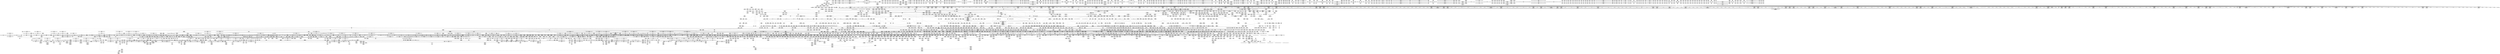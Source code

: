 digraph {
	CE0x519b770 [shape=record,shape=Mrecord,label="{CE0x519b770|selinux_file_mprotect:tmp25|security/selinux/hooks.c,3306|*SummSink*}"]
	CE0x51d0070 [shape=record,shape=Mrecord,label="{CE0x51d0070|i64*_getelementptr_inbounds_(_2_x_i64_,_2_x_i64_*___llvm_gcov_ctr136,_i64_0,_i64_0)|*Constant*|*SummSource*}"]
	CE0x5355580 [shape=record,shape=Mrecord,label="{CE0x5355580|current_sid:tmp17|security/selinux/hooks.c,218}"]
	CE0x53469c0 [shape=record,shape=Mrecord,label="{CE0x53469c0|file_map_prot_check:tmp27|security/selinux/hooks.c,3242|*SummSource*}"]
	CE0x51acd40 [shape=record,shape=Mrecord,label="{CE0x51acd40|selinux_file_mprotect:land.lhs.true26}"]
	CE0x54034c0 [shape=record,shape=Mrecord,label="{CE0x54034c0|file_has_perm:tmp6|security/selinux/hooks.c,1683}"]
	CE0x5206bc0 [shape=record,shape=Mrecord,label="{CE0x5206bc0|selinux_file_mprotect:vm_file|security/selinux/hooks.c,3314}"]
	CE0x51f87e0 [shape=record,shape=Mrecord,label="{CE0x51f87e0|i64*_getelementptr_inbounds_(_12_x_i64_,_12_x_i64_*___llvm_gcov_ctr170,_i64_0,_i64_5)|*Constant*|*SummSource*}"]
	CE0x5336d70 [shape=record,shape=Mrecord,label="{CE0x5336d70|file_map_prot_check:tmp4|security/selinux/hooks.c,3238}"]
	CE0x54ac230 [shape=record,shape=Mrecord,label="{CE0x54ac230|GLOBAL:lock_release|*Constant*|*SummSource*}"]
	CE0x54ac5d0 [shape=record,shape=Mrecord,label="{CE0x54ac5d0|i64_ptrtoint_(i8*_blockaddress(_rcu_lock_release,_%__here)_to_i64)|*Constant*}"]
	CE0x532ad70 [shape=record,shape=Mrecord,label="{CE0x532ad70|i64*_getelementptr_inbounds_(_11_x_i64_,_11_x_i64_*___llvm_gcov_ctr125,_i64_0,_i64_0)|*Constant*|*SummSink*}"]
	CE0x5331ea0 [shape=record,shape=Mrecord,label="{CE0x5331ea0|i64_6|*Constant*|*SummSink*}"]
	CE0x51fe2a0 [shape=record,shape=Mrecord,label="{CE0x51fe2a0|%struct.anon_vma*_null|*Constant*|*SummSink*}"]
	CE0x52e61b0 [shape=record,shape=Mrecord,label="{CE0x52e61b0|i64*_getelementptr_inbounds_(_13_x_i64_,_13_x_i64_*___llvm_gcov_ctr126,_i64_0,_i64_9)|*Constant*}"]
	CE0x52110f0 [shape=record,shape=Mrecord,label="{CE0x52110f0|avc_has_perm:requested|Function::avc_has_perm&Arg::requested::|*SummSource*}"]
	CE0x53c6580 [shape=record,shape=Mrecord,label="{CE0x53c6580|inode_has_perm:if.end|*SummSource*}"]
	CE0x51fac40 [shape=record,shape=Mrecord,label="{CE0x51fac40|selinux_file_mprotect:tobool13|security/selinux/hooks.c,3309}"]
	CE0x54b7310 [shape=record,shape=Mrecord,label="{CE0x54b7310|_call_void_lock_release(%struct.lockdep_map*_%map,_i32_1,_i64_ptrtoint_(i8*_blockaddress(_rcu_lock_release,_%__here)_to_i64))_#10,_!dbg_!27716|include/linux/rcupdate.h,423|*SummSink*}"]
	CE0x52d2d70 [shape=record,shape=Mrecord,label="{CE0x52d2d70|file_map_prot_check:tmp70|security/selinux/hooks.c,3264}"]
	"CONST[source:0(mediator),value:2(dynamic)][purpose:{object}][SnkIdx:22]"
	CE0x53bcc50 [shape=record,shape=Mrecord,label="{CE0x53bcc50|inode_has_perm:tmp3|*SummSink*}"]
	CE0x53c79f0 [shape=record,shape=Mrecord,label="{CE0x53c79f0|file_has_perm:tmp24|security/selinux/hooks.c,1695}"]
	CE0x51eb020 [shape=record,shape=Mrecord,label="{CE0x51eb020|GLOBAL:selinux_file_mprotect.__warned|Global_var:selinux_file_mprotect.__warned|*SummSource*}"]
	CE0x5275480 [shape=record,shape=Mrecord,label="{CE0x5275480|448:_i64,_456:_i64,_464:_i64,_:_CRE_1208,1216_|*MultipleSource*|*LoadInst*|security/selinux/hooks.c,3311|security/selinux/hooks.c,3311}"]
	CE0x51d03e0 [shape=record,shape=Mrecord,label="{CE0x51d03e0|i8*_getelementptr_inbounds_(_25_x_i8_,_25_x_i8_*_.str3,_i32_0,_i32_0)|*Constant*}"]
	CE0x52b5660 [shape=record,shape=Mrecord,label="{CE0x52b5660|_ret_i32_%rc.1,_!dbg_!27749|security/selinux/hooks.c,1698}"]
	CE0x52a5770 [shape=record,shape=Mrecord,label="{CE0x52a5770|inode_has_perm:tmp17|security/selinux/hooks.c,1617|*SummSink*}"]
	CE0x52d6340 [shape=record,shape=Mrecord,label="{CE0x52d6340|i64*_getelementptr_inbounds_(_38_x_i64_,_38_x_i64_*___llvm_gcov_ctr257,_i64_0,_i64_36)|*Constant*}"]
	CE0x51ea000 [shape=record,shape=Mrecord,label="{CE0x51ea000|selinux_file_mprotect:tmp28|security/selinux/hooks.c,3308|*SummSource*}"]
	CE0x5463310 [shape=record,shape=Mrecord,label="{CE0x5463310|rcu_read_unlock:tmp1|*SummSink*}"]
	CE0x5464c70 [shape=record,shape=Mrecord,label="{CE0x5464c70|rcu_lock_acquire:tmp2|*SummSink*}"]
	CE0x626e890 [shape=record,shape=Mrecord,label="{CE0x626e890|selinux_file_mprotect:if.then31|*SummSource*}"]
	CE0x535fd10 [shape=record,shape=Mrecord,label="{CE0x535fd10|file_map_prot_check:tmp36|security/selinux/hooks.c,3242}"]
	CE0x5357810 [shape=record,shape=Mrecord,label="{CE0x5357810|file_map_prot_check:land.lhs.true25|*SummSource*}"]
	CE0x52b51f0 [shape=record,shape=Mrecord,label="{CE0x52b51f0|i32_524288|*Constant*}"]
	CE0x5343450 [shape=record,shape=Mrecord,label="{CE0x5343450|file_map_prot_check:tobool17|security/selinux/hooks.c,3249}"]
	CE0x5206d90 [shape=record,shape=Mrecord,label="{CE0x5206d90|selinux_file_mprotect:vm_file|security/selinux/hooks.c,3314|*SummSink*}"]
	CE0x5285660 [shape=record,shape=Mrecord,label="{CE0x5285660|selinux_file_mprotect:tmp45|security/selinux/hooks.c,3311}"]
	CE0x51f9330 [shape=record,shape=Mrecord,label="{CE0x51f9330|selinux_file_mprotect:tmp73|security/selinux/hooks.c,3314|*SummSink*}"]
	CE0x51ee970 [shape=record,shape=Mrecord,label="{CE0x51ee970|current_has_perm:tsk|Function::current_has_perm&Arg::tsk::}"]
	CE0x5378680 [shape=record,shape=Mrecord,label="{CE0x5378680|file_map_prot_check:tmp63|security/selinux/hooks.c,3261}"]
	CE0x51c9660 [shape=record,shape=Mrecord,label="{CE0x51c9660|selinux_file_mprotect:tmp72|security/selinux/hooks.c,3314|*SummSink*}"]
	CE0x532c5d0 [shape=record,shape=Mrecord,label="{CE0x532c5d0|i32_218|*Constant*|*SummSource*}"]
	CE0x5481560 [shape=record,shape=Mrecord,label="{CE0x5481560|rcu_read_unlock:tmp17|include/linux/rcupdate.h,933}"]
	CE0x527d890 [shape=record,shape=Mrecord,label="{CE0x527d890|selinux_file_mprotect:vm_start23|security/selinux/hooks.c,3315}"]
	CE0x5367170 [shape=record,shape=Mrecord,label="{CE0x5367170|__validate_creds:tmp8|include/linux/cred.h,175|*SummSource*}"]
	CE0x51fb9c0 [shape=record,shape=Mrecord,label="{CE0x51fb9c0|selinux_file_mprotect:tmp75|security/selinux/hooks.c,3314|*SummSink*}"]
	CE0x51e6a50 [shape=record,shape=Mrecord,label="{CE0x51e6a50|current_has_perm:tmp|*SummSink*}"]
	CE0x5198770 [shape=record,shape=Mrecord,label="{CE0x5198770|selinux_file_mprotect:land.lhs.true11|*SummSource*}"]
	CE0x52967c0 [shape=record,shape=Mrecord,label="{CE0x52967c0|task_sid:if.then|*SummSource*}"]
	CE0x52da3d0 [shape=record,shape=Mrecord,label="{CE0x52da3d0|task_sid:tmp17|security/selinux/hooks.c,208}"]
	CE0x53684e0 [shape=record,shape=Mrecord,label="{CE0x53684e0|__validate_creds:tmp6|include/linux/cred.h,174}"]
	CE0x520e540 [shape=record,shape=Mrecord,label="{CE0x520e540|448:_i64,_456:_i64,_464:_i64,_:_CRE_432,440_|*MultipleSource*|*LoadInst*|security/selinux/hooks.c,3311|security/selinux/hooks.c,3311}"]
	CE0x51fbff0 [shape=record,shape=Mrecord,label="{CE0x51fbff0|selinux_file_mprotect:vm_file35|security/selinux/hooks.c,3318|*SummSink*}"]
	CE0x5268c50 [shape=record,shape=Mrecord,label="{CE0x5268c50|448:_i64,_456:_i64,_464:_i64,_:_CRE_943,944_}"]
	CE0x52b72f0 [shape=record,shape=Mrecord,label="{CE0x52b72f0|i64_38|*Constant*}"]
	CE0x525fcc0 [shape=record,shape=Mrecord,label="{CE0x525fcc0|file_map_prot_check:tobool24|security/selinux/hooks.c,3258|*SummSource*}"]
	CE0x5475980 [shape=record,shape=Mrecord,label="{CE0x5475980|i64*_getelementptr_inbounds_(_2_x_i64_,_2_x_i64_*___llvm_gcov_ctr131,_i64_0,_i64_0)|*Constant*}"]
	CE0x540d390 [shape=record,shape=Mrecord,label="{CE0x540d390|inode_has_perm:tmp12|security/selinux/hooks.c,1612}"]
	CE0x5466e80 [shape=record,shape=Mrecord,label="{CE0x5466e80|rcu_read_lock:tmp15|include/linux/rcupdate.h,882|*SummSource*}"]
	CE0x51b9f70 [shape=record,shape=Mrecord,label="{CE0x51b9f70|current_sid:entry|*SummSource*}"]
	CE0x53c00c0 [shape=record,shape=Mrecord,label="{CE0x53c00c0|_ret_i32_%tmp6,_!dbg_!27716|security/selinux/hooks.c,197}"]
	CE0x54b11a0 [shape=record,shape=Mrecord,label="{CE0x54b11a0|i64*_getelementptr_inbounds_(_4_x_i64_,_4_x_i64_*___llvm_gcov_ctr134,_i64_0,_i64_0)|*Constant*}"]
	CE0x5269dd0 [shape=record,shape=Mrecord,label="{CE0x5269dd0|448:_i64,_456:_i64,_464:_i64,_:_CRE_957,958_}"]
	CE0x5211010 [shape=record,shape=Mrecord,label="{CE0x5211010|avc_has_perm:requested|Function::avc_has_perm&Arg::requested::}"]
	CE0x52b5830 [shape=record,shape=Mrecord,label="{CE0x52b5830|file_has_perm:av|Function::file_has_perm&Arg::av::|*SummSource*}"]
	CE0x5371670 [shape=record,shape=Mrecord,label="{CE0x5371670|file_map_prot_check:tobool27|security/selinux/hooks.c,3258|*SummSink*}"]
	CE0x51aebb0 [shape=record,shape=Mrecord,label="{CE0x51aebb0|_call_void_mcount()_#3|*SummSource*}"]
	CE0x52c1d40 [shape=record,shape=Mrecord,label="{CE0x52c1d40|i64_8|*Constant*|*SummSink*}"]
	CE0x52049e0 [shape=record,shape=Mrecord,label="{CE0x52049e0|i32_30|*Constant*|*SummSink*}"]
	CE0x5470850 [shape=record,shape=Mrecord,label="{CE0x5470850|file_has_perm:path|security/selinux/hooks.c,1681}"]
	CE0x53382d0 [shape=record,shape=Mrecord,label="{CE0x53382d0|current_sid:call|security/selinux/hooks.c,218|*SummSink*}"]
	CE0x527ae00 [shape=record,shape=Mrecord,label="{CE0x527ae00|i32_31|*Constant*|*SummSource*}"]
	CE0x5402650 [shape=record,shape=Mrecord,label="{CE0x5402650|rcu_read_lock:if.then|*SummSource*}"]
	CE0x5467c10 [shape=record,shape=Mrecord,label="{CE0x5467c10|i64*_getelementptr_inbounds_(_11_x_i64_,_11_x_i64_*___llvm_gcov_ctr127,_i64_0,_i64_8)|*Constant*|*SummSink*}"]
	"CONST[source:1(input),value:2(dynamic)][purpose:{operation}][SrcIdx:13]"
	CE0x52dbe00 [shape=record,shape=Mrecord,label="{CE0x52dbe00|GLOBAL:rcu_lock_map|Global_var:rcu_lock_map|*SummSink*}"]
	CE0x533f5a0 [shape=record,shape=Mrecord,label="{CE0x533f5a0|i8*_getelementptr_inbounds_(_25_x_i8_,_25_x_i8_*_.str3,_i32_0,_i32_0)|*Constant*}"]
	CE0x54a9e40 [shape=record,shape=Mrecord,label="{CE0x54a9e40|i64_ptrtoint_(i8*_blockaddress(_rcu_lock_acquire,_%__here)_to_i64)|*Constant*|*SummSource*}"]
	CE0x52b24d0 [shape=record,shape=Mrecord,label="{CE0x52b24d0|selinux_file_mprotect:rc.1|*SummSource*}"]
	CE0x52becd0 [shape=record,shape=Mrecord,label="{CE0x52becd0|selinux_file_mprotect:call52|security/selinux/hooks.c,3332|*SummSource*}"]
	CE0x5274e40 [shape=record,shape=Mrecord,label="{CE0x5274e40|448:_i64,_456:_i64,_464:_i64,_:_CRE_1190,1191_}"]
	CE0x51c4600 [shape=record,shape=Mrecord,label="{CE0x51c4600|i64_16|*Constant*|*SummSink*}"]
	CE0x528e8c0 [shape=record,shape=Mrecord,label="{CE0x528e8c0|i64_22|*Constant*|*SummSink*}"]
	CE0x52153e0 [shape=record,shape=Mrecord,label="{CE0x52153e0|selinux_file_mprotect:if.then19|*SummSink*}"]
	CE0x5277b30 [shape=record,shape=Mrecord,label="{CE0x5277b30|selinux_file_mprotect:tmp67|security/selinux/hooks.c,3315|*SummSink*}"]
	CE0x5285bb0 [shape=record,shape=Mrecord,label="{CE0x5285bb0|selinux_file_mprotect:retval.0}"]
	CE0x531f160 [shape=record,shape=Mrecord,label="{CE0x531f160|file_has_perm:tmp25|security/selinux/hooks.c,1695|*SummSource*}"]
	CE0x5474f50 [shape=record,shape=Mrecord,label="{CE0x5474f50|rcu_read_lock:tmp22|include/linux/rcupdate.h,884}"]
	CE0x531f030 [shape=record,shape=Mrecord,label="{CE0x531f030|file_has_perm:tmp25|security/selinux/hooks.c,1695}"]
	CE0x51cda80 [shape=record,shape=Mrecord,label="{CE0x51cda80|file_map_prot_check:tmp8|security/selinux/hooks.c,3238|*SummSink*}"]
	CE0x54715f0 [shape=record,shape=Mrecord,label="{CE0x54715f0|file_has_perm:tmp9|security/selinux/hooks.c,1683}"]
	CE0x53696e0 [shape=record,shape=Mrecord,label="{CE0x53696e0|GLOBAL:__invalid_creds|*Constant*|*SummSource*}"]
	CE0x51e5d10 [shape=record,shape=Mrecord,label="{CE0x51e5d10|selinux_file_mprotect:call3|security/selinux/hooks.c,3303|*SummSink*}"]
	CE0x52159d0 [shape=record,shape=Mrecord,label="{CE0x52159d0|cred_has_perm:tmp2|*SummSink*}"]
	CE0x537a300 [shape=record,shape=Mrecord,label="{CE0x537a300|file_map_prot_check:tmp67|security/selinux/hooks.c,3262|*SummSink*}"]
	CE0x5323370 [shape=record,shape=Mrecord,label="{CE0x5323370|file_map_prot_check:tmp18|security/selinux/hooks.c,3238}"]
	CE0x52b9170 [shape=record,shape=Mrecord,label="{CE0x52b9170|i64*_getelementptr_inbounds_(_44_x_i64_,_44_x_i64_*___llvm_gcov_ctr258,_i64_0,_i64_40)|*Constant*}"]
	CE0x5350880 [shape=record,shape=Mrecord,label="{CE0x5350880|file_map_prot_check:if.end39}"]
	CE0x520efb0 [shape=record,shape=Mrecord,label="{CE0x520efb0|_call_void_mcount()_#3|*SummSink*}"]
	CE0x540ca00 [shape=record,shape=Mrecord,label="{CE0x540ca00|i64*_getelementptr_inbounds_(_8_x_i64_,_8_x_i64_*___llvm_gcov_ctr154,_i64_0,_i64_5)|*Constant*|*SummSink*}"]
	CE0x526e710 [shape=record,shape=Mrecord,label="{CE0x526e710|448:_i64,_456:_i64,_464:_i64,_:_CRE_1048,1056_|*MultipleSource*|*LoadInst*|security/selinux/hooks.c,3311|security/selinux/hooks.c,3311}"]
	CE0x521d6e0 [shape=record,shape=Mrecord,label="{CE0x521d6e0|selinux_file_mprotect:if.end43|*SummSource*}"]
	CE0x51e6ac0 [shape=record,shape=Mrecord,label="{CE0x51e6ac0|file_has_perm:if.end10|*SummSink*}"]
	CE0x53693d0 [shape=record,shape=Mrecord,label="{CE0x53693d0|i64*_getelementptr_inbounds_(_5_x_i64_,_5_x_i64_*___llvm_gcov_ctr155,_i64_0,_i64_4)|*Constant*}"]
	CE0x54ce3e0 [shape=record,shape=Mrecord,label="{CE0x54ce3e0|__preempt_count_sub:tmp4|./arch/x86/include/asm/preempt.h,77}"]
	CE0x52182c0 [shape=record,shape=Mrecord,label="{CE0x52182c0|avc_has_perm:tclass|Function::avc_has_perm&Arg::tclass::|*SummSource*}"]
	CE0x5472500 [shape=record,shape=Mrecord,label="{CE0x5472500|file_has_perm:tmp27|security/selinux/hooks.c,1694}"]
	CE0x521a010 [shape=record,shape=Mrecord,label="{CE0x521a010|GLOBAL:task_sid|*Constant*|*SummSink*}"]
	CE0x51a6340 [shape=record,shape=Mrecord,label="{CE0x51a6340|i64*_getelementptr_inbounds_(_2_x_i64_,_2_x_i64_*___llvm_gcov_ctr136,_i64_0,_i64_1)|*Constant*}"]
	CE0x531fd00 [shape=record,shape=Mrecord,label="{CE0x531fd00|GLOBAL:inode_has_perm|*Constant*|*SummSource*}"]
	CE0x5286370 [shape=record,shape=Mrecord,label="{CE0x5286370|selinux_file_mprotect:tmp107|security/selinux/hooks.c,3333|*SummSource*}"]
	CE0x52eaf90 [shape=record,shape=Mrecord,label="{CE0x52eaf90|GLOBAL:rcu_read_unlock|*Constant*}"]
	CE0x53c4eb0 [shape=record,shape=Mrecord,label="{CE0x53c4eb0|i8*_getelementptr_inbounds_(_25_x_i8_,_25_x_i8_*_.str3,_i32_0,_i32_0)|*Constant*}"]
	CE0x526f0c0 [shape=record,shape=Mrecord,label="{CE0x526f0c0|448:_i64,_456:_i64,_464:_i64,_:_CRE_1096,1104_|*MultipleSource*|*LoadInst*|security/selinux/hooks.c,3311|security/selinux/hooks.c,3311}"]
	CE0x52ab260 [shape=record,shape=Mrecord,label="{CE0x52ab260|selinux_file_mprotect:anon_vma|security/selinux/hooks.c,3318|*SummSink*}"]
	CE0x527cb00 [shape=record,shape=Mrecord,label="{CE0x527cb00|%struct.file*_null|*Constant*}"]
	CE0x526c490 [shape=record,shape=Mrecord,label="{CE0x526c490|448:_i64,_456:_i64,_464:_i64,_:_CRE_988,989_}"]
	CE0x5213cc0 [shape=record,shape=Mrecord,label="{CE0x5213cc0|i32_0|*Constant*}"]
	CE0x537a950 [shape=record,shape=Mrecord,label="{CE0x537a950|file_map_prot_check:tmp68|security/selinux/hooks.c,3262|*SummSource*}"]
	CE0x54b0ca0 [shape=record,shape=Mrecord,label="{CE0x54b0ca0|i64_1|*Constant*}"]
	CE0x524d650 [shape=record,shape=Mrecord,label="{CE0x524d650|cred_sid:tmp5|security/selinux/hooks.c,196|*SummSource*}"]
	CE0x54647d0 [shape=record,shape=Mrecord,label="{CE0x54647d0|GLOBAL:__llvm_gcov_ctr127|Global_var:__llvm_gcov_ctr127|*SummSink*}"]
	CE0x526fa00 [shape=record,shape=Mrecord,label="{CE0x526fa00|448:_i64,_456:_i64,_464:_i64,_:_CRE_1124,1125_}"]
	CE0x520d1e0 [shape=record,shape=Mrecord,label="{CE0x520d1e0|448:_i64,_456:_i64,_464:_i64,_:_CRE_352,360_|*MultipleSource*|*LoadInst*|security/selinux/hooks.c,3311|security/selinux/hooks.c,3311}"]
	CE0x5370b40 [shape=record,shape=Mrecord,label="{CE0x5370b40|COLLAPSED:_GCMRE___llvm_gcov_ctr128_internal_global_4_x_i64_zeroinitializer:_elem_0:default:}"]
	CE0x525f3e0 [shape=record,shape=Mrecord,label="{CE0x525f3e0|file_map_prot_check:tmp52|security/selinux/hooks.c,3253}"]
	CE0x5343980 [shape=record,shape=Mrecord,label="{CE0x5343980|current_sid:tmp20|security/selinux/hooks.c,218|*SummSink*}"]
	CE0x529ee70 [shape=record,shape=Mrecord,label="{CE0x529ee70|selinux_file_mprotect:tmp70|*LoadInst*|security/selinux/hooks.c,3316}"]
	CE0x5320f30 [shape=record,shape=Mrecord,label="{CE0x5320f30|inode_has_perm:perms|Function::inode_has_perm&Arg::perms::|*SummSink*}"]
	CE0x5218150 [shape=record,shape=Mrecord,label="{CE0x5218150|%struct.common_audit_data*_null|*Constant*}"]
	CE0x52a1400 [shape=record,shape=Mrecord,label="{CE0x52a1400|selinux_file_mprotect:tmp81|security/selinux/hooks.c,3318|*SummSource*}"]
	CE0x536d320 [shape=record,shape=Mrecord,label="{CE0x536d320|i64*_getelementptr_inbounds_(_4_x_i64_,_4_x_i64_*___llvm_gcov_ctr130,_i64_0,_i64_2)|*Constant*|*SummSink*}"]
	CE0x52746c0 [shape=record,shape=Mrecord,label="{CE0x52746c0|448:_i64,_456:_i64,_464:_i64,_:_CRE_1184,1185_}"]
	CE0x52d93c0 [shape=record,shape=Mrecord,label="{CE0x52d93c0|cred_sid:bb|*SummSource*}"]
	CE0x52c0160 [shape=record,shape=Mrecord,label="{CE0x52c0160|file_map_prot_check:prot|Function::file_map_prot_check&Arg::prot::|*SummSource*}"]
	CE0x547d0f0 [shape=record,shape=Mrecord,label="{CE0x547d0f0|GLOBAL:creds_are_invalid|*Constant*|*SummSink*}"]
	CE0x533d710 [shape=record,shape=Mrecord,label="{CE0x533d710|file_map_prot_check:tmp1|*SummSource*}"]
	CE0x52dc840 [shape=record,shape=Mrecord,label="{CE0x52dc840|task_sid:tobool|security/selinux/hooks.c,208}"]
	CE0x5337db0 [shape=record,shape=Mrecord,label="{CE0x5337db0|file_map_prot_check:tmp3|*SummSource*}"]
	CE0x524cc30 [shape=record,shape=Mrecord,label="{CE0x524cc30|file_map_prot_check:tmp14|security/selinux/hooks.c,3238|*SummSource*}"]
	CE0x531a660 [shape=record,shape=Mrecord,label="{CE0x531a660|_call_void_mcount()_#3|*SummSink*}"]
	CE0x53246d0 [shape=record,shape=Mrecord,label="{CE0x53246d0|cred_sid:sid|security/selinux/hooks.c,197}"]
	CE0x521c830 [shape=record,shape=Mrecord,label="{CE0x521c830|_call_void_mcount()_#3}"]
	CE0x54bb1b0 [shape=record,shape=Mrecord,label="{CE0x54bb1b0|__preempt_count_sub:tmp1|*SummSink*}"]
	CE0x53604e0 [shape=record,shape=Mrecord,label="{CE0x53604e0|file_map_prot_check:do.body|*SummSource*}"]
	CE0x5336b50 [shape=record,shape=Mrecord,label="{CE0x5336b50|task_sid:do.body5}"]
	CE0x54566d0 [shape=record,shape=Mrecord,label="{CE0x54566d0|rcu_read_lock:tobool1|include/linux/rcupdate.h,882}"]
	CE0x546c260 [shape=record,shape=Mrecord,label="{CE0x546c260|i32_883|*Constant*|*SummSource*}"]
	CE0x51c5b40 [shape=record,shape=Mrecord,label="{CE0x51c5b40|selinux_file_mprotect:tmp25|security/selinux/hooks.c,3306}"]
	CE0x54bba10 [shape=record,shape=Mrecord,label="{CE0x54bba10|_call_void_mcount()_#3}"]
	CE0x5210c40 [shape=record,shape=Mrecord,label="{CE0x5210c40|i8*_getelementptr_inbounds_(_45_x_i8_,_45_x_i8_*_.str12,_i32_0,_i32_0)|*Constant*|*SummSink*}"]
	CE0x5263d10 [shape=record,shape=Mrecord,label="{CE0x5263d10|current_has_perm:call2|security/selinux/hooks.c,1544|*SummSource*}"]
	CE0x51fb8b0 [shape=record,shape=Mrecord,label="{CE0x51fb8b0|selinux_file_mprotect:tmp75|security/selinux/hooks.c,3314|*SummSource*}"]
	CE0x533c6d0 [shape=record,shape=Mrecord,label="{CE0x533c6d0|i64*_getelementptr_inbounds_(_38_x_i64_,_38_x_i64_*___llvm_gcov_ctr257,_i64_0,_i64_0)|*Constant*|*SummSource*}"]
	CE0x547b560 [shape=record,shape=Mrecord,label="{CE0x547b560|rcu_read_unlock:land.lhs.true|*SummSink*}"]
	CE0x5339d20 [shape=record,shape=Mrecord,label="{CE0x5339d20|file_map_prot_check:tmp42|security/selinux/hooks.c,3249}"]
	CE0x51ba2d0 [shape=record,shape=Mrecord,label="{CE0x51ba2d0|_ret_i32_%tmp24,_!dbg_!27742|security/selinux/hooks.c,220|*SummSource*}"]
	CE0x536d850 [shape=record,shape=Mrecord,label="{CE0x536d850|GLOBAL:__preempt_count_sub|*Constant*|*SummSource*}"]
	CE0x51a8f10 [shape=record,shape=Mrecord,label="{CE0x51a8f10|i8*_getelementptr_inbounds_(_25_x_i8_,_25_x_i8_*_.str3,_i32_0,_i32_0)|*Constant*|*SummSink*}"]
	CE0x54a6400 [shape=record,shape=Mrecord,label="{CE0x54a6400|__preempt_count_add:bb|*SummSource*}"]
	CE0x5478c70 [shape=record,shape=Mrecord,label="{CE0x5478c70|rcu_read_unlock:tmp14|include/linux/rcupdate.h,933|*SummSink*}"]
	CE0x5314ad0 [shape=record,shape=Mrecord,label="{CE0x5314ad0|file_has_perm:tmp12|security/selinux/hooks.c,1688}"]
	CE0x52bf8a0 [shape=record,shape=Mrecord,label="{CE0x52bf8a0|file_map_prot_check:entry|*SummSink*}"]
	CE0x52d83a0 [shape=record,shape=Mrecord,label="{CE0x52d83a0|file_map_prot_check:tmp75|security/selinux/hooks.c,3269|*SummSink*}"]
	CE0x525fe00 [shape=record,shape=Mrecord,label="{CE0x525fe00|file_map_prot_check:tobool24|security/selinux/hooks.c,3258|*SummSink*}"]
	CE0x5376ec0 [shape=record,shape=Mrecord,label="{CE0x5376ec0|file_map_prot_check:tobool32|security/selinux/hooks.c,3261}"]
	CE0x54d1700 [shape=record,shape=Mrecord,label="{CE0x54d1700|GLOBAL:__preempt_count|Global_var:__preempt_count}"]
	CE0x51a11f0 [shape=record,shape=Mrecord,label="{CE0x51a11f0|0:_i64,_8:_i64,_64:_%struct.mm_struct*,_80:_i64,_136:_%struct.anon_vma*,_160:_%struct.file*,_:_CRE_32,40_|*MultipleSource*|Function::selinux_file_mprotect&Arg::vma::|security/selinux/hooks.c,3309}"]
	CE0x52c1090 [shape=record,shape=Mrecord,label="{CE0x52c1090|selinux_file_mprotect:vm_flags50|security/selinux/hooks.c,3332|*SummSource*}"]
	CE0x54a6e60 [shape=record,shape=Mrecord,label="{CE0x54a6e60|_call_void_lock_acquire(%struct.lockdep_map*_%map,_i32_0,_i32_0,_i32_2,_i32_0,_%struct.lockdep_map*_null,_i64_ptrtoint_(i8*_blockaddress(_rcu_lock_acquire,_%__here)_to_i64))_#10,_!dbg_!27716|include/linux/rcupdate.h,418}"]
	CE0x5214de0 [shape=record,shape=Mrecord,label="{CE0x5214de0|selinux_file_mprotect:tobool|security/selinux/hooks.c,3303|*SummSink*}"]
	CE0x5266e10 [shape=record,shape=Mrecord,label="{CE0x5266e10|448:_i64,_456:_i64,_464:_i64,_:_CRE_480,488_|*MultipleSource*|*LoadInst*|security/selinux/hooks.c,3311|security/selinux/hooks.c,3311}"]
	CE0x5342eb0 [shape=record,shape=Mrecord,label="{CE0x5342eb0|_call_void_lockdep_rcu_suspicious(i8*_getelementptr_inbounds_(_25_x_i8_,_25_x_i8_*_.str3,_i32_0,_i32_0),_i32_218,_i8*_getelementptr_inbounds_(_45_x_i8_,_45_x_i8_*_.str12,_i32_0,_i32_0))_#10,_!dbg_!27727|security/selinux/hooks.c,218}"]
	CE0x51d4ec0 [shape=record,shape=Mrecord,label="{CE0x51d4ec0|0:_i64,_8:_i64,_64:_%struct.mm_struct*,_80:_i64,_136:_%struct.anon_vma*,_160:_%struct.file*,_:_CRE_89,90_}"]
	CE0x53c5560 [shape=record,shape=Mrecord,label="{CE0x53c5560|inode_has_perm:if.then|*SummSink*}"]
	CE0x51f6e40 [shape=record,shape=Mrecord,label="{CE0x51f6e40|448:_i64,_456:_i64,_464:_i64,_:_CRE_136,137_}"]
	CE0x51ae200 [shape=record,shape=Mrecord,label="{CE0x51ae200|selinux_file_mprotect:cred4|security/selinux/hooks.c,3303}"]
	CE0x5488f60 [shape=record,shape=Mrecord,label="{CE0x5488f60|rcu_read_unlock:tmp12|include/linux/rcupdate.h,933|*SummSource*}"]
	CE0x5479f70 [shape=record,shape=Mrecord,label="{CE0x5479f70|__validate_creds:tmp1}"]
	CE0x5454e40 [shape=record,shape=Mrecord,label="{CE0x5454e40|rcu_lock_acquire:entry|*SummSource*}"]
	CE0x52b38b0 [shape=record,shape=Mrecord,label="{CE0x52b38b0|selinux_file_mprotect:tmp91|*SummSink*}"]
	CE0x548b9b0 [shape=record,shape=Mrecord,label="{CE0x548b9b0|GLOBAL:__rcu_read_unlock|*Constant*|*SummSource*}"]
	CE0x51f8440 [shape=record,shape=Mrecord,label="{CE0x51f8440|i64*_getelementptr_inbounds_(_12_x_i64_,_12_x_i64_*___llvm_gcov_ctr170,_i64_0,_i64_5)|*Constant*}"]
	CE0x52aba50 [shape=record,shape=Mrecord,label="{CE0x52aba50|i64_31|*Constant*|*SummSource*}"]
	CE0x520a990 [shape=record,shape=Mrecord,label="{CE0x520a990|448:_i64,_456:_i64,_464:_i64,_:_CRE_176,184_|*MultipleSource*|*LoadInst*|security/selinux/hooks.c,3311|security/selinux/hooks.c,3311}"]
	CE0x532e2e0 [shape=record,shape=Mrecord,label="{CE0x532e2e0|current_sid:bb|*SummSource*}"]
	CE0x52f69c0 [shape=record,shape=Mrecord,label="{CE0x52f69c0|file_has_perm:call|security/selinux/hooks.c,1675|*SummSource*}"]
	CE0x532fa40 [shape=record,shape=Mrecord,label="{CE0x532fa40|i64*_getelementptr_inbounds_(_11_x_i64_,_11_x_i64_*___llvm_gcov_ctr125,_i64_0,_i64_1)|*Constant*|*SummSource*}"]
	CE0x5331110 [shape=record,shape=Mrecord,label="{CE0x5331110|current_sid:tmp3|*SummSource*}"]
	CE0x526b6d0 [shape=record,shape=Mrecord,label="{CE0x526b6d0|448:_i64,_456:_i64,_464:_i64,_:_CRE_977,978_}"]
	CE0x5329510 [shape=record,shape=Mrecord,label="{CE0x5329510|current_sid:do.body}"]
	CE0x533b5c0 [shape=record,shape=Mrecord,label="{CE0x533b5c0|current_sid:tobool|security/selinux/hooks.c,218}"]
	CE0x5485150 [shape=record,shape=Mrecord,label="{CE0x5485150|_call_void_rcu_lock_release(%struct.lockdep_map*_rcu_lock_map)_#10,_!dbg_!27733|include/linux/rcupdate.h,935|*SummSource*}"]
	CE0x5389150 [shape=record,shape=Mrecord,label="{CE0x5389150|i64*_getelementptr_inbounds_(_4_x_i64_,_4_x_i64_*___llvm_gcov_ctr134,_i64_0,_i64_0)|*Constant*|*SummSource*}"]
	CE0x51f0830 [shape=record,shape=Mrecord,label="{CE0x51f0830|i64*_getelementptr_inbounds_(_38_x_i64_,_38_x_i64_*___llvm_gcov_ctr257,_i64_0,_i64_8)|*Constant*}"]
	CE0x53c5280 [shape=record,shape=Mrecord,label="{CE0x53c5280|file_has_perm:tmp25|security/selinux/hooks.c,1695}"]
	CE0x52f6c40 [shape=record,shape=Mrecord,label="{CE0x52f6c40|GLOBAL:file_inode|*Constant*|*SummSource*}"]
	CE0x5478b40 [shape=record,shape=Mrecord,label="{CE0x5478b40|rcu_read_unlock:tmp14|include/linux/rcupdate.h,933|*SummSource*}"]
	CE0x526fd00 [shape=record,shape=Mrecord,label="{CE0x526fd00|448:_i64,_456:_i64,_464:_i64,_:_CRE_1125,1126_}"]
	CE0x51ea110 [shape=record,shape=Mrecord,label="{CE0x51ea110|selinux_file_mprotect:tmp28|security/selinux/hooks.c,3308|*SummSink*}"]
	CE0x5277090 [shape=record,shape=Mrecord,label="{CE0x5277090|selinux_file_mprotect:tmp54|security/selinux/hooks.c,3311|*SummSource*}"]
	CE0x51a9e40 [shape=record,shape=Mrecord,label="{CE0x51a9e40|0:_i64,_8:_i64,_64:_%struct.mm_struct*,_80:_i64,_136:_%struct.anon_vma*,_160:_%struct.file*,_:_CRE_101,102_}"]
	CE0x520ed00 [shape=record,shape=Mrecord,label="{CE0x520ed00|448:_i64,_456:_i64,_464:_i64,_:_CRE_464,472_|*MultipleSource*|*LoadInst*|security/selinux/hooks.c,3311|security/selinux/hooks.c,3311}"]
	CE0x51eeeb0 [shape=record,shape=Mrecord,label="{CE0x51eeeb0|i32_67108864|*Constant*}"]
	CE0x521b5b0 [shape=record,shape=Mrecord,label="{CE0x521b5b0|selinux_file_mprotect:bb}"]
	CE0x5361b30 [shape=record,shape=Mrecord,label="{CE0x5361b30|file_map_prot_check:if.end37}"]
	CE0x54b19f0 [shape=record,shape=Mrecord,label="{CE0x54b19f0|__rcu_read_unlock:tmp2|*SummSink*}"]
	CE0x5325280 [shape=record,shape=Mrecord,label="{CE0x5325280|file_map_prot_check:tmp46|security/selinux/hooks.c,3250|*SummSource*}"]
	CE0x52728c0 [shape=record,shape=Mrecord,label="{CE0x52728c0|448:_i64,_456:_i64,_464:_i64,_:_CRE_1160,1161_}"]
	CE0x54b2730 [shape=record,shape=Mrecord,label="{CE0x54b2730|__rcu_read_lock:tmp7|include/linux/rcupdate.h,240}"]
	CE0x526a550 [shape=record,shape=Mrecord,label="{CE0x526a550|448:_i64,_456:_i64,_464:_i64,_:_CRE_963,964_}"]
	CE0x5335090 [shape=record,shape=Mrecord,label="{CE0x5335090|file_map_prot_check:call3|security/selinux/hooks.c,3238|*SummSource*}"]
	CE0x52b5c40 [shape=record,shape=Mrecord,label="{CE0x52b5c40|_ret_i32_%rc.1,_!dbg_!27749|security/selinux/hooks.c,1698|*SummSink*}"]
	CE0x52d20c0 [shape=record,shape=Mrecord,label="{CE0x52d20c0|file_has_perm:tmp19|security/selinux/hooks.c,1690|*SummSource*}"]
	CE0x5469070 [shape=record,shape=Mrecord,label="{CE0x5469070|rcu_read_lock:tmp19|include/linux/rcupdate.h,882}"]
	CE0x5264810 [shape=record,shape=Mrecord,label="{CE0x5264810|__rcu_read_lock:tmp1|*SummSink*}"]
	CE0x51d31f0 [shape=record,shape=Mrecord,label="{CE0x51d31f0|GLOBAL:default_noexec|Global_var:default_noexec}"]
	CE0x51d1500 [shape=record,shape=Mrecord,label="{CE0x51d1500|i64*_getelementptr_inbounds_(_2_x_i64_,_2_x_i64_*___llvm_gcov_ctr98,_i64_0,_i64_1)|*Constant*|*SummSource*}"]
	CE0x51cd2a0 [shape=record,shape=Mrecord,label="{CE0x51cd2a0|448:_i64,_456:_i64,_464:_i64,_:_CRE_106,107_}"]
	CE0x547c430 [shape=record,shape=Mrecord,label="{CE0x547c430|rcu_read_unlock:land.lhs.true2}"]
	CE0x535a5e0 [shape=record,shape=Mrecord,label="{CE0x535a5e0|i32_2|*Constant*}"]
	CE0x5484c80 [shape=record,shape=Mrecord,label="{CE0x5484c80|rcu_read_unlock:tmp22|include/linux/rcupdate.h,935|*SummSink*}"]
	CE0x520cff0 [shape=record,shape=Mrecord,label="{CE0x520cff0|448:_i64,_456:_i64,_464:_i64,_:_CRE_344,352_|*MultipleSource*|*LoadInst*|security/selinux/hooks.c,3311|security/selinux/hooks.c,3311}"]
	CE0x52dccc0 [shape=record,shape=Mrecord,label="{CE0x52dccc0|file_has_perm:if.end10}"]
	CE0x5464c00 [shape=record,shape=Mrecord,label="{CE0x5464c00|rcu_lock_acquire:tmp2|*SummSource*}"]
	CE0x5341af0 [shape=record,shape=Mrecord,label="{CE0x5341af0|i64_0|*Constant*}"]
	CE0x521caf0 [shape=record,shape=Mrecord,label="{CE0x521caf0|get_current:tmp1}"]
	CE0x5211960 [shape=record,shape=Mrecord,label="{CE0x5211960|%struct.common_audit_data*_null|*Constant*|*SummSink*}"]
	CE0x51bda30 [shape=record,shape=Mrecord,label="{CE0x51bda30|i64_2|*Constant*|*SummSink*}"]
	CE0x5270980 [shape=record,shape=Mrecord,label="{CE0x5270980|448:_i64,_456:_i64,_464:_i64,_:_CRE_1135,1136_}"]
	CE0x527cfb0 [shape=record,shape=Mrecord,label="{CE0x527cfb0|selinux_file_mprotect:tmp61|security/selinux/hooks.c,3314}"]
	CE0x52d4ed0 [shape=record,shape=Mrecord,label="{CE0x52d4ed0|i64*_getelementptr_inbounds_(_38_x_i64_,_38_x_i64_*___llvm_gcov_ctr257,_i64_0,_i64_35)|*Constant*|*SummSink*}"]
	CE0x52c04d0 [shape=record,shape=Mrecord,label="{CE0x52c04d0|file_map_prot_check:shared|Function::file_map_prot_check&Arg::shared::|*SummSource*}"]
	CE0x51a6110 [shape=record,shape=Mrecord,label="{CE0x51a6110|current_has_perm:tmp1|*SummSource*}"]
	CE0x52165f0 [shape=record,shape=Mrecord,label="{CE0x52165f0|i64*_getelementptr_inbounds_(_44_x_i64_,_44_x_i64_*___llvm_gcov_ctr258,_i64_0,_i64_1)|*Constant*|*SummSource*}"]
	CE0x51ab1e0 [shape=record,shape=Mrecord,label="{CE0x51ab1e0|cred_has_perm:call|security/selinux/hooks.c,1506}"]
	CE0x52e2140 [shape=record,shape=Mrecord,label="{CE0x52e2140|task_sid:tmp6|security/selinux/hooks.c,208}"]
	CE0x52dd990 [shape=record,shape=Mrecord,label="{CE0x52dd990|task_sid:tmp5|security/selinux/hooks.c,208}"]
	CE0x54bd000 [shape=record,shape=Mrecord,label="{CE0x54bd000|__preempt_count_add:tmp}"]
	CE0x54bdd20 [shape=record,shape=Mrecord,label="{CE0x54bdd20|i64*_getelementptr_inbounds_(_4_x_i64_,_4_x_i64_*___llvm_gcov_ctr129,_i64_0,_i64_1)|*Constant*}"]
	CE0x52a82e0 [shape=record,shape=Mrecord,label="{CE0x52a82e0|file_has_perm:tobool|security/selinux/hooks.c,1688|*SummSource*}"]
	CE0x521cd80 [shape=record,shape=Mrecord,label="{CE0x521cd80|selinux_file_mprotect:if.end|*SummSource*}"]
	CE0x532f070 [shape=record,shape=Mrecord,label="{CE0x532f070|current_sid:tmp1}"]
	CE0x52d9b20 [shape=record,shape=Mrecord,label="{CE0x52d9b20|task_sid:tmp1|*SummSource*}"]
	CE0x535d620 [shape=record,shape=Mrecord,label="{CE0x535d620|current_sid:tmp11|security/selinux/hooks.c,218|*SummSource*}"]
	CE0x529e9e0 [shape=record,shape=Mrecord,label="{CE0x529e9e0|i32_3238|*Constant*|*SummSource*}"]
	CE0x54a5f30 [shape=record,shape=Mrecord,label="{CE0x54a5f30|i64_1|*Constant*}"]
	CE0x51f7f60 [shape=record,shape=Mrecord,label="{CE0x51f7f60|file_has_perm:tmp15|security/selinux/hooks.c,1688}"]
	CE0x51e7ab0 [shape=record,shape=Mrecord,label="{CE0x51e7ab0|current_sid:tmp9|security/selinux/hooks.c,218|*SummSource*}"]
	CE0x54067d0 [shape=record,shape=Mrecord,label="{CE0x54067d0|inode_has_perm:sid3|security/selinux/hooks.c,1617|*SummSink*}"]
	CE0x5272280 [shape=record,shape=Mrecord,label="{CE0x5272280|448:_i64,_456:_i64,_464:_i64,_:_CRE_1155,1156_}"]
	CE0x535be10 [shape=record,shape=Mrecord,label="{CE0x535be10|file_inode:tmp4|*LoadInst*|include/linux/fs.h,1916}"]
	CE0x5203890 [shape=record,shape=Mrecord,label="{CE0x5203890|selinux_file_mprotect:tmp51|security/selinux/hooks.c,3311|*SummSink*}"]
	CE0x51f6440 [shape=record,shape=Mrecord,label="{CE0x51f6440|448:_i64,_456:_i64,_464:_i64,_:_CRE_128,129_}"]
	CE0x54622d0 [shape=record,shape=Mrecord,label="{CE0x54622d0|rcu_lock_acquire:tmp1|*SummSink*}"]
	CE0x5269290 [shape=record,shape=Mrecord,label="{CE0x5269290|448:_i64,_456:_i64,_464:_i64,_:_CRE_948,949_}"]
	CE0x51f6300 [shape=record,shape=Mrecord,label="{CE0x51f6300|448:_i64,_456:_i64,_464:_i64,_:_CRE_127,128_}"]
	CE0x52b5390 [shape=record,shape=Mrecord,label="{CE0x52b5390|i32_524288|*Constant*|*SummSource*}"]
	CE0x527af60 [shape=record,shape=Mrecord,label="{CE0x527af60|i32_31|*Constant*|*SummSink*}"]
	CE0x54567f0 [shape=record,shape=Mrecord,label="{CE0x54567f0|file_has_perm:tmp3|security/selinux/hooks.c,1674}"]
	CE0x5473860 [shape=record,shape=Mrecord,label="{CE0x5473860|rcu_read_unlock:tmp10|include/linux/rcupdate.h,933|*SummSource*}"]
	CE0x54ab830 [shape=record,shape=Mrecord,label="{CE0x54ab830|_call_void_asm_sideeffect_,_memory_,_dirflag_,_fpsr_,_flags_()_#3,_!dbg_!27714,_!srcloc_!27715|include/linux/rcupdate.h,239}"]
	CE0x546eaf0 [shape=record,shape=Mrecord,label="{CE0x546eaf0|rcu_read_unlock:call3|include/linux/rcupdate.h,933}"]
	CE0x5351f20 [shape=record,shape=Mrecord,label="{CE0x5351f20|i64_15|*Constant*}"]
	CE0x545a930 [shape=record,shape=Mrecord,label="{CE0x545a930|rcu_read_lock:tmp5|include/linux/rcupdate.h,882|*SummSource*}"]
	CE0x546b6c0 [shape=record,shape=Mrecord,label="{CE0x546b6c0|GLOBAL:lockdep_rcu_suspicious|*Constant*}"]
	CE0x5365730 [shape=record,shape=Mrecord,label="{CE0x5365730|__validate_creds:tmp5|include/linux/cred.h,173}"]
	CE0x51ccda0 [shape=record,shape=Mrecord,label="{CE0x51ccda0|448:_i64,_456:_i64,_464:_i64,_:_CRE_102,103_}"]
	CE0x5345d00 [shape=record,shape=Mrecord,label="{CE0x5345d00|rcu_read_lock:if.end}"]
	CE0x52ba840 [shape=record,shape=Mrecord,label="{CE0x52ba840|selinux_file_mprotect:tmp101|security/selinux/hooks.c,3330}"]
	CE0x532a7c0 [shape=record,shape=Mrecord,label="{CE0x532a7c0|i64*_getelementptr_inbounds_(_11_x_i64_,_11_x_i64_*___llvm_gcov_ctr125,_i64_0,_i64_0)|*Constant*|*SummSource*}"]
	CE0x5298660 [shape=record,shape=Mrecord,label="{CE0x5298660|i64_2|*Constant*}"]
	CE0x520f2d0 [shape=record,shape=Mrecord,label="{CE0x520f2d0|selinux_file_mprotect:tobool1|security/selinux/hooks.c,3303}"]
	CE0x531b1b0 [shape=record,shape=Mrecord,label="{CE0x531b1b0|rcu_read_lock:tmp6|include/linux/rcupdate.h,882|*SummSource*}"]
	CE0x54b5320 [shape=record,shape=Mrecord,label="{CE0x54b5320|rcu_lock_acquire:tmp7}"]
	CE0x540b720 [shape=record,shape=Mrecord,label="{CE0x540b720|inode_has_perm:tmp8|security/selinux/hooks.c,1611|*SummSink*}"]
	"CONST[source:0(mediator),value:0(static)][purpose:{operation}][SnkIdx:19]"
	CE0x524b660 [shape=record,shape=Mrecord,label="{CE0x524b660|_call_void_mcount()_#3}"]
	CE0x524c7f0 [shape=record,shape=Mrecord,label="{CE0x524c7f0|0:_i32,_4:_i32,_8:_i32,_12:_i32,_:_CMRE_4,8_|*MultipleSource*|security/selinux/hooks.c,196|*LoadInst*|security/selinux/hooks.c,196|security/selinux/hooks.c,197}"]
	CE0x51b6530 [shape=record,shape=Mrecord,label="{CE0x51b6530|448:_i64,_456:_i64,_464:_i64,_:_CRE_76,80_|*MultipleSource*|*LoadInst*|security/selinux/hooks.c,3311|security/selinux/hooks.c,3311}"]
	CE0x5283930 [shape=record,shape=Mrecord,label="{CE0x5283930|selinux_file_mprotect:tmp56|security/selinux/hooks.c,3313|*SummSink*}"]
	CE0x525bd10 [shape=record,shape=Mrecord,label="{CE0x525bd10|file_has_perm:tmp3|security/selinux/hooks.c,1674}"]
	CE0x5368550 [shape=record,shape=Mrecord,label="{CE0x5368550|__validate_creds:tmp6|include/linux/cred.h,174|*SummSource*}"]
	CE0x52900b0 [shape=record,shape=Mrecord,label="{CE0x52900b0|file_map_prot_check:tmp37|security/selinux/hooks.c,3241|*SummSource*}"]
	CE0x521cf70 [shape=record,shape=Mrecord,label="{CE0x521cf70|selinux_file_mprotect:if.then39}"]
	CE0x520c830 [shape=record,shape=Mrecord,label="{CE0x520c830|448:_i64,_456:_i64,_464:_i64,_:_CRE_312,316_|*MultipleSource*|*LoadInst*|security/selinux/hooks.c,3311|security/selinux/hooks.c,3311}"]
	CE0x5289ba0 [shape=record,shape=Mrecord,label="{CE0x5289ba0|i64*_getelementptr_inbounds_(_11_x_i64_,_11_x_i64_*___llvm_gcov_ctr125,_i64_0,_i64_9)|*Constant*|*SummSink*}"]
	CE0x53fa8b0 [shape=record,shape=Mrecord,label="{CE0x53fa8b0|i32_512|*Constant*|*SummSource*}"]
	CE0x526ab90 [shape=record,shape=Mrecord,label="{CE0x526ab90|448:_i64,_456:_i64,_464:_i64,_:_CRE_968,969_}"]
	CE0x5273f40 [shape=record,shape=Mrecord,label="{CE0x5273f40|448:_i64,_456:_i64,_464:_i64,_:_CRE_1178,1179_}"]
	CE0x538b8c0 [shape=record,shape=Mrecord,label="{CE0x538b8c0|__preempt_count_sub:tmp2|*SummSink*}"]
	CE0x5287570 [shape=record,shape=Mrecord,label="{CE0x5287570|i64*_getelementptr_inbounds_(_2_x_i64_,_2_x_i64_*___llvm_gcov_ctr98,_i64_0,_i64_0)|*Constant*}"]
	CE0x5334840 [shape=record,shape=Mrecord,label="{CE0x5334840|GLOBAL:__llvm_gcov_ctr257|Global_var:__llvm_gcov_ctr257|*SummSink*}"]
	CE0x521b350 [shape=record,shape=Mrecord,label="{CE0x521b350|i64*_getelementptr_inbounds_(_2_x_i64_,_2_x_i64_*___llvm_gcov_ctr141,_i64_0,_i64_1)|*Constant*|*SummSink*}"]
	CE0x4784160 [shape=record,shape=Mrecord,label="{CE0x4784160|selinux_file_mprotect:return}"]
	CE0x51bdf60 [shape=record,shape=Mrecord,label="{CE0x51bdf60|selinux_file_mprotect:tobool8|security/selinux/hooks.c,3308|*SummSource*}"]
	CE0x532d050 [shape=record,shape=Mrecord,label="{CE0x532d050|i64_20|*Constant*}"]
	CE0x5362960 [shape=record,shape=Mrecord,label="{CE0x5362960|i64*_getelementptr_inbounds_(_13_x_i64_,_13_x_i64_*___llvm_gcov_ctr126,_i64_0,_i64_0)|*Constant*|*SummSink*}"]
	CE0x544f800 [shape=record,shape=Mrecord,label="{CE0x544f800|GLOBAL:current_task|Global_var:current_task}"]
	CE0x52a0f00 [shape=record,shape=Mrecord,label="{CE0x52a0f00|file_has_perm:tobool7|security/selinux/hooks.c,1694|*SummSource*}"]
	CE0x5345340 [shape=record,shape=Mrecord,label="{CE0x5345340|file_map_prot_check:tmp26|security/selinux/hooks.c,3242}"]
	CE0x53c3ea0 [shape=record,shape=Mrecord,label="{CE0x53c3ea0|__validate_creds:line|Function::__validate_creds&Arg::line::}"]
	CE0x5457a30 [shape=record,shape=Mrecord,label="{CE0x5457a30|file_has_perm:call|security/selinux/hooks.c,1675}"]
	CE0x5280920 [shape=record,shape=Mrecord,label="{CE0x5280920|i64_20|*Constant*|*SummSource*}"]
	CE0x546f560 [shape=record,shape=Mrecord,label="{CE0x546f560|__rcu_read_lock:tmp3}"]
	CE0x51fdfe0 [shape=record,shape=Mrecord,label="{CE0x51fdfe0|i64_32|*Constant*|*SummSink*}"]
	CE0x5262010 [shape=record,shape=Mrecord,label="{CE0x5262010|file_map_prot_check:lor.lhs.false|*SummSource*}"]
	CE0x54c4050 [shape=record,shape=Mrecord,label="{CE0x54c4050|_call_void_mcount()_#3}"]
	CE0x51e62d0 [shape=record,shape=Mrecord,label="{CE0x51e62d0|current_has_perm:tmp|*SummSource*}"]
	CE0x532ef60 [shape=record,shape=Mrecord,label="{CE0x532ef60|file_map_prot_check:tmp7|security/selinux/hooks.c,3238|*SummSink*}"]
	CE0x533f2f0 [shape=record,shape=Mrecord,label="{CE0x533f2f0|file_map_prot_check:tmp2|*SummSource*}"]
	CE0x51f0c30 [shape=record,shape=Mrecord,label="{CE0x51f0c30|8:_i8,_32:_%struct.inode*,_%struct.selinux_audit_data*,_456:_i8*,_:_SCMRE_0,1_}"]
	CE0x535cb90 [shape=record,shape=Mrecord,label="{CE0x535cb90|file_map_prot_check:if.then22|*SummSource*}"]
	CE0x52ec7c0 [shape=record,shape=Mrecord,label="{CE0x52ec7c0|i64*_getelementptr_inbounds_(_2_x_i64_,_2_x_i64_*___llvm_gcov_ctr162,_i64_0,_i64_0)|*Constant*|*SummSource*}"]
	CE0x53196e0 [shape=record,shape=Mrecord,label="{CE0x53196e0|_call_void_mcount()_#3}"]
	CE0x52675d0 [shape=record,shape=Mrecord,label="{CE0x52675d0|448:_i64,_456:_i64,_464:_i64,_:_CRE_872,896_|*MultipleSource*|*LoadInst*|security/selinux/hooks.c,3311|security/selinux/hooks.c,3311}"]
	CE0x52d3a40 [shape=record,shape=Mrecord,label="{CE0x52d3a40|file_map_prot_check:call38|security/selinux/hooks.c,3264|*SummSource*}"]
	CE0x51d18b0 [shape=record,shape=Mrecord,label="{CE0x51d18b0|448:_i64,_456:_i64,_464:_i64,_:_CRE_137,138_}"]
	CE0x5346c30 [shape=record,shape=Mrecord,label="{CE0x5346c30|task_sid:tmp11|security/selinux/hooks.c,208|*SummSource*}"]
	CE0x53c2120 [shape=record,shape=Mrecord,label="{CE0x53c2120|rcu_read_lock:land.lhs.true|*SummSink*}"]
	CE0x5320500 [shape=record,shape=Mrecord,label="{CE0x5320500|inode_has_perm:cred|Function::inode_has_perm&Arg::cred::|*SummSource*}"]
	CE0x545b680 [shape=record,shape=Mrecord,label="{CE0x545b680|_call_void___rcu_read_lock()_#10,_!dbg_!27710|include/linux/rcupdate.h,879|*SummSink*}"]
	CE0x51f7840 [shape=record,shape=Mrecord,label="{CE0x51f7840|file_has_perm:tmp13|security/selinux/hooks.c,1688|*SummSink*}"]
	CE0x547ea20 [shape=record,shape=Mrecord,label="{CE0x547ea20|__validate_creds:lnot.ext|include/linux/cred.h,173}"]
	CE0x545db40 [shape=record,shape=Mrecord,label="{CE0x545db40|i64_7|*Constant*}"]
	CE0x6329ef0 [shape=record,shape=Mrecord,label="{CE0x6329ef0|selinux_file_mprotect:if.then14}"]
	CE0x5463230 [shape=record,shape=Mrecord,label="{CE0x5463230|rcu_read_unlock:tmp1}"]
	CE0x5364fe0 [shape=record,shape=Mrecord,label="{CE0x5364fe0|__validate_creds:tmp3|include/linux/cred.h,173|*SummSink*}"]
	CE0x5280000 [shape=record,shape=Mrecord,label="{CE0x5280000|selinux_file_mprotect:tobool21|security/selinux/hooks.c,3314|*SummSink*}"]
	CE0x52aa950 [shape=record,shape=Mrecord,label="{CE0x52aa950|selinux_file_mprotect:tmp83|*LoadInst*|security/selinux/hooks.c,3318}"]
	CE0x521c4c0 [shape=record,shape=Mrecord,label="{CE0x521c4c0|_call_void_mcount()_#3|*SummSink*}"]
	CE0x52d0580 [shape=record,shape=Mrecord,label="{CE0x52d0580|i64_7|*Constant*|*SummSink*}"]
	CE0x5354940 [shape=record,shape=Mrecord,label="{CE0x5354940|file_map_prot_check:land.lhs.true2|*SummSource*}"]
	CE0x5340b80 [shape=record,shape=Mrecord,label="{CE0x5340b80|i32_22|*Constant*}"]
	CE0x51cc530 [shape=record,shape=Mrecord,label="{CE0x51cc530|448:_i64,_456:_i64,_464:_i64,_:_CRE_80,81_}"]
	CE0x51b1650 [shape=record,shape=Mrecord,label="{CE0x51b1650|selinux_file_mprotect:do.end|*SummSink*}"]
	CE0x5333bb0 [shape=record,shape=Mrecord,label="{CE0x5333bb0|task_sid:tmp9|security/selinux/hooks.c,208|*SummSink*}"]
	CE0x53639e0 [shape=record,shape=Mrecord,label="{CE0x53639e0|GLOBAL:__llvm_gcov_ctr125|Global_var:__llvm_gcov_ctr125|*SummSink*}"]
	CE0x5486350 [shape=record,shape=Mrecord,label="{CE0x5486350|rcu_lock_release:map|Function::rcu_lock_release&Arg::map::|*SummSink*}"]
	CE0x52840f0 [shape=record,shape=Mrecord,label="{CE0x52840f0|selinux_file_mprotect:brk|security/selinux/hooks.c,3312}"]
	CE0x52ea9f0 [shape=record,shape=Mrecord,label="{CE0x52ea9f0|cred_sid:entry}"]
	CE0x54b8800 [shape=record,shape=Mrecord,label="{CE0x54b8800|void_(i32*,_i32,_i32*)*_asm_addl_$1,_%gs:$0_,_*m,ri,*m,_dirflag_,_fpsr_,_flags_|*SummSource*}"]
	CE0x5457ca0 [shape=record,shape=Mrecord,label="{CE0x5457ca0|rcu_lock_acquire:map|Function::rcu_lock_acquire&Arg::map::}"]
	CE0x52bf1d0 [shape=record,shape=Mrecord,label="{CE0x52bf1d0|selinux_file_mprotect:call52|security/selinux/hooks.c,3332|*SummSink*}"]
	CE0x51b2d40 [shape=record,shape=Mrecord,label="{CE0x51b2d40|file_map_prot_check:rc.0}"]
	CE0x5464080 [shape=record,shape=Mrecord,label="{CE0x5464080|i64_4|*Constant*}"]
	CE0x521d5f0 [shape=record,shape=Mrecord,label="{CE0x521d5f0|selinux_file_mprotect:if.end43}"]
	CE0x521d1e0 [shape=record,shape=Mrecord,label="{CE0x521d1e0|cred_has_perm:tmp1}"]
	CE0x51bb440 [shape=record,shape=Mrecord,label="{CE0x51bb440|0:_i64,_8:_i64,_64:_%struct.mm_struct*,_80:_i64,_136:_%struct.anon_vma*,_160:_%struct.file*,_:_CRE_109,110_}"]
	CE0x5212d00 [shape=record,shape=Mrecord,label="{CE0x5212d00|selinux_file_mprotect:tmp17|security/selinux/hooks.c,3303}"]
	CE0x54bdc00 [shape=record,shape=Mrecord,label="{CE0x54bdc00|__rcu_read_unlock:do.body|*SummSink*}"]
	CE0x5275c30 [shape=record,shape=Mrecord,label="{CE0x5275c30|448:_i64,_456:_i64,_464:_i64,_:_CRE_2256,2264_|*MultipleSource*|*LoadInst*|security/selinux/hooks.c,3311|security/selinux/hooks.c,3311}"]
	CE0x52eba40 [shape=record,shape=Mrecord,label="{CE0x52eba40|GLOBAL:rcu_read_unlock|*Constant*|*SummSink*}"]
	CE0x5487120 [shape=record,shape=Mrecord,label="{CE0x5487120|i64*_getelementptr_inbounds_(_11_x_i64_,_11_x_i64_*___llvm_gcov_ctr132,_i64_0,_i64_9)|*Constant*}"]
	CE0x531e5e0 [shape=record,shape=Mrecord,label="{CE0x531e5e0|i64*_getelementptr_inbounds_(_12_x_i64_,_12_x_i64_*___llvm_gcov_ctr170,_i64_0,_i64_11)|*Constant*|*SummSource*}"]
	CE0x5463cd0 [shape=record,shape=Mrecord,label="{CE0x5463cd0|GLOBAL:llvm.expect.i64|*Constant*}"]
	CE0x54d2530 [shape=record,shape=Mrecord,label="{CE0x54d2530|__preempt_count_add:tmp3}"]
	CE0x546e240 [shape=record,shape=Mrecord,label="{CE0x546e240|rcu_read_unlock:tobool1|include/linux/rcupdate.h,933|*SummSink*}"]
	CE0x5272000 [shape=record,shape=Mrecord,label="{CE0x5272000|448:_i64,_456:_i64,_464:_i64,_:_CRE_1153,1154_}"]
	CE0x52f67c0 [shape=record,shape=Mrecord,label="{CE0x52f67c0|file_has_perm:tmp3|security/selinux/hooks.c,1674|*SummSink*}"]
	CE0x521e810 [shape=record,shape=Mrecord,label="{CE0x521e810|selinux_file_mprotect:if.then19}"]
	CE0x529d5b0 [shape=record,shape=Mrecord,label="{CE0x529d5b0|cred_sid:tmp2}"]
	CE0x5341e90 [shape=record,shape=Mrecord,label="{CE0x5341e90|current_sid:tmp5|security/selinux/hooks.c,218}"]
	CE0x539aad0 [shape=record,shape=Mrecord,label="{CE0x539aad0|__preempt_count_sub:bb|*SummSink*}"]
	CE0x54021f0 [shape=record,shape=Mrecord,label="{CE0x54021f0|file_has_perm:if.then5}"]
	CE0x537a220 [shape=record,shape=Mrecord,label="{CE0x537a220|i64*_getelementptr_inbounds_(_38_x_i64_,_38_x_i64_*___llvm_gcov_ctr257,_i64_0,_i64_33)|*Constant*|*SummSink*}"]
	CE0x5313d20 [shape=record,shape=Mrecord,label="{CE0x5313d20|inode_has_perm:tmp20|security/selinux/hooks.c,1618|*SummSink*}"]
	CE0x5372a40 [shape=record,shape=Mrecord,label="{CE0x5372a40|file_map_prot_check:tmp59|security/selinux/hooks.c,3258|*SummSource*}"]
	CE0x51b9610 [shape=record,shape=Mrecord,label="{CE0x51b9610|448:_i64,_456:_i64,_464:_i64,_:_CRE_85,86_}"]
	CE0x526cfd0 [shape=record,shape=Mrecord,label="{CE0x526cfd0|448:_i64,_456:_i64,_464:_i64,_:_CRE_997,998_}"]
	CE0x51fcd20 [shape=record,shape=Mrecord,label="{CE0x51fcd20|selinux_file_mprotect:tmp78|*LoadInst*|security/selinux/hooks.c,3318}"]
	CE0x5452150 [shape=record,shape=Mrecord,label="{CE0x5452150|rcu_read_lock:tmp1|*SummSource*}"]
	CE0x53238a0 [shape=record,shape=Mrecord,label="{CE0x53238a0|0:_i32,_4:_i32,_8:_i32,_12:_i32,_:_CMRE_12,16_|*MultipleSource*|security/selinux/hooks.c,196|*LoadInst*|security/selinux/hooks.c,196|security/selinux/hooks.c,197}"]
	CE0x535aea0 [shape=record,shape=Mrecord,label="{CE0x535aea0|current_sid:tobool1|security/selinux/hooks.c,218|*SummSource*}"]
	CE0x5485ef0 [shape=record,shape=Mrecord,label="{CE0x5485ef0|rcu_lock_release:entry|*SummSource*}"]
	CE0x53593f0 [shape=record,shape=Mrecord,label="{CE0x53593f0|file_map_prot_check:tobool11|security/selinux/hooks.c,3242|*SummSource*}"]
	CE0x536b730 [shape=record,shape=Mrecord,label="{CE0x536b730|__rcu_read_unlock:tmp1|*SummSource*}"]
	CE0x5211ba0 [shape=record,shape=Mrecord,label="{CE0x5211ba0|i64*_getelementptr_inbounds_(_44_x_i64_,_44_x_i64_*___llvm_gcov_ctr258,_i64_0,_i64_1)|*Constant*}"]
	CE0x54af7f0 [shape=record,shape=Mrecord,label="{CE0x54af7f0|rcu_lock_release:tmp7}"]
	CE0x54772a0 [shape=record,shape=Mrecord,label="{CE0x54772a0|COLLAPSED:_GCMRE___llvm_gcov_ctr130_internal_global_4_x_i64_zeroinitializer:_elem_0:default:}"]
	CE0x51acff0 [shape=record,shape=Mrecord,label="{CE0x51acff0|selinux_file_mprotect:tmp31|security/selinux/hooks.c,3308|*SummSink*}"]
	CE0x534cb60 [shape=record,shape=Mrecord,label="{CE0x534cb60|file_map_prot_check:error|*SummSource*}"]
	CE0x546f470 [shape=record,shape=Mrecord,label="{CE0x546f470|__rcu_read_lock:tmp2|*SummSink*}"]
	CE0x54c45b0 [shape=record,shape=Mrecord,label="{CE0x54c45b0|__preempt_count_add:tmp5|./arch/x86/include/asm/preempt.h,72}"]
	CE0x53c6d20 [shape=record,shape=Mrecord,label="{CE0x53c6d20|__validate_creds:file|Function::__validate_creds&Arg::file::|*SummSink*}"]
	CE0x54aad10 [shape=record,shape=Mrecord,label="{CE0x54aad10|rcu_lock_release:bb|*SummSource*}"]
	CE0x525eb30 [shape=record,shape=Mrecord,label="{CE0x525eb30|file_has_perm:call1|security/selinux/hooks.c,1677|*SummSink*}"]
	CE0x52644c0 [shape=record,shape=Mrecord,label="{CE0x52644c0|avc_has_perm:requested|Function::avc_has_perm&Arg::requested::}"]
	CE0x527da60 [shape=record,shape=Mrecord,label="{CE0x527da60|selinux_file_mprotect:vm_start23|security/selinux/hooks.c,3315|*SummSource*}"]
	CE0x528a400 [shape=record,shape=Mrecord,label="{CE0x528a400|avc_has_perm:auditdata|Function::avc_has_perm&Arg::auditdata::}"]
	CE0x54d25f0 [shape=record,shape=Mrecord,label="{CE0x54d25f0|__preempt_count_add:tmp3|*SummSource*}"]
	CE0x52e34b0 [shape=record,shape=Mrecord,label="{CE0x52e34b0|get_current:tmp4|./arch/x86/include/asm/current.h,14}"]
	CE0x54b3fa0 [shape=record,shape=Mrecord,label="{CE0x54b3fa0|__preempt_count_sub:tmp6|./arch/x86/include/asm/preempt.h,78|*SummSource*}"]
	CE0x52e2590 [shape=record,shape=Mrecord,label="{CE0x52e2590|GLOBAL:__validate_creds|*Constant*}"]
	CE0x5213b40 [shape=record,shape=Mrecord,label="{CE0x5213b40|selinux_file_mprotect:call|security/selinux/hooks.c,3303|*SummSource*}"]
	CE0x52d6af0 [shape=record,shape=Mrecord,label="{CE0x52d6af0|file_map_prot_check:tmp74|security/selinux/hooks.c,3268}"]
	CE0x51bff10 [shape=record,shape=Mrecord,label="{CE0x51bff10|selinux_file_mprotect:land.lhs.true|*SummSource*}"]
	CE0x52a2f30 [shape=record,shape=Mrecord,label="{CE0x52a2f30|selinux_file_mprotect:cmp25|security/selinux/hooks.c,3315|*SummSource*}"]
	CE0x52832b0 [shape=record,shape=Mrecord,label="{CE0x52832b0|selinux_file_mprotect:tmp55|security/selinux/hooks.c,3313|*SummSink*}"]
	CE0x531dfa0 [shape=record,shape=Mrecord,label="{CE0x531dfa0|file_has_perm:tmp28|security/selinux/hooks.c,1698}"]
	CE0x52e2010 [shape=record,shape=Mrecord,label="{CE0x52e2010|task_sid:tmp5|security/selinux/hooks.c,208|*SummSink*}"]
	CE0x5318de0 [shape=record,shape=Mrecord,label="{CE0x5318de0|inode_has_perm:tmp19|security/selinux/hooks.c,1618}"]
	CE0x52947b0 [shape=record,shape=Mrecord,label="{CE0x52947b0|COLLAPSED:_GCMRE___llvm_gcov_ctr170_internal_global_12_x_i64_zeroinitializer:_elem_0:default:}"]
	CE0x53347d0 [shape=record,shape=Mrecord,label="{CE0x53347d0|GLOBAL:__llvm_gcov_ctr257|Global_var:__llvm_gcov_ctr257}"]
	CE0x528e410 [shape=record,shape=Mrecord,label="{CE0x528e410|i64_22|*Constant*}"]
	CE0x5453a40 [shape=record,shape=Mrecord,label="{CE0x5453a40|file_has_perm:rc.1}"]
	CE0x5202680 [shape=record,shape=Mrecord,label="{CE0x5202680|i64*_getelementptr_inbounds_(_44_x_i64_,_44_x_i64_*___llvm_gcov_ctr258,_i64_0,_i64_30)|*Constant*|*SummSink*}"]
	CE0x5264990 [shape=record,shape=Mrecord,label="{CE0x5264990|i64*_getelementptr_inbounds_(_4_x_i64_,_4_x_i64_*___llvm_gcov_ctr128,_i64_0,_i64_1)|*Constant*|*SummSource*}"]
	CE0x5463dd0 [shape=record,shape=Mrecord,label="{CE0x5463dd0|rcu_read_lock:tobool1|include/linux/rcupdate.h,882|*SummSink*}"]
	CE0x52eaec0 [shape=record,shape=Mrecord,label="{CE0x52eaec0|_ret_i32_%tmp6,_!dbg_!27716|security/selinux/hooks.c,197}"]
	CE0x537c1e0 [shape=record,shape=Mrecord,label="{CE0x537c1e0|file_map_prot_check:conv36|security/selinux/hooks.c,3262|*SummSource*}"]
	CE0x53282d0 [shape=record,shape=Mrecord,label="{CE0x53282d0|current_sid:if.end|*SummSink*}"]
	CE0x5346790 [shape=record,shape=Mrecord,label="{CE0x5346790|i64*_getelementptr_inbounds_(_2_x_i64_,_2_x_i64_*___llvm_gcov_ctr162,_i64_0,_i64_1)|*Constant*|*SummSink*}"]
	CE0x51b0150 [shape=record,shape=Mrecord,label="{CE0x51b0150|selinux_file_mprotect:land.lhs.true37|*SummSink*}"]
	CE0x51ac810 [shape=record,shape=Mrecord,label="{CE0x51ac810|selinux_file_mprotect:and12|security/selinux/hooks.c,3309|*SummSink*}"]
	CE0x52c43a0 [shape=record,shape=Mrecord,label="{CE0x52c43a0|file_has_perm:cmp|security/selinux/hooks.c,1683}"]
	CE0x533e080 [shape=record,shape=Mrecord,label="{CE0x533e080|file_map_prot_check:tmp45|security/selinux/hooks.c,3250}"]
	CE0x52b34d0 [shape=record,shape=Mrecord,label="{CE0x52b34d0|i64*_getelementptr_inbounds_(_44_x_i64_,_44_x_i64_*___llvm_gcov_ctr258,_i64_0,_i64_36)|*Constant*}"]
	CE0x520f0c0 [shape=record,shape=Mrecord,label="{CE0x520f0c0|current_has_perm:call|security/selinux/hooks.c,1542}"]
	CE0x54a9520 [shape=record,shape=Mrecord,label="{CE0x54a9520|%struct.lockdep_map*_null|*Constant*}"]
	CE0x5489850 [shape=record,shape=Mrecord,label="{CE0x5489850|rcu_lock_release:tmp|*SummSource*}"]
	CE0x51a1a50 [shape=record,shape=Mrecord,label="{CE0x51a1a50|0:_i64,_8:_i64,_64:_%struct.mm_struct*,_80:_i64,_136:_%struct.anon_vma*,_160:_%struct.file*,_:_CRE_56,64_|*MultipleSource*|Function::selinux_file_mprotect&Arg::vma::|security/selinux/hooks.c,3309}"]
	CE0x526ff80 [shape=record,shape=Mrecord,label="{CE0x526ff80|448:_i64,_456:_i64,_464:_i64,_:_CRE_1127,1128_}"]
	CE0x537d4e0 [shape=record,shape=Mrecord,label="{CE0x537d4e0|__preempt_count_sub:tmp3|*SummSink*}"]
	CE0x54a7b90 [shape=record,shape=Mrecord,label="{CE0x54a7b90|i64_1|*Constant*}"]
	CE0x54abdc0 [shape=record,shape=Mrecord,label="{CE0x54abdc0|rcu_lock_acquire:tmp3|*SummSource*}"]
	CE0x526b450 [shape=record,shape=Mrecord,label="{CE0x526b450|448:_i64,_456:_i64,_464:_i64,_:_CRE_975,976_}"]
	CE0x546ff80 [shape=record,shape=Mrecord,label="{CE0x546ff80|rcu_read_unlock:tmp7|include/linux/rcupdate.h,933|*SummSource*}"]
	CE0x547e860 [shape=record,shape=Mrecord,label="{CE0x547e860|rcu_read_unlock:tmp10|include/linux/rcupdate.h,933|*SummSink*}"]
	CE0x54656f0 [shape=record,shape=Mrecord,label="{CE0x54656f0|rcu_read_unlock:tmp16|include/linux/rcupdate.h,933}"]
	CE0x52efa70 [shape=record,shape=Mrecord,label="{CE0x52efa70|i64*_getelementptr_inbounds_(_11_x_i64_,_11_x_i64_*___llvm_gcov_ctr127,_i64_0,_i64_0)|*Constant*}"]
	CE0x5213240 [shape=record,shape=Mrecord,label="{CE0x5213240|avc_has_perm:tsid|Function::avc_has_perm&Arg::tsid::|*SummSink*}"]
	CE0x51f57c0 [shape=record,shape=Mrecord,label="{CE0x51f57c0|448:_i64,_456:_i64,_464:_i64,_:_CRE_118,119_}"]
	CE0x51b1520 [shape=record,shape=Mrecord,label="{CE0x51b1520|selinux_file_mprotect:do.end|*SummSource*}"]
	CE0x5464450 [shape=record,shape=Mrecord,label="{CE0x5464450|_call_void_asm_addl_$1,_%gs:$0_,_*m,ri,*m,_dirflag_,_fpsr_,_flags_(i32*___preempt_count,_i32_%val,_i32*___preempt_count)_#3,_!dbg_!27714,_!srcloc_!27717|./arch/x86/include/asm/preempt.h,72}"]
	CE0x5209e50 [shape=record,shape=Mrecord,label="{CE0x5209e50|448:_i64,_456:_i64,_464:_i64,_:_CRE_161,162_}"]
	CE0x53360a0 [shape=record,shape=Mrecord,label="{CE0x53360a0|file_map_prot_check:tmp49|security/selinux/hooks.c,3253|*SummSink*}"]
	CE0x52e6440 [shape=record,shape=Mrecord,label="{CE0x52e6440|i64*_getelementptr_inbounds_(_13_x_i64_,_13_x_i64_*___llvm_gcov_ctr126,_i64_0,_i64_9)|*Constant*|*SummSink*}"]
	CE0x52b4b70 [shape=record,shape=Mrecord,label="{CE0x52b4b70|file_has_perm:cred|Function::file_has_perm&Arg::cred::|*SummSource*}"]
	CE0x525daa0 [shape=record,shape=Mrecord,label="{CE0x525daa0|file_has_perm:tmp4|security/selinux/hooks.c,1681|*SummSink*}"]
	CE0x524c9f0 [shape=record,shape=Mrecord,label="{CE0x524c9f0|file_map_prot_check:tmp13|security/selinux/hooks.c,3238|*SummSink*}"]
	CE0x52f2f40 [shape=record,shape=Mrecord,label="{CE0x52f2f40|file_has_perm:u|security/selinux/hooks.c,1681}"]
	CE0x51afd00 [shape=record,shape=Mrecord,label="{CE0x51afd00|selinux_file_mprotect:tobool8|security/selinux/hooks.c,3308|*SummSink*}"]
	CE0x5324d60 [shape=record,shape=Mrecord,label="{CE0x5324d60|file_map_prot_check:tmp45|security/selinux/hooks.c,3250|*SummSink*}"]
	CE0x533c900 [shape=record,shape=Mrecord,label="{CE0x533c900|i64*_getelementptr_inbounds_(_38_x_i64_,_38_x_i64_*___llvm_gcov_ctr257,_i64_0,_i64_0)|*Constant*|*SummSink*}"]
	CE0x5404610 [shape=record,shape=Mrecord,label="{CE0x5404610|__rcu_read_lock:entry}"]
	CE0x5361120 [shape=record,shape=Mrecord,label="{CE0x5361120|current_sid:tmp11|security/selinux/hooks.c,218}"]
	CE0x54a8f10 [shape=record,shape=Mrecord,label="{CE0x54a8f10|GLOBAL:lock_acquire|*Constant*|*SummSource*}"]
	CE0x526a410 [shape=record,shape=Mrecord,label="{CE0x526a410|448:_i64,_456:_i64,_464:_i64,_:_CRE_962,963_}"]
	CE0x51ee9e0 [shape=record,shape=Mrecord,label="{CE0x51ee9e0|current_has_perm:entry|*SummSink*}"]
	CE0x5219fa0 [shape=record,shape=Mrecord,label="{CE0x5219fa0|GLOBAL:task_sid|*Constant*|*SummSource*}"]
	CE0x548bd60 [shape=record,shape=Mrecord,label="{CE0x548bd60|__validate_creds:if.then}"]
	CE0x5263860 [shape=record,shape=Mrecord,label="{CE0x5263860|current_has_perm:call2|security/selinux/hooks.c,1544|*SummSink*}"]
	CE0x5362e90 [shape=record,shape=Mrecord,label="{CE0x5362e90|file_map_prot_check:and13|security/selinux/hooks.c,3242|*SummSource*}"]
	CE0x51c99b0 [shape=record,shape=Mrecord,label="{CE0x51c99b0|selinux_file_mprotect:start_stack29|security/selinux/hooks.c,3316|*SummSink*}"]
	CE0x54787d0 [shape=record,shape=Mrecord,label="{CE0x54787d0|rcu_read_unlock:tmp14|include/linux/rcupdate.h,933}"]
	CE0x5465580 [shape=record,shape=Mrecord,label="{CE0x5465580|rcu_read_unlock:tmp15|include/linux/rcupdate.h,933|*SummSink*}"]
	CE0x53bf780 [shape=record,shape=Mrecord,label="{CE0x53bf780|i64*_getelementptr_inbounds_(_8_x_i64_,_8_x_i64_*___llvm_gcov_ctr154,_i64_0,_i64_1)|*Constant*|*SummSink*}"]
	CE0x5458e60 [shape=record,shape=Mrecord,label="{CE0x5458e60|rcu_read_lock:call|include/linux/rcupdate.h,882|*SummSource*}"]
	CE0x535fbc0 [shape=record,shape=Mrecord,label="{CE0x535fbc0|file_map_prot_check:tmp35|security/selinux/hooks.c,3242|*SummSink*}"]
	CE0x5328e80 [shape=record,shape=Mrecord,label="{CE0x5328e80|current_sid:do.end}"]
	CE0x540a7d0 [shape=record,shape=Mrecord,label="{CE0x540a7d0|inode_has_perm:tobool2|security/selinux/hooks.c,1611|*SummSink*}"]
	CE0x535d8d0 [shape=record,shape=Mrecord,label="{CE0x535d8d0|current_sid:tmp12|security/selinux/hooks.c,218}"]
	CE0x546dde0 [shape=record,shape=Mrecord,label="{CE0x546dde0|i64*_getelementptr_inbounds_(_5_x_i64_,_5_x_i64_*___llvm_gcov_ctr155,_i64_0,_i64_0)|*Constant*|*SummSink*}"]
	CE0x54a5fa0 [shape=record,shape=Mrecord,label="{CE0x54a5fa0|rcu_lock_release:tmp1}"]
	CE0x526b310 [shape=record,shape=Mrecord,label="{CE0x526b310|448:_i64,_456:_i64,_464:_i64,_:_CRE_974,975_}"]
	CE0x52be850 [shape=record,shape=Mrecord,label="{CE0x52be850|selinux_file_mprotect:conv|security/selinux/hooks.c,3332|*SummSource*}"]
	CE0x52bd740 [shape=record,shape=Mrecord,label="{CE0x52bd740|selinux_file_mprotect:vm_file49|security/selinux/hooks.c,3332}"]
	CE0x53383e0 [shape=record,shape=Mrecord,label="{CE0x53383e0|i32_0|*Constant*}"]
	CE0x52e5c60 [shape=record,shape=Mrecord,label="{CE0x52e5c60|i8*_getelementptr_inbounds_(_41_x_i8_,_41_x_i8_*_.str44,_i32_0,_i32_0)|*Constant*}"]
	CE0x52886d0 [shape=record,shape=Mrecord,label="{CE0x52886d0|file_map_prot_check:tmp10|security/selinux/hooks.c,3238|*SummSource*}"]
	CE0x54853f0 [shape=record,shape=Mrecord,label="{CE0x54853f0|rcu_lock_release:entry}"]
	CE0x5359620 [shape=record,shape=Mrecord,label="{CE0x5359620|i64*_getelementptr_inbounds_(_11_x_i64_,_11_x_i64_*___llvm_gcov_ctr125,_i64_0,_i64_6)|*Constant*|*SummSink*}"]
	CE0x540dcb0 [shape=record,shape=Mrecord,label="{CE0x540dcb0|i64*_getelementptr_inbounds_(_8_x_i64_,_8_x_i64_*___llvm_gcov_ctr154,_i64_0,_i64_6)|*Constant*|*SummSink*}"]
	CE0x5274440 [shape=record,shape=Mrecord,label="{CE0x5274440|448:_i64,_456:_i64,_464:_i64,_:_CRE_1182,1183_}"]
	CE0x5460f80 [shape=record,shape=Mrecord,label="{CE0x5460f80|rcu_read_lock:call3|include/linux/rcupdate.h,882}"]
	CE0x519b650 [shape=record,shape=Mrecord,label="{CE0x519b650|i64*_getelementptr_inbounds_(_44_x_i64_,_44_x_i64_*___llvm_gcov_ctr258,_i64_0,_i64_12)|*Constant*|*SummSource*}"]
	CE0x5205f30 [shape=record,shape=Mrecord,label="{CE0x5205f30|_ret_i32_%call2,_!dbg_!27719|security/selinux/hooks.c,1508|*SummSource*}"]
	CE0x53c8680 [shape=record,shape=Mrecord,label="{CE0x53c8680|__validate_creds:line|Function::__validate_creds&Arg::line::|*SummSource*}"]
	CE0x526b950 [shape=record,shape=Mrecord,label="{CE0x526b950|448:_i64,_456:_i64,_464:_i64,_:_CRE_979,980_}"]
	CE0x5221070 [shape=record,shape=Mrecord,label="{CE0x5221070|selinux_file_mprotect:vm_mm|security/selinux/hooks.c,3311|*SummSink*}"]
	CE0x51aa8a0 [shape=record,shape=Mrecord,label="{CE0x51aa8a0|0:_i64,_8:_i64,_64:_%struct.mm_struct*,_80:_i64,_136:_%struct.anon_vma*,_160:_%struct.file*,_:_CRE_96,97_}"]
	CE0x521b110 [shape=record,shape=Mrecord,label="{CE0x521b110|i64*_getelementptr_inbounds_(_2_x_i64_,_2_x_i64_*___llvm_gcov_ctr141,_i64_0,_i64_1)|*Constant*}"]
	CE0x53c2270 [shape=record,shape=Mrecord,label="{CE0x53c2270|rcu_read_lock:do.body|*SummSource*}"]
	CE0x524a6f0 [shape=record,shape=Mrecord,label="{CE0x524a6f0|_call_void_mcount()_#3|*SummSink*}"]
	CE0x5482100 [shape=record,shape=Mrecord,label="{CE0x5482100|_call_void_lockdep_rcu_suspicious(i8*_getelementptr_inbounds_(_25_x_i8_,_25_x_i8_*_.str45,_i32_0,_i32_0),_i32_934,_i8*_getelementptr_inbounds_(_44_x_i8_,_44_x_i8_*_.str47,_i32_0,_i32_0))_#10,_!dbg_!27726|include/linux/rcupdate.h,933|*SummSource*}"]
	CE0x54b8c10 [shape=record,shape=Mrecord,label="{CE0x54b8c10|_call_void_mcount()_#3|*SummSink*}"]
	CE0x532aab0 [shape=record,shape=Mrecord,label="{CE0x532aab0|get_current:entry}"]
	CE0x5376fc0 [shape=record,shape=Mrecord,label="{CE0x5376fc0|file_map_prot_check:and31|security/selinux/hooks.c,3261}"]
	CE0x51d4d00 [shape=record,shape=Mrecord,label="{CE0x51d4d00|0:_i64,_8:_i64,_64:_%struct.mm_struct*,_80:_i64,_136:_%struct.anon_vma*,_160:_%struct.file*,_:_CRE_80,88_|*MultipleSource*|Function::selinux_file_mprotect&Arg::vma::|security/selinux/hooks.c,3309}"]
	CE0x528cfa0 [shape=record,shape=Mrecord,label="{CE0x528cfa0|file_map_prot_check:tmp9|security/selinux/hooks.c,3238|*SummSink*}"]
	CE0x5481640 [shape=record,shape=Mrecord,label="{CE0x5481640|rcu_read_unlock:tmp17|include/linux/rcupdate.h,933|*SummSink*}"]
	CE0x51af760 [shape=record,shape=Mrecord,label="{CE0x51af760|selinux_file_mprotect:tmp27|security/selinux/hooks.c,3308|*SummSink*}"]
	CE0x51b2bd0 [shape=record,shape=Mrecord,label="{CE0x51b2bd0|file_map_prot_check:tmp47|security/selinux/hooks.c,3251|*SummSource*}"]
	CE0x53161e0 [shape=record,shape=Mrecord,label="{CE0x53161e0|inode_has_perm:call4|security/selinux/hooks.c,1617|*SummSource*}"]
	CE0x51e58c0 [shape=record,shape=Mrecord,label="{CE0x51e58c0|get_current:tmp4|./arch/x86/include/asm/current.h,14|*SummSource*}"]
	CE0x51f0680 [shape=record,shape=Mrecord,label="{CE0x51f0680|file_map_prot_check:tmp14|security/selinux/hooks.c,3238|*SummSink*}"]
	CE0x5459fc0 [shape=record,shape=Mrecord,label="{CE0x5459fc0|cred_sid:tmp2}"]
	CE0x5215f20 [shape=record,shape=Mrecord,label="{CE0x5215f20|i64_1|*Constant*|*SummSource*}"]
	CE0x537c850 [shape=record,shape=Mrecord,label="{CE0x537c850|file_map_prot_check:av.1|*SummSink*}"]
	CE0x5472690 [shape=record,shape=Mrecord,label="{CE0x5472690|cred_sid:sid|security/selinux/hooks.c,197}"]
	CE0x531f7e0 [shape=record,shape=Mrecord,label="{CE0x531f7e0|file_has_perm:call9|security/selinux/hooks.c,1695|*SummSink*}"]
	CE0x547b070 [shape=record,shape=Mrecord,label="{CE0x547b070|GLOBAL:creds_are_invalid|*Constant*}"]
	CE0x5403bf0 [shape=record,shape=Mrecord,label="{CE0x5403bf0|__validate_creds:lnot1|include/linux/cred.h,173|*SummSink*}"]
	CE0x5485af0 [shape=record,shape=Mrecord,label="{CE0x5485af0|GLOBAL:rcu_lock_release|*Constant*|*SummSink*}"]
	CE0x5204b60 [shape=record,shape=Mrecord,label="{CE0x5204b60|selinux_file_mprotect:tmp50|security/selinux/hooks.c,3312}"]
	CE0x54b23c0 [shape=record,shape=Mrecord,label="{CE0x54b23c0|__rcu_read_lock:tmp6|include/linux/rcupdate.h,240|*SummSink*}"]
	CE0x52f1ec0 [shape=record,shape=Mrecord,label="{CE0x52f1ec0|task_sid:tmp19|security/selinux/hooks.c,208|*SummSource*}"]
	CE0x54c8270 [shape=record,shape=Mrecord,label="{CE0x54c8270|__rcu_read_unlock:tmp}"]
	CE0x5347d80 [shape=record,shape=Mrecord,label="{CE0x5347d80|GLOBAL:current_sid.__warned|Global_var:current_sid.__warned}"]
	CE0x51fd130 [shape=record,shape=Mrecord,label="{CE0x51fd130|selinux_file_mprotect:tmp70|*LoadInst*|security/selinux/hooks.c,3316|*SummSource*}"]
	CE0x52a1b60 [shape=record,shape=Mrecord,label="{CE0x52a1b60|i32_11|*Constant*}"]
	CE0x51f7020 [shape=record,shape=Mrecord,label="{CE0x51f7020|file_has_perm:tmp12|security/selinux/hooks.c,1688}"]
	CE0x51e51a0 [shape=record,shape=Mrecord,label="{CE0x51e51a0|GLOBAL:current_sid|*Constant*|*SummSink*}"]
	CE0x5340180 [shape=record,shape=Mrecord,label="{CE0x5340180|GLOBAL:cred_has_perm|*Constant*}"]
	CE0x5272b40 [shape=record,shape=Mrecord,label="{CE0x5272b40|448:_i64,_456:_i64,_464:_i64,_:_CRE_1162,1163_}"]
	CE0x5343570 [shape=record,shape=Mrecord,label="{CE0x5343570|_ret_i32_%call2,_!dbg_!27719|security/selinux/hooks.c,1508}"]
	CE0x5298f70 [shape=record,shape=Mrecord,label="{CE0x5298f70|i64*_getelementptr_inbounds_(_38_x_i64_,_38_x_i64_*___llvm_gcov_ctr257,_i64_0,_i64_8)|*Constant*|*SummSource*}"]
	CE0x52eb3c0 [shape=record,shape=Mrecord,label="{CE0x52eb3c0|_call_void_rcu_read_unlock()_#10,_!dbg_!27748|security/selinux/hooks.c,209|*SummSink*}"]
	CE0x5217630 [shape=record,shape=Mrecord,label="{CE0x5217630|selinux_file_mprotect:tmp2}"]
	CE0x5464ff0 [shape=record,shape=Mrecord,label="{CE0x5464ff0|__preempt_count_sub:entry|*SummSink*}"]
	CE0x53bda30 [shape=record,shape=Mrecord,label="{CE0x53bda30|inode_has_perm:tmp2}"]
	CE0x51bbbc0 [shape=record,shape=Mrecord,label="{CE0x51bbbc0|GLOBAL:__llvm_gcov_ctr258|Global_var:__llvm_gcov_ctr258}"]
	CE0x537b2b0 [shape=record,shape=Mrecord,label="{CE0x537b2b0|file_map_prot_check:conv34|security/selinux/hooks.c,3262|*SummSource*}"]
	CE0x53483f0 [shape=record,shape=Mrecord,label="{CE0x53483f0|i64_12|*Constant*}"]
	CE0x52ee4e0 [shape=record,shape=Mrecord,label="{CE0x52ee4e0|task_sid:tmp7|security/selinux/hooks.c,208|*SummSource*}"]
	CE0x521a140 [shape=record,shape=Mrecord,label="{CE0x521a140|task_sid:entry}"]
	CE0x54881f0 [shape=record,shape=Mrecord,label="{CE0x54881f0|__validate_creds:tobool|include/linux/cred.h,173|*SummSource*}"]
	CE0x5317d60 [shape=record,shape=Mrecord,label="{CE0x5317d60|i64*_getelementptr_inbounds_(_2_x_i64_,_2_x_i64_*___llvm_gcov_ctr98,_i64_0,_i64_0)|*Constant*}"]
	CE0x535a150 [shape=record,shape=Mrecord,label="{CE0x535a150|file_map_prot_check:tmp31|security/selinux/hooks.c,3242|*SummSink*}"]
	CE0x51ec040 [shape=record,shape=Mrecord,label="{CE0x51ec040|i64_4|*Constant*}"]
	CE0x54ce060 [shape=record,shape=Mrecord,label="{CE0x54ce060|__preempt_count_sub:sub|./arch/x86/include/asm/preempt.h,77|*SummSource*}"]
	CE0x527e8d0 [shape=record,shape=Mrecord,label="{CE0x527e8d0|selinux_file_mprotect:tmp62|*LoadInst*|security/selinux/hooks.c,3315|*SummSink*}"]
	CE0x5374070 [shape=record,shape=Mrecord,label="{CE0x5374070|file_map_prot_check:tmp62|security/selinux/hooks.c,3259}"]
	CE0x51d6780 [shape=record,shape=Mrecord,label="{CE0x51d6780|selinux_file_mprotect:vma|Function::selinux_file_mprotect&Arg::vma::|*SummSource*}"]
	CE0x54a6170 [shape=record,shape=Mrecord,label="{CE0x54a6170|rcu_lock_release:tmp1|*SummSource*}"]
	CE0x51a3440 [shape=record,shape=Mrecord,label="{CE0x51a3440|0:_i64,_8:_i64,_64:_%struct.mm_struct*,_80:_i64,_136:_%struct.anon_vma*,_160:_%struct.file*,_:_CRE_0,8_|*MultipleSource*|Function::selinux_file_mprotect&Arg::vma::|security/selinux/hooks.c,3309}"]
	CE0x533df70 [shape=record,shape=Mrecord,label="{CE0x533df70|i64*_getelementptr_inbounds_(_38_x_i64_,_38_x_i64_*___llvm_gcov_ctr257,_i64_0,_i64_22)|*Constant*}"]
	CE0x547ee30 [shape=record,shape=Mrecord,label="{CE0x547ee30|rcu_read_unlock:tmp9|include/linux/rcupdate.h,933}"]
	CE0x5282040 [shape=record,shape=Mrecord,label="{CE0x5282040|i32_1|*Constant*|*SummSource*}"]
	CE0x5356040 [shape=record,shape=Mrecord,label="{CE0x5356040|file_map_prot_check:tobool11|security/selinux/hooks.c,3242}"]
	CE0x527a040 [shape=record,shape=Mrecord,label="{CE0x527a040|selinux_file_mprotect:tmp66|security/selinux/hooks.c,3315}"]
	CE0x53fab70 [shape=record,shape=Mrecord,label="{CE0x53fab70|inode_has_perm:tobool|security/selinux/hooks.c,1611}"]
	CE0x52e8700 [shape=record,shape=Mrecord,label="{CE0x52e8700|task_sid:tmp25|security/selinux/hooks.c,208}"]
	CE0x547c870 [shape=record,shape=Mrecord,label="{CE0x547c870|cred_sid:tmp5|security/selinux/hooks.c,196}"]
	CE0x54762d0 [shape=record,shape=Mrecord,label="{CE0x54762d0|__rcu_read_lock:tmp5|include/linux/rcupdate.h,239}"]
	CE0x5221e60 [shape=record,shape=Mrecord,label="{CE0x5221e60|selinux_file_mprotect:tmp86|security/selinux/hooks.c,3318}"]
	CE0x537d1f0 [shape=record,shape=Mrecord,label="{CE0x537d1f0|i64*_getelementptr_inbounds_(_4_x_i64_,_4_x_i64_*___llvm_gcov_ctr129,_i64_0,_i64_1)|*Constant*|*SummSource*}"]
	CE0x5209810 [shape=record,shape=Mrecord,label="{CE0x5209810|448:_i64,_456:_i64,_464:_i64,_:_CRE_156,157_}"]
	CE0x52011a0 [shape=record,shape=Mrecord,label="{CE0x52011a0|selinux_file_mprotect:vm_file40|security/selinux/hooks.c,3326|*SummSource*}"]
	CE0x5370090 [shape=record,shape=Mrecord,label="{CE0x5370090|rcu_lock_acquire:__here|*SummSource*}"]
	CE0x53bdb10 [shape=record,shape=Mrecord,label="{CE0x53bdb10|inode_has_perm:tmp2|*SummSink*}"]
	CE0x54d2850 [shape=record,shape=Mrecord,label="{CE0x54d2850|__rcu_read_unlock:tmp5|include/linux/rcupdate.h,244|*SummSource*}"]
	CE0x54897e0 [shape=record,shape=Mrecord,label="{CE0x54897e0|rcu_lock_release:tmp}"]
	CE0x52af8d0 [shape=record,shape=Mrecord,label="{CE0x52af8d0|i64_26|*Constant*}"]
	CE0x525cf00 [shape=record,shape=Mrecord,label="{CE0x525cf00|file_has_perm:path|security/selinux/hooks.c,1681}"]
	CE0x5211340 [shape=record,shape=Mrecord,label="{CE0x5211340|GLOBAL:selinux_file_mprotect.__warned|Global_var:selinux_file_mprotect.__warned|*SummSink*}"]
	CE0x52c1ec0 [shape=record,shape=Mrecord,label="{CE0x52c1ec0|selinux_file_mprotect:conv|security/selinux/hooks.c,3332}"]
	CE0x5213f50 [shape=record,shape=Mrecord,label="{CE0x5213f50|avc_has_perm:auditdata|Function::avc_has_perm&Arg::auditdata::|*SummSink*}"]
	CE0x51d5d90 [shape=record,shape=Mrecord,label="{CE0x51d5d90|selinux_file_mprotect:tmp35|security/selinux/hooks.c,3309}"]
	CE0x54d22f0 [shape=record,shape=Mrecord,label="{CE0x54d22f0|_call_void_asm_sideeffect_,_memory_,_dirflag_,_fpsr_,_flags_()_#3,_!dbg_!27711,_!srcloc_!27714|include/linux/rcupdate.h,244|*SummSource*}"]
	CE0x531be20 [shape=record,shape=Mrecord,label="{CE0x531be20|file_has_perm:tmp23|security/selinux/hooks.c,1694|*SummSink*}"]
	CE0x5337fe0 [shape=record,shape=Mrecord,label="{CE0x5337fe0|_call_void_mcount()_#3}"]
	CE0x51eb7a0 [shape=record,shape=Mrecord,label="{CE0x51eb7a0|selinux_file_mprotect:tmp18|security/selinux/hooks.c,3303|*SummSource*}"]
	CE0x547a240 [shape=record,shape=Mrecord,label="{CE0x547a240|__validate_creds:tmp|*SummSink*}"]
	CE0x5459dc0 [shape=record,shape=Mrecord,label="{CE0x5459dc0|cred_sid:tmp1}"]
	CE0x51e99c0 [shape=record,shape=Mrecord,label="{CE0x51e99c0|cred_has_perm:bb|*SummSink*}"]
	CE0x52e75c0 [shape=record,shape=Mrecord,label="{CE0x52e75c0|i64*_getelementptr_inbounds_(_13_x_i64_,_13_x_i64_*___llvm_gcov_ctr126,_i64_0,_i64_10)|*Constant*}"]
	CE0x5330300 [shape=record,shape=Mrecord,label="{CE0x5330300|current_sid:tmp2|*SummSource*}"]
	CE0x536f300 [shape=record,shape=Mrecord,label="{CE0x536f300|__preempt_count_add:entry|*SummSource*}"]
	CE0x52d66f0 [shape=record,shape=Mrecord,label="{CE0x52d66f0|i64*_getelementptr_inbounds_(_38_x_i64_,_38_x_i64_*___llvm_gcov_ctr257,_i64_0,_i64_36)|*Constant*|*SummSink*}"]
	CE0x51ef4a0 [shape=record,shape=Mrecord,label="{CE0x51ef4a0|current_has_perm:perms|Function::current_has_perm&Arg::perms::|*SummSink*}"]
	CE0x52f7650 [shape=record,shape=Mrecord,label="{CE0x52f7650|cred_sid:entry}"]
	CE0x51e6d60 [shape=record,shape=Mrecord,label="{CE0x51e6d60|GLOBAL:lockdep_rcu_suspicious|*Constant*|*SummSink*}"]
	CE0x548a690 [shape=record,shape=Mrecord,label="{CE0x548a690|_call_void___preempt_count_add(i32_1)_#10,_!dbg_!27711|include/linux/rcupdate.h,239}"]
	CE0x51a70e0 [shape=record,shape=Mrecord,label="{CE0x51a70e0|current_sid:tmp9|security/selinux/hooks.c,218|*SummSink*}"]
	CE0x51d19f0 [shape=record,shape=Mrecord,label="{CE0x51d19f0|448:_i64,_456:_i64,_464:_i64,_:_CRE_138,139_}"]
	CE0x544e310 [shape=record,shape=Mrecord,label="{CE0x544e310|rcu_read_unlock:call|include/linux/rcupdate.h,933|*SummSource*}"]
	CE0x54b63d0 [shape=record,shape=Mrecord,label="{CE0x54b63d0|i64*_getelementptr_inbounds_(_4_x_i64_,_4_x_i64_*___llvm_gcov_ctr133,_i64_0,_i64_2)|*Constant*|*SummSink*}"]
	CE0x52b1a80 [shape=record,shape=Mrecord,label="{CE0x52b1a80|selinux_file_mprotect:rc.0|*SummSource*}"]
	CE0x5208b10 [shape=record,shape=Mrecord,label="{CE0x5208b10|file_map_prot_check:tmp50|security/selinux/hooks.c,3253|*SummSink*}"]
	CE0x51c38d0 [shape=record,shape=Mrecord,label="{CE0x51c38d0|selinux_file_mprotect:and|security/selinux/hooks.c,3309|*SummSink*}"]
	CE0x52999d0 [shape=record,shape=Mrecord,label="{CE0x52999d0|task_sid:tmp4|*LoadInst*|security/selinux/hooks.c,208|*SummSink*}"]
	CE0x52a0dd0 [shape=record,shape=Mrecord,label="{CE0x52a0dd0|file_has_perm:tobool7|security/selinux/hooks.c,1694}"]
	CE0x51f1b30 [shape=record,shape=Mrecord,label="{CE0x51f1b30|file_has_perm:if.then5|*SummSource*}"]
	CE0x536b360 [shape=record,shape=Mrecord,label="{CE0x536b360|i64*_getelementptr_inbounds_(_4_x_i64_,_4_x_i64_*___llvm_gcov_ctr130,_i64_0,_i64_0)|*Constant*}"]
	CE0x54b3f30 [shape=record,shape=Mrecord,label="{CE0x54b3f30|__preempt_count_sub:tmp6|./arch/x86/include/asm/preempt.h,78|*SummSink*}"]
	CE0x52de020 [shape=record,shape=Mrecord,label="{CE0x52de020|task_sid:call3|security/selinux/hooks.c,208|*SummSource*}"]
	CE0x5260550 [shape=record,shape=Mrecord,label="{CE0x5260550|file_has_perm:call4|security/selinux/hooks.c,1684|*SummSource*}"]
	CE0x532c3d0 [shape=record,shape=Mrecord,label="{CE0x532c3d0|file_map_prot_check:tmp6|security/selinux/hooks.c,3238}"]
	CE0x54886a0 [shape=record,shape=Mrecord,label="{CE0x54886a0|i64*_getelementptr_inbounds_(_4_x_i64_,_4_x_i64_*___llvm_gcov_ctr128,_i64_0,_i64_2)|*Constant*|*SummSource*}"]
	CE0x5334350 [shape=record,shape=Mrecord,label="{CE0x5334350|i64*_getelementptr_inbounds_(_11_x_i64_,_11_x_i64_*___llvm_gcov_ctr125,_i64_0,_i64_10)|*Constant*}"]
	CE0x51b0520 [shape=record,shape=Mrecord,label="{CE0x51b0520|i64_10|*Constant*|*SummSink*}"]
	CE0x5299850 [shape=record,shape=Mrecord,label="{CE0x5299850|task_sid:tmp4|*LoadInst*|security/selinux/hooks.c,208|*SummSource*}"]
	CE0x531f640 [shape=record,shape=Mrecord,label="{CE0x531f640|file_has_perm:call9|security/selinux/hooks.c,1695}"]
	CE0x52b9320 [shape=record,shape=Mrecord,label="{CE0x52b9320|selinux_file_mprotect:tmp99|security/selinux/hooks.c,3329|*SummSource*}"]
	CE0x535e4f0 [shape=record,shape=Mrecord,label="{CE0x535e4f0|file_map_prot_check:tmp34|security/selinux/hooks.c,3242|*SummSink*}"]
	CE0x52e1eb0 [shape=record,shape=Mrecord,label="{CE0x52e1eb0|task_sid:tmp5|security/selinux/hooks.c,208|*SummSource*}"]
	CE0x52afdc0 [shape=record,shape=Mrecord,label="{CE0x52afdc0|file_map_prot_check:tmp53|security/selinux/hooks.c,3258}"]
	CE0x5486030 [shape=record,shape=Mrecord,label="{CE0x5486030|rcu_lock_release:map|Function::rcu_lock_release&Arg::map::}"]
	CE0x5471340 [shape=record,shape=Mrecord,label="{CE0x5471340|i64_3|*Constant*}"]
	CE0x51be5e0 [shape=record,shape=Mrecord,label="{CE0x51be5e0|selinux_file_mprotect:tmp29|security/selinux/hooks.c,3308}"]
	CE0x532fba0 [shape=record,shape=Mrecord,label="{CE0x532fba0|i64*_getelementptr_inbounds_(_11_x_i64_,_11_x_i64_*___llvm_gcov_ctr125,_i64_0,_i64_1)|*Constant*|*SummSink*}"]
	CE0x52e2880 [shape=record,shape=Mrecord,label="{CE0x52e2880|task_sid:land.lhs.true|*SummSink*}"]
	CE0x5464660 [shape=record,shape=Mrecord,label="{CE0x5464660|GLOBAL:__llvm_gcov_ctr127|Global_var:__llvm_gcov_ctr127|*SummSource*}"]
	CE0x51ac340 [shape=record,shape=Mrecord,label="{CE0x51ac340|selinux_file_mprotect:tmp36|*LoadInst*|security/selinux/hooks.c,3309|*SummSource*}"]
	CE0x5345f10 [shape=record,shape=Mrecord,label="{CE0x5345f10|get_current:tmp2}"]
	CE0x51ef770 [shape=record,shape=Mrecord,label="{CE0x51ef770|current_has_perm:perms|Function::current_has_perm&Arg::perms::|*SummSource*}"]
	CE0x5200300 [shape=record,shape=Mrecord,label="{CE0x5200300|%struct.anon_vma*_null|*Constant*|*SummSource*}"]
	CE0x5483ee0 [shape=record,shape=Mrecord,label="{CE0x5483ee0|i64*_getelementptr_inbounds_(_11_x_i64_,_11_x_i64_*___llvm_gcov_ctr132,_i64_0,_i64_10)|*Constant*}"]
	CE0x521c420 [shape=record,shape=Mrecord,label="{CE0x521c420|_call_void_mcount()_#3|*SummSource*}"]
	CE0x533b900 [shape=record,shape=Mrecord,label="{CE0x533b900|file_map_prot_check:tmp3}"]
	CE0x5293230 [shape=record,shape=Mrecord,label="{CE0x5293230|i1_true|*Constant*}"]
	CE0x5280c80 [shape=record,shape=Mrecord,label="{CE0x5280c80|selinux_file_mprotect:tmp44|security/selinux/hooks.c,3311|*SummSink*}"]
	CE0x5405c90 [shape=record,shape=Mrecord,label="{CE0x5405c90|i8_1|*Constant*}"]
	CE0x520cc10 [shape=record,shape=Mrecord,label="{CE0x520cc10|448:_i64,_456:_i64,_464:_i64,_:_CRE_328,336_|*MultipleSource*|*LoadInst*|security/selinux/hooks.c,3311|security/selinux/hooks.c,3311}"]
	CE0x525d200 [shape=record,shape=Mrecord,label="{CE0x525d200|file_has_perm:f_path|security/selinux/hooks.c,1681}"]
	CE0x521d910 [shape=record,shape=Mrecord,label="{CE0x521d910|selinux_file_mprotect:land.lhs.true22}"]
	CE0x527e680 [shape=record,shape=Mrecord,label="{CE0x527e680|selinux_file_mprotect:tmp62|*LoadInst*|security/selinux/hooks.c,3315|*SummSource*}"]
	CE0x547a350 [shape=record,shape=Mrecord,label="{CE0x547a350|rcu_read_unlock:do.end|*SummSource*}"]
	CE0x547f1d0 [shape=record,shape=Mrecord,label="{CE0x547f1d0|cred_sid:tmp3}"]
	CE0x52b1760 [shape=record,shape=Mrecord,label="{CE0x52b1760|selinux_file_mprotect:rc.0}"]
	CE0x54acbe0 [shape=record,shape=Mrecord,label="{CE0x54acbe0|i64_ptrtoint_(i8*_blockaddress(_rcu_lock_release,_%__here)_to_i64)|*Constant*|*SummSink*}"]
	CE0x52d1280 [shape=record,shape=Mrecord,label="{CE0x52d1280|file_has_perm:tmp22|security/selinux/hooks.c,1694}"]
	CE0x535e370 [shape=record,shape=Mrecord,label="{CE0x535e370|file_map_prot_check:tmp34|security/selinux/hooks.c,3242}"]
	CE0x547a450 [shape=record,shape=Mrecord,label="{CE0x547a450|rcu_read_unlock:do.end|*SummSink*}"]
	CE0x5260bd0 [shape=record,shape=Mrecord,label="{CE0x5260bd0|avc_has_perm:tsid|Function::avc_has_perm&Arg::tsid::}"]
	CE0x51fae90 [shape=record,shape=Mrecord,label="{CE0x51fae90|selinux_file_mprotect:tobool13|security/selinux/hooks.c,3309|*SummSource*}"]
	CE0x52f1b30 [shape=record,shape=Mrecord,label="{CE0x52f1b30|task_sid:tmp18|security/selinux/hooks.c,208|*SummSink*}"]
	CE0x5355e70 [shape=record,shape=Mrecord,label="{CE0x5355e70|file_has_perm:if.then}"]
	CE0x534a720 [shape=record,shape=Mrecord,label="{CE0x534a720|_ret_void,_!dbg_!27735|include/linux/rcupdate.h,884|*SummSink*}"]
	CE0x51d2530 [shape=record,shape=Mrecord,label="{CE0x51d2530|448:_i64,_456:_i64,_464:_i64,_:_CRE_147,148_}"]
	CE0x5354e80 [shape=record,shape=Mrecord,label="{CE0x5354e80|_call_void_mcount()_#3|*SummSink*}"]
	CE0x51e5930 [shape=record,shape=Mrecord,label="{CE0x51e5930|get_current:tmp4|./arch/x86/include/asm/current.h,14|*SummSink*}"]
	CE0x536c500 [shape=record,shape=Mrecord,label="{CE0x536c500|rcu_lock_acquire:tmp4|include/linux/rcupdate.h,418|*SummSink*}"]
	CE0x51d2030 [shape=record,shape=Mrecord,label="{CE0x51d2030|448:_i64,_456:_i64,_464:_i64,_:_CRE_143,144_}"]
	CE0x5456af0 [shape=record,shape=Mrecord,label="{CE0x5456af0|GLOBAL:file_inode|*Constant*}"]
	CE0x534b2c0 [shape=record,shape=Mrecord,label="{CE0x534b2c0|_ret_%struct.task_struct*_%tmp4,_!dbg_!27714|./arch/x86/include/asm/current.h,14}"]
	CE0x534cc90 [shape=record,shape=Mrecord,label="{CE0x534cc90|file_map_prot_check:error|*SummSink*}"]
	CE0x5275610 [shape=record,shape=Mrecord,label="{CE0x5275610|448:_i64,_456:_i64,_464:_i64,_:_CRE_1216,1224_|*MultipleSource*|*LoadInst*|security/selinux/hooks.c,3311|security/selinux/hooks.c,3311}"]
	CE0x5334480 [shape=record,shape=Mrecord,label="{CE0x5334480|current_sid:tmp19|security/selinux/hooks.c,218|*SummSource*}"]
	CE0x52bee10 [shape=record,shape=Mrecord,label="{CE0x52bee10|GLOBAL:file_map_prot_check|*Constant*}"]
	CE0x5408100 [shape=record,shape=Mrecord,label="{CE0x5408100|inode_has_perm:tobool|security/selinux/hooks.c,1611|*SummSink*}"]
	CE0x51c4520 [shape=record,shape=Mrecord,label="{CE0x51c4520|i64_16|*Constant*}"]
	CE0x533a310 [shape=record,shape=Mrecord,label="{CE0x533a310|current_sid:tmp23|security/selinux/hooks.c,218|*SummSink*}"]
	CE0x54d1690 [shape=record,shape=Mrecord,label="{CE0x54d1690|GLOBAL:__preempt_count|Global_var:__preempt_count|*SummSource*}"]
	CE0x526acd0 [shape=record,shape=Mrecord,label="{CE0x526acd0|448:_i64,_456:_i64,_464:_i64,_:_CRE_969,970_}"]
	CE0x5207e60 [shape=record,shape=Mrecord,label="{CE0x5207e60|inode_has_perm:call|security/selinux/hooks.c,1614|*SummSource*}"]
	CE0x54a7170 [shape=record,shape=Mrecord,label="{CE0x54a7170|i32_0|*Constant*}"]
	CE0x51b7160 [shape=record,shape=Mrecord,label="{CE0x51b7160|448:_i64,_456:_i64,_464:_i64,_:_CRE_56,64_|*MultipleSource*|*LoadInst*|security/selinux/hooks.c,3311|security/selinux/hooks.c,3311}"]
	CE0x5364f70 [shape=record,shape=Mrecord,label="{CE0x5364f70|__validate_creds:tmp3|include/linux/cred.h,173|*SummSource*}"]
	CE0x51e7e90 [shape=record,shape=Mrecord,label="{CE0x51e7e90|i32_3303|*Constant*|*SummSource*}"]
	CE0x5470d80 [shape=record,shape=Mrecord,label="{CE0x5470d80|file_has_perm:f_path|security/selinux/hooks.c,1681}"]
	CE0x54c4770 [shape=record,shape=Mrecord,label="{CE0x54c4770|__preempt_count_add:tmp5|./arch/x86/include/asm/preempt.h,72|*SummSource*}"]
	CE0x527fa70 [shape=record,shape=Mrecord,label="{CE0x527fa70|%struct.file*_null|*Constant*|*SummSink*}"]
	CE0x52a1300 [shape=record,shape=Mrecord,label="{CE0x52a1300|selinux_file_mprotect:tobool36|security/selinux/hooks.c,3318}"]
	CE0x5336980 [shape=record,shape=Mrecord,label="{CE0x5336980|task_sid:if.end|*SummSource*}"]
	CE0x51bced0 [shape=record,shape=Mrecord,label="{CE0x51bced0|GLOBAL:current_has_perm|*Constant*|*SummSource*}"]
	CE0x5354a10 [shape=record,shape=Mrecord,label="{CE0x5354a10|file_map_prot_check:land.lhs.true2|*SummSink*}"]
	CE0x54d2da0 [shape=record,shape=Mrecord,label="{CE0x54d2da0|__rcu_read_unlock:tmp4|include/linux/rcupdate.h,244|*SummSink*}"]
	CE0x54030a0 [shape=record,shape=Mrecord,label="{CE0x54030a0|file_has_perm:tmp5|security/selinux/hooks.c,1681}"]
	CE0x528c1a0 [shape=record,shape=Mrecord,label="{CE0x528c1a0|i32_22|*Constant*|*SummSource*}"]
	CE0x54bd070 [shape=record,shape=Mrecord,label="{CE0x54bd070|COLLAPSED:_GCMRE___llvm_gcov_ctr129_internal_global_4_x_i64_zeroinitializer:_elem_0:default:}"]
	CE0x52db380 [shape=record,shape=Mrecord,label="{CE0x52db380|file_has_perm:if.end}"]
	CE0x5212310 [shape=record,shape=Mrecord,label="{CE0x5212310|selinux_file_mprotect:tobool|security/selinux/hooks.c,3303}"]
	CE0x52155d0 [shape=record,shape=Mrecord,label="{CE0x52155d0|selinux_file_mprotect:if.end7|*SummSource*}"]
	CE0x5281ca0 [shape=record,shape=Mrecord,label="{CE0x5281ca0|i32_1|*Constant*}"]
	CE0x5208760 [shape=record,shape=Mrecord,label="{CE0x5208760|file_map_prot_check:tmp49|security/selinux/hooks.c,3253|*SummSource*}"]
	CE0x520bc90 [shape=record,shape=Mrecord,label="{CE0x520bc90|448:_i64,_456:_i64,_464:_i64,_:_CRE_256,264_|*MultipleSource*|*LoadInst*|security/selinux/hooks.c,3311|security/selinux/hooks.c,3311}"]
	"CONST[source:0(mediator),value:2(dynamic)][purpose:{subject}][SnkIdx:20]"
	CE0x52d42e0 [shape=record,shape=Mrecord,label="{CE0x52d42e0|file_has_perm:file|Function::file_has_perm&Arg::file::}"]
	CE0x52b6cb0 [shape=record,shape=Mrecord,label="{CE0x52b6cb0|selinux_file_mprotect:tobool45|security/selinux/hooks.c,3328}"]
	CE0x52d7010 [shape=record,shape=Mrecord,label="{CE0x52d7010|file_map_prot_check:tmp74|security/selinux/hooks.c,3268|*SummSink*}"]
	CE0x520a850 [shape=record,shape=Mrecord,label="{CE0x520a850|448:_i64,_456:_i64,_464:_i64,_:_CRE_168,176_|*MultipleSource*|*LoadInst*|security/selinux/hooks.c,3311|security/selinux/hooks.c,3311}"]
	CE0x526d110 [shape=record,shape=Mrecord,label="{CE0x526d110|448:_i64,_456:_i64,_464:_i64,_:_CRE_998,999_}"]
	CE0x5470660 [shape=record,shape=Mrecord,label="{CE0x5470660|rcu_read_lock:tmp9|include/linux/rcupdate.h,882|*SummSource*}"]
	CE0x5284450 [shape=record,shape=Mrecord,label="{CE0x5284450|selinux_file_mprotect:call20|security/selinux/hooks.c,3313|*SummSink*}"]
	CE0x52f2a20 [shape=record,shape=Mrecord,label="{CE0x52f2a20|file_has_perm:type|security/selinux/hooks.c,1680|*SummSource*}"]
	CE0x51baf00 [shape=record,shape=Mrecord,label="{CE0x51baf00|0:_i64,_8:_i64,_64:_%struct.mm_struct*,_80:_i64,_136:_%struct.anon_vma*,_160:_%struct.file*,_:_CRE_106,107_}"]
	CE0x52c2140 [shape=record,shape=Mrecord,label="{CE0x52c2140|selinux_file_mprotect:and51|security/selinux/hooks.c,3332|*SummSource*}"]
	CE0x5212860 [shape=record,shape=Mrecord,label="{CE0x5212860|cred_has_perm:tmp1|*SummSink*}"]
	CE0x5215fd0 [shape=record,shape=Mrecord,label="{CE0x5215fd0|i64*_getelementptr_inbounds_(_2_x_i64_,_2_x_i64_*___llvm_gcov_ctr141,_i64_0,_i64_0)|*Constant*|*SummSource*}"]
	CE0x528d480 [shape=record,shape=Mrecord,label="{CE0x528d480|file_has_perm:if.then|*SummSink*}"]
	CE0x54bc1a0 [shape=record,shape=Mrecord,label="{CE0x54bc1a0|__preempt_count_add:tmp1|*SummSink*}"]
	CE0x520e920 [shape=record,shape=Mrecord,label="{CE0x520e920|448:_i64,_456:_i64,_464:_i64,_:_CRE_448,456_|*MultipleSource*|*LoadInst*|security/selinux/hooks.c,3311|security/selinux/hooks.c,3311}"]
	CE0x5203f60 [shape=record,shape=Mrecord,label="{CE0x5203f60|selinux_file_mprotect:tmp49|*LoadInst*|security/selinux/hooks.c,3312}"]
	CE0x535abd0 [shape=record,shape=Mrecord,label="{CE0x535abd0|file_map_prot_check:if.end19}"]
	CE0x51ad800 [shape=record,shape=Mrecord,label="{CE0x51ad800|selinux_file_mprotect:and|security/selinux/hooks.c,3309|*SummSource*}"]
	CE0x531ead0 [shape=record,shape=Mrecord,label="{CE0x531ead0|file_has_perm:tmp24|security/selinux/hooks.c,1695|*SummSink*}"]
	CE0x5352b80 [shape=record,shape=Mrecord,label="{CE0x5352b80|current_sid:tmp8|security/selinux/hooks.c,218|*SummSink*}"]
	"CONST[source:0(mediator),value:2(dynamic)][purpose:{object}][SnkIdx:10]"
	CE0x52bf800 [shape=record,shape=Mrecord,label="{CE0x52bf800|file_map_prot_check:entry|*SummSource*}"]
	CE0x51a76b0 [shape=record,shape=Mrecord,label="{CE0x51a76b0|selinux_file_mprotect:tmp8|security/selinux/hooks.c,3303}"]
	"CONST[source:0(mediator),value:2(dynamic)][purpose:{object}][SnkIdx:5]"
	CE0x5481dc0 [shape=record,shape=Mrecord,label="{CE0x5481dc0|_call_void_lockdep_rcu_suspicious(i8*_getelementptr_inbounds_(_25_x_i8_,_25_x_i8_*_.str45,_i32_0,_i32_0),_i32_934,_i8*_getelementptr_inbounds_(_44_x_i8_,_44_x_i8_*_.str47,_i32_0,_i32_0))_#10,_!dbg_!27726|include/linux/rcupdate.h,933}"]
	CE0x53692a0 [shape=record,shape=Mrecord,label="{CE0x53692a0|_call_void___invalid_creds(%struct.cred*_%cred,_i8*_%file,_i32_%line)_#10,_!dbg_!27721|include/linux/cred.h,174}"]
	CE0x5286770 [shape=record,shape=Mrecord,label="{CE0x5286770|selinux_file_mprotect:tmp108|security/selinux/hooks.c,3333}"]
	CE0x54688b0 [shape=record,shape=Mrecord,label="{CE0x54688b0|i64*_getelementptr_inbounds_(_11_x_i64_,_11_x_i64_*___llvm_gcov_ctr127,_i64_0,_i64_9)|*Constant*}"]
	CE0x5409ce0 [shape=record,shape=Mrecord,label="{CE0x5409ce0|GLOBAL:llvm.expect.i64|*Constant*|*SummSink*}"]
	CE0x51bd940 [shape=record,shape=Mrecord,label="{CE0x51bd940|COLLAPSED:_GCMRE_current_task_external_global_%struct.task_struct*:_elem_0::|security/selinux/hooks.c,3303}"]
	CE0x52d06f0 [shape=record,shape=Mrecord,label="{CE0x52d06f0|file_has_perm:tmp20|security/selinux/hooks.c,1694|*SummSource*}"]
	CE0x51f98d0 [shape=record,shape=Mrecord,label="{CE0x51f98d0|selinux_file_mprotect:tmp37|security/selinux/hooks.c,3308|*SummSource*}"]
	CE0x5319520 [shape=record,shape=Mrecord,label="{CE0x5319520|rcu_read_lock:tmp3|*SummSource*}"]
	CE0x547de30 [shape=record,shape=Mrecord,label="{CE0x547de30|0:_i8,_:_GCMR_rcu_read_unlock.__warned_internal_global_i8_0,_section_.data.unlikely_,_align_1:_elem_0:default:}"]
	CE0x5457b70 [shape=record,shape=Mrecord,label="{CE0x5457b70|file_has_perm:f_security|security/selinux/hooks.c,1674}"]
	CE0x54b1600 [shape=record,shape=Mrecord,label="{CE0x54b1600|__rcu_read_lock:tmp1}"]
	CE0x5282990 [shape=record,shape=Mrecord,label="{CE0x5282990|selinux_file_mprotect:vm_end|security/selinux/hooks.c,3312}"]
	CE0x53368b0 [shape=record,shape=Mrecord,label="{CE0x53368b0|file_map_prot_check:tobool6|security/selinux/hooks.c,3241|*SummSink*}"]
	CE0x52e2b20 [shape=record,shape=Mrecord,label="{CE0x52e2b20|_call_void_mcount()_#3}"]
	CE0x54c1700 [shape=record,shape=Mrecord,label="{CE0x54c1700|__preempt_count_sub:tmp5|./arch/x86/include/asm/preempt.h,77|*SummSink*}"]
	CE0x5339510 [shape=record,shape=Mrecord,label="{CE0x5339510|current_sid:tmp18|security/selinux/hooks.c,218|*SummSource*}"]
	CE0x51d1c70 [shape=record,shape=Mrecord,label="{CE0x51d1c70|448:_i64,_456:_i64,_464:_i64,_:_CRE_140,141_}"]
	CE0x51f3880 [shape=record,shape=Mrecord,label="{CE0x51f3880|get_current:entry}"]
	"CONST[source:0(mediator),value:2(dynamic)][purpose:{object}][SnkIdx:14]"
	CE0x546c7c0 [shape=record,shape=Mrecord,label="{CE0x546c7c0|__validate_creds:lnot|include/linux/cred.h,173|*SummSink*}"]
	CE0x51f2510 [shape=record,shape=Mrecord,label="{CE0x51f2510|cred_sid:tmp4|*LoadInst*|security/selinux/hooks.c,196|*SummSource*}"]
	CE0x532b2f0 [shape=record,shape=Mrecord,label="{CE0x532b2f0|file_map_prot_check:tobool1|security/selinux/hooks.c,3238|*SummSink*}"]
	CE0x5346160 [shape=record,shape=Mrecord,label="{CE0x5346160|file_map_prot_check:tobool14|security/selinux/hooks.c,3242|*SummSink*}"]
	CE0x5487dc0 [shape=record,shape=Mrecord,label="{CE0x5487dc0|rcu_read_unlock:tmp20|include/linux/rcupdate.h,933|*SummSource*}"]
	CE0x5371210 [shape=record,shape=Mrecord,label="{CE0x5371210|file_map_prot_check:tobool27|security/selinux/hooks.c,3258|*SummSource*}"]
	CE0x52037c0 [shape=record,shape=Mrecord,label="{CE0x52037c0|selinux_file_mprotect:tmp51|security/selinux/hooks.c,3311|*SummSource*}"]
	CE0x533ccf0 [shape=record,shape=Mrecord,label="{CE0x533ccf0|inode_has_perm:do.body}"]
	CE0x52a5370 [shape=record,shape=Mrecord,label="{CE0x52a5370|inode_has_perm:tmp17|security/selinux/hooks.c,1617}"]
	CE0x547bd80 [shape=record,shape=Mrecord,label="{CE0x547bd80|rcu_read_unlock:tmp7|include/linux/rcupdate.h,933}"]
	CE0x521b850 [shape=record,shape=Mrecord,label="{CE0x521b850|selinux_file_mprotect:if.end}"]
	CE0x5285a20 [shape=record,shape=Mrecord,label="{CE0x5285a20|selinux_file_mprotect:tmp107|security/selinux/hooks.c,3333}"]
	CE0x5321be0 [shape=record,shape=Mrecord,label="{CE0x5321be0|file_has_perm:rc.0}"]
	CE0x53402f0 [shape=record,shape=Mrecord,label="{CE0x53402f0|cred_has_perm:entry}"]
	CE0x52be990 [shape=record,shape=Mrecord,label="{CE0x52be990|selinux_file_mprotect:conv|security/selinux/hooks.c,3332|*SummSink*}"]
	CE0x5377f70 [shape=record,shape=Mrecord,label="{CE0x5377f70|i64_31|*Constant*}"]
	CE0x528bd30 [shape=record,shape=Mrecord,label="{CE0x528bd30|8:_i8,_32:_%struct.inode*,_%struct.selinux_audit_data*,_456:_i8*,_:_SCMRE_32,40_|*MultipleSource*|*LoadInst*|security/selinux/hooks.c,3326|security/selinux/hooks.c, 1676|*LoadInst*|security/selinux/hooks.c,3314|security/selinux/hooks.c,1674|Function::file_has_perm&Arg::file::|Function::file_map_prot_check&Arg::file::|*LoadInst*|security/selinux/hooks.c,3318|*LoadInst*|security/selinux/hooks.c,3332|Function::avc_has_perm&Arg::auditdata::}"]
	CE0x51a57f0 [shape=record,shape=Mrecord,label="{CE0x51a57f0|i1_true|*Constant*|*SummSink*}"]
	CE0x5334090 [shape=record,shape=Mrecord,label="{CE0x5334090|file_map_prot_check:tmp20|security/selinux/hooks.c,3241}"]
	CE0x53429d0 [shape=record,shape=Mrecord,label="{CE0x53429d0|file_map_prot_check:tobool8|security/selinux/hooks.c,3242}"]
	CE0x525dfc0 [shape=record,shape=Mrecord,label="{CE0x525dfc0|file_has_perm:tmp5|security/selinux/hooks.c,1681|*SummSink*}"]
	CE0x531d960 [shape=record,shape=Mrecord,label="{CE0x531d960|file_has_perm:rc.1}"]
	CE0x5209450 [shape=record,shape=Mrecord,label="{CE0x5209450|448:_i64,_456:_i64,_464:_i64,_:_CRE_153,154_}"]
	CE0x54a7b00 [shape=record,shape=Mrecord,label="{CE0x54a7b00|__rcu_read_lock:tmp|*SummSink*}"]
	CE0x520dd80 [shape=record,shape=Mrecord,label="{CE0x520dd80|448:_i64,_456:_i64,_464:_i64,_:_CRE_400,408_|*MultipleSource*|*LoadInst*|security/selinux/hooks.c,3311|security/selinux/hooks.c,3311}"]
	CE0x52b9a80 [shape=record,shape=Mrecord,label="{CE0x52b9a80|selinux_file_mprotect:tmp100|security/selinux/hooks.c,3329}"]
	CE0x548c8c0 [shape=record,shape=Mrecord,label="{CE0x548c8c0|__validate_creds:tobool|include/linux/cred.h,173|*SummSink*}"]
	CE0x5368dd0 [shape=record,shape=Mrecord,label="{CE0x5368dd0|__validate_creds:tmp7|include/linux/cred.h,174|*SummSink*}"]
	CE0x52a80d0 [shape=record,shape=Mrecord,label="{CE0x52a80d0|file_has_perm:tobool|security/selinux/hooks.c,1688|*SummSink*}"]
	CE0x51aade0 [shape=record,shape=Mrecord,label="{CE0x51aade0|0:_i64,_8:_i64,_64:_%struct.mm_struct*,_80:_i64,_136:_%struct.anon_vma*,_160:_%struct.file*,_:_CRE_99,100_}"]
	CE0x51fde20 [shape=record,shape=Mrecord,label="{CE0x51fde20|i64_32|*Constant*|*SummSource*}"]
	CE0x52ac270 [shape=record,shape=Mrecord,label="{CE0x52ac270|selinux_file_mprotect:tmp81|security/selinux/hooks.c,3318}"]
	CE0x5366150 [shape=record,shape=Mrecord,label="{CE0x5366150|i64*_getelementptr_inbounds_(_5_x_i64_,_5_x_i64_*___llvm_gcov_ctr155,_i64_0,_i64_3)|*Constant*|*SummSink*}"]
	CE0x5378ce0 [shape=record,shape=Mrecord,label="{CE0x5378ce0|file_map_prot_check:tmp65|security/selinux/hooks.c,3261}"]
	CE0x5279150 [shape=record,shape=Mrecord,label="{CE0x5279150|selinux_file_mprotect:tmp69|*LoadInst*|security/selinux/hooks.c,3316|*SummSource*}"]
	CE0x5470bb0 [shape=record,shape=Mrecord,label="{CE0x5470bb0|file_has_perm:tmp4|security/selinux/hooks.c,1681}"]
	CE0x54714a0 [shape=record,shape=Mrecord,label="{CE0x54714a0|file_has_perm:tmp10|security/selinux/hooks.c,1683}"]
	CE0x5324cf0 [shape=record,shape=Mrecord,label="{CE0x5324cf0|file_map_prot_check:tmp45|security/selinux/hooks.c,3250|*SummSource*}"]
	CE0x5202100 [shape=record,shape=Mrecord,label="{CE0x5202100|selinux_file_mprotect:tmp76|security/selinux/hooks.c,3317|*SummSource*}"]
	CE0x54026f0 [shape=record,shape=Mrecord,label="{CE0x54026f0|rcu_read_lock:if.then|*SummSink*}"]
	CE0x5478310 [shape=record,shape=Mrecord,label="{CE0x5478310|i64*_getelementptr_inbounds_(_4_x_i64_,_4_x_i64_*___llvm_gcov_ctr130,_i64_0,_i64_0)|*Constant*|*SummSource*}"]
	CE0x54a9bb0 [shape=record,shape=Mrecord,label="{CE0x54a9bb0|%struct.lockdep_map*_null|*Constant*|*SummSink*}"]
	CE0x52e7b00 [shape=record,shape=Mrecord,label="{CE0x52e7b00|task_sid:tmp22|security/selinux/hooks.c,208|*SummSink*}"]
	CE0x51e5020 [shape=record,shape=Mrecord,label="{CE0x51e5020|GLOBAL:current_sid|*Constant*|*SummSource*}"]
	CE0x51a3760 [shape=record,shape=Mrecord,label="{CE0x51a3760|GLOBAL:cred_sid|*Constant*}"]
	CE0x51e6540 [shape=record,shape=Mrecord,label="{CE0x51e6540|selinux_file_mprotect:tmp11|security/selinux/hooks.c,3303}"]
	CE0x51e98c0 [shape=record,shape=Mrecord,label="{CE0x51e98c0|cred_has_perm:bb}"]
	CE0x52d2970 [shape=record,shape=Mrecord,label="{CE0x52d2970|i64*_getelementptr_inbounds_(_38_x_i64_,_38_x_i64_*___llvm_gcov_ctr257,_i64_0,_i64_34)|*Constant*|*SummSink*}"]
	CE0x5278470 [shape=record,shape=Mrecord,label="{CE0x5278470|selinux_file_mprotect:start_stack|security/selinux/hooks.c,3315|*SummSource*}"]
	CE0x526e2e0 [shape=record,shape=Mrecord,label="{CE0x526e2e0|448:_i64,_456:_i64,_464:_i64,_:_CRE_1032,1040_|*MultipleSource*|*LoadInst*|security/selinux/hooks.c,3311|security/selinux/hooks.c,3311}"]
	CE0x5354690 [shape=record,shape=Mrecord,label="{CE0x5354690|current_sid:tmp14|security/selinux/hooks.c,218|*SummSource*}"]
	CE0x54577f0 [shape=record,shape=Mrecord,label="{CE0x54577f0|i32_0|*Constant*}"]
	CE0x5391b10 [shape=record,shape=Mrecord,label="{CE0x5391b10|i64*_getelementptr_inbounds_(_4_x_i64_,_4_x_i64_*___llvm_gcov_ctr135,_i64_0,_i64_1)|*Constant*|*SummSink*}"]
	CE0x5487a10 [shape=record,shape=Mrecord,label="{CE0x5487a10|rcu_read_unlock:tmp19|include/linux/rcupdate.h,933|*SummSink*}"]
	CE0x52e8b30 [shape=record,shape=Mrecord,label="{CE0x52e8b30|i64*_getelementptr_inbounds_(_13_x_i64_,_13_x_i64_*___llvm_gcov_ctr126,_i64_0,_i64_11)|*Constant*|*SummSink*}"]
	CE0x5328cf0 [shape=record,shape=Mrecord,label="{CE0x5328cf0|current_sid:land.lhs.true|*SummSource*}"]
	CE0x534b6f0 [shape=record,shape=Mrecord,label="{CE0x534b6f0|current_sid:cred|security/selinux/hooks.c,218|*SummSink*}"]
	CE0x5221900 [shape=record,shape=Mrecord,label="{CE0x5221900|selinux_file_mprotect:tmp84|security/selinux/hooks.c,3318|*SummSink*}"]
	CE0x52f7020 [shape=record,shape=Mrecord,label="{CE0x52f7020|file_inode:f|Function::file_inode&Arg::f::}"]
	CE0x529d6d0 [shape=record,shape=Mrecord,label="{CE0x529d6d0|file_has_perm:out|*SummSource*}"]
	CE0x52abb80 [shape=record,shape=Mrecord,label="{CE0x52abb80|selinux_file_mprotect:tmp79|security/selinux/hooks.c,3318}"]
	CE0x5341f70 [shape=record,shape=Mrecord,label="{CE0x5341f70|file_map_prot_check:tmp1}"]
	CE0x52d5130 [shape=record,shape=Mrecord,label="{CE0x52d5130|file_map_prot_check:tmp72|security/selinux/hooks.c,3253}"]
	CE0x54525d0 [shape=record,shape=Mrecord,label="{CE0x54525d0|rcu_read_lock:land.lhs.true2|*SummSource*}"]
	CE0x527ff70 [shape=record,shape=Mrecord,label="{CE0x527ff70|selinux_file_mprotect:tobool21|security/selinux/hooks.c,3314|*SummSource*}"]
	CE0x52b7b90 [shape=record,shape=Mrecord,label="{CE0x52b7b90|selinux_file_mprotect:tmp95|security/selinux/hooks.c,3328|*SummSource*}"]
	CE0x52de570 [shape=record,shape=Mrecord,label="{CE0x52de570|cred_sid:tmp2}"]
	CE0x531a9a0 [shape=record,shape=Mrecord,label="{CE0x531a9a0|_ret_void,_!dbg_!27717|include/linux/rcupdate.h,419}"]
	CE0x51ecdd0 [shape=record,shape=Mrecord,label="{CE0x51ecdd0|selinux_file_mprotect:tobool1|security/selinux/hooks.c,3303|*SummSource*}"]
	CE0x52cd880 [shape=record,shape=Mrecord,label="{CE0x52cd880|inode_has_perm:tmp16|security/selinux/hooks.c,1615|*SummSource*}"]
	CE0x5362010 [shape=record,shape=Mrecord,label="{CE0x5362010|_call_void_mcount()_#3}"]
	CE0x52e2e90 [shape=record,shape=Mrecord,label="{CE0x52e2e90|COLLAPSED:_GCMRE___llvm_gcov_ctr133_internal_global_4_x_i64_zeroinitializer:_elem_0:default:}"]
	CE0x5372580 [shape=record,shape=Mrecord,label="{CE0x5372580|file_map_prot_check:tmp58|security/selinux/hooks.c,3258|*SummSink*}"]
	CE0x54b0940 [shape=record,shape=Mrecord,label="{CE0x54b0940|__rcu_read_unlock:do.end}"]
	CE0x5367c10 [shape=record,shape=Mrecord,label="{CE0x5367c10|i64*_getelementptr_inbounds_(_2_x_i64_,_2_x_i64_*___llvm_gcov_ctr131,_i64_0,_i64_0)|*Constant*}"]
	CE0x538b7e0 [shape=record,shape=Mrecord,label="{CE0x538b7e0|__preempt_count_sub:tmp2}"]
	CE0x51c1f00 [shape=record,shape=Mrecord,label="{CE0x51c1f00|selinux_file_mprotect:land.lhs.true9|*SummSink*}"]
	CE0x5403650 [shape=record,shape=Mrecord,label="{CE0x5403650|file_has_perm:cmp|security/selinux/hooks.c,1683}"]
	CE0x54ab5e0 [shape=record,shape=Mrecord,label="{CE0x54ab5e0|_ret_void,_!dbg_!27719|./arch/x86/include/asm/preempt.h,73|*SummSource*}"]
	CE0x534be50 [shape=record,shape=Mrecord,label="{CE0x534be50|current_sid:tmp15|security/selinux/hooks.c,218|*SummSink*}"]
	CE0x5480eb0 [shape=record,shape=Mrecord,label="{CE0x5480eb0|i64*_getelementptr_inbounds_(_11_x_i64_,_11_x_i64_*___llvm_gcov_ctr132,_i64_0,_i64_8)|*Constant*|*SummSource*}"]
	CE0x54b3670 [shape=record,shape=Mrecord,label="{CE0x54b3670|__rcu_read_unlock:tmp7|include/linux/rcupdate.h,245|*SummSource*}"]
	CE0x52afc00 [shape=record,shape=Mrecord,label="{CE0x52afc00|file_map_prot_check:tmp53|security/selinux/hooks.c,3258|*SummSink*}"]
	CE0x54c8380 [shape=record,shape=Mrecord,label="{CE0x54c8380|i64*_getelementptr_inbounds_(_4_x_i64_,_4_x_i64_*___llvm_gcov_ctr128,_i64_0,_i64_0)|*Constant*|*SummSource*}"]
	CE0x51a6cd0 [shape=record,shape=Mrecord,label="{CE0x51a6cd0|selinux_file_mprotect:tmp16|security/selinux/hooks.c,3303}"]
	CE0x54c4dd0 [shape=record,shape=Mrecord,label="{CE0x54c4dd0|i64*_getelementptr_inbounds_(_4_x_i64_,_4_x_i64_*___llvm_gcov_ctr135,_i64_0,_i64_3)|*Constant*}"]
	CE0x51f36a0 [shape=record,shape=Mrecord,label="{CE0x51f36a0|GLOBAL:get_current|*Constant*|*SummSink*}"]
	CE0x52a19f0 [shape=record,shape=Mrecord,label="{CE0x52a19f0|selinux_file_mprotect:tmp82|security/selinux/hooks.c,3318|*SummSink*}"]
	CE0x53c3cf0 [shape=record,shape=Mrecord,label="{CE0x53c3cf0|i32_1609|*Constant*|*SummSink*}"]
	CE0x51b06e0 [shape=record,shape=Mrecord,label="{CE0x51b06e0|selinux_file_mprotect:tmp22|security/selinux/hooks.c,3305}"]
	CE0x53607e0 [shape=record,shape=Mrecord,label="{CE0x53607e0|task_sid:tmp|*SummSource*}"]
	CE0x5320ba0 [shape=record,shape=Mrecord,label="{CE0x5320ba0|inode_has_perm:perms|Function::inode_has_perm&Arg::perms::}"]
	CE0x52789d0 [shape=record,shape=Mrecord,label="{CE0x52789d0|selinux_file_mprotect:vm_end27|security/selinux/hooks.c,3316|*SummSink*}"]
	CE0x532a300 [shape=record,shape=Mrecord,label="{CE0x532a300|file_map_prot_check:tmp6|security/selinux/hooks.c,3238|*SummSink*}"]
	CE0x51bb7c0 [shape=record,shape=Mrecord,label="{CE0x51bb7c0|0:_i64,_8:_i64,_64:_%struct.mm_struct*,_80:_i64,_136:_%struct.anon_vma*,_160:_%struct.file*,_:_CRE_111,112_}"]
	CE0x51e8950 [shape=record,shape=Mrecord,label="{CE0x51e8950|GLOBAL:cred_sid|*Constant*|*SummSink*}"]
	CE0x53c2910 [shape=record,shape=Mrecord,label="{CE0x53c2910|rcu_read_lock:tmp|*SummSource*}"]
	CE0x51cc980 [shape=record,shape=Mrecord,label="{CE0x51cc980|448:_i64,_456:_i64,_464:_i64,_:_CRE_99,100_}"]
	CE0x52170b0 [shape=record,shape=Mrecord,label="{CE0x52170b0|get_current:tmp3}"]
	CE0x526bf90 [shape=record,shape=Mrecord,label="{CE0x526bf90|448:_i64,_456:_i64,_464:_i64,_:_CRE_984,985_}"]
	CE0x51c1db0 [shape=record,shape=Mrecord,label="{CE0x51c1db0|selinux_file_mprotect:land.lhs.true9}"]
	CE0x52dc6d0 [shape=record,shape=Mrecord,label="{CE0x52dc6d0|task_sid:call|security/selinux/hooks.c,208|*SummSink*}"]
	CE0x524b210 [shape=record,shape=Mrecord,label="{CE0x524b210|_call_void_mcount()_#3}"]
	CE0x51a5da0 [shape=record,shape=Mrecord,label="{CE0x51a5da0|selinux_file_mprotect:tmp15|security/selinux/hooks.c,3303|*SummSource*}"]
	CE0x52118f0 [shape=record,shape=Mrecord,label="{CE0x52118f0|%struct.common_audit_data*_null|*Constant*|*SummSource*}"]
	CE0x52ee150 [shape=record,shape=Mrecord,label="{CE0x52ee150|inode_has_perm:tmp6|*LoadInst*|security/selinux/hooks.c,1611}"]
	CE0x52d2bd0 [shape=record,shape=Mrecord,label="{CE0x52d2bd0|file_map_prot_check:call38|security/selinux/hooks.c,3264}"]
	CE0x526fe40 [shape=record,shape=Mrecord,label="{CE0x526fe40|448:_i64,_456:_i64,_464:_i64,_:_CRE_1126,1127_}"]
	CE0x51bfe00 [shape=record,shape=Mrecord,label="{CE0x51bfe00|selinux_file_mprotect:if.end42|*SummSink*}"]
	CE0x528d510 [shape=record,shape=Mrecord,label="{CE0x528d510|file_has_perm:bb}"]
	CE0x52f6cd0 [shape=record,shape=Mrecord,label="{CE0x52f6cd0|GLOBAL:file_inode|*Constant*|*SummSink*}"]
	CE0x529f130 [shape=record,shape=Mrecord,label="{CE0x529f130|file_has_perm:tmp16|security/selinux/hooks.c,1689|*SummSource*}"]
	CE0x51c4360 [shape=record,shape=Mrecord,label="{CE0x51c4360|selinux_file_mprotect:tmp33|security/selinux/hooks.c,3309}"]
	CE0x53153c0 [shape=record,shape=Mrecord,label="{CE0x53153c0|file_has_perm:tmp1}"]
	CE0x5481c50 [shape=record,shape=Mrecord,label="{CE0x5481c50|rcu_read_unlock:tmp18|include/linux/rcupdate.h,933|*SummSink*}"]
	CE0x51b9c50 [shape=record,shape=Mrecord,label="{CE0x51b9c50|448:_i64,_456:_i64,_464:_i64,_:_CRE_97,98_}"]
	CE0x54b1670 [shape=record,shape=Mrecord,label="{CE0x54b1670|__rcu_read_lock:tmp1|*SummSource*}"]
	CE0x526b590 [shape=record,shape=Mrecord,label="{CE0x526b590|448:_i64,_456:_i64,_464:_i64,_:_CRE_976,977_}"]
	CE0x52dbd40 [shape=record,shape=Mrecord,label="{CE0x52dbd40|GLOBAL:rcu_lock_map|Global_var:rcu_lock_map|*SummSource*}"]
	CE0x51b2490 [shape=record,shape=Mrecord,label="{CE0x51b2490|selinux_file_mprotect:tobool5|security/selinux/hooks.c,3305|*SummSink*}"]
	CE0x536b130 [shape=record,shape=Mrecord,label="{CE0x536b130|rcu_lock_acquire:indirectgoto|*SummSink*}"]
	CE0x5281210 [shape=record,shape=Mrecord,label="{CE0x5281210|selinux_file_mprotect:tmp46|security/selinux/hooks.c,3311}"]
	CE0x5213a90 [shape=record,shape=Mrecord,label="{CE0x5213a90|i16_2|*Constant*|*SummSink*}"]
	CE0x53c57a0 [shape=record,shape=Mrecord,label="{CE0x53c57a0|i64*_getelementptr_inbounds_(_8_x_i64_,_8_x_i64_*___llvm_gcov_ctr154,_i64_0,_i64_0)|*Constant*|*SummSource*}"]
	CE0x51bad40 [shape=record,shape=Mrecord,label="{CE0x51bad40|0:_i64,_8:_i64,_64:_%struct.mm_struct*,_80:_i64,_136:_%struct.anon_vma*,_160:_%struct.file*,_:_CRE_105,106_}"]
	CE0x5209a90 [shape=record,shape=Mrecord,label="{CE0x5209a90|448:_i64,_456:_i64,_464:_i64,_:_CRE_158,159_}"]
	CE0x51cc190 [shape=record,shape=Mrecord,label="{CE0x51cc190|i32_29|*Constant*|*SummSource*}"]
	CE0x54b6b10 [shape=record,shape=Mrecord,label="{CE0x54b6b10|rcu_lock_release:tmp5|include/linux/rcupdate.h,423}"]
	CE0x533cb50 [shape=record,shape=Mrecord,label="{CE0x533cb50|inode_has_perm:return}"]
	CE0x53376a0 [shape=record,shape=Mrecord,label="{CE0x53376a0|file_map_prot_check:cred4|security/selinux/hooks.c,3238|*SummSource*}"]
	CE0x547af40 [shape=record,shape=Mrecord,label="{CE0x547af40|__validate_creds:call|include/linux/cred.h,173|*SummSink*}"]
	CE0x5467320 [shape=record,shape=Mrecord,label="{CE0x5467320|rcu_read_lock:tmp16|include/linux/rcupdate.h,882|*SummSource*}"]
	CE0x5341780 [shape=record,shape=Mrecord,label="{CE0x5341780|i64_12|*Constant*|*SummSink*}"]
	CE0x53681e0 [shape=record,shape=Mrecord,label="{CE0x53681e0|cred_sid:tmp1}"]
	CE0x52abd70 [shape=record,shape=Mrecord,label="{CE0x52abd70|selinux_file_mprotect:tmp79|security/selinux/hooks.c,3318|*SummSink*}"]
	CE0x526fa70 [shape=record,shape=Mrecord,label="{CE0x526fa70|448:_i64,_456:_i64,_464:_i64,_:_CRE_1123,1124_}"]
	CE0x535f930 [shape=record,shape=Mrecord,label="{CE0x535f930|i64*_getelementptr_inbounds_(_11_x_i64_,_11_x_i64_*___llvm_gcov_ctr125,_i64_0,_i64_8)|*Constant*|*SummSink*}"]
	CE0x52dbb10 [shape=record,shape=Mrecord,label="{CE0x52dbb10|GLOBAL:rcu_lock_map|Global_var:rcu_lock_map}"]
	CE0x527f460 [shape=record,shape=Mrecord,label="{CE0x527f460|selinux_file_mprotect:tmp59|security/selinux/hooks.c,3314|*SummSink*}"]
	CE0x520aea0 [shape=record,shape=Mrecord,label="{CE0x520aea0|448:_i64,_456:_i64,_464:_i64,_:_CRE_196,200_|*MultipleSource*|*LoadInst*|security/selinux/hooks.c,3311|security/selinux/hooks.c,3311}"]
	CE0x54b0b50 [shape=record,shape=Mrecord,label="{CE0x54b0b50|__rcu_read_unlock:do.end|*SummSource*}"]
	CE0x51ce290 [shape=record,shape=Mrecord,label="{CE0x51ce290|selinux_file_mprotect:tmp42|*LoadInst*|security/selinux/hooks.c,3311|*SummSource*}"]
	CE0x51e90e0 [shape=record,shape=Mrecord,label="{CE0x51e90e0|get_current:tmp3|*SummSink*}"]
	CE0x524cbc0 [shape=record,shape=Mrecord,label="{CE0x524cbc0|file_map_prot_check:tmp14|security/selinux/hooks.c,3238}"]
	CE0x525cf70 [shape=record,shape=Mrecord,label="{CE0x525cf70|file_has_perm:path|security/selinux/hooks.c,1681|*SummSource*}"]
	CE0x54088b0 [shape=record,shape=Mrecord,label="{CE0x54088b0|inode_has_perm:lnot|security/selinux/hooks.c,1611|*SummSink*}"]
	CE0x52035c0 [shape=record,shape=Mrecord,label="{CE0x52035c0|i64_21|*Constant*|*SummSource*}"]
	CE0x5353800 [shape=record,shape=Mrecord,label="{CE0x5353800|file_map_prot_check:land.lhs.true7}"]
	CE0x53c77d0 [shape=record,shape=Mrecord,label="{CE0x53c77d0|inode_has_perm:bb|*SummSink*}"]
	CE0x53d3110 [shape=record,shape=Mrecord,label="{CE0x53d3110|i64*_getelementptr_inbounds_(_11_x_i64_,_11_x_i64_*___llvm_gcov_ctr127,_i64_0,_i64_1)|*Constant*|*SummSink*}"]
	CE0x52acd20 [shape=record,shape=Mrecord,label="{CE0x52acd20|i64_29|*Constant*|*SummSink*}"]
	CE0x6e06970 [shape=record,shape=Mrecord,label="{CE0x6e06970|_call_void_mcount()_#3|*SummSink*}"]
	CE0x52de160 [shape=record,shape=Mrecord,label="{CE0x52de160|task_sid:tobool4|security/selinux/hooks.c,208|*SummSource*}"]
	CE0x51c7e20 [shape=record,shape=Mrecord,label="{CE0x51c7e20|selinux_file_mprotect:tmp41|*LoadInst*|security/selinux/hooks.c,3311|*SummSource*}"]
	CE0x546a290 [shape=record,shape=Mrecord,label="{CE0x546a290|rcu_read_lock:tmp18|include/linux/rcupdate.h,882}"]
	CE0x52d4fb0 [shape=record,shape=Mrecord,label="{CE0x52d4fb0|file_map_prot_check:tmp71|security/selinux/hooks.c,3253|*SummSink*}"]
	CE0x54aac50 [shape=record,shape=Mrecord,label="{CE0x54aac50|rcu_lock_release:bb}"]
	CE0x51d2170 [shape=record,shape=Mrecord,label="{CE0x51d2170|448:_i64,_456:_i64,_464:_i64,_:_CRE_144,145_}"]
	CE0x51f5e00 [shape=record,shape=Mrecord,label="{CE0x51f5e00|448:_i64,_456:_i64,_464:_i64,_:_CRE_123,124_}"]
	CE0x51ffbf0 [shape=record,shape=Mrecord,label="{CE0x51ffbf0|selinux_file_mprotect:tmp85|security/selinux/hooks.c,3318}"]
	CE0x52bc160 [shape=record,shape=Mrecord,label="{CE0x52bc160|i64*_getelementptr_inbounds_(_44_x_i64_,_44_x_i64_*___llvm_gcov_ctr258,_i64_0,_i64_42)|*Constant*}"]
	CE0x548c380 [shape=record,shape=Mrecord,label="{CE0x548c380|__validate_creds:if.then|*SummSource*}"]
	CE0x54bc9e0 [shape=record,shape=Mrecord,label="{CE0x54bc9e0|i64_1|*Constant*}"]
	CE0x5460f10 [shape=record,shape=Mrecord,label="{CE0x5460f10|rcu_read_lock:tmp12|include/linux/rcupdate.h,882|*SummSink*}"]
	CE0x526a910 [shape=record,shape=Mrecord,label="{CE0x526a910|448:_i64,_456:_i64,_464:_i64,_:_CRE_966,967_}"]
	"CONST[source:0(mediator),value:2(dynamic)][purpose:{object}][SnkIdx:18]"
	CE0x54cd260 [shape=record,shape=Mrecord,label="{CE0x54cd260|i64*_getelementptr_inbounds_(_4_x_i64_,_4_x_i64_*___llvm_gcov_ctr135,_i64_0,_i64_0)|*Constant*}"]
	CE0x526d390 [shape=record,shape=Mrecord,label="{CE0x526d390|448:_i64,_456:_i64,_464:_i64,_:_CRE_1000,1001_}"]
	CE0x5222170 [shape=record,shape=Mrecord,label="{CE0x5222170|selinux_file_mprotect:tmp86|security/selinux/hooks.c,3318|*SummSource*}"]
	CE0x525b550 [shape=record,shape=Mrecord,label="{CE0x525b550|file_has_perm:tmp2|*LoadInst*|security/selinux/hooks.c,1674|*SummSource*}"]
	CE0x5455940 [shape=record,shape=Mrecord,label="{CE0x5455940|GLOBAL:inode_has_perm|*Constant*}"]
	CE0x5374d70 [shape=record,shape=Mrecord,label="{CE0x5374d70|i32_2|*Constant*|*SummSink*}"]
	CE0x52d8520 [shape=record,shape=Mrecord,label="{CE0x52d8520|cred_sid:bb}"]
	CE0x5275340 [shape=record,shape=Mrecord,label="{CE0x5275340|448:_i64,_456:_i64,_464:_i64,_:_CRE_1200,1208_|*MultipleSource*|*LoadInst*|security/selinux/hooks.c,3311|security/selinux/hooks.c,3311}"]
	CE0x52be1c0 [shape=record,shape=Mrecord,label="{CE0x52be1c0|selinux_file_mprotect:tmp105|*LoadInst*|security/selinux/hooks.c,3332|*SummSink*}"]
	CE0x51d4330 [shape=record,shape=Mrecord,label="{CE0x51d4330|0:_i64,_8:_i64,_64:_%struct.mm_struct*,_80:_i64,_136:_%struct.anon_vma*,_160:_%struct.file*,_:_CRE_76,77_}"]
	CE0x5408710 [shape=record,shape=Mrecord,label="{CE0x5408710|inode_has_perm:lnot1|security/selinux/hooks.c,1611}"]
	CE0x526ece0 [shape=record,shape=Mrecord,label="{CE0x526ece0|448:_i64,_456:_i64,_464:_i64,_:_CRE_1080,1084_|*MultipleSource*|*LoadInst*|security/selinux/hooks.c,3311|security/selinux/hooks.c,3311}"]
	CE0x51e9d70 [shape=record,shape=Mrecord,label="{CE0x51e9d70|i64_13|*Constant*|*SummSource*}"]
	CE0x53bdf40 [shape=record,shape=Mrecord,label="{CE0x53bdf40|rcu_read_lock:do.body|*SummSink*}"]
	CE0x532fd30 [shape=record,shape=Mrecord,label="{CE0x532fd30|GLOBAL:__llvm_gcov_ctr257|Global_var:__llvm_gcov_ctr257|*SummSource*}"]
	CE0x5266550 [shape=record,shape=Mrecord,label="{CE0x5266550|_call_void_mcount()_#3|*SummSource*}"]
	CE0x527b560 [shape=record,shape=Mrecord,label="{CE0x527b560|selinux_file_mprotect:tmp64|security/selinux/hooks.c,3315|*SummSource*}"]
	CE0x53bde50 [shape=record,shape=Mrecord,label="{CE0x53bde50|cred_has_perm:bb}"]
	CE0x51c9590 [shape=record,shape=Mrecord,label="{CE0x51c9590|selinux_file_mprotect:tmp72|security/selinux/hooks.c,3314|*SummSource*}"]
	CE0x5284e40 [shape=record,shape=Mrecord,label="{CE0x5284e40|cred_has_perm:entry|*SummSource*}"]
	CE0x532af80 [shape=record,shape=Mrecord,label="{CE0x532af80|COLLAPSED:_GCMRE___llvm_gcov_ctr125_internal_global_11_x_i64_zeroinitializer:_elem_0:default:}"]
	CE0x53fabe0 [shape=record,shape=Mrecord,label="{CE0x53fabe0|i32_512|*Constant*|*SummSink*}"]
	CE0x5468370 [shape=record,shape=Mrecord,label="{CE0x5468370|i8*_getelementptr_inbounds_(_42_x_i8_,_42_x_i8_*_.str46,_i32_0,_i32_0)|*Constant*}"]
	CE0x51be3e0 [shape=record,shape=Mrecord,label="{CE0x51be3e0|i64_14|*Constant*|*SummSink*}"]
	CE0x52e7c80 [shape=record,shape=Mrecord,label="{CE0x52e7c80|task_sid:tmp24|security/selinux/hooks.c,208}"]
	CE0x5453dd0 [shape=record,shape=Mrecord,label="{CE0x5453dd0|_ret_void,_!dbg_!27717|include/linux/rcupdate.h,240|*SummSink*}"]
	CE0x532bcd0 [shape=record,shape=Mrecord,label="{CE0x532bcd0|file_map_prot_check:cred4|security/selinux/hooks.c,3238|*SummSink*}"]
	"CONST[source:0(mediator),value:2(dynamic)][purpose:{object}][SnkIdx:13]"
	CE0x5280990 [shape=record,shape=Mrecord,label="{CE0x5280990|i64_20|*Constant*|*SummSink*}"]
	CE0x5366a40 [shape=record,shape=Mrecord,label="{CE0x5366a40|i64*_getelementptr_inbounds_(_5_x_i64_,_5_x_i64_*___llvm_gcov_ctr155,_i64_0,_i64_4)|*Constant*|*SummSink*}"]
	CE0x54a7e80 [shape=record,shape=Mrecord,label="{CE0x54a7e80|_ret_void,_!dbg_!27719|./arch/x86/include/asm/preempt.h,73}"]
	CE0x5319590 [shape=record,shape=Mrecord,label="{CE0x5319590|rcu_read_lock:tmp3|*SummSink*}"]
	CE0x5278030 [shape=record,shape=Mrecord,label="{CE0x5278030|selinux_file_mprotect:tmp68|security/selinux/hooks.c,3315|*SummSink*}"]
	CE0x54716d0 [shape=record,shape=Mrecord,label="{CE0x54716d0|file_has_perm:sid3|security/selinux/hooks.c,1684}"]
	CE0x526dc50 [shape=record,shape=Mrecord,label="{CE0x526dc50|448:_i64,_456:_i64,_464:_i64,_:_CRE_1007,1008_}"]
	CE0x51b7e20 [shape=record,shape=Mrecord,label="{CE0x51b7e20|selinux_file_mprotect:tmp30|security/selinux/hooks.c,3308|*SummSink*}"]
	CE0x5360b80 [shape=record,shape=Mrecord,label="{CE0x5360b80|file_map_prot_check:do.end|*SummSource*}"]
	CE0x5263400 [shape=record,shape=Mrecord,label="{CE0x5263400|i8*_getelementptr_inbounds_(_25_x_i8_,_25_x_i8_*_.str3,_i32_0,_i32_0)|*Constant*}"]
	CE0x5286910 [shape=record,shape=Mrecord,label="{CE0x5286910|selinux_file_mprotect:tmp108|security/selinux/hooks.c,3333|*SummSource*}"]
	CE0x52b4ec0 [shape=record,shape=Mrecord,label="{CE0x52b4ec0|file_has_perm:file|Function::file_has_perm&Arg::file::|*SummSource*}"]
	CE0x534c750 [shape=record,shape=Mrecord,label="{CE0x534c750|file_inode:tmp3|*SummSink*}"]
	CE0x527a9b0 [shape=record,shape=Mrecord,label="{CE0x527a9b0|selinux_file_mprotect:tmp63|*LoadInst*|security/selinux/hooks.c,3315|*SummSink*}"]
	CE0x51b9d60 [shape=record,shape=Mrecord,label="{CE0x51b9d60|selinux_file_mprotect:tmp42|*LoadInst*|security/selinux/hooks.c,3311}"]
	CE0x54b0320 [shape=record,shape=Mrecord,label="{CE0x54b0320|__rcu_read_unlock:bb|*SummSource*}"]
	CE0x5363c00 [shape=record,shape=Mrecord,label="{CE0x5363c00|file_map_prot_check:and13|security/selinux/hooks.c,3242|*SummSink*}"]
	CE0x538c290 [shape=record,shape=Mrecord,label="{CE0x538c290|__preempt_count_add:do.body|*SummSink*}"]
	CE0x52e1c70 [shape=record,shape=Mrecord,label="{CE0x52e1c70|cred_has_perm:call2|security/selinux/hooks.c,1508}"]
	CE0x51cab90 [shape=record,shape=Mrecord,label="{CE0x51cab90|_call_void_lockdep_rcu_suspicious(i8*_getelementptr_inbounds_(_25_x_i8_,_25_x_i8_*_.str3,_i32_0,_i32_0),_i32_3303,_i8*_getelementptr_inbounds_(_45_x_i8_,_45_x_i8_*_.str12,_i32_0,_i32_0))_#10,_!dbg_!27730|security/selinux/hooks.c,3303}"]
	CE0x5291b30 [shape=record,shape=Mrecord,label="{CE0x5291b30|cred_sid:tmp1}"]
	CE0x52a3420 [shape=record,shape=Mrecord,label="{CE0x52a3420|i64_27|*Constant*|*SummSource*}"]
	CE0x54598b0 [shape=record,shape=Mrecord,label="{CE0x54598b0|i32_1|*Constant*}"]
	CE0x54a6ed0 [shape=record,shape=Mrecord,label="{CE0x54a6ed0|_call_void_lock_acquire(%struct.lockdep_map*_%map,_i32_0,_i32_0,_i32_2,_i32_0,_%struct.lockdep_map*_null,_i64_ptrtoint_(i8*_blockaddress(_rcu_lock_acquire,_%__here)_to_i64))_#10,_!dbg_!27716|include/linux/rcupdate.h,418|*SummSource*}"]
	CE0x51f6800 [shape=record,shape=Mrecord,label="{CE0x51f6800|448:_i64,_456:_i64,_464:_i64,_:_CRE_131,132_}"]
	CE0x527fcb0 [shape=record,shape=Mrecord,label="{CE0x527fcb0|i64_24|*Constant*}"]
	CE0x5203c80 [shape=record,shape=Mrecord,label="{CE0x5203c80|selinux_file_mprotect:vm_mm17|security/selinux/hooks.c,3312|*SummSource*}"]
	CE0x52a36a0 [shape=record,shape=Mrecord,label="{CE0x52a36a0|i64_26|*Constant*}"]
	CE0x52ea8b0 [shape=record,shape=Mrecord,label="{CE0x52ea8b0|task_sid:call7|security/selinux/hooks.c,208|*SummSource*}"]
	CE0x526e520 [shape=record,shape=Mrecord,label="{CE0x526e520|448:_i64,_456:_i64,_464:_i64,_:_CRE_1040,1048_|*MultipleSource*|*LoadInst*|security/selinux/hooks.c,3311|security/selinux/hooks.c,3311}"]
	CE0x5452700 [shape=record,shape=Mrecord,label="{CE0x5452700|get_current:tmp2}"]
	CE0x54d18f0 [shape=record,shape=Mrecord,label="{CE0x54d18f0|__rcu_read_unlock:tmp3|*SummSource*}"]
	CE0x53a1140 [shape=record,shape=Mrecord,label="{CE0x53a1140|i64*_getelementptr_inbounds_(_4_x_i64_,_4_x_i64_*___llvm_gcov_ctr129,_i64_0,_i64_0)|*Constant*}"]
	CE0x525d560 [shape=record,shape=Mrecord,label="{CE0x525d560|file_has_perm:f_path|security/selinux/hooks.c,1681|*SummSink*}"]
	CE0x532e370 [shape=record,shape=Mrecord,label="{CE0x532e370|current_sid:bb|*SummSink*}"]
	CE0x52689d0 [shape=record,shape=Mrecord,label="{CE0x52689d0|448:_i64,_456:_i64,_464:_i64,_:_CRE_941,942_}"]
	CE0x520ce00 [shape=record,shape=Mrecord,label="{CE0x520ce00|448:_i64,_456:_i64,_464:_i64,_:_CRE_336,344_|*MultipleSource*|*LoadInst*|security/selinux/hooks.c,3311|security/selinux/hooks.c,3311}"]
	CE0x533cf80 [shape=record,shape=Mrecord,label="{CE0x533cf80|i64_11|*Constant*}"]
	CE0x537a480 [shape=record,shape=Mrecord,label="{CE0x537a480|file_map_prot_check:conv34|security/selinux/hooks.c,3262}"]
	CE0x51f2390 [shape=record,shape=Mrecord,label="{CE0x51f2390|cred_sid:tmp4|*LoadInst*|security/selinux/hooks.c,196}"]
	CE0x52ac190 [shape=record,shape=Mrecord,label="{CE0x52ac190|selinux_file_mprotect:tmp80|security/selinux/hooks.c,3318|*SummSink*}"]
	CE0x5337630 [shape=record,shape=Mrecord,label="{CE0x5337630|file_map_prot_check:tmp19|security/selinux/hooks.c,3238}"]
	CE0x5467170 [shape=record,shape=Mrecord,label="{CE0x5467170|rcu_read_lock:tmp16|include/linux/rcupdate.h,882}"]
	CE0x54d29c0 [shape=record,shape=Mrecord,label="{CE0x54d29c0|__rcu_read_unlock:tmp5|include/linux/rcupdate.h,244|*SummSink*}"]
	CE0x51b6d80 [shape=record,shape=Mrecord,label="{CE0x51b6d80|448:_i64,_456:_i64,_464:_i64,_:_CRE_40,48_|*MultipleSource*|*LoadInst*|security/selinux/hooks.c,3311|security/selinux/hooks.c,3311}"]
	CE0x52dfb20 [shape=record,shape=Mrecord,label="{CE0x52dfb20|get_current:tmp1}"]
	CE0x51f7df0 [shape=record,shape=Mrecord,label="{CE0x51f7df0|file_has_perm:tmp14|security/selinux/hooks.c,1688|*SummSink*}"]
	CE0x526d750 [shape=record,shape=Mrecord,label="{CE0x526d750|448:_i64,_456:_i64,_464:_i64,_:_CRE_1003,1004_}"]
	CE0x52b5db0 [shape=record,shape=Mrecord,label="{CE0x52b5db0|selinux_file_mprotect:tmp91}"]
	CE0x53210d0 [shape=record,shape=Mrecord,label="{CE0x53210d0|inode_has_perm:adp|Function::inode_has_perm&Arg::adp::}"]
	CE0x5265e70 [shape=record,shape=Mrecord,label="{CE0x5265e70|file_map_prot_check:tmp16|security/selinux/hooks.c,3238|*SummSink*}"]
	CE0x54bc7f0 [shape=record,shape=Mrecord,label="{CE0x54bc7f0|__preempt_count_add:tmp2}"]
	CE0x52158f0 [shape=record,shape=Mrecord,label="{CE0x52158f0|cred_has_perm:tmp2}"]
	CE0x51f1c00 [shape=record,shape=Mrecord,label="{CE0x51f1c00|file_has_perm:if.then5|*SummSink*}"]
	CE0x53184d0 [shape=record,shape=Mrecord,label="{CE0x53184d0|inode_has_perm:tmp16|security/selinux/hooks.c,1615|*SummSink*}"]
	CE0x52a05e0 [shape=record,shape=Mrecord,label="{CE0x52a05e0|file_has_perm:tmp19|security/selinux/hooks.c,1690|*SummSink*}"]
	CE0x536e580 [shape=record,shape=Mrecord,label="{CE0x536e580|__rcu_read_unlock:tmp2|*SummSource*}"]
	CE0x52b0480 [shape=record,shape=Mrecord,label="{CE0x52b0480|file_map_prot_check:tmp55|security/selinux/hooks.c,3258}"]
	CE0x52bd8e0 [shape=record,shape=Mrecord,label="{CE0x52bd8e0|selinux_file_mprotect:vm_file49|security/selinux/hooks.c,3332|*SummSink*}"]
	CE0x51d47c0 [shape=record,shape=Mrecord,label="{CE0x51d47c0|0:_i64,_8:_i64,_64:_%struct.mm_struct*,_80:_i64,_136:_%struct.anon_vma*,_160:_%struct.file*,_:_CRE_78,79_}"]
	CE0x51bcda0 [shape=record,shape=Mrecord,label="{CE0x51bcda0|GLOBAL:current_has_perm|*Constant*|*SummSink*}"]
	CE0x534f440 [shape=record,shape=Mrecord,label="{CE0x534f440|file_map_prot_check:tmp47|security/selinux/hooks.c,3251}"]
	"CONST[source:0(mediator),value:2(dynamic)][purpose:{subject}][SnkIdx:12]"
	CE0x51f5400 [shape=record,shape=Mrecord,label="{CE0x51f5400|448:_i64,_456:_i64,_464:_i64,_:_CRE_115,116_}"]
	CE0x52817a0 [shape=record,shape=Mrecord,label="{CE0x52817a0|selinux_file_mprotect:tmp47|security/selinux/hooks.c,3311}"]
	CE0x51d0690 [shape=record,shape=Mrecord,label="{CE0x51d0690|current_has_perm:call|security/selinux/hooks.c,1542|*SummSink*}"]
	CE0x5212780 [shape=record,shape=Mrecord,label="{CE0x5212780|cred_has_perm:tmp1}"]
	CE0x54b8d60 [shape=record,shape=Mrecord,label="{CE0x54b8d60|i64*_getelementptr_inbounds_(_4_x_i64_,_4_x_i64_*___llvm_gcov_ctr133,_i64_0,_i64_2)|*Constant*}"]
	CE0x52f28b0 [shape=record,shape=Mrecord,label="{CE0x52f28b0|file_has_perm:type|security/selinux/hooks.c,1680|*SummSink*}"]
	CE0x54ce4c0 [shape=record,shape=Mrecord,label="{CE0x54ce4c0|__preempt_count_sub:tmp4|./arch/x86/include/asm/preempt.h,77|*SummSink*}"]
	CE0x52732c0 [shape=record,shape=Mrecord,label="{CE0x52732c0|448:_i64,_456:_i64,_464:_i64,_:_CRE_1168,1169_}"]
	CE0x519c980 [shape=record,shape=Mrecord,label="{CE0x519c980|selinux_file_mprotect:if.else34|*SummSink*}"]
	CE0x52e0930 [shape=record,shape=Mrecord,label="{CE0x52e0930|i64_6|*Constant*|*SummSource*}"]
	CE0x52e4d70 [shape=record,shape=Mrecord,label="{CE0x52e4d70|_call_void_lockdep_rcu_suspicious(i8*_getelementptr_inbounds_(_25_x_i8_,_25_x_i8_*_.str3,_i32_0,_i32_0),_i32_208,_i8*_getelementptr_inbounds_(_41_x_i8_,_41_x_i8_*_.str44,_i32_0,_i32_0))_#10,_!dbg_!27732|security/selinux/hooks.c,208|*SummSink*}"]
	CE0x529d620 [shape=record,shape=Mrecord,label="{CE0x529d620|cred_sid:tmp2|*SummSource*}"]
	CE0x51e7850 [shape=record,shape=Mrecord,label="{CE0x51e7850|current_sid:tmp9|security/selinux/hooks.c,218}"]
	CE0x54ab310 [shape=record,shape=Mrecord,label="{CE0x54ab310|rcu_lock_release:__here|*SummSink*}"]
	CE0x5338260 [shape=record,shape=Mrecord,label="{CE0x5338260|current_sid:call|security/selinux/hooks.c,218|*SummSource*}"]
	CE0x5209590 [shape=record,shape=Mrecord,label="{CE0x5209590|448:_i64,_456:_i64,_464:_i64,_:_CRE_154,155_}"]
	CE0x5371f10 [shape=record,shape=Mrecord,label="{CE0x5371f10|file_map_prot_check:tmp57|security/selinux/hooks.c,3258|*SummSink*}"]
	CE0x51fcd90 [shape=record,shape=Mrecord,label="{CE0x51fcd90|selinux_file_mprotect:tmp78|*LoadInst*|security/selinux/hooks.c,3318|*SummSource*}"]
	CE0x52f1460 [shape=record,shape=Mrecord,label="{CE0x52f1460|task_sid:tmp18|security/selinux/hooks.c,208}"]
	CE0x532e270 [shape=record,shape=Mrecord,label="{CE0x532e270|current_sid:bb}"]
	CE0x54cd4c0 [shape=record,shape=Mrecord,label="{CE0x54cd4c0|i64*_getelementptr_inbounds_(_4_x_i64_,_4_x_i64_*___llvm_gcov_ctr135,_i64_0,_i64_0)|*Constant*|*SummSource*}"]
	CE0x5476920 [shape=record,shape=Mrecord,label="{CE0x5476920|rcu_read_unlock:tobool|include/linux/rcupdate.h,933|*SummSink*}"]
	CE0x52f75c0 [shape=record,shape=Mrecord,label="{CE0x52f75c0|_ret_%struct.inode*_%tmp4,_!dbg_!27713|include/linux/fs.h,1916|*SummSink*}"]
	CE0x51efca0 [shape=record,shape=Mrecord,label="{CE0x51efca0|get_current:tmp}"]
	CE0x52902e0 [shape=record,shape=Mrecord,label="{CE0x52902e0|file_map_prot_check:tmp38|security/selinux/hooks.c,3241|*SummSource*}"]
	CE0x5314890 [shape=record,shape=Mrecord,label="{CE0x5314890|i64_3|*Constant*}"]
	CE0x520c260 [shape=record,shape=Mrecord,label="{CE0x520c260|448:_i64,_456:_i64,_464:_i64,_:_CRE_280,288_|*MultipleSource*|*LoadInst*|security/selinux/hooks.c,3311|security/selinux/hooks.c,3311}"]
	CE0x533b1d0 [shape=record,shape=Mrecord,label="{CE0x533b1d0|file_map_prot_check:tmp23|security/selinux/hooks.c,3241}"]
	CE0x54b77c0 [shape=record,shape=Mrecord,label="{CE0x54b77c0|GLOBAL:lock_release|*Constant*}"]
	CE0x51b8d40 [shape=record,shape=Mrecord,label="{CE0x51b8d40|i64_17|*Constant*|*SummSink*}"]
	CE0x521bca0 [shape=record,shape=Mrecord,label="{CE0x521bca0|avc_has_perm:entry|*SummSink*}"]
	CE0x529e8a0 [shape=record,shape=Mrecord,label="{CE0x529e8a0|_call_void_lockdep_rcu_suspicious(i8*_getelementptr_inbounds_(_25_x_i8_,_25_x_i8_*_.str3,_i32_0,_i32_0),_i32_3238,_i8*_getelementptr_inbounds_(_45_x_i8_,_45_x_i8_*_.str12,_i32_0,_i32_0))_#10,_!dbg_!27730|security/selinux/hooks.c,3238|*SummSink*}"]
	CE0x548b1a0 [shape=record,shape=Mrecord,label="{CE0x548b1a0|__validate_creds:call|include/linux/cred.h,173}"]
	CE0x53671e0 [shape=record,shape=Mrecord,label="{CE0x53671e0|__validate_creds:tmp8|include/linux/cred.h,175|*SummSink*}"]
	CE0x52b0dd0 [shape=record,shape=Mrecord,label="{CE0x52b0dd0|file_map_prot_check:tmp56|security/selinux/hooks.c,3258|*SummSink*}"]
	CE0x5332c90 [shape=record,shape=Mrecord,label="{CE0x5332c90|COLLAPSED:_GCMRE___llvm_gcov_ctr162_internal_global_2_x_i64_zeroinitializer:_elem_0:default:}"]
	CE0x540b6b0 [shape=record,shape=Mrecord,label="{CE0x540b6b0|inode_has_perm:tmp8|security/selinux/hooks.c,1611|*SummSource*}"]
	CE0x540c120 [shape=record,shape=Mrecord,label="{CE0x540c120|inode_has_perm:tmp10|security/selinux/hooks.c,1611|*SummSource*}"]
	CE0x536aae0 [shape=record,shape=Mrecord,label="{CE0x536aae0|i64*_getelementptr_inbounds_(_4_x_i64_,_4_x_i64_*___llvm_gcov_ctr130,_i64_0,_i64_2)|*Constant*}"]
	CE0x524b570 [shape=record,shape=Mrecord,label="{CE0x524b570|file_has_perm:ad|security/selinux/hooks.c, 1676|*SummSource*}"]
	CE0x5218520 [shape=record,shape=Mrecord,label="{CE0x5218520|i64_0|*Constant*|*SummSource*}"]
	CE0x534a610 [shape=record,shape=Mrecord,label="{CE0x534a610|_ret_void,_!dbg_!27735|include/linux/rcupdate.h,884|*SummSource*}"]
	CE0x54b1100 [shape=record,shape=Mrecord,label="{CE0x54b1100|__preempt_count_add:tmp|*SummSink*}"]
	CE0x5365260 [shape=record,shape=Mrecord,label="{CE0x5365260|__validate_creds:tmp4|include/linux/cred.h,173|*SummSource*}"]
	CE0x51ab8b0 [shape=record,shape=Mrecord,label="{CE0x51ab8b0|0:_i64,_8:_i64,_64:_%struct.mm_struct*,_80:_i64,_136:_%struct.anon_vma*,_160:_%struct.file*,_:_CRE_152,160_|*MultipleSource*|Function::selinux_file_mprotect&Arg::vma::|security/selinux/hooks.c,3309}"]
	CE0x51d4980 [shape=record,shape=Mrecord,label="{CE0x51d4980|0:_i64,_8:_i64,_64:_%struct.mm_struct*,_80:_i64,_136:_%struct.anon_vma*,_160:_%struct.file*,_:_CRE_79,80_}"]
	CE0x5270340 [shape=record,shape=Mrecord,label="{CE0x5270340|448:_i64,_456:_i64,_464:_i64,_:_CRE_1130,1131_}"]
	CE0x5357920 [shape=record,shape=Mrecord,label="{CE0x5357920|file_map_prot_check:land.lhs.true25|*SummSink*}"]
	CE0x52beb00 [shape=record,shape=Mrecord,label="{CE0x52beb00|selinux_file_mprotect:call52|security/selinux/hooks.c,3332}"]
	CE0x5465e40 [shape=record,shape=Mrecord,label="{CE0x5465e40|rcu_read_lock:tmp13|include/linux/rcupdate.h,882}"]
	CE0x54b2010 [shape=record,shape=Mrecord,label="{CE0x54b2010|i64*_getelementptr_inbounds_(_4_x_i64_,_4_x_i64_*___llvm_gcov_ctr128,_i64_0,_i64_3)|*Constant*|*SummSink*}"]
	CE0x5276950 [shape=record,shape=Mrecord,label="{CE0x5276950|selinux_file_mprotect:cmp|security/selinux/hooks.c,3311|*SummSource*}"]
	CE0x5345e70 [shape=record,shape=Mrecord,label="{CE0x5345e70|rcu_read_lock:if.end|*SummSource*}"]
	CE0x536df20 [shape=record,shape=Mrecord,label="{CE0x536df20|i64*_getelementptr_inbounds_(_4_x_i64_,_4_x_i64_*___llvm_gcov_ctr135,_i64_0,_i64_3)|*Constant*|*SummSource*}"]
	CE0x5350950 [shape=record,shape=Mrecord,label="{CE0x5350950|file_map_prot_check:if.end39|*SummSource*}"]
	CE0x54538f0 [shape=record,shape=Mrecord,label="{CE0x54538f0|i64*_getelementptr_inbounds_(_12_x_i64_,_12_x_i64_*___llvm_gcov_ctr170,_i64_0,_i64_11)|*Constant*}"]
	CE0x52d9430 [shape=record,shape=Mrecord,label="{CE0x52d9430|cred_sid:bb|*SummSink*}"]
	CE0x5452360 [shape=record,shape=Mrecord,label="{CE0x5452360|rcu_read_lock:tmp}"]
	CE0x52e5d20 [shape=record,shape=Mrecord,label="{CE0x52e5d20|i8*_getelementptr_inbounds_(_41_x_i8_,_41_x_i8_*_.str44,_i32_0,_i32_0)|*Constant*|*SummSource*}"]
	CE0x526a050 [shape=record,shape=Mrecord,label="{CE0x526a050|448:_i64,_456:_i64,_464:_i64,_:_CRE_959,960_}"]
	CE0x5402ce0 [shape=record,shape=Mrecord,label="{CE0x5402ce0|rcu_read_unlock:tmp|*SummSource*}"]
	CE0x533dc60 [shape=record,shape=Mrecord,label="{CE0x533dc60|GLOBAL:rcu_read_lock|*Constant*|*SummSink*}"]
	CE0x52b80d0 [shape=record,shape=Mrecord,label="{CE0x52b80d0|selinux_file_mprotect:tmp96|security/selinux/hooks.c,3328|*SummSink*}"]
	CE0x527ef30 [shape=record,shape=Mrecord,label="{CE0x527ef30|selinux_file_mprotect:tmp58|security/selinux/hooks.c,3314|*SummSource*}"]
	"CONST[source:2(external),value:0(static)][purpose:{operation}][SrcIdx:6]"
	CE0x53412d0 [shape=record,shape=Mrecord,label="{CE0x53412d0|task_sid:do.body5|*SummSink*}"]
	CE0x54697a0 [shape=record,shape=Mrecord,label="{CE0x54697a0|rcu_read_lock:tmp21|include/linux/rcupdate.h,884}"]
	CE0x5271240 [shape=record,shape=Mrecord,label="{CE0x5271240|448:_i64,_456:_i64,_464:_i64,_:_CRE_1142,1143_}"]
	CE0x5363660 [shape=record,shape=Mrecord,label="{CE0x5363660|file_map_prot_check:tmp39|security/selinux/hooks.c,3241|*SummSink*}"]
	CE0x52dd8c0 [shape=record,shape=Mrecord,label="{CE0x52dd8c0|task_sid:tobool|security/selinux/hooks.c,208|*SummSink*}"]
	CE0x5356940 [shape=record,shape=Mrecord,label="{CE0x5356940|file_map_prot_check:if.end20}"]
	CE0x54559b0 [shape=record,shape=Mrecord,label="{CE0x54559b0|file_has_perm:rc.0}"]
	CE0x5476ff0 [shape=record,shape=Mrecord,label="{CE0x5476ff0|i64*_getelementptr_inbounds_(_4_x_i64_,_4_x_i64_*___llvm_gcov_ctr128,_i64_0,_i64_2)|*Constant*}"]
	CE0x525d920 [shape=record,shape=Mrecord,label="{CE0x525d920|file_has_perm:tmp4|security/selinux/hooks.c,1681|*SummSource*}"]
	CE0x53512f0 [shape=record,shape=Mrecord,label="{CE0x53512f0|current_sid:tmp14|security/selinux/hooks.c,218|*SummSink*}"]
	CE0x520d5c0 [shape=record,shape=Mrecord,label="{CE0x520d5c0|448:_i64,_456:_i64,_464:_i64,_:_CRE_368,376_|*MultipleSource*|*LoadInst*|security/selinux/hooks.c,3311|security/selinux/hooks.c,3311}"]
	CE0x51a1cf0 [shape=record,shape=Mrecord,label="{CE0x51a1cf0|0:_i64,_8:_i64,_64:_%struct.mm_struct*,_80:_i64,_136:_%struct.anon_vma*,_160:_%struct.file*,_:_CRE_64,72_|*MultipleSource*|Function::selinux_file_mprotect&Arg::vma::|security/selinux/hooks.c,3309}"]
	CE0x519cd70 [shape=record,shape=Mrecord,label="{CE0x519cd70|selinux_file_mprotect:land.lhs.true16}"]
	CE0x5212000 [shape=record,shape=Mrecord,label="{CE0x5212000|_ret_i32_%retval.0,_!dbg_!27728|security/selinux/avc.c,775|*SummSource*}"]
	CE0x5323030 [shape=record,shape=Mrecord,label="{CE0x5323030|file_map_prot_check:lor.lhs.false}"]
	CE0x52ac8a0 [shape=record,shape=Mrecord,label="{CE0x52ac8a0|i64_29|*Constant*}"]
	CE0x53fd6c0 [shape=record,shape=Mrecord,label="{CE0x53fd6c0|cred_sid:entry}"]
	CE0x51c0790 [shape=record,shape=Mrecord,label="{CE0x51c0790|0:_i64,_8:_i64,_64:_%struct.mm_struct*,_80:_i64,_136:_%struct.anon_vma*,_160:_%struct.file*,_:_CRE_117,118_}"]
	CE0x52625c0 [shape=record,shape=Mrecord,label="{CE0x52625c0|i32_1|*Constant*}"]
	CE0x51a1730 [shape=record,shape=Mrecord,label="{CE0x51a1730|0:_i64,_8:_i64,_64:_%struct.mm_struct*,_80:_i64,_136:_%struct.anon_vma*,_160:_%struct.file*,_:_CRE_48,56_|*MultipleSource*|Function::selinux_file_mprotect&Arg::vma::|security/selinux/hooks.c,3309}"]
	CE0x5488180 [shape=record,shape=Mrecord,label="{CE0x5488180|__validate_creds:tobool|include/linux/cred.h,173}"]
	CE0x51ba0c0 [shape=record,shape=Mrecord,label="{CE0x51ba0c0|_ret_i32_%tmp24,_!dbg_!27742|security/selinux/hooks.c,220}"]
	CE0x5367610 [shape=record,shape=Mrecord,label="{CE0x5367610|__validate_creds:tmp9|include/linux/cred.h,175}"]
	CE0x5261e80 [shape=record,shape=Mrecord,label="{CE0x5261e80|current_sid:if.end|*SummSource*}"]
	CE0x533ea50 [shape=record,shape=Mrecord,label="{CE0x533ea50|current_sid:sid|security/selinux/hooks.c,220|*SummSink*}"]
	CE0x52797b0 [shape=record,shape=Mrecord,label="{CE0x52797b0|selinux_file_mprotect:cmp25|security/selinux/hooks.c,3315}"]
	CE0x51f5f40 [shape=record,shape=Mrecord,label="{CE0x51f5f40|448:_i64,_456:_i64,_464:_i64,_:_CRE_124,125_}"]
	CE0x5360770 [shape=record,shape=Mrecord,label="{CE0x5360770|COLLAPSED:_GCMRE___llvm_gcov_ctr126_internal_global_13_x_i64_zeroinitializer:_elem_0:default:}"]
	CE0x547c560 [shape=record,shape=Mrecord,label="{CE0x547c560|rcu_read_unlock:land.lhs.true2|*SummSource*}"]
	CE0x5324430 [shape=record,shape=Mrecord,label="{CE0x5324430|i64*_getelementptr_inbounds_(_13_x_i64_,_13_x_i64_*___llvm_gcov_ctr126,_i64_0,_i64_1)|*Constant*|*SummSource*}"]
	"CONST[source:0(mediator),value:2(dynamic)][purpose:{object}][SnkIdx:6]"
	CE0x53c4bf0 [shape=record,shape=Mrecord,label="{CE0x53c4bf0|i64_1|*Constant*}"]
	CE0x5271c40 [shape=record,shape=Mrecord,label="{CE0x5271c40|448:_i64,_456:_i64,_464:_i64,_:_CRE_1150,1151_}"]
	CE0x538b460 [shape=record,shape=Mrecord,label="{CE0x538b460|i64*_getelementptr_inbounds_(_4_x_i64_,_4_x_i64_*___llvm_gcov_ctr129,_i64_0,_i64_2)|*Constant*|*SummSource*}"]
	CE0x51b8ec0 [shape=record,shape=Mrecord,label="{CE0x51b8ec0|selinux_file_mprotect:tmp38|security/selinux/hooks.c,3308}"]
	CE0x546dc90 [shape=record,shape=Mrecord,label="{CE0x546dc90|rcu_read_lock:tobool|include/linux/rcupdate.h,882|*SummSource*}"]
	CE0x52627b0 [shape=record,shape=Mrecord,label="{CE0x52627b0|GLOBAL:file_map_prot_check.__warned|Global_var:file_map_prot_check.__warned}"]
	CE0x51f6bc0 [shape=record,shape=Mrecord,label="{CE0x51f6bc0|448:_i64,_456:_i64,_464:_i64,_:_CRE_134,135_}"]
	CE0x526f2b0 [shape=record,shape=Mrecord,label="{CE0x526f2b0|448:_i64,_456:_i64,_464:_i64,_:_CRE_1104,1112_|*MultipleSource*|*LoadInst*|security/selinux/hooks.c,3311|security/selinux/hooks.c,3311}"]
	CE0x5471d80 [shape=record,shape=Mrecord,label="{CE0x5471d80|rcu_read_lock:tmp10|include/linux/rcupdate.h,882|*SummSource*}"]
	CE0x526eaf0 [shape=record,shape=Mrecord,label="{CE0x526eaf0|448:_i64,_456:_i64,_464:_i64,_:_CRE_1072,1080_|*MultipleSource*|*LoadInst*|security/selinux/hooks.c,3311|security/selinux/hooks.c,3311}"]
	CE0x5213bb0 [shape=record,shape=Mrecord,label="{CE0x5213bb0|selinux_file_mprotect:call|security/selinux/hooks.c,3303|*SummSink*}"]
	CE0x53c54c0 [shape=record,shape=Mrecord,label="{CE0x53c54c0|inode_has_perm:if.then|*SummSource*}"]
	CE0x5472e30 [shape=record,shape=Mrecord,label="{CE0x5472e30|__rcu_read_lock:entry|*SummSource*}"]
	CE0x54d2740 [shape=record,shape=Mrecord,label="{CE0x54d2740|__rcu_read_unlock:tmp5|include/linux/rcupdate.h,244}"]
	CE0x54b6650 [shape=record,shape=Mrecord,label="{CE0x54b6650|rcu_lock_release:tmp4|include/linux/rcupdate.h,423|*SummSink*}"]
	CE0x548c0b0 [shape=record,shape=Mrecord,label="{CE0x548c0b0|_ret_void,_!dbg_!27717|include/linux/rcupdate.h,245}"]
	CE0x53349d0 [shape=record,shape=Mrecord,label="{CE0x53349d0|file_inode:tmp|*SummSource*}"]
	CE0x54b0d10 [shape=record,shape=Mrecord,label="{CE0x54b0d10|__preempt_count_add:tmp1}"]
	CE0x527d340 [shape=record,shape=Mrecord,label="{CE0x527d340|selinux_file_mprotect:tmp61|security/selinux/hooks.c,3314|*SummSink*}"]
	CE0x51b21e0 [shape=record,shape=Mrecord,label="{CE0x51b21e0|selinux_file_mprotect:tobool5|security/selinux/hooks.c,3305}"]
	CE0x5205bc0 [shape=record,shape=Mrecord,label="{CE0x5205bc0|cred_has_perm:perms|Function::cred_has_perm&Arg::perms::|*SummSource*}"]
	CE0x51e5ad0 [shape=record,shape=Mrecord,label="{CE0x51e5ad0|%struct.task_struct*_(%struct.task_struct**)*_asm_movq_%gs:$_1:P_,$0_,_r,im,_dirflag_,_fpsr_,_flags_|*SummSource*}"]
	CE0x5262110 [shape=record,shape=Mrecord,label="{CE0x5262110|file_map_prot_check:if.end30}"]
	CE0x535a8d0 [shape=record,shape=Mrecord,label="{CE0x535a8d0|file_map_prot_check:if.then18}"]
	CE0x52e27b0 [shape=record,shape=Mrecord,label="{CE0x52e27b0|task_sid:land.lhs.true|*SummSource*}"]
	CE0x52842d0 [shape=record,shape=Mrecord,label="{CE0x52842d0|selinux_file_mprotect:call20|security/selinux/hooks.c,3313}"]
	CE0x54520e0 [shape=record,shape=Mrecord,label="{CE0x54520e0|rcu_read_lock:tmp1}"]
	CE0x53c2670 [shape=record,shape=Mrecord,label="{CE0x53c2670|COLLAPSED:_GCMRE___llvm_gcov_ctr154_internal_global_8_x_i64_zeroinitializer:_elem_0:default:}"]
	CE0x5330f90 [shape=record,shape=Mrecord,label="{CE0x5330f90|file_map_prot_check:tobool1|security/selinux/hooks.c,3238}"]
	CE0x51e9de0 [shape=record,shape=Mrecord,label="{CE0x51e9de0|i64_13|*Constant*|*SummSink*}"]
	CE0x52da290 [shape=record,shape=Mrecord,label="{CE0x52da290|task_sid:tmp15|security/selinux/hooks.c,208|*SummSource*}"]
	CE0x548d2a0 [shape=record,shape=Mrecord,label="{CE0x548d2a0|GLOBAL:__llvm_gcov_ctr155|Global_var:__llvm_gcov_ctr155}"]
	CE0x52990b0 [shape=record,shape=Mrecord,label="{CE0x52990b0|i64*_getelementptr_inbounds_(_38_x_i64_,_38_x_i64_*___llvm_gcov_ctr257,_i64_0,_i64_8)|*Constant*|*SummSink*}"]
	CE0x54ac400 [shape=record,shape=Mrecord,label="{CE0x54ac400|GLOBAL:lock_release|*Constant*|*SummSink*}"]
	CE0x52849b0 [shape=record,shape=Mrecord,label="{CE0x52849b0|GLOBAL:cred_has_perm|*Constant*|*SummSource*}"]
	CE0x537cca0 [shape=record,shape=Mrecord,label="{CE0x537cca0|GLOBAL:__preempt_count|Global_var:__preempt_count}"]
	CE0x526d610 [shape=record,shape=Mrecord,label="{CE0x526d610|448:_i64,_456:_i64,_464:_i64,_:_CRE_1002,1003_}"]
	CE0x51a8af0 [shape=record,shape=Mrecord,label="{CE0x51a8af0|_ret_i32_%tmp6,_!dbg_!27716|security/selinux/hooks.c,197|*SummSource*}"]
	CE0x52857d0 [shape=record,shape=Mrecord,label="{CE0x52857d0|i64_20|*Constant*}"]
	CE0x5272dc0 [shape=record,shape=Mrecord,label="{CE0x5272dc0|448:_i64,_456:_i64,_464:_i64,_:_CRE_1164,1165_}"]
	CE0x54552a0 [shape=record,shape=Mrecord,label="{CE0x54552a0|file_has_perm:tmp22|security/selinux/hooks.c,1694}"]
	CE0x53784c0 [shape=record,shape=Mrecord,label="{CE0x53784c0|file_map_prot_check:tmp63|security/selinux/hooks.c,3261|*SummSink*}"]
	CE0x52ec690 [shape=record,shape=Mrecord,label="{CE0x52ec690|i64*_getelementptr_inbounds_(_2_x_i64_,_2_x_i64_*___llvm_gcov_ctr162,_i64_0,_i64_0)|*Constant*}"]
	CE0x52b5b10 [shape=record,shape=Mrecord,label="{CE0x52b5b10|_ret_i32_%rc.1,_!dbg_!27749|security/selinux/hooks.c,1698|*SummSource*}"]
	CE0x5267f80 [shape=record,shape=Mrecord,label="{CE0x5267f80|448:_i64,_456:_i64,_464:_i64,_:_CRE_924,926_|*MultipleSource*|*LoadInst*|security/selinux/hooks.c,3311|security/selinux/hooks.c,3311}"]
	CE0x545c930 [shape=record,shape=Mrecord,label="{CE0x545c930|file_has_perm:tmp16|security/selinux/hooks.c,1689}"]
	CE0x529d850 [shape=record,shape=Mrecord,label="{CE0x529d850|file_has_perm:if.end}"]
	CE0x534b190 [shape=record,shape=Mrecord,label="{CE0x534b190|i32_78|*Constant*}"]
	CE0x5341920 [shape=record,shape=Mrecord,label="{CE0x5341920|file_map_prot_check:tmp25|security/selinux/hooks.c,3242|*SummSink*}"]
	CE0x5484450 [shape=record,shape=Mrecord,label="{CE0x5484450|rcu_read_unlock:tmp21|include/linux/rcupdate.h,935|*SummSink*}"]
	CE0x5461390 [shape=record,shape=Mrecord,label="{CE0x5461390|_call_void_mcount()_#3}"]
	CE0x54c82e0 [shape=record,shape=Mrecord,label="{CE0x54c82e0|COLLAPSED:_GCMRE___llvm_gcov_ctr134_internal_global_4_x_i64_zeroinitializer:_elem_0:default:}"]
	CE0x536b1c0 [shape=record,shape=Mrecord,label="{CE0x536b1c0|rcu_lock_acquire:bb}"]
	CE0x5206010 [shape=record,shape=Mrecord,label="{CE0x5206010|_ret_i32_%call2,_!dbg_!27719|security/selinux/hooks.c,1508|*SummSink*}"]
	CE0x54097e0 [shape=record,shape=Mrecord,label="{CE0x54097e0|i64_0|*Constant*}"]
	CE0x5220470 [shape=record,shape=Mrecord,label="{CE0x5220470|GLOBAL:cred_sid|*Constant*}"]
	CE0x52e7a20 [shape=record,shape=Mrecord,label="{CE0x52e7a20|i64*_getelementptr_inbounds_(_13_x_i64_,_13_x_i64_*___llvm_gcov_ctr126,_i64_0,_i64_10)|*Constant*|*SummSink*}"]
	CE0x538c190 [shape=record,shape=Mrecord,label="{CE0x538c190|__preempt_count_sub:bb|*SummSource*}"]
	CE0x5361c10 [shape=record,shape=Mrecord,label="{CE0x5361c10|file_map_prot_check:if.end37|*SummSource*}"]
	CE0x5408ad0 [shape=record,shape=Mrecord,label="{CE0x5408ad0|inode_has_perm:lnot1|security/selinux/hooks.c,1611|*SummSource*}"]
	CE0x53648c0 [shape=record,shape=Mrecord,label="{CE0x53648c0|inode_has_perm:do.end|*SummSource*}"]
	CE0x54b2350 [shape=record,shape=Mrecord,label="{CE0x54b2350|__rcu_read_lock:tmp6|include/linux/rcupdate.h,240|*SummSource*}"]
	CE0x5372cc0 [shape=record,shape=Mrecord,label="{CE0x5372cc0|file_map_prot_check:tmp60|security/selinux/hooks.c,3258}"]
	CE0x54b7b20 [shape=record,shape=Mrecord,label="{CE0x54b7b20|void_(i32*,_i32,_i32*)*_asm_addl_$1,_%gs:$0_,_*m,ri,*m,_dirflag_,_fpsr_,_flags_|*SummSink*}"]
	CE0x54b22e0 [shape=record,shape=Mrecord,label="{CE0x54b22e0|__rcu_read_lock:tmp6|include/linux/rcupdate.h,240}"]
	CE0x52a7ac0 [shape=record,shape=Mrecord,label="{CE0x52a7ac0|avc_has_perm:tclass|Function::avc_has_perm&Arg::tclass::}"]
	CE0x52f0e60 [shape=record,shape=Mrecord,label="{CE0x52f0e60|task_sid:tmp17|security/selinux/hooks.c,208|*SummSink*}"]
	CE0x51c32b0 [shape=record,shape=Mrecord,label="{CE0x51c32b0|selinux_file_mprotect:if.else|*SummSource*}"]
	CE0x52e9810 [shape=record,shape=Mrecord,label="{CE0x52e9810|task_sid:tmp27|security/selinux/hooks.c,208}"]
	CE0x524a570 [shape=record,shape=Mrecord,label="{CE0x524a570|_call_void_mcount()_#3|*SummSource*}"]
	CE0x533eb40 [shape=record,shape=Mrecord,label="{CE0x533eb40|current_sid:sid|security/selinux/hooks.c,220|*SummSource*}"]
	CE0x5215e40 [shape=record,shape=Mrecord,label="{CE0x5215e40|selinux_file_mprotect:tmp|*SummSink*}"]
	CE0x51c3940 [shape=record,shape=Mrecord,label="{CE0x51c3940|selinux_file_mprotect:tobool10|security/selinux/hooks.c,3309|*SummSource*}"]
	CE0x5376630 [shape=record,shape=Mrecord,label="{CE0x5376630|file_map_prot_check:av.0}"]
	CE0x5475b00 [shape=record,shape=Mrecord,label="{CE0x5475b00|cred_sid:tmp}"]
	CE0x54a65a0 [shape=record,shape=Mrecord,label="{CE0x54a65a0|__preempt_count_add:do.body}"]
	CE0x531bac0 [shape=record,shape=Mrecord,label="{CE0x531bac0|file_has_perm:tmp23|security/selinux/hooks.c,1694}"]
	CE0x52ec270 [shape=record,shape=Mrecord,label="{CE0x52ec270|_ret_void,_!dbg_!27735|include/linux/rcupdate.h,938|*SummSink*}"]
	CE0x5269510 [shape=record,shape=Mrecord,label="{CE0x5269510|448:_i64,_456:_i64,_464:_i64,_:_CRE_950,951_}"]
	CE0x53a1220 [shape=record,shape=Mrecord,label="{CE0x53a1220|COLLAPSED:_GCMRE___llvm_gcov_ctr135_internal_global_4_x_i64_zeroinitializer:_elem_0:default:}"]
	CE0x52e2b90 [shape=record,shape=Mrecord,label="{CE0x52e2b90|get_current:tmp3}"]
	CE0x5359fa0 [shape=record,shape=Mrecord,label="{CE0x5359fa0|task_sid:tmp2|*SummSource*}"]
	CE0x54022e0 [shape=record,shape=Mrecord,label="{CE0x54022e0|file_has_perm:out}"]
	CE0x5337240 [shape=record,shape=Mrecord,label="{CE0x5337240|current_sid:tmp18|security/selinux/hooks.c,218|*SummSink*}"]
	CE0x5466c00 [shape=record,shape=Mrecord,label="{CE0x5466c00|rcu_read_lock:tmp15|include/linux/rcupdate.h,882}"]
	CE0x5279490 [shape=record,shape=Mrecord,label="{CE0x5279490|selinux_file_mprotect:vm_mm28|security/selinux/hooks.c,3316}"]
	CE0x52a3530 [shape=record,shape=Mrecord,label="{CE0x52a3530|i64_27|*Constant*|*SummSink*}"]
	CE0x52719c0 [shape=record,shape=Mrecord,label="{CE0x52719c0|448:_i64,_456:_i64,_464:_i64,_:_CRE_1148,1149_}"]
	CE0x53603e0 [shape=record,shape=Mrecord,label="{CE0x53603e0|file_map_prot_check:do.body}"]
	CE0x53c2f50 [shape=record,shape=Mrecord,label="{CE0x53c2f50|GLOBAL:rcu_lock_acquire|*Constant*}"]
	CE0x51bffd0 [shape=record,shape=Mrecord,label="{CE0x51bffd0|selinux_file_mprotect:land.lhs.true|*SummSink*}"]
	CE0x51c25c0 [shape=record,shape=Mrecord,label="{CE0x51c25c0|get_current:entry|*SummSink*}"]
	CE0x51e94f0 [shape=record,shape=Mrecord,label="{CE0x51e94f0|i64_4|*Constant*|*SummSink*}"]
	CE0x532eb00 [shape=record,shape=Mrecord,label="{CE0x532eb00|i32_218|*Constant*|*SummSink*}"]
	CE0x546efc0 [shape=record,shape=Mrecord,label="{CE0x546efc0|rcu_read_unlock:call3|include/linux/rcupdate.h,933|*SummSink*}"]
	CE0x54d0e40 [shape=record,shape=Mrecord,label="{CE0x54d0e40|_ret_void,_!dbg_!27720|./arch/x86/include/asm/preempt.h,78|*SummSource*}"]
	"CONST[source:1(input),value:2(dynamic)][purpose:{operation}][SrcIdx:14]"
	CE0x52dc3c0 [shape=record,shape=Mrecord,label="{CE0x52dc3c0|inode_has_perm:tmp4|security/selinux/hooks.c,1609|*SummSource*}"]
	CE0x53c6bd0 [shape=record,shape=Mrecord,label="{CE0x53c6bd0|rcu_read_lock:tmp2|*SummSink*}"]
	CE0x51a0f70 [shape=record,shape=Mrecord,label="{CE0x51a0f70|0:_i64,_8:_i64,_64:_%struct.mm_struct*,_80:_i64,_136:_%struct.anon_vma*,_160:_%struct.file*,_:_CRE_24,32_|*MultipleSource*|Function::selinux_file_mprotect&Arg::vma::|security/selinux/hooks.c,3309}"]
	CE0x52a7a10 [shape=record,shape=Mrecord,label="{CE0x52a7a10|avc_has_perm:auditdata|Function::avc_has_perm&Arg::auditdata::}"]
	CE0x54be130 [shape=record,shape=Mrecord,label="{CE0x54be130|i64*_getelementptr_inbounds_(_4_x_i64_,_4_x_i64_*___llvm_gcov_ctr134,_i64_0,_i64_3)|*Constant*|*SummSink*}"]
	CE0x53465c0 [shape=record,shape=Mrecord,label="{CE0x53465c0|file_inode:tmp1|*SummSink*}"]
	CE0x54037a0 [shape=record,shape=Mrecord,label="{CE0x54037a0|i64_2|*Constant*}"]
	CE0x535b8a0 [shape=record,shape=Mrecord,label="{CE0x535b8a0|i64*_getelementptr_inbounds_(_11_x_i64_,_11_x_i64_*___llvm_gcov_ctr125,_i64_0,_i64_9)|*Constant*|*SummSource*}"]
	CE0x5330ae0 [shape=record,shape=Mrecord,label="{CE0x5330ae0|current_sid:tmp3}"]
	CE0x5357770 [shape=record,shape=Mrecord,label="{CE0x5357770|current_sid:tmp6|security/selinux/hooks.c,218|*SummSink*}"]
	CE0x51c5f50 [shape=record,shape=Mrecord,label="{CE0x51c5f50|GLOBAL:selinux_checkreqprot|Global_var:selinux_checkreqprot}"]
	CE0x52c4a90 [shape=record,shape=Mrecord,label="{CE0x52c4a90|file_has_perm:cmp|security/selinux/hooks.c,1683|*SummSink*}"]
	CE0x51fc480 [shape=record,shape=Mrecord,label="{CE0x51fc480|selinux_file_mprotect:vm_file35|security/selinux/hooks.c,3318|*SummSource*}"]
	CE0x54558d0 [shape=record,shape=Mrecord,label="{CE0x54558d0|file_has_perm:call9|security/selinux/hooks.c,1695}"]
	CE0x51c68c0 [shape=record,shape=Mrecord,label="{CE0x51c68c0|selinux_file_mprotect:reqprot|Function::selinux_file_mprotect&Arg::reqprot::}"]
	CE0x5201950 [shape=record,shape=Mrecord,label="{CE0x5201950|selinux_file_mprotect:tmp90|*LoadInst*|security/selinux/hooks.c,3326|*SummSource*}"]
	CE0x53a0480 [shape=record,shape=Mrecord,label="{CE0x53a0480|i64*_getelementptr_inbounds_(_4_x_i64_,_4_x_i64_*___llvm_gcov_ctr135,_i64_0,_i64_1)|*Constant*|*SummSource*}"]
	CE0x5347860 [shape=record,shape=Mrecord,label="{CE0x5347860|file_map_prot_check:land.lhs.true9}"]
	CE0x5316480 [shape=record,shape=Mrecord,label="{CE0x5316480|i32_(i32,_i32,_i16,_i32,_%struct.common_audit_data*)*_bitcast_(i32_(i32,_i32,_i16,_i32,_%struct.common_audit_data.495*)*_avc_has_perm_to_i32_(i32,_i32,_i16,_i32,_%struct.common_audit_data*)*)|*Constant*}"]
	CE0x54d1210 [shape=record,shape=Mrecord,label="{CE0x54d1210|i64*_getelementptr_inbounds_(_4_x_i64_,_4_x_i64_*___llvm_gcov_ctr134,_i64_0,_i64_3)|*Constant*|*SummSource*}"]
	CE0x52091d0 [shape=record,shape=Mrecord,label="{CE0x52091d0|448:_i64,_456:_i64,_464:_i64,_:_CRE_151,152_}"]
	CE0x5277f20 [shape=record,shape=Mrecord,label="{CE0x5277f20|selinux_file_mprotect:tmp68|security/selinux/hooks.c,3315|*SummSource*}"]
	CE0x53361d0 [shape=record,shape=Mrecord,label="{CE0x53361d0|i64_1|*Constant*}"]
	CE0x54a93b0 [shape=record,shape=Mrecord,label="{CE0x54a93b0|i32_2|*Constant*}"]
	CE0x5341f00 [shape=record,shape=Mrecord,label="{CE0x5341f00|file_map_prot_check:tmp|*SummSink*}"]
	CE0x52c54f0 [shape=record,shape=Mrecord,label="{CE0x52c54f0|GLOBAL:__llvm_gcov_ctr170|Global_var:__llvm_gcov_ctr170}"]
	CE0x54b3320 [shape=record,shape=Mrecord,label="{CE0x54b3320|__rcu_read_unlock:tmp6|include/linux/rcupdate.h,245|*SummSink*}"]
	CE0x51b6b90 [shape=record,shape=Mrecord,label="{CE0x51b6b90|448:_i64,_456:_i64,_464:_i64,_:_CRE_32,40_|*MultipleSource*|*LoadInst*|security/selinux/hooks.c,3311|security/selinux/hooks.c,3311}"]
	CE0x5214cc0 [shape=record,shape=Mrecord,label="{CE0x5214cc0|i32_0|*Constant*|*SummSink*}"]
	CE0x51c64f0 [shape=record,shape=Mrecord,label="{CE0x51c64f0|selinux_file_mprotect:tmp26|security/selinux/hooks.c,3306|*SummSink*}"]
	CE0x51ef150 [shape=record,shape=Mrecord,label="{CE0x51ef150|i32_67108864|*Constant*|*SummSource*}"]
	CE0x51ac0a0 [shape=record,shape=Mrecord,label="{CE0x51ac0a0|0:_i64,_8:_i64,_64:_%struct.mm_struct*,_80:_i64,_136:_%struct.anon_vma*,_160:_%struct.file*,_:_CRE_176,184_|*MultipleSource*|Function::selinux_file_mprotect&Arg::vma::|security/selinux/hooks.c,3309}"]
	CE0x53208c0 [shape=record,shape=Mrecord,label="{CE0x53208c0|inode_has_perm:inode|Function::inode_has_perm&Arg::inode::|*SummSource*}"]
	CE0x52d1980 [shape=record,shape=Mrecord,label="{CE0x52d1980|file_has_perm:tmp18|security/selinux/hooks.c,1690}"]
	CE0x51cd7a0 [shape=record,shape=Mrecord,label="{CE0x51cd7a0|448:_i64,_456:_i64,_464:_i64,_:_CRE_110,111_}"]
	CE0x52ee830 [shape=record,shape=Mrecord,label="{CE0x52ee830|i32_4|*Constant*}"]
	CE0x534e130 [shape=record,shape=Mrecord,label="{CE0x534e130|i32_33554432|*Constant*}"]
	CE0x5461bc0 [shape=record,shape=Mrecord,label="{CE0x5461bc0|i64_7|*Constant*}"]
	CE0x546cea0 [shape=record,shape=Mrecord,label="{CE0x546cea0|__validate_creds:if.end|*SummSink*}"]
	"CONST[source:0(mediator),value:2(dynamic)][purpose:{subject}][SnkIdx:8]"
	CE0x535be80 [shape=record,shape=Mrecord,label="{CE0x535be80|file_inode:f_inode|include/linux/fs.h,1916|*SummSink*}"]
	CE0x52e4870 [shape=record,shape=Mrecord,label="{CE0x52e4870|i64*_getelementptr_inbounds_(_2_x_i64_,_2_x_i64_*___llvm_gcov_ctr131,_i64_0,_i64_0)|*Constant*}"]
	CE0x547b250 [shape=record,shape=Mrecord,label="{CE0x547b250|__validate_creds:call|include/linux/cred.h,173|*SummSource*}"]
	CE0x520d7b0 [shape=record,shape=Mrecord,label="{CE0x520d7b0|448:_i64,_456:_i64,_464:_i64,_:_CRE_376,384_|*MultipleSource*|*LoadInst*|security/selinux/hooks.c,3311|security/selinux/hooks.c,3311}"]
	CE0x5270700 [shape=record,shape=Mrecord,label="{CE0x5270700|448:_i64,_456:_i64,_464:_i64,_:_CRE_1133,1134_}"]
	CE0x5214250 [shape=record,shape=Mrecord,label="{CE0x5214250|avc_has_perm:auditdata|Function::avc_has_perm&Arg::auditdata::}"]
	CE0x521a7c0 [shape=record,shape=Mrecord,label="{CE0x521a7c0|selinux_file_mprotect:tmp|*SummSource*}"]
	CE0x51b4e00 [shape=record,shape=Mrecord,label="{CE0x51b4e00|selinux_file_mprotect:tmp5|security/selinux/hooks.c,3303|*SummSource*}"]
	CE0x5468430 [shape=record,shape=Mrecord,label="{CE0x5468430|i8*_getelementptr_inbounds_(_42_x_i8_,_42_x_i8_*_.str46,_i32_0,_i32_0)|*Constant*|*SummSource*}"]
	CE0x54760b0 [shape=record,shape=Mrecord,label="{CE0x54760b0|rcu_read_unlock:tobool1|include/linux/rcupdate.h,933}"]
	CE0x51ca0e0 [shape=record,shape=Mrecord,label="{CE0x51ca0e0|selinux_file_mprotect:tmp71|security/selinux/hooks.c,3316|*SummSink*}"]
	CE0x51b9360 [shape=record,shape=Mrecord,label="{CE0x51b9360|448:_i64,_456:_i64,_464:_i64,_:_CRE_84,85_}"]
	CE0x52a3080 [shape=record,shape=Mrecord,label="{CE0x52a3080|i64_27|*Constant*}"]
	CE0x51c7db0 [shape=record,shape=Mrecord,label="{CE0x51c7db0|selinux_file_mprotect:tmp41|*LoadInst*|security/selinux/hooks.c,3311}"]
	CE0x527c940 [shape=record,shape=Mrecord,label="{CE0x527c940|selinux_file_mprotect:tmp57|*LoadInst*|security/selinux/hooks.c,3314|*SummSink*}"]
	CE0x53502a0 [shape=record,shape=Mrecord,label="{CE0x53502a0|current_sid:tobool1|security/selinux/hooks.c,218}"]
	CE0x53477f0 [shape=record,shape=Mrecord,label="{CE0x53477f0|i64*_getelementptr_inbounds_(_2_x_i64_,_2_x_i64_*___llvm_gcov_ctr162,_i64_0,_i64_1)|*Constant*}"]
	CE0x54589a0 [shape=record,shape=Mrecord,label="{CE0x54589a0|i32_14|*Constant*}"]
	CE0x52f7450 [shape=record,shape=Mrecord,label="{CE0x52f7450|_ret_%struct.inode*_%tmp4,_!dbg_!27713|include/linux/fs.h,1916|*SummSource*}"]
	CE0x5274800 [shape=record,shape=Mrecord,label="{CE0x5274800|448:_i64,_456:_i64,_464:_i64,_:_CRE_1185,1186_}"]
	CE0x5323550 [shape=record,shape=Mrecord,label="{CE0x5323550|file_map_prot_check:tmp18|security/selinux/hooks.c,3238|*SummSink*}"]
	CE0x52c0320 [shape=record,shape=Mrecord,label="{CE0x52c0320|file_map_prot_check:prot|Function::file_map_prot_check&Arg::prot::|*SummSink*}"]
	CE0x52c0e20 [shape=record,shape=Mrecord,label="{CE0x52c0e20|selinux_file_mprotect:and51|security/selinux/hooks.c,3332|*SummSink*}"]
	CE0x52d1a60 [shape=record,shape=Mrecord,label="{CE0x52d1a60|file_has_perm:tmp18|security/selinux/hooks.c,1690|*SummSink*}"]
	CE0x5402c70 [shape=record,shape=Mrecord,label="{CE0x5402c70|COLLAPSED:_GCMRE___llvm_gcov_ctr132_internal_global_11_x_i64_zeroinitializer:_elem_0:default:}"]
	CE0x5200540 [shape=record,shape=Mrecord,label="{CE0x5200540|selinux_file_mprotect:tobool38|security/selinux/hooks.c,3318|*SummSource*}"]
	CE0x51ef5c0 [shape=record,shape=Mrecord,label="{CE0x51ef5c0|_ret_i32_%call2,_!dbg_!27718|security/selinux/hooks.c,1544}"]
	CE0x519cc00 [shape=record,shape=Mrecord,label="{CE0x519cc00|selinux_file_mprotect:if.then46}"]
	CE0x53415b0 [shape=record,shape=Mrecord,label="{CE0x53415b0|task_sid:bb|*SummSink*}"]
	CE0x5366490 [shape=record,shape=Mrecord,label="{CE0x5366490|GLOBAL:__invalid_creds|*Constant*|*SummSink*}"]
	CE0x51ff2e0 [shape=record,shape=Mrecord,label="{CE0x51ff2e0|selinux_file_mprotect:tmp88|security/selinux/hooks.c,3326|*SummSink*}"]
	CE0x5353e30 [shape=record,shape=Mrecord,label="{CE0x5353e30|task_sid:tmp8|security/selinux/hooks.c,208|*SummSource*}"]
	CE0x52ee250 [shape=record,shape=Mrecord,label="{CE0x52ee250|inode_has_perm:i_flags|security/selinux/hooks.c,1611}"]
	CE0x5271600 [shape=record,shape=Mrecord,label="{CE0x5271600|448:_i64,_456:_i64,_464:_i64,_:_CRE_1145,1146_}"]
	CE0x536e240 [shape=record,shape=Mrecord,label="{CE0x536e240|rcu_lock_acquire:bb|*SummSource*}"]
	CE0x5403950 [shape=record,shape=Mrecord,label="{CE0x5403950|__validate_creds:lnot1|include/linux/cred.h,173|*SummSource*}"]
	CE0x52700c0 [shape=record,shape=Mrecord,label="{CE0x52700c0|448:_i64,_456:_i64,_464:_i64,_:_CRE_1128,1129_}"]
	CE0x54627e0 [shape=record,shape=Mrecord,label="{CE0x54627e0|GLOBAL:rcu_read_unlock.__warned|Global_var:rcu_read_unlock.__warned|*SummSource*}"]
	CE0x52bd7b0 [shape=record,shape=Mrecord,label="{CE0x52bd7b0|selinux_file_mprotect:vm_file49|security/selinux/hooks.c,3332|*SummSource*}"]
	CE0x52774c0 [shape=record,shape=Mrecord,label="{CE0x52774c0|selinux_file_mprotect:vm_mm24|security/selinux/hooks.c,3315}"]
	CE0x52eb9d0 [shape=record,shape=Mrecord,label="{CE0x52eb9d0|GLOBAL:rcu_read_unlock|*Constant*|*SummSource*}"]
	CE0x540c250 [shape=record,shape=Mrecord,label="{CE0x540c250|inode_has_perm:tmp10|security/selinux/hooks.c,1611|*SummSink*}"]
	CE0x51b0f30 [shape=record,shape=Mrecord,label="{CE0x51b0f30|0:_i32,_:_GCRE_selinux_checkreqprot_external_global_i32:_elem_0:default:}"]
	CE0x52c5790 [shape=record,shape=Mrecord,label="{CE0x52c5790|GLOBAL:__llvm_gcov_ctr170|Global_var:__llvm_gcov_ctr170|*SummSource*}"]
	CE0x51bf7b0 [shape=record,shape=Mrecord,label="{CE0x51bf7b0|selinux_file_mprotect:tmp13|security/selinux/hooks.c,3303}"]
	CE0x51ba800 [shape=record,shape=Mrecord,label="{CE0x51ba800|0:_i64,_8:_i64,_64:_%struct.mm_struct*,_80:_i64,_136:_%struct.anon_vma*,_160:_%struct.file*,_:_CRE_102,103_}"]
	CE0x54afe60 [shape=record,shape=Mrecord,label="{CE0x54afe60|__rcu_read_unlock:bb}"]
	CE0x5326320 [shape=record,shape=Mrecord,label="{CE0x5326320|file_map_prot_check:tobool21|security/selinux/hooks.c,3253}"]
	CE0x54c7d30 [shape=record,shape=Mrecord,label="{CE0x54c7d30|__rcu_read_lock:bb|*SummSource*}"]
	CE0x5370f20 [shape=record,shape=Mrecord,label="{CE0x5370f20|file_map_prot_check:and26|security/selinux/hooks.c,3258|*SummSource*}"]
	CE0x5374550 [shape=record,shape=Mrecord,label="{CE0x5374550|file_map_prot_check:tmp62|security/selinux/hooks.c,3259|*SummSink*}"]
	CE0x51cb480 [shape=record,shape=Mrecord,label="{CE0x51cb480|_ret_i32_%tmp24,_!dbg_!27742|security/selinux/hooks.c,220|*SummSink*}"]
	CE0x534f9e0 [shape=record,shape=Mrecord,label="{CE0x534f9e0|GLOBAL:get_current|*Constant*}"]
	CE0x533cbc0 [shape=record,shape=Mrecord,label="{CE0x533cbc0|inode_has_perm:return|*SummSource*}"]
	CE0x526c5d0 [shape=record,shape=Mrecord,label="{CE0x526c5d0|448:_i64,_456:_i64,_464:_i64,_:_CRE_989,990_}"]
	CE0x51cd160 [shape=record,shape=Mrecord,label="{CE0x51cd160|448:_i64,_456:_i64,_464:_i64,_:_CRE_105,106_}"]
	CE0x5370c10 [shape=record,shape=Mrecord,label="{CE0x5370c10|file_map_prot_check:and26|security/selinux/hooks.c,3258}"]
	CE0x5274080 [shape=record,shape=Mrecord,label="{CE0x5274080|448:_i64,_456:_i64,_464:_i64,_:_CRE_1179,1180_}"]
	CE0x52daad0 [shape=record,shape=Mrecord,label="{CE0x52daad0|i32_22|*Constant*}"]
	CE0x520a350 [shape=record,shape=Mrecord,label="{CE0x520a350|448:_i64,_456:_i64,_464:_i64,_:_CRE_165,166_}"]
	CE0x536d130 [shape=record,shape=Mrecord,label="{CE0x536d130|i64*_getelementptr_inbounds_(_4_x_i64_,_4_x_i64_*___llvm_gcov_ctr130,_i64_0,_i64_2)|*Constant*|*SummSource*}"]
	CE0x51a4fb0 [shape=record,shape=Mrecord,label="{CE0x51a4fb0|i1_true|*Constant*}"]
	CE0x53774d0 [shape=record,shape=Mrecord,label="{CE0x53774d0|file_map_prot_check:and31|security/selinux/hooks.c,3261|*SummSource*}"]
	CE0x54d2af0 [shape=record,shape=Mrecord,label="{CE0x54d2af0|__preempt_count_add:tmp2|*SummSink*}"]
	CE0x51c0950 [shape=record,shape=Mrecord,label="{CE0x51c0950|0:_i64,_8:_i64,_64:_%struct.mm_struct*,_80:_i64,_136:_%struct.anon_vma*,_160:_%struct.file*,_:_CRE_118,119_}"]
	CE0x519e6f0 [shape=record,shape=Mrecord,label="{CE0x519e6f0|selinux_file_mprotect:if.then6|*SummSink*}"]
	CE0x51d22b0 [shape=record,shape=Mrecord,label="{CE0x51d22b0|448:_i64,_456:_i64,_464:_i64,_:_CRE_145,146_}"]
	CE0x51f97b0 [shape=record,shape=Mrecord,label="{CE0x51f97b0|selinux_file_mprotect:tmp37|security/selinux/hooks.c,3308}"]
	CE0x5276200 [shape=record,shape=Mrecord,label="{CE0x5276200|448:_i64,_456:_i64,_464:_i64,_:_CRE_2272,2280_|*MultipleSource*|*LoadInst*|security/selinux/hooks.c,3311|security/selinux/hooks.c,3311}"]
	CE0x53760a0 [shape=record,shape=Mrecord,label="{CE0x53760a0|file_map_prot_check:or|security/selinux/hooks.c,3259|*SummSink*}"]
	CE0x54c25a0 [shape=record,shape=Mrecord,label="{CE0x54c25a0|_call_void_mcount()_#3|*SummSink*}"]
	"CONST[source:0(mediator),value:2(dynamic)][purpose:{object}][SnkIdx:9]"
	CE0x520e160 [shape=record,shape=Mrecord,label="{CE0x520e160|448:_i64,_456:_i64,_464:_i64,_:_CRE_416,424_|*MultipleSource*|*LoadInst*|security/selinux/hooks.c,3311|security/selinux/hooks.c,3311}"]
	CE0x531cff0 [shape=record,shape=Mrecord,label="{CE0x531cff0|i64*_getelementptr_inbounds_(_12_x_i64_,_12_x_i64_*___llvm_gcov_ctr170,_i64_0,_i64_10)|*Constant*|*SummSource*}"]
	CE0x5218bd0 [shape=record,shape=Mrecord,label="{CE0x5218bd0|get_current:tmp2}"]
	CE0x5468a80 [shape=record,shape=Mrecord,label="{CE0x5468a80|i64*_getelementptr_inbounds_(_11_x_i64_,_11_x_i64_*___llvm_gcov_ctr127,_i64_0,_i64_9)|*Constant*|*SummSink*}"]
	CE0x527a290 [shape=record,shape=Mrecord,label="{CE0x527a290|selinux_file_mprotect:vm_mm24|security/selinux/hooks.c,3315|*SummSource*}"]
	CE0x546e590 [shape=record,shape=Mrecord,label="{CE0x546e590|rcu_read_unlock:tmp9|include/linux/rcupdate.h,933|*SummSink*}"]
	CE0x5478620 [shape=record,shape=Mrecord,label="{CE0x5478620|rcu_lock_acquire:tmp}"]
	CE0x534bde0 [shape=record,shape=Mrecord,label="{CE0x534bde0|current_sid:tmp15|security/selinux/hooks.c,218|*SummSource*}"]
	CE0x5469fa0 [shape=record,shape=Mrecord,label="{CE0x5469fa0|rcu_read_lock:tmp17|include/linux/rcupdate.h,882}"]
	CE0x5268550 [shape=record,shape=Mrecord,label="{CE0x5268550|448:_i64,_456:_i64,_464:_i64,_:_CRE_938,939_}"]
	CE0x534c420 [shape=record,shape=Mrecord,label="{CE0x534c420|file_map_prot_check:tmp27|security/selinux/hooks.c,3242}"]
	CE0x54ad2b0 [shape=record,shape=Mrecord,label="{CE0x54ad2b0|i64*_getelementptr_inbounds_(_4_x_i64_,_4_x_i64_*___llvm_gcov_ctr133,_i64_0,_i64_3)|*Constant*|*SummSink*}"]
	CE0x51b0bf0 [shape=record,shape=Mrecord,label="{CE0x51b0bf0|GLOBAL:selinux_checkreqprot|Global_var:selinux_checkreqprot|*SummSource*}"]
	CE0x52f71b0 [shape=record,shape=Mrecord,label="{CE0x52f71b0|file_inode:f|Function::file_inode&Arg::f::|*SummSource*}"]
	CE0x51aac20 [shape=record,shape=Mrecord,label="{CE0x51aac20|0:_i64,_8:_i64,_64:_%struct.mm_struct*,_80:_i64,_136:_%struct.anon_vma*,_160:_%struct.file*,_:_CRE_98,99_}"]
	CE0x51d0e50 [shape=record,shape=Mrecord,label="{CE0x51d0e50|selinux_file_mprotect:tmp21|security/selinux/hooks.c,3305}"]
	CE0x534a570 [shape=record,shape=Mrecord,label="{CE0x534a570|_ret_void,_!dbg_!27735|include/linux/rcupdate.h,884}"]
	CE0x5467000 [shape=record,shape=Mrecord,label="{CE0x5467000|rcu_read_lock:tmp15|include/linux/rcupdate.h,882|*SummSink*}"]
	CE0x51fedf0 [shape=record,shape=Mrecord,label="{CE0x51fedf0|selinux_file_mprotect:tmp88|security/selinux/hooks.c,3326|*SummSource*}"]
	CE0x535a9b0 [shape=record,shape=Mrecord,label="{CE0x535a9b0|file_map_prot_check:if.then18|*SummSource*}"]
	CE0x5472020 [shape=record,shape=Mrecord,label="{CE0x5472020|rcu_read_lock:tmp11|include/linux/rcupdate.h,882}"]
	CE0x5408d70 [shape=record,shape=Mrecord,label="{CE0x5408d70|inode_has_perm:conv|security/selinux/hooks.c,1611}"]
	CE0x5274300 [shape=record,shape=Mrecord,label="{CE0x5274300|448:_i64,_456:_i64,_464:_i64,_:_CRE_1181,1182_}"]
	CE0x5357a40 [shape=record,shape=Mrecord,label="{CE0x5357a40|file_map_prot_check:return}"]
	CE0x54573e0 [shape=record,shape=Mrecord,label="{CE0x54573e0|rcu_read_lock:tmp2|*SummSource*}"]
	CE0x532db90 [shape=record,shape=Mrecord,label="{CE0x532db90|file_map_prot_check:tmp24|security/selinux/hooks.c,3241|*SummSource*}"]
	CE0x54b1550 [shape=record,shape=Mrecord,label="{CE0x54b1550|i64*_getelementptr_inbounds_(_4_x_i64_,_4_x_i64_*___llvm_gcov_ctr134,_i64_0,_i64_1)|*Constant*|*SummSource*}"]
	CE0x5473070 [shape=record,shape=Mrecord,label="{CE0x5473070|_call_void_rcu_lock_acquire(%struct.lockdep_map*_rcu_lock_map)_#10,_!dbg_!27711|include/linux/rcupdate.h,881}"]
	CE0x535de80 [shape=record,shape=Mrecord,label="{CE0x535de80|file_inode:tmp4|*LoadInst*|include/linux/fs.h,1916|*SummSource*}"]
	CE0x5483ab0 [shape=record,shape=Mrecord,label="{CE0x5483ab0|rcu_read_unlock:tmp21|include/linux/rcupdate.h,935}"]
	CE0x536c270 [shape=record,shape=Mrecord,label="{CE0x536c270|i64*_getelementptr_inbounds_(_4_x_i64_,_4_x_i64_*___llvm_gcov_ctr133,_i64_0,_i64_0)|*Constant*|*SummSource*}"]
	CE0x535f240 [shape=record,shape=Mrecord,label="{CE0x535f240|file_map_prot_check:tmp40|security/selinux/hooks.c,3241|*SummSink*}"]
	CE0x51fa520 [shape=record,shape=Mrecord,label="{CE0x51fa520|selinux_file_mprotect:vm_start|security/selinux/hooks.c,3311}"]
	CE0x51b4e70 [shape=record,shape=Mrecord,label="{CE0x51b4e70|selinux_file_mprotect:tmp5|security/selinux/hooks.c,3303|*SummSink*}"]
	CE0x533dd40 [shape=record,shape=Mrecord,label="{CE0x533dd40|rcu_read_lock:entry|*SummSource*}"]
	CE0x53c2190 [shape=record,shape=Mrecord,label="{CE0x53c2190|rcu_read_lock:do.body}"]
	CE0x52abca0 [shape=record,shape=Mrecord,label="{CE0x52abca0|selinux_file_mprotect:tmp79|security/selinux/hooks.c,3318|*SummSource*}"]
	CE0x54b3a70 [shape=record,shape=Mrecord,label="{CE0x54b3a70|rcu_lock_release:tmp3}"]
	CE0x51b0040 [shape=record,shape=Mrecord,label="{CE0x51b0040|selinux_file_mprotect:land.lhs.true37|*SummSource*}"]
	CE0x533da40 [shape=record,shape=Mrecord,label="{CE0x533da40|i64*_getelementptr_inbounds_(_38_x_i64_,_38_x_i64_*___llvm_gcov_ctr257,_i64_0,_i64_1)|*Constant*}"]
	CE0x52096d0 [shape=record,shape=Mrecord,label="{CE0x52096d0|448:_i64,_456:_i64,_464:_i64,_:_CRE_155,156_}"]
	CE0x5371060 [shape=record,shape=Mrecord,label="{CE0x5371060|file_map_prot_check:and26|security/selinux/hooks.c,3258|*SummSink*}"]
	CE0x52c53c0 [shape=record,shape=Mrecord,label="{CE0x52c53c0|file_has_perm:tmp8|security/selinux/hooks.c,1683}"]
	CE0x51a2a60 [shape=record,shape=Mrecord,label="{CE0x51a2a60|i32_8|*Constant*|*SummSource*}"]
	CE0x51ad650 [shape=record,shape=Mrecord,label="{CE0x51ad650|selinux_file_mprotect:and|security/selinux/hooks.c,3309}"]
	CE0x5488d20 [shape=record,shape=Mrecord,label="{CE0x5488d20|rcu_read_unlock:tmp12|include/linux/rcupdate.h,933}"]
	CE0x51aaa60 [shape=record,shape=Mrecord,label="{CE0x51aaa60|0:_i64,_8:_i64,_64:_%struct.mm_struct*,_80:_i64,_136:_%struct.anon_vma*,_160:_%struct.file*,_:_CRE_97,98_}"]
	CE0x5370710 [shape=record,shape=Mrecord,label="{CE0x5370710|i64*_getelementptr_inbounds_(_4_x_i64_,_4_x_i64_*___llvm_gcov_ctr130,_i64_0,_i64_1)|*Constant*}"]
	CE0x534df90 [shape=record,shape=Mrecord,label="{CE0x534df90|cred_has_perm:target|Function::cred_has_perm&Arg::target::}"]
	CE0x547d510 [shape=record,shape=Mrecord,label="{CE0x547d510|rcu_read_unlock:bb|*SummSink*}"]
	CE0x527b0e0 [shape=record,shape=Mrecord,label="{CE0x527b0e0|selinux_file_mprotect:start_stack|security/selinux/hooks.c,3315}"]
	CE0x528e7b0 [shape=record,shape=Mrecord,label="{CE0x528e7b0|i64_22|*Constant*|*SummSource*}"]
	CE0x5284ae0 [shape=record,shape=Mrecord,label="{CE0x5284ae0|GLOBAL:cred_has_perm|*Constant*|*SummSink*}"]
	CE0x53922b0 [shape=record,shape=Mrecord,label="{CE0x53922b0|__preempt_count_sub:do.end}"]
	CE0x5326dc0 [shape=record,shape=Mrecord,label="{CE0x5326dc0|0:_i32,_4:_i32,_8:_i32,_12:_i32,_:_CMRE_20,24_|*MultipleSource*|security/selinux/hooks.c,196|*LoadInst*|security/selinux/hooks.c,196|security/selinux/hooks.c,197}"]
	CE0x52ebb80 [shape=record,shape=Mrecord,label="{CE0x52ebb80|rcu_read_unlock:entry|*SummSource*}"]
	CE0x5217330 [shape=record,shape=Mrecord,label="{CE0x5217330|get_current:tmp|*SummSource*}"]
	CE0x5472ea0 [shape=record,shape=Mrecord,label="{CE0x5472ea0|__rcu_read_lock:entry|*SummSink*}"]
	CE0x51a4470 [shape=record,shape=Mrecord,label="{CE0x51a4470|i64*_getelementptr_inbounds_(_44_x_i64_,_44_x_i64_*___llvm_gcov_ctr258,_i64_0,_i64_6)|*Constant*|*SummSource*}"]
	CE0x54ba1b0 [shape=record,shape=Mrecord,label="{CE0x54ba1b0|_call_void_mcount()_#3}"]
	CE0x534e5f0 [shape=record,shape=Mrecord,label="{CE0x534e5f0|file_map_prot_check:tmp28|security/selinux/hooks.c,3242}"]
	CE0x52217a0 [shape=record,shape=Mrecord,label="{CE0x52217a0|%struct.anon_vma*_null|*Constant*}"]
	CE0x5278710 [shape=record,shape=Mrecord,label="{CE0x5278710|selinux_file_mprotect:vm_end27|security/selinux/hooks.c,3316}"]
	CE0x54a8ba0 [shape=record,shape=Mrecord,label="{CE0x54a8ba0|_call_void___preempt_count_sub(i32_1)_#10,_!dbg_!27715|include/linux/rcupdate.h,244|*SummSink*}"]
	CE0x5465100 [shape=record,shape=Mrecord,label="{CE0x5465100|_ret_void,_!dbg_!27720|./arch/x86/include/asm/preempt.h,78}"]
	CE0x51f5a40 [shape=record,shape=Mrecord,label="{CE0x51f5a40|448:_i64,_456:_i64,_464:_i64,_:_CRE_120,121_}"]
	"CONST[source:0(mediator),value:2(dynamic)][purpose:{object}][SnkIdx:17]"
	CE0x51d5b10 [shape=record,shape=Mrecord,label="{CE0x51d5b10|selinux_file_mprotect:tmp34|security/selinux/hooks.c,3309|*SummSource*}"]
	CE0x536c420 [shape=record,shape=Mrecord,label="{CE0x536c420|rcu_lock_acquire:tmp4|include/linux/rcupdate.h,418}"]
	CE0x52d4e20 [shape=record,shape=Mrecord,label="{CE0x52d4e20|i64*_getelementptr_inbounds_(_38_x_i64_,_38_x_i64_*___llvm_gcov_ctr257,_i64_0,_i64_35)|*Constant*|*SummSource*}"]
	CE0x525c190 [shape=record,shape=Mrecord,label="{CE0x525c190|file_has_perm:tmp10|security/selinux/hooks.c,1683|*SummSource*}"]
	CE0x5284340 [shape=record,shape=Mrecord,label="{CE0x5284340|selinux_file_mprotect:call20|security/selinux/hooks.c,3313|*SummSource*}"]
	CE0x540a4e0 [shape=record,shape=Mrecord,label="{CE0x540a4e0|inode_has_perm:tobool2|security/selinux/hooks.c,1611}"]
	CE0x548ba20 [shape=record,shape=Mrecord,label="{CE0x548ba20|__rcu_read_unlock:entry}"]
	CE0x51a3060 [shape=record,shape=Mrecord,label="{CE0x51a3060|selinux_file_mprotect:vm_flags|security/selinux/hooks.c,3309|*SummSource*}"]
	CE0x51b2b60 [shape=record,shape=Mrecord,label="{CE0x51b2b60|i64*_getelementptr_inbounds_(_38_x_i64_,_38_x_i64_*___llvm_gcov_ctr257,_i64_0,_i64_23)|*Constant*|*SummSink*}"]
	CE0x5464b90 [shape=record,shape=Mrecord,label="{CE0x5464b90|rcu_lock_acquire:tmp2}"]
	CE0x54afa10 [shape=record,shape=Mrecord,label="{CE0x54afa10|rcu_lock_release:tmp7|*SummSource*}"]
	CE0x52e8c10 [shape=record,shape=Mrecord,label="{CE0x52e8c10|task_sid:tmp24|security/selinux/hooks.c,208|*SummSink*}"]
	CE0x52e57a0 [shape=record,shape=Mrecord,label="{CE0x52e57a0|i32_208|*Constant*|*SummSink*}"]
	CE0x53462a0 [shape=record,shape=Mrecord,label="{CE0x53462a0|i64_19|*Constant*}"]
	CE0x548cd80 [shape=record,shape=Mrecord,label="{CE0x548cd80|__validate_creds:tmp3|include/linux/cred.h,173}"]
	CE0x53619c0 [shape=record,shape=Mrecord,label="{CE0x53619c0|current_sid:tmp12|security/selinux/hooks.c,218|*SummSink*}"]
	CE0x5452e10 [shape=record,shape=Mrecord,label="{CE0x5452e10|cred_sid:tmp3}"]
	CE0x531ea60 [shape=record,shape=Mrecord,label="{CE0x531ea60|file_has_perm:tmp24|security/selinux/hooks.c,1695|*SummSource*}"]
	CE0x51e79c0 [shape=record,shape=Mrecord,label="{CE0x51e79c0|current_sid:tmp10|security/selinux/hooks.c,218}"]
	CE0x5352ef0 [shape=record,shape=Mrecord,label="{CE0x5352ef0|file_map_prot_check:tobool10|security/selinux/hooks.c,3242|*SummSink*}"]
	CE0x51c1e20 [shape=record,shape=Mrecord,label="{CE0x51c1e20|selinux_file_mprotect:land.lhs.true9|*SummSource*}"]
	CE0x546e0d0 [shape=record,shape=Mrecord,label="{CE0x546e0d0|__validate_creds:tmp|*SummSource*}"]
	CE0x5356240 [shape=record,shape=Mrecord,label="{CE0x5356240|file_map_prot_check:tmp29|security/selinux/hooks.c,3242|*SummSource*}"]
	CE0x53c05e0 [shape=record,shape=Mrecord,label="{CE0x53c05e0|i32_10|*Constant*|*SummSource*}"]
	CE0x532d0c0 [shape=record,shape=Mrecord,label="{CE0x532d0c0|i64_21|*Constant*}"]
	CE0x531f2d0 [shape=record,shape=Mrecord,label="{CE0x531f2d0|file_has_perm:tmp25|security/selinux/hooks.c,1695|*SummSink*}"]
	CE0x51b2320 [shape=record,shape=Mrecord,label="{CE0x51b2320|selinux_file_mprotect:tobool5|security/selinux/hooks.c,3305|*SummSource*}"]
	CE0x52e7a90 [shape=record,shape=Mrecord,label="{CE0x52e7a90|task_sid:tmp22|security/selinux/hooks.c,208|*SummSource*}"]
	CE0x54c7c20 [shape=record,shape=Mrecord,label="{CE0x54c7c20|__rcu_read_unlock:tmp|*SummSource*}"]
	CE0x5373080 [shape=record,shape=Mrecord,label="{CE0x5373080|file_map_prot_check:tmp60|security/selinux/hooks.c,3258|*SummSink*}"]
	CE0x520a5d0 [shape=record,shape=Mrecord,label="{CE0x520a5d0|448:_i64,_456:_i64,_464:_i64,_:_CRE_167,168_}"]
	CE0x51c6930 [shape=record,shape=Mrecord,label="{CE0x51c6930|selinux_file_mprotect:reqprot|Function::selinux_file_mprotect&Arg::reqprot::|*SummSource*}"]
	CE0x51a8e10 [shape=record,shape=Mrecord,label="{CE0x51a8e10|i8*_getelementptr_inbounds_(_25_x_i8_,_25_x_i8_*_.str3,_i32_0,_i32_0)|*Constant*|*SummSource*}"]
	CE0x5471740 [shape=record,shape=Mrecord,label="{CE0x5471740|file_has_perm:tmp11|security/selinux/hooks.c,1684}"]
	CE0x52698d0 [shape=record,shape=Mrecord,label="{CE0x52698d0|448:_i64,_456:_i64,_464:_i64,_:_CRE_953,954_}"]
	CE0x51f9430 [shape=record,shape=Mrecord,label="{CE0x51f9430|selinux_file_mprotect:tmp74|security/selinux/hooks.c,3314}"]
	CE0x5329390 [shape=record,shape=Mrecord,label="{CE0x5329390|file_map_prot_check:tmp9|security/selinux/hooks.c,3238}"]
	CE0x546a010 [shape=record,shape=Mrecord,label="{CE0x546a010|rcu_read_lock:tmp17|include/linux/rcupdate.h,882|*SummSource*}"]
	CE0x51c1a00 [shape=record,shape=Mrecord,label="{CE0x51c1a00|selinux_file_mprotect:tmp25|security/selinux/hooks.c,3306|*SummSource*}"]
	CE0x5271380 [shape=record,shape=Mrecord,label="{CE0x5271380|448:_i64,_456:_i64,_464:_i64,_:_CRE_1143,1144_}"]
	CE0x5316a80 [shape=record,shape=Mrecord,label="{CE0x5316a80|avc_has_perm:tclass|Function::avc_has_perm&Arg::tclass::}"]
	CE0x546a4e0 [shape=record,shape=Mrecord,label="{CE0x546a4e0|rcu_read_lock:tmp18|include/linux/rcupdate.h,882|*SummSource*}"]
	CE0x54694b0 [shape=record,shape=Mrecord,label="{CE0x54694b0|rcu_read_lock:tmp20|include/linux/rcupdate.h,882|*SummSource*}"]
	CE0x53353d0 [shape=record,shape=Mrecord,label="{CE0x53353d0|current_sid:call|security/selinux/hooks.c,218}"]
	CE0x540b9a0 [shape=record,shape=Mrecord,label="{CE0x540b9a0|inode_has_perm:tmp9|security/selinux/hooks.c,1611|*SummSource*}"]
	CE0x52769c0 [shape=record,shape=Mrecord,label="{CE0x52769c0|selinux_file_mprotect:cmp|security/selinux/hooks.c,3311}"]
	CE0x528bf60 [shape=record,shape=Mrecord,label="{CE0x528bf60|i32_22|*Constant*}"]
	CE0x51e96f0 [shape=record,shape=Mrecord,label="{CE0x51e96f0|selinux_file_mprotect:tmp9|security/selinux/hooks.c,3303|*SummSource*}"]
	CE0x526bd10 [shape=record,shape=Mrecord,label="{CE0x526bd10|448:_i64,_456:_i64,_464:_i64,_:_CRE_982,983_}"]
	CE0x5335720 [shape=record,shape=Mrecord,label="{CE0x5335720|file_map_prot_check:tobool21|security/selinux/hooks.c,3253|*SummSink*}"]
	CE0x537a170 [shape=record,shape=Mrecord,label="{CE0x537a170|i64*_getelementptr_inbounds_(_38_x_i64_,_38_x_i64_*___llvm_gcov_ctr257,_i64_0,_i64_33)|*Constant*|*SummSource*}"]
	CE0x5352870 [shape=record,shape=Mrecord,label="{CE0x5352870|file_map_prot_check:land.lhs.true|*SummSink*}"]
	CE0x51a7890 [shape=record,shape=Mrecord,label="{CE0x51a7890|selinux_file_mprotect:tmp8|security/selinux/hooks.c,3303|*SummSource*}"]
	CE0x52f22f0 [shape=record,shape=Mrecord,label="{CE0x52f22f0|cred_sid:cred|Function::cred_sid&Arg::cred::}"]
	CE0x538b620 [shape=record,shape=Mrecord,label="{CE0x538b620|i64*_getelementptr_inbounds_(_4_x_i64_,_4_x_i64_*___llvm_gcov_ctr129,_i64_0,_i64_2)|*Constant*|*SummSink*}"]
	CE0x54551d0 [shape=record,shape=Mrecord,label="{CE0x54551d0|i64*_getelementptr_inbounds_(_12_x_i64_,_12_x_i64_*___llvm_gcov_ctr170,_i64_0,_i64_9)|*Constant*}"]
	CE0x533d8f0 [shape=record,shape=Mrecord,label="{CE0x533d8f0|file_map_prot_check:tmp1|*SummSink*}"]
	CE0x5364de0 [shape=record,shape=Mrecord,label="{CE0x5364de0|GLOBAL:__llvm_gcov_ctr155|Global_var:__llvm_gcov_ctr155|*SummSink*}"]
	CE0x54c9730 [shape=record,shape=Mrecord,label="{CE0x54c9730|__preempt_count_sub:sub|./arch/x86/include/asm/preempt.h,77|*SummSink*}"]
	CE0x51c1850 [shape=record,shape=Mrecord,label="{CE0x51c1850|i64*_getelementptr_inbounds_(_44_x_i64_,_44_x_i64_*___llvm_gcov_ctr258,_i64_0,_i64_12)|*Constant*}"]
	CE0x5260d40 [shape=record,shape=Mrecord,label="{CE0x5260d40|i16_8|*Constant*}"]
	CE0x545d2e0 [shape=record,shape=Mrecord,label="{CE0x545d2e0|file_has_perm:tmp18|security/selinux/hooks.c,1690}"]
	CE0x547a640 [shape=record,shape=Mrecord,label="{CE0x547a640|i64*_getelementptr_inbounds_(_11_x_i64_,_11_x_i64_*___llvm_gcov_ctr132,_i64_0,_i64_0)|*Constant*|*SummSource*}"]
	CE0x5350780 [shape=record,shape=Mrecord,label="{CE0x5350780|file_map_prot_check:bb|*SummSink*}"]
	CE0x534dde0 [shape=record,shape=Mrecord,label="{CE0x534dde0|cred_has_perm:actor|Function::cred_has_perm&Arg::actor::}"]
	CE0x5474c40 [shape=record,shape=Mrecord,label="{CE0x5474c40|i64*_getelementptr_inbounds_(_11_x_i64_,_11_x_i64_*___llvm_gcov_ctr127,_i64_0,_i64_10)|*Constant*|*SummSource*}"]
	CE0x5200950 [shape=record,shape=Mrecord,label="{CE0x5200950|selinux_file_mprotect:tmp89|security/selinux/hooks.c,3326|*SummSource*}"]
	CE0x540b830 [shape=record,shape=Mrecord,label="{CE0x540b830|inode_has_perm:tmp9|security/selinux/hooks.c,1611}"]
	CE0x5330290 [shape=record,shape=Mrecord,label="{CE0x5330290|current_sid:tmp2}"]
	CE0x51ab4c0 [shape=record,shape=Mrecord,label="{CE0x51ab4c0|cred_has_perm:call|security/selinux/hooks.c,1506|*SummSource*}"]
	CE0x51c3520 [shape=record,shape=Mrecord,label="{CE0x51c3520|selinux_file_mprotect:if.then31}"]
	CE0x5319e50 [shape=record,shape=Mrecord,label="{CE0x5319e50|GLOBAL:__llvm_gcov_ctr127|Global_var:__llvm_gcov_ctr127}"]
	CE0x5466530 [shape=record,shape=Mrecord,label="{CE0x5466530|i64*_getelementptr_inbounds_(_11_x_i64_,_11_x_i64_*___llvm_gcov_ctr132,_i64_0,_i64_1)|*Constant*|*SummSink*}"]
	CE0x54b65e0 [shape=record,shape=Mrecord,label="{CE0x54b65e0|rcu_lock_release:tmp4|include/linux/rcupdate.h,423|*SummSource*}"]
	CE0x521a6e0 [shape=record,shape=Mrecord,label="{CE0x521a6e0|selinux_file_mprotect:tmp}"]
	CE0x5458ed0 [shape=record,shape=Mrecord,label="{CE0x5458ed0|rcu_read_lock:call|include/linux/rcupdate.h,882|*SummSink*}"]
	CE0x5284160 [shape=record,shape=Mrecord,label="{CE0x5284160|selinux_file_mprotect:brk|security/selinux/hooks.c,3312|*SummSource*}"]
	CE0x527f910 [shape=record,shape=Mrecord,label="{CE0x527f910|%struct.file*_null|*Constant*|*SummSource*}"]
	CE0x5342860 [shape=record,shape=Mrecord,label="{CE0x5342860|file_map_prot_check:tmp24|security/selinux/hooks.c,3241|*SummSink*}"]
	CE0x53352c0 [shape=record,shape=Mrecord,label="{CE0x53352c0|_call_void_mcount()_#3|*SummSink*}"]
	CE0x52ed3c0 [shape=record,shape=Mrecord,label="{CE0x52ed3c0|GLOBAL:__llvm_gcov_ctr126|Global_var:__llvm_gcov_ctr126|*SummSink*}"]
	CE0x5206180 [shape=record,shape=Mrecord,label="{CE0x5206180|i32_14|*Constant*|*SummSink*}"]
	CE0x546b0a0 [shape=record,shape=Mrecord,label="{CE0x546b0a0|_call_void_lockdep_rcu_suspicious(i8*_getelementptr_inbounds_(_25_x_i8_,_25_x_i8_*_.str45,_i32_0,_i32_0),_i32_883,_i8*_getelementptr_inbounds_(_42_x_i8_,_42_x_i8_*_.str46,_i32_0,_i32_0))_#10,_!dbg_!27728|include/linux/rcupdate.h,882|*SummSink*}"]
	CE0x54a5ec0 [shape=record,shape=Mrecord,label="{CE0x54a5ec0|rcu_lock_release:tmp|*SummSink*}"]
	CE0x5314640 [shape=record,shape=Mrecord,label="{CE0x5314640|file_has_perm:tobool|security/selinux/hooks.c,1688}"]
	CE0x5360c20 [shape=record,shape=Mrecord,label="{CE0x5360c20|file_map_prot_check:do.end|*SummSink*}"]
	CE0x53602d0 [shape=record,shape=Mrecord,label="{CE0x53602d0|file_map_prot_check:if.end30|*SummSink*}"]
	CE0x52b3840 [shape=record,shape=Mrecord,label="{CE0x52b3840|i64*_getelementptr_inbounds_(_44_x_i64_,_44_x_i64_*___llvm_gcov_ctr258,_i64_0,_i64_36)|*Constant*|*SummSink*}"]
	CE0x536f1a0 [shape=record,shape=Mrecord,label="{CE0x536f1a0|GLOBAL:__preempt_count_add|*Constant*|*SummSource*}"]
	CE0x52665c0 [shape=record,shape=Mrecord,label="{CE0x52665c0|_call_void_mcount()_#3|*SummSink*}"]
	CE0x53444f0 [shape=record,shape=Mrecord,label="{CE0x53444f0|task_sid:do.end6}"]
	CE0x546d450 [shape=record,shape=Mrecord,label="{CE0x546d450|GLOBAL:__rcu_read_lock|*Constant*}"]
	CE0x51cb0b0 [shape=record,shape=Mrecord,label="{CE0x51cb0b0|i8_1|*Constant*|*SummSource*}"]
	CE0x52e9ea0 [shape=record,shape=Mrecord,label="{CE0x52e9ea0|task_sid:call7|security/selinux/hooks.c,208}"]
	CE0x534c180 [shape=record,shape=Mrecord,label="{CE0x534c180|file_map_prot_check:tmp26|security/selinux/hooks.c,3242|*SummSource*}"]
	CE0x5473ec0 [shape=record,shape=Mrecord,label="{CE0x5473ec0|rcu_read_lock:land.lhs.true|*SummSource*}"]
	CE0x520c450 [shape=record,shape=Mrecord,label="{CE0x520c450|448:_i64,_456:_i64,_464:_i64,_:_CRE_288,304_|*MultipleSource*|*LoadInst*|security/selinux/hooks.c,3311|security/selinux/hooks.c,3311}"]
	CE0x532d350 [shape=record,shape=Mrecord,label="{CE0x532d350|current_sid:tmp22|security/selinux/hooks.c,218}"]
	CE0x5219090 [shape=record,shape=Mrecord,label="{CE0x5219090|cred_has_perm:call1|security/selinux/hooks.c,1506}"]
	CE0x5372400 [shape=record,shape=Mrecord,label="{CE0x5372400|file_map_prot_check:tmp58|security/selinux/hooks.c,3258}"]
	CE0x5210b20 [shape=record,shape=Mrecord,label="{CE0x5210b20|i8*_getelementptr_inbounds_(_45_x_i8_,_45_x_i8_*_.str12,_i32_0,_i32_0)|*Constant*}"]
	CE0x535e0d0 [shape=record,shape=Mrecord,label="{CE0x535e0d0|cred_sid:bb}"]
	CE0x5208cc0 [shape=record,shape=Mrecord,label="{CE0x5208cc0|file_map_prot_check:tmp51|security/selinux/hooks.c,3253}"]
	CE0x5335250 [shape=record,shape=Mrecord,label="{CE0x5335250|_call_void_mcount()_#3|*SummSource*}"]
	CE0x51c3c70 [shape=record,shape=Mrecord,label="{CE0x51c3c70|i64_15|*Constant*|*SummSource*}"]
	CE0x53533c0 [shape=record,shape=Mrecord,label="{CE0x53533c0|current_sid:tmp7|security/selinux/hooks.c,218}"]
	CE0x5328570 [shape=record,shape=Mrecord,label="{CE0x5328570|file_map_prot_check:tmp42|security/selinux/hooks.c,3249|*SummSink*}"]
	CE0x52887e0 [shape=record,shape=Mrecord,label="{CE0x52887e0|file_map_prot_check:tmp10|security/selinux/hooks.c,3238|*SummSink*}"]
	CE0x51f5540 [shape=record,shape=Mrecord,label="{CE0x51f5540|448:_i64,_456:_i64,_464:_i64,_:_CRE_116,117_}"]
	CE0x52723c0 [shape=record,shape=Mrecord,label="{CE0x52723c0|448:_i64,_456:_i64,_464:_i64,_:_CRE_1156,1157_}"]
	CE0x520a210 [shape=record,shape=Mrecord,label="{CE0x520a210|448:_i64,_456:_i64,_464:_i64,_:_CRE_164,165_}"]
	CE0x519b700 [shape=record,shape=Mrecord,label="{CE0x519b700|i64*_getelementptr_inbounds_(_44_x_i64_,_44_x_i64_*___llvm_gcov_ctr258,_i64_0,_i64_12)|*Constant*|*SummSink*}"]
	CE0x546c3e0 [shape=record,shape=Mrecord,label="{CE0x546c3e0|i32_883|*Constant*|*SummSink*}"]
	CE0x546e7e0 [shape=record,shape=Mrecord,label="{CE0x546e7e0|GLOBAL:__preempt_count_add|*Constant*}"]
	CE0x51f0d00 [shape=record,shape=Mrecord,label="{CE0x51f0d00|file_has_perm:f_security|security/selinux/hooks.c,1674|*SummSink*}"]
	CE0x54be750 [shape=record,shape=Mrecord,label="{CE0x54be750|__rcu_read_unlock:do.body}"]
	CE0x52a1510 [shape=record,shape=Mrecord,label="{CE0x52a1510|selinux_file_mprotect:tmp81|security/selinux/hooks.c,3318|*SummSink*}"]
	CE0x54ab9b0 [shape=record,shape=Mrecord,label="{CE0x54ab9b0|_call_void_asm_sideeffect_,_memory_,_dirflag_,_fpsr_,_flags_()_#3,_!dbg_!27714,_!srcloc_!27715|include/linux/rcupdate.h,239|*SummSource*}"]
	CE0x526af50 [shape=record,shape=Mrecord,label="{CE0x526af50|448:_i64,_456:_i64,_464:_i64,_:_CRE_971,972_}"]
	CE0x52176a0 [shape=record,shape=Mrecord,label="{CE0x52176a0|selinux_file_mprotect:tmp2|*SummSource*}"]
	CE0x5282cc0 [shape=record,shape=Mrecord,label="{CE0x5282cc0|task_sid:task|Function::task_sid&Arg::task::|*SummSource*}"]
	CE0x52b2710 [shape=record,shape=Mrecord,label="{CE0x52b2710|selinux_file_mprotect:tmp93}"]
	CE0x51ed320 [shape=record,shape=Mrecord,label="{CE0x51ed320|get_current:tmp2|*SummSource*}"]
	CE0x5200830 [shape=record,shape=Mrecord,label="{CE0x5200830|selinux_file_mprotect:tmp89|security/selinux/hooks.c,3326}"]
	CE0x53325b0 [shape=record,shape=Mrecord,label="{CE0x53325b0|GLOBAL:file_map_prot_check.__warned|Global_var:file_map_prot_check.__warned|*SummSource*}"]
	CE0x5404e70 [shape=record,shape=Mrecord,label="{CE0x5404e70|GLOBAL:rcu_read_lock.__warned|Global_var:rcu_read_lock.__warned|*SummSink*}"]
	CE0x52a2010 [shape=record,shape=Mrecord,label="{CE0x52a2010|i32_11|*Constant*|*SummSink*}"]
	CE0x54a74b0 [shape=record,shape=Mrecord,label="{CE0x54a74b0|GLOBAL:lock_acquire|*Constant*}"]
	CE0x5265fe0 [shape=record,shape=Mrecord,label="{CE0x5265fe0|_call_void_lockdep_rcu_suspicious(i8*_getelementptr_inbounds_(_25_x_i8_,_25_x_i8_*_.str3,_i32_0,_i32_0),_i32_3238,_i8*_getelementptr_inbounds_(_45_x_i8_,_45_x_i8_*_.str12,_i32_0,_i32_0))_#10,_!dbg_!27730|security/selinux/hooks.c,3238|*SummSource*}"]
	CE0x51b13e0 [shape=record,shape=Mrecord,label="{CE0x51b13e0|selinux_file_mprotect:do.end}"]
	CE0x5279600 [shape=record,shape=Mrecord,label="{CE0x5279600|selinux_file_mprotect:tmp64|security/selinux/hooks.c,3315|*SummSink*}"]
	CE0x5324bd0 [shape=record,shape=Mrecord,label="{CE0x5324bd0|i64*_getelementptr_inbounds_(_38_x_i64_,_38_x_i64_*___llvm_gcov_ctr257,_i64_0,_i64_22)|*Constant*|*SummSource*}"]
	CE0x51c8870 [shape=record,shape=Mrecord,label="{CE0x51c8870|selinux_file_mprotect:tmp39|security/selinux/hooks.c,3308|*SummSource*}"]
	CE0x52c4d90 [shape=record,shape=Mrecord,label="{CE0x52c4d90|file_has_perm:tmp7|security/selinux/hooks.c,1683}"]
	CE0x532fe10 [shape=record,shape=Mrecord,label="{CE0x532fe10|file_map_prot_check:tmp5|security/selinux/hooks.c,3238}"]
	CE0x5332e60 [shape=record,shape=Mrecord,label="{CE0x5332e60|i64_10|*Constant*}"]
	CE0x52edc40 [shape=record,shape=Mrecord,label="{CE0x52edc40|task_sid:tmp12|security/selinux/hooks.c,208|*SummSource*}"]
	CE0x525ffb0 [shape=record,shape=Mrecord,label="{CE0x525ffb0|i64_27|*Constant*}"]
	CE0x5409fc0 [shape=record,shape=Mrecord,label="{CE0x5409fc0|i64_3|*Constant*}"]
	CE0x5206450 [shape=record,shape=Mrecord,label="{CE0x5206450|i32_14|*Constant*}"]
	CE0x548c170 [shape=record,shape=Mrecord,label="{CE0x548c170|_ret_void,_!dbg_!27717|include/linux/rcupdate.h,245|*SummSource*}"]
	CE0x54c2690 [shape=record,shape=Mrecord,label="{CE0x54c2690|i64*_getelementptr_inbounds_(_4_x_i64_,_4_x_i64_*___llvm_gcov_ctr129,_i64_0,_i64_2)|*Constant*}"]
	CE0x533aee0 [shape=record,shape=Mrecord,label="{CE0x533aee0|file_map_prot_check:tmp22|security/selinux/hooks.c,3241}"]
	CE0x52b25b0 [shape=record,shape=Mrecord,label="{CE0x52b25b0|selinux_file_mprotect:rc.1|*SummSink*}"]
	CE0x536fcb0 [shape=record,shape=Mrecord,label="{CE0x536fcb0|__rcu_read_lock:tmp7|include/linux/rcupdate.h,240|*SummSink*}"]
	CE0x53a10d0 [shape=record,shape=Mrecord,label="{CE0x53a10d0|__preempt_count_add:do.end|*SummSink*}"]
	CE0x547d940 [shape=record,shape=Mrecord,label="{CE0x547d940|i32_22|*Constant*}"]
	CE0x51c9400 [shape=record,shape=Mrecord,label="{CE0x51c9400|selinux_file_mprotect:tmp72|security/selinux/hooks.c,3314}"]
	CE0x54815d0 [shape=record,shape=Mrecord,label="{CE0x54815d0|rcu_read_unlock:tmp17|include/linux/rcupdate.h,933|*SummSource*}"]
	CE0x51fb630 [shape=record,shape=Mrecord,label="{CE0x51fb630|selinux_file_mprotect:tmp75|security/selinux/hooks.c,3314}"]
	CE0x5317b10 [shape=record,shape=Mrecord,label="{CE0x5317b10|i64*_getelementptr_inbounds_(_8_x_i64_,_8_x_i64_*___llvm_gcov_ctr154,_i64_0,_i64_7)|*Constant*|*SummSink*}"]
	"CONST[source:2(external),value:0(static)][purpose:{operation}][SrcIdx:7]"
	CE0x5269790 [shape=record,shape=Mrecord,label="{CE0x5269790|448:_i64,_456:_i64,_464:_i64,_:_CRE_952,953_}"]
	CE0x5353bc0 [shape=record,shape=Mrecord,label="{CE0x5353bc0|task_sid:tmp7|security/selinux/hooks.c,208|*SummSink*}"]
	CE0x51abb60 [shape=record,shape=Mrecord,label="{CE0x51abb60|0:_i64,_8:_i64,_64:_%struct.mm_struct*,_80:_i64,_136:_%struct.anon_vma*,_160:_%struct.file*,_:_CRE_160,168_|*MultipleSource*|Function::selinux_file_mprotect&Arg::vma::|security/selinux/hooks.c,3309}"]
	CE0x5203a30 [shape=record,shape=Mrecord,label="{CE0x5203a30|i64_21|*Constant*}"]
	CE0x53fa660 [shape=record,shape=Mrecord,label="{CE0x53fa660|inode_has_perm:tmp6|*LoadInst*|security/selinux/hooks.c,1611|*SummSink*}"]
	CE0x5357b70 [shape=record,shape=Mrecord,label="{CE0x5357b70|file_map_prot_check:return|*SummSource*}"]
	CE0x524dd10 [shape=record,shape=Mrecord,label="{CE0x524dd10|file_map_prot_check:tmp12|security/selinux/hooks.c,3238}"]
	"CONST[source:0(mediator),value:2(dynamic)][purpose:{subject}][SnkIdx:4]"
	CE0x54700b0 [shape=record,shape=Mrecord,label="{CE0x54700b0|rcu_read_unlock:tmp7|include/linux/rcupdate.h,933|*SummSink*}"]
	CE0x528dc20 [shape=record,shape=Mrecord,label="{CE0x528dc20|selinux_file_mprotect:tmp52|security/selinux/hooks.c,3311|*SummSource*}"]
	CE0x51d2670 [shape=record,shape=Mrecord,label="{CE0x51d2670|448:_i64,_456:_i64,_464:_i64,_:_CRE_148,149_}"]
	CE0x5271b00 [shape=record,shape=Mrecord,label="{CE0x5271b00|448:_i64,_456:_i64,_464:_i64,_:_CRE_1149,1150_}"]
	CE0x5267000 [shape=record,shape=Mrecord,label="{CE0x5267000|448:_i64,_456:_i64,_464:_i64,_:_CRE_488,496_|*MultipleSource*|*LoadInst*|security/selinux/hooks.c,3311|security/selinux/hooks.c,3311}"]
	CE0x5260e40 [shape=record,shape=Mrecord,label="{CE0x5260e40|i16_8|*Constant*|*SummSource*}"]
	CE0x52e4210 [shape=record,shape=Mrecord,label="{CE0x52e4210|task_sid:land.lhs.true2|*SummSource*}"]
	CE0x52dc350 [shape=record,shape=Mrecord,label="{CE0x52dc350|inode_has_perm:tmp4|security/selinux/hooks.c,1609}"]
	CE0x5483790 [shape=record,shape=Mrecord,label="{CE0x5483790|i8*_getelementptr_inbounds_(_44_x_i8_,_44_x_i8_*_.str47,_i32_0,_i32_0)|*Constant*|*SummSource*}"]
	CE0x51fd520 [shape=record,shape=Mrecord,label="{CE0x51fd520|i64_28|*Constant*|*SummSink*}"]
	CE0x52790e0 [shape=record,shape=Mrecord,label="{CE0x52790e0|selinux_file_mprotect:tmp69|*LoadInst*|security/selinux/hooks.c,3316}"]
	CE0x531d270 [shape=record,shape=Mrecord,label="{CE0x531d270|file_has_perm:tmp27|security/selinux/hooks.c,1694|*SummSource*}"]
	CE0x5330680 [shape=record,shape=Mrecord,label="{CE0x5330680|file_map_prot_check:tmp20|security/selinux/hooks.c,3241|*SummSink*}"]
	CE0x5203de0 [shape=record,shape=Mrecord,label="{CE0x5203de0|selinux_file_mprotect:vm_mm17|security/selinux/hooks.c,3312|*SummSink*}"]
	CE0x531b2e0 [shape=record,shape=Mrecord,label="{CE0x531b2e0|rcu_read_lock:tmp6|include/linux/rcupdate.h,882|*SummSink*}"]
	CE0x54bcf40 [shape=record,shape=Mrecord,label="{CE0x54bcf40|__preempt_count_sub:tmp|*SummSink*}"]
	CE0x547b640 [shape=record,shape=Mrecord,label="{CE0x547b640|rcu_read_unlock:do.end}"]
	CE0x5209f90 [shape=record,shape=Mrecord,label="{CE0x5209f90|448:_i64,_456:_i64,_464:_i64,_:_CRE_162,163_}"]
	CE0x5294820 [shape=record,shape=Mrecord,label="{CE0x5294820|file_has_perm:tmp|*SummSource*}"]
	CE0x51b0380 [shape=record,shape=Mrecord,label="{CE0x51b0380|i64_10|*Constant*}"]
	CE0x525e3e0 [shape=record,shape=Mrecord,label="{CE0x525e3e0|file_has_perm:sid2|security/selinux/hooks.c,1683}"]
	CE0x5404c20 [shape=record,shape=Mrecord,label="{CE0x5404c20|file_has_perm:tmp7|security/selinux/hooks.c,1683}"]
	CE0x52d9c80 [shape=record,shape=Mrecord,label="{CE0x52d9c80|task_sid:tmp1|*SummSink*}"]
	CE0x54b3c50 [shape=record,shape=Mrecord,label="{CE0x54b3c50|rcu_lock_release:tmp3|*SummSource*}"]
	CE0x52920b0 [shape=record,shape=Mrecord,label="{CE0x52920b0|GLOBAL:lockdep_rcu_suspicious|*Constant*}"]
	CE0x54b0a40 [shape=record,shape=Mrecord,label="{CE0x54b0a40|__preempt_count_add:tmp1|*SummSource*}"]
	CE0x5281520 [shape=record,shape=Mrecord,label="{CE0x5281520|selinux_file_mprotect:tmp46|security/selinux/hooks.c,3311|*SummSource*}"]
	CE0x5361520 [shape=record,shape=Mrecord,label="{CE0x5361520|file_map_prot_check:tmp36|security/selinux/hooks.c,3242|*SummSink*}"]
	CE0x52865a0 [shape=record,shape=Mrecord,label="{CE0x52865a0|i64*_getelementptr_inbounds_(_44_x_i64_,_44_x_i64_*___llvm_gcov_ctr258,_i64_0,_i64_43)|*Constant*|*SummSink*}"]
	CE0x51c4930 [shape=record,shape=Mrecord,label="{CE0x51c4930|selinux_file_mprotect:tmp32|security/selinux/hooks.c,3309|*SummSink*}"]
	CE0x528fae0 [shape=record,shape=Mrecord,label="{CE0x528fae0|i64*_getelementptr_inbounds_(_2_x_i64_,_2_x_i64_*___llvm_gcov_ctr131,_i64_0,_i64_1)|*Constant*|*SummSink*}"]
	CE0x5463b70 [shape=record,shape=Mrecord,label="{CE0x5463b70|__validate_creds:conv|include/linux/cred.h,173|*SummSink*}"]
	CE0x51f8a80 [shape=record,shape=Mrecord,label="{CE0x51f8a80|i64*_getelementptr_inbounds_(_12_x_i64_,_12_x_i64_*___llvm_gcov_ctr170,_i64_0,_i64_5)|*Constant*|*SummSink*}"]
	CE0x533baa0 [shape=record,shape=Mrecord,label="{CE0x533baa0|task_sid:tmp11|security/selinux/hooks.c,208}"]
	CE0x52f1920 [shape=record,shape=Mrecord,label="{CE0x52f1920|task_sid:tmp18|security/selinux/hooks.c,208|*SummSource*}"]
	CE0x538afa0 [shape=record,shape=Mrecord,label="{CE0x538afa0|__preempt_count_add:tmp4|./arch/x86/include/asm/preempt.h,72|*SummSource*}"]
	CE0x5274d00 [shape=record,shape=Mrecord,label="{CE0x5274d00|448:_i64,_456:_i64,_464:_i64,_:_CRE_1189,1190_}"]
	CE0x5352990 [shape=record,shape=Mrecord,label="{CE0x5352990|file_map_prot_check:bb}"]
	CE0x526c0d0 [shape=record,shape=Mrecord,label="{CE0x526c0d0|448:_i64,_456:_i64,_464:_i64,_:_CRE_985,986_}"]
	CE0x52a2da0 [shape=record,shape=Mrecord,label="{CE0x52a2da0|selinux_file_mprotect:call32|security/selinux/hooks.c,3317|*SummSink*}"]
	CE0x5215960 [shape=record,shape=Mrecord,label="{CE0x5215960|cred_has_perm:tmp2|*SummSource*}"]
	CE0x52a8760 [shape=record,shape=Mrecord,label="{CE0x52a8760|i64_3|*Constant*}"]
	CE0x53be5d0 [shape=record,shape=Mrecord,label="{CE0x53be5d0|rcu_read_lock:if.end|*SummSink*}"]
	CE0x546d260 [shape=record,shape=Mrecord,label="{CE0x546d260|_call_void_mcount()_#3|*SummSource*}"]
	CE0x547ade0 [shape=record,shape=Mrecord,label="{CE0x547ade0|rcu_read_unlock:tmp5|include/linux/rcupdate.h,933|*SummSink*}"]
	CE0x537b460 [shape=record,shape=Mrecord,label="{CE0x537b460|i64_8192|*Constant*}"]
	CE0x51c6100 [shape=record,shape=Mrecord,label="{CE0x51c6100|selinux_file_mprotect:tmp19|security/selinux/hooks.c,3303|*SummSink*}"]
	CE0x5345000 [shape=record,shape=Mrecord,label="{CE0x5345000|file_map_prot_check:tmp25|security/selinux/hooks.c,3242|*SummSource*}"]
	CE0x537bde0 [shape=record,shape=Mrecord,label="{CE0x537bde0|file_map_prot_check:conv36|security/selinux/hooks.c,3262}"]
	CE0x5344390 [shape=record,shape=Mrecord,label="{CE0x5344390|task_sid:do.end|*SummSource*}"]
	CE0x525e680 [shape=record,shape=Mrecord,label="{CE0x525e680|file_has_perm:sid2|security/selinux/hooks.c,1683|*SummSource*}"]
	CE0x544f670 [shape=record,shape=Mrecord,label="{CE0x544f670|rcu_read_lock:do.end|*SummSource*}"]
	CE0x54527d0 [shape=record,shape=Mrecord,label="{CE0x54527d0|i64*_getelementptr_inbounds_(_4_x_i64_,_4_x_i64_*___llvm_gcov_ctr128,_i64_0,_i64_0)|*Constant*|*SummSink*}"]
	CE0x54ac8a0 [shape=record,shape=Mrecord,label="{CE0x54ac8a0|i64*_getelementptr_inbounds_(_4_x_i64_,_4_x_i64_*___llvm_gcov_ctr133,_i64_0,_i64_3)|*Constant*}"]
	CE0x52bc690 [shape=record,shape=Mrecord,label="{CE0x52bc690|i64*_getelementptr_inbounds_(_44_x_i64_,_44_x_i64_*___llvm_gcov_ctr258,_i64_0,_i64_42)|*Constant*|*SummSource*}"]
	CE0x5377130 [shape=record,shape=Mrecord,label="{CE0x5377130|current_sid:tmp5|security/selinux/hooks.c,218|*SummSink*}"]
	CE0x5471050 [shape=record,shape=Mrecord,label="{CE0x5471050|rcu_read_lock:tobool|include/linux/rcupdate.h,882|*SummSink*}"]
	CE0x5271d80 [shape=record,shape=Mrecord,label="{CE0x5271d80|448:_i64,_456:_i64,_464:_i64,_:_CRE_1151,1152_}"]
	CE0x52012b0 [shape=record,shape=Mrecord,label="{CE0x52012b0|selinux_file_mprotect:vm_file40|security/selinux/hooks.c,3326|*SummSink*}"]
	CE0x52864f0 [shape=record,shape=Mrecord,label="{CE0x52864f0|i64*_getelementptr_inbounds_(_44_x_i64_,_44_x_i64_*___llvm_gcov_ctr258,_i64_0,_i64_43)|*Constant*|*SummSource*}"]
	CE0x51d0000 [shape=record,shape=Mrecord,label="{CE0x51d0000|i64*_getelementptr_inbounds_(_2_x_i64_,_2_x_i64_*___llvm_gcov_ctr136,_i64_0,_i64_0)|*Constant*}"]
	CE0x5482230 [shape=record,shape=Mrecord,label="{CE0x5482230|_call_void_lockdep_rcu_suspicious(i8*_getelementptr_inbounds_(_25_x_i8_,_25_x_i8_*_.str45,_i32_0,_i32_0),_i32_934,_i8*_getelementptr_inbounds_(_44_x_i8_,_44_x_i8_*_.str47,_i32_0,_i32_0))_#10,_!dbg_!27726|include/linux/rcupdate.h,933|*SummSink*}"]
	CE0x51b2c40 [shape=record,shape=Mrecord,label="{CE0x51b2c40|file_map_prot_check:tmp47|security/selinux/hooks.c,3251|*SummSink*}"]
	CE0x52f6850 [shape=record,shape=Mrecord,label="{CE0x52f6850|file_has_perm:call|security/selinux/hooks.c,1675}"]
	CE0x52025d0 [shape=record,shape=Mrecord,label="{CE0x52025d0|i64*_getelementptr_inbounds_(_44_x_i64_,_44_x_i64_*___llvm_gcov_ctr258,_i64_0,_i64_30)|*Constant*|*SummSource*}"]
	CE0x53c6170 [shape=record,shape=Mrecord,label="{CE0x53c6170|get_current:bb}"]
	CE0x5274bc0 [shape=record,shape=Mrecord,label="{CE0x5274bc0|448:_i64,_456:_i64,_464:_i64,_:_CRE_1188,1189_}"]
	CE0x5356170 [shape=record,shape=Mrecord,label="{CE0x5356170|file_map_prot_check:tmp29|security/selinux/hooks.c,3242}"]
	CE0x6bb48c0 [shape=record,shape=Mrecord,label="{CE0x6bb48c0|selinux_file_mprotect:return|*SummSink*}"]
	CE0x528e2a0 [shape=record,shape=Mrecord,label="{CE0x528e2a0|selinux_file_mprotect:cmp18|security/selinux/hooks.c,3312|*SummSink*}"]
	CE0x51a7900 [shape=record,shape=Mrecord,label="{CE0x51a7900|i64*_getelementptr_inbounds_(_2_x_i64_,_2_x_i64_*___llvm_gcov_ctr136,_i64_0,_i64_1)|*Constant*|*SummSource*}"]
	CE0x52b4960 [shape=record,shape=Mrecord,label="{CE0x52b4960|file_has_perm:cred|Function::file_has_perm&Arg::cred::}"]
	CE0x51ff270 [shape=record,shape=Mrecord,label="{CE0x51ff270|i64*_getelementptr_inbounds_(_44_x_i64_,_44_x_i64_*___llvm_gcov_ctr258,_i64_0,_i64_35)|*Constant*|*SummSink*}"]
	CE0x52baf10 [shape=record,shape=Mrecord,label="{CE0x52baf10|i64*_getelementptr_inbounds_(_44_x_i64_,_44_x_i64_*___llvm_gcov_ctr258,_i64_0,_i64_41)|*Constant*|*SummSource*}"]
	CE0x5336ca0 [shape=record,shape=Mrecord,label="{CE0x5336ca0|task_sid:do.body5|*SummSource*}"]
	CE0x54586f0 [shape=record,shape=Mrecord,label="{CE0x54586f0|rcu_read_unlock:tobool|include/linux/rcupdate.h,933}"]
	CE0x54d2490 [shape=record,shape=Mrecord,label="{CE0x54d2490|_call_void___preempt_count_sub(i32_1)_#10,_!dbg_!27715|include/linux/rcupdate.h,244}"]
	CE0x538b320 [shape=record,shape=Mrecord,label="{CE0x538b320|__preempt_count_sub:tmp3}"]
	CE0x51f52c0 [shape=record,shape=Mrecord,label="{CE0x51f52c0|448:_i64,_456:_i64,_464:_i64,_:_CRE_114,115_}"]
	CE0x5287ea0 [shape=record,shape=Mrecord,label="{CE0x5287ea0|get_current:bb|*SummSource*}"]
	CE0x5392390 [shape=record,shape=Mrecord,label="{CE0x5392390|__preempt_count_sub:bb}"]
	CE0x520b6c0 [shape=record,shape=Mrecord,label="{CE0x520b6c0|448:_i64,_456:_i64,_464:_i64,_:_CRE_224,240_|*MultipleSource*|*LoadInst*|security/selinux/hooks.c,3311|security/selinux/hooks.c,3311}"]
	CE0x520e350 [shape=record,shape=Mrecord,label="{CE0x520e350|448:_i64,_456:_i64,_464:_i64,_:_CRE_424,432_|*MultipleSource*|*LoadInst*|security/selinux/hooks.c,3311|security/selinux/hooks.c,3311}"]
	CE0x545d270 [shape=record,shape=Mrecord,label="{CE0x545d270|i64*_getelementptr_inbounds_(_12_x_i64_,_12_x_i64_*___llvm_gcov_ctr170,_i64_0,_i64_6)|*Constant*}"]
	CE0x52750c0 [shape=record,shape=Mrecord,label="{CE0x52750c0|selinux_file_mprotect:tmp43|security/selinux/hooks.c,3311}"]
	CE0x5282a70 [shape=record,shape=Mrecord,label="{CE0x5282a70|task_sid:task|Function::task_sid&Arg::task::}"]
	CE0x528c8d0 [shape=record,shape=Mrecord,label="{CE0x528c8d0|cred_sid:security|security/selinux/hooks.c,196|*SummSink*}"]
	CE0x54601d0 [shape=record,shape=Mrecord,label="{CE0x54601d0|i64_5|*Constant*}"]
	CE0x53430c0 [shape=record,shape=Mrecord,label="{CE0x53430c0|i32_33554432|*Constant*|*SummSource*}"]
	CE0x536a950 [shape=record,shape=Mrecord,label="{CE0x536a950|_call_void_mcount()_#3|*SummSource*}"]
	CE0x5354b80 [shape=record,shape=Mrecord,label="{CE0x5354b80|_call_void_mcount()_#3}"]
	CE0x54c1440 [shape=record,shape=Mrecord,label="{CE0x54c1440|_call_void_mcount()_#3|*SummSource*}"]
	CE0x5489610 [shape=record,shape=Mrecord,label="{CE0x5489610|i64*_getelementptr_inbounds_(_4_x_i64_,_4_x_i64_*___llvm_gcov_ctr133,_i64_0,_i64_0)|*Constant*|*SummSink*}"]
	CE0x5291360 [shape=record,shape=Mrecord,label="{CE0x5291360|file_map_prot_check:tmp16|security/selinux/hooks.c,3238}"]
	CE0x5213530 [shape=record,shape=Mrecord,label="{CE0x5213530|selinux_file_mprotect:tmp1|*SummSink*}"]
	CE0x526aa50 [shape=record,shape=Mrecord,label="{CE0x526aa50|448:_i64,_456:_i64,_464:_i64,_:_CRE_967,968_}"]
	CE0x5329f30 [shape=record,shape=Mrecord,label="{CE0x5329f30|current_sid:if.then}"]
	CE0x53151c0 [shape=record,shape=Mrecord,label="{CE0x53151c0|file_has_perm:tmp}"]
	CE0x5359f30 [shape=record,shape=Mrecord,label="{CE0x5359f30|task_sid:tmp2}"]
	CE0x53beac0 [shape=record,shape=Mrecord,label="{CE0x53beac0|i64*_getelementptr_inbounds_(_8_x_i64_,_8_x_i64_*___llvm_gcov_ctr154,_i64_0,_i64_1)|*Constant*}"]
	CE0x5469630 [shape=record,shape=Mrecord,label="{CE0x5469630|rcu_read_lock:tmp20|include/linux/rcupdate.h,882|*SummSink*}"]
	CE0x5204fe0 [shape=record,shape=Mrecord,label="{CE0x5204fe0|cred_has_perm:target|Function::cred_has_perm&Arg::target::}"]
	CE0x547d860 [shape=record,shape=Mrecord,label="{CE0x547d860|rcu_read_unlock:if.end|*SummSink*}"]
	CE0x5200070 [shape=record,shape=Mrecord,label="{CE0x5200070|selinux_file_mprotect:tmp84|security/selinux/hooks.c,3318|*SummSource*}"]
	CE0x540a9f0 [shape=record,shape=Mrecord,label="{CE0x540a9f0|i64_4|*Constant*}"]
	CE0x52bfa30 [shape=record,shape=Mrecord,label="{CE0x52bfa30|file_map_prot_check:shared|Function::file_map_prot_check&Arg::shared::}"]
	CE0x5329d30 [shape=record,shape=Mrecord,label="{CE0x5329d30|current_sid:land.lhs.true2|*SummSource*}"]
	CE0x540cf30 [shape=record,shape=Mrecord,label="{CE0x540cf30|inode_has_perm:tmp11|security/selinux/hooks.c,1612|*SummSink*}"]
	CE0x540d9a0 [shape=record,shape=Mrecord,label="{CE0x540d9a0|i64*_getelementptr_inbounds_(_8_x_i64_,_8_x_i64_*___llvm_gcov_ctr154,_i64_0,_i64_6)|*Constant*}"]
	CE0x531b420 [shape=record,shape=Mrecord,label="{CE0x531b420|file_has_perm:call4|security/selinux/hooks.c,1684}"]
	CE0x5269150 [shape=record,shape=Mrecord,label="{CE0x5269150|448:_i64,_456:_i64,_464:_i64,_:_CRE_947,948_}"]
	CE0x51d01b0 [shape=record,shape=Mrecord,label="{CE0x51d01b0|_call_void_lockdep_rcu_suspicious(i8*_getelementptr_inbounds_(_25_x_i8_,_25_x_i8_*_.str3,_i32_0,_i32_0),_i32_3303,_i8*_getelementptr_inbounds_(_45_x_i8_,_45_x_i8_*_.str12,_i32_0,_i32_0))_#10,_!dbg_!27730|security/selinux/hooks.c,3303|*SummSource*}"]
	CE0x532b4f0 [shape=record,shape=Mrecord,label="{CE0x532b4f0|i64*_getelementptr_inbounds_(_38_x_i64_,_38_x_i64_*___llvm_gcov_ctr257,_i64_0,_i64_6)|*Constant*}"]
	CE0x521f940 [shape=record,shape=Mrecord,label="{CE0x521f940|selinux_file_mprotect:if.end44}"]
	CE0x51c2090 [shape=record,shape=Mrecord,label="{CE0x51c2090|i64*_getelementptr_inbounds_(_44_x_i64_,_44_x_i64_*___llvm_gcov_ctr258,_i64_0,_i64_8)|*Constant*}"]
	CE0x53c8170 [shape=record,shape=Mrecord,label="{CE0x53c8170|i64*_getelementptr_inbounds_(_4_x_i64_,_4_x_i64_*___llvm_gcov_ctr128,_i64_0,_i64_1)|*Constant*}"]
	CE0x5269b50 [shape=record,shape=Mrecord,label="{CE0x5269b50|448:_i64,_456:_i64,_464:_i64,_:_CRE_955,956_}"]
	CE0x51c35c0 [shape=record,shape=Mrecord,label="{CE0x51c35c0|selinux_file_mprotect:if.then31|*SummSink*}"]
	CE0x5336e60 [shape=record,shape=Mrecord,label="{CE0x5336e60|file_map_prot_check:tmp4|security/selinux/hooks.c,3238|*SummSource*}"]
	CE0x5283540 [shape=record,shape=Mrecord,label="{CE0x5283540|selinux_file_mprotect:tmp56|security/selinux/hooks.c,3313|*SummSource*}"]
	CE0x546bbd0 [shape=record,shape=Mrecord,label="{CE0x546bbd0|i8*_getelementptr_inbounds_(_25_x_i8_,_25_x_i8_*_.str45,_i32_0,_i32_0)|*Constant*|*SummSource*}"]
	CE0x53bf410 [shape=record,shape=Mrecord,label="{CE0x53bf410|cred_sid:tmp1}"]
	CE0x535e3e0 [shape=record,shape=Mrecord,label="{CE0x535e3e0|file_map_prot_check:tmp34|security/selinux/hooks.c,3242|*SummSource*}"]
	CE0x52b7a70 [shape=record,shape=Mrecord,label="{CE0x52b7a70|selinux_file_mprotect:tmp95|security/selinux/hooks.c,3328}"]
	CE0x52965e0 [shape=record,shape=Mrecord,label="{CE0x52965e0|task_sid:land.lhs.true2|*SummSink*}"]
	CE0x540af00 [shape=record,shape=Mrecord,label="{CE0x540af00|inode_has_perm:tmp7|security/selinux/hooks.c,1611|*SummSink*}"]
	CE0x52741c0 [shape=record,shape=Mrecord,label="{CE0x52741c0|448:_i64,_456:_i64,_464:_i64,_:_CRE_1180,1181_}"]
	CE0x5326c50 [shape=record,shape=Mrecord,label="{CE0x5326c50|0:_i32,_4:_i32,_8:_i32,_12:_i32,_:_CMRE_16,20_|*MultipleSource*|security/selinux/hooks.c,196|*LoadInst*|security/selinux/hooks.c,196|security/selinux/hooks.c,197}"]
	CE0x526c850 [shape=record,shape=Mrecord,label="{CE0x526c850|448:_i64,_456:_i64,_464:_i64,_:_CRE_991,992_}"]
	CE0x5342410 [shape=record,shape=Mrecord,label="{CE0x5342410|file_inode:tmp1}"]
	CE0x52bcfc0 [shape=record,shape=Mrecord,label="{CE0x52bcfc0|selinux_file_mprotect:tmp104|security/selinux/hooks.c,3332|*SummSink*}"]
	CE0x52798b0 [shape=record,shape=Mrecord,label="{CE0x52798b0|selinux_file_mprotect:tmp65|security/selinux/hooks.c,3315}"]
	"CONST[source:0(mediator),value:2(dynamic)][purpose:{object}][SnkIdx:2]"
	CE0x528dd30 [shape=record,shape=Mrecord,label="{CE0x528dd30|selinux_file_mprotect:tmp52|security/selinux/hooks.c,3311|*SummSink*}"]
	CE0x5401530 [shape=record,shape=Mrecord,label="{CE0x5401530|rcu_read_lock:tmp1|*SummSink*}"]
	CE0x51bbd40 [shape=record,shape=Mrecord,label="{CE0x51bbd40|selinux_file_mprotect:tmp6|security/selinux/hooks.c,3303|*SummSink*}"]
	CE0x526a2d0 [shape=record,shape=Mrecord,label="{CE0x526a2d0|448:_i64,_456:_i64,_464:_i64,_:_CRE_961,962_}"]
	CE0x5217210 [shape=record,shape=Mrecord,label="{CE0x5217210|COLLAPSED:_GCMRE___llvm_gcov_ctr98_internal_global_2_x_i64_zeroinitializer:_elem_0:default:}"]
	CE0x5285550 [shape=record,shape=Mrecord,label="{CE0x5285550|i64_19|*Constant*|*SummSink*}"]
	CE0x520be80 [shape=record,shape=Mrecord,label="{CE0x520be80|448:_i64,_456:_i64,_464:_i64,_:_CRE_264,268_|*MultipleSource*|*LoadInst*|security/selinux/hooks.c,3311|security/selinux/hooks.c,3311}"]
	CE0x5489460 [shape=record,shape=Mrecord,label="{CE0x5489460|__validate_creds:expval|include/linux/cred.h,173|*SummSource*}"]
	CE0x51ef330 [shape=record,shape=Mrecord,label="{CE0x51ef330|i32_67108864|*Constant*|*SummSink*}"]
	CE0x531e9f0 [shape=record,shape=Mrecord,label="{CE0x531e9f0|file_has_perm:tmp24|security/selinux/hooks.c,1695}"]
	CE0x5342720 [shape=record,shape=Mrecord,label="{CE0x5342720|file_map_prot_check:tmp24|security/selinux/hooks.c,3241}"]
	CE0x53399f0 [shape=record,shape=Mrecord,label="{CE0x53399f0|file_map_prot_check:tmp41|security/selinux/hooks.c,3249}"]
	CE0x51f4070 [shape=record,shape=Mrecord,label="{CE0x51f4070|selinux_file_mprotect:call3|security/selinux/hooks.c,3303}"]
	CE0x5213490 [shape=record,shape=Mrecord,label="{CE0x5213490|GLOBAL:__llvm_gcov_ctr258|Global_var:__llvm_gcov_ctr258|*SummSink*}"]
	CE0x51e73a0 [shape=record,shape=Mrecord,label="{CE0x51e73a0|selinux_file_mprotect:tmp9|security/selinux/hooks.c,3303|*SummSink*}"]
	CE0x52150b0 [shape=record,shape=Mrecord,label="{CE0x52150b0|avc_has_perm:ssid|Function::avc_has_perm&Arg::ssid::}"]
	CE0x534c290 [shape=record,shape=Mrecord,label="{CE0x534c290|file_map_prot_check:tmp26|security/selinux/hooks.c,3242|*SummSink*}"]
	CE0x5489f70 [shape=record,shape=Mrecord,label="{CE0x5489f70|rcu_read_unlock:tmp13|include/linux/rcupdate.h,933|*SummSink*}"]
	CE0x51c9b30 [shape=record,shape=Mrecord,label="{CE0x51c9b30|selinux_file_mprotect:tmp71|security/selinux/hooks.c,3316}"]
	CE0x52e4030 [shape=record,shape=Mrecord,label="{CE0x52e4030|task_sid:do.body|*SummSink*}"]
	CE0x51bc090 [shape=record,shape=Mrecord,label="{CE0x51bc090|i64_2|*Constant*|*SummSource*}"]
	CE0x5270ac0 [shape=record,shape=Mrecord,label="{CE0x5270ac0|448:_i64,_456:_i64,_464:_i64,_:_CRE_1136,1137_}"]
	CE0x5409540 [shape=record,shape=Mrecord,label="{CE0x5409540|inode_has_perm:conv|security/selinux/hooks.c,1611|*SummSink*}"]
	CE0x5377cf0 [shape=record,shape=Mrecord,label="{CE0x5377cf0|file_map_prot_check:tobool32|security/selinux/hooks.c,3261|*SummSink*}"]
	CE0x534b580 [shape=record,shape=Mrecord,label="{CE0x534b580|current_sid:cred|security/selinux/hooks.c,218|*SummSource*}"]
	CE0x52b7360 [shape=record,shape=Mrecord,label="{CE0x52b7360|i64_38|*Constant*|*SummSource*}"]
	CE0x53c2b40 [shape=record,shape=Mrecord,label="{CE0x53c2b40|inode_has_perm:tmp|*SummSource*}"]
	CE0x52673e0 [shape=record,shape=Mrecord,label="{CE0x52673e0|448:_i64,_456:_i64,_464:_i64,_:_CRE_504,872_|*MultipleSource*|*LoadInst*|security/selinux/hooks.c,3311|security/selinux/hooks.c,3311}"]
	CE0x52a2850 [shape=record,shape=Mrecord,label="{CE0x52a2850|selinux_file_mprotect:tmp77|security/selinux/hooks.c,3317|*SummSink*}"]
	CE0x5408420 [shape=record,shape=Mrecord,label="{CE0x5408420|inode_has_perm:lnot|security/selinux/hooks.c,1611}"]
	CE0x53c2600 [shape=record,shape=Mrecord,label="{CE0x53c2600|inode_has_perm:tmp}"]
	CE0x53c9300 [shape=record,shape=Mrecord,label="{CE0x53c9300|get_current:tmp3}"]
	CE0x52bef80 [shape=record,shape=Mrecord,label="{CE0x52bef80|GLOBAL:file_map_prot_check|*Constant*|*SummSource*}"]
	CE0x5478f70 [shape=record,shape=Mrecord,label="{CE0x5478f70|__validate_creds:lnot|include/linux/cred.h,173}"]
	CE0x54c2450 [shape=record,shape=Mrecord,label="{CE0x54c2450|_call_void_mcount()_#3|*SummSource*}"]
	CE0x531d410 [shape=record,shape=Mrecord,label="{CE0x531d410|file_has_perm:tmp27|security/selinux/hooks.c,1694|*SummSink*}"]
	CE0x5365a60 [shape=record,shape=Mrecord,label="{CE0x5365a60|__validate_creds:tmp5|include/linux/cred.h,173|*SummSink*}"]
	CE0x53589b0 [shape=record,shape=Mrecord,label="{CE0x53589b0|file_map_prot_check:if.end19|*SummSink*}"]
	CE0x51b9080 [shape=record,shape=Mrecord,label="{CE0x51b9080|selinux_file_mprotect:start_brk|security/selinux/hooks.c,3311}"]
	CE0x51ed390 [shape=record,shape=Mrecord,label="{CE0x51ed390|get_current:tmp2|*SummSink*}"]
	CE0x5476670 [shape=record,shape=Mrecord,label="{CE0x5476670|rcu_read_unlock:tobool|include/linux/rcupdate.h,933|*SummSource*}"]
	CE0x52d8210 [shape=record,shape=Mrecord,label="{CE0x52d8210|i64*_getelementptr_inbounds_(_38_x_i64_,_38_x_i64_*___llvm_gcov_ctr257,_i64_0,_i64_37)|*Constant*|*SummSource*}"]
	CE0x521dbf0 [shape=record,shape=Mrecord,label="{CE0x521dbf0|file_map_prot_check:tmp13|security/selinux/hooks.c,3238}"]
	CE0x53fed80 [shape=record,shape=Mrecord,label="{CE0x53fed80|inode_has_perm:tmp15|*LoadInst*|security/selinux/hooks.c,1615|*SummSource*}"]
	CE0x546dff0 [shape=record,shape=Mrecord,label="{CE0x546dff0|__validate_creds:tmp}"]
	CE0x546f400 [shape=record,shape=Mrecord,label="{CE0x546f400|__rcu_read_lock:tmp2|*SummSource*}"]
	CE0x5476f00 [shape=record,shape=Mrecord,label="{CE0x5476f00|_call_void_mcount()_#3|*SummSink*}"]
	CE0x5370330 [shape=record,shape=Mrecord,label="{CE0x5370330|rcu_lock_acquire:indirectgoto}"]
	CE0x545ba70 [shape=record,shape=Mrecord,label="{CE0x545ba70|__rcu_read_lock:tmp4|include/linux/rcupdate.h,239|*SummSink*}"]
	CE0x5317e90 [shape=record,shape=Mrecord,label="{CE0x5317e90|get_current:tmp}"]
	CE0x5408c00 [shape=record,shape=Mrecord,label="{CE0x5408c00|inode_has_perm:lnot1|security/selinux/hooks.c,1611|*SummSink*}"]
	CE0x5357390 [shape=record,shape=Mrecord,label="{CE0x5357390|file_map_prot_check:tmp31|security/selinux/hooks.c,3242|*SummSource*}"]
	CE0x51fff50 [shape=record,shape=Mrecord,label="{CE0x51fff50|selinux_file_mprotect:tmp84|security/selinux/hooks.c,3318}"]
	CE0x51bdd00 [shape=record,shape=Mrecord,label="{CE0x51bdd00|selinux_file_mprotect:if.then14|*SummSink*}"]
	CE0x54783f0 [shape=record,shape=Mrecord,label="{CE0x54783f0|i64*_getelementptr_inbounds_(_4_x_i64_,_4_x_i64_*___llvm_gcov_ctr130,_i64_0,_i64_0)|*Constant*|*SummSink*}"]
	CE0x51d7db0 [shape=record,shape=Mrecord,label="{CE0x51d7db0|selinux_file_mprotect:land.lhs.true16|*SummSource*}"]
	CE0x521ad90 [shape=record,shape=Mrecord,label="{CE0x521ad90|i64_3|*Constant*|*SummSink*}"]
	CE0x526ce90 [shape=record,shape=Mrecord,label="{CE0x526ce90|448:_i64,_456:_i64,_464:_i64,_:_CRE_996,997_}"]
	CE0x5318c20 [shape=record,shape=Mrecord,label="{CE0x5318c20|i32_3|*Constant*|*SummSink*}"]
	CE0x54621f0 [shape=record,shape=Mrecord,label="{CE0x54621f0|rcu_lock_acquire:tmp1}"]
	CE0x52045f0 [shape=record,shape=Mrecord,label="{CE0x52045f0|i32_30|*Constant*}"]
	CE0x53a1290 [shape=record,shape=Mrecord,label="{CE0x53a1290|__preempt_count_sub:tmp|*SummSource*}"]
	CE0x52d4130 [shape=record,shape=Mrecord,label="{CE0x52d4130|file_has_perm:cred|Function::file_has_perm&Arg::cred::}"]
	CE0x52f1d60 [shape=record,shape=Mrecord,label="{CE0x52f1d60|_call_void_lockdep_rcu_suspicious(i8*_getelementptr_inbounds_(_25_x_i8_,_25_x_i8_*_.str3,_i32_0,_i32_0),_i32_208,_i8*_getelementptr_inbounds_(_41_x_i8_,_41_x_i8_*_.str44,_i32_0,_i32_0))_#10,_!dbg_!27732|security/selinux/hooks.c,208}"]
	CE0x532aff0 [shape=record,shape=Mrecord,label="{CE0x532aff0|current_sid:tmp|*SummSource*}"]
	CE0x527bba0 [shape=record,shape=Mrecord,label="{CE0x527bba0|i64*_getelementptr_inbounds_(_44_x_i64_,_44_x_i64_*___llvm_gcov_ctr258,_i64_0,_i64_23)|*Constant*}"]
	CE0x547c230 [shape=record,shape=Mrecord,label="{CE0x547c230|__validate_creds:tmp1|*SummSink*}"]
	CE0x533ce10 [shape=record,shape=Mrecord,label="{CE0x533ce10|inode_has_perm:do.body|*SummSource*}"]
	CE0x52ba9e0 [shape=record,shape=Mrecord,label="{CE0x52ba9e0|i64*_getelementptr_inbounds_(_44_x_i64_,_44_x_i64_*___llvm_gcov_ctr258,_i64_0,_i64_41)|*Constant*}"]
	CE0x54704e0 [shape=record,shape=Mrecord,label="{CE0x54704e0|rcu_read_lock:tmp10|include/linux/rcupdate.h,882}"]
	CE0x53440f0 [shape=record,shape=Mrecord,label="{CE0x53440f0|file_map_prot_check:and|security/selinux/hooks.c,3242|*SummSink*}"]
	CE0x52620a0 [shape=record,shape=Mrecord,label="{CE0x52620a0|file_map_prot_check:lor.lhs.false|*SummSink*}"]
	CE0x51b7d10 [shape=record,shape=Mrecord,label="{CE0x51b7d10|selinux_file_mprotect:tmp30|security/selinux/hooks.c,3308|*SummSource*}"]
	CE0x51f82d0 [shape=record,shape=Mrecord,label="{CE0x51f82d0|file_has_perm:tmp15|security/selinux/hooks.c,1688|*SummSink*}"]
	CE0x5315df0 [shape=record,shape=Mrecord,label="{CE0x5315df0|inode_has_perm:tmp18|security/selinux/hooks.c,1617|*SummSink*}"]
	CE0x533c460 [shape=record,shape=Mrecord,label="{CE0x533c460|_call_void_lockdep_rcu_suspicious(i8*_getelementptr_inbounds_(_25_x_i8_,_25_x_i8_*_.str3,_i32_0,_i32_0),_i32_218,_i8*_getelementptr_inbounds_(_45_x_i8_,_45_x_i8_*_.str12,_i32_0,_i32_0))_#10,_!dbg_!27727|security/selinux/hooks.c,218|*SummSink*}"]
	CE0x536e640 [shape=record,shape=Mrecord,label="{CE0x536e640|__rcu_read_lock:tmp3|*SummSink*}"]
	CE0x51ff5b0 [shape=record,shape=Mrecord,label="{CE0x51ff5b0|selinux_file_mprotect:tobool38|security/selinux/hooks.c,3318|*SummSink*}"]
	CE0x53311b0 [shape=record,shape=Mrecord,label="{CE0x53311b0|current_sid:tmp3|*SummSink*}"]
	CE0x5476e90 [shape=record,shape=Mrecord,label="{CE0x5476e90|_call_void_mcount()_#3|*SummSource*}"]
	CE0x5338720 [shape=record,shape=Mrecord,label="{CE0x5338720|file_map_prot_check:tmp21|security/selinux/hooks.c,3241}"]
	CE0x5265d30 [shape=record,shape=Mrecord,label="{CE0x5265d30|file_map_prot_check:tmp16|security/selinux/hooks.c,3238|*SummSource*}"]
	CE0x521d810 [shape=record,shape=Mrecord,label="{CE0x521d810|selinux_file_mprotect:if.end43|*SummSink*}"]
	CE0x525d6d0 [shape=record,shape=Mrecord,label="{CE0x525d6d0|file_has_perm:tmp4|security/selinux/hooks.c,1681}"]
	CE0x54d1820 [shape=record,shape=Mrecord,label="{CE0x54d1820|i64*_getelementptr_inbounds_(_4_x_i64_,_4_x_i64_*___llvm_gcov_ctr129,_i64_0,_i64_3)|*Constant*}"]
	CE0x54b6570 [shape=record,shape=Mrecord,label="{CE0x54b6570|rcu_lock_release:tmp4|include/linux/rcupdate.h,423}"]
	CE0x52f0f30 [shape=record,shape=Mrecord,label="{CE0x52f0f30|i64*_getelementptr_inbounds_(_13_x_i64_,_13_x_i64_*___llvm_gcov_ctr126,_i64_0,_i64_8)|*Constant*|*SummSource*}"]
	CE0x519be30 [shape=record,shape=Mrecord,label="{CE0x519be30|selinux_file_mprotect:entry|*SummSink*}"]
	CE0x533bc20 [shape=record,shape=Mrecord,label="{CE0x533bc20|task_sid:tmp10|security/selinux/hooks.c,208|*SummSource*}"]
	CE0x52e2990 [shape=record,shape=Mrecord,label="{CE0x52e2990|task_sid:if.end}"]
	CE0x5461240 [shape=record,shape=Mrecord,label="{CE0x5461240|rcu_read_unlock:tmp3|*SummSink*}"]
	CE0x5486a40 [shape=record,shape=Mrecord,label="{CE0x5486a40|_call_void___rcu_read_unlock()_#10,_!dbg_!27734|include/linux/rcupdate.h,937}"]
	CE0x52152a0 [shape=record,shape=Mrecord,label="{CE0x52152a0|avc_has_perm:ssid|Function::avc_has_perm&Arg::ssid::|*SummSource*}"]
	CE0x5282d30 [shape=record,shape=Mrecord,label="{CE0x5282d30|task_sid:task|Function::task_sid&Arg::task::|*SummSink*}"]
	CE0x51f6d00 [shape=record,shape=Mrecord,label="{CE0x51f6d00|448:_i64,_456:_i64,_464:_i64,_:_CRE_135,136_}"]
	CE0x525dc10 [shape=record,shape=Mrecord,label="{CE0x525dc10|file_has_perm:tmp5|security/selinux/hooks.c,1681}"]
	CE0x5357080 [shape=record,shape=Mrecord,label="{CE0x5357080|file_map_prot_check:tmp31|security/selinux/hooks.c,3242}"]
	CE0x5212b00 [shape=record,shape=Mrecord,label="{CE0x5212b00|i64*_getelementptr_inbounds_(_44_x_i64_,_44_x_i64_*___llvm_gcov_ctr258,_i64_0,_i64_9)|*Constant*|*SummSource*}"]
	CE0x5205b20 [shape=record,shape=Mrecord,label="{CE0x5205b20|cred_has_perm:perms|Function::cred_has_perm&Arg::perms::}"]
	CE0x53517b0 [shape=record,shape=Mrecord,label="{CE0x53517b0|file_map_prot_check:if.then28}"]
	CE0x5328c40 [shape=record,shape=Mrecord,label="{CE0x5328c40|file_map_prot_check:tmp44|security/selinux/hooks.c,3249}"]
	CE0x52e8ba0 [shape=record,shape=Mrecord,label="{CE0x52e8ba0|task_sid:tmp24|security/selinux/hooks.c,208|*SummSource*}"]
	CE0x53c8a70 [shape=record,shape=Mrecord,label="{CE0x53c8a70|rcu_read_unlock:do.body|*SummSource*}"]
	CE0x524b0b0 [shape=record,shape=Mrecord,label="{CE0x524b0b0|cred_sid:tmp3|*SummSource*}"]
	CE0x5358630 [shape=record,shape=Mrecord,label="{CE0x5358630|current_sid:tmp13|security/selinux/hooks.c,218|*SummSource*}"]
	CE0x544e800 [shape=record,shape=Mrecord,label="{CE0x544e800|rcu_read_lock:tmp7|include/linux/rcupdate.h,882}"]
	CE0x5275200 [shape=record,shape=Mrecord,label="{CE0x5275200|448:_i64,_456:_i64,_464:_i64,_:_CRE_1192,1200_|*MultipleSource*|*LoadInst*|security/selinux/hooks.c,3311|security/selinux/hooks.c,3311}"]
	CE0x54aa3b0 [shape=record,shape=Mrecord,label="{CE0x54aa3b0|rcu_lock_acquire:tmp7|*SummSink*}"]
	CE0x520db90 [shape=record,shape=Mrecord,label="{CE0x520db90|448:_i64,_456:_i64,_464:_i64,_:_CRE_392,400_|*MultipleSource*|*LoadInst*|security/selinux/hooks.c,3311|security/selinux/hooks.c,3311}"]
	"CONST[source:2(external),value:0(static)][purpose:{operation}][SrcIdx:9]"
	CE0x52b5eb0 [shape=record,shape=Mrecord,label="{CE0x52b5eb0|selinux_file_mprotect:tmp94|*SummSource*}"]
	CE0x5353710 [shape=record,shape=Mrecord,label="{CE0x5353710|file_map_prot_check:if.end39|*SummSink*}"]
	CE0x5349a80 [shape=record,shape=Mrecord,label="{CE0x5349a80|file_map_prot_check:if.then33|*SummSink*}"]
	CE0x5484330 [shape=record,shape=Mrecord,label="{CE0x5484330|i64*_getelementptr_inbounds_(_11_x_i64_,_11_x_i64_*___llvm_gcov_ctr132,_i64_0,_i64_10)|*Constant*|*SummSource*}"]
	CE0x5324c80 [shape=record,shape=Mrecord,label="{CE0x5324c80|i64*_getelementptr_inbounds_(_38_x_i64_,_38_x_i64_*___llvm_gcov_ctr257,_i64_0,_i64_22)|*Constant*|*SummSink*}"]
	CE0x54b4830 [shape=record,shape=Mrecord,label="{CE0x54b4830|rcu_lock_release:__here|*SummSource*}"]
	CE0x520d9a0 [shape=record,shape=Mrecord,label="{CE0x520d9a0|448:_i64,_456:_i64,_464:_i64,_:_CRE_384,392_|*MultipleSource*|*LoadInst*|security/selinux/hooks.c,3311|security/selinux/hooks.c,3311}"]
	CE0x533b060 [shape=record,shape=Mrecord,label="{CE0x533b060|file_map_prot_check:tmp22|security/selinux/hooks.c,3241|*SummSink*}"]
	CE0x5292900 [shape=record,shape=Mrecord,label="{CE0x5292900|cred_sid:tmp}"]
	CE0x5352080 [shape=record,shape=Mrecord,label="{CE0x5352080|file_map_prot_check:tmp29|security/selinux/hooks.c,3242|*SummSink*}"]
	CE0x5349e50 [shape=record,shape=Mrecord,label="{CE0x5349e50|current_sid:tmp8|security/selinux/hooks.c,218}"]
	CE0x5271100 [shape=record,shape=Mrecord,label="{CE0x5271100|448:_i64,_456:_i64,_464:_i64,_:_CRE_1141,1142_}"]
	CE0x5275850 [shape=record,shape=Mrecord,label="{CE0x5275850|448:_i64,_456:_i64,_464:_i64,_:_CRE_1224,2248_|*MultipleSource*|*LoadInst*|security/selinux/hooks.c,3311|security/selinux/hooks.c,3311}"]
	CE0x5280a90 [shape=record,shape=Mrecord,label="{CE0x5280a90|selinux_file_mprotect:tmp44|security/selinux/hooks.c,3311}"]
	CE0x5361e80 [shape=record,shape=Mrecord,label="{CE0x5361e80|file_map_prot_check:do.end}"]
	CE0x52b3f00 [shape=record,shape=Mrecord,label="{CE0x52b3f00|selinux_file_mprotect:call41|security/selinux/hooks.c,3326|*SummSource*}"]
	CE0x51a5d30 [shape=record,shape=Mrecord,label="{CE0x51a5d30|selinux_file_mprotect:tmp15|security/selinux/hooks.c,3303}"]
	CE0x54618d0 [shape=record,shape=Mrecord,label="{CE0x54618d0|rcu_read_lock:call3|include/linux/rcupdate.h,882|*SummSource*}"]
	CE0x5216530 [shape=record,shape=Mrecord,label="{CE0x5216530|selinux_file_mprotect:tmp5|security/selinux/hooks.c,3303}"]
	CE0x5474480 [shape=record,shape=Mrecord,label="{CE0x5474480|rcu_read_unlock:tmp6|include/linux/rcupdate.h,933}"]
	CE0x52c00f0 [shape=record,shape=Mrecord,label="{CE0x52c00f0|file_map_prot_check:prot|Function::file_map_prot_check&Arg::prot::}"]
	CE0x51fb4c0 [shape=record,shape=Mrecord,label="{CE0x51fb4c0|selinux_file_mprotect:tmp74|security/selinux/hooks.c,3314|*SummSink*}"]
	CE0x5371930 [shape=record,shape=Mrecord,label="{CE0x5371930|i64_28|*Constant*}"]
	CE0x5204e00 [shape=record,shape=Mrecord,label="{CE0x5204e00|cred_has_perm:actor|Function::cred_has_perm&Arg::actor::|*SummSource*}"]
	CE0x527dc10 [shape=record,shape=Mrecord,label="{CE0x527dc10|selinux_file_mprotect:vm_start23|security/selinux/hooks.c,3315|*SummSink*}"]
	CE0x535d7a0 [shape=record,shape=Mrecord,label="{CE0x535d7a0|current_sid:tmp11|security/selinux/hooks.c,218|*SummSink*}"]
	CE0x52e8690 [shape=record,shape=Mrecord,label="{CE0x52e8690|i64*_getelementptr_inbounds_(_13_x_i64_,_13_x_i64_*___llvm_gcov_ctr126,_i64_0,_i64_11)|*Constant*}"]
	CE0x52d9ab0 [shape=record,shape=Mrecord,label="{CE0x52d9ab0|task_sid:tmp1}"]
	CE0x52077e0 [shape=record,shape=Mrecord,label="{CE0x52077e0|inode_has_perm:tmp14|security/selinux/hooks.c,1614}"]
	CE0x52671f0 [shape=record,shape=Mrecord,label="{CE0x52671f0|448:_i64,_456:_i64,_464:_i64,_:_CRE_496,504_|*MultipleSource*|*LoadInst*|security/selinux/hooks.c,3311|security/selinux/hooks.c,3311}"]
	CE0x5317180 [shape=record,shape=Mrecord,label="{CE0x5317180|inode_has_perm:retval.0}"]
	CE0x520b4d0 [shape=record,shape=Mrecord,label="{CE0x520b4d0|448:_i64,_456:_i64,_464:_i64,_:_CRE_216,224_|*MultipleSource*|*LoadInst*|security/selinux/hooks.c,3311|security/selinux/hooks.c,3311}"]
	CE0x51fe4d0 [shape=record,shape=Mrecord,label="{CE0x51fe4d0|selinux_file_mprotect:tmp87|security/selinux/hooks.c,3318|*SummSource*}"]
	CE0x52e3520 [shape=record,shape=Mrecord,label="{CE0x52e3520|%struct.task_struct*_(%struct.task_struct**)*_asm_movq_%gs:$_1:P_,$0_,_r,im,_dirflag_,_fpsr_,_flags_}"]
	CE0x5477cf0 [shape=record,shape=Mrecord,label="{CE0x5477cf0|rcu_lock_release:tmp2|*SummSink*}"]
	CE0x5484640 [shape=record,shape=Mrecord,label="{CE0x5484640|rcu_read_unlock:tmp22|include/linux/rcupdate.h,935}"]
	CE0x5453960 [shape=record,shape=Mrecord,label="{CE0x5453960|file_has_perm:tmp29|security/selinux/hooks.c,1698}"]
	CE0x536c910 [shape=record,shape=Mrecord,label="{CE0x536c910|rcu_lock_acquire:tmp5|include/linux/rcupdate.h,418}"]
	CE0x54c50e0 [shape=record,shape=Mrecord,label="{CE0x54c50e0|__preempt_count_sub:tmp6|./arch/x86/include/asm/preempt.h,78}"]
	CE0x527c320 [shape=record,shape=Mrecord,label="{CE0x527c320|i64*_getelementptr_inbounds_(_44_x_i64_,_44_x_i64_*___llvm_gcov_ctr258,_i64_0,_i64_23)|*Constant*|*SummSource*}"]
	CE0x52c4700 [shape=record,shape=Mrecord,label="{CE0x52c4700|file_has_perm:tmp6|security/selinux/hooks.c,1683}"]
	CE0x52a6440 [shape=record,shape=Mrecord,label="{CE0x52a6440|28:_i32,_32:_i16,_:_CRE_32,34_|*MultipleSource*|*LoadInst*|security/selinux/hooks.c,1615|security/selinux/hooks.c,1615|security/selinux/hooks.c,1617}"]
	CE0x52871d0 [shape=record,shape=Mrecord,label="{CE0x52871d0|_ret_i32_%retval.0,_!dbg_!27812|security/selinux/hooks.c,3333}"]
	CE0x5205280 [shape=record,shape=Mrecord,label="{CE0x5205280|cred_has_perm:target|Function::cred_has_perm&Arg::target::|*SummSource*}"]
	CE0x51a8120 [shape=record,shape=Mrecord,label="{CE0x51a8120|cred_sid:entry|*SummSource*}"]
	CE0x5342b30 [shape=record,shape=Mrecord,label="{CE0x5342b30|current_sid:tmp16|security/selinux/hooks.c,218|*SummSource*}"]
	CE0x52d9d40 [shape=record,shape=Mrecord,label="{CE0x52d9d40|i64*_getelementptr_inbounds_(_13_x_i64_,_13_x_i64_*___llvm_gcov_ctr126,_i64_0,_i64_1)|*Constant*}"]
	CE0x5464960 [shape=record,shape=Mrecord,label="{CE0x5464960|rcu_read_lock:tmp5|include/linux/rcupdate.h,882}"]
	CE0x52b5fd0 [shape=record,shape=Mrecord,label="{CE0x52b5fd0|selinux_file_mprotect:tmp94|*SummSink*}"]
	CE0x5354110 [shape=record,shape=Mrecord,label="{CE0x5354110|file_map_prot_check:tmp30|security/selinux/hooks.c,3242|*SummSource*}"]
	CE0x53233e0 [shape=record,shape=Mrecord,label="{CE0x53233e0|file_map_prot_check:tmp18|security/selinux/hooks.c,3238|*SummSource*}"]
	CE0x5482d50 [shape=record,shape=Mrecord,label="{CE0x5482d50|i32_934|*Constant*}"]
	CE0x52ebf50 [shape=record,shape=Mrecord,label="{CE0x52ebf50|_ret_void,_!dbg_!27735|include/linux/rcupdate.h,938}"]
	CE0x54aa720 [shape=record,shape=Mrecord,label="{CE0x54aa720|i8*_undef|*Constant*|*SummSource*}"]
	CE0x531d110 [shape=record,shape=Mrecord,label="{CE0x531d110|file_has_perm:tmp26|security/selinux/hooks.c,1694|*SummSink*}"]
	CE0x52e6aa0 [shape=record,shape=Mrecord,label="{CE0x52e6aa0|task_sid:tmp20|security/selinux/hooks.c,208|*SummSource*}"]
	CE0x51ccc60 [shape=record,shape=Mrecord,label="{CE0x51ccc60|448:_i64,_456:_i64,_464:_i64,_:_CRE_101,102_}"]
	CE0x51e5530 [shape=record,shape=Mrecord,label="{CE0x51e5530|selinux_file_mprotect:tmp12|security/selinux/hooks.c,3303|*SummSource*}"]
	CE0x51c4700 [shape=record,shape=Mrecord,label="{CE0x51c4700|selinux_file_mprotect:tmp32|security/selinux/hooks.c,3309}"]
	CE0x52ef960 [shape=record,shape=Mrecord,label="{CE0x52ef960|rcu_read_lock:do.end|*SummSink*}"]
	CE0x547bff0 [shape=record,shape=Mrecord,label="{CE0x547bff0|_call_void_mcount()_#3}"]
	CE0x5404cf0 [shape=record,shape=Mrecord,label="{CE0x5404cf0|GLOBAL:rcu_read_lock.__warned|Global_var:rcu_read_lock.__warned|*SummSource*}"]
	CE0x5295e20 [shape=record,shape=Mrecord,label="{CE0x5295e20|file_map_prot_check:call16|security/selinux/hooks.c,3248}"]
	CE0x5198630 [shape=record,shape=Mrecord,label="{CE0x5198630|selinux_file_mprotect:land.lhs.true11}"]
	CE0x5284f10 [shape=record,shape=Mrecord,label="{CE0x5284f10|cred_has_perm:entry|*SummSink*}"]
	CE0x535cc80 [shape=record,shape=Mrecord,label="{CE0x535cc80|file_map_prot_check:if.then22|*SummSink*}"]
	CE0x5341030 [shape=record,shape=Mrecord,label="{CE0x5341030|_call_void_mcount()_#3|*SummSink*}"]
	CE0x52daef0 [shape=record,shape=Mrecord,label="{CE0x52daef0|GLOBAL:task_sid.__warned|Global_var:task_sid.__warned}"]
	CE0x52b4c10 [shape=record,shape=Mrecord,label="{CE0x52b4c10|file_has_perm:cred|Function::file_has_perm&Arg::cred::|*SummSink*}"]
	CE0x52d1590 [shape=record,shape=Mrecord,label="{CE0x52d1590|file_has_perm:tmp22|security/selinux/hooks.c,1694|*SummSource*}"]
	CE0x5351690 [shape=record,shape=Mrecord,label="{CE0x5351690|file_map_prot_check:land.lhs.true7|*SummSource*}"]
	CE0x52c20d0 [shape=record,shape=Mrecord,label="{CE0x52c20d0|selinux_file_mprotect:and51|security/selinux/hooks.c,3332}"]
	CE0x533f280 [shape=record,shape=Mrecord,label="{CE0x533f280|file_map_prot_check:tmp2}"]
	CE0x52d9ed0 [shape=record,shape=Mrecord,label="{CE0x52d9ed0|cred_sid:tmp4|*LoadInst*|security/selinux/hooks.c,196}"]
	CE0x540c760 [shape=record,shape=Mrecord,label="{CE0x540c760|i64*_getelementptr_inbounds_(_8_x_i64_,_8_x_i64_*___llvm_gcov_ctr154,_i64_0,_i64_5)|*Constant*|*SummSource*}"]
	CE0x54d2b60 [shape=record,shape=Mrecord,label="{CE0x54d2b60|__preempt_count_add:tmp2|*SummSource*}"]
	CE0x51ce510 [shape=record,shape=Mrecord,label="{CE0x51ce510|i32_29|*Constant*}"]
	CE0x52d29e0 [shape=record,shape=Mrecord,label="{CE0x52d29e0|file_map_prot_check:tmp69|security/selinux/hooks.c,3264|*SummSource*}"]
	CE0x51aeef0 [shape=record,shape=Mrecord,label="{CE0x51aeef0|selinux_file_mprotect:if.end47|*SummSource*}"]
	CE0x531ca00 [shape=record,shape=Mrecord,label="{CE0x531ca00|file_has_perm:rc.0|*SummSink*}"]
	CE0x52966a0 [shape=record,shape=Mrecord,label="{CE0x52966a0|task_sid:if.then}"]
	CE0x53622e0 [shape=record,shape=Mrecord,label="{CE0x53622e0|_call_void_mcount()_#3|*SummSink*}"]
	CE0x52b43a0 [shape=record,shape=Mrecord,label="{CE0x52b43a0|GLOBAL:file_has_perm|*Constant*|*SummSource*}"]
	CE0x546a7d0 [shape=record,shape=Mrecord,label="{CE0x546a7d0|i8_1|*Constant*}"]
	CE0x52d8090 [shape=record,shape=Mrecord,label="{CE0x52d8090|file_map_prot_check:tmp75|security/selinux/hooks.c,3269}"]
	CE0x51a3130 [shape=record,shape=Mrecord,label="{CE0x51a3130|selinux_file_mprotect:vm_flags|security/selinux/hooks.c,3309|*SummSink*}"]
	CE0x5331850 [shape=record,shape=Mrecord,label="{CE0x5331850|file_map_prot_check:tmp44|security/selinux/hooks.c,3249|*SummSink*}"]
	CE0x5202980 [shape=record,shape=Mrecord,label="{CE0x5202980|i64_26|*Constant*|*SummSource*}"]
	CE0x52b44d0 [shape=record,shape=Mrecord,label="{CE0x52b44d0|GLOBAL:file_has_perm|*Constant*|*SummSink*}"]
	CE0x5339310 [shape=record,shape=Mrecord,label="{CE0x5339310|current_sid:tmp18|security/selinux/hooks.c,218}"]
	CE0x5468920 [shape=record,shape=Mrecord,label="{CE0x5468920|i64*_getelementptr_inbounds_(_11_x_i64_,_11_x_i64_*___llvm_gcov_ctr127,_i64_0,_i64_9)|*Constant*|*SummSource*}"]
	CE0x537ddb0 [shape=record,shape=Mrecord,label="{CE0x537ddb0|_call_void_mcount()_#3|*SummSink*}"]
	CE0x534e860 [shape=record,shape=Mrecord,label="{CE0x534e860|file_map_prot_check:tmp28|security/selinux/hooks.c,3242|*SummSource*}"]
	CE0x520f6c0 [shape=record,shape=Mrecord,label="{CE0x520f6c0|%struct.task_struct*_(%struct.task_struct**)*_asm_movq_%gs:$_1:P_,$0_,_r,im,_dirflag_,_fpsr_,_flags_|*SummSink*}"]
	CE0x52b6ea0 [shape=record,shape=Mrecord,label="{CE0x52b6ea0|selinux_file_mprotect:tobool45|security/selinux/hooks.c,3328|*SummSink*}"]
	CE0x5272a00 [shape=record,shape=Mrecord,label="{CE0x5272a00|448:_i64,_456:_i64,_464:_i64,_:_CRE_1161,1162_}"]
	CE0x521b750 [shape=record,shape=Mrecord,label="{CE0x521b750|selinux_file_mprotect:bb|*SummSink*}"]
	CE0x519d0a0 [shape=record,shape=Mrecord,label="{CE0x519d0a0|selinux_file_mprotect:entry|*SummSource*}"]
	CE0x5262300 [shape=record,shape=Mrecord,label="{CE0x5262300|file_has_perm:tmp1|*SummSource*}"]
	CE0x52e7040 [shape=record,shape=Mrecord,label="{CE0x52e7040|task_sid:tmp21|security/selinux/hooks.c,208|*SummSink*}"]
	CE0x5409160 [shape=record,shape=Mrecord,label="{CE0x5409160|inode_has_perm:lnot.ext|security/selinux/hooks.c,1611|*SummSource*}"]
	CE0x5260840 [shape=record,shape=Mrecord,label="{CE0x5260840|avc_has_perm:entry}"]
	CE0x51cda10 [shape=record,shape=Mrecord,label="{CE0x51cda10|file_map_prot_check:tmp8|security/selinux/hooks.c,3238}"]
	CE0x52d82c0 [shape=record,shape=Mrecord,label="{CE0x52d82c0|i64*_getelementptr_inbounds_(_38_x_i64_,_38_x_i64_*___llvm_gcov_ctr257,_i64_0,_i64_37)|*Constant*|*SummSink*}"]
	"CONST[source:0(mediator),value:2(dynamic)][purpose:{subject}][SnkIdx:16]"
	CE0x527c810 [shape=record,shape=Mrecord,label="{CE0x527c810|selinux_file_mprotect:tmp57|*LoadInst*|security/selinux/hooks.c,3314|*SummSource*}"]
	CE0x53fef00 [shape=record,shape=Mrecord,label="{CE0x53fef00|inode_has_perm:tmp16|security/selinux/hooks.c,1615}"]
	CE0x51a2250 [shape=record,shape=Mrecord,label="{CE0x51a2250|selinux_file_mprotect:vma|Function::selinux_file_mprotect&Arg::vma::|*SummSink*}"]
	CE0x5287370 [shape=record,shape=Mrecord,label="{CE0x5287370|_ret_i32_%retval.0,_!dbg_!27812|security/selinux/hooks.c,3333|*SummSink*}"]
	CE0x5338e80 [shape=record,shape=Mrecord,label="{CE0x5338e80|file_map_prot_check:call|security/selinux/hooks.c,3238|*SummSink*}"]
	CE0x5459f50 [shape=record,shape=Mrecord,label="{CE0x5459f50|i64*_getelementptr_inbounds_(_2_x_i64_,_2_x_i64_*___llvm_gcov_ctr131,_i64_0,_i64_1)|*Constant*}"]
	CE0x54aadd0 [shape=record,shape=Mrecord,label="{CE0x54aadd0|rcu_lock_release:bb|*SummSink*}"]
	CE0x54c1620 [shape=record,shape=Mrecord,label="{CE0x54c1620|i64*_getelementptr_inbounds_(_4_x_i64_,_4_x_i64_*___llvm_gcov_ctr135,_i64_0,_i64_2)|*Constant*}"]
	CE0x534ae30 [shape=record,shape=Mrecord,label="{CE0x534ae30|file_map_prot_check:if.then15|*SummSource*}"]
	CE0x51be2b0 [shape=record,shape=Mrecord,label="{CE0x51be2b0|i64_14|*Constant*|*SummSource*}"]
	CE0x526db10 [shape=record,shape=Mrecord,label="{CE0x526db10|448:_i64,_456:_i64,_464:_i64,_:_CRE_1006,1007_}"]
	CE0x51eaa00 [shape=record,shape=Mrecord,label="{CE0x51eaa00|file_has_perm:tmp11|security/selinux/hooks.c,1684|*SummSource*}"]
	CE0x54b4e00 [shape=record,shape=Mrecord,label="{CE0x54b4e00|rcu_lock_acquire:tmp6}"]
	CE0x527ab70 [shape=record,shape=Mrecord,label="{CE0x527ab70|i32_31|*Constant*}"]
	CE0x51ba9c0 [shape=record,shape=Mrecord,label="{CE0x51ba9c0|0:_i64,_8:_i64,_64:_%struct.mm_struct*,_80:_i64,_136:_%struct.anon_vma*,_160:_%struct.file*,_:_CRE_103,104_}"]
	CE0x5356b40 [shape=record,shape=Mrecord,label="{CE0x5356b40|file_map_prot_check:if.end20|*SummSink*}"]
	CE0x533b690 [shape=record,shape=Mrecord,label="{CE0x533b690|file_map_prot_check:tmp2|*SummSink*}"]
	CE0x546f1c0 [shape=record,shape=Mrecord,label="{CE0x546f1c0|rcu_read_unlock:do.body}"]
	CE0x5477c10 [shape=record,shape=Mrecord,label="{CE0x5477c10|rcu_lock_release:tmp2}"]
	CE0x544f8d0 [shape=record,shape=Mrecord,label="{CE0x544f8d0|i64*_getelementptr_inbounds_(_2_x_i64_,_2_x_i64_*___llvm_gcov_ctr98,_i64_0,_i64_1)|*Constant*}"]
	CE0x54038e0 [shape=record,shape=Mrecord,label="{CE0x54038e0|__validate_creds:lnot1|include/linux/cred.h,173}"]
	CE0x51a7460 [shape=record,shape=Mrecord,label="{CE0x51a7460|current_sid:tmp10|security/selinux/hooks.c,218|*SummSource*}"]
	CE0x51ecee0 [shape=record,shape=Mrecord,label="{CE0x51ecee0|selinux_file_mprotect:tobool1|security/selinux/hooks.c,3303|*SummSink*}"]
	CE0x528a830 [shape=record,shape=Mrecord,label="{CE0x528a830|file_has_perm:if.end10}"]
	CE0x5373ce0 [shape=record,shape=Mrecord,label="{CE0x5373ce0|file_map_prot_check:tmp61|security/selinux/hooks.c,3259|*SummSource*}"]
	CE0x53425c0 [shape=record,shape=Mrecord,label="{CE0x53425c0|file_inode:tmp1|*SummSource*}"]
	CE0x5217420 [shape=record,shape=Mrecord,label="{CE0x5217420|i64_0|*Constant*}"]
	CE0x51acee0 [shape=record,shape=Mrecord,label="{CE0x51acee0|selinux_file_mprotect:tmp31|security/selinux/hooks.c,3308|*SummSource*}"]
	CE0x51fe790 [shape=record,shape=Mrecord,label="{CE0x51fe790|selinux_file_mprotect:tmp88|security/selinux/hooks.c,3326}"]
	CE0x5216920 [shape=record,shape=Mrecord,label="{CE0x5216920|i32_(i32,_i32,_i16,_i32,_%struct.common_audit_data*)*_bitcast_(i32_(i32,_i32,_i16,_i32,_%struct.common_audit_data.495*)*_avc_has_perm_to_i32_(i32,_i32,_i16,_i32,_%struct.common_audit_data*)*)|*Constant*|*SummSink*}"]
	CE0x547d8d0 [shape=record,shape=Mrecord,label="{CE0x547d8d0|i32_0|*Constant*}"]
	CE0x54b7480 [shape=record,shape=Mrecord,label="{CE0x54b7480|i32_1|*Constant*}"]
	CE0x5342c60 [shape=record,shape=Mrecord,label="{CE0x5342c60|i8_1|*Constant*}"]
	CE0x536af40 [shape=record,shape=Mrecord,label="{CE0x536af40|void_(i32*,_i32,_i32*)*_asm_addl_$1,_%gs:$0_,_*m,ri,*m,_dirflag_,_fpsr_,_flags_}"]
	CE0x537ba90 [shape=record,shape=Mrecord,label="{CE0x537ba90|i64_8192|*Constant*|*SummSink*}"]
	CE0x53701c0 [shape=record,shape=Mrecord,label="{CE0x53701c0|rcu_lock_acquire:__here|*SummSink*}"]
	CE0x5274f80 [shape=record,shape=Mrecord,label="{CE0x5274f80|448:_i64,_456:_i64,_464:_i64,_:_CRE_1191,1192_}"]
	CE0x5465a60 [shape=record,shape=Mrecord,label="{CE0x5465a60|rcu_read_unlock:tmp16|include/linux/rcupdate.h,933|*SummSink*}"]
	CE0x52b10a0 [shape=record,shape=Mrecord,label="{CE0x52b10a0|selinux_file_mprotect:tmp90|*LoadInst*|security/selinux/hooks.c,3326|*SummSink*}"]
	CE0x5368b20 [shape=record,shape=Mrecord,label="{CE0x5368b20|__validate_creds:tmp7|include/linux/cred.h,174}"]
	CE0x54ac740 [shape=record,shape=Mrecord,label="{CE0x54ac740|i64_ptrtoint_(i8*_blockaddress(_rcu_lock_release,_%__here)_to_i64)|*Constant*|*SummSource*}"]
	CE0x52cf880 [shape=record,shape=Mrecord,label="{CE0x52cf880|file_has_perm:tobool7|security/selinux/hooks.c,1694|*SummSink*}"]
	CE0x52dab40 [shape=record,shape=Mrecord,label="{CE0x52dab40|cred_sid:security|security/selinux/hooks.c,196}"]
	CE0x5220840 [shape=record,shape=Mrecord,label="{CE0x5220840|selinux_file_mprotect:do.body|*SummSource*}"]
	CE0x51ae020 [shape=record,shape=Mrecord,label="{CE0x51ae020|selinux_file_mprotect:land.lhs.true16|*SummSink*}"]
	CE0x5291ba0 [shape=record,shape=Mrecord,label="{CE0x5291ba0|cred_sid:tmp1|*SummSource*}"]
	CE0x51bd0d0 [shape=record,shape=Mrecord,label="{CE0x51bd0d0|current_has_perm:entry}"]
	CE0x51a3f30 [shape=record,shape=Mrecord,label="{CE0x51a3f30|selinux_file_mprotect:tmp20|security/selinux/hooks.c,3305|*SummSource*}"]
	CE0x5360ff0 [shape=record,shape=Mrecord,label="{CE0x5360ff0|current_sid:tmp10|security/selinux/hooks.c,218|*SummSink*}"]
	CE0x53c1430 [shape=record,shape=Mrecord,label="{CE0x53c1430|inode_has_perm:tmp1|*SummSink*}"]
	CE0x54ce450 [shape=record,shape=Mrecord,label="{CE0x54ce450|__preempt_count_sub:tmp4|./arch/x86/include/asm/preempt.h,77|*SummSource*}"]
	CE0x51f6f10 [shape=record,shape=Mrecord,label="{CE0x51f6f10|i64_4|*Constant*}"]
	CE0x5391d70 [shape=record,shape=Mrecord,label="{CE0x5391d70|i64*_getelementptr_inbounds_(_4_x_i64_,_4_x_i64_*___llvm_gcov_ctr129,_i64_0,_i64_0)|*Constant*|*SummSink*}"]
	CE0x526f880 [shape=record,shape=Mrecord,label="{CE0x526f880|448:_i64,_456:_i64,_464:_i64,_:_CRE_1122,1123_}"]
	CE0x52737c0 [shape=record,shape=Mrecord,label="{CE0x52737c0|448:_i64,_456:_i64,_464:_i64,_:_CRE_1172,1173_}"]
	CE0x520eb10 [shape=record,shape=Mrecord,label="{CE0x520eb10|448:_i64,_456:_i64,_464:_i64,_:_CRE_456,464_|*MultipleSource*|*LoadInst*|security/selinux/hooks.c,3311|security/selinux/hooks.c,3311}"]
	CE0x52db0b0 [shape=record,shape=Mrecord,label="{CE0x52db0b0|GLOBAL:task_sid.__warned|Global_var:task_sid.__warned|*SummSource*}"]
	CE0x5407d40 [shape=record,shape=Mrecord,label="{CE0x5407d40|inode_has_perm:and|security/selinux/hooks.c,1611|*SummSource*}"]
	CE0x534eef0 [shape=record,shape=Mrecord,label="{CE0x534eef0|file_map_prot_check:tmp46|security/selinux/hooks.c,3250|*SummSink*}"]
	CE0x52daa60 [shape=record,shape=Mrecord,label="{CE0x52daa60|_call_void_mcount()_#3}"]
	"CONST[source:0(mediator),value:0(static)][purpose:{operation}][SnkIdx:7]"
	CE0x54c8130 [shape=record,shape=Mrecord,label="{CE0x54c8130|i64*_getelementptr_inbounds_(_4_x_i64_,_4_x_i64_*___llvm_gcov_ctr134,_i64_0,_i64_0)|*Constant*|*SummSink*}"]
	CE0x52d6440 [shape=record,shape=Mrecord,label="{CE0x52d6440|file_map_prot_check:tmp73|security/selinux/hooks.c,3268}"]
	CE0x54047a0 [shape=record,shape=Mrecord,label="{CE0x54047a0|GLOBAL:__rcu_read_lock|*Constant*|*SummSink*}"]
	CE0x5489120 [shape=record,shape=Mrecord,label="{CE0x5489120|i64_2|*Constant*}"]
	CE0x5298800 [shape=record,shape=Mrecord,label="{CE0x5298800|current_sid:tmp4|security/selinux/hooks.c,218}"]
	CE0x546d040 [shape=record,shape=Mrecord,label="{CE0x546d040|__validate_creds:bb|*SummSource*}"]
	CE0x51d23f0 [shape=record,shape=Mrecord,label="{CE0x51d23f0|448:_i64,_456:_i64,_464:_i64,_:_CRE_146,147_}"]
	CE0x51a56e0 [shape=record,shape=Mrecord,label="{CE0x51a56e0|i1_true|*Constant*|*SummSource*}"]
	CE0x547aba0 [shape=record,shape=Mrecord,label="{CE0x547aba0|GLOBAL:__llvm_gcov_ctr132|Global_var:__llvm_gcov_ctr132|*SummSink*}"]
	CE0x53490e0 [shape=record,shape=Mrecord,label="{CE0x53490e0|i64_13|*Constant*}"]
	CE0x54a9fa0 [shape=record,shape=Mrecord,label="{CE0x54a9fa0|i64_ptrtoint_(i8*_blockaddress(_rcu_lock_acquire,_%__here)_to_i64)|*Constant*|*SummSink*}"]
	CE0x5319b40 [shape=record,shape=Mrecord,label="{CE0x5319b40|rcu_read_lock:tmp4|include/linux/rcupdate.h,882|*SummSink*}"]
	CE0x534ca30 [shape=record,shape=Mrecord,label="{CE0x534ca30|file_map_prot_check:error}"]
	CE0x52f30e0 [shape=record,shape=Mrecord,label="{CE0x52f30e0|file_has_perm:u|security/selinux/hooks.c,1681|*SummSink*}"]
	CE0x5469150 [shape=record,shape=Mrecord,label="{CE0x5469150|rcu_read_lock:tmp19|include/linux/rcupdate.h,882|*SummSink*}"]
	CE0x526e900 [shape=record,shape=Mrecord,label="{CE0x526e900|448:_i64,_456:_i64,_464:_i64,_:_CRE_1056,1072_|*MultipleSource*|*LoadInst*|security/selinux/hooks.c,3311|security/selinux/hooks.c,3311}"]
	CE0x51e5280 [shape=record,shape=Mrecord,label="{CE0x51e5280|current_sid:entry}"]
	CE0x52069d0 [shape=record,shape=Mrecord,label="{CE0x52069d0|i32_14|*Constant*|*SummSource*}"]
	CE0x52e2d20 [shape=record,shape=Mrecord,label="{CE0x52e2d20|cred_has_perm:tmp}"]
	CE0x54c48f0 [shape=record,shape=Mrecord,label="{CE0x54c48f0|__preempt_count_add:tmp5|./arch/x86/include/asm/preempt.h,72|*SummSink*}"]
	CE0x526bbd0 [shape=record,shape=Mrecord,label="{CE0x526bbd0|448:_i64,_456:_i64,_464:_i64,_:_CRE_981,982_}"]
	CE0x5339ac0 [shape=record,shape=Mrecord,label="{CE0x5339ac0|file_map_prot_check:tmp41|security/selinux/hooks.c,3249|*SummSource*}"]
	CE0x5273540 [shape=record,shape=Mrecord,label="{CE0x5273540|448:_i64,_456:_i64,_464:_i64,_:_CRE_1170,1171_}"]
	CE0x537d3e0 [shape=record,shape=Mrecord,label="{CE0x537d3e0|__preempt_count_sub:tmp3|*SummSource*}"]
	CE0x51a2ad0 [shape=record,shape=Mrecord,label="{CE0x51a2ad0|i32_8|*Constant*|*SummSink*}"]
	CE0x51fdab0 [shape=record,shape=Mrecord,label="{CE0x51fdab0|i64_32|*Constant*}"]
	CE0x53141c0 [shape=record,shape=Mrecord,label="{CE0x53141c0|i64*_getelementptr_inbounds_(_5_x_i64_,_5_x_i64_*___llvm_gcov_ctr155,_i64_0,_i64_0)|*Constant*}"]
	CE0x52d9a40 [shape=record,shape=Mrecord,label="{CE0x52d9a40|task_sid:tmp|*SummSink*}"]
	CE0x5214b80 [shape=record,shape=Mrecord,label="{CE0x5214b80|i32_0|*Constant*|*SummSource*}"]
	CE0x53bca00 [shape=record,shape=Mrecord,label="{CE0x53bca00|inode_has_perm:tmp3}"]
	CE0x536bfd0 [shape=record,shape=Mrecord,label="{CE0x536bfd0|rcu_lock_release:indirectgoto|*SummSink*}"]
	CE0x51c8af0 [shape=record,shape=Mrecord,label="{CE0x51c8af0|selinux_file_mprotect:tmp40|security/selinux/hooks.c,3308}"]
	CE0x52dc430 [shape=record,shape=Mrecord,label="{CE0x52dc430|inode_has_perm:tmp4|security/selinux/hooks.c,1609|*SummSink*}"]
	CE0x5461a50 [shape=record,shape=Mrecord,label="{CE0x5461a50|rcu_read_lock:call3|include/linux/rcupdate.h,882|*SummSink*}"]
	CE0x51c0b10 [shape=record,shape=Mrecord,label="{CE0x51c0b10|0:_i64,_8:_i64,_64:_%struct.mm_struct*,_80:_i64,_136:_%struct.anon_vma*,_160:_%struct.file*,_:_CRE_119,120_}"]
	CE0x51c26d0 [shape=record,shape=Mrecord,label="{CE0x51c26d0|_ret_%struct.task_struct*_%tmp4,_!dbg_!27714|./arch/x86/include/asm/current.h,14|*SummSource*}"]
	CE0x528f170 [shape=record,shape=Mrecord,label="{CE0x528f170|file_map_prot_check:tmp15|security/selinux/hooks.c,3238}"]
	CE0x520f340 [shape=record,shape=Mrecord,label="{CE0x520f340|selinux_file_mprotect:tmp8|security/selinux/hooks.c,3303|*SummSink*}"]
	CE0x525f7a0 [shape=record,shape=Mrecord,label="{CE0x525f7a0|file_map_prot_check:tmp52|security/selinux/hooks.c,3253|*SummSink*}"]
	CE0x5462260 [shape=record,shape=Mrecord,label="{CE0x5462260|rcu_lock_acquire:tmp1|*SummSource*}"]
	CE0x520fd20 [shape=record,shape=Mrecord,label="{CE0x520fd20|GLOBAL:get_current|*Constant*|*SummSource*}"]
	CE0x54a6af0 [shape=record,shape=Mrecord,label="{CE0x54a6af0|rcu_lock_acquire:tmp5|include/linux/rcupdate.h,418|*SummSink*}"]
	CE0x53569f0 [shape=record,shape=Mrecord,label="{CE0x53569f0|file_map_prot_check:if.end20|*SummSource*}"]
	CE0x52775c0 [shape=record,shape=Mrecord,label="{CE0x52775c0|selinux_file_mprotect:tmp66|security/selinux/hooks.c,3315|*SummSink*}"]
	CE0x5286e60 [shape=record,shape=Mrecord,label="{CE0x5286e60|selinux_file_mprotect:tmp108|security/selinux/hooks.c,3333|*SummSink*}"]
	CE0x52e8a30 [shape=record,shape=Mrecord,label="{CE0x52e8a30|i64*_getelementptr_inbounds_(_13_x_i64_,_13_x_i64_*___llvm_gcov_ctr126,_i64_0,_i64_11)|*Constant*|*SummSource*}"]
	CE0x5320a30 [shape=record,shape=Mrecord,label="{CE0x5320a30|inode_has_perm:inode|Function::inode_has_perm&Arg::inode::|*SummSink*}"]
	CE0x52e0210 [shape=record,shape=Mrecord,label="{CE0x52e0210|_call_void_mcount()_#3}"]
	CE0x54c7dc0 [shape=record,shape=Mrecord,label="{CE0x54c7dc0|__rcu_read_lock:bb|*SummSink*}"]
	CE0x5219a20 [shape=record,shape=Mrecord,label="{CE0x5219a20|get_current:tmp4|./arch/x86/include/asm/current.h,14}"]
	CE0x51d55d0 [shape=record,shape=Mrecord,label="{CE0x51d55d0|selinux_file_mprotect:tmp33|security/selinux/hooks.c,3309|*SummSource*}"]
	CE0x548bbf0 [shape=record,shape=Mrecord,label="{CE0x548bbf0|__rcu_read_unlock:entry|*SummSink*}"]
	CE0x54bca50 [shape=record,shape=Mrecord,label="{CE0x54bca50|__preempt_count_sub:tmp1}"]
	CE0x5324f80 [shape=record,shape=Mrecord,label="{CE0x5324f80|file_map_prot_check:tmp46|security/selinux/hooks.c,3250}"]
	CE0x52d4f40 [shape=record,shape=Mrecord,label="{CE0x52d4f40|file_map_prot_check:tmp71|security/selinux/hooks.c,3253|*SummSource*}"]
	CE0x51c9850 [shape=record,shape=Mrecord,label="{CE0x51c9850|selinux_file_mprotect:start_stack29|security/selinux/hooks.c,3316|*SummSource*}"]
	CE0x5453b00 [shape=record,shape=Mrecord,label="{CE0x5453b00|_ret_void,_!dbg_!27717|include/linux/rcupdate.h,240}"]
	CE0x52a2fa0 [shape=record,shape=Mrecord,label="{CE0x52a2fa0|selinux_file_mprotect:cmp25|security/selinux/hooks.c,3315|*SummSink*}"]
	CE0x52ab670 [shape=record,shape=Mrecord,label="{CE0x52ab670|selinux_file_mprotect:tmp83|*LoadInst*|security/selinux/hooks.c,3318|*SummSource*}"]
	CE0x5336140 [shape=record,shape=Mrecord,label="{CE0x5336140|current_sid:tmp|*SummSink*}"]
	CE0x53c8d00 [shape=record,shape=Mrecord,label="{CE0x53c8d00|rcu_read_unlock:bb|*SummSource*}"]
	CE0x5273400 [shape=record,shape=Mrecord,label="{CE0x5273400|448:_i64,_456:_i64,_464:_i64,_:_CRE_1169,1170_}"]
	CE0x52b2b40 [shape=record,shape=Mrecord,label="{CE0x52b2b40|i64*_getelementptr_inbounds_(_44_x_i64_,_44_x_i64_*___llvm_gcov_ctr258,_i64_0,_i64_37)|*Constant*}"]
	CE0x51c5460 [shape=record,shape=Mrecord,label="{CE0x51c5460|selinux_file_mprotect:tmp23|security/selinux/hooks.c,3305|*SummSink*}"]
	CE0x5260aa0 [shape=record,shape=Mrecord,label="{CE0x5260aa0|avc_has_perm:ssid|Function::avc_has_perm&Arg::ssid::}"]
	CE0x525e9b0 [shape=record,shape=Mrecord,label="{CE0x525e9b0|file_has_perm:call1|security/selinux/hooks.c,1677|*SummSource*}"]
	CE0x51f0ac0 [shape=record,shape=Mrecord,label="{CE0x51f0ac0|file_has_perm:f_security|security/selinux/hooks.c,1674}"]
	CE0x5362800 [shape=record,shape=Mrecord,label="{CE0x5362800|i64*_getelementptr_inbounds_(_13_x_i64_,_13_x_i64_*___llvm_gcov_ctr126,_i64_0,_i64_0)|*Constant*|*SummSource*}"]
	CE0x5284080 [shape=record,shape=Mrecord,label="{CE0x5284080|selinux_file_mprotect:brk|security/selinux/hooks.c,3312|*SummSink*}"]
	CE0x52b3920 [shape=record,shape=Mrecord,label="{CE0x52b3920|selinux_file_mprotect:tmp92}"]
	CE0x540bd70 [shape=record,shape=Mrecord,label="{CE0x540bd70|inode_has_perm:tmp9|security/selinux/hooks.c,1611|*SummSink*}"]
	CE0x546e520 [shape=record,shape=Mrecord,label="{CE0x546e520|rcu_read_unlock:tmp9|include/linux/rcupdate.h,933|*SummSource*}"]
	CE0x53bcbb0 [shape=record,shape=Mrecord,label="{CE0x53bcbb0|inode_has_perm:tmp3|*SummSource*}"]
	CE0x524a430 [shape=record,shape=Mrecord,label="{CE0x524a430|file_has_perm:ad|security/selinux/hooks.c, 1676|*SummSink*}"]
	CE0x5361840 [shape=record,shape=Mrecord,label="{CE0x5361840|current_sid:tmp12|security/selinux/hooks.c,218|*SummSource*}"]
	CE0x52b2e00 [shape=record,shape=Mrecord,label="{CE0x52b2e00|i64*_getelementptr_inbounds_(_44_x_i64_,_44_x_i64_*___llvm_gcov_ctr258,_i64_0,_i64_37)|*Constant*|*SummSource*}"]
	CE0x5405d60 [shape=record,shape=Mrecord,label="{CE0x5405d60|file_has_perm:u|security/selinux/hooks.c,1681}"]
	CE0x537dcf0 [shape=record,shape=Mrecord,label="{CE0x537dcf0|_call_void_mcount()_#3|*SummSource*}"]
	CE0x52dcae0 [shape=record,shape=Mrecord,label="{CE0x52dcae0|%struct.common_audit_data*_null|*Constant*}"]
	CE0x52679b0 [shape=record,shape=Mrecord,label="{CE0x52679b0|448:_i64,_456:_i64,_464:_i64,_:_CRE_904,912_|*MultipleSource*|*LoadInst*|security/selinux/hooks.c,3311|security/selinux/hooks.c,3311}"]
	CE0x52ee8a0 [shape=record,shape=Mrecord,label="{CE0x52ee8a0|i32_4|*Constant*|*SummSource*}"]
	CE0x52ddc20 [shape=record,shape=Mrecord,label="{CE0x52ddc20|inode_has_perm:tmp5|security/selinux/hooks.c,1609|*SummSink*}"]
	CE0x536df90 [shape=record,shape=Mrecord,label="{CE0x536df90|i64*_getelementptr_inbounds_(_4_x_i64_,_4_x_i64_*___llvm_gcov_ctr135,_i64_0,_i64_3)|*Constant*|*SummSink*}"]
	CE0x51c9f20 [shape=record,shape=Mrecord,label="{CE0x51c9f20|selinux_file_mprotect:tmp71|security/selinux/hooks.c,3316|*SummSource*}"]
	CE0x53c6e40 [shape=record,shape=Mrecord,label="{CE0x53c6e40|i32_1609|*Constant*}"]
	CE0x53286e0 [shape=record,shape=Mrecord,label="{CE0x53286e0|file_map_prot_check:tmp43|security/selinux/hooks.c,3249}"]
	CE0x526cc10 [shape=record,shape=Mrecord,label="{CE0x526cc10|448:_i64,_456:_i64,_464:_i64,_:_CRE_994,995_}"]
	CE0x521ca80 [shape=record,shape=Mrecord,label="{CE0x521ca80|i64_1|*Constant*}"]
	CE0x53685c0 [shape=record,shape=Mrecord,label="{CE0x53685c0|__validate_creds:tmp6|include/linux/cred.h,174|*SummSink*}"]
	CE0x5269f10 [shape=record,shape=Mrecord,label="{CE0x5269f10|448:_i64,_456:_i64,_464:_i64,_:_CRE_958,959_}"]
	CE0x52b21c0 [shape=record,shape=Mrecord,label="{CE0x52b21c0|selinux_file_mprotect:rc.1}"]
	CE0x5343d90 [shape=record,shape=Mrecord,label="{CE0x5343d90|current_sid:call4|security/selinux/hooks.c,218}"]
	CE0x526e010 [shape=record,shape=Mrecord,label="{CE0x526e010|448:_i64,_456:_i64,_464:_i64,_:_CRE_1016,1024_|*MultipleSource*|*LoadInst*|security/selinux/hooks.c,3311|security/selinux/hooks.c,3311}"]
	CE0x53275e0 [shape=record,shape=Mrecord,label="{CE0x53275e0|cred_sid:tmp6|security/selinux/hooks.c,197|*SummSink*}"]
	CE0x53690b0 [shape=record,shape=Mrecord,label="{CE0x53690b0|GLOBAL:__invalid_creds|*Constant*}"]
	CE0x53212e0 [shape=record,shape=Mrecord,label="{CE0x53212e0|inode_has_perm:adp|Function::inode_has_perm&Arg::adp::|*SummSource*}"]
	CE0x545d710 [shape=record,shape=Mrecord,label="{CE0x545d710|file_has_perm:tmp19|security/selinux/hooks.c,1690}"]
	CE0x5348700 [shape=record,shape=Mrecord,label="{CE0x5348700|_call_void_rcu_read_lock()_#10,_!dbg_!27712|security/selinux/hooks.c,207|*SummSink*}"]
	CE0x51d1b30 [shape=record,shape=Mrecord,label="{CE0x51d1b30|448:_i64,_456:_i64,_464:_i64,_:_CRE_139,140_}"]
	CE0x5219b70 [shape=record,shape=Mrecord,label="{CE0x5219b70|selinux_file_mprotect:tmp6|security/selinux/hooks.c,3303}"]
	CE0x5332c20 [shape=record,shape=Mrecord,label="{CE0x5332c20|file_inode:tmp}"]
	CE0x54b4e70 [shape=record,shape=Mrecord,label="{CE0x54b4e70|i64*_getelementptr_inbounds_(_4_x_i64_,_4_x_i64_*___llvm_gcov_ctr130,_i64_0,_i64_3)|*Constant*|*SummSink*}"]
	CE0x520f990 [shape=record,shape=Mrecord,label="{CE0x520f990|i64*_getelementptr_inbounds_(_2_x_i64_,_2_x_i64_*___llvm_gcov_ctr98,_i64_0,_i64_0)|*Constant*|*SummSink*}"]
	CE0x51b8830 [shape=record,shape=Mrecord,label="{CE0x51b8830|i64_17|*Constant*}"]
	CE0x5337010 [shape=record,shape=Mrecord,label="{CE0x5337010|file_map_prot_check:tmp4|security/selinux/hooks.c,3238|*SummSink*}"]
	CE0x51cc910 [shape=record,shape=Mrecord,label="{CE0x51cc910|448:_i64,_456:_i64,_464:_i64,_:_CRE_100,101_}"]
	"CONST[source:0(mediator),value:0(static)][purpose:{operation}][SnkIdx:3]"
	CE0x54c9230 [shape=record,shape=Mrecord,label="{CE0x54c9230|__preempt_count_sub:do.body}"]
	CE0x5275e20 [shape=record,shape=Mrecord,label="{CE0x5275e20|448:_i64,_456:_i64,_464:_i64,_:_CRE_2264,2268_|*MultipleSource*|*LoadInst*|security/selinux/hooks.c,3311|security/selinux/hooks.c,3311}"]
	CE0x53fe970 [shape=record,shape=Mrecord,label="{CE0x53fe970|inode_has_perm:i_security|security/selinux/hooks.c,1615}"]
	CE0x531e450 [shape=record,shape=Mrecord,label="{CE0x531e450|file_has_perm:tmp28|security/selinux/hooks.c,1698|*SummSource*}"]
	CE0x5209bd0 [shape=record,shape=Mrecord,label="{CE0x5209bd0|448:_i64,_456:_i64,_464:_i64,_:_CRE_159,160_}"]
	CE0x5372f40 [shape=record,shape=Mrecord,label="{CE0x5372f40|file_map_prot_check:tmp60|security/selinux/hooks.c,3258|*SummSource*}"]
	CE0x51b0910 [shape=record,shape=Mrecord,label="{CE0x51b0910|i64_11|*Constant*|*SummSource*}"]
	CE0x52ac670 [shape=record,shape=Mrecord,label="{CE0x52ac670|selinux_file_mprotect:cmp30|security/selinux/hooks.c,3316|*SummSource*}"]
	CE0x52c12e0 [shape=record,shape=Mrecord,label="{CE0x52c12e0|selinux_file_mprotect:tmp106|*LoadInst*|security/selinux/hooks.c,3332}"]
	CE0x53c7600 [shape=record,shape=Mrecord,label="{CE0x53c7600|inode_has_perm:bb}"]
	CE0x5488bb0 [shape=record,shape=Mrecord,label="{CE0x5488bb0|rcu_read_unlock:tmp11|include/linux/rcupdate.h,933|*SummSink*}"]
	CE0x5408270 [shape=record,shape=Mrecord,label="{CE0x5408270|i1_true|*Constant*}"]
	CE0x5377e00 [shape=record,shape=Mrecord,label="{CE0x5377e00|i64_32|*Constant*}"]
	CE0x525ef60 [shape=record,shape=Mrecord,label="{CE0x525ef60|file_has_perm:call1|security/selinux/hooks.c,1677}"]
	CE0x5320de0 [shape=record,shape=Mrecord,label="{CE0x5320de0|inode_has_perm:perms|Function::inode_has_perm&Arg::perms::|*SummSource*}"]
	CE0x5316c80 [shape=record,shape=Mrecord,label="{CE0x5316c80|_ret_i32_%retval.0,_!dbg_!27728|security/selinux/avc.c,775}"]
	CE0x51e8ac0 [shape=record,shape=Mrecord,label="{CE0x51e8ac0|cred_sid:entry|*SummSink*}"]
	CE0x52968b0 [shape=record,shape=Mrecord,label="{CE0x52968b0|task_sid:if.then|*SummSink*}"]
	CE0x546d100 [shape=record,shape=Mrecord,label="{CE0x546d100|__validate_creds:bb|*SummSink*}"]
	CE0x5337370 [shape=record,shape=Mrecord,label="{CE0x5337370|current_sid:tmp19|security/selinux/hooks.c,218}"]
	CE0x52e4eb0 [shape=record,shape=Mrecord,label="{CE0x52e4eb0|i32_208|*Constant*}"]
	CE0x5466060 [shape=record,shape=Mrecord,label="{CE0x5466060|rcu_read_lock:tmp13|include/linux/rcupdate.h,882|*SummSource*}"]
	CE0x52e97a0 [shape=record,shape=Mrecord,label="{CE0x52e97a0|i64*_getelementptr_inbounds_(_13_x_i64_,_13_x_i64_*___llvm_gcov_ctr126,_i64_0,_i64_12)|*Constant*}"]
	CE0x51fa630 [shape=record,shape=Mrecord,label="{CE0x51fa630|selinux_file_mprotect:vm_start|security/selinux/hooks.c,3311|*SummSource*}"]
	CE0x52765e0 [shape=record,shape=Mrecord,label="{CE0x52765e0|selinux_file_mprotect:tmp43|security/selinux/hooks.c,3311|*SummSource*}"]
	CE0x5313aa0 [shape=record,shape=Mrecord,label="{CE0x5313aa0|inode_has_perm:tmp20|security/selinux/hooks.c,1618}"]
	CE0x5370ad0 [shape=record,shape=Mrecord,label="{CE0x5370ad0|__rcu_read_lock:tmp}"]
	CE0x5487880 [shape=record,shape=Mrecord,label="{CE0x5487880|rcu_read_unlock:tmp19|include/linux/rcupdate.h,933}"]
	CE0x547cf80 [shape=record,shape=Mrecord,label="{CE0x547cf80|rcu_read_unlock:tmp11|include/linux/rcupdate.h,933|*SummSource*}"]
	CE0x53c4890 [shape=record,shape=Mrecord,label="{CE0x53c4890|i64*_getelementptr_inbounds_(_2_x_i64_,_2_x_i64_*___llvm_gcov_ctr98,_i64_0,_i64_1)|*Constant*}"]
	CE0x51f09f0 [shape=record,shape=Mrecord,label="{CE0x51f09f0|i32_14|*Constant*}"]
	CE0x52d52d0 [shape=record,shape=Mrecord,label="{CE0x52d52d0|file_map_prot_check:tmp72|security/selinux/hooks.c,3253|*SummSource*}"]
	CE0x52b3740 [shape=record,shape=Mrecord,label="{CE0x52b3740|i64*_getelementptr_inbounds_(_44_x_i64_,_44_x_i64_*___llvm_gcov_ctr258,_i64_0,_i64_36)|*Constant*|*SummSource*}"]
	CE0x5325530 [shape=record,shape=Mrecord,label="{CE0x5325530|current_sid:tmp24|security/selinux/hooks.c,220|*SummSink*}"]
	CE0x54aa4b0 [shape=record,shape=Mrecord,label="{CE0x54aa4b0|i8*_undef|*Constant*}"]
	CE0x5338c70 [shape=record,shape=Mrecord,label="{CE0x5338c70|0:_i8,_:_GCMR_task_sid.__warned_internal_global_i8_0,_section_.data.unlikely_,_align_1:_elem_0:default:}"]
	CE0x52a7c30 [shape=record,shape=Mrecord,label="{CE0x52a7c30|avc_has_perm:requested|Function::avc_has_perm&Arg::requested::}"]
	CE0x52bb840 [shape=record,shape=Mrecord,label="{CE0x52bb840|selinux_file_mprotect:tmp102|security/selinux/hooks.c,3330|*SummSink*}"]
	CE0x5349580 [shape=record,shape=Mrecord,label="{CE0x5349580|file_inode:tmp2|*SummSink*}"]
	CE0x54d20b0 [shape=record,shape=Mrecord,label="{CE0x54d20b0|__rcu_read_unlock:tmp2}"]
	CE0x54d2fe0 [shape=record,shape=Mrecord,label="{CE0x54d2fe0|_call_void_asm_sideeffect_,_memory_,_dirflag_,_fpsr_,_flags_()_#3,_!dbg_!27711,_!srcloc_!27714|include/linux/rcupdate.h,244}"]
	CE0x52be340 [shape=record,shape=Mrecord,label="{CE0x52be340|selinux_file_mprotect:vm_flags50|security/selinux/hooks.c,3332}"]
	CE0x538b010 [shape=record,shape=Mrecord,label="{CE0x538b010|__preempt_count_add:tmp4|./arch/x86/include/asm/preempt.h,72|*SummSink*}"]
	CE0x52e05b0 [shape=record,shape=Mrecord,label="{CE0x52e05b0|i64_6|*Constant*}"]
	CE0x520df70 [shape=record,shape=Mrecord,label="{CE0x520df70|448:_i64,_456:_i64,_464:_i64,_:_CRE_408,416_|*MultipleSource*|*LoadInst*|security/selinux/hooks.c,3311|security/selinux/hooks.c,3311}"]
	CE0x521bd90 [shape=record,shape=Mrecord,label="{CE0x521bd90|selinux_file_mprotect:land.lhs.true22|*SummSource*}"]
	CE0x5353570 [shape=record,shape=Mrecord,label="{CE0x5353570|current_sid:tmp7|security/selinux/hooks.c,218|*SummSource*}"]
	CE0x525b140 [shape=record,shape=Mrecord,label="{CE0x525b140|file_has_perm:tmp2|*LoadInst*|security/selinux/hooks.c,1674}"]
	CE0x5212f10 [shape=record,shape=Mrecord,label="{CE0x5212f10|avc_has_perm:tsid|Function::avc_has_perm&Arg::tsid::}"]
	CE0x548b040 [shape=record,shape=Mrecord,label="{CE0x548b040|_call_void_mcount()_#3|*SummSource*}"]
	CE0x52763f0 [shape=record,shape=Mrecord,label="{CE0x52763f0|448:_i64,_456:_i64,_464:_i64,_:_CRE_2280,2288_|*MultipleSource*|*LoadInst*|security/selinux/hooks.c,3311|security/selinux/hooks.c,3311}"]
	"CONST[source:0(mediator),value:0(static)][purpose:{operation}][SnkIdx:11]"
	CE0x5470730 [shape=record,shape=Mrecord,label="{CE0x5470730|rcu_read_lock:tmp9|include/linux/rcupdate.h,882|*SummSink*}"]
	CE0x5322950 [shape=record,shape=Mrecord,label="{CE0x5322950|file_has_perm:tmp29|security/selinux/hooks.c,1698|*SummSink*}"]
	CE0x51b9220 [shape=record,shape=Mrecord,label="{CE0x51b9220|448:_i64,_456:_i64,_464:_i64,_:_CRE_82,83_}"]
	CE0x53916d0 [shape=record,shape=Mrecord,label="{CE0x53916d0|__preempt_count_sub:tmp7|./arch/x86/include/asm/preempt.h,78}"]
	CE0x53390a0 [shape=record,shape=Mrecord,label="{CE0x53390a0|file_map_prot_check:tobool|security/selinux/hooks.c,3238|*SummSource*}"]
	CE0x536d7e0 [shape=record,shape=Mrecord,label="{CE0x536d7e0|GLOBAL:__preempt_count_sub|*Constant*|*SummSink*}"]
	CE0x52b7940 [shape=record,shape=Mrecord,label="{CE0x52b7940|i64_39|*Constant*|*SummSink*}"]
	CE0x51f7400 [shape=record,shape=Mrecord,label="{CE0x51f7400|file_has_perm:tmp12|security/selinux/hooks.c,1688|*SummSink*}"]
	CE0x548ca10 [shape=record,shape=Mrecord,label="{CE0x548ca10|__validate_creds:tmp2|include/linux/cred.h,173}"]
	CE0x5273b80 [shape=record,shape=Mrecord,label="{CE0x5273b80|448:_i64,_456:_i64,_464:_i64,_:_CRE_1175,1176_}"]
	CE0x534d1c0 [shape=record,shape=Mrecord,label="{CE0x534d1c0|file_map_prot_check:tmp28|security/selinux/hooks.c,3242|*SummSink*}"]
	CE0x52bc360 [shape=record,shape=Mrecord,label="{CE0x52bc360|selinux_file_mprotect:tmp103|security/selinux/hooks.c,3332|*SummSource*}"]
	CE0x53c8e10 [shape=record,shape=Mrecord,label="{CE0x53c8e10|0:_i32,_4:_i32,_8:_i16,_12:_i32,_16:_i32,_20:_i32,_24:_i32,_56:_i8*,_:_SCMRE_12,16_|*MultipleSource*|*LoadInst*|include/linux/fs.h,1916|security/selinux/hooks.c,1675|Function::inode_has_perm&Arg::inode::|security/selinux/hooks.c,1611}"]
	CE0x5358310 [shape=record,shape=Mrecord,label="{CE0x5358310|file_map_prot_check:tobool11|security/selinux/hooks.c,3242|*SummSink*}"]
	CE0x5264b90 [shape=record,shape=Mrecord,label="{CE0x5264b90|rcu_read_lock:land.lhs.true}"]
	CE0x547c730 [shape=record,shape=Mrecord,label="{CE0x547c730|rcu_read_unlock:land.lhs.true}"]
	CE0x5213320 [shape=record,shape=Mrecord,label="{CE0x5213320|i64_0|*Constant*|*SummSink*}"]
	CE0x532f0e0 [shape=record,shape=Mrecord,label="{CE0x532f0e0|current_sid:tmp1|*SummSource*}"]
	CE0x52784e0 [shape=record,shape=Mrecord,label="{CE0x52784e0|selinux_file_mprotect:start_stack|security/selinux/hooks.c,3315|*SummSink*}"]
	CE0x52b7fc0 [shape=record,shape=Mrecord,label="{CE0x52b7fc0|selinux_file_mprotect:tmp96|security/selinux/hooks.c,3328|*SummSource*}"]
	CE0x54bc330 [shape=record,shape=Mrecord,label="{CE0x54bc330|__preempt_count_sub:tmp7|./arch/x86/include/asm/preempt.h,78|*SummSink*}"]
	CE0x5286610 [shape=record,shape=Mrecord,label="{CE0x5286610|selinux_file_mprotect:tmp107|security/selinux/hooks.c,3333|*SummSink*}"]
	CE0x52d26c0 [shape=record,shape=Mrecord,label="{CE0x52d26c0|file_map_prot_check:tmp69|security/selinux/hooks.c,3264}"]
	CE0x5347c70 [shape=record,shape=Mrecord,label="{CE0x5347c70|current_sid:tmp7|security/selinux/hooks.c,218|*SummSink*}"]
	CE0x51b3480 [shape=record,shape=Mrecord,label="{CE0x51b3480|cred_has_perm:tmp|*SummSource*}"]
	CE0x53c34e0 [shape=record,shape=Mrecord,label="{CE0x53c34e0|__validate_creds:cred|Function::__validate_creds&Arg::cred::}"]
	CE0x5331f70 [shape=record,shape=Mrecord,label="{CE0x5331f70|task_sid:tmp14|security/selinux/hooks.c,208}"]
	CE0x53c3470 [shape=record,shape=Mrecord,label="{CE0x53c3470|__validate_creds:entry|*SummSink*}"]
	CE0x5317990 [shape=record,shape=Mrecord,label="{CE0x5317990|i64*_getelementptr_inbounds_(_8_x_i64_,_8_x_i64_*___llvm_gcov_ctr154,_i64_0,_i64_7)|*Constant*|*SummSource*}"]
	CE0x544e9b0 [shape=record,shape=Mrecord,label="{CE0x544e9b0|rcu_read_lock:tmp7|include/linux/rcupdate.h,882|*SummSource*}"]
	CE0x5263960 [shape=record,shape=Mrecord,label="{CE0x5263960|avc_has_perm:entry}"]
	CE0x53c8720 [shape=record,shape=Mrecord,label="{CE0x53c8720|__validate_creds:line|Function::__validate_creds&Arg::line::|*SummSink*}"]
	CE0x5335820 [shape=record,shape=Mrecord,label="{CE0x5335820|i64_24|*Constant*}"]
	CE0x5333700 [shape=record,shape=Mrecord,label="{CE0x5333700|file_map_prot_check:call|security/selinux/hooks.c,3238}"]
	CE0x540b240 [shape=record,shape=Mrecord,label="{CE0x540b240|GLOBAL:__llvm_gcov_ctr154|Global_var:__llvm_gcov_ctr154}"]
	CE0x52a5570 [shape=record,shape=Mrecord,label="{CE0x52a5570|inode_has_perm:tmp17|security/selinux/hooks.c,1617|*SummSource*}"]
	CE0x52213f0 [shape=record,shape=Mrecord,label="{CE0x52213f0|i32_6|*Constant*|*SummSource*}"]
	CE0x5349410 [shape=record,shape=Mrecord,label="{CE0x5349410|file_map_prot_check:tmp25|security/selinux/hooks.c,3242}"]
	CE0x52c4910 [shape=record,shape=Mrecord,label="{CE0x52c4910|file_has_perm:cmp|security/selinux/hooks.c,1683|*SummSource*}"]
	CE0x5289f40 [shape=record,shape=Mrecord,label="{CE0x5289f40|cred_has_perm:tmp3}"]
	CE0x52d86c0 [shape=record,shape=Mrecord,label="{CE0x52d86c0|file_map_prot_check:tmp76|security/selinux/hooks.c,3269}"]
	CE0x51ae7b0 [shape=record,shape=Mrecord,label="{CE0x51ae7b0|selinux_file_mprotect:if.then46|*SummSource*}"]
	CE0x51a5e10 [shape=record,shape=Mrecord,label="{CE0x51a5e10|selinux_file_mprotect:tmp15|security/selinux/hooks.c,3303|*SummSink*}"]
	CE0x532c260 [shape=record,shape=Mrecord,label="{CE0x532c260|file_map_prot_check:tmp5|security/selinux/hooks.c,3238|*SummSink*}"]
	CE0x5273040 [shape=record,shape=Mrecord,label="{CE0x5273040|448:_i64,_456:_i64,_464:_i64,_:_CRE_1166,1167_}"]
	CE0x519bb00 [shape=record,shape=Mrecord,label="{CE0x519bb00|selinux_file_mprotect:tmp26|security/selinux/hooks.c,3306|*SummSource*}"]
	CE0x5347290 [shape=record,shape=Mrecord,label="{CE0x5347290|file_map_prot_check:and|security/selinux/hooks.c,3242|*SummSource*}"]
	CE0x5367ba0 [shape=record,shape=Mrecord,label="{CE0x5367ba0|cred_sid:bb}"]
	CE0x51c94a0 [shape=record,shape=Mrecord,label="{CE0x51c94a0|selinux_file_mprotect:tmp73|security/selinux/hooks.c,3314}"]
	CE0x52223f0 [shape=record,shape=Mrecord,label="{CE0x52223f0|selinux_file_mprotect:tmp87|security/selinux/hooks.c,3318}"]
	CE0x52b3590 [shape=record,shape=Mrecord,label="{CE0x52b3590|selinux_file_mprotect:tmp91|*SummSource*}"]
	CE0x5330370 [shape=record,shape=Mrecord,label="{CE0x5330370|current_sid:tmp2|*SummSink*}"]
	CE0x5328260 [shape=record,shape=Mrecord,label="{CE0x5328260|current_sid:if.end}"]
	CE0x547bc10 [shape=record,shape=Mrecord,label="{CE0x547bc10|rcu_read_unlock:tmp6|include/linux/rcupdate.h,933|*SummSink*}"]
	CE0x5373ed0 [shape=record,shape=Mrecord,label="{CE0x5373ed0|i32_2|*Constant*}"]
	CE0x5274940 [shape=record,shape=Mrecord,label="{CE0x5274940|448:_i64,_456:_i64,_464:_i64,_:_CRE_1186,1187_}"]
	CE0x546ac00 [shape=record,shape=Mrecord,label="{CE0x546ac00|_call_void_lockdep_rcu_suspicious(i8*_getelementptr_inbounds_(_25_x_i8_,_25_x_i8_*_.str45,_i32_0,_i32_0),_i32_883,_i8*_getelementptr_inbounds_(_42_x_i8_,_42_x_i8_*_.str46,_i32_0,_i32_0))_#10,_!dbg_!27728|include/linux/rcupdate.h,882|*SummSource*}"]
	CE0x52d4b40 [shape=record,shape=Mrecord,label="{CE0x52d4b40|file_map_prot_check:tmp71|security/selinux/hooks.c,3253}"]
	CE0x51b9b10 [shape=record,shape=Mrecord,label="{CE0x51b9b10|448:_i64,_456:_i64,_464:_i64,_:_CRE_88,92_|*MultipleSource*|*LoadInst*|security/selinux/hooks.c,3311|security/selinux/hooks.c,3311}"]
	CE0x51a9eb0 [shape=record,shape=Mrecord,label="{CE0x51a9eb0|0:_i64,_8:_i64,_64:_%struct.mm_struct*,_80:_i64,_136:_%struct.anon_vma*,_160:_%struct.file*,_:_CRE_92,93_}"]
	CE0x51cd660 [shape=record,shape=Mrecord,label="{CE0x51cd660|448:_i64,_456:_i64,_464:_i64,_:_CRE_109,110_}"]
	CE0x51ae5a0 [shape=record,shape=Mrecord,label="{CE0x51ae5a0|selinux_file_mprotect:tmp19|security/selinux/hooks.c,3303}"]
	CE0x537c3e0 [shape=record,shape=Mrecord,label="{CE0x537c3e0|file_map_prot_check:av.1}"]
	CE0x529fff0 [shape=record,shape=Mrecord,label="{CE0x529fff0|i64*_getelementptr_inbounds_(_12_x_i64_,_12_x_i64_*___llvm_gcov_ctr170,_i64_0,_i64_6)|*Constant*}"]
	CE0x52edd20 [shape=record,shape=Mrecord,label="{CE0x52edd20|task_sid:call3|security/selinux/hooks.c,208}"]
	CE0x532d970 [shape=record,shape=Mrecord,label="{CE0x532d970|current_sid:tmp22|security/selinux/hooks.c,218|*SummSink*}"]
	CE0x532b9a0 [shape=record,shape=Mrecord,label="{CE0x532b9a0|file_map_prot_check:cred4|security/selinux/hooks.c,3238}"]
	CE0x54b4ce0 [shape=record,shape=Mrecord,label="{CE0x54b4ce0|i64*_getelementptr_inbounds_(_4_x_i64_,_4_x_i64_*___llvm_gcov_ctr130,_i64_0,_i64_3)|*Constant*|*SummSource*}"]
	CE0x5457f70 [shape=record,shape=Mrecord,label="{CE0x5457f70|rcu_lock_acquire:map|Function::rcu_lock_acquire&Arg::map::|*SummSink*}"]
	CE0x5326170 [shape=record,shape=Mrecord,label="{CE0x5326170|file_map_prot_check:rc.0|*SummSource*}"]
	CE0x54b9da0 [shape=record,shape=Mrecord,label="{CE0x54b9da0|GLOBAL:__preempt_count|Global_var:__preempt_count|*SummSink*}"]
	CE0x51f5cc0 [shape=record,shape=Mrecord,label="{CE0x51f5cc0|448:_i64,_456:_i64,_464:_i64,_:_CRE_122,123_}"]
	CE0x54ad420 [shape=record,shape=Mrecord,label="{CE0x54ad420|i64*_getelementptr_inbounds_(_4_x_i64_,_4_x_i64_*___llvm_gcov_ctr135,_i64_0,_i64_2)|*Constant*|*SummSink*}"]
	CE0x532a960 [shape=record,shape=Mrecord,label="{CE0x532a960|file_map_prot_check:call3|security/selinux/hooks.c,3238|*SummSink*}"]
	CE0x526c990 [shape=record,shape=Mrecord,label="{CE0x526c990|448:_i64,_456:_i64,_464:_i64,_:_CRE_992,993_}"]
	CE0x5366ba0 [shape=record,shape=Mrecord,label="{CE0x5366ba0|__validate_creds:tmp8|include/linux/cred.h,175}"]
	CE0x5314010 [shape=record,shape=Mrecord,label="{CE0x5314010|inode_has_perm:tmp19|security/selinux/hooks.c,1618|*SummSink*}"]
	CE0x520c070 [shape=record,shape=Mrecord,label="{CE0x520c070|448:_i64,_456:_i64,_464:_i64,_:_CRE_272,280_|*MultipleSource*|*LoadInst*|security/selinux/hooks.c,3311|security/selinux/hooks.c,3311}"]
	CE0x53c6220 [shape=record,shape=Mrecord,label="{CE0x53c6220|i64*_getelementptr_inbounds_(_2_x_i64_,_2_x_i64_*___llvm_gcov_ctr98,_i64_0,_i64_0)|*Constant*}"]
	CE0x53736e0 [shape=record,shape=Mrecord,label="{CE0x53736e0|file_map_prot_check:tmp61|security/selinux/hooks.c,3259}"]
	CE0x536f570 [shape=record,shape=Mrecord,label="{CE0x536f570|__preempt_count_add:entry|*SummSink*}"]
	CE0x536cd00 [shape=record,shape=Mrecord,label="{CE0x536cd00|__rcu_read_unlock:do.body|*SummSource*}"]
	CE0x521dc60 [shape=record,shape=Mrecord,label="{CE0x521dc60|file_map_prot_check:tmp13|security/selinux/hooks.c,3238|*SummSource*}"]
	CE0x5375cc0 [shape=record,shape=Mrecord,label="{CE0x5375cc0|file_map_prot_check:conv|security/selinux/hooks.c,3259|*SummSource*}"]
	CE0x533d440 [shape=record,shape=Mrecord,label="{CE0x533d440|current_sid:tobool|security/selinux/hooks.c,218|*SummSource*}"]
	CE0x52dc070 [shape=record,shape=Mrecord,label="{CE0x52dc070|task_sid:tmp9|security/selinux/hooks.c,208}"]
	CE0x5277ca0 [shape=record,shape=Mrecord,label="{CE0x5277ca0|selinux_file_mprotect:tmp68|security/selinux/hooks.c,3315}"]
	CE0x51b32d0 [shape=record,shape=Mrecord,label="{CE0x51b32d0|selinux_file_mprotect:tmp1}"]
	CE0x5313fa0 [shape=record,shape=Mrecord,label="{CE0x5313fa0|inode_has_perm:tmp19|security/selinux/hooks.c,1618|*SummSource*}"]
	CE0x52d2600 [shape=record,shape=Mrecord,label="{CE0x52d2600|i64*_getelementptr_inbounds_(_38_x_i64_,_38_x_i64_*___llvm_gcov_ctr257,_i64_0,_i64_34)|*Constant*}"]
	CE0x53770c0 [shape=record,shape=Mrecord,label="{CE0x53770c0|current_sid:tmp5|security/selinux/hooks.c,218|*SummSource*}"]
	CE0x53c1b70 [shape=record,shape=Mrecord,label="{CE0x53c1b70|GLOBAL:__validate_creds|*Constant*|*SummSource*}"]
	CE0x5483720 [shape=record,shape=Mrecord,label="{CE0x5483720|i8*_getelementptr_inbounds_(_44_x_i8_,_44_x_i8_*_.str47,_i32_0,_i32_0)|*Constant*}"]
	CE0x54850e0 [shape=record,shape=Mrecord,label="{CE0x54850e0|_call_void_rcu_lock_release(%struct.lockdep_map*_rcu_lock_map)_#10,_!dbg_!27733|include/linux/rcupdate.h,935}"]
	CE0x5334de0 [shape=record,shape=Mrecord,label="{CE0x5334de0|file_map_prot_check:call3|security/selinux/hooks.c,3238}"]
	CE0x531c880 [shape=record,shape=Mrecord,label="{CE0x531c880|file_has_perm:rc.0|*SummSource*}"]
	CE0x5294740 [shape=record,shape=Mrecord,label="{CE0x5294740|file_has_perm:tmp}"]
	CE0x532d540 [shape=record,shape=Mrecord,label="{CE0x532d540|current_sid:security|security/selinux/hooks.c,218|*SummSink*}"]
	CE0x52693d0 [shape=record,shape=Mrecord,label="{CE0x52693d0|448:_i64,_456:_i64,_464:_i64,_:_CRE_949,950_}"]
	CE0x52b02d0 [shape=record,shape=Mrecord,label="{CE0x52b02d0|file_map_prot_check:tmp54|security/selinux/hooks.c,3258|*SummSink*}"]
	CE0x540bee0 [shape=record,shape=Mrecord,label="{CE0x540bee0|inode_has_perm:tmp10|security/selinux/hooks.c,1611}"]
	CE0x52ee3c0 [shape=record,shape=Mrecord,label="{CE0x52ee3c0|task_sid:tmp7|security/selinux/hooks.c,208}"]
	CE0x5326f30 [shape=record,shape=Mrecord,label="{CE0x5326f30|cred_sid:tmp6|security/selinux/hooks.c,197}"]
	CE0x52bfe50 [shape=record,shape=Mrecord,label="{CE0x52bfe50|file_map_prot_check:file|Function::file_map_prot_check&Arg::file::|*SummSink*}"]
	CE0x52c0690 [shape=record,shape=Mrecord,label="{CE0x52c0690|file_map_prot_check:shared|Function::file_map_prot_check&Arg::shared::|*SummSink*}"]
	CE0x53898d0 [shape=record,shape=Mrecord,label="{CE0x53898d0|__preempt_count_sub:tmp1|*SummSource*}"]
	CE0x526b810 [shape=record,shape=Mrecord,label="{CE0x526b810|448:_i64,_456:_i64,_464:_i64,_:_CRE_978,979_}"]
	CE0x53598d0 [shape=record,shape=Mrecord,label="{CE0x53598d0|file_map_prot_check:if.then}"]
	CE0x5276e10 [shape=record,shape=Mrecord,label="{CE0x5276e10|selinux_file_mprotect:tmp54|security/selinux/hooks.c,3311}"]
	CE0x5405610 [shape=record,shape=Mrecord,label="{CE0x5405610|i32_1|*Constant*}"]
	CE0x54c7f90 [shape=record,shape=Mrecord,label="{CE0x54c7f90|i64*_getelementptr_inbounds_(_4_x_i64_,_4_x_i64_*___llvm_gcov_ctr128,_i64_0,_i64_0)|*Constant*}"]
	CE0x533d370 [shape=record,shape=Mrecord,label="{CE0x533d370|current_sid:tobool|security/selinux/hooks.c,218|*SummSink*}"]
	CE0x520a490 [shape=record,shape=Mrecord,label="{CE0x520a490|448:_i64,_456:_i64,_464:_i64,_:_CRE_166,167_}"]
	CE0x532f890 [shape=record,shape=Mrecord,label="{CE0x532f890|current_sid:tmp1|*SummSink*}"]
	CE0x5262370 [shape=record,shape=Mrecord,label="{CE0x5262370|file_has_perm:tmp1|*SummSink*}"]
	CE0x54b3540 [shape=record,shape=Mrecord,label="{CE0x54b3540|__rcu_read_unlock:tmp7|include/linux/rcupdate.h,245}"]
	CE0x5368ca0 [shape=record,shape=Mrecord,label="{CE0x5368ca0|__validate_creds:tmp7|include/linux/cred.h,174|*SummSource*}"]
	CE0x545c6c0 [shape=record,shape=Mrecord,label="{CE0x545c6c0|i64*_getelementptr_inbounds_(_12_x_i64_,_12_x_i64_*___llvm_gcov_ctr170,_i64_0,_i64_5)|*Constant*}"]
	CE0x51c5600 [shape=record,shape=Mrecord,label="{CE0x51c5600|selinux_file_mprotect:tmp24|security/selinux/hooks.c,3305}"]
	CE0x51e6260 [shape=record,shape=Mrecord,label="{CE0x51e6260|COLLAPSED:_GCMRE___llvm_gcov_ctr136_internal_global_2_x_i64_zeroinitializer:_elem_0:default:}"]
	CE0x5363db0 [shape=record,shape=Mrecord,label="{CE0x5363db0|file_map_prot_check:tobool14|security/selinux/hooks.c,3242|*SummSource*}"]
	CE0x51f4620 [shape=record,shape=Mrecord,label="{CE0x51f4620|i64*_getelementptr_inbounds_(_2_x_i64_,_2_x_i64_*___llvm_gcov_ctr141,_i64_0,_i64_0)|*Constant*}"]
	CE0x53339e0 [shape=record,shape=Mrecord,label="{CE0x53339e0|task_sid:tobool1|security/selinux/hooks.c,208}"]
	CE0x52eb200 [shape=record,shape=Mrecord,label="{CE0x52eb200|_call_void_rcu_read_unlock()_#10,_!dbg_!27748|security/selinux/hooks.c,209}"]
	CE0x5487190 [shape=record,shape=Mrecord,label="{CE0x5487190|i64*_getelementptr_inbounds_(_11_x_i64_,_11_x_i64_*___llvm_gcov_ctr132,_i64_0,_i64_9)|*Constant*|*SummSource*}"]
	CE0x5486900 [shape=record,shape=Mrecord,label="{CE0x5486900|_ret_void,_!dbg_!27717|include/linux/rcupdate.h,424|*SummSink*}"]
	CE0x52705c0 [shape=record,shape=Mrecord,label="{CE0x52705c0|448:_i64,_456:_i64,_464:_i64,_:_CRE_1132,1133_}"]
	CE0x545cde0 [shape=record,shape=Mrecord,label="{CE0x545cde0|file_has_perm:tmp17|security/selinux/hooks.c,1689}"]
	CE0x534c6e0 [shape=record,shape=Mrecord,label="{CE0x534c6e0|file_inode:tmp3|*SummSource*}"]
	CE0x51a60a0 [shape=record,shape=Mrecord,label="{CE0x51a60a0|current_has_perm:tmp1}"]
	CE0x5337eb0 [shape=record,shape=Mrecord,label="{CE0x5337eb0|file_map_prot_check:tmp3|*SummSink*}"]
	CE0x52ab9e0 [shape=record,shape=Mrecord,label="{CE0x52ab9e0|selinux_file_mprotect:tmp80|security/selinux/hooks.c,3318}"]
	CE0x5356820 [shape=record,shape=Mrecord,label="{CE0x5356820|file_map_prot_check:return|*SummSink*}"]
	CE0x52d6ea0 [shape=record,shape=Mrecord,label="{CE0x52d6ea0|file_map_prot_check:tmp74|security/selinux/hooks.c,3268|*SummSource*}"]
	CE0x53605c0 [shape=record,shape=Mrecord,label="{CE0x53605c0|file_map_prot_check:do.body|*SummSink*}"]
	CE0x51f1a30 [shape=record,shape=Mrecord,label="{CE0x51f1a30|file_has_perm:if.then5}"]
	CE0x532ccd0 [shape=record,shape=Mrecord,label="{CE0x532ccd0|file_map_prot_check:tobool17|security/selinux/hooks.c,3249|*SummSource*}"]
	CE0x51f5900 [shape=record,shape=Mrecord,label="{CE0x51f5900|448:_i64,_456:_i64,_464:_i64,_:_CRE_119,120_}"]
	CE0x52ea040 [shape=record,shape=Mrecord,label="{CE0x52ea040|task_sid:tmp27|security/selinux/hooks.c,208|*SummSource*}"]
	CE0x5349f80 [shape=record,shape=Mrecord,label="{CE0x5349f80|0:_i8,_:_GCMR_current_sid.__warned_internal_global_i8_0,_section_.data.unlikely_,_align_1:_elem_0:default:}"]
	CE0x534b980 [shape=record,shape=Mrecord,label="{CE0x534b980|file_map_prot_check:tmp}"]
	CE0x52e1320 [shape=record,shape=Mrecord,label="{CE0x52e1320|cred_sid:tmp3}"]
	CE0x5367790 [shape=record,shape=Mrecord,label="{CE0x5367790|__validate_creds:tmp9|include/linux/cred.h,175|*SummSource*}"]
	CE0x5477310 [shape=record,shape=Mrecord,label="{CE0x5477310|rcu_lock_acquire:tmp|*SummSource*}"]
	CE0x5406220 [shape=record,shape=Mrecord,label="{CE0x5406220|inode_has_perm:sid3|security/selinux/hooks.c,1617}"]
	CE0x521bec0 [shape=record,shape=Mrecord,label="{CE0x521bec0|selinux_file_mprotect:land.lhs.true22|*SummSink*}"]
	CE0x51cbf60 [shape=record,shape=Mrecord,label="{CE0x51cbf60|448:_i64,_456:_i64,_464:_i64,_:_CRE_8,16_|*MultipleSource*|*LoadInst*|security/selinux/hooks.c,3311|security/selinux/hooks.c,3311}"]
	CE0x51b9750 [shape=record,shape=Mrecord,label="{CE0x51b9750|448:_i64,_456:_i64,_464:_i64,_:_CRE_86,87_}"]
	CE0x546f150 [shape=record,shape=Mrecord,label="{CE0x546f150|rcu_read_unlock:if.then|*SummSink*}"]
	CE0x535c540 [shape=record,shape=Mrecord,label="{CE0x535c540|i64*_getelementptr_inbounds_(_11_x_i64_,_11_x_i64_*___llvm_gcov_ctr125,_i64_0,_i64_6)|*Constant*}"]
	CE0x546e620 [shape=record,shape=Mrecord,label="{CE0x546e620|_call_void___preempt_count_add(i32_1)_#10,_!dbg_!27711|include/linux/rcupdate.h,239|*SummSink*}"]
	CE0x5363b10 [shape=record,shape=Mrecord,label="{CE0x5363b10|GLOBAL:__llvm_gcov_ctr125|Global_var:__llvm_gcov_ctr125|*SummSource*}"]
	CE0x51a9b90 [shape=record,shape=Mrecord,label="{CE0x51a9b90|cred_has_perm:call|security/selinux/hooks.c,1506}"]
	CE0x5270c00 [shape=record,shape=Mrecord,label="{CE0x5270c00|448:_i64,_456:_i64,_464:_i64,_:_CRE_1137,1138_}"]
	CE0x531f6b0 [shape=record,shape=Mrecord,label="{CE0x531f6b0|file_has_perm:call9|security/selinux/hooks.c,1695|*SummSource*}"]
	CE0x527ee10 [shape=record,shape=Mrecord,label="{CE0x527ee10|selinux_file_mprotect:tmp58|security/selinux/hooks.c,3314}"]
	CE0x54b71e0 [shape=record,shape=Mrecord,label="{CE0x54b71e0|_call_void_lock_release(%struct.lockdep_map*_%map,_i32_1,_i64_ptrtoint_(i8*_blockaddress(_rcu_lock_release,_%__here)_to_i64))_#10,_!dbg_!27716|include/linux/rcupdate.h,423|*SummSource*}"]
	CE0x51ad540 [shape=record,shape=Mrecord,label="{CE0x51ad540|selinux_file_mprotect:tobool10|security/selinux/hooks.c,3309}"]
	CE0x5215700 [shape=record,shape=Mrecord,label="{CE0x5215700|selinux_file_mprotect:if.end7|*SummSink*}"]
	CE0x5280bb0 [shape=record,shape=Mrecord,label="{CE0x5280bb0|selinux_file_mprotect:tmp44|security/selinux/hooks.c,3311|*SummSource*}"]
	CE0x6e06a70 [shape=record,shape=Mrecord,label="{CE0x6e06a70|selinux_file_mprotect:call|security/selinux/hooks.c,3303}"]
	CE0x53a0ec0 [shape=record,shape=Mrecord,label="{CE0x53a0ec0|__preempt_count_add:do.end|*SummSource*}"]
	CE0x531dd00 [shape=record,shape=Mrecord,label="{CE0x531dd00|file_has_perm:rc.1|*SummSource*}"]
	CE0x54085a0 [shape=record,shape=Mrecord,label="{CE0x54085a0|inode_has_perm:lnot|security/selinux/hooks.c,1611|*SummSource*}"]
	CE0x5207df0 [shape=record,shape=Mrecord,label="{CE0x5207df0|inode_has_perm:call|security/selinux/hooks.c,1614}"]
	CE0x5460ff0 [shape=record,shape=Mrecord,label="{CE0x5460ff0|rcu_read_unlock:tmp3}"]
	CE0x534d150 [shape=record,shape=Mrecord,label="{CE0x534d150|GLOBAL:current_sid.__warned|Global_var:current_sid.__warned|*SummSink*}"]
	CE0x5222280 [shape=record,shape=Mrecord,label="{CE0x5222280|selinux_file_mprotect:tmp86|security/selinux/hooks.c,3318|*SummSink*}"]
	CE0x52a7b60 [shape=record,shape=Mrecord,label="{CE0x52a7b60|_ret_i32_%retval.0,_!dbg_!27728|security/selinux/avc.c,775}"]
	CE0x54c3e00 [shape=record,shape=Mrecord,label="{CE0x54c3e00|i64*_getelementptr_inbounds_(_4_x_i64_,_4_x_i64_*___llvm_gcov_ctr134,_i64_0,_i64_1)|*Constant*}"]
	CE0x5282150 [shape=record,shape=Mrecord,label="{CE0x5282150|i32_1|*Constant*|*SummSink*}"]
	CE0x535a2c0 [shape=record,shape=Mrecord,label="{CE0x535a2c0|file_map_prot_check:tmp32|security/selinux/hooks.c,3242}"]
	CE0x527fea0 [shape=record,shape=Mrecord,label="{CE0x527fea0|selinux_file_mprotect:tobool21|security/selinux/hooks.c,3314}"]
	CE0x528d6d0 [shape=record,shape=Mrecord,label="{CE0x528d6d0|file_has_perm:bb|*SummSink*}"]
	CE0x52e9c40 [shape=record,shape=Mrecord,label="{CE0x52e9c40|i64*_getelementptr_inbounds_(_13_x_i64_,_13_x_i64_*___llvm_gcov_ctr126,_i64_0,_i64_12)|*Constant*|*SummSink*}"]
	CE0x52eb800 [shape=record,shape=Mrecord,label="{CE0x52eb800|rcu_read_unlock:entry}"]
	CE0x5287950 [shape=record,shape=Mrecord,label="{CE0x5287950|i64*_getelementptr_inbounds_(_2_x_i64_,_2_x_i64_*___llvm_gcov_ctr98,_i64_0,_i64_0)|*Constant*|*SummSource*}"]
	CE0x5453840 [shape=record,shape=Mrecord,label="{CE0x5453840|file_has_perm:tmp28|security/selinux/hooks.c,1698}"]
	CE0x51c9200 [shape=record,shape=Mrecord,label="{CE0x51c9200|selinux_file_mprotect:tobool|security/selinux/hooks.c,3303|*SummSource*}"]
	CE0x5291ac0 [shape=record,shape=Mrecord,label="{CE0x5291ac0|i64_1|*Constant*}"]
	CE0x54b5120 [shape=record,shape=Mrecord,label="{CE0x54b5120|rcu_lock_acquire:tmp6|*SummSink*}"]
	CE0x52997e0 [shape=record,shape=Mrecord,label="{CE0x52997e0|task_sid:tmp4|*LoadInst*|security/selinux/hooks.c,208}"]
	CE0x5212400 [shape=record,shape=Mrecord,label="{CE0x5212400|selinux_file_mprotect:tmp6|security/selinux/hooks.c,3303|*SummSource*}"]
	CE0x5216370 [shape=record,shape=Mrecord,label="{CE0x5216370|cred_has_perm:tmp}"]
	CE0x531fe30 [shape=record,shape=Mrecord,label="{CE0x531fe30|GLOBAL:inode_has_perm|*Constant*|*SummSink*}"]
	CE0x53445d0 [shape=record,shape=Mrecord,label="{CE0x53445d0|task_sid:do.end6|*SummSink*}"]
	CE0x5459990 [shape=record,shape=Mrecord,label="{CE0x5459990|_call_void_mcount()_#3}"]
	CE0x51b93d0 [shape=record,shape=Mrecord,label="{CE0x51b93d0|448:_i64,_456:_i64,_464:_i64,_:_CRE_83,84_}"]
	CE0x5349ba0 [shape=record,shape=Mrecord,label="{CE0x5349ba0|i64*_getelementptr_inbounds_(_38_x_i64_,_38_x_i64_*___llvm_gcov_ctr257,_i64_0,_i64_0)|*Constant*}"]
	CE0x5356c80 [shape=record,shape=Mrecord,label="{CE0x5356c80|task_sid:real_cred|security/selinux/hooks.c,208}"]
	CE0x51b5320 [shape=record,shape=Mrecord,label="{CE0x51b5320|selinux_file_mprotect:if.end47|*SummSink*}"]
	CE0x5318ab0 [shape=record,shape=Mrecord,label="{CE0x5318ab0|i32_3|*Constant*|*SummSource*}"]
	CE0x5379100 [shape=record,shape=Mrecord,label="{CE0x5379100|file_map_prot_check:tmp65|security/selinux/hooks.c,3261|*SummSink*}"]
	CE0x51a4e40 [shape=record,shape=Mrecord,label="{CE0x51a4e40|selinux_file_mprotect:tmp14|security/selinux/hooks.c,3303|*SummSink*}"]
	CE0x5201460 [shape=record,shape=Mrecord,label="{CE0x5201460|selinux_file_mprotect:tmp90|*LoadInst*|security/selinux/hooks.c,3326}"]
	CE0x5215eb0 [shape=record,shape=Mrecord,label="{CE0x5215eb0|i64_1|*Constant*}"]
	CE0x525c3f0 [shape=record,shape=Mrecord,label="{CE0x525c3f0|file_has_perm:tmp9|security/selinux/hooks.c,1683|*SummSource*}"]
	CE0x53215a0 [shape=record,shape=Mrecord,label="{CE0x53215a0|_ret_i32_%retval.0,_!dbg_!27739|security/selinux/hooks.c,1618}"]
	CE0x528f1e0 [shape=record,shape=Mrecord,label="{CE0x528f1e0|file_map_prot_check:tmp15|security/selinux/hooks.c,3238|*SummSource*}"]
	CE0x5356d60 [shape=record,shape=Mrecord,label="{CE0x5356d60|task_sid:real_cred|security/selinux/hooks.c,208|*SummSource*}"]
	CE0x52db8e0 [shape=record,shape=Mrecord,label="{CE0x52db8e0|task_sid:call|security/selinux/hooks.c,208|*SummSource*}"]
	CE0x529ecf0 [shape=record,shape=Mrecord,label="{CE0x529ecf0|selinux_file_mprotect:vm_mm28|security/selinux/hooks.c,3316|*SummSink*}"]
	CE0x5268d90 [shape=record,shape=Mrecord,label="{CE0x5268d90|448:_i64,_456:_i64,_464:_i64,_:_CRE_944,945_}"]
	CE0x51b7880 [shape=record,shape=Mrecord,label="{CE0x51b7880|selinux_file_mprotect:tmp29|security/selinux/hooks.c,3308|*SummSink*}"]
	CE0x52b1b40 [shape=record,shape=Mrecord,label="{CE0x52b1b40|selinux_file_mprotect:rc.0|*SummSink*}"]
	CE0x53518e0 [shape=record,shape=Mrecord,label="{CE0x53518e0|file_map_prot_check:if.then28|*SummSource*}"]
	CE0x51c8390 [shape=record,shape=Mrecord,label="{CE0x51c8390|selinux_file_mprotect:tmp38|security/selinux/hooks.c,3308|*SummSource*}"]
	CE0x52d56e0 [shape=record,shape=Mrecord,label="{CE0x52d56e0|file_map_prot_check:tmp72|security/selinux/hooks.c,3253|*SummSink*}"]
	CE0x535e000 [shape=record,shape=Mrecord,label="{CE0x535e000|file_inode:tmp4|*LoadInst*|include/linux/fs.h,1916|*SummSink*}"]
	CE0x53666f0 [shape=record,shape=Mrecord,label="{CE0x53666f0|i64*_getelementptr_inbounds_(_5_x_i64_,_5_x_i64_*___llvm_gcov_ctr155,_i64_0,_i64_4)|*Constant*|*SummSource*}"]
	CE0x51e76d0 [shape=record,shape=Mrecord,label="{CE0x51e76d0|selinux_file_mprotect:tmp10|security/selinux/hooks.c,3303|*SummSource*}"]
	CE0x5294a20 [shape=record,shape=Mrecord,label="{CE0x5294a20|i64*_getelementptr_inbounds_(_11_x_i64_,_11_x_i64_*___llvm_gcov_ctr125,_i64_0,_i64_10)|*Constant*|*SummSource*}"]
	CE0x5331710 [shape=record,shape=Mrecord,label="{CE0x5331710|file_map_prot_check:tmp44|security/selinux/hooks.c,3249|*SummSource*}"]
	CE0x525e580 [shape=record,shape=Mrecord,label="{CE0x525e580|file_has_perm:sid2|security/selinux/hooks.c,1683|*SummSink*}"]
	CE0x528f860 [shape=record,shape=Mrecord,label="{CE0x528f860|cred_sid:tmp1|*SummSink*}"]
	CE0x5486290 [shape=record,shape=Mrecord,label="{CE0x5486290|rcu_lock_release:map|Function::rcu_lock_release&Arg::map::|*SummSource*}"]
	CE0x53485b0 [shape=record,shape=Mrecord,label="{CE0x53485b0|_call_void_rcu_read_lock()_#10,_!dbg_!27712|security/selinux/hooks.c,207|*SummSource*}"]
	CE0x52d7830 [shape=record,shape=Mrecord,label="{CE0x52d7830|file_map_prot_check:retval.0|*SummSink*}"]
	CE0x52edfd0 [shape=record,shape=Mrecord,label="{CE0x52edfd0|inode_has_perm:i_flags|security/selinux/hooks.c,1611|*SummSink*}"]
	CE0x535d9d0 [shape=record,shape=Mrecord,label="{CE0x535d9d0|file_map_prot_check:if.end|*SummSink*}"]
	CE0x536d8e0 [shape=record,shape=Mrecord,label="{CE0x536d8e0|__preempt_count_sub:entry|*SummSource*}"]
	CE0x5268170 [shape=record,shape=Mrecord,label="{CE0x5268170|448:_i64,_456:_i64,_464:_i64,_:_CRE_928,932_|*MultipleSource*|*LoadInst*|security/selinux/hooks.c,3311|security/selinux/hooks.c,3311}"]
	CE0x540b370 [shape=record,shape=Mrecord,label="{CE0x540b370|GLOBAL:__llvm_gcov_ctr154|Global_var:__llvm_gcov_ctr154|*SummSource*}"]
	CE0x51c4590 [shape=record,shape=Mrecord,label="{CE0x51c4590|i64_16|*Constant*|*SummSource*}"]
	CE0x54a9680 [shape=record,shape=Mrecord,label="{CE0x54a9680|i64*_getelementptr_inbounds_(_4_x_i64_,_4_x_i64_*___llvm_gcov_ctr130,_i64_0,_i64_3)|*Constant*}"]
	CE0x526cd50 [shape=record,shape=Mrecord,label="{CE0x526cd50|448:_i64,_456:_i64,_464:_i64,_:_CRE_995,996_}"]
	CE0x5285070 [shape=record,shape=Mrecord,label="{CE0x5285070|cred_has_perm:actor|Function::cred_has_perm&Arg::actor::}"]
	CE0x52e40f0 [shape=record,shape=Mrecord,label="{CE0x52e40f0|task_sid:land.lhs.true2}"]
	CE0x5316db0 [shape=record,shape=Mrecord,label="{CE0x5316db0|avc_has_perm:requested|Function::avc_has_perm&Arg::requested::}"]
	CE0x51bbeb0 [shape=record,shape=Mrecord,label="{CE0x51bbeb0|selinux_file_mprotect:tmp7|security/selinux/hooks.c,3303}"]
	CE0x5470220 [shape=record,shape=Mrecord,label="{CE0x5470220|GLOBAL:rcu_read_unlock.__warned|Global_var:rcu_read_unlock.__warned}"]
	CE0x540ab90 [shape=record,shape=Mrecord,label="{CE0x540ab90|inode_has_perm:tmp8|security/selinux/hooks.c,1611}"]
	CE0x5392320 [shape=record,shape=Mrecord,label="{CE0x5392320|__preempt_count_sub:do.end|*SummSource*}"]
	CE0x52bf540 [shape=record,shape=Mrecord,label="{CE0x52bf540|file_map_prot_check:entry}"]
	CE0x5271880 [shape=record,shape=Mrecord,label="{CE0x5271880|448:_i64,_456:_i64,_464:_i64,_:_CRE_1147,1148_}"]
	CE0x5350af0 [shape=record,shape=Mrecord,label="{CE0x5350af0|i32_77|*Constant*|*SummSink*}"]
	CE0x536c490 [shape=record,shape=Mrecord,label="{CE0x536c490|rcu_lock_acquire:tmp4|include/linux/rcupdate.h,418|*SummSource*}"]
	CE0x52a2c20 [shape=record,shape=Mrecord,label="{CE0x52a2c20|selinux_file_mprotect:call32|security/selinux/hooks.c,3317}"]
	CE0x52a18e0 [shape=record,shape=Mrecord,label="{CE0x52a18e0|selinux_file_mprotect:tmp82|security/selinux/hooks.c,3318|*SummSource*}"]
	CE0x52b8cc0 [shape=record,shape=Mrecord,label="{CE0x52b8cc0|selinux_file_mprotect:tmp99|security/selinux/hooks.c,3329}"]
	CE0x52c5660 [shape=record,shape=Mrecord,label="{CE0x52c5660|GLOBAL:__llvm_gcov_ctr170|Global_var:__llvm_gcov_ctr170|*SummSink*}"]
	CE0x526d9d0 [shape=record,shape=Mrecord,label="{CE0x526d9d0|448:_i64,_456:_i64,_464:_i64,_:_CRE_1005,1006_}"]
	CE0x51ac880 [shape=record,shape=Mrecord,label="{CE0x51ac880|selinux_file_mprotect:and12|security/selinux/hooks.c,3309|*SummSource*}"]
	CE0x51b99d0 [shape=record,shape=Mrecord,label="{CE0x51b99d0|448:_i64,_456:_i64,_464:_i64,_:_CRE_96,97_}"]
	CE0x5365600 [shape=record,shape=Mrecord,label="{CE0x5365600|__validate_creds:tmp4|include/linux/cred.h,173|*SummSink*}"]
	CE0x5208990 [shape=record,shape=Mrecord,label="{CE0x5208990|file_map_prot_check:tmp50|security/selinux/hooks.c,3253}"]
	CE0x534c860 [shape=record,shape=Mrecord,label="{CE0x534c860|_call_void_mcount()_#3}"]
	CE0x52d9570 [shape=record,shape=Mrecord,label="{CE0x52d9570|i64*_getelementptr_inbounds_(_2_x_i64_,_2_x_i64_*___llvm_gcov_ctr131,_i64_0,_i64_0)|*Constant*}"]
	CE0x534d660 [shape=record,shape=Mrecord,label="{CE0x534d660|GLOBAL:rcu_read_lock|*Constant*}"]
	CE0x5268740 [shape=record,shape=Mrecord,label="{CE0x5268740|448:_i64,_456:_i64,_464:_i64,_:_CRE_939,940_}"]
	CE0x5349150 [shape=record,shape=Mrecord,label="{CE0x5349150|%struct.file*_null|*Constant*}"]
	CE0x5461460 [shape=record,shape=Mrecord,label="{CE0x5461460|i64_1|*Constant*}"]
	CE0x524b470 [shape=record,shape=Mrecord,label="{CE0x524b470|file_has_perm:ad|security/selinux/hooks.c, 1676}"]
	CE0x53720d0 [shape=record,shape=Mrecord,label="{CE0x53720d0|file_map_prot_check:tmp57|security/selinux/hooks.c,3258}"]
	CE0x5283420 [shape=record,shape=Mrecord,label="{CE0x5283420|selinux_file_mprotect:tmp56|security/selinux/hooks.c,3313}"]
	CE0x5279310 [shape=record,shape=Mrecord,label="{CE0x5279310|selinux_file_mprotect:tmp69|*LoadInst*|security/selinux/hooks.c,3316|*SummSink*}"]
	CE0x532b280 [shape=record,shape=Mrecord,label="{CE0x532b280|file_map_prot_check:tobool1|security/selinux/hooks.c,3238|*SummSource*}"]
	CE0x5332a20 [shape=record,shape=Mrecord,label="{CE0x5332a20|i64*_getelementptr_inbounds_(_2_x_i64_,_2_x_i64_*___llvm_gcov_ctr162,_i64_0,_i64_0)|*Constant*|*SummSink*}"]
	CE0x534ad30 [shape=record,shape=Mrecord,label="{CE0x534ad30|file_map_prot_check:if.then15}"]
	CE0x546cf40 [shape=record,shape=Mrecord,label="{CE0x546cf40|__validate_creds:bb}"]
	CE0x5207a80 [shape=record,shape=Mrecord,label="{CE0x5207a80|inode_has_perm:tmp14|security/selinux/hooks.c,1614|*SummSink*}"]
	CE0x54092d0 [shape=record,shape=Mrecord,label="{CE0x54092d0|inode_has_perm:lnot.ext|security/selinux/hooks.c,1611|*SummSink*}"]
	CE0x51ce970 [shape=record,shape=Mrecord,label="{CE0x51ce970|selinux_file_mprotect:cred4|security/selinux/hooks.c,3303|*SummSink*}"]
	CE0x535f800 [shape=record,shape=Mrecord,label="{CE0x535f800|i64*_getelementptr_inbounds_(_11_x_i64_,_11_x_i64_*___llvm_gcov_ctr125,_i64_0,_i64_8)|*Constant*|*SummSource*}"]
	CE0x54b31a0 [shape=record,shape=Mrecord,label="{CE0x54b31a0|__rcu_read_unlock:tmp6|include/linux/rcupdate.h,245|*SummSource*}"]
	CE0x532a550 [shape=record,shape=Mrecord,label="{CE0x532a550|current_sid:if.then|*SummSink*}"]
	CE0x53240b0 [shape=record,shape=Mrecord,label="{CE0x53240b0|task_sid:do.end}"]
	CE0x532ee20 [shape=record,shape=Mrecord,label="{CE0x532ee20|file_map_prot_check:tmp7|security/selinux/hooks.c,3238|*SummSource*}"]
	CE0x5391860 [shape=record,shape=Mrecord,label="{CE0x5391860|__preempt_count_sub:tmp7|./arch/x86/include/asm/preempt.h,78|*SummSource*}"]
	CE0x4784060 [shape=record,shape=Mrecord,label="{CE0x4784060|selinux_file_mprotect:land.lhs.true11|*SummSink*}"]
	CE0x52ec160 [shape=record,shape=Mrecord,label="{CE0x52ec160|_ret_void,_!dbg_!27735|include/linux/rcupdate.h,938|*SummSource*}"]
	CE0x5266c20 [shape=record,shape=Mrecord,label="{CE0x5266c20|448:_i64,_456:_i64,_464:_i64,_:_CRE_472,480_|*MultipleSource*|*LoadInst*|security/selinux/hooks.c,3311|security/selinux/hooks.c,3311}"]
	CE0x52eae50 [shape=record,shape=Mrecord,label="{CE0x52eae50|cred_sid:cred|Function::cred_sid&Arg::cred::}"]
	CE0x53189d0 [shape=record,shape=Mrecord,label="{CE0x53189d0|i32_3|*Constant*}"]
	CE0x525f160 [shape=record,shape=Mrecord,label="{CE0x525f160|file_map_prot_check:tmp51|security/selinux/hooks.c,3253|*SummSource*}"]
	CE0x5475910 [shape=record,shape=Mrecord,label="{CE0x5475910|cred_sid:bb}"]
	CE0x5485840 [shape=record,shape=Mrecord,label="{CE0x5485840|GLOBAL:rcu_lock_release|*Constant*}"]
	CE0x535db10 [shape=record,shape=Mrecord,label="{CE0x535db10|file_map_prot_check:land.lhs.true12}"]
	CE0x54b83e0 [shape=record,shape=Mrecord,label="{CE0x54b83e0|i64*_getelementptr_inbounds_(_4_x_i64_,_4_x_i64_*___llvm_gcov_ctr133,_i64_0,_i64_1)|*Constant*|*SummSink*}"]
	CE0x521c1e0 [shape=record,shape=Mrecord,label="{CE0x521c1e0|_call_void_mcount()_#3}"]
	CE0x5460140 [shape=record,shape=Mrecord,label="{CE0x5460140|rcu_read_lock:tobool1|include/linux/rcupdate.h,882|*SummSource*}"]
	CE0x54629a0 [shape=record,shape=Mrecord,label="{CE0x54629a0|i64*_getelementptr_inbounds_(_4_x_i64_,_4_x_i64_*___llvm_gcov_ctr130,_i64_0,_i64_1)|*Constant*|*SummSource*}"]
	CE0x52f6e50 [shape=record,shape=Mrecord,label="{CE0x52f6e50|file_inode:entry}"]
	CE0x52ea390 [shape=record,shape=Mrecord,label="{CE0x52ea390|task_sid:tmp27|security/selinux/hooks.c,208|*SummSink*}"]
	CE0x54b6c90 [shape=record,shape=Mrecord,label="{CE0x54b6c90|rcu_lock_release:tmp5|include/linux/rcupdate.h,423|*SummSource*}"]
	CE0x529f0c0 [shape=record,shape=Mrecord,label="{CE0x529f0c0|file_has_perm:tmp16|security/selinux/hooks.c,1689}"]
	CE0x54b2800 [shape=record,shape=Mrecord,label="{CE0x54b2800|__rcu_read_lock:do.body|*SummSink*}"]
	CE0x5362760 [shape=record,shape=Mrecord,label="{CE0x5362760|i64*_getelementptr_inbounds_(_13_x_i64_,_13_x_i64_*___llvm_gcov_ctr126,_i64_0,_i64_0)|*Constant*}"]
	CE0x5362b70 [shape=record,shape=Mrecord,label="{CE0x5362b70|file_map_prot_check:and13|security/selinux/hooks.c,3242}"]
	CE0x51d1080 [shape=record,shape=Mrecord,label="{CE0x51d1080|selinux_file_mprotect:tmp21|security/selinux/hooks.c,3305|*SummSink*}"]
	CE0x51f3a10 [shape=record,shape=Mrecord,label="{CE0x51f3a10|get_current:entry|*SummSource*}"]
	CE0x51c5880 [shape=record,shape=Mrecord,label="{CE0x51c5880|selinux_file_mprotect:tmp24|security/selinux/hooks.c,3305|*SummSource*}"]
	CE0x525bff0 [shape=record,shape=Mrecord,label="{CE0x525bff0|file_has_perm:tmp10|security/selinux/hooks.c,1683}"]
	CE0x5369750 [shape=record,shape=Mrecord,label="{CE0x5369750|_call_void___invalid_creds(%struct.cred*_%cred,_i8*_%file,_i32_%line)_#10,_!dbg_!27721|include/linux/cred.h,174|*SummSink*}"]
	CE0x53bf280 [shape=record,shape=Mrecord,label="{CE0x53bf280|cred_sid:tmp}"]
	CE0x534b370 [shape=record,shape=Mrecord,label="{CE0x534b370|current_sid:cred|security/selinux/hooks.c,218}"]
	CE0x52c0d40 [shape=record,shape=Mrecord,label="{CE0x52c0d40|_ret_i32_%retval.0,_!dbg_!27784|security/selinux/hooks.c,3269|*SummSink*}"]
	CE0x52f31c0 [shape=record,shape=Mrecord,label="{CE0x52f31c0|file_has_perm:tmp8|security/selinux/hooks.c,1683|*SummSource*}"]
	CE0x52bc7b0 [shape=record,shape=Mrecord,label="{CE0x52bc7b0|selinux_file_mprotect:tmp103|security/selinux/hooks.c,3332|*SummSink*}"]
	CE0x53482c0 [shape=record,shape=Mrecord,label="{CE0x53482c0|file_map_prot_check:tobool8|security/selinux/hooks.c,3242|*SummSink*}"]
	CE0x54aa790 [shape=record,shape=Mrecord,label="{CE0x54aa790|i8*_undef|*Constant*|*SummSink*}"]
	CE0x52f2420 [shape=record,shape=Mrecord,label="{CE0x52f2420|_ret_i32_%tmp6,_!dbg_!27716|security/selinux/hooks.c,197}"]
	CE0x51e63b0 [shape=record,shape=Mrecord,label="{CE0x51e63b0|selinux_file_mprotect:tmp10|security/selinux/hooks.c,3303|*SummSink*}"]
	CE0x5294380 [shape=record,shape=Mrecord,label="{CE0x5294380|file_map_prot_check:tmp39|security/selinux/hooks.c,3241}"]
	CE0x5263730 [shape=record,shape=Mrecord,label="{CE0x5263730|file_has_perm:if.end6}"]
	CE0x5263be0 [shape=record,shape=Mrecord,label="{CE0x5263be0|current_has_perm:call2|security/selinux/hooks.c,1544}"]
	CE0x51c2100 [shape=record,shape=Mrecord,label="{CE0x51c2100|i64*_getelementptr_inbounds_(_44_x_i64_,_44_x_i64_*___llvm_gcov_ctr258,_i64_0,_i64_8)|*Constant*|*SummSource*}"]
	CE0x5375060 [shape=record,shape=Mrecord,label="{CE0x5375060|file_map_prot_check:conv29|security/selinux/hooks.c,3259}"]
	CE0x5353990 [shape=record,shape=Mrecord,label="{CE0x5353990|file_map_prot_check:land.lhs.true7|*SummSink*}"]
	CE0x545dad0 [shape=record,shape=Mrecord,label="{CE0x545dad0|i64_8|*Constant*}"]
	CE0x52c40a0 [shape=record,shape=Mrecord,label="{CE0x52c40a0|0:_i32,_:_CRE_0,4_|*MultipleSource*|*LoadInst*|security/selinux/hooks.c,1674|security/selinux/hooks.c,1674|security/selinux/hooks.c,1683}"]
	CE0x5316310 [shape=record,shape=Mrecord,label="{CE0x5316310|inode_has_perm:call4|security/selinux/hooks.c,1617|*SummSink*}"]
	CE0x5454ca0 [shape=record,shape=Mrecord,label="{CE0x5454ca0|GLOBAL:rcu_lock_acquire|*Constant*|*SummSource*}"]
	CE0x5460a70 [shape=record,shape=Mrecord,label="{CE0x5460a70|rcu_read_lock:tmp11|include/linux/rcupdate.h,882|*SummSink*}"]
	CE0x5277350 [shape=record,shape=Mrecord,label="{CE0x5277350|selinux_file_mprotect:tmp55|security/selinux/hooks.c,3313}"]
	CE0x525d0d0 [shape=record,shape=Mrecord,label="{CE0x525d0d0|file_has_perm:path|security/selinux/hooks.c,1681|*SummSink*}"]
	CE0x52f6a50 [shape=record,shape=Mrecord,label="{CE0x52f6a50|file_has_perm:call|security/selinux/hooks.c,1675|*SummSink*}"]
	CE0x533d230 [shape=record,shape=Mrecord,label="{CE0x533d230|file_map_prot_check:tmp21|security/selinux/hooks.c,3241|*SummSink*}"]
	CE0x53fa920 [shape=record,shape=Mrecord,label="{CE0x53fa920|i32_512|*Constant*}"]
	"CONST[source:0(mediator),value:0(static)][purpose:{operation}][SnkIdx:23]"
	CE0x533a190 [shape=record,shape=Mrecord,label="{CE0x533a190|current_sid:tmp23|security/selinux/hooks.c,218|*SummSource*}"]
	CE0x51cff90 [shape=record,shape=Mrecord,label="{CE0x51cff90|current_has_perm:bb|*SummSink*}"]
	CE0x5316f30 [shape=record,shape=Mrecord,label="{CE0x5316f30|avc_has_perm:auditdata|Function::avc_has_perm&Arg::auditdata::}"]
	CE0x52f2780 [shape=record,shape=Mrecord,label="{CE0x52f2780|file_has_perm:type|security/selinux/hooks.c,1680}"]
	CE0x51e61f0 [shape=record,shape=Mrecord,label="{CE0x51e61f0|current_has_perm:tmp}"]
	"CONST[source:0(mediator),value:2(dynamic)][purpose:{object}][SnkIdx:21]"
	CE0x5269650 [shape=record,shape=Mrecord,label="{CE0x5269650|448:_i64,_456:_i64,_464:_i64,_:_CRE_951,952_}"]
	CE0x54af570 [shape=record,shape=Mrecord,label="{CE0x54af570|rcu_lock_release:tmp6|*SummSink*}"]
	CE0x51aca70 [shape=record,shape=Mrecord,label="{CE0x51aca70|i64_18|*Constant*}"]
	CE0x52bc740 [shape=record,shape=Mrecord,label="{CE0x52bc740|i64*_getelementptr_inbounds_(_44_x_i64_,_44_x_i64_*___llvm_gcov_ctr258,_i64_0,_i64_42)|*Constant*|*SummSink*}"]
	CE0x52d4660 [shape=record,shape=Mrecord,label="{CE0x52d4660|_ret_i32_%rc.1,_!dbg_!27749|security/selinux/hooks.c,1698}"]
	CE0x528dea0 [shape=record,shape=Mrecord,label="{CE0x528dea0|selinux_file_mprotect:tmp53|security/selinux/hooks.c,3311}"]
	CE0x531e750 [shape=record,shape=Mrecord,label="{CE0x531e750|file_has_perm:tmp28|security/selinux/hooks.c,1698|*SummSink*}"]
	CE0x5204880 [shape=record,shape=Mrecord,label="{CE0x5204880|i32_30|*Constant*|*SummSource*}"]
	CE0x52b58f0 [shape=record,shape=Mrecord,label="{CE0x52b58f0|file_has_perm:av|Function::file_has_perm&Arg::av::|*SummSink*}"]
	CE0x51bf820 [shape=record,shape=Mrecord,label="{CE0x51bf820|selinux_file_mprotect:tmp13|security/selinux/hooks.c,3303|*SummSource*}"]
	CE0x5268b10 [shape=record,shape=Mrecord,label="{CE0x5268b10|448:_i64,_456:_i64,_464:_i64,_:_CRE_942,943_}"]
	CE0x51b6f70 [shape=record,shape=Mrecord,label="{CE0x51b6f70|448:_i64,_456:_i64,_464:_i64,_:_CRE_48,56_|*MultipleSource*|*LoadInst*|security/selinux/hooks.c,3311|security/selinux/hooks.c,3311}"]
	CE0x52b7860 [shape=record,shape=Mrecord,label="{CE0x52b7860|i64_39|*Constant*}"]
	CE0x52bdf70 [shape=record,shape=Mrecord,label="{CE0x52bdf70|selinux_file_mprotect:tmp105|*LoadInst*|security/selinux/hooks.c,3332|*SummSource*}"]
	CE0x52e8d90 [shape=record,shape=Mrecord,label="{CE0x52e8d90|task_sid:tmp26|security/selinux/hooks.c,208}"]
	CE0x5486460 [shape=record,shape=Mrecord,label="{CE0x5486460|GLOBAL:__rcu_read_unlock|*Constant*}"]
	CE0x51fec40 [shape=record,shape=Mrecord,label="{CE0x51fec40|i64*_getelementptr_inbounds_(_44_x_i64_,_44_x_i64_*___llvm_gcov_ctr258,_i64_0,_i64_35)|*Constant*}"]
	CE0x5349870 [shape=record,shape=Mrecord,label="{CE0x5349870|file_inode:tmp3}"]
	CE0x545a2c0 [shape=record,shape=Mrecord,label="{CE0x545a2c0|GLOBAL:__llvm_gcov_ctr170|Global_var:__llvm_gcov_ctr170}"]
	CE0x53c12e0 [shape=record,shape=Mrecord,label="{CE0x53c12e0|inode_has_perm:tmp|*SummSink*}"]
	CE0x5388cb0 [shape=record,shape=Mrecord,label="{CE0x5388cb0|__preempt_count_sub:val|Function::__preempt_count_sub&Arg::val::|*SummSink*}"]
	CE0x52afe90 [shape=record,shape=Mrecord,label="{CE0x52afe90|file_map_prot_check:tmp53|security/selinux/hooks.c,3258|*SummSource*}"]
	CE0x52e6910 [shape=record,shape=Mrecord,label="{CE0x52e6910|task_sid:tmp20|security/selinux/hooks.c,208}"]
	CE0x546db20 [shape=record,shape=Mrecord,label="{CE0x546db20|rcu_read_lock:tobool|include/linux/rcupdate.h,882}"]
	CE0x5369670 [shape=record,shape=Mrecord,label="{CE0x5369670|_call_void___invalid_creds(%struct.cred*_%cred,_i8*_%file,_i32_%line)_#10,_!dbg_!27721|include/linux/cred.h,174|*SummSource*}"]
	CE0x520a0d0 [shape=record,shape=Mrecord,label="{CE0x520a0d0|448:_i64,_456:_i64,_464:_i64,_:_CRE_163,164_}"]
	CE0x52da890 [shape=record,shape=Mrecord,label="{CE0x52da890|i64*_getelementptr_inbounds_(_13_x_i64_,_13_x_i64_*___llvm_gcov_ctr126,_i64_0,_i64_8)|*Constant*}"]
	CE0x52d03e0 [shape=record,shape=Mrecord,label="{CE0x52d03e0|file_has_perm:tmp21|security/selinux/hooks.c,1694}"]
	CE0x5353c50 [shape=record,shape=Mrecord,label="{CE0x5353c50|task_sid:tmp8|security/selinux/hooks.c,208}"]
	CE0x52198c0 [shape=record,shape=Mrecord,label="{CE0x52198c0|_call_void_mcount()_#3|*SummSource*}"]
	CE0x5478de0 [shape=record,shape=Mrecord,label="{CE0x5478de0|rcu_read_unlock:tmp15|include/linux/rcupdate.h,933}"]
	CE0x54818d0 [shape=record,shape=Mrecord,label="{CE0x54818d0|rcu_read_unlock:tmp18|include/linux/rcupdate.h,933}"]
	CE0x54594d0 [shape=record,shape=Mrecord,label="{CE0x54594d0|rcu_lock_acquire:tmp3|*SummSink*}"]
	CE0x531e6e0 [shape=record,shape=Mrecord,label="{CE0x531e6e0|i64*_getelementptr_inbounds_(_12_x_i64_,_12_x_i64_*___llvm_gcov_ctr170,_i64_0,_i64_11)|*Constant*|*SummSink*}"]
	CE0x525cb90 [shape=record,shape=Mrecord,label="{CE0x525cb90|file_has_perm:u|security/selinux/hooks.c,1681|*SummSource*}"]
	CE0x5294bb0 [shape=record,shape=Mrecord,label="{CE0x5294bb0|current_sid:tmp20|security/selinux/hooks.c,218}"]
	CE0x5218250 [shape=record,shape=Mrecord,label="{CE0x5218250|avc_has_perm:tclass|Function::avc_has_perm&Arg::tclass::}"]
	CE0x5479630 [shape=record,shape=Mrecord,label="{CE0x5479630|rcu_read_unlock:tmp}"]
	CE0x51efc00 [shape=record,shape=Mrecord,label="{CE0x51efc00|%struct.task_struct*_(%struct.task_struct**)*_asm_movq_%gs:$_1:P_,$0_,_r,im,_dirflag_,_fpsr_,_flags_}"]
	CE0x531cd60 [shape=record,shape=Mrecord,label="{CE0x531cd60|i64*_getelementptr_inbounds_(_12_x_i64_,_12_x_i64_*___llvm_gcov_ctr170,_i64_0,_i64_10)|*Constant*}"]
	CE0x52d8330 [shape=record,shape=Mrecord,label="{CE0x52d8330|file_map_prot_check:tmp75|security/selinux/hooks.c,3269|*SummSource*}"]
	CE0x538aaf0 [shape=record,shape=Mrecord,label="{CE0x538aaf0|__preempt_count_add:tmp7|./arch/x86/include/asm/preempt.h,73}"]
	CE0x52e9cb0 [shape=record,shape=Mrecord,label="{CE0x52e9cb0|task_sid:tmp26|security/selinux/hooks.c,208|*SummSource*}"]
	CE0x53585c0 [shape=record,shape=Mrecord,label="{CE0x53585c0|current_sid:tmp13|security/selinux/hooks.c,218}"]
	CE0x51f0d70 [shape=record,shape=Mrecord,label="{CE0x51f0d70|file_has_perm:f_security|security/selinux/hooks.c,1674|*SummSource*}"]
	CE0x52b4150 [shape=record,shape=Mrecord,label="{CE0x52b4150|GLOBAL:file_has_perm|*Constant*}"]
	CE0x5296c50 [shape=record,shape=Mrecord,label="{CE0x5296c50|i64*_getelementptr_inbounds_(_12_x_i64_,_12_x_i64_*___llvm_gcov_ctr170,_i64_0,_i64_0)|*Constant*}"]
	CE0x52802b0 [shape=record,shape=Mrecord,label="{CE0x52802b0|i64_24|*Constant*|*SummSource*}"]
	CE0x51ce610 [shape=record,shape=Mrecord,label="{CE0x51ce610|selinux_file_mprotect:start_brk|security/selinux/hooks.c,3311|*SummSink*}"]
	CE0x528c270 [shape=record,shape=Mrecord,label="{CE0x528c270|COLLAPSED:_CMRE:_elem_0::|security/selinux/hooks.c,196}"]
	CE0x51e8470 [shape=record,shape=Mrecord,label="{CE0x51e8470|i64_5|*Constant*}"]
	CE0x52bcb40 [shape=record,shape=Mrecord,label="{CE0x52bcb40|selinux_file_mprotect:tmp104|security/selinux/hooks.c,3332|*SummSource*}"]
	CE0x5218390 [shape=record,shape=Mrecord,label="{CE0x5218390|avc_has_perm:tclass|Function::avc_has_perm&Arg::tclass::|*SummSink*}"]
	CE0x51f1cc0 [shape=record,shape=Mrecord,label="{CE0x51f1cc0|file_has_perm:out}"]
	CE0x53555f0 [shape=record,shape=Mrecord,label="{CE0x53555f0|current_sid:tmp17|security/selinux/hooks.c,218|*SummSource*}"]
	CE0x532e0f0 [shape=record,shape=Mrecord,label="{CE0x532e0f0|cred_has_perm:tmp2}"]
	CE0x5294ad0 [shape=record,shape=Mrecord,label="{CE0x5294ad0|i64*_getelementptr_inbounds_(_11_x_i64_,_11_x_i64_*___llvm_gcov_ctr125,_i64_0,_i64_10)|*Constant*|*SummSink*}"]
	CE0x54a7d30 [shape=record,shape=Mrecord,label="{CE0x54a7d30|i32_1|*Constant*}"]
	CE0x53c5f30 [shape=record,shape=Mrecord,label="{CE0x53c5f30|__validate_creds:file|Function::__validate_creds&Arg::file::|*SummSource*}"]
	CE0x54b8220 [shape=record,shape=Mrecord,label="{CE0x54b8220|i64*_getelementptr_inbounds_(_4_x_i64_,_4_x_i64_*___llvm_gcov_ctr133,_i64_0,_i64_1)|*Constant*|*SummSource*}"]
	CE0x52c4790 [shape=record,shape=Mrecord,label="{CE0x52c4790|file_has_perm:tmp6|security/selinux/hooks.c,1683|*SummSource*}"]
	CE0x51d6670 [shape=record,shape=Mrecord,label="{CE0x51d6670|selinux_file_mprotect:vma|Function::selinux_file_mprotect&Arg::vma::}"]
	CE0x52d6950 [shape=record,shape=Mrecord,label="{CE0x52d6950|file_map_prot_check:retval.0}"]
	CE0x5379b50 [shape=record,shape=Mrecord,label="{CE0x5379b50|i64*_getelementptr_inbounds_(_38_x_i64_,_38_x_i64_*___llvm_gcov_ctr257,_i64_0,_i64_33)|*Constant*}"]
	CE0x5274580 [shape=record,shape=Mrecord,label="{CE0x5274580|448:_i64,_456:_i64,_464:_i64,_:_CRE_1183,1184_}"]
	CE0x5336770 [shape=record,shape=Mrecord,label="{CE0x5336770|file_map_prot_check:tobool6|security/selinux/hooks.c,3241|*SummSource*}"]
	CE0x5340d30 [shape=record,shape=Mrecord,label="{CE0x5340d30|current_sid:security|security/selinux/hooks.c,218}"]
	CE0x5207910 [shape=record,shape=Mrecord,label="{CE0x5207910|inode_has_perm:tmp14|security/selinux/hooks.c,1614|*SummSource*}"]
	CE0x5212c90 [shape=record,shape=Mrecord,label="{CE0x5212c90|i64*_getelementptr_inbounds_(_44_x_i64_,_44_x_i64_*___llvm_gcov_ctr258,_i64_0,_i64_9)|*Constant*|*SummSink*}"]
	CE0x5474d60 [shape=record,shape=Mrecord,label="{CE0x5474d60|rcu_read_lock:tmp21|include/linux/rcupdate.h,884|*SummSink*}"]
	CE0x52940c0 [shape=record,shape=Mrecord,label="{CE0x52940c0|file_map_prot_check:tmp38|security/selinux/hooks.c,3241}"]
	CE0x51a7070 [shape=record,shape=Mrecord,label="{CE0x51a7070|selinux_file_mprotect:tmp16|security/selinux/hooks.c,3303|*SummSink*}"]
	CE0x5483260 [shape=record,shape=Mrecord,label="{CE0x5483260|i32_934|*Constant*|*SummSink*}"]
	CE0x52d5bc0 [shape=record,shape=Mrecord,label="{CE0x52d5bc0|file_map_prot_check:rc.1|*SummSink*}"]
	CE0x53c9520 [shape=record,shape=Mrecord,label="{CE0x53c9520|get_current:tmp1}"]
	CE0x52a7890 [shape=record,shape=Mrecord,label="{CE0x52a7890|i16_8|*Constant*|*SummSink*}"]
	CE0x52ebdf0 [shape=record,shape=Mrecord,label="{CE0x52ebdf0|file_inode:bb}"]
	CE0x5467920 [shape=record,shape=Mrecord,label="{CE0x5467920|i64*_getelementptr_inbounds_(_11_x_i64_,_11_x_i64_*___llvm_gcov_ctr127,_i64_0,_i64_8)|*Constant*|*SummSource*}"]
	CE0x5458d40 [shape=record,shape=Mrecord,label="{CE0x5458d40|_ret_void,_!dbg_!27717|include/linux/rcupdate.h,419|*SummSink*}"]
	CE0x53c2430 [shape=record,shape=Mrecord,label="{CE0x53c2430|i64*_getelementptr_inbounds_(_8_x_i64_,_8_x_i64_*___llvm_gcov_ctr154,_i64_0,_i64_0)|*Constant*|*SummSink*}"]
	CE0x51bc830 [shape=record,shape=Mrecord,label="{CE0x51bc830|selinux_file_mprotect:call33|security/selinux/hooks.c,3317|*SummSource*}"]
	CE0x5209310 [shape=record,shape=Mrecord,label="{CE0x5209310|448:_i64,_456:_i64,_464:_i64,_:_CRE_152,153_}"]
	CE0x54c7c90 [shape=record,shape=Mrecord,label="{CE0x54c7c90|__rcu_read_unlock:tmp|*SummSink*}"]
	CE0x531e350 [shape=record,shape=Mrecord,label="{CE0x531e350|i64*_getelementptr_inbounds_(_12_x_i64_,_12_x_i64_*___llvm_gcov_ctr170,_i64_0,_i64_11)|*Constant*}"]
	CE0x54632a0 [shape=record,shape=Mrecord,label="{CE0x54632a0|rcu_read_unlock:tmp1|*SummSource*}"]
	CE0x5346d00 [shape=record,shape=Mrecord,label="{CE0x5346d00|task_sid:tmp13|security/selinux/hooks.c,208}"]
	CE0x5288ed0 [shape=record,shape=Mrecord,label="{CE0x5288ed0|rcu_read_lock:entry|*SummSink*}"]
	CE0x52154e0 [shape=record,shape=Mrecord,label="{CE0x52154e0|selinux_file_mprotect:if.end7}"]
	CE0x5212250 [shape=record,shape=Mrecord,label="{CE0x5212250|current_has_perm:bb|*SummSource*}"]
	CE0x5315900 [shape=record,shape=Mrecord,label="{CE0x5315900|inode_has_perm:sclass|security/selinux/hooks.c,1617|*SummSource*}"]
	CE0x53c2730 [shape=record,shape=Mrecord,label="{CE0x53c2730|i64*_getelementptr_inbounds_(_11_x_i64_,_11_x_i64_*___llvm_gcov_ctr127,_i64_0,_i64_0)|*Constant*|*SummSink*}"]
	CE0x5478e50 [shape=record,shape=Mrecord,label="{CE0x5478e50|rcu_read_unlock:tmp15|include/linux/rcupdate.h,933|*SummSource*}"]
	CE0x51bb980 [shape=record,shape=Mrecord,label="{CE0x51bb980|0:_i64,_8:_i64,_64:_%struct.mm_struct*,_80:_i64,_136:_%struct.anon_vma*,_160:_%struct.file*,_:_CRE_112,113_}"]
	CE0x51ae9c0 [shape=record,shape=Mrecord,label="{CE0x51ae9c0|i64*_getelementptr_inbounds_(_2_x_i64_,_2_x_i64_*___llvm_gcov_ctr98,_i64_0,_i64_1)|*Constant*|*SummSink*}"]
	CE0x5361d60 [shape=record,shape=Mrecord,label="{CE0x5361d60|file_map_prot_check:if.end37|*SummSink*}"]
	CE0x5270840 [shape=record,shape=Mrecord,label="{CE0x5270840|448:_i64,_456:_i64,_464:_i64,_:_CRE_1134,1135_}"]
	CE0x51c0250 [shape=record,shape=Mrecord,label="{CE0x51c0250|0:_i64,_8:_i64,_64:_%struct.mm_struct*,_80:_i64,_136:_%struct.anon_vma*,_160:_%struct.file*,_:_CRE_114,115_}"]
	CE0x546aa80 [shape=record,shape=Mrecord,label="{CE0x546aa80|_call_void_lockdep_rcu_suspicious(i8*_getelementptr_inbounds_(_25_x_i8_,_25_x_i8_*_.str45,_i32_0,_i32_0),_i32_883,_i8*_getelementptr_inbounds_(_42_x_i8_,_42_x_i8_*_.str46,_i32_0,_i32_0))_#10,_!dbg_!27728|include/linux/rcupdate.h,882}"]
	CE0x53547c0 [shape=record,shape=Mrecord,label="{CE0x53547c0|file_map_prot_check:land.lhs.true2}"]
	CE0x52941d0 [shape=record,shape=Mrecord,label="{CE0x52941d0|file_map_prot_check:tmp38|security/selinux/hooks.c,3241|*SummSink*}"]
	CE0x548cc00 [shape=record,shape=Mrecord,label="{CE0x548cc00|__validate_creds:tmp2|include/linux/cred.h,173|*SummSource*}"]
	CE0x5329670 [shape=record,shape=Mrecord,label="{CE0x5329670|current_sid:do.body|*SummSource*}"]
	CE0x5213110 [shape=record,shape=Mrecord,label="{CE0x5213110|avc_has_perm:tsid|Function::avc_has_perm&Arg::tsid::|*SummSource*}"]
	CE0x51a91d0 [shape=record,shape=Mrecord,label="{CE0x51a91d0|cred_has_perm:call2|security/selinux/hooks.c,1508}"]
	CE0x5329e20 [shape=record,shape=Mrecord,label="{CE0x5329e20|current_sid:land.lhs.true2|*SummSink*}"]
	CE0x521c6c0 [shape=record,shape=Mrecord,label="{CE0x521c6c0|i64_3|*Constant*}"]
	CE0x548c760 [shape=record,shape=Mrecord,label="{CE0x548c760|__validate_creds:if.end|*SummSource*}"]
	CE0x521bfc0 [shape=record,shape=Mrecord,label="{CE0x521bfc0|i64*_getelementptr_inbounds_(_44_x_i64_,_44_x_i64_*___llvm_gcov_ctr258,_i64_0,_i64_0)|*Constant*}"]
	CE0x5486ab0 [shape=record,shape=Mrecord,label="{CE0x5486ab0|_call_void___rcu_read_unlock()_#10,_!dbg_!27734|include/linux/rcupdate.h,937|*SummSource*}"]
	CE0x5485fc0 [shape=record,shape=Mrecord,label="{CE0x5485fc0|rcu_lock_release:entry|*SummSink*}"]
	CE0x5294b40 [shape=record,shape=Mrecord,label="{CE0x5294b40|current_sid:tmp19|security/selinux/hooks.c,218|*SummSink*}"]
	CE0x545da60 [shape=record,shape=Mrecord,label="{CE0x545da60|file_has_perm:tobool7|security/selinux/hooks.c,1694}"]
	CE0x5200d60 [shape=record,shape=Mrecord,label="{CE0x5200d60|selinux_file_mprotect:tmp89|security/selinux/hooks.c,3326|*SummSink*}"]
	CE0x53c8b60 [shape=record,shape=Mrecord,label="{CE0x53c8b60|rcu_read_unlock:do.body|*SummSink*}"]
	CE0x51cd3e0 [shape=record,shape=Mrecord,label="{CE0x51cd3e0|448:_i64,_456:_i64,_464:_i64,_:_CRE_107,108_}"]
	CE0x532a1c0 [shape=record,shape=Mrecord,label="{CE0x532a1c0|file_map_prot_check:tmp6|security/selinux/hooks.c,3238|*SummSource*}"]
	CE0x52686d0 [shape=record,shape=Mrecord,label="{CE0x52686d0|448:_i64,_456:_i64,_464:_i64,_:_CRE_940,941_}"]
	CE0x5262ab0 [shape=record,shape=Mrecord,label="{CE0x5262ab0|cred_has_perm:call1|security/selinux/hooks.c,1506}"]
	CE0x53638b0 [shape=record,shape=Mrecord,label="{CE0x53638b0|GLOBAL:__llvm_gcov_ctr125|Global_var:__llvm_gcov_ctr125}"]
	CE0x53c8c20 [shape=record,shape=Mrecord,label="{CE0x53c8c20|rcu_read_unlock:bb}"]
	CE0x5272140 [shape=record,shape=Mrecord,label="{CE0x5272140|448:_i64,_456:_i64,_464:_i64,_:_CRE_1154,1155_}"]
	CE0x51a68c0 [shape=record,shape=Mrecord,label="{CE0x51a68c0|_ret_void,_!dbg_!27722|include/linux/cred.h,175}"]
	CE0x5288020 [shape=record,shape=Mrecord,label="{CE0x5288020|get_current:bb|*SummSink*}"]
	CE0x5295c70 [shape=record,shape=Mrecord,label="{CE0x5295c70|cred_sid:sid|security/selinux/hooks.c,197|*SummSink*}"]
	CE0x53f9c60 [shape=record,shape=Mrecord,label="{CE0x53f9c60|inode_has_perm:tmp6|*LoadInst*|security/selinux/hooks.c,1611|*SummSource*}"]
	CE0x51a0e00 [shape=record,shape=Mrecord,label="{CE0x51a0e00|0:_i64,_8:_i64,_64:_%struct.mm_struct*,_80:_i64,_136:_%struct.anon_vma*,_160:_%struct.file*,_:_CRE_16,24_|*MultipleSource*|Function::selinux_file_mprotect&Arg::vma::|security/selinux/hooks.c,3309}"]
	CE0x5272c80 [shape=record,shape=Mrecord,label="{CE0x5272c80|448:_i64,_456:_i64,_464:_i64,_:_CRE_1163,1164_}"]
	CE0x537c250 [shape=record,shape=Mrecord,label="{CE0x537c250|file_map_prot_check:conv36|security/selinux/hooks.c,3262|*SummSink*}"]
	CE0x534b080 [shape=record,shape=Mrecord,label="{CE0x534b080|file_map_prot_check:land.lhs.true}"]
	CE0x519c810 [shape=record,shape=Mrecord,label="{CE0x519c810|selinux_file_mprotect:if.else34|*SummSource*}"]
	CE0x52f6f90 [shape=record,shape=Mrecord,label="{CE0x52f6f90|file_inode:entry|*SummSink*}"]
	CE0x535dc40 [shape=record,shape=Mrecord,label="{CE0x535dc40|file_map_prot_check:land.lhs.true12|*SummSource*}"]
	CE0x52d3da0 [shape=record,shape=Mrecord,label="{CE0x52d3da0|file_has_perm:entry}"]
	CE0x5216b90 [shape=record,shape=Mrecord,label="{CE0x5216b90|avc_has_perm:entry|*SummSource*}"]
	CE0x5b94de0 [shape=record,shape=Mrecord,label="{CE0x5b94de0|i64*_getelementptr_inbounds_(_44_x_i64_,_44_x_i64_*___llvm_gcov_ctr258,_i64_0,_i64_8)|*Constant*|*SummSink*}"]
	CE0x528ad70 [shape=record,shape=Mrecord,label="{CE0x528ad70|cred_sid:tmp5|security/selinux/hooks.c,196|*SummSink*}"]
	CE0x532d840 [shape=record,shape=Mrecord,label="{CE0x532d840|current_sid:tmp22|security/selinux/hooks.c,218|*SummSource*}"]
	CE0x51c1470 [shape=record,shape=Mrecord,label="{CE0x51c1470|0:_i64,_8:_i64,_64:_%struct.mm_struct*,_80:_i64,_136:_%struct.anon_vma*,_160:_%struct.file*,_:_CRE_144,152_|*MultipleSource*|Function::selinux_file_mprotect&Arg::vma::|security/selinux/hooks.c,3309}"]
	CE0x520ca20 [shape=record,shape=Mrecord,label="{CE0x520ca20|448:_i64,_456:_i64,_464:_i64,_:_CRE_320,328_|*MultipleSource*|*LoadInst*|security/selinux/hooks.c,3311|security/selinux/hooks.c,3311}"]
	CE0x52970e0 [shape=record,shape=Mrecord,label="{CE0x52970e0|i8*_getelementptr_inbounds_(_45_x_i8_,_45_x_i8_*_.str12,_i32_0,_i32_0)|*Constant*}"]
	CE0x5206cc0 [shape=record,shape=Mrecord,label="{CE0x5206cc0|selinux_file_mprotect:vm_file|security/selinux/hooks.c,3314|*SummSource*}"]
	CE0x520c640 [shape=record,shape=Mrecord,label="{CE0x520c640|448:_i64,_456:_i64,_464:_i64,_:_CRE_304,312_|*MultipleSource*|*LoadInst*|security/selinux/hooks.c,3311|security/selinux/hooks.c,3311}"]
	CE0x5276ca0 [shape=record,shape=Mrecord,label="{CE0x5276ca0|selinux_file_mprotect:tmp53|security/selinux/hooks.c,3311|*SummSink*}"]
	CE0x52da300 [shape=record,shape=Mrecord,label="{CE0x52da300|task_sid:tmp15|security/selinux/hooks.c,208|*SummSink*}"]
	CE0x5269a10 [shape=record,shape=Mrecord,label="{CE0x5269a10|448:_i64,_456:_i64,_464:_i64,_:_CRE_954,955_}"]
	CE0x5264180 [shape=record,shape=Mrecord,label="{CE0x5264180|_ret_i32_%retval.0,_!dbg_!27728|security/selinux/avc.c,775}"]
	CE0x53794f0 [shape=record,shape=Mrecord,label="{CE0x53794f0|file_map_prot_check:tmp66|security/selinux/hooks.c,3261|*SummSource*}"]
	CE0x51b2ab0 [shape=record,shape=Mrecord,label="{CE0x51b2ab0|i64*_getelementptr_inbounds_(_38_x_i64_,_38_x_i64_*___llvm_gcov_ctr257,_i64_0,_i64_23)|*Constant*|*SummSource*}"]
	CE0x51bab80 [shape=record,shape=Mrecord,label="{CE0x51bab80|0:_i64,_8:_i64,_64:_%struct.mm_struct*,_80:_i64,_136:_%struct.anon_vma*,_160:_%struct.file*,_:_CRE_104,105_}"]
	CE0x5282e00 [shape=record,shape=Mrecord,label="{CE0x5282e00|_ret_i32_%call7,_!dbg_!27749|security/selinux/hooks.c,210}"]
	CE0x51f9fd0 [shape=record,shape=Mrecord,label="{CE0x51f9fd0|selinux_file_mprotect:tmp40|security/selinux/hooks.c,3308|*SummSink*}"]
	CE0x5336a40 [shape=record,shape=Mrecord,label="{CE0x5336a40|task_sid:if.end|*SummSink*}"]
	CE0x531f950 [shape=record,shape=Mrecord,label="{CE0x531f950|GLOBAL:inode_has_perm|*Constant*}"]
	CE0x531a5f0 [shape=record,shape=Mrecord,label="{CE0x531a5f0|_call_void_mcount()_#3|*SummSource*}"]
	CE0x547a720 [shape=record,shape=Mrecord,label="{CE0x547a720|__rcu_read_lock:do.end}"]
	CE0x521af10 [shape=record,shape=Mrecord,label="{CE0x521af10|selinux_file_mprotect:tmp3}"]
	CE0x51cd520 [shape=record,shape=Mrecord,label="{CE0x51cd520|448:_i64,_456:_i64,_464:_i64,_:_CRE_108,109_}"]
	CE0x51e9010 [shape=record,shape=Mrecord,label="{CE0x51e9010|get_current:tmp3|*SummSource*}"]
	CE0x5489e40 [shape=record,shape=Mrecord,label="{CE0x5489e40|rcu_read_unlock:tmp13|include/linux/rcupdate.h,933|*SummSource*}"]
	CE0x521d0b0 [shape=record,shape=Mrecord,label="{CE0x521d0b0|selinux_file_mprotect:if.then39|*SummSource*}"]
	CE0x51a98e0 [shape=record,shape=Mrecord,label="{CE0x51a98e0|selinux_file_mprotect:tmp12|security/selinux/hooks.c,3303}"]
	CE0x5328ad0 [shape=record,shape=Mrecord,label="{CE0x5328ad0|file_map_prot_check:tmp43|security/selinux/hooks.c,3249|*SummSink*}"]
	CE0x54d2360 [shape=record,shape=Mrecord,label="{CE0x54d2360|_call_void_asm_sideeffect_,_memory_,_dirflag_,_fpsr_,_flags_()_#3,_!dbg_!27711,_!srcloc_!27714|include/linux/rcupdate.h,244|*SummSink*}"]
	CE0x534ba60 [shape=record,shape=Mrecord,label="{CE0x534ba60|file_map_prot_check:tmp|*SummSource*}"]
	CE0x53166e0 [shape=record,shape=Mrecord,label="{CE0x53166e0|avc_has_perm:entry}"]
	CE0x52bfc30 [shape=record,shape=Mrecord,label="{CE0x52bfc30|file_map_prot_check:file|Function::file_map_prot_check&Arg::file::}"]
	CE0x51a8460 [shape=record,shape=Mrecord,label="{CE0x51a8460|cred_sid:cred|Function::cred_sid&Arg::cred::|*SummSink*}"]
	CE0x532a040 [shape=record,shape=Mrecord,label="{CE0x532a040|current_sid:if.then|*SummSource*}"]
	CE0x540a120 [shape=record,shape=Mrecord,label="{CE0x540a120|inode_has_perm:expval|security/selinux/hooks.c,1611|*SummSink*}"]
	CE0x521fe40 [shape=record,shape=Mrecord,label="{CE0x521fe40|selinux_file_mprotect:tmp4|security/selinux/hooks.c,3303|*SummSink*}"]
	CE0x51ebec0 [shape=record,shape=Mrecord,label="{CE0x51ebec0|selinux_file_mprotect:tmp10|security/selinux/hooks.c,3303}"]
	CE0x52988e0 [shape=record,shape=Mrecord,label="{CE0x52988e0|current_sid:tmp4|security/selinux/hooks.c,218|*SummSource*}"]
	CE0x54a6470 [shape=record,shape=Mrecord,label="{CE0x54a6470|__preempt_count_add:bb|*SummSink*}"]
	CE0x526ded0 [shape=record,shape=Mrecord,label="{CE0x526ded0|448:_i64,_456:_i64,_464:_i64,_:_CRE_1008,1016_|*MultipleSource*|*LoadInst*|security/selinux/hooks.c,3311|security/selinux/hooks.c,3311}"]
	CE0x547ea90 [shape=record,shape=Mrecord,label="{CE0x547ea90|__validate_creds:lnot.ext|include/linux/cred.h,173|*SummSource*}"]
	CE0x53278f0 [shape=record,shape=Mrecord,label="{CE0x53278f0|0:_i32,_4:_i32,_8:_i32,_12:_i32,_:_CMRE_8,12_|*MultipleSource*|security/selinux/hooks.c,196|*LoadInst*|security/selinux/hooks.c,196|security/selinux/hooks.c,197}"]
	CE0x5354de0 [shape=record,shape=Mrecord,label="{CE0x5354de0|_call_void_mcount()_#3|*SummSource*}"]
	CE0x5339f30 [shape=record,shape=Mrecord,label="{CE0x5339f30|current_sid:tmp23|security/selinux/hooks.c,218}"]
	CE0x5464e10 [shape=record,shape=Mrecord,label="{CE0x5464e10|__preempt_count_sub:entry}"]
	CE0x51ccee0 [shape=record,shape=Mrecord,label="{CE0x51ccee0|448:_i64,_456:_i64,_464:_i64,_:_CRE_103,104_}"]
	CE0x521c560 [shape=record,shape=Mrecord,label="{CE0x521c560|selinux_file_mprotect:tmp4|security/selinux/hooks.c,3303}"]
	CE0x52132b0 [shape=record,shape=Mrecord,label="{CE0x52132b0|i16_2|*Constant*}"]
	CE0x535f6a0 [shape=record,shape=Mrecord,label="{CE0x535f6a0|i64*_getelementptr_inbounds_(_11_x_i64_,_11_x_i64_*___llvm_gcov_ctr125,_i64_0,_i64_8)|*Constant*}"]
	CE0x5466a90 [shape=record,shape=Mrecord,label="{CE0x5466a90|rcu_read_lock:tmp14|include/linux/rcupdate.h,882|*SummSink*}"]
	CE0x51b5da0 [shape=record,shape=Mrecord,label="{CE0x51b5da0|448:_i64,_456:_i64,_464:_i64,_:_CRE_24,32_|*MultipleSource*|*LoadInst*|security/selinux/hooks.c,3311|security/selinux/hooks.c,3311}"]
	CE0x5358ad0 [shape=record,shape=Mrecord,label="{CE0x5358ad0|file_map_prot_check:land.lhs.true25}"]
	CE0x534fd00 [shape=record,shape=Mrecord,label="{CE0x534fd00|get_current:entry}"]
	CE0x5323bf0 [shape=record,shape=Mrecord,label="{CE0x5323bf0|file_map_prot_check:tmp8|security/selinux/hooks.c,3238|*SummSource*}"]
	CE0x54b9f60 [shape=record,shape=Mrecord,label="{CE0x54b9f60|i64*_getelementptr_inbounds_(_4_x_i64_,_4_x_i64_*___llvm_gcov_ctr129,_i64_0,_i64_3)|*Constant*|*SummSource*}"]
	CE0x51a8200 [shape=record,shape=Mrecord,label="{CE0x51a8200|cred_sid:cred|Function::cred_sid&Arg::cred::}"]
	CE0x53be6e0 [shape=record,shape=Mrecord,label="{CE0x53be6e0|rcu_read_lock:if.then}"]
	CE0x535fab0 [shape=record,shape=Mrecord,label="{CE0x535fab0|file_map_prot_check:tmp35|security/selinux/hooks.c,3242|*SummSource*}"]
	CE0x51f0e00 [shape=record,shape=Mrecord,label="{CE0x51f0e00|inode_has_perm:do.end}"]
	CE0x54d0790 [shape=record,shape=Mrecord,label="{CE0x54d0790|i64*_getelementptr_inbounds_(_4_x_i64_,_4_x_i64_*___llvm_gcov_ctr134,_i64_0,_i64_2)|*Constant*|*SummSink*}"]
	CE0x535ca10 [shape=record,shape=Mrecord,label="{CE0x535ca10|file_map_prot_check:if.then22}"]
	CE0x51ebcc0 [shape=record,shape=Mrecord,label="{CE0x51ebcc0|i64_5|*Constant*|*SummSink*}"]
	CE0x52abac0 [shape=record,shape=Mrecord,label="{CE0x52abac0|i64_31|*Constant*|*SummSink*}"]
	CE0x51f6080 [shape=record,shape=Mrecord,label="{CE0x51f6080|448:_i64,_456:_i64,_464:_i64,_:_CRE_125,126_}"]
	CE0x51eab30 [shape=record,shape=Mrecord,label="{CE0x51eab30|file_has_perm:tmp11|security/selinux/hooks.c,1684|*SummSink*}"]
	CE0x5276b90 [shape=record,shape=Mrecord,label="{CE0x5276b90|selinux_file_mprotect:tmp53|security/selinux/hooks.c,3311|*SummSource*}"]
	CE0x54541b0 [shape=record,shape=Mrecord,label="{CE0x54541b0|file_has_perm:tmp26|security/selinux/hooks.c,1694}"]
	CE0x5465930 [shape=record,shape=Mrecord,label="{CE0x5465930|rcu_read_unlock:tmp16|include/linux/rcupdate.h,933|*SummSource*}"]
	CE0x5488810 [shape=record,shape=Mrecord,label="{CE0x5488810|i64_0|*Constant*}"]
	CE0x5209950 [shape=record,shape=Mrecord,label="{CE0x5209950|448:_i64,_456:_i64,_464:_i64,_:_CRE_157,158_}"]
	CE0x51afbf0 [shape=record,shape=Mrecord,label="{CE0x51afbf0|selinux_file_mprotect:tobool8|security/selinux/hooks.c,3308}"]
	CE0x5276760 [shape=record,shape=Mrecord,label="{CE0x5276760|i64_19|*Constant*}"]
	CE0x51fd590 [shape=record,shape=Mrecord,label="{CE0x51fd590|i64_28|*Constant*|*SummSource*}"]
	CE0x52d4480 [shape=record,shape=Mrecord,label="{CE0x52d4480|file_has_perm:av|Function::file_has_perm&Arg::av::}"]
	CE0x5268ed0 [shape=record,shape=Mrecord,label="{CE0x5268ed0|448:_i64,_456:_i64,_464:_i64,_:_CRE_945,946_}"]
	CE0x5262290 [shape=record,shape=Mrecord,label="{CE0x5262290|file_has_perm:tmp1}"]
	CE0x544dfa0 [shape=record,shape=Mrecord,label="{CE0x544dfa0|rcu_read_unlock:call|include/linux/rcupdate.h,933|*SummSink*}"]
	CE0x519c5b0 [shape=record,shape=Mrecord,label="{CE0x519c5b0|selinux_file_mprotect:if.then6}"]
	CE0x52e5dd0 [shape=record,shape=Mrecord,label="{CE0x52e5dd0|i8*_getelementptr_inbounds_(_41_x_i8_,_41_x_i8_*_.str44,_i32_0,_i32_0)|*Constant*|*SummSink*}"]
	CE0x52854e0 [shape=record,shape=Mrecord,label="{CE0x52854e0|i64_19|*Constant*|*SummSource*}"]
	CE0x53658e0 [shape=record,shape=Mrecord,label="{CE0x53658e0|__validate_creds:tmp5|include/linux/cred.h,173|*SummSource*}"]
	CE0x5456740 [shape=record,shape=Mrecord,label="{CE0x5456740|rcu_read_lock:tmp8|include/linux/rcupdate.h,882|*SummSink*}"]
	CE0x5260100 [shape=record,shape=Mrecord,label="{CE0x5260100|file_has_perm:call4|security/selinux/hooks.c,1684}"]
	CE0x52d5850 [shape=record,shape=Mrecord,label="{CE0x52d5850|file_map_prot_check:rc.1|*SummSource*}"]
	CE0x5219e10 [shape=record,shape=Mrecord,label="{CE0x5219e10|current_has_perm:call1|security/selinux/hooks.c,1543|*SummSource*}"]
	CE0x54883e0 [shape=record,shape=Mrecord,label="{CE0x54883e0|i64*_getelementptr_inbounds_(_4_x_i64_,_4_x_i64_*___llvm_gcov_ctr128,_i64_0,_i64_2)|*Constant*|*SummSink*}"]
	CE0x5211ac0 [shape=record,shape=Mrecord,label="{CE0x5211ac0|i64_1|*Constant*|*SummSink*}"]
	CE0x5217710 [shape=record,shape=Mrecord,label="{CE0x5217710|selinux_file_mprotect:tmp2|*SummSink*}"]
	CE0x5320350 [shape=record,shape=Mrecord,label="{CE0x5320350|inode_has_perm:cred|Function::inode_has_perm&Arg::cred::}"]
	CE0x528f100 [shape=record,shape=Mrecord,label="{CE0x528f100|_call_void_lockdep_rcu_suspicious(i8*_getelementptr_inbounds_(_25_x_i8_,_25_x_i8_*_.str3,_i32_0,_i32_0),_i32_3238,_i8*_getelementptr_inbounds_(_45_x_i8_,_45_x_i8_*_.str12,_i32_0,_i32_0))_#10,_!dbg_!27730|security/selinux/hooks.c,3238}"]
	CE0x521c770 [shape=record,shape=Mrecord,label="{CE0x521c770|selinux_file_mprotect:tmp3|*SummSink*}"]
	CE0x52df380 [shape=record,shape=Mrecord,label="{CE0x52df380|inode_has_perm:tmp5|security/selinux/hooks.c,1609}"]
	CE0x545ba00 [shape=record,shape=Mrecord,label="{CE0x545ba00|__rcu_read_lock:tmp4|include/linux/rcupdate.h,239|*SummSource*}"]
	CE0x52d16c0 [shape=record,shape=Mrecord,label="{CE0x52d16c0|file_has_perm:tmp22|security/selinux/hooks.c,1694|*SummSink*}"]
	CE0x53c39a0 [shape=record,shape=Mrecord,label="{CE0x53c39a0|_call_void_mcount()_#3}"]
	CE0x5377240 [shape=record,shape=Mrecord,label="{CE0x5377240|current_sid:tmp6|security/selinux/hooks.c,218}"]
	CE0x54d1a20 [shape=record,shape=Mrecord,label="{CE0x54d1a20|__rcu_read_unlock:tmp3|*SummSink*}"]
	CE0x5320680 [shape=record,shape=Mrecord,label="{CE0x5320680|inode_has_perm:inode|Function::inode_has_perm&Arg::inode::}"]
	CE0x5484050 [shape=record,shape=Mrecord,label="{CE0x5484050|rcu_read_unlock:tmp21|include/linux/rcupdate.h,935|*SummSource*}"]
	CE0x548aae0 [shape=record,shape=Mrecord,label="{CE0x548aae0|cred_sid:sid|security/selinux/hooks.c,197}"]
	CE0x545a130 [shape=record,shape=Mrecord,label="{CE0x545a130|i64_0|*Constant*}"]
	CE0x535bd20 [shape=record,shape=Mrecord,label="{CE0x535bd20|file_inode:f_inode|include/linux/fs.h,1916|*SummSource*}"]
	CE0x5370020 [shape=record,shape=Mrecord,label="{CE0x5370020|rcu_lock_acquire:__here}"]
	"CONST[source:1(input),value:2(dynamic)][purpose:{object}][SrcIdx:12]"
	CE0x54a7000 [shape=record,shape=Mrecord,label="{CE0x54a7000|_call_void_lock_acquire(%struct.lockdep_map*_%map,_i32_0,_i32_0,_i32_2,_i32_0,_%struct.lockdep_map*_null,_i64_ptrtoint_(i8*_blockaddress(_rcu_lock_acquire,_%__here)_to_i64))_#10,_!dbg_!27716|include/linux/rcupdate.h,418|*SummSink*}"]
	CE0x51a5a90 [shape=record,shape=Mrecord,label="{CE0x51a5a90|_call_void_mcount()_#3}"]
	CE0x52e47a0 [shape=record,shape=Mrecord,label="{CE0x52e47a0|i64*_getelementptr_inbounds_(_2_x_i64_,_2_x_i64_*___llvm_gcov_ctr131,_i64_0,_i64_1)|*Constant*}"]
	CE0x5285380 [shape=record,shape=Mrecord,label="{CE0x5285380|selinux_file_mprotect:cmp|security/selinux/hooks.c,3311|*SummSink*}"]
	CE0x51a4730 [shape=record,shape=Mrecord,label="{CE0x51a4730|i64*_getelementptr_inbounds_(_44_x_i64_,_44_x_i64_*___llvm_gcov_ctr258,_i64_0,_i64_6)|*Constant*|*SummSink*}"]
	CE0x51f7cc0 [shape=record,shape=Mrecord,label="{CE0x51f7cc0|file_has_perm:tmp14|security/selinux/hooks.c,1688|*SummSource*}"]
	CE0x52e22f0 [shape=record,shape=Mrecord,label="{CE0x52e22f0|_call_void___validate_creds(%struct.cred*_%cred,_i8*_getelementptr_inbounds_(_25_x_i8_,_25_x_i8_*_.str3,_i32_0,_i32_0),_i32_1609)_#10,_!dbg_!27719|security/selinux/hooks.c,1609|*SummSource*}"]
	CE0x526c350 [shape=record,shape=Mrecord,label="{CE0x526c350|448:_i64,_456:_i64,_464:_i64,_:_CRE_987,988_}"]
	CE0x51bb280 [shape=record,shape=Mrecord,label="{CE0x51bb280|0:_i64,_8:_i64,_64:_%struct.mm_struct*,_80:_i64,_136:_%struct.anon_vma*,_160:_%struct.file*,_:_CRE_108,109_}"]
	CE0x535d4b0 [shape=record,shape=Mrecord,label="{CE0x535d4b0|file_map_prot_check:tmp33|security/selinux/hooks.c,3242|*SummSource*}"]
	CE0x52f7250 [shape=record,shape=Mrecord,label="{CE0x52f7250|file_inode:f|Function::file_inode&Arg::f::|*SummSink*}"]
	CE0x51b9890 [shape=record,shape=Mrecord,label="{CE0x51b9890|448:_i64,_456:_i64,_464:_i64,_:_CRE_87,88_}"]
	CE0x5375ef0 [shape=record,shape=Mrecord,label="{CE0x5375ef0|file_map_prot_check:or|security/selinux/hooks.c,3259}"]
	CE0x52e6fd0 [shape=record,shape=Mrecord,label="{CE0x52e6fd0|task_sid:tmp21|security/selinux/hooks.c,208|*SummSource*}"]
	CE0x5364190 [shape=record,shape=Mrecord,label="{CE0x5364190|cred_sid:tmp6|security/selinux/hooks.c,197}"]
	CE0x547f9e0 [shape=record,shape=Mrecord,label="{CE0x547f9e0|cred_sid:tmp2}"]
	CE0x51d4690 [shape=record,shape=Mrecord,label="{CE0x51d4690|0:_i64,_8:_i64,_64:_%struct.mm_struct*,_80:_i64,_136:_%struct.anon_vma*,_160:_%struct.file*,_:_CRE_77,78_}"]
	CE0x51b4c00 [shape=record,shape=Mrecord,label="{CE0x51b4c00|selinux_file_mprotect:vm_mm17|security/selinux/hooks.c,3312}"]
	CE0x53c1d40 [shape=record,shape=Mrecord,label="{CE0x53c1d40|__validate_creds:entry}"]
	CE0x528c030 [shape=record,shape=Mrecord,label="{CE0x528c030|i32_22|*Constant*|*SummSink*}"]
	CE0x5267ba0 [shape=record,shape=Mrecord,label="{CE0x5267ba0|448:_i64,_456:_i64,_464:_i64,_:_CRE_912,920_|*MultipleSource*|*LoadInst*|security/selinux/hooks.c,3311|security/selinux/hooks.c,3311}"]
	CE0x51b6150 [shape=record,shape=Mrecord,label="{CE0x51b6150|448:_i64,_456:_i64,_464:_i64,_:_CRE_64,72_|*MultipleSource*|*LoadInst*|security/selinux/hooks.c,3311|security/selinux/hooks.c,3311}"]
	CE0x52aadb0 [shape=record,shape=Mrecord,label="{CE0x52aadb0|selinux_file_mprotect:anon_vma|security/selinux/hooks.c,3318|*SummSource*}"]
	CE0x536edb0 [shape=record,shape=Mrecord,label="{CE0x536edb0|GLOBAL:__preempt_count_add|*Constant*|*SummSink*}"]
	CE0x54690e0 [shape=record,shape=Mrecord,label="{CE0x54690e0|rcu_read_lock:tmp19|include/linux/rcupdate.h,882|*SummSource*}"]
	CE0x5205cd0 [shape=record,shape=Mrecord,label="{CE0x5205cd0|cred_has_perm:perms|Function::cred_has_perm&Arg::perms::|*SummSink*}"]
	CE0x5407cd0 [shape=record,shape=Mrecord,label="{CE0x5407cd0|inode_has_perm:and|security/selinux/hooks.c,1611}"]
	CE0x54c3f90 [shape=record,shape=Mrecord,label="{CE0x54c3f90|__preempt_count_add:tmp3|*SummSink*}"]
	CE0x52ba060 [shape=record,shape=Mrecord,label="{CE0x52ba060|selinux_file_mprotect:tmp100|security/selinux/hooks.c,3329|*SummSink*}"]
	CE0x54b0eb0 [shape=record,shape=Mrecord,label="{CE0x54b0eb0|__preempt_count_add:tmp|*SummSource*}"]
	CE0x52677c0 [shape=record,shape=Mrecord,label="{CE0x52677c0|448:_i64,_456:_i64,_464:_i64,_:_CRE_896,904_|*MultipleSource*|*LoadInst*|security/selinux/hooks.c,3311|security/selinux/hooks.c,3311}"]
	CE0x51bd4d0 [shape=record,shape=Mrecord,label="{CE0x51bd4d0|selinux_file_mprotect:land.lhs.true26|*SummSink*}"]
	CE0x526ae10 [shape=record,shape=Mrecord,label="{CE0x526ae10|448:_i64,_456:_i64,_464:_i64,_:_CRE_970,971_}"]
	CE0x545fcd0 [shape=record,shape=Mrecord,label="{CE0x545fcd0|rcu_read_unlock:tmp5|include/linux/rcupdate.h,933}"]
	CE0x52b8500 [shape=record,shape=Mrecord,label="{CE0x52b8500|selinux_file_mprotect:tmp97|security/selinux/hooks.c,3328|*SummSource*}"]
	CE0x51d3030 [shape=record,shape=Mrecord,label="{CE0x51d3030|selinux_file_mprotect:prot.addr.0|*SummSink*}"]
	CE0x51c0410 [shape=record,shape=Mrecord,label="{CE0x51c0410|0:_i64,_8:_i64,_64:_%struct.mm_struct*,_80:_i64,_136:_%struct.anon_vma*,_160:_%struct.file*,_:_CRE_115,116_}"]
	CE0x5273e00 [shape=record,shape=Mrecord,label="{CE0x5273e00|448:_i64,_456:_i64,_464:_i64,_:_CRE_1177,1178_}"]
	CE0x5212070 [shape=record,shape=Mrecord,label="{CE0x5212070|_ret_i32_%retval.0,_!dbg_!27728|security/selinux/avc.c,775|*SummSink*}"]
	CE0x51f7710 [shape=record,shape=Mrecord,label="{CE0x51f7710|file_has_perm:tmp13|security/selinux/hooks.c,1688|*SummSource*}"]
	CE0x52f2000 [shape=record,shape=Mrecord,label="{CE0x52f2000|_call_void_lockdep_rcu_suspicious(i8*_getelementptr_inbounds_(_25_x_i8_,_25_x_i8_*_.str3,_i32_0,_i32_0),_i32_208,_i8*_getelementptr_inbounds_(_41_x_i8_,_41_x_i8_*_.str44,_i32_0,_i32_0))_#10,_!dbg_!27732|security/selinux/hooks.c,208|*SummSource*}"]
	CE0x5316810 [shape=record,shape=Mrecord,label="{CE0x5316810|avc_has_perm:ssid|Function::avc_has_perm&Arg::ssid::}"]
	CE0x51a3d70 [shape=record,shape=Mrecord,label="{CE0x51a3d70|selinux_file_mprotect:tmp20|security/selinux/hooks.c,3305}"]
	CE0x51c4c40 [shape=record,shape=Mrecord,label="{CE0x51c4c40|selinux_file_mprotect:if.end48|*SummSource*}"]
	CE0x527a360 [shape=record,shape=Mrecord,label="{CE0x527a360|selinux_file_mprotect:vm_mm24|security/selinux/hooks.c,3315|*SummSink*}"]
	CE0x546e060 [shape=record,shape=Mrecord,label="{CE0x546e060|COLLAPSED:_GCMRE___llvm_gcov_ctr155_internal_global_5_x_i64_zeroinitializer:_elem_0:default:}"]
	CE0x51d6010 [shape=record,shape=Mrecord,label="{CE0x51d6010|selinux_file_mprotect:tmp35|security/selinux/hooks.c,3309|*SummSource*}"]
	CE0x5208100 [shape=record,shape=Mrecord,label="{CE0x5208100|GLOBAL:cred_sid|*Constant*}"]
	CE0x5359b30 [shape=record,shape=Mrecord,label="{CE0x5359b30|file_map_prot_check:if.then|*SummSink*}"]
	CE0x6bb4790 [shape=record,shape=Mrecord,label="{CE0x6bb4790|selinux_file_mprotect:return|*SummSource*}"]
	CE0x5213960 [shape=record,shape=Mrecord,label="{CE0x5213960|i16_2|*Constant*|*SummSource*}"]
	CE0x51c2ae0 [shape=record,shape=Mrecord,label="{CE0x51c2ae0|selinux_file_mprotect:land.lhs.true2}"]
	CE0x52db470 [shape=record,shape=Mrecord,label="{CE0x52db470|file_has_perm:if.then8}"]
	CE0x526ba90 [shape=record,shape=Mrecord,label="{CE0x526ba90|448:_i64,_456:_i64,_464:_i64,_:_CRE_980,981_}"]
	CE0x51fb1d0 [shape=record,shape=Mrecord,label="{CE0x51fb1d0|selinux_file_mprotect:tmp73|security/selinux/hooks.c,3314|*SummSource*}"]
	CE0x5265030 [shape=record,shape=Mrecord,label="{CE0x5265030|i64*_getelementptr_inbounds_(_11_x_i64_,_11_x_i64_*___llvm_gcov_ctr127,_i64_0,_i64_0)|*Constant*|*SummSource*}"]
	CE0x5404730 [shape=record,shape=Mrecord,label="{CE0x5404730|GLOBAL:__rcu_read_lock|*Constant*|*SummSource*}"]
	CE0x54b8ba0 [shape=record,shape=Mrecord,label="{CE0x54b8ba0|_call_void_mcount()_#3|*SummSource*}"]
	CE0x52107a0 [shape=record,shape=Mrecord,label="{CE0x52107a0|cred_has_perm:tmp3}"]
	CE0x51e59d0 [shape=record,shape=Mrecord,label="{CE0x51e59d0|%struct.task_struct*_(%struct.task_struct**)*_asm_movq_%gs:$_1:P_,$0_,_r,im,_dirflag_,_fpsr_,_flags_}"]
	CE0x52d0140 [shape=record,shape=Mrecord,label="{CE0x52d0140|i64_7|*Constant*}"]
	CE0x531bf90 [shape=record,shape=Mrecord,label="{CE0x531bf90|i64*_getelementptr_inbounds_(_12_x_i64_,_12_x_i64_*___llvm_gcov_ctr170,_i64_0,_i64_9)|*Constant*}"]
	CE0x52071d0 [shape=record,shape=Mrecord,label="{CE0x52071d0|inode_has_perm:tmp13|security/selinux/hooks.c,1614}"]
	CE0x5297150 [shape=record,shape=Mrecord,label="{CE0x5297150|i64*_getelementptr_inbounds_(_38_x_i64_,_38_x_i64_*___llvm_gcov_ctr257,_i64_0,_i64_9)|*Constant*}"]
	CE0x535b020 [shape=record,shape=Mrecord,label="{CE0x535b020|current_sid:tobool1|security/selinux/hooks.c,218|*SummSink*}"]
	CE0x54b1a60 [shape=record,shape=Mrecord,label="{CE0x54b1a60|__rcu_read_unlock:tmp3}"]
	CE0x51d0f70 [shape=record,shape=Mrecord,label="{CE0x51d0f70|selinux_file_mprotect:tmp21|security/selinux/hooks.c,3305|*SummSource*}"]
	CE0x5349cf0 [shape=record,shape=Mrecord,label="{CE0x5349cf0|GLOBAL:current_sid.__warned|Global_var:current_sid.__warned|*SummSource*}"]
	CE0x51e9420 [shape=record,shape=Mrecord,label="{CE0x51e9420|i64_4|*Constant*|*SummSource*}"]
	CE0x53743a0 [shape=record,shape=Mrecord,label="{CE0x53743a0|file_map_prot_check:tmp62|security/selinux/hooks.c,3259|*SummSource*}"]
	CE0x51bb0c0 [shape=record,shape=Mrecord,label="{CE0x51bb0c0|0:_i64,_8:_i64,_64:_%struct.mm_struct*,_80:_i64,_136:_%struct.anon_vma*,_160:_%struct.file*,_:_CRE_107,108_}"]
	CE0x5322460 [shape=record,shape=Mrecord,label="{CE0x5322460|file_has_perm:tmp29|security/selinux/hooks.c,1698|*SummSource*}"]
	CE0x5206b50 [shape=record,shape=Mrecord,label="{CE0x5206b50|selinux_file_mprotect:tmp57|*LoadInst*|security/selinux/hooks.c,3314}"]
	CE0x54d1090 [shape=record,shape=Mrecord,label="{CE0x54d1090|i64*_getelementptr_inbounds_(_4_x_i64_,_4_x_i64_*___llvm_gcov_ctr134,_i64_0,_i64_3)|*Constant*}"]
	CE0x526a190 [shape=record,shape=Mrecord,label="{CE0x526a190|448:_i64,_456:_i64,_464:_i64,_:_CRE_960,961_}"]
	CE0x51b0980 [shape=record,shape=Mrecord,label="{CE0x51b0980|i64_11|*Constant*|*SummSink*}"]
	CE0x51af1c0 [shape=record,shape=Mrecord,label="{CE0x51af1c0|selinux_file_mprotect:if.end47}"]
	CE0x533bd50 [shape=record,shape=Mrecord,label="{CE0x533bd50|task_sid:tmp10|security/selinux/hooks.c,208|*SummSink*}"]
	CE0x521ce80 [shape=record,shape=Mrecord,label="{CE0x521ce80|selinux_file_mprotect:if.end|*SummSink*}"]
	CE0x5376a80 [shape=record,shape=Mrecord,label="{CE0x5376a80|file_map_prot_check:av.0|*SummSink*}"]
	CE0x52b9c20 [shape=record,shape=Mrecord,label="{CE0x52b9c20|selinux_file_mprotect:tmp100|security/selinux/hooks.c,3329|*SummSource*}"]
	CE0x51f0060 [shape=record,shape=Mrecord,label="{CE0x51f0060|file_map_prot_check:tmp17|security/selinux/hooks.c,3238|*SummSink*}"]
	CE0x5274a80 [shape=record,shape=Mrecord,label="{CE0x5274a80|448:_i64,_456:_i64,_464:_i64,_:_CRE_1187,1188_}"]
	CE0x5343500 [shape=record,shape=Mrecord,label="{CE0x5343500|cred_has_perm:perms|Function::cred_has_perm&Arg::perms::}"]
	CE0x533f470 [shape=record,shape=Mrecord,label="{CE0x533f470|_call_void_lockdep_rcu_suspicious(i8*_getelementptr_inbounds_(_25_x_i8_,_25_x_i8_*_.str3,_i32_0,_i32_0),_i32_218,_i8*_getelementptr_inbounds_(_45_x_i8_,_45_x_i8_*_.str12,_i32_0,_i32_0))_#10,_!dbg_!27727|security/selinux/hooks.c,218|*SummSource*}"]
	CE0x5344dc0 [shape=record,shape=Mrecord,label="{CE0x5344dc0|task_sid:tmp12|security/selinux/hooks.c,208}"]
	CE0x54644c0 [shape=record,shape=Mrecord,label="{CE0x54644c0|_call_void_asm_addl_$1,_%gs:$0_,_*m,ri,*m,_dirflag_,_fpsr_,_flags_(i32*___preempt_count,_i32_%val,_i32*___preempt_count)_#3,_!dbg_!27714,_!srcloc_!27717|./arch/x86/include/asm/preempt.h,72|*SummSource*}"]
	CE0x53c0470 [shape=record,shape=Mrecord,label="{CE0x53c0470|i32_10|*Constant*|*SummSink*}"]
	CE0x526f690 [shape=record,shape=Mrecord,label="{CE0x526f690|448:_i64,_456:_i64,_464:_i64,_:_CRE_1121,1122_}"]
	CE0x52d1f90 [shape=record,shape=Mrecord,label="{CE0x52d1f90|file_has_perm:tmp19|security/selinux/hooks.c,1690}"]
	CE0x51f5180 [shape=record,shape=Mrecord,label="{CE0x51f5180|448:_i64,_456:_i64,_464:_i64,_:_CRE_113,114_}"]
	CE0x5282fb0 [shape=record,shape=Mrecord,label="{CE0x5282fb0|_ret_i32_%call7,_!dbg_!27749|security/selinux/hooks.c,210|*SummSource*}"]
	CE0x52f36c0 [shape=record,shape=Mrecord,label="{CE0x52f36c0|file_has_perm:tmp9|security/selinux/hooks.c,1683|*SummSink*}"]
	CE0x548a700 [shape=record,shape=Mrecord,label="{CE0x548a700|_call_void___preempt_count_add(i32_1)_#10,_!dbg_!27711|include/linux/rcupdate.h,239|*SummSource*}"]
	CE0x5335e10 [shape=record,shape=Mrecord,label="{CE0x5335e10|file_map_prot_check:tmp49|security/selinux/hooks.c,3253}"]
	CE0x5204430 [shape=record,shape=Mrecord,label="{CE0x5204430|selinux_file_mprotect:tmp49|*LoadInst*|security/selinux/hooks.c,3312|*SummSink*}"]
	CE0x54b9220 [shape=record,shape=Mrecord,label="{CE0x54b9220|__rcu_read_unlock:tmp4|include/linux/rcupdate.h,244|*SummSource*}"]
	CE0x528ffe0 [shape=record,shape=Mrecord,label="{CE0x528ffe0|file_map_prot_check:tmp37|security/selinux/hooks.c,3241}"]
	CE0x51cb570 [shape=record,shape=Mrecord,label="{CE0x51cb570|current_has_perm:call1|security/selinux/hooks.c,1543|*SummSink*}"]
	CE0x5273900 [shape=record,shape=Mrecord,label="{CE0x5273900|448:_i64,_456:_i64,_464:_i64,_:_CRE_1173,1174_}"]
	CE0x52819f0 [shape=record,shape=Mrecord,label="{CE0x52819f0|selinux_file_mprotect:tmp47|security/selinux/hooks.c,3311|*SummSource*}"]
	CE0x52b1200 [shape=record,shape=Mrecord,label="{CE0x52b1200|selinux_file_mprotect:call41|security/selinux/hooks.c,3326}"]
	CE0x521a2b0 [shape=record,shape=Mrecord,label="{CE0x521a2b0|task_sid:entry|*SummSource*}"]
	CE0x5209090 [shape=record,shape=Mrecord,label="{CE0x5209090|448:_i64,_456:_i64,_464:_i64,_:_CRE_150,151_}"]
	CE0x54d0eb0 [shape=record,shape=Mrecord,label="{CE0x54d0eb0|_ret_void,_!dbg_!27720|./arch/x86/include/asm/preempt.h,78|*SummSink*}"]
	CE0x51af540 [shape=record,shape=Mrecord,label="{CE0x51af540|selinux_file_mprotect:land.lhs.true2|*SummSource*}"]
	CE0x5375f60 [shape=record,shape=Mrecord,label="{CE0x5375f60|file_map_prot_check:or|security/selinux/hooks.c,3259|*SummSource*}"]
	CE0x51a4d30 [shape=record,shape=Mrecord,label="{CE0x51a4d30|selinux_file_mprotect:tmp14|security/selinux/hooks.c,3303|*SummSource*}"]
	CE0x52ee980 [shape=record,shape=Mrecord,label="{CE0x52ee980|i32_4|*Constant*|*SummSink*}"]
	CE0x52c1650 [shape=record,shape=Mrecord,label="{CE0x52c1650|selinux_file_mprotect:tmp106|*LoadInst*|security/selinux/hooks.c,3332|*SummSource*}"]
	CE0x51a9f20 [shape=record,shape=Mrecord,label="{CE0x51a9f20|0:_i64,_8:_i64,_64:_%struct.mm_struct*,_80:_i64,_136:_%struct.anon_vma*,_160:_%struct.file*,_:_CRE_91,92_}"]
	CE0x51be240 [shape=record,shape=Mrecord,label="{CE0x51be240|i64_14|*Constant*}"]
	CE0x51d13d0 [shape=record,shape=Mrecord,label="{CE0x51d13d0|selinux_file_mprotect:tmp22|security/selinux/hooks.c,3305|*SummSource*}"]
	CE0x54b3cc0 [shape=record,shape=Mrecord,label="{CE0x54b3cc0|rcu_lock_release:tmp3|*SummSink*}"]
	CE0x52ec420 [shape=record,shape=Mrecord,label="{CE0x52ec420|file_inode:bb|*SummSink*}"]
	CE0x51fd420 [shape=record,shape=Mrecord,label="{CE0x51fd420|selinux_file_mprotect:start_stack29|security/selinux/hooks.c,3316}"]
	CE0x5467610 [shape=record,shape=Mrecord,label="{CE0x5467610|i64*_getelementptr_inbounds_(_11_x_i64_,_11_x_i64_*___llvm_gcov_ctr127,_i64_0,_i64_8)|*Constant*}"]
	CE0x5348250 [shape=record,shape=Mrecord,label="{CE0x5348250|file_map_prot_check:tobool8|security/selinux/hooks.c,3242|*SummSource*}"]
	CE0x52e0c10 [shape=record,shape=Mrecord,label="{CE0x52e0c10|i64*_getelementptr_inbounds_(_8_x_i64_,_8_x_i64_*___llvm_gcov_ctr154,_i64_0,_i64_2)|*Constant*|*SummSink*}"]
	CE0x536a9c0 [shape=record,shape=Mrecord,label="{CE0x536a9c0|_call_void_mcount()_#3|*SummSink*}"]
	CE0x52e6c70 [shape=record,shape=Mrecord,label="{CE0x52e6c70|task_sid:tmp20|security/selinux/hooks.c,208|*SummSink*}"]
	CE0x547ccb0 [shape=record,shape=Mrecord,label="{CE0x547ccb0|rcu_read_unlock:tmp11|include/linux/rcupdate.h,933}"]
	CE0x51cd9a0 [shape=record,shape=Mrecord,label="{CE0x51cd9a0|0:_i8,_:_GCMR_file_map_prot_check.__warned_internal_global_i8_0,_section_.data.unlikely_,_align_1:_elem_0:default:}"]
	CE0x54ce220 [shape=record,shape=Mrecord,label="{CE0x54ce220|_call_void_asm_addl_$1,_%gs:$0_,_*m,ri,*m,_dirflag_,_fpsr_,_flags_(i32*___preempt_count,_i32_%sub,_i32*___preempt_count)_#3,_!dbg_!27717,_!srcloc_!27718|./arch/x86/include/asm/preempt.h,77|*SummSource*}"]
	CE0x5360240 [shape=record,shape=Mrecord,label="{CE0x5360240|i64_4|*Constant*}"]
	CE0x51c85c0 [shape=record,shape=Mrecord,label="{CE0x51c85c0|selinux_file_mprotect:tmp39|security/selinux/hooks.c,3308}"]
	CE0x5355660 [shape=record,shape=Mrecord,label="{CE0x5355660|current_sid:tmp17|security/selinux/hooks.c,218|*SummSink*}"]
	CE0x51d35b0 [shape=record,shape=Mrecord,label="{CE0x51d35b0|0:_i32,_:_GCMR_default_noexec_internal_global_i32_0,_align_4:_elem_0:default:}"]
	CE0x529f5d0 [shape=record,shape=Mrecord,label="{CE0x529f5d0|file_has_perm:tmp17|security/selinux/hooks.c,1689}"]
	CE0x5350a80 [shape=record,shape=Mrecord,label="{CE0x5350a80|i32_77|*Constant*|*SummSource*}"]
	CE0x531ffa0 [shape=record,shape=Mrecord,label="{CE0x531ffa0|inode_has_perm:entry}"]
	CE0x531a7d0 [shape=record,shape=Mrecord,label="{CE0x531a7d0|rcu_read_lock:call|include/linux/rcupdate.h,882}"]
	CE0x531ce60 [shape=record,shape=Mrecord,label="{CE0x531ce60|file_has_perm:tmp26|security/selinux/hooks.c,1694|*SummSource*}"]
	CE0x51e7cf0 [shape=record,shape=Mrecord,label="{CE0x51e7cf0|i32_3303|*Constant*}"]
	CE0x53423a0 [shape=record,shape=Mrecord,label="{CE0x53423a0|i64_1|*Constant*}"]
	CE0x538acb0 [shape=record,shape=Mrecord,label="{CE0x538acb0|__preempt_count_add:tmp7|./arch/x86/include/asm/preempt.h,73|*SummSource*}"]
	CE0x52d00d0 [shape=record,shape=Mrecord,label="{CE0x52d00d0|i64_8|*Constant*}"]
	CE0x51d1ef0 [shape=record,shape=Mrecord,label="{CE0x51d1ef0|448:_i64,_456:_i64,_464:_i64,_:_CRE_142,143_}"]
	CE0x53408d0 [shape=record,shape=Mrecord,label="{CE0x53408d0|current_sid:tmp21|security/selinux/hooks.c,218|*SummSource*}"]
	CE0x52637c0 [shape=record,shape=Mrecord,label="{CE0x52637c0|file_has_perm:if.end6|*SummSink*}"]
	CE0x536a710 [shape=record,shape=Mrecord,label="{CE0x536a710|rcu_lock_release:tmp1|*SummSink*}"]
	CE0x52126f0 [shape=record,shape=Mrecord,label="{CE0x52126f0|cred_has_perm:tmp|*SummSink*}"]
	CE0x5328f40 [shape=record,shape=Mrecord,label="{CE0x5328f40|current_sid:do.end|*SummSource*}"]
	CE0x52afa00 [shape=record,shape=Mrecord,label="{CE0x52afa00|file_map_prot_check:tobool27|security/selinux/hooks.c,3258}"]
	CE0x51d0220 [shape=record,shape=Mrecord,label="{CE0x51d0220|_call_void_lockdep_rcu_suspicious(i8*_getelementptr_inbounds_(_25_x_i8_,_25_x_i8_*_.str3,_i32_0,_i32_0),_i32_3303,_i8*_getelementptr_inbounds_(_45_x_i8_,_45_x_i8_*_.str12,_i32_0,_i32_0))_#10,_!dbg_!27730|security/selinux/hooks.c,3303|*SummSink*}"]
	CE0x51ffde0 [shape=record,shape=Mrecord,label="{CE0x51ffde0|i64_34|*Constant*|*SummSource*}"]
	CE0x5487be0 [shape=record,shape=Mrecord,label="{CE0x5487be0|rcu_read_unlock:tmp20|include/linux/rcupdate.h,933}"]
	CE0x527ecd0 [shape=record,shape=Mrecord,label="{CE0x527ecd0|i64_25|*Constant*|*SummSource*}"]
	CE0x5388050 [shape=record,shape=Mrecord,label="{CE0x5388050|__preempt_count_sub:tmp5|./arch/x86/include/asm/preempt.h,77|*SummSource*}"]
	CE0x54723e0 [shape=record,shape=Mrecord,label="{CE0x54723e0|i64*_getelementptr_inbounds_(_12_x_i64_,_12_x_i64_*___llvm_gcov_ctr170,_i64_0,_i64_10)|*Constant*}"]
	CE0x52b4d20 [shape=record,shape=Mrecord,label="{CE0x52b4d20|file_has_perm:file|Function::file_has_perm&Arg::file::}"]
	CE0x5479dc0 [shape=record,shape=Mrecord,label="{CE0x5479dc0|GLOBAL:__llvm_gcov_ctr132|Global_var:__llvm_gcov_ctr132|*SummSource*}"]
	CE0x52e38c0 [shape=record,shape=Mrecord,label="{CE0x52e38c0|GLOBAL:__llvm_gcov_ctr126|Global_var:__llvm_gcov_ctr126}"]
	CE0x52bfd40 [shape=record,shape=Mrecord,label="{CE0x52bfd40|file_map_prot_check:file|Function::file_map_prot_check&Arg::file::|*SummSource*}"]
	CE0x54a80a0 [shape=record,shape=Mrecord,label="{CE0x54a80a0|__preempt_count_add:val|Function::__preempt_count_add&Arg::val::|*SummSink*}"]
	CE0x545b410 [shape=record,shape=Mrecord,label="{CE0x545b410|i64*_getelementptr_inbounds_(_11_x_i64_,_11_x_i64_*___llvm_gcov_ctr132,_i64_0,_i64_1)|*Constant*|*SummSource*}"]
	CE0x52db580 [shape=record,shape=Mrecord,label="{CE0x52db580|i64*_getelementptr_inbounds_(_12_x_i64_,_12_x_i64_*___llvm_gcov_ctr170,_i64_0,_i64_0)|*Constant*}"]
	CE0x5374eb0 [shape=record,shape=Mrecord,label="{CE0x5374eb0|file_map_prot_check:conv|security/selinux/hooks.c,3259|*SummSink*}"]
	"CONST[source:2(external),value:2(dynamic)][purpose:{subject}][SrcIdx:15]"
	CE0x5321a20 [shape=record,shape=Mrecord,label="{CE0x5321a20|file_has_perm:tmp26|security/selinux/hooks.c,1694}"]
	CE0x51cc7a0 [shape=record,shape=Mrecord,label="{CE0x51cc7a0|448:_i64,_456:_i64,_464:_i64,_:_CRE_98,99_}"]
	CE0x52d0270 [shape=record,shape=Mrecord,label="{CE0x52d0270|i64_7|*Constant*|*SummSource*}"]
	CE0x51b3160 [shape=record,shape=Mrecord,label="{CE0x51b3160|file_map_prot_check:tmp48|security/selinux/hooks.c,3251|*SummSource*}"]
	CE0x54611d0 [shape=record,shape=Mrecord,label="{CE0x54611d0|rcu_read_unlock:tmp3|*SummSource*}"]
	CE0x52178c0 [shape=record,shape=Mrecord,label="{CE0x52178c0|cred_has_perm:call2|security/selinux/hooks.c,1508|*SummSource*}"]
	CE0x5271ec0 [shape=record,shape=Mrecord,label="{CE0x5271ec0|448:_i64,_456:_i64,_464:_i64,_:_CRE_1152,1153_}"]
	CE0x5479890 [shape=record,shape=Mrecord,label="{CE0x5479890|__rcu_read_lock:do.body|*SummSource*}"]
	CE0x53c3a10 [shape=record,shape=Mrecord,label="{CE0x53c3a10|i32_22|*Constant*}"]
	CE0x5266960 [shape=record,shape=Mrecord,label="{CE0x5266960|file_has_perm:if.then}"]
	CE0x52b0790 [shape=record,shape=Mrecord,label="{CE0x52b0790|file_map_prot_check:tmp55|security/selinux/hooks.c,3258|*SummSource*}"]
	CE0x51f4f00 [shape=record,shape=Mrecord,label="{CE0x51f4f00|448:_i64,_456:_i64,_464:_i64,_:_CRE_111,112_}"]
	CE0x51cc2f0 [shape=record,shape=Mrecord,label="{CE0x51cc2f0|i32_29|*Constant*|*SummSink*}"]
	CE0x532af10 [shape=record,shape=Mrecord,label="{CE0x532af10|current_sid:tmp}"]
	CE0x52d4c90 [shape=record,shape=Mrecord,label="{CE0x52d4c90|i64*_getelementptr_inbounds_(_38_x_i64_,_38_x_i64_*___llvm_gcov_ctr257,_i64_0,_i64_35)|*Constant*}"]
	CE0x526b090 [shape=record,shape=Mrecord,label="{CE0x526b090|448:_i64,_456:_i64,_464:_i64,_:_CRE_972,973_}"]
	CE0x53261e0 [shape=record,shape=Mrecord,label="{CE0x53261e0|file_map_prot_check:rc.0|*SummSink*}"]
	CE0x5378ff0 [shape=record,shape=Mrecord,label="{CE0x5378ff0|file_map_prot_check:tmp65|security/selinux/hooks.c,3261|*SummSource*}"]
	CE0x52ec3b0 [shape=record,shape=Mrecord,label="{CE0x52ec3b0|file_inode:bb|*SummSource*}"]
	CE0x5284ce0 [shape=record,shape=Mrecord,label="{CE0x5284ce0|cred_has_perm:entry}"]
	CE0x521a400 [shape=record,shape=Mrecord,label="{CE0x521a400|task_sid:entry|*SummSink*}"]
	CE0x548c3f0 [shape=record,shape=Mrecord,label="{CE0x548c3f0|__validate_creds:if.then|*SummSink*}"]
	CE0x5271740 [shape=record,shape=Mrecord,label="{CE0x5271740|448:_i64,_456:_i64,_464:_i64,_:_CRE_1146,1147_}"]
	CE0x533fb00 [shape=record,shape=Mrecord,label="{CE0x533fb00|i64*_getelementptr_inbounds_(_38_x_i64_,_38_x_i64_*___llvm_gcov_ctr257,_i64_0,_i64_1)|*Constant*|*SummSink*}"]
	CE0x51f3570 [shape=record,shape=Mrecord,label="{CE0x51f3570|file_map_prot_check:tmp40|security/selinux/hooks.c,3241|*SummSource*}"]
	CE0x5325dd0 [shape=record,shape=Mrecord,label="{CE0x5325dd0|file_map_prot_check:tmp48|security/selinux/hooks.c,3251|*SummSink*}"]
	CE0x5486790 [shape=record,shape=Mrecord,label="{CE0x5486790|_ret_void,_!dbg_!27717|include/linux/rcupdate.h,424|*SummSource*}"]
	CE0x52ed5c0 [shape=record,shape=Mrecord,label="{CE0x52ed5c0|task_sid:tmp6|security/selinux/hooks.c,208|*SummSource*}"]
	CE0x52f6750 [shape=record,shape=Mrecord,label="{CE0x52f6750|file_has_perm:tmp3|security/selinux/hooks.c,1674|*SummSource*}"]
	CE0x526be50 [shape=record,shape=Mrecord,label="{CE0x526be50|448:_i64,_456:_i64,_464:_i64,_:_CRE_983,984_}"]
	CE0x51a7e50 [shape=record,shape=Mrecord,label="{CE0x51a7e50|GLOBAL:lockdep_rcu_suspicious|*Constant*}"]
	CE0x51f3ec0 [shape=record,shape=Mrecord,label="{CE0x51f3ec0|selinux_file_mprotect:tmp18|security/selinux/hooks.c,3303|*SummSink*}"]
	CE0x51a2e70 [shape=record,shape=Mrecord,label="{CE0x51a2e70|selinux_file_mprotect:vm_flags|security/selinux/hooks.c,3309}"]
	CE0x528ea30 [shape=record,shape=Mrecord,label="{CE0x528ea30|selinux_file_mprotect:tmp52|security/selinux/hooks.c,3311}"]
	CE0x52e9b40 [shape=record,shape=Mrecord,label="{CE0x52e9b40|i64*_getelementptr_inbounds_(_13_x_i64_,_13_x_i64_*___llvm_gcov_ctr126,_i64_0,_i64_12)|*Constant*|*SummSource*}"]
	CE0x52edcb0 [shape=record,shape=Mrecord,label="{CE0x52edcb0|task_sid:tmp12|security/selinux/hooks.c,208|*SummSink*}"]
	CE0x51bc480 [shape=record,shape=Mrecord,label="{CE0x51bc480|selinux_file_mprotect:call33|security/selinux/hooks.c,3317}"]
	CE0x5347ba0 [shape=record,shape=Mrecord,label="{CE0x5347ba0|file_map_prot_check:if.then33}"]
	CE0x5268360 [shape=record,shape=Mrecord,label="{CE0x5268360|448:_i64,_456:_i64,_464:_i64,_:_CRE_937,938_}"]
	CE0x521ab50 [shape=record,shape=Mrecord,label="{CE0x521ab50|cred_has_perm:call2|security/selinux/hooks.c,1508|*SummSink*}"]
	CE0x5483940 [shape=record,shape=Mrecord,label="{CE0x5483940|rcu_read_unlock:tmp20|include/linux/rcupdate.h,933|*SummSink*}"]
	CE0x51cb820 [shape=record,shape=Mrecord,label="{CE0x51cb820|current_has_perm:call1|security/selinux/hooks.c,1543}"]
	CE0x531aaf0 [shape=record,shape=Mrecord,label="{CE0x531aaf0|_ret_void,_!dbg_!27717|include/linux/rcupdate.h,419|*SummSource*}"]
	CE0x51a3600 [shape=record,shape=Mrecord,label="{CE0x51a3600|0:_i64,_8:_i64,_64:_%struct.mm_struct*,_80:_i64,_136:_%struct.anon_vma*,_160:_%struct.file*,_:_CRE_8,16_|*MultipleSource*|Function::selinux_file_mprotect&Arg::vma::|security/selinux/hooks.c,3309}"]
	CE0x5327fb0 [shape=record,shape=Mrecord,label="{CE0x5327fb0|i64*_getelementptr_inbounds_(_38_x_i64_,_38_x_i64_*___llvm_gcov_ctr257,_i64_0,_i64_6)|*Constant*|*SummSource*}"]
	CE0x53c4b30 [shape=record,shape=Mrecord,label="{CE0x53c4b30|rcu_read_lock:tmp|*SummSink*}"]
	CE0x5272640 [shape=record,shape=Mrecord,label="{CE0x5272640|448:_i64,_456:_i64,_464:_i64,_:_CRE_1158,1159_}"]
	CE0x53474f0 [shape=record,shape=Mrecord,label="{CE0x53474f0|file_inode:tmp2}"]
	CE0x54866a0 [shape=record,shape=Mrecord,label="{CE0x54866a0|_ret_void,_!dbg_!27717|include/linux/rcupdate.h,424}"]
	CE0x5215310 [shape=record,shape=Mrecord,label="{CE0x5215310|avc_has_perm:ssid|Function::avc_has_perm&Arg::ssid::|*SummSink*}"]
	CE0x52d3bf0 [shape=record,shape=Mrecord,label="{CE0x52d3bf0|GLOBAL:file_has_perm|*Constant*}"]
	CE0x52f0df0 [shape=record,shape=Mrecord,label="{CE0x52f0df0|task_sid:tmp17|security/selinux/hooks.c,208|*SummSource*}"]
	CE0x51d1db0 [shape=record,shape=Mrecord,label="{CE0x51d1db0|448:_i64,_456:_i64,_464:_i64,_:_CRE_141,142_}"]
	CE0x5455e80 [shape=record,shape=Mrecord,label="{CE0x5455e80|0:_i8,_:_GCMR_rcu_read_lock.__warned_internal_global_i8_0,_section_.data.unlikely_,_align_1:_elem_0:default:}"]
	CE0x5466130 [shape=record,shape=Mrecord,label="{CE0x5466130|rcu_read_lock:tmp13|include/linux/rcupdate.h,882|*SummSink*}"]
	CE0x51b4d20 [shape=record,shape=Mrecord,label="{CE0x51b4d20|GLOBAL:__llvm_gcov_ctr258|Global_var:__llvm_gcov_ctr258|*SummSource*}"]
	CE0x53c13c0 [shape=record,shape=Mrecord,label="{CE0x53c13c0|inode_has_perm:tmp1|*SummSource*}"]
	CE0x52e04e0 [shape=record,shape=Mrecord,label="{CE0x52e04e0|i64_7|*Constant*}"]
	CE0x54765c0 [shape=record,shape=Mrecord,label="{CE0x54765c0|__rcu_read_lock:tmp5|include/linux/rcupdate.h,239|*SummSink*}"]
	CE0x547dff0 [shape=record,shape=Mrecord,label="{CE0x547dff0|rcu_read_unlock:tmp8|include/linux/rcupdate.h,933|*SummSource*}"]
	CE0x52805f0 [shape=record,shape=Mrecord,label="{CE0x52805f0|selinux_file_mprotect:tmp59|security/selinux/hooks.c,3314}"]
	CE0x5350650 [shape=record,shape=Mrecord,label="{CE0x5350650|file_map_prot_check:bb|*SummSource*}"]
	CE0x51b0d00 [shape=record,shape=Mrecord,label="{CE0x51b0d00|GLOBAL:selinux_checkreqprot|Global_var:selinux_checkreqprot|*SummSink*}"]
	CE0x52b6d90 [shape=record,shape=Mrecord,label="{CE0x52b6d90|selinux_file_mprotect:tobool45|security/selinux/hooks.c,3328|*SummSource*}"]
	CE0x51d3780 [shape=record,shape=Mrecord,label="{CE0x51d3780|selinux_file_mprotect:tmp27|security/selinux/hooks.c,3308}"]
	CE0x51a9c60 [shape=record,shape=Mrecord,label="{CE0x51a9c60|file_has_perm:if.end10|*SummSource*}"]
	CE0x532a630 [shape=record,shape=Mrecord,label="{CE0x532a630|i64*_getelementptr_inbounds_(_11_x_i64_,_11_x_i64_*___llvm_gcov_ctr125,_i64_0,_i64_0)|*Constant*}"]
	CE0x54608f0 [shape=record,shape=Mrecord,label="{CE0x54608f0|rcu_read_lock:tmp11|include/linux/rcupdate.h,882|*SummSource*}"]
	CE0x54b60b0 [shape=record,shape=Mrecord,label="{CE0x54b60b0|i64*_getelementptr_inbounds_(_4_x_i64_,_4_x_i64_*___llvm_gcov_ctr133,_i64_0,_i64_2)|*Constant*|*SummSource*}"]
	CE0x5330ce0 [shape=record,shape=Mrecord,label="{CE0x5330ce0|GLOBAL:file_map_prot_check.__warned|Global_var:file_map_prot_check.__warned|*SummSink*}"]
	CE0x5293b10 [shape=record,shape=Mrecord,label="{CE0x5293b10|i64*_getelementptr_inbounds_(_2_x_i64_,_2_x_i64_*___llvm_gcov_ctr131,_i64_0,_i64_0)|*Constant*|*SummSink*}"]
	CE0x52ebbf0 [shape=record,shape=Mrecord,label="{CE0x52ebbf0|rcu_read_unlock:entry|*SummSink*}"]
	CE0x53312c0 [shape=record,shape=Mrecord,label="{CE0x53312c0|_call_void_mcount()_#3}"]
	CE0x53588c0 [shape=record,shape=Mrecord,label="{CE0x53588c0|file_map_prot_check:if.end19|*SummSource*}"]
	CE0x532bd40 [shape=record,shape=Mrecord,label="{CE0x532bd40|GLOBAL:default_noexec|Global_var:default_noexec}"]
	CE0x547f970 [shape=record,shape=Mrecord,label="{CE0x547f970|i64*_getelementptr_inbounds_(_2_x_i64_,_2_x_i64_*___llvm_gcov_ctr131,_i64_0,_i64_1)|*Constant*}"]
	CE0x5350f40 [shape=record,shape=Mrecord,label="{CE0x5350f40|file_map_prot_check:tobool10|security/selinux/hooks.c,3242|*SummSource*}"]
	CE0x52b63e0 [shape=record,shape=Mrecord,label="{CE0x52b63e0|selinux_file_mprotect:rc.2}"]
	CE0x535a010 [shape=record,shape=Mrecord,label="{CE0x535a010|task_sid:tmp2|*SummSink*}"]
	CE0x5409030 [shape=record,shape=Mrecord,label="{CE0x5409030|inode_has_perm:lnot.ext|security/selinux/hooks.c,1611}"]
	CE0x52144b0 [shape=record,shape=Mrecord,label="{CE0x52144b0|selinux_file_mprotect:tmp17|security/selinux/hooks.c,3303|*SummSource*}"]
	CE0x52f3230 [shape=record,shape=Mrecord,label="{CE0x52f3230|file_has_perm:tmp8|security/selinux/hooks.c,1683|*SummSink*}"]
	CE0x527f580 [shape=record,shape=Mrecord,label="{CE0x527f580|selinux_file_mprotect:tmp60|security/selinux/hooks.c,3314}"]
	CE0x53a1610 [shape=record,shape=Mrecord,label="{CE0x53a1610|i64*_getelementptr_inbounds_(_4_x_i64_,_4_x_i64_*___llvm_gcov_ctr135,_i64_0,_i64_0)|*Constant*|*SummSink*}"]
	CE0x5463110 [shape=record,shape=Mrecord,label="{CE0x5463110|rcu_read_lock:tmp4|include/linux/rcupdate.h,882|*SummSource*}"]
	CE0x51f7330 [shape=record,shape=Mrecord,label="{CE0x51f7330|file_has_perm:tmp12|security/selinux/hooks.c,1688|*SummSource*}"]
	CE0x5360d40 [shape=record,shape=Mrecord,label="{CE0x5360d40|file_map_prot_check:if.end}"]
	CE0x51bd7e0 [shape=record,shape=Mrecord,label="{CE0x51bd7e0|i32_78|*Constant*|*SummSource*}"]
	CE0x5358f30 [shape=record,shape=Mrecord,label="{CE0x5358f30|task_sid:tobool1|security/selinux/hooks.c,208|*SummSource*}"]
	CE0x52031a0 [shape=record,shape=Mrecord,label="{CE0x52031a0|selinux_file_mprotect:tmp50|security/selinux/hooks.c,3312|*SummSource*}"]
	CE0x51bfaa0 [shape=record,shape=Mrecord,label="{CE0x51bfaa0|selinux_file_mprotect:tmp14|security/selinux/hooks.c,3303}"]
	CE0x5317380 [shape=record,shape=Mrecord,label="{CE0x5317380|inode_has_perm:retval.0|*SummSource*}"]
	CE0x5457df0 [shape=record,shape=Mrecord,label="{CE0x5457df0|rcu_lock_acquire:map|Function::rcu_lock_acquire&Arg::map::|*SummSource*}"]
	CE0x52d2a50 [shape=record,shape=Mrecord,label="{CE0x52d2a50|file_map_prot_check:tmp69|security/selinux/hooks.c,3264|*SummSink*}"]
	CE0x5348cb0 [shape=record,shape=Mrecord,label="{CE0x5348cb0|current_sid:tmp16|security/selinux/hooks.c,218}"]
	CE0x535ff30 [shape=record,shape=Mrecord,label="{CE0x535ff30|i64_5|*Constant*}"]
	CE0x526c210 [shape=record,shape=Mrecord,label="{CE0x526c210|448:_i64,_456:_i64,_464:_i64,_:_CRE_986,987_}"]
	CE0x5281b30 [shape=record,shape=Mrecord,label="{CE0x5281b30|selinux_file_mprotect:tmp47|security/selinux/hooks.c,3311|*SummSink*}"]
	CE0x5409670 [shape=record,shape=Mrecord,label="{CE0x5409670|GLOBAL:llvm.expect.i64|*Constant*}"]
	CE0x5478fe0 [shape=record,shape=Mrecord,label="{CE0x5478fe0|__validate_creds:conv|include/linux/cred.h,173}"]
	CE0x5472c10 [shape=record,shape=Mrecord,label="{CE0x5472c10|file_has_perm:tmp23|security/selinux/hooks.c,1694}"]
	CE0x5345a80 [shape=record,shape=Mrecord,label="{CE0x5345a80|file_map_prot_check:tmp23|security/selinux/hooks.c,3241|*SummSource*}"]
	CE0x5291a30 [shape=record,shape=Mrecord,label="{CE0x5291a30|cred_sid:tmp|*SummSink*}"]
	CE0x52072b0 [shape=record,shape=Mrecord,label="{CE0x52072b0|inode_has_perm:tmp13|security/selinux/hooks.c,1614|*SummSink*}"]
	CE0x5462b60 [shape=record,shape=Mrecord,label="{CE0x5462b60|i64*_getelementptr_inbounds_(_4_x_i64_,_4_x_i64_*___llvm_gcov_ctr130,_i64_0,_i64_1)|*Constant*|*SummSink*}"]
	CE0x534bd70 [shape=record,shape=Mrecord,label="{CE0x534bd70|current_sid:tmp15|security/selinux/hooks.c,218}"]
	CE0x52b2f00 [shape=record,shape=Mrecord,label="{CE0x52b2f00|i64*_getelementptr_inbounds_(_44_x_i64_,_44_x_i64_*___llvm_gcov_ctr258,_i64_0,_i64_37)|*Constant*|*SummSink*}"]
	CE0x5204300 [shape=record,shape=Mrecord,label="{CE0x5204300|selinux_file_mprotect:tmp49|*LoadInst*|security/selinux/hooks.c,3312|*SummSource*}"]
	CE0x5296d30 [shape=record,shape=Mrecord,label="{CE0x5296d30|i64*_getelementptr_inbounds_(_12_x_i64_,_12_x_i64_*___llvm_gcov_ctr170,_i64_0,_i64_0)|*Constant*|*SummSource*}"]
	CE0x52df790 [shape=record,shape=Mrecord,label="{CE0x52df790|task_sid:tobool4|security/selinux/hooks.c,208}"]
	CE0x54ac0c0 [shape=record,shape=Mrecord,label="{CE0x54ac0c0|i64*_getelementptr_inbounds_(_4_x_i64_,_4_x_i64_*___llvm_gcov_ctr128,_i64_0,_i64_1)|*Constant*|*SummSink*}"]
	CE0x528aeb0 [shape=record,shape=Mrecord,label="{CE0x528aeb0|i32_1|*Constant*}"]
	CE0x51ae0f0 [shape=record,shape=Mrecord,label="{CE0x51ae0f0|get_current:tmp1|*SummSink*}"]
	CE0x51f79b0 [shape=record,shape=Mrecord,label="{CE0x51f79b0|file_has_perm:tmp14|security/selinux/hooks.c,1688}"]
	CE0x51ff540 [shape=record,shape=Mrecord,label="{CE0x51ff540|i64_33|*Constant*|*SummSource*}"]
	CE0x5359240 [shape=record,shape=Mrecord,label="{CE0x5359240|file_map_prot_check:tmp32|security/selinux/hooks.c,3242|*SummSink*}"]
	CE0x538a590 [shape=record,shape=Mrecord,label="{CE0x538a590|__preempt_count_sub:do.body|*SummSink*}"]
	CE0x531de30 [shape=record,shape=Mrecord,label="{CE0x531de30|file_has_perm:rc.1|*SummSink*}"]
	CE0x52f1390 [shape=record,shape=Mrecord,label="{CE0x52f1390|i64*_getelementptr_inbounds_(_13_x_i64_,_13_x_i64_*___llvm_gcov_ctr126,_i64_0,_i64_8)|*Constant*|*SummSink*}"]
	CE0x544efb0 [shape=record,shape=Mrecord,label="{CE0x544efb0|_call_void_rcu_lock_acquire(%struct.lockdep_map*_rcu_lock_map)_#10,_!dbg_!27711|include/linux/rcupdate.h,881|*SummSink*}"]
	CE0x5339d90 [shape=record,shape=Mrecord,label="{CE0x5339d90|file_map_prot_check:tmp42|security/selinux/hooks.c,3249|*SummSource*}"]
	CE0x534ebb0 [shape=record,shape=Mrecord,label="{CE0x534ebb0|_call_void_mcount()_#3|*SummSink*}"]
	CE0x53c6790 [shape=record,shape=Mrecord,label="{CE0x53c6790|inode_has_perm:if.then}"]
	CE0x537be50 [shape=record,shape=Mrecord,label="{CE0x537be50|file_map_prot_check:or35|security/selinux/hooks.c,3262}"]
	CE0x5203630 [shape=record,shape=Mrecord,label="{CE0x5203630|i64_21|*Constant*|*SummSink*}"]
	CE0x533dbb0 [shape=record,shape=Mrecord,label="{CE0x533dbb0|GLOBAL:rcu_read_lock|*Constant*|*SummSource*}"]
	CE0x532a4a0 [shape=record,shape=Mrecord,label="{CE0x532a4a0|file_map_prot_check:tmp7|security/selinux/hooks.c,3238}"]
	CE0x52e0470 [shape=record,shape=Mrecord,label="{CE0x52e0470|task_sid:tobool4|security/selinux/hooks.c,208|*SummSink*}"]
	CE0x5313bb0 [shape=record,shape=Mrecord,label="{CE0x5313bb0|inode_has_perm:tmp20|security/selinux/hooks.c,1618|*SummSource*}"]
	CE0x5481150 [shape=record,shape=Mrecord,label="{CE0x5481150|i64*_getelementptr_inbounds_(_11_x_i64_,_11_x_i64_*___llvm_gcov_ctr132,_i64_0,_i64_8)|*Constant*|*SummSink*}"]
	CE0x54ad120 [shape=record,shape=Mrecord,label="{CE0x54ad120|i64*_getelementptr_inbounds_(_4_x_i64_,_4_x_i64_*___llvm_gcov_ctr133,_i64_0,_i64_3)|*Constant*|*SummSource*}"]
	CE0x524d370 [shape=record,shape=Mrecord,label="{CE0x524d370|cred_sid:tmp5|security/selinux/hooks.c,196}"]
	CE0x533dcd0 [shape=record,shape=Mrecord,label="{CE0x533dcd0|rcu_read_lock:entry}"]
	CE0x52e1690 [shape=record,shape=Mrecord,label="{CE0x52e1690|i64*_getelementptr_inbounds_(_8_x_i64_,_8_x_i64_*___llvm_gcov_ctr154,_i64_0,_i64_2)|*Constant*}"]
	CE0x54b0db0 [shape=record,shape=Mrecord,label="{CE0x54b0db0|__rcu_read_unlock:do.end|*SummSink*}"]
	CE0x535b830 [shape=record,shape=Mrecord,label="{CE0x535b830|i64*_getelementptr_inbounds_(_11_x_i64_,_11_x_i64_*___llvm_gcov_ctr125,_i64_0,_i64_9)|*Constant*}"]
	CE0x52b4690 [shape=record,shape=Mrecord,label="{CE0x52b4690|file_has_perm:entry}"]
	CE0x5205a00 [shape=record,shape=Mrecord,label="{CE0x5205a00|_ret_i32_%call2,_!dbg_!27719|security/selinux/hooks.c,1508}"]
	CE0x52acc10 [shape=record,shape=Mrecord,label="{CE0x52acc10|i64_29|*Constant*|*SummSource*}"]
	CE0x520eee0 [shape=record,shape=Mrecord,label="{CE0x520eee0|_call_void_mcount()_#3|*SummSource*}"]
	CE0x5479f00 [shape=record,shape=Mrecord,label="{CE0x5479f00|i64_1|*Constant*}"]
	CE0x51bfc60 [shape=record,shape=Mrecord,label="{CE0x51bfc60|selinux_file_mprotect:if.end42|*SummSource*}"]
	CE0x5315cc0 [shape=record,shape=Mrecord,label="{CE0x5315cc0|inode_has_perm:tmp18|security/selinux/hooks.c,1617|*SummSource*}"]
	CE0x5205560 [shape=record,shape=Mrecord,label="{CE0x5205560|i32_134217728|*Constant*}"]
	CE0x51e7090 [shape=record,shape=Mrecord,label="{CE0x51e7090|current_has_perm:tmp2}"]
	CE0x51c5de0 [shape=record,shape=Mrecord,label="{CE0x51c5de0|selinux_file_mprotect:tmp19|security/selinux/hooks.c,3303|*SummSource*}"]
	CE0x5350c70 [shape=record,shape=Mrecord,label="{CE0x5350c70|task_sid:real_cred|security/selinux/hooks.c,208|*SummSink*}"]
	CE0x52e0a20 [shape=record,shape=Mrecord,label="{CE0x52e0a20|i64*_getelementptr_inbounds_(_8_x_i64_,_8_x_i64_*___llvm_gcov_ctr154,_i64_0,_i64_2)|*Constant*|*SummSource*}"]
	CE0x527e610 [shape=record,shape=Mrecord,label="{CE0x527e610|selinux_file_mprotect:tmp62|*LoadInst*|security/selinux/hooks.c,3315}"]
	CE0x545df60 [shape=record,shape=Mrecord,label="{CE0x545df60|file_has_perm:tmp20|security/selinux/hooks.c,1694}"]
	CE0x52e2670 [shape=record,shape=Mrecord,label="{CE0x52e2670|task_sid:land.lhs.true}"]
	CE0x524c780 [shape=record,shape=Mrecord,label="{CE0x524c780|0:_i32,_4:_i32,_8:_i32,_12:_i32,_:_CMRE_0,4_|*MultipleSource*|security/selinux/hooks.c,196|*LoadInst*|security/selinux/hooks.c,196|security/selinux/hooks.c,197}"]
	CE0x52d8c10 [shape=record,shape=Mrecord,label="{CE0x52d8c10|file_map_prot_check:tmp76|security/selinux/hooks.c,3269|*SummSink*}"]
	CE0x54b7170 [shape=record,shape=Mrecord,label="{CE0x54b7170|_call_void_lock_release(%struct.lockdep_map*_%map,_i32_1,_i64_ptrtoint_(i8*_blockaddress(_rcu_lock_release,_%__here)_to_i64))_#10,_!dbg_!27716|include/linux/rcupdate.h,423}"]
	CE0x52d9720 [shape=record,shape=Mrecord,label="{CE0x52d9720|i64*_getelementptr_inbounds_(_2_x_i64_,_2_x_i64_*___llvm_gcov_ctr131,_i64_0,_i64_0)|*Constant*|*SummSource*}"]
	CE0x5203210 [shape=record,shape=Mrecord,label="{CE0x5203210|selinux_file_mprotect:tmp50|security/selinux/hooks.c,3312|*SummSink*}"]
	CE0x5317cf0 [shape=record,shape=Mrecord,label="{CE0x5317cf0|get_current:bb}"]
	CE0x51eeda0 [shape=record,shape=Mrecord,label="{CE0x51eeda0|current_has_perm:tsk|Function::current_has_perm&Arg::tsk::|*SummSink*}"]
	CE0x546a660 [shape=record,shape=Mrecord,label="{CE0x546a660|rcu_read_lock:tmp18|include/linux/rcupdate.h,882|*SummSink*}"]
	CE0x5327cf0 [shape=record,shape=Mrecord,label="{CE0x5327cf0|file_map_prot_check:tmp12|security/selinux/hooks.c,3238|*SummSource*}"]
	CE0x51c6fc0 [shape=record,shape=Mrecord,label="{CE0x51c6fc0|selinux_file_mprotect:tmp20|security/selinux/hooks.c,3305|*SummSink*}"]
	CE0x5346ad0 [shape=record,shape=Mrecord,label="{CE0x5346ad0|file_map_prot_check:tmp27|security/selinux/hooks.c,3242|*SummSink*}"]
	CE0x520b8b0 [shape=record,shape=Mrecord,label="{CE0x520b8b0|448:_i64,_456:_i64,_464:_i64,_:_CRE_240,248_|*MultipleSource*|*LoadInst*|security/selinux/hooks.c,3311|security/selinux/hooks.c,3311}"]
	CE0x52d3290 [shape=record,shape=Mrecord,label="{CE0x52d3290|file_map_prot_check:tmp70|security/selinux/hooks.c,3264|*SummSink*}"]
	CE0x51c8e50 [shape=record,shape=Mrecord,label="{CE0x51c8e50|_ret_%struct.task_struct*_%tmp4,_!dbg_!27714|./arch/x86/include/asm/current.h,14|*SummSink*}"]
	CE0x51a1490 [shape=record,shape=Mrecord,label="{CE0x51a1490|0:_i64,_8:_i64,_64:_%struct.mm_struct*,_80:_i64,_136:_%struct.anon_vma*,_160:_%struct.file*,_:_CRE_40,48_|*MultipleSource*|Function::selinux_file_mprotect&Arg::vma::|security/selinux/hooks.c,3309}"]
	CE0x54b12f0 [shape=record,shape=Mrecord,label="{CE0x54b12f0|__rcu_read_unlock:tmp1|*SummSink*}"]
	CE0x51ae380 [shape=record,shape=Mrecord,label="{CE0x51ae380|selinux_file_mprotect:cred4|security/selinux/hooks.c,3303|*SummSource*}"]
	CE0x531c330 [shape=record,shape=Mrecord,label="{CE0x531c330|i64*_getelementptr_inbounds_(_12_x_i64_,_12_x_i64_*___llvm_gcov_ctr170,_i64_0,_i64_9)|*Constant*|*SummSource*}"]
	CE0x532f5a0 [shape=record,shape=Mrecord,label="{CE0x532f5a0|i32_78|*Constant*}"]
	CE0x520baa0 [shape=record,shape=Mrecord,label="{CE0x520baa0|448:_i64,_456:_i64,_464:_i64,_:_CRE_248,252_|*MultipleSource*|*LoadInst*|security/selinux/hooks.c,3311|security/selinux/hooks.c,3311}"]
	CE0x521e1d0 [shape=record,shape=Mrecord,label="{CE0x521e1d0|get_current:tmp|*SummSink*}"]
	CE0x54a91e0 [shape=record,shape=Mrecord,label="{CE0x54a91e0|GLOBAL:lock_acquire|*Constant*|*SummSink*}"]
	CE0x53173f0 [shape=record,shape=Mrecord,label="{CE0x53173f0|i64*_getelementptr_inbounds_(_8_x_i64_,_8_x_i64_*___llvm_gcov_ctr154,_i64_0,_i64_7)|*Constant*}"]
	CE0x5354220 [shape=record,shape=Mrecord,label="{CE0x5354220|file_map_prot_check:tmp30|security/selinux/hooks.c,3242|*SummSink*}"]
	CE0x52df650 [shape=record,shape=Mrecord,label="{CE0x52df650|task_sid:tmp13|security/selinux/hooks.c,208|*SummSource*}"]
	CE0x54631a0 [shape=record,shape=Mrecord,label="{CE0x54631a0|rcu_read_unlock:tmp|*SummSink*}"]
	CE0x531d180 [shape=record,shape=Mrecord,label="{CE0x531d180|file_has_perm:tmp27|security/selinux/hooks.c,1694}"]
	CE0x6329f60 [shape=record,shape=Mrecord,label="{CE0x6329f60|selinux_file_mprotect:if.then14|*SummSource*}"]
	CE0x5469bd0 [shape=record,shape=Mrecord,label="{CE0x5469bd0|i64*_getelementptr_inbounds_(_11_x_i64_,_11_x_i64_*___llvm_gcov_ctr127,_i64_0,_i64_10)|*Constant*}"]
	CE0x51a9660 [shape=record,shape=Mrecord,label="{CE0x51a9660|selinux_file_mprotect:tmp11|security/selinux/hooks.c,3303|*SummSource*}"]
	CE0x5329010 [shape=record,shape=Mrecord,label="{CE0x5329010|current_sid:do.end|*SummSink*}"]
	CE0x52109b0 [shape=record,shape=Mrecord,label="{CE0x52109b0|cred_has_perm:tmp3|*SummSource*}"]
	CE0x5376500 [shape=record,shape=Mrecord,label="{CE0x5376500|file_map_prot_check:conv29|security/selinux/hooks.c,3259|*SummSink*}"]
	CE0x547d790 [shape=record,shape=Mrecord,label="{CE0x547d790|rcu_read_unlock:if.end|*SummSource*}"]
	CE0x548c680 [shape=record,shape=Mrecord,label="{CE0x548c680|__validate_creds:if.end}"]
	CE0x520e730 [shape=record,shape=Mrecord,label="{CE0x520e730|448:_i64,_456:_i64,_464:_i64,_:_CRE_440,448_|*MultipleSource*|*LoadInst*|security/selinux/hooks.c,3311|security/selinux/hooks.c,3311}"]
	CE0x547b470 [shape=record,shape=Mrecord,label="{CE0x547b470|rcu_read_unlock:land.lhs.true|*SummSource*}"]
	CE0x51f6a80 [shape=record,shape=Mrecord,label="{CE0x51f6a80|448:_i64,_456:_i64,_464:_i64,_:_CRE_133,134_}"]
	CE0x5351cc0 [shape=record,shape=Mrecord,label="{CE0x5351cc0|task_sid:tmp3}"]
	CE0x51bfd90 [shape=record,shape=Mrecord,label="{CE0x51bfd90|selinux_file_mprotect:land.lhs.true}"]
	CE0x53586a0 [shape=record,shape=Mrecord,label="{CE0x53586a0|current_sid:tmp13|security/selinux/hooks.c,218|*SummSink*}"]
	CE0x534d330 [shape=record,shape=Mrecord,label="{CE0x534d330|file_map_prot_check:tobool10|security/selinux/hooks.c,3242}"]
	CE0x53773b0 [shape=record,shape=Mrecord,label="{CE0x53773b0|current_sid:tmp6|security/selinux/hooks.c,218|*SummSource*}"]
	CE0x536adc0 [shape=record,shape=Mrecord,label="{CE0x536adc0|_call_void_asm_addl_$1,_%gs:$0_,_*m,ri,*m,_dirflag_,_fpsr_,_flags_(i32*___preempt_count,_i32_%val,_i32*___preempt_count)_#3,_!dbg_!27714,_!srcloc_!27717|./arch/x86/include/asm/preempt.h,72|*SummSink*}"]
	CE0x54b1c00 [shape=record,shape=Mrecord,label="{CE0x54b1c00|i64*_getelementptr_inbounds_(_4_x_i64_,_4_x_i64_*___llvm_gcov_ctr128,_i64_0,_i64_3)|*Constant*|*SummSource*}"]
	CE0x5273cc0 [shape=record,shape=Mrecord,label="{CE0x5273cc0|448:_i64,_456:_i64,_464:_i64,_:_CRE_1176,1177_}"]
	CE0x51ff1c0 [shape=record,shape=Mrecord,label="{CE0x51ff1c0|i64*_getelementptr_inbounds_(_44_x_i64_,_44_x_i64_*___llvm_gcov_ctr258,_i64_0,_i64_35)|*Constant*|*SummSource*}"]
	CE0x52b78d0 [shape=record,shape=Mrecord,label="{CE0x52b78d0|i64_39|*Constant*|*SummSource*}"]
	CE0x52c4f10 [shape=record,shape=Mrecord,label="{CE0x52c4f10|file_has_perm:tmp7|security/selinux/hooks.c,1683|*SummSource*}"]
	CE0x5299a40 [shape=record,shape=Mrecord,label="{CE0x5299a40|task_sid:call|security/selinux/hooks.c,208}"]
	CE0x5363fc0 [shape=record,shape=Mrecord,label="{CE0x5363fc0|i32_1|*Constant*}"]
	CE0x54a99c0 [shape=record,shape=Mrecord,label="{CE0x54a99c0|%struct.lockdep_map*_null|*Constant*|*SummSource*}"]
	CE0x51c5040 [shape=record,shape=Mrecord,label="{CE0x51c5040|selinux_file_mprotect:tmp23|security/selinux/hooks.c,3305}"]
	CE0x546d300 [shape=record,shape=Mrecord,label="{CE0x546d300|_call_void_mcount()_#3|*SummSink*}"]
	CE0x52df500 [shape=record,shape=Mrecord,label="{CE0x52df500|inode_has_perm:tmp5|security/selinux/hooks.c,1609|*SummSource*}"]
	CE0x5362270 [shape=record,shape=Mrecord,label="{CE0x5362270|_call_void_mcount()_#3|*SummSource*}"]
	CE0x545abb0 [shape=record,shape=Mrecord,label="{CE0x545abb0|rcu_read_lock:tmp5|include/linux/rcupdate.h,882|*SummSink*}"]
	CE0x52b01c0 [shape=record,shape=Mrecord,label="{CE0x52b01c0|file_map_prot_check:tmp54|security/selinux/hooks.c,3258|*SummSource*}"]
	CE0x51a6bc0 [shape=record,shape=Mrecord,label="{CE0x51a6bc0|_ret_void,_!dbg_!27722|include/linux/cred.h,175|*SummSink*}"]
	CE0x51c05d0 [shape=record,shape=Mrecord,label="{CE0x51c05d0|0:_i64,_8:_i64,_64:_%struct.mm_struct*,_80:_i64,_136:_%struct.anon_vma*,_160:_%struct.file*,_:_CRE_116,117_}"]
	CE0x52aad40 [shape=record,shape=Mrecord,label="{CE0x52aad40|selinux_file_mprotect:anon_vma|security/selinux/hooks.c,3318}"]
	CE0x53437e0 [shape=record,shape=Mrecord,label="{CE0x53437e0|current_sid:tmp20|security/selinux/hooks.c,218|*SummSource*}"]
	CE0x535c950 [shape=record,shape=Mrecord,label="{CE0x535c950|file_map_prot_check:land.lhs.true12|*SummSink*}"]
	CE0x5335c50 [shape=record,shape=Mrecord,label="{CE0x5335c50|i64_25|*Constant*}"]
	CE0x527f350 [shape=record,shape=Mrecord,label="{CE0x527f350|selinux_file_mprotect:tmp59|security/selinux/hooks.c,3314|*SummSource*}"]
	CE0x5341bc0 [shape=record,shape=Mrecord,label="{CE0x5341bc0|current_sid:tmp4|security/selinux/hooks.c,218|*SummSink*}"]
	CE0x5329c10 [shape=record,shape=Mrecord,label="{CE0x5329c10|file_map_prot_check:tmp17|security/selinux/hooks.c,3238}"]
	CE0x5270d40 [shape=record,shape=Mrecord,label="{CE0x5270d40|448:_i64,_456:_i64,_464:_i64,_:_CRE_1138,1139_}"]
	CE0x51e8070 [shape=record,shape=Mrecord,label="{CE0x51e8070|current_has_perm:tmp3}"]
	CE0x524d420 [shape=record,shape=Mrecord,label="{CE0x524d420|cred_sid:tmp4|*LoadInst*|security/selinux/hooks.c,196|*SummSink*}"]
	CE0x533ee90 [shape=record,shape=Mrecord,label="{CE0x533ee90|current_sid:tmp24|security/selinux/hooks.c,220|*SummSource*}"]
	CE0x51a9d90 [shape=record,shape=Mrecord,label="{CE0x51a9d90|0:_i64,_8:_i64,_64:_%struct.mm_struct*,_80:_i64,_136:_%struct.anon_vma*,_160:_%struct.file*,_:_CRE_90,91_}"]
	CE0x537ab00 [shape=record,shape=Mrecord,label="{CE0x537ab00|file_map_prot_check:tmp68|security/selinux/hooks.c,3262|*SummSink*}"]
	CE0x52767d0 [shape=record,shape=Mrecord,label="{CE0x52767d0|selinux_file_mprotect:tmp43|security/selinux/hooks.c,3311|*SummSink*}"]
	CE0x545b990 [shape=record,shape=Mrecord,label="{CE0x545b990|__rcu_read_lock:tmp4|include/linux/rcupdate.h,239}"]
	CE0x54684a0 [shape=record,shape=Mrecord,label="{CE0x54684a0|i8*_getelementptr_inbounds_(_42_x_i8_,_42_x_i8_*_.str46,_i32_0,_i32_0)|*Constant*|*SummSink*}"]
	CE0x52026f0 [shape=record,shape=Mrecord,label="{CE0x52026f0|selinux_file_mprotect:tmp76|security/selinux/hooks.c,3317|*SummSink*}"]
	CE0x54094d0 [shape=record,shape=Mrecord,label="{CE0x54094d0|inode_has_perm:conv|security/selinux/hooks.c,1611|*SummSource*}"]
	CE0x51acae0 [shape=record,shape=Mrecord,label="{CE0x51acae0|i64_18|*Constant*|*SummSource*}"]
	CE0x545c360 [shape=record,shape=Mrecord,label="{CE0x545c360|file_has_perm:tmp13|security/selinux/hooks.c,1688}"]
	CE0x546c1f0 [shape=record,shape=Mrecord,label="{CE0x546c1f0|i32_883|*Constant*}"]
	CE0x53c7080 [shape=record,shape=Mrecord,label="{CE0x53c7080|i32_1609|*Constant*|*SummSource*}"]
	CE0x54032b0 [shape=record,shape=Mrecord,label="{CE0x54032b0|file_has_perm:sid2|security/selinux/hooks.c,1683}"]
	CE0x536a500 [shape=record,shape=Mrecord,label="{CE0x536a500|i64*_getelementptr_inbounds_(_4_x_i64_,_4_x_i64_*___llvm_gcov_ctr133,_i64_0,_i64_1)|*Constant*}"]
	CE0x534d050 [shape=record,shape=Mrecord,label="{CE0x534d050|current_sid:tmp8|security/selinux/hooks.c,218|*SummSource*}"]
	CE0x5201130 [shape=record,shape=Mrecord,label="{CE0x5201130|selinux_file_mprotect:vm_file40|security/selinux/hooks.c,3326}"]
	CE0x5283110 [shape=record,shape=Mrecord,label="{CE0x5283110|_ret_i32_%call7,_!dbg_!27749|security/selinux/hooks.c,210|*SummSink*}"]
	CE0x52ed830 [shape=record,shape=Mrecord,label="{CE0x52ed830|rcu_read_lock:bb|*SummSink*}"]
	CE0x51b7770 [shape=record,shape=Mrecord,label="{CE0x51b7770|selinux_file_mprotect:tmp29|security/selinux/hooks.c,3308|*SummSource*}"]
	CE0x5339830 [shape=record,shape=Mrecord,label="{CE0x5339830|file_map_prot_check:tmp41|security/selinux/hooks.c,3249|*SummSink*}"]
	CE0x547c620 [shape=record,shape=Mrecord,label="{CE0x547c620|rcu_read_unlock:land.lhs.true2|*SummSink*}"]
	CE0x51c0cd0 [shape=record,shape=Mrecord,label="{CE0x51c0cd0|selinux_file_mprotect:tmp36|*LoadInst*|security/selinux/hooks.c,3309}"]
	CE0x54bda10 [shape=record,shape=Mrecord,label="{CE0x54bda10|i64*_getelementptr_inbounds_(_4_x_i64_,_4_x_i64_*___llvm_gcov_ctr134,_i64_0,_i64_2)|*Constant*|*SummSource*}"]
	CE0x536b5f0 [shape=record,shape=Mrecord,label="{CE0x536b5f0|__rcu_read_lock:bb}"]
	CE0x54c1510 [shape=record,shape=Mrecord,label="{CE0x54c1510|_call_void_mcount()_#3|*SummSink*}"]
	CE0x5474cf0 [shape=record,shape=Mrecord,label="{CE0x5474cf0|i64*_getelementptr_inbounds_(_11_x_i64_,_11_x_i64_*___llvm_gcov_ctr127,_i64_0,_i64_10)|*Constant*|*SummSink*}"]
	CE0x51eac80 [shape=record,shape=Mrecord,label="{CE0x51eac80|GLOBAL:selinux_file_mprotect.__warned|Global_var:selinux_file_mprotect.__warned}"]
	CE0x5352740 [shape=record,shape=Mrecord,label="{CE0x5352740|file_map_prot_check:land.lhs.true|*SummSource*}"]
	CE0x5459460 [shape=record,shape=Mrecord,label="{CE0x5459460|rcu_lock_acquire:tmp3}"]
	CE0x5455770 [shape=record,shape=Mrecord,label="{CE0x5455770|file_has_perm:call1|security/selinux/hooks.c,1677}"]
	CE0x525c790 [shape=record,shape=Mrecord,label="{CE0x525c790|file_has_perm:tmp10|security/selinux/hooks.c,1683|*SummSink*}"]
	CE0x546ca50 [shape=record,shape=Mrecord,label="{CE0x546ca50|i32_0|*Constant*}"]
	CE0x536ca90 [shape=record,shape=Mrecord,label="{CE0x536ca90|rcu_lock_acquire:tmp5|include/linux/rcupdate.h,418|*SummSource*}"]
	CE0x51ec6c0 [shape=record,shape=Mrecord,label="{CE0x51ec6c0|i64*_getelementptr_inbounds_(_44_x_i64_,_44_x_i64_*___llvm_gcov_ctr258,_i64_0,_i64_9)|*Constant*}"]
	CE0x51e7100 [shape=record,shape=Mrecord,label="{CE0x51e7100|current_has_perm:tmp2|*SummSource*}"]
	CE0x532bef0 [shape=record,shape=Mrecord,label="{CE0x532bef0|GLOBAL:lockdep_rcu_suspicious|*Constant*}"]
	CE0x52929e0 [shape=record,shape=Mrecord,label="{CE0x52929e0|cred_sid:tmp|*SummSource*}"]
	CE0x5295be0 [shape=record,shape=Mrecord,label="{CE0x5295be0|cred_sid:sid|security/selinux/hooks.c,197}"]
	CE0x547f490 [shape=record,shape=Mrecord,label="{CE0x547f490|_call_void_mcount()_#3}"]
	CE0x52034c0 [shape=record,shape=Mrecord,label="{CE0x52034c0|selinux_file_mprotect:cmp18|security/selinux/hooks.c,3312|*SummSource*}"]
	CE0x54b94e0 [shape=record,shape=Mrecord,label="{CE0x54b94e0|_call_void_asm_sideeffect_,_memory_,_dirflag_,_fpsr_,_flags_()_#3,_!dbg_!27714,_!srcloc_!27715|include/linux/rcupdate.h,239|*SummSink*}"]
	CE0x529f870 [shape=record,shape=Mrecord,label="{CE0x529f870|file_has_perm:tmp17|security/selinux/hooks.c,1689|*SummSink*}"]
	CE0x5273180 [shape=record,shape=Mrecord,label="{CE0x5273180|448:_i64,_456:_i64,_464:_i64,_:_CRE_1167,1168_}"]
	CE0x527bd10 [shape=record,shape=Mrecord,label="{CE0x527bd10|selinux_file_mprotect:tmp55|security/selinux/hooks.c,3313|*SummSource*}"]
	CE0x51c5350 [shape=record,shape=Mrecord,label="{CE0x51c5350|selinux_file_mprotect:tmp23|security/selinux/hooks.c,3305|*SummSource*}"]
	CE0x52a1f00 [shape=record,shape=Mrecord,label="{CE0x52a1f00|i32_11|*Constant*|*SummSource*}"]
	CE0x51ffa70 [shape=record,shape=Mrecord,label="{CE0x51ffa70|i64_33|*Constant*|*SummSink*}"]
	CE0x521f620 [shape=record,shape=Mrecord,label="{CE0x521f620|selinux_file_mprotect:if.then}"]
	CE0x545c1e0 [shape=record,shape=Mrecord,label="{CE0x545c1e0|file_has_perm:tmp15|security/selinux/hooks.c,1688}"]
	CE0x520f8e0 [shape=record,shape=Mrecord,label="{CE0x520f8e0|GLOBAL:current_task|Global_var:current_task|*SummSource*}"]
	CE0x5364cb0 [shape=record,shape=Mrecord,label="{CE0x5364cb0|GLOBAL:__llvm_gcov_ctr155|Global_var:__llvm_gcov_ctr155|*SummSource*}"]
	CE0x51eb540 [shape=record,shape=Mrecord,label="{CE0x51eb540|selinux_file_mprotect:tmp18|security/selinux/hooks.c,3303}"]
	CE0x5287240 [shape=record,shape=Mrecord,label="{CE0x5287240|_ret_i32_%retval.0,_!dbg_!27812|security/selinux/hooks.c,3333|*SummSource*}"]
	CE0x532da20 [shape=record,shape=Mrecord,label="{CE0x532da20|file_map_prot_check:tmp23|security/selinux/hooks.c,3241|*SummSink*}"]
	CE0x53bff50 [shape=record,shape=Mrecord,label="{CE0x53bff50|cred_sid:cred|Function::cred_sid&Arg::cred::}"]
	CE0x54639c0 [shape=record,shape=Mrecord,label="{CE0x54639c0|__validate_creds:conv|include/linux/cred.h,173|*SummSource*}"]
	CE0x52d0fe0 [shape=record,shape=Mrecord,label="{CE0x52d0fe0|file_has_perm:tmp21|security/selinux/hooks.c,1694|*SummSource*}"]
	CE0x54847e0 [shape=record,shape=Mrecord,label="{CE0x54847e0|rcu_read_unlock:tmp22|include/linux/rcupdate.h,935|*SummSource*}"]
	CE0x5466910 [shape=record,shape=Mrecord,label="{CE0x5466910|rcu_read_lock:tmp14|include/linux/rcupdate.h,882|*SummSource*}"]
	CE0x5285e90 [shape=record,shape=Mrecord,label="{CE0x5285e90|selinux_file_mprotect:retval.0|*SummSink*}"]
	CE0x545fe40 [shape=record,shape=Mrecord,label="{CE0x545fe40|GLOBAL:__llvm_gcov_ctr132|Global_var:__llvm_gcov_ctr132}"]
	CE0x51f5680 [shape=record,shape=Mrecord,label="{CE0x51f5680|448:_i64,_456:_i64,_464:_i64,_:_CRE_117,118_}"]
	CE0x52da800 [shape=record,shape=Mrecord,label="{CE0x52da800|task_sid:tmp16|security/selinux/hooks.c,208|*SummSink*}"]
	CE0x527ce40 [shape=record,shape=Mrecord,label="{CE0x527ce40|selinux_file_mprotect:tmp60|security/selinux/hooks.c,3314|*SummSink*}"]
	CE0x54a79d0 [shape=record,shape=Mrecord,label="{CE0x54a79d0|rcu_lock_acquire:indirectgoto|*SummSource*}"]
	CE0x51c1050 [shape=record,shape=Mrecord,label="{CE0x51c1050|0:_i64,_8:_i64,_64:_%struct.mm_struct*,_80:_i64,_136:_%struct.anon_vma*,_160:_%struct.file*,_:_CRE_128,136_|*MultipleSource*|Function::selinux_file_mprotect&Arg::vma::|security/selinux/hooks.c,3309}"]
	CE0x538b850 [shape=record,shape=Mrecord,label="{CE0x538b850|__preempt_count_sub:tmp2|*SummSource*}"]
	CE0x51ce3a0 [shape=record,shape=Mrecord,label="{CE0x51ce3a0|selinux_file_mprotect:tmp42|*LoadInst*|security/selinux/hooks.c,3311|*SummSink*}"]
	CE0x526d250 [shape=record,shape=Mrecord,label="{CE0x526d250|448:_i64,_456:_i64,_464:_i64,_:_CRE_999,1000_}"]
	CE0x544f0e0 [shape=record,shape=Mrecord,label="{CE0x544f0e0|rcu_lock_acquire:entry}"]
	CE0x53245a0 [shape=record,shape=Mrecord,label="{CE0x53245a0|i64*_getelementptr_inbounds_(_13_x_i64_,_13_x_i64_*___llvm_gcov_ctr126,_i64_0,_i64_1)|*Constant*|*SummSink*}"]
	CE0x52c4820 [shape=record,shape=Mrecord,label="{CE0x52c4820|file_has_perm:tmp6|security/selinux/hooks.c,1683|*SummSink*}"]
	CE0x5280470 [shape=record,shape=Mrecord,label="{CE0x5280470|i64_24|*Constant*|*SummSink*}"]
	CE0x54b9650 [shape=record,shape=Mrecord,label="{CE0x54b9650|i64*_getelementptr_inbounds_(_4_x_i64_,_4_x_i64_*___llvm_gcov_ctr128,_i64_0,_i64_3)|*Constant*}"]
	CE0x51c33e0 [shape=record,shape=Mrecord,label="{CE0x51c33e0|selinux_file_mprotect:if.else|*SummSink*}"]
	CE0x51d5c20 [shape=record,shape=Mrecord,label="{CE0x51d5c20|selinux_file_mprotect:tmp34|security/selinux/hooks.c,3309|*SummSink*}"]
	CE0x5285d10 [shape=record,shape=Mrecord,label="{CE0x5285d10|selinux_file_mprotect:retval.0|*SummSource*}"]
	CE0x5216a90 [shape=record,shape=Mrecord,label="{CE0x5216a90|avc_has_perm:entry}"]
	CE0x540da10 [shape=record,shape=Mrecord,label="{CE0x540da10|i64*_getelementptr_inbounds_(_8_x_i64_,_8_x_i64_*___llvm_gcov_ctr154,_i64_0,_i64_6)|*Constant*|*SummSource*}"]
	CE0x51a7a70 [shape=record,shape=Mrecord,label="{CE0x51a7a70|i64*_getelementptr_inbounds_(_2_x_i64_,_2_x_i64_*___llvm_gcov_ctr136,_i64_0,_i64_1)|*Constant*|*SummSink*}"]
	CE0x547d3a0 [shape=record,shape=Mrecord,label="{CE0x547d3a0|i1_true|*Constant*}"]
	CE0x51e9d00 [shape=record,shape=Mrecord,label="{CE0x51e9d00|i64_13|*Constant*}"]
	CE0x51b0250 [shape=record,shape=Mrecord,label="{CE0x51b0250|selinux_file_mprotect:if.end42}"]
	CE0x53bdaa0 [shape=record,shape=Mrecord,label="{CE0x53bdaa0|inode_has_perm:tmp2|*SummSource*}"]
	CE0x5344010 [shape=record,shape=Mrecord,label="{CE0x5344010|file_map_prot_check:and|security/selinux/hooks.c,3242}"]
	CE0x52b2f70 [shape=record,shape=Mrecord,label="{CE0x52b2f70|selinux_file_mprotect:tmp93|*SummSink*}"]
	CE0x5340040 [shape=record,shape=Mrecord,label="{CE0x5340040|file_map_prot_check:call16|security/selinux/hooks.c,3248|*SummSink*}"]
	CE0x536ce70 [shape=record,shape=Mrecord,label="{CE0x536ce70|i64*_getelementptr_inbounds_(_4_x_i64_,_4_x_i64_*___llvm_gcov_ctr134,_i64_0,_i64_2)|*Constant*}"]
	CE0x528d630 [shape=record,shape=Mrecord,label="{CE0x528d630|file_has_perm:bb|*SummSource*}"]
	CE0x520b2e0 [shape=record,shape=Mrecord,label="{CE0x520b2e0|448:_i64,_456:_i64,_464:_i64,_:_CRE_208,216_|*MultipleSource*|*LoadInst*|security/selinux/hooks.c,3311|security/selinux/hooks.c,3311}"]
	CE0x546b910 [shape=record,shape=Mrecord,label="{CE0x546b910|i8*_getelementptr_inbounds_(_25_x_i8_,_25_x_i8_*_.str45,_i32_0,_i32_0)|*Constant*}"]
	CE0x54a9d00 [shape=record,shape=Mrecord,label="{CE0x54a9d00|i64_ptrtoint_(i8*_blockaddress(_rcu_lock_acquire,_%__here)_to_i64)|*Constant*}"]
	CE0x5379c90 [shape=record,shape=Mrecord,label="{CE0x5379c90|file_map_prot_check:tmp67|security/selinux/hooks.c,3262}"]
	CE0x52e9280 [shape=record,shape=Mrecord,label="{CE0x52e9280|task_sid:tmp25|security/selinux/hooks.c,208|*SummSink*}"]
	CE0x51d6120 [shape=record,shape=Mrecord,label="{CE0x51d6120|selinux_file_mprotect:tmp35|security/selinux/hooks.c,3309|*SummSink*}"]
	CE0x51d3ee0 [shape=record,shape=Mrecord,label="{CE0x51d3ee0|0:_i64,_8:_i64,_64:_%struct.mm_struct*,_80:_i64,_136:_%struct.anon_vma*,_160:_%struct.file*,_:_CRE_73,74_}"]
	"CONST[source:2(external),value:0(static)][purpose:{operation}][SrcIdx:11]"
	CE0x5278820 [shape=record,shape=Mrecord,label="{CE0x5278820|selinux_file_mprotect:vm_end27|security/selinux/hooks.c,3316|*SummSource*}"]
	CE0x54a6710 [shape=record,shape=Mrecord,label="{CE0x54a6710|__preempt_count_add:do.body|*SummSource*}"]
	CE0x534f8b0 [shape=record,shape=Mrecord,label="{CE0x534f8b0|current_sid:call4|security/selinux/hooks.c,218|*SummSink*}"]
	CE0x5355c80 [shape=record,shape=Mrecord,label="{CE0x5355c80|file_has_perm:if.end6}"]
	CE0x51bcb20 [shape=record,shape=Mrecord,label="{CE0x51bcb20|GLOBAL:current_has_perm|*Constant*}"]
	CE0x51e5b80 [shape=record,shape=Mrecord,label="{CE0x51e5b80|selinux_file_mprotect:call3|security/selinux/hooks.c,3303|*SummSource*}"]
	CE0x5345c70 [shape=record,shape=Mrecord,label="{CE0x5345c70|_call_void_mcount()_#3}"]
	CE0x5329820 [shape=record,shape=Mrecord,label="{CE0x5329820|current_sid:land.lhs.true2}"]
	CE0x5264010 [shape=record,shape=Mrecord,label="{CE0x5264010|avc_has_perm:tclass|Function::avc_has_perm&Arg::tclass::}"]
	CE0x527ed40 [shape=record,shape=Mrecord,label="{CE0x527ed40|i64_25|*Constant*|*SummSink*}"]
	CE0x52b8a00 [shape=record,shape=Mrecord,label="{CE0x52b8a00|selinux_file_mprotect:tmp98|security/selinux/hooks.c,3328|*SummSource*}"]
	CE0x535c7e0 [shape=record,shape=Mrecord,label="{CE0x535c7e0|i64*_getelementptr_inbounds_(_11_x_i64_,_11_x_i64_*___llvm_gcov_ctr125,_i64_0,_i64_6)|*Constant*|*SummSource*}"]
	CE0x54604c0 [shape=record,shape=Mrecord,label="{CE0x54604c0|rcu_read_unlock:tmp8|include/linux/rcupdate.h,933}"]
	CE0x533ee20 [shape=record,shape=Mrecord,label="{CE0x533ee20|current_sid:tmp24|security/selinux/hooks.c,220}"]
	CE0x546c920 [shape=record,shape=Mrecord,label="{CE0x546c920|__validate_creds:lnot|include/linux/cred.h,173|*SummSource*}"]
	CE0x527d230 [shape=record,shape=Mrecord,label="{CE0x527d230|selinux_file_mprotect:tmp61|security/selinux/hooks.c,3314|*SummSource*}"]
	CE0x51ea480 [shape=record,shape=Mrecord,label="{CE0x51ea480|file_has_perm:sid3|security/selinux/hooks.c,1684|*SummSink*}"]
	CE0x54af500 [shape=record,shape=Mrecord,label="{CE0x54af500|rcu_lock_release:tmp6|*SummSource*}"]
	CE0x51b6720 [shape=record,shape=Mrecord,label="{CE0x51b6720|448:_i64,_456:_i64,_464:_i64,_:_CRE_81,82_}"]
	CE0x53c4d10 [shape=record,shape=Mrecord,label="{CE0x53c4d10|__validate_creds:cred|Function::__validate_creds&Arg::cred::|*SummSource*}"]
	CE0x5407db0 [shape=record,shape=Mrecord,label="{CE0x5407db0|inode_has_perm:and|security/selinux/hooks.c,1611|*SummSink*}"]
	CE0x5297e60 [shape=record,shape=Mrecord,label="{CE0x5297e60|file_map_prot_check:tmp11|security/selinux/hooks.c,3238}"]
	CE0x626e990 [shape=record,shape=Mrecord,label="{CE0x626e990|selinux_file_mprotect:if.end48}"]
	CE0x526b1d0 [shape=record,shape=Mrecord,label="{CE0x526b1d0|448:_i64,_456:_i64,_464:_i64,_:_CRE_973,974_}"]
	CE0x529f1a0 [shape=record,shape=Mrecord,label="{CE0x529f1a0|file_has_perm:tmp16|security/selinux/hooks.c,1689|*SummSink*}"]
	CE0x54c9070 [shape=record,shape=Mrecord,label="{CE0x54c9070|__preempt_count_sub:do.end|*SummSink*}"]
	CE0x5220970 [shape=record,shape=Mrecord,label="{CE0x5220970|selinux_file_mprotect:do.body|*SummSink*}"]
	CE0x51d43a0 [shape=record,shape=Mrecord,label="{CE0x51d43a0|0:_i64,_8:_i64,_64:_%struct.mm_struct*,_80:_i64,_136:_%struct.anon_vma*,_160:_%struct.file*,_:_CRE_75,76_}"]
	CE0x5378b30 [shape=record,shape=Mrecord,label="{CE0x5378b30|file_map_prot_check:tmp64|security/selinux/hooks.c,3261|*SummSink*}"]
	CE0x529ddf0 [shape=record,shape=Mrecord,label="{CE0x529ddf0|cred_sid:tmp3}"]
	CE0x5269010 [shape=record,shape=Mrecord,label="{CE0x5269010|448:_i64,_456:_i64,_464:_i64,_:_CRE_946,947_}"]
	CE0x53613e0 [shape=record,shape=Mrecord,label="{CE0x53613e0|file_map_prot_check:tmp36|security/selinux/hooks.c,3242|*SummSource*}"]
	CE0x529dae0 [shape=record,shape=Mrecord,label="{CE0x529dae0|cred_sid:tmp2|*SummSink*}"]
	CE0x5315ac0 [shape=record,shape=Mrecord,label="{CE0x5315ac0|inode_has_perm:tmp18|security/selinux/hooks.c,1617}"]
	CE0x54b50b0 [shape=record,shape=Mrecord,label="{CE0x54b50b0|rcu_lock_acquire:tmp6|*SummSource*}"]
	CE0x5293790 [shape=record,shape=Mrecord,label="{CE0x5293790|file_has_perm:tmp|*SummSink*}"]
	CE0x52e3a30 [shape=record,shape=Mrecord,label="{CE0x52e3a30|GLOBAL:__llvm_gcov_ctr126|Global_var:__llvm_gcov_ctr126|*SummSource*}"]
	CE0x54b37e0 [shape=record,shape=Mrecord,label="{CE0x54b37e0|__rcu_read_unlock:tmp7|include/linux/rcupdate.h,245|*SummSink*}"]
	CE0x51f99a0 [shape=record,shape=Mrecord,label="{CE0x51f99a0|selinux_file_mprotect:tmp37|security/selinux/hooks.c,3308|*SummSink*}"]
	CE0x5296b90 [shape=record,shape=Mrecord,label="{CE0x5296b90|file_has_perm:if.then8|*SummSink*}"]
	CE0x520aad0 [shape=record,shape=Mrecord,label="{CE0x520aad0|448:_i64,_456:_i64,_464:_i64,_:_CRE_184,192_|*MultipleSource*|*LoadInst*|security/selinux/hooks.c,3311|security/selinux/hooks.c,3311}"]
	CE0x52b6800 [shape=record,shape=Mrecord,label="{CE0x52b6800|selinux_file_mprotect:rc.2|*SummSink*}"]
	CE0x51e6010 [shape=record,shape=Mrecord,label="{CE0x51e6010|i64*_getelementptr_inbounds_(_2_x_i64_,_2_x_i64_*___llvm_gcov_ctr136,_i64_0,_i64_0)|*Constant*|*SummSink*}"]
	CE0x532b430 [shape=record,shape=Mrecord,label="{CE0x532b430|i64_5|*Constant*}"]
	CE0x51e7170 [shape=record,shape=Mrecord,label="{CE0x51e7170|current_has_perm:tmp2|*SummSink*}"]
	CE0x51a9770 [shape=record,shape=Mrecord,label="{CE0x51a9770|selinux_file_mprotect:tmp11|security/selinux/hooks.c,3303|*SummSink*}"]
	CE0x53767a0 [shape=record,shape=Mrecord,label="{CE0x53767a0|file_map_prot_check:av.0|*SummSource*}"]
	CE0x54595e0 [shape=record,shape=Mrecord,label="{CE0x54595e0|_call_void_mcount()_#3}"]
	CE0x519b960 [shape=record,shape=Mrecord,label="{CE0x519b960|selinux_file_mprotect:tmp26|security/selinux/hooks.c,3306}"]
	CE0x5347a90 [shape=record,shape=Mrecord,label="{CE0x5347a90|file_map_prot_check:land.lhs.true9|*SummSink*}"]
	CE0x5365ea0 [shape=record,shape=Mrecord,label="{CE0x5365ea0|i64*_getelementptr_inbounds_(_5_x_i64_,_5_x_i64_*___llvm_gcov_ctr155,_i64_0,_i64_3)|*Constant*|*SummSource*}"]
	CE0x5344480 [shape=record,shape=Mrecord,label="{CE0x5344480|task_sid:do.end|*SummSink*}"]
	CE0x51b03f0 [shape=record,shape=Mrecord,label="{CE0x51b03f0|i64_10|*Constant*|*SummSource*}"]
	CE0x540a660 [shape=record,shape=Mrecord,label="{CE0x540a660|inode_has_perm:tobool2|security/selinux/hooks.c,1611|*SummSource*}"]
	CE0x5273a40 [shape=record,shape=Mrecord,label="{CE0x5273a40|448:_i64,_456:_i64,_464:_i64,_:_CRE_1174,1175_}"]
	CE0x5262180 [shape=record,shape=Mrecord,label="{CE0x5262180|file_map_prot_check:if.end30|*SummSource*}"]
	CE0x51a36a0 [shape=record,shape=Mrecord,label="{CE0x51a36a0|cred_has_perm:call|security/selinux/hooks.c,1506|*SummSink*}"]
	CE0x52e2280 [shape=record,shape=Mrecord,label="{CE0x52e2280|_call_void___validate_creds(%struct.cred*_%cred,_i8*_getelementptr_inbounds_(_25_x_i8_,_25_x_i8_*_.str3,_i32_0,_i32_0),_i32_1609)_#10,_!dbg_!27719|security/selinux/hooks.c,1609}"]
	CE0x521e710 [shape=record,shape=Mrecord,label="{CE0x521e710|selinux_file_mprotect:if.end44|*SummSink*}"]
	CE0x53c0360 [shape=record,shape=Mrecord,label="{CE0x53c0360|i32_10|*Constant*}"]
	CE0x536fb40 [shape=record,shape=Mrecord,label="{CE0x536fb40|__rcu_read_lock:tmp7|include/linux/rcupdate.h,240|*SummSource*}"]
	CE0x51a6180 [shape=record,shape=Mrecord,label="{CE0x51a6180|current_has_perm:tmp1|*SummSink*}"]
	CE0x51ec0d0 [shape=record,shape=Mrecord,label="{CE0x51ec0d0|i64*_getelementptr_inbounds_(_2_x_i64_,_2_x_i64_*___llvm_gcov_ctr98,_i64_0,_i64_1)|*Constant*}"]
	CE0x51b6340 [shape=record,shape=Mrecord,label="{CE0x51b6340|448:_i64,_456:_i64,_464:_i64,_:_CRE_72,76_|*MultipleSource*|*LoadInst*|security/selinux/hooks.c,3311|security/selinux/hooks.c,3311}"]
	CE0x51f6940 [shape=record,shape=Mrecord,label="{CE0x51f6940|448:_i64,_456:_i64,_464:_i64,_:_CRE_132,133_}"]
	CE0x54a8230 [shape=record,shape=Mrecord,label="{CE0x54a8230|__preempt_count_add:val|Function::__preempt_count_add&Arg::val::|*SummSource*}"]
	CE0x5470370 [shape=record,shape=Mrecord,label="{CE0x5470370|rcu_read_lock:tmp9|include/linux/rcupdate.h,882}"]
	CE0x51c0e90 [shape=record,shape=Mrecord,label="{CE0x51c0e90|0:_i64,_8:_i64,_64:_%struct.mm_struct*,_80:_i64,_136:_%struct.anon_vma*,_160:_%struct.file*,_:_CRE_120,128_|*MultipleSource*|Function::selinux_file_mprotect&Arg::vma::|security/selinux/hooks.c,3309}"]
	CE0x52610d0 [shape=record,shape=Mrecord,label="{CE0x52610d0|file_has_perm:sid3|security/selinux/hooks.c,1684}"]
	CE0x52d8aa0 [shape=record,shape=Mrecord,label="{CE0x52d8aa0|file_map_prot_check:tmp76|security/selinux/hooks.c,3269|*SummSource*}"]
	CE0x5401340 [shape=record,shape=Mrecord,label="{CE0x5401340|i64*_getelementptr_inbounds_(_11_x_i64_,_11_x_i64_*___llvm_gcov_ctr127,_i64_0,_i64_1)|*Constant*}"]
	CE0x52634d0 [shape=record,shape=Mrecord,label="{CE0x52634d0|i32_3238|*Constant*}"]
	CE0x525b960 [shape=record,shape=Mrecord,label="{CE0x525b960|file_has_perm:tmp2|*LoadInst*|security/selinux/hooks.c,1674|*SummSink*}"]
	CE0x5286210 [shape=record,shape=Mrecord,label="{CE0x5286210|i64*_getelementptr_inbounds_(_44_x_i64_,_44_x_i64_*___llvm_gcov_ctr258,_i64_0,_i64_43)|*Constant*}"]
	CE0x546ee90 [shape=record,shape=Mrecord,label="{CE0x546ee90|rcu_read_unlock:call3|include/linux/rcupdate.h,933|*SummSource*}"]
	CE0x54a7f90 [shape=record,shape=Mrecord,label="{CE0x54a7f90|__preempt_count_add:val|Function::__preempt_count_add&Arg::val::}"]
	CE0x51d33a0 [shape=record,shape=Mrecord,label="{CE0x51d33a0|GLOBAL:default_noexec|Global_var:default_noexec|*SummSource*}"]
	CE0x52d1110 [shape=record,shape=Mrecord,label="{CE0x52d1110|file_has_perm:tmp21|security/selinux/hooks.c,1694|*SummSink*}"]
	CE0x52dcd70 [shape=record,shape=Mrecord,label="{CE0x52dcd70|file_has_perm:bb}"]
	CE0x520d3d0 [shape=record,shape=Mrecord,label="{CE0x520d3d0|448:_i64,_456:_i64,_464:_i64,_:_CRE_360,368_|*MultipleSource*|*LoadInst*|security/selinux/hooks.c,3311|security/selinux/hooks.c,3311}"]
	CE0x529d970 [shape=record,shape=Mrecord,label="{CE0x529d970|file_has_perm:if.end|*SummSource*}"]
	CE0x54c19f0 [shape=record,shape=Mrecord,label="{CE0x54c19f0|i32_0|*Constant*}"]
	CE0x53499c0 [shape=record,shape=Mrecord,label="{CE0x53499c0|file_map_prot_check:if.then33|*SummSource*}"]
	CE0x51bc960 [shape=record,shape=Mrecord,label="{CE0x51bc960|selinux_file_mprotect:call33|security/selinux/hooks.c,3317|*SummSink*}"]
	CE0x544f500 [shape=record,shape=Mrecord,label="{CE0x544f500|rcu_read_lock:do.end}"]
	CE0x5321430 [shape=record,shape=Mrecord,label="{CE0x5321430|inode_has_perm:adp|Function::inode_has_perm&Arg::adp::|*SummSink*}"]
	CE0x5483840 [shape=record,shape=Mrecord,label="{CE0x5483840|i8*_getelementptr_inbounds_(_44_x_i8_,_44_x_i8_*_.str47,_i32_0,_i32_0)|*Constant*|*SummSink*}"]
	CE0x53201f0 [shape=record,shape=Mrecord,label="{CE0x53201f0|inode_has_perm:entry|*SummSink*}"]
	CE0x51b2e60 [shape=record,shape=Mrecord,label="{CE0x51b2e60|file_map_prot_check:tmp48|security/selinux/hooks.c,3251}"]
	CE0x53be000 [shape=record,shape=Mrecord,label="{CE0x53be000|rcu_read_lock:bb}"]
	CE0x51a9aa0 [shape=record,shape=Mrecord,label="{CE0x51a9aa0|file_has_perm:if.end6|*SummSource*}"]
	CE0x5267d90 [shape=record,shape=Mrecord,label="{CE0x5267d90|448:_i64,_456:_i64,_464:_i64,_:_CRE_920,924_|*MultipleSource*|*LoadInst*|security/selinux/hooks.c,3311|security/selinux/hooks.c,3311}"]
	CE0x546ad70 [shape=record,shape=Mrecord,label="{CE0x546ad70|i8*_getelementptr_inbounds_(_25_x_i8_,_25_x_i8_*_.str45,_i32_0,_i32_0)|*Constant*|*SummSink*}"]
	CE0x52b0a10 [shape=record,shape=Mrecord,label="{CE0x52b0a10|file_map_prot_check:tmp56|security/selinux/hooks.c,3258}"]
	CE0x521a620 [shape=record,shape=Mrecord,label="{CE0x521a620|i64*_getelementptr_inbounds_(_44_x_i64_,_44_x_i64_*___llvm_gcov_ctr258,_i64_0,_i64_0)|*Constant*|*SummSink*}"]
	CE0x54b6e00 [shape=record,shape=Mrecord,label="{CE0x54b6e00|rcu_lock_release:tmp5|include/linux/rcupdate.h,423|*SummSink*}"]
	CE0x5221c30 [shape=record,shape=Mrecord,label="{CE0x5221c30|selinux_file_mprotect:tmp85|security/selinux/hooks.c,3318|*SummSource*}"]
	CE0x53337a0 [shape=record,shape=Mrecord,label="{CE0x53337a0|file_map_prot_check:call|security/selinux/hooks.c,3238|*SummSource*}"]
	CE0x51e8220 [shape=record,shape=Mrecord,label="{CE0x51e8220|current_has_perm:tmp3|*SummSource*}"]
	CE0x5327e00 [shape=record,shape=Mrecord,label="{CE0x5327e00|file_map_prot_check:tmp12|security/selinux/hooks.c,3238|*SummSink*}"]
	CE0x51e5640 [shape=record,shape=Mrecord,label="{CE0x51e5640|selinux_file_mprotect:tmp12|security/selinux/hooks.c,3303|*SummSink*}"]
	CE0x527a4e0 [shape=record,shape=Mrecord,label="{CE0x527a4e0|selinux_file_mprotect:tmp63|*LoadInst*|security/selinux/hooks.c,3315}"]
	CE0x5273680 [shape=record,shape=Mrecord,label="{CE0x5273680|448:_i64,_456:_i64,_464:_i64,_:_CRE_1171,1172_}"]
	CE0x51cfce0 [shape=record,shape=Mrecord,label="{CE0x51cfce0|selinux_file_mprotect:prot|Function::selinux_file_mprotect&Arg::prot::|*SummSink*}"]
	CE0x51ef660 [shape=record,shape=Mrecord,label="{CE0x51ef660|current_has_perm:perms|Function::current_has_perm&Arg::perms::}"]
	CE0x51fd860 [shape=record,shape=Mrecord,label="{CE0x51fd860|selinux_file_mprotect:tobool36|security/selinux/hooks.c,3318|*SummSource*}"]
	CE0x52de090 [shape=record,shape=Mrecord,label="{CE0x52de090|task_sid:call3|security/selinux/hooks.c,208|*SummSink*}"]
	CE0x545b8b0 [shape=record,shape=Mrecord,label="{CE0x545b8b0|_call_void___rcu_read_lock()_#10,_!dbg_!27710|include/linux/rcupdate.h,879}"]
	CE0x54674a0 [shape=record,shape=Mrecord,label="{CE0x54674a0|rcu_read_lock:tmp16|include/linux/rcupdate.h,882|*SummSink*}"]
	CE0x51ae890 [shape=record,shape=Mrecord,label="{CE0x51ae890|selinux_file_mprotect:if.then46|*SummSink*}"]
	CE0x5404fe0 [shape=record,shape=Mrecord,label="{CE0x5404fe0|rcu_read_lock:tmp8|include/linux/rcupdate.h,882}"]
	CE0x51b90f0 [shape=record,shape=Mrecord,label="{CE0x51b90f0|selinux_file_mprotect:start_brk|security/selinux/hooks.c,3311|*SummSource*}"]
	CE0x5210b90 [shape=record,shape=Mrecord,label="{CE0x5210b90|i8*_getelementptr_inbounds_(_45_x_i8_,_45_x_i8_*_.str12,_i32_0,_i32_0)|*Constant*|*SummSource*}"]
	CE0x525d430 [shape=record,shape=Mrecord,label="{CE0x525d430|file_has_perm:f_path|security/selinux/hooks.c,1681|*SummSource*}"]
	CE0x528c710 [shape=record,shape=Mrecord,label="{CE0x528c710|cred_sid:security|security/selinux/hooks.c,196}"]
	CE0x540cec0 [shape=record,shape=Mrecord,label="{CE0x540cec0|inode_has_perm:tmp11|security/selinux/hooks.c,1612|*SummSource*}"]
	CE0x529ec20 [shape=record,shape=Mrecord,label="{CE0x529ec20|selinux_file_mprotect:vm_mm28|security/selinux/hooks.c,3316|*SummSource*}"]
	CE0x51d4100 [shape=record,shape=Mrecord,label="{CE0x51d4100|0:_i64,_8:_i64,_64:_%struct.mm_struct*,_80:_i64,_136:_%struct.anon_vma*,_160:_%struct.file*,_:_CRE_74,75_}"]
	CE0x52822c0 [shape=record,shape=Mrecord,label="{CE0x52822c0|selinux_file_mprotect:vm_end|security/selinux/hooks.c,3312|*SummSink*}"]
	CE0x524b120 [shape=record,shape=Mrecord,label="{CE0x524b120|cred_sid:tmp3|*SummSink*}"]
	CE0x540d4c0 [shape=record,shape=Mrecord,label="{CE0x540d4c0|inode_has_perm:tmp12|security/selinux/hooks.c,1612|*SummSource*}"]
	CE0x5328dc0 [shape=record,shape=Mrecord,label="{CE0x5328dc0|current_sid:land.lhs.true|*SummSink*}"]
	CE0x53c3a80 [shape=record,shape=Mrecord,label="{CE0x53c3a80|cred_sid:security|security/selinux/hooks.c,196}"]
	CE0x51e8c70 [shape=record,shape=Mrecord,label="{CE0x51e8c70|i32_3303|*Constant*|*SummSink*}"]
	CE0x5454450 [shape=record,shape=Mrecord,label="{CE0x5454450|rcu_read_unlock:if.then}"]
	CE0x525de90 [shape=record,shape=Mrecord,label="{CE0x525de90|file_has_perm:tmp5|security/selinux/hooks.c,1681|*SummSource*}"]
	CE0x5365b90 [shape=record,shape=Mrecord,label="{CE0x5365b90|i64*_getelementptr_inbounds_(_5_x_i64_,_5_x_i64_*___llvm_gcov_ctr155,_i64_0,_i64_3)|*Constant*}"]
	CE0x5284600 [shape=record,shape=Mrecord,label="{CE0x5284600|GLOBAL:cred_has_perm|*Constant*}"]
	CE0x5219960 [shape=record,shape=Mrecord,label="{CE0x5219960|_call_void_mcount()_#3|*SummSink*}"]
	CE0x53d2f60 [shape=record,shape=Mrecord,label="{CE0x53d2f60|i64*_getelementptr_inbounds_(_11_x_i64_,_11_x_i64_*___llvm_gcov_ctr127,_i64_0,_i64_1)|*Constant*|*SummSource*}"]
	CE0x51c7fe0 [shape=record,shape=Mrecord,label="{CE0x51c7fe0|selinux_file_mprotect:tmp41|*LoadInst*|security/selinux/hooks.c,3311|*SummSink*}"]
	CE0x53650f0 [shape=record,shape=Mrecord,label="{CE0x53650f0|__validate_creds:tmp4|include/linux/cred.h,173}"]
	CE0x52bbfc0 [shape=record,shape=Mrecord,label="{CE0x52bbfc0|selinux_file_mprotect:tmp103|security/selinux/hooks.c,3332}"]
	CE0x5220fa0 [shape=record,shape=Mrecord,label="{CE0x5220fa0|selinux_file_mprotect:vm_mm|security/selinux/hooks.c,3311|*SummSource*}"]
	CE0x51c4820 [shape=record,shape=Mrecord,label="{CE0x51c4820|selinux_file_mprotect:tmp32|security/selinux/hooks.c,3309|*SummSource*}"]
	CE0x5344560 [shape=record,shape=Mrecord,label="{CE0x5344560|task_sid:do.end6|*SummSource*}"]
	CE0x5348ec0 [shape=record,shape=Mrecord,label="{CE0x5348ec0|current_sid:tmp16|security/selinux/hooks.c,218|*SummSink*}"]
	CE0x54cd970 [shape=record,shape=Mrecord,label="{CE0x54cd970|_call_void_asm_addl_$1,_%gs:$0_,_*m,ri,*m,_dirflag_,_fpsr_,_flags_(i32*___preempt_count,_i32_%sub,_i32*___preempt_count)_#3,_!dbg_!27717,_!srcloc_!27718|./arch/x86/include/asm/preempt.h,77|*SummSink*}"]
	CE0x540ad00 [shape=record,shape=Mrecord,label="{CE0x540ad00|inode_has_perm:tmp7|security/selinux/hooks.c,1611|*SummSource*}"]
	CE0x52a2410 [shape=record,shape=Mrecord,label="{CE0x52a2410|selinux_file_mprotect:tmp77|security/selinux/hooks.c,3317|*SummSource*}"]
	CE0x5204ed0 [shape=record,shape=Mrecord,label="{CE0x5204ed0|cred_has_perm:actor|Function::cred_has_perm&Arg::actor::|*SummSink*}"]
	CE0x52214c0 [shape=record,shape=Mrecord,label="{CE0x52214c0|i32_6|*Constant*|*SummSink*}"]
	CE0x521a8f0 [shape=record,shape=Mrecord,label="{CE0x521a8f0|cred_has_perm:call1|security/selinux/hooks.c,1506|*SummSink*}"]
	CE0x51a7820 [shape=record,shape=Mrecord,label="{CE0x51a7820|0:_i8,_:_GCMR_selinux_file_mprotect.__warned_internal_global_i8_0,_section_.data.unlikely_,_align_1:_elem_0:default:}"]
	CE0x51ca260 [shape=record,shape=Mrecord,label="{CE0x51ca260|selinux_file_mprotect:cmp30|security/selinux/hooks.c,3316}"]
	CE0x51a6f60 [shape=record,shape=Mrecord,label="{CE0x51a6f60|selinux_file_mprotect:tmp16|security/selinux/hooks.c,3303|*SummSource*}"]
	CE0x520ac60 [shape=record,shape=Mrecord,label="{CE0x520ac60|448:_i64,_456:_i64,_464:_i64,_:_CRE_192,196_|*MultipleSource*|*LoadInst*|security/selinux/hooks.c,3311|security/selinux/hooks.c,3311}"]
	CE0x52b2fe0 [shape=record,shape=Mrecord,label="{CE0x52b2fe0|selinux_file_mprotect:tmp94}"]
	CE0x534eb40 [shape=record,shape=Mrecord,label="{CE0x534eb40|_call_void_mcount()_#3|*SummSource*}"]
	CE0x521ad00 [shape=record,shape=Mrecord,label="{CE0x521ad00|i64_3|*Constant*|*SummSource*}"]
	CE0x5341370 [shape=record,shape=Mrecord,label="{CE0x5341370|task_sid:bb}"]
	CE0x5409f50 [shape=record,shape=Mrecord,label="{CE0x5409f50|inode_has_perm:expval|security/selinux/hooks.c,1611|*SummSource*}"]
	CE0x51ac5e0 [shape=record,shape=Mrecord,label="{CE0x51ac5e0|selinux_file_mprotect:tmp36|*LoadInst*|security/selinux/hooks.c,3309|*SummSink*}"]
	CE0x5479fe0 [shape=record,shape=Mrecord,label="{CE0x5479fe0|__validate_creds:tmp1|*SummSource*}"]
	CE0x52d0650 [shape=record,shape=Mrecord,label="{CE0x52d0650|file_has_perm:tmp20|security/selinux/hooks.c,1694}"]
	CE0x53c5de0 [shape=record,shape=Mrecord,label="{CE0x53c5de0|__validate_creds:file|Function::__validate_creds&Arg::file::}"]
	CE0x544f320 [shape=record,shape=Mrecord,label="{CE0x544f320|_call_void_rcu_lock_acquire(%struct.lockdep_map*_rcu_lock_map)_#10,_!dbg_!27711|include/linux/rcupdate.h,881|*SummSource*}"]
	CE0x54745a0 [shape=record,shape=Mrecord,label="{CE0x54745a0|rcu_read_unlock:tmp6|include/linux/rcupdate.h,933|*SummSource*}"]
	CE0x54cdac0 [shape=record,shape=Mrecord,label="{CE0x54cdac0|void_(i32*,_i32,_i32*)*_asm_addl_$1,_%gs:$0_,_*m,ri,*m,_dirflag_,_fpsr_,_flags_}"]
	CE0x53559f0 [shape=record,shape=Mrecord,label="{CE0x53559f0|file_map_prot_check:tobool14|security/selinux/hooks.c,3242}"]
	CE0x537c550 [shape=record,shape=Mrecord,label="{CE0x537c550|file_map_prot_check:av.1|*SummSource*}"]
	CE0x5479400 [shape=record,shape=Mrecord,label="{CE0x5479400|i64*_getelementptr_inbounds_(_11_x_i64_,_11_x_i64_*___llvm_gcov_ctr132,_i64_0,_i64_0)|*Constant*|*SummSink*}"]
	CE0x52167f0 [shape=record,shape=Mrecord,label="{CE0x52167f0|i32_(i32,_i32,_i16,_i32,_%struct.common_audit_data*)*_bitcast_(i32_(i32,_i32,_i16,_i32,_%struct.common_audit_data.495*)*_avc_has_perm_to_i32_(i32,_i32,_i16,_i32,_%struct.common_audit_data*)*)|*Constant*|*SummSource*}"]
	CE0x51e8290 [shape=record,shape=Mrecord,label="{CE0x51e8290|current_has_perm:tmp3|*SummSink*}"]
	CE0x534b9f0 [shape=record,shape=Mrecord,label="{CE0x534b9f0|COLLAPSED:_GCMRE___llvm_gcov_ctr257_internal_global_38_x_i64_zeroinitializer:_elem_0:default:}"]
	CE0x52a6310 [shape=record,shape=Mrecord,label="{CE0x52a6310|28:_i32,_32:_i16,_:_CRE_28,32_|*MultipleSource*|*LoadInst*|security/selinux/hooks.c,1615|security/selinux/hooks.c,1615|security/selinux/hooks.c,1617}"]
	CE0x52d3120 [shape=record,shape=Mrecord,label="{CE0x52d3120|file_map_prot_check:tmp70|security/selinux/hooks.c,3264|*SummSource*}"]
	CE0x5331d90 [shape=record,shape=Mrecord,label="{CE0x5331d90|task_sid:tmp14|security/selinux/hooks.c,208|*SummSink*}"]
	CE0x52da790 [shape=record,shape=Mrecord,label="{CE0x52da790|task_sid:tmp16|security/selinux/hooks.c,208|*SummSource*}"]
	CE0x544eb30 [shape=record,shape=Mrecord,label="{CE0x544eb30|rcu_read_lock:tmp7|include/linux/rcupdate.h,882|*SummSink*}"]
	CE0x520a710 [shape=record,shape=Mrecord,label="{CE0x520a710|448:_i64,_456:_i64,_464:_i64,_:_CRE_936,937_}"]
	CE0x52b7ca0 [shape=record,shape=Mrecord,label="{CE0x52b7ca0|selinux_file_mprotect:tmp95|security/selinux/hooks.c,3328|*SummSink*}"]
	CE0x52b81f0 [shape=record,shape=Mrecord,label="{CE0x52b81f0|selinux_file_mprotect:tmp97|security/selinux/hooks.c,3328}"]
	CE0x51f81a0 [shape=record,shape=Mrecord,label="{CE0x51f81a0|file_has_perm:tmp15|security/selinux/hooks.c,1688|*SummSource*}"]
	CE0x534f730 [shape=record,shape=Mrecord,label="{CE0x534f730|current_sid:call4|security/selinux/hooks.c,218|*SummSource*}"]
	CE0x5475e70 [shape=record,shape=Mrecord,label="{CE0x5475e70|rcu_read_unlock:tmp8|include/linux/rcupdate.h,933|*SummSink*}"]
	CE0x5457900 [shape=record,shape=Mrecord,label="{CE0x5457900|file_has_perm:tmp2|*LoadInst*|security/selinux/hooks.c,1674}"]
	CE0x535b140 [shape=record,shape=Mrecord,label="{CE0x535b140|i64_17|*Constant*}"]
	CE0x51c84a0 [shape=record,shape=Mrecord,label="{CE0x51c84a0|selinux_file_mprotect:tmp38|security/selinux/hooks.c,3308|*SummSink*}"]
	CE0x52e7630 [shape=record,shape=Mrecord,label="{CE0x52e7630|task_sid:tmp23|security/selinux/hooks.c,208}"]
	CE0x51b3410 [shape=record,shape=Mrecord,label="{CE0x51b3410|COLLAPSED:_GCMRE___llvm_gcov_ctr141_internal_global_2_x_i64_zeroinitializer:_elem_0:default:}"]
	CE0x53789b0 [shape=record,shape=Mrecord,label="{CE0x53789b0|file_map_prot_check:tmp64|security/selinux/hooks.c,3261}"]
	CE0x545b170 [shape=record,shape=Mrecord,label="{CE0x545b170|i64*_getelementptr_inbounds_(_11_x_i64_,_11_x_i64_*___llvm_gcov_ctr132,_i64_0,_i64_1)|*Constant*}"]
	CE0x51b4910 [shape=record,shape=Mrecord,label="{CE0x51b4910|selinux_file_mprotect:tmp48|*LoadInst*|security/selinux/hooks.c,3312|*SummSource*}"]
	CE0x5489230 [shape=record,shape=Mrecord,label="{CE0x5489230|__validate_creds:expval|include/linux/cred.h,173}"]
	CE0x53222c0 [shape=record,shape=Mrecord,label="{CE0x53222c0|file_has_perm:tmp29|security/selinux/hooks.c,1698}"]
	CE0x5209d10 [shape=record,shape=Mrecord,label="{CE0x5209d10|448:_i64,_456:_i64,_464:_i64,_:_CRE_160,161_}"]
	"CONST[source:0(mediator),value:2(dynamic)][purpose:{object}][SnkIdx:1]"
	CE0x52d67d0 [shape=record,shape=Mrecord,label="{CE0x52d67d0|file_map_prot_check:tmp73|security/selinux/hooks.c,3268|*SummSink*}"]
	CE0x5481b20 [shape=record,shape=Mrecord,label="{CE0x5481b20|rcu_read_unlock:tmp18|include/linux/rcupdate.h,933|*SummSource*}"]
	CE0x51f9ec0 [shape=record,shape=Mrecord,label="{CE0x51f9ec0|selinux_file_mprotect:tmp40|security/selinux/hooks.c,3308|*SummSource*}"]
	CE0x5359a00 [shape=record,shape=Mrecord,label="{CE0x5359a00|file_map_prot_check:if.then|*SummSource*}"]
	CE0x52179a0 [shape=record,shape=Mrecord,label="{CE0x52179a0|i32_(i32,_i32,_i16,_i32,_%struct.common_audit_data*)*_bitcast_(i32_(i32,_i32,_i16,_i32,_%struct.common_audit_data.495*)*_avc_has_perm_to_i32_(i32,_i32,_i16,_i32,_%struct.common_audit_data*)*)|*Constant*}"]
	CE0x52810a0 [shape=record,shape=Mrecord,label="{CE0x52810a0|selinux_file_mprotect:tmp45|security/selinux/hooks.c,3311|*SummSink*}"]
	CE0x545aa40 [shape=record,shape=Mrecord,label="{CE0x545aa40|rcu_read_lock:tmp6|include/linux/rcupdate.h,882}"]
	CE0x51c0090 [shape=record,shape=Mrecord,label="{CE0x51c0090|0:_i64,_8:_i64,_64:_%struct.mm_struct*,_80:_i64,_136:_%struct.anon_vma*,_160:_%struct.file*,_:_CRE_113,114_}"]
	CE0x51fbea0 [shape=record,shape=Mrecord,label="{CE0x51fbea0|_ret_i32_%call2,_!dbg_!27718|security/selinux/hooks.c,1544|*SummSink*}"]
	CE0x54cded0 [shape=record,shape=Mrecord,label="{CE0x54cded0|__preempt_count_sub:sub|./arch/x86/include/asm/preempt.h,77}"]
	CE0x5349510 [shape=record,shape=Mrecord,label="{CE0x5349510|file_inode:tmp2|*SummSource*}"]
	CE0x52b9770 [shape=record,shape=Mrecord,label="{CE0x52b9770|i64*_getelementptr_inbounds_(_44_x_i64_,_44_x_i64_*___llvm_gcov_ctr258,_i64_0,_i64_40)|*Constant*|*SummSource*}"]
	CE0x54873b0 [shape=record,shape=Mrecord,label="{CE0x54873b0|i64*_getelementptr_inbounds_(_11_x_i64_,_11_x_i64_*___llvm_gcov_ctr132,_i64_0,_i64_9)|*Constant*|*SummSink*}"]
	CE0x54b1860 [shape=record,shape=Mrecord,label="{CE0x54b1860|__rcu_read_lock:tmp|*SummSource*}"]
	CE0x5387e40 [shape=record,shape=Mrecord,label="{CE0x5387e40|__preempt_count_sub:tmp5|./arch/x86/include/asm/preempt.h,77}"]
	CE0x525f270 [shape=record,shape=Mrecord,label="{CE0x525f270|file_map_prot_check:tmp51|security/selinux/hooks.c,3253|*SummSink*}"]
	CE0x51b7a30 [shape=record,shape=Mrecord,label="{CE0x51b7a30|selinux_file_mprotect:tmp30|security/selinux/hooks.c,3308}"]
	CE0x52142c0 [shape=record,shape=Mrecord,label="{CE0x52142c0|avc_has_perm:auditdata|Function::avc_has_perm&Arg::auditdata::|*SummSource*}"]
	CE0x528f9b0 [shape=record,shape=Mrecord,label="{CE0x528f9b0|i64*_getelementptr_inbounds_(_2_x_i64_,_2_x_i64_*___llvm_gcov_ctr131,_i64_0,_i64_1)|*Constant*|*SummSource*}"]
	CE0x53270e0 [shape=record,shape=Mrecord,label="{CE0x53270e0|file_map_prot_check:tmp35|security/selinux/hooks.c,3242}"]
	CE0x526f4a0 [shape=record,shape=Mrecord,label="{CE0x526f4a0|448:_i64,_456:_i64,_464:_i64,_:_CRE_1112,1120_|*MultipleSource*|*LoadInst*|security/selinux/hooks.c,3311|security/selinux/hooks.c,3311}"]
	CE0x51f32f0 [shape=record,shape=Mrecord,label="{CE0x51f32f0|file_map_prot_check:tmp40|security/selinux/hooks.c,3241}"]
	CE0x547a570 [shape=record,shape=Mrecord,label="{CE0x547a570|i64*_getelementptr_inbounds_(_11_x_i64_,_11_x_i64_*___llvm_gcov_ctr132,_i64_0,_i64_0)|*Constant*}"]
	CE0x53fedf0 [shape=record,shape=Mrecord,label="{CE0x53fedf0|inode_has_perm:tmp15|*LoadInst*|security/selinux/hooks.c,1615|*SummSink*}"]
	CE0x535cdb0 [shape=record,shape=Mrecord,label="{CE0x535cdb0|task_sid:tobool1|security/selinux/hooks.c,208|*SummSink*}"]
	CE0x535ce60 [shape=record,shape=Mrecord,label="{CE0x535ce60|task_sid:tmp10|security/selinux/hooks.c,208}"]
	CE0x51a8c50 [shape=record,shape=Mrecord,label="{CE0x51a8c50|_ret_i32_%tmp6,_!dbg_!27716|security/selinux/hooks.c,197|*SummSink*}"]
	CE0x532f6b0 [shape=record,shape=Mrecord,label="{CE0x532f6b0|_ret_%struct.task_struct*_%tmp4,_!dbg_!27714|./arch/x86/include/asm/current.h,14}"]
	CE0x5373d50 [shape=record,shape=Mrecord,label="{CE0x5373d50|file_map_prot_check:tmp61|security/selinux/hooks.c,3259|*SummSink*}"]
	CE0x5379630 [shape=record,shape=Mrecord,label="{CE0x5379630|file_map_prot_check:tmp66|security/selinux/hooks.c,3261|*SummSink*}"]
	CE0x54564f0 [shape=record,shape=Mrecord,label="{CE0x54564f0|rcu_read_lock:tmp8|include/linux/rcupdate.h,882|*SummSource*}"]
	CE0x5261250 [shape=record,shape=Mrecord,label="{CE0x5261250|file_has_perm:sid3|security/selinux/hooks.c,1684|*SummSource*}"]
	CE0x5277710 [shape=record,shape=Mrecord,label="{CE0x5277710|selinux_file_mprotect:tmp67|security/selinux/hooks.c,3315}"]
	CE0x52ea460 [shape=record,shape=Mrecord,label="{CE0x52ea460|GLOBAL:cred_sid|*Constant*}"]
	CE0x53c7890 [shape=record,shape=Mrecord,label="{CE0x53c7890|inode_has_perm:if.end}"]
	CE0x532cbd0 [shape=record,shape=Mrecord,label="{CE0x532cbd0|file_map_prot_check:tobool17|security/selinux/hooks.c,3249|*SummSink*}"]
	CE0x5270fc0 [shape=record,shape=Mrecord,label="{CE0x5270fc0|448:_i64,_456:_i64,_464:_i64,_:_CRE_1140,1141_}"]
	CE0x54ab4b0 [shape=record,shape=Mrecord,label="{CE0x54ab4b0|rcu_lock_release:indirectgoto|*SummSource*}"]
	CE0x52969f0 [shape=record,shape=Mrecord,label="{CE0x52969f0|file_has_perm:if.then8}"]
	CE0x52116b0 [shape=record,shape=Mrecord,label="{CE0x52116b0|avc_has_perm:requested|Function::avc_has_perm&Arg::requested::|*SummSink*}"]
	CE0x51b7f90 [shape=record,shape=Mrecord,label="{CE0x51b7f90|selinux_file_mprotect:tmp31|security/selinux/hooks.c,3308}"]
	CE0x51fbb30 [shape=record,shape=Mrecord,label="{CE0x51fbb30|selinux_file_mprotect:tmp76|security/selinux/hooks.c,3317}"]
	CE0x5476990 [shape=record,shape=Mrecord,label="{CE0x5476990|rcu_read_unlock:tmp4|include/linux/rcupdate.h,933|*SummSink*}"]
	CE0x54712d0 [shape=record,shape=Mrecord,label="{CE0x54712d0|i64_2|*Constant*}"]
	CE0x540ce50 [shape=record,shape=Mrecord,label="{CE0x540ce50|inode_has_perm:tmp11|security/selinux/hooks.c,1612}"]
	CE0x5220660 [shape=record,shape=Mrecord,label="{CE0x5220660|selinux_file_mprotect:if.then39|*SummSink*}"]
	CE0x5330000 [shape=record,shape=Mrecord,label="{CE0x5330000|file_map_prot_check:tmp5|security/selinux/hooks.c,3238|*SummSource*}"]
	CE0x537b610 [shape=record,shape=Mrecord,label="{CE0x537b610|i64_8192|*Constant*|*SummSource*}"]
	CE0x5207f90 [shape=record,shape=Mrecord,label="{CE0x5207f90|inode_has_perm:call|security/selinux/hooks.c,1614|*SummSink*}"]
	CE0x53264d0 [shape=record,shape=Mrecord,label="{CE0x53264d0|file_map_prot_check:tobool21|security/selinux/hooks.c,3253|*SummSource*}"]
	CE0x5489090 [shape=record,shape=Mrecord,label="{CE0x5489090|rcu_read_unlock:tmp12|include/linux/rcupdate.h,933|*SummSink*}"]
	CE0x51aa6e0 [shape=record,shape=Mrecord,label="{CE0x51aa6e0|0:_i64,_8:_i64,_64:_%struct.mm_struct*,_80:_i64,_136:_%struct.anon_vma*,_160:_%struct.file*,_:_CRE_95,96_}"]
	CE0x52e8f30 [shape=record,shape=Mrecord,label="{CE0x52e8f30|task_sid:tmp25|security/selinux/hooks.c,208|*SummSource*}"]
	CE0x51bd230 [shape=record,shape=Mrecord,label="{CE0x51bd230|current_has_perm:entry|*SummSource*}"]
	CE0x5460be0 [shape=record,shape=Mrecord,label="{CE0x5460be0|rcu_read_lock:tmp12|include/linux/rcupdate.h,882}"]
	CE0x52a0300 [shape=record,shape=Mrecord,label="{CE0x52a0300|i64*_getelementptr_inbounds_(_12_x_i64_,_12_x_i64_*___llvm_gcov_ctr170,_i64_0,_i64_6)|*Constant*|*SummSink*}"]
	CE0x51c8980 [shape=record,shape=Mrecord,label="{CE0x51c8980|selinux_file_mprotect:tmp39|security/selinux/hooks.c,3308|*SummSink*}"]
	CE0x52b76a0 [shape=record,shape=Mrecord,label="{CE0x52b76a0|selinux_file_mprotect:tmp96|security/selinux/hooks.c,3328}"]
	CE0x5321880 [shape=record,shape=Mrecord,label="{CE0x5321880|_ret_i32_%retval.0,_!dbg_!27739|security/selinux/hooks.c,1618|*SummSink*}"]
	CE0x5360e20 [shape=record,shape=Mrecord,label="{CE0x5360e20|file_map_prot_check:if.end|*SummSource*}"]
	CE0x526d890 [shape=record,shape=Mrecord,label="{CE0x526d890|448:_i64,_456:_i64,_464:_i64,_:_CRE_1004,1005_}"]
	CE0x524dbc0 [shape=record,shape=Mrecord,label="{CE0x524dbc0|file_map_prot_check:tmp11|security/selinux/hooks.c,3238|*SummSink*}"]
	"CONST[source:0(mediator),value:0(static)][purpose:{operation}][SnkIdx:15]"
	CE0x5329710 [shape=record,shape=Mrecord,label="{CE0x5329710|current_sid:do.body|*SummSink*}"]
	CE0x53414b0 [shape=record,shape=Mrecord,label="{CE0x53414b0|task_sid:bb|*SummSource*}"]
	CE0x547c7a0 [shape=record,shape=Mrecord,label="{CE0x547c7a0|cred_sid:tmp4|*LoadInst*|security/selinux/hooks.c,196}"]
	CE0x52104c0 [shape=record,shape=Mrecord,label="{CE0x52104c0|selinux_file_mprotect:tmp7|security/selinux/hooks.c,3303|*SummSink*}"]
	CE0x534e440 [shape=record,shape=Mrecord,label="{CE0x534e440|inode_has_perm:i_flags|security/selinux/hooks.c,1611|*SummSource*}"]
	CE0x5462160 [shape=record,shape=Mrecord,label="{CE0x5462160|rcu_lock_acquire:tmp|*SummSink*}"]
	CE0x531b6c0 [shape=record,shape=Mrecord,label="{CE0x531b6c0|i16_8|*Constant*}"]
	CE0x52b7520 [shape=record,shape=Mrecord,label="{CE0x52b7520|i64_38|*Constant*|*SummSink*}"]
	CE0x52babe0 [shape=record,shape=Mrecord,label="{CE0x52babe0|selinux_file_mprotect:tmp101|security/selinux/hooks.c,3330|*SummSource*}"]
	CE0x52c4ff0 [shape=record,shape=Mrecord,label="{CE0x52c4ff0|i64_0|*Constant*}"]
	CE0x5327470 [shape=record,shape=Mrecord,label="{CE0x5327470|cred_sid:tmp6|security/selinux/hooks.c,197|*SummSource*}"]
	CE0x5476450 [shape=record,shape=Mrecord,label="{CE0x5476450|__rcu_read_lock:tmp5|include/linux/rcupdate.h,239|*SummSource*}"]
	CE0x526c710 [shape=record,shape=Mrecord,label="{CE0x526c710|448:_i64,_456:_i64,_464:_i64,_:_CRE_990,991_}"]
	CE0x527cd30 [shape=record,shape=Mrecord,label="{CE0x527cd30|selinux_file_mprotect:tmp60|security/selinux/hooks.c,3314|*SummSource*}"]
	CE0x52e3f30 [shape=record,shape=Mrecord,label="{CE0x52e3f30|task_sid:do.body|*SummSource*}"]
	CE0x51f7190 [shape=record,shape=Mrecord,label="{CE0x51f7190|file_has_perm:tmp13|security/selinux/hooks.c,1688}"]
	CE0x52c1160 [shape=record,shape=Mrecord,label="{CE0x52c1160|selinux_file_mprotect:vm_flags50|security/selinux/hooks.c,3332|*SummSink*}"]
	CE0x52c18a0 [shape=record,shape=Mrecord,label="{CE0x52c18a0|selinux_file_mprotect:tmp106|*LoadInst*|security/selinux/hooks.c,3332|*SummSink*}"]
	CE0x5293080 [shape=record,shape=Mrecord,label="{CE0x5293080|i64*_getelementptr_inbounds_(_38_x_i64_,_38_x_i64_*___llvm_gcov_ctr257,_i64_0,_i64_6)|*Constant*|*SummSink*}"]
	CE0x52986d0 [shape=record,shape=Mrecord,label="{CE0x52986d0|i64_3|*Constant*}"]
	CE0x52e9d20 [shape=record,shape=Mrecord,label="{CE0x52e9d20|task_sid:tmp26|security/selinux/hooks.c,208|*SummSink*}"]
	"CONST[source:2(external),value:0(static)][purpose:{operation}][SrcIdx:5]"
	CE0x51f5040 [shape=record,shape=Mrecord,label="{CE0x51f5040|448:_i64,_456:_i64,_464:_i64,_:_CRE_112,113_}"]
	CE0x5403db0 [shape=record,shape=Mrecord,label="{CE0x5403db0|GLOBAL:rcu_read_lock.__warned|Global_var:rcu_read_lock.__warned}"]
	CE0x5272500 [shape=record,shape=Mrecord,label="{CE0x5272500|448:_i64,_456:_i64,_464:_i64,_:_CRE_1157,1158_}"]
	CE0x54aa340 [shape=record,shape=Mrecord,label="{CE0x54aa340|rcu_lock_acquire:tmp7|*SummSource*}"]
	CE0x53191b0 [shape=record,shape=Mrecord,label="{CE0x53191b0|i16_2|*Constant*}"]
	CE0x52bf130 [shape=record,shape=Mrecord,label="{CE0x52bf130|GLOBAL:file_map_prot_check|*Constant*|*SummSink*}"]
	CE0x53c4da0 [shape=record,shape=Mrecord,label="{CE0x53c4da0|__validate_creds:cred|Function::__validate_creds&Arg::cred::|*SummSink*}"]
	CE0x54b5b60 [shape=record,shape=Mrecord,label="{CE0x54b5b60|__preempt_count_add:tmp6|./arch/x86/include/asm/preempt.h,73}"]
	CE0x52bafc0 [shape=record,shape=Mrecord,label="{CE0x52bafc0|i64*_getelementptr_inbounds_(_44_x_i64_,_44_x_i64_*___llvm_gcov_ctr258,_i64_0,_i64_41)|*Constant*|*SummSink*}"]
	CE0x536b6c0 [shape=record,shape=Mrecord,label="{CE0x536b6c0|__rcu_read_unlock:tmp1}"]
	CE0x51d62d0 [shape=record,shape=Mrecord,label="{CE0x51d62d0|i32_8|*Constant*}"]
	CE0x5270e80 [shape=record,shape=Mrecord,label="{CE0x5270e80|448:_i64,_456:_i64,_464:_i64,_:_CRE_1139,1140_}"]
	CE0x51aff80 [shape=record,shape=Mrecord,label="{CE0x51aff80|selinux_file_mprotect:land.lhs.true37}"]
	CE0x5279aa0 [shape=record,shape=Mrecord,label="{CE0x5279aa0|selinux_file_mprotect:tmp65|security/selinux/hooks.c,3315|*SummSink*}"]
	CE0x52c5100 [shape=record,shape=Mrecord,label="{CE0x52c5100|file_has_perm:tmp7|security/selinux/hooks.c,1683|*SummSink*}"]
	CE0x54796e0 [shape=record,shape=Mrecord,label="{CE0x54796e0|__rcu_read_lock:do.end|*SummSource*}"]
	CE0x519c770 [shape=record,shape=Mrecord,label="{CE0x519c770|selinux_file_mprotect:if.else34}"]
	CE0x532c890 [shape=record,shape=Mrecord,label="{CE0x532c890|i32_218|*Constant*}"]
	CE0x52bb030 [shape=record,shape=Mrecord,label="{CE0x52bb030|selinux_file_mprotect:tmp101|security/selinux/hooks.c,3330|*SummSink*}"]
	CE0x51b3340 [shape=record,shape=Mrecord,label="{CE0x51b3340|selinux_file_mprotect:tmp1|*SummSource*}"]
	CE0x52db180 [shape=record,shape=Mrecord,label="{CE0x52db180|GLOBAL:task_sid.__warned|Global_var:task_sid.__warned|*SummSink*}"]
	CE0x51fc350 [shape=record,shape=Mrecord,label="{CE0x51fc350|selinux_file_mprotect:vm_file35|security/selinux/hooks.c,3318}"]
	CE0x51aafa0 [shape=record,shape=Mrecord,label="{CE0x51aafa0|0:_i64,_8:_i64,_64:_%struct.mm_struct*,_80:_i64,_136:_%struct.anon_vma*,_160:_%struct.file*,_:_CRE_100,101_}"]
	CE0x52799d0 [shape=record,shape=Mrecord,label="{CE0x52799d0|selinux_file_mprotect:tmp65|security/selinux/hooks.c,3315|*SummSource*}"]
	CE0x51fd930 [shape=record,shape=Mrecord,label="{CE0x51fd930|selinux_file_mprotect:tobool36|security/selinux/hooks.c,3318|*SummSink*}"]
	CE0x52140b0 [shape=record,shape=Mrecord,label="{CE0x52140b0|_ret_i32_%retval.0,_!dbg_!27728|security/selinux/avc.c,775}"]
	CE0x52c4b70 [shape=record,shape=Mrecord,label="{CE0x52c4b70|i64_2|*Constant*}"]
	CE0x5214770 [shape=record,shape=Mrecord,label="{CE0x5214770|GLOBAL:current_task|Global_var:current_task|*SummSink*}"]
	CE0x5294570 [shape=record,shape=Mrecord,label="{CE0x5294570|i64*_getelementptr_inbounds_(_12_x_i64_,_12_x_i64_*___llvm_gcov_ctr170,_i64_0,_i64_0)|*Constant*|*SummSink*}"]
	CE0x533f8f0 [shape=record,shape=Mrecord,label="{CE0x533f8f0|i64*_getelementptr_inbounds_(_38_x_i64_,_38_x_i64_*___llvm_gcov_ctr257,_i64_0,_i64_1)|*Constant*|*SummSource*}"]
	CE0x5485280 [shape=record,shape=Mrecord,label="{CE0x5485280|_call_void_rcu_lock_release(%struct.lockdep_map*_rcu_lock_map)_#10,_!dbg_!27733|include/linux/rcupdate.h,935|*SummSink*}"]
	CE0x51c8db0 [shape=record,shape=Mrecord,label="{CE0x51c8db0|_ret_%struct.task_struct*_%tmp4,_!dbg_!27714|./arch/x86/include/asm/current.h,14}"]
	CE0x54aa8e0 [shape=record,shape=Mrecord,label="{CE0x54aa8e0|rcu_lock_release:__here}"]
	CE0x54be3e0 [shape=record,shape=Mrecord,label="{CE0x54be3e0|__rcu_read_unlock:tmp6|include/linux/rcupdate.h,245}"]
	CE0x51a2c90 [shape=record,shape=Mrecord,label="{CE0x51a2c90|0:_i64,_8:_i64,_64:_%struct.mm_struct*,_80:_i64,_136:_%struct.anon_vma*,_160:_%struct.file*,_:_CRE_72,73_}"]
	CE0x52666c0 [shape=record,shape=Mrecord,label="{CE0x52666c0|i32_0|*Constant*}"]
	CE0x53283a0 [shape=record,shape=Mrecord,label="{CE0x53283a0|current_sid:land.lhs.true}"]
	CE0x5205890 [shape=record,shape=Mrecord,label="{CE0x5205890|i32_134217728|*Constant*|*SummSink*}"]
	CE0x5276010 [shape=record,shape=Mrecord,label="{CE0x5276010|448:_i64,_456:_i64,_464:_i64,_:_CRE_2268,2269_|*MultipleSource*|*LoadInst*|security/selinux/hooks.c,3311|security/selinux/hooks.c,3311}"]
	CE0x52b6720 [shape=record,shape=Mrecord,label="{CE0x52b6720|selinux_file_mprotect:rc.2|*SummSource*}"]
	CE0x524c4f0 [shape=record,shape=Mrecord,label="{CE0x524c4f0|cred_sid:sid|security/selinux/hooks.c,197|*SummSource*}"]
	CE0x535b2b0 [shape=record,shape=Mrecord,label="{CE0x535b2b0|i64_16|*Constant*}"]
	CE0x546d5c0 [shape=record,shape=Mrecord,label="{CE0x546d5c0|rcu_read_unlock:call|include/linux/rcupdate.h,933}"]
	CE0x5377c10 [shape=record,shape=Mrecord,label="{CE0x5377c10|file_map_prot_check:and31|security/selinux/hooks.c,3261|*SummSink*}"]
	CE0x52e6a30 [shape=record,shape=Mrecord,label="{CE0x52e6a30|task_sid:tmp21|security/selinux/hooks.c,208}"]
	CE0x529f700 [shape=record,shape=Mrecord,label="{CE0x529f700|file_has_perm:tmp17|security/selinux/hooks.c,1689|*SummSource*}"]
	CE0x52bdae0 [shape=record,shape=Mrecord,label="{CE0x52bdae0|selinux_file_mprotect:tmp105|*LoadInst*|security/selinux/hooks.c,3332}"]
	CE0x536f370 [shape=record,shape=Mrecord,label="{CE0x536f370|__preempt_count_add:entry}"]
	CE0x54ab650 [shape=record,shape=Mrecord,label="{CE0x54ab650|_ret_void,_!dbg_!27719|./arch/x86/include/asm/preempt.h,73|*SummSink*}"]
	CE0x520b090 [shape=record,shape=Mrecord,label="{CE0x520b090|448:_i64,_456:_i64,_464:_i64,_:_CRE_200,204_|*MultipleSource*|*LoadInst*|security/selinux/hooks.c,3311|security/selinux/hooks.c,3311}"]
	CE0x54c5220 [shape=record,shape=Mrecord,label="{CE0x54c5220|__preempt_count_sub:do.body|*SummSource*}"]
	CE0x5214520 [shape=record,shape=Mrecord,label="{CE0x5214520|selinux_file_mprotect:tmp17|security/selinux/hooks.c,3303|*SummSink*}"]
	CE0x51e8a30 [shape=record,shape=Mrecord,label="{CE0x51e8a30|cred_sid:entry}"]
	CE0x5332010 [shape=record,shape=Mrecord,label="{CE0x5332010|task_sid:tmp15|security/selinux/hooks.c,208}"]
	CE0x51d56e0 [shape=record,shape=Mrecord,label="{CE0x51d56e0|selinux_file_mprotect:tmp33|security/selinux/hooks.c,3309|*SummSink*}"]
	CE0x52b08a0 [shape=record,shape=Mrecord,label="{CE0x52b08a0|file_map_prot_check:tmp55|security/selinux/hooks.c,3258|*SummSink*}"]
	CE0x51e87f0 [shape=record,shape=Mrecord,label="{CE0x51e87f0|GLOBAL:cred_sid|*Constant*|*SummSource*}"]
	CE0x51aa520 [shape=record,shape=Mrecord,label="{CE0x51aa520|0:_i64,_8:_i64,_64:_%struct.mm_struct*,_80:_i64,_136:_%struct.anon_vma*,_160:_%struct.file*,_:_CRE_94,95_}"]
	CE0x5321750 [shape=record,shape=Mrecord,label="{CE0x5321750|_ret_i32_%retval.0,_!dbg_!27739|security/selinux/hooks.c,1618|*SummSource*}"]
	CE0x535d1d0 [shape=record,shape=Mrecord,label="{CE0x535d1d0|file_map_prot_check:tmp33|security/selinux/hooks.c,3242|*SummSink*}"]
	CE0x51c4d70 [shape=record,shape=Mrecord,label="{CE0x51c4d70|selinux_file_mprotect:if.end48|*SummSink*}"]
	CE0x5361f40 [shape=record,shape=Mrecord,label="{CE0x5361f40|task_sid:tmp3|*SummSink*}"]
	CE0x526e150 [shape=record,shape=Mrecord,label="{CE0x526e150|448:_i64,_456:_i64,_464:_i64,_:_CRE_1024,1032_|*MultipleSource*|*LoadInst*|security/selinux/hooks.c,3311|security/selinux/hooks.c,3311}"]
	CE0x52ac730 [shape=record,shape=Mrecord,label="{CE0x52ac730|selinux_file_mprotect:cmp30|security/selinux/hooks.c,3316|*SummSink*}"]
	CE0x52b3a20 [shape=record,shape=Mrecord,label="{CE0x52b3a20|selinux_file_mprotect:tmp92|*SummSource*}"]
	CE0x5270480 [shape=record,shape=Mrecord,label="{CE0x5270480|448:_i64,_456:_i64,_464:_i64,_:_CRE_1131,1132_}"]
	CE0x5330510 [shape=record,shape=Mrecord,label="{CE0x5330510|file_map_prot_check:tmp20|security/selinux/hooks.c,3241|*SummSource*}"]
	CE0x5280f90 [shape=record,shape=Mrecord,label="{CE0x5280f90|selinux_file_mprotect:tmp45|security/selinux/hooks.c,3311|*SummSource*}"]
	CE0x52b54c0 [shape=record,shape=Mrecord,label="{CE0x52b54c0|i32_524288|*Constant*|*SummSink*}"]
	CE0x537bf50 [shape=record,shape=Mrecord,label="{CE0x537bf50|file_map_prot_check:or35|security/selinux/hooks.c,3262|*SummSource*}"]
	CE0x52714c0 [shape=record,shape=Mrecord,label="{CE0x52714c0|448:_i64,_456:_i64,_464:_i64,_:_CRE_1144,1145_}"]
	CE0x5270200 [shape=record,shape=Mrecord,label="{CE0x5270200|448:_i64,_456:_i64,_464:_i64,_:_CRE_1129,1130_}"]
	CE0x5462f70 [shape=record,shape=Mrecord,label="{CE0x5462f70|i64_0|*Constant*}"]
	CE0x533af50 [shape=record,shape=Mrecord,label="{CE0x533af50|file_map_prot_check:tmp22|security/selinux/hooks.c,3241|*SummSource*}"]
	"CONST[source:2(external),value:0(static)][purpose:{operation}][SrcIdx:10]"
	CE0x5316980 [shape=record,shape=Mrecord,label="{CE0x5316980|avc_has_perm:tsid|Function::avc_has_perm&Arg::tsid::}"]
	CE0x51c12e0 [shape=record,shape=Mrecord,label="{CE0x51c12e0|0:_i64,_8:_i64,_64:_%struct.mm_struct*,_80:_i64,_136:_%struct.anon_vma*,_160:_%struct.file*,_:_CRE_136,144_|*MultipleSource*|Function::selinux_file_mprotect&Arg::vma::|security/selinux/hooks.c,3309}"]
	CE0x51ffd70 [shape=record,shape=Mrecord,label="{CE0x51ffd70|i64_34|*Constant*}"]
	CE0x51c3ac0 [shape=record,shape=Mrecord,label="{CE0x51c3ac0|i64_15|*Constant*}"]
	CE0x52878e0 [shape=record,shape=Mrecord,label="{CE0x52878e0|get_current:bb}"]
	CE0x5351e10 [shape=record,shape=Mrecord,label="{CE0x5351e10|task_sid:tmp3|*SummSource*}"]
	CE0x52e6e70 [shape=record,shape=Mrecord,label="{CE0x52e6e70|task_sid:tmp22|security/selinux/hooks.c,208}"]
	CE0x52e7e20 [shape=record,shape=Mrecord,label="{CE0x52e7e20|task_sid:tmp23|security/selinux/hooks.c,208|*SummSource*}"]
	CE0x5278400 [shape=record,shape=Mrecord,label="{CE0x5278400|selinux_file_mprotect:tmp64|security/selinux/hooks.c,3315}"]
	CE0x531bcf0 [shape=record,shape=Mrecord,label="{CE0x531bcf0|file_has_perm:tmp23|security/selinux/hooks.c,1694|*SummSource*}"]
	CE0x54755d0 [shape=record,shape=Mrecord,label="{CE0x54755d0|rcu_read_lock:tmp22|include/linux/rcupdate.h,884|*SummSink*}"]
	CE0x525c2d0 [shape=record,shape=Mrecord,label="{CE0x525c2d0|file_has_perm:tmp9|security/selinux/hooks.c,1683}"]
	CE0x5319120 [shape=record,shape=Mrecord,label="{CE0x5319120|i32_(i32,_i32,_i16,_i32,_%struct.common_audit_data*)*_bitcast_(i32_(i32,_i32,_i16,_i32,_%struct.common_audit_data.495*)*_avc_has_perm_to_i32_(i32,_i32,_i16,_i32,_%struct.common_audit_data*)*)|*Constant*}"]
	CE0x53678c0 [shape=record,shape=Mrecord,label="{CE0x53678c0|__validate_creds:tmp9|include/linux/cred.h,175|*SummSink*}"]
	CE0x54affb0 [shape=record,shape=Mrecord,label="{CE0x54affb0|__rcu_read_unlock:bb|*SummSink*}"]
	CE0x527a880 [shape=record,shape=Mrecord,label="{CE0x527a880|selinux_file_mprotect:tmp63|*LoadInst*|security/selinux/hooks.c,3315|*SummSource*}"]
	CE0x521e900 [shape=record,shape=Mrecord,label="{CE0x521e900|selinux_file_mprotect:if.then19|*SummSource*}"]
	CE0x54b91b0 [shape=record,shape=Mrecord,label="{CE0x54b91b0|__rcu_read_unlock:tmp4|include/linux/rcupdate.h,244}"]
	CE0x52a2310 [shape=record,shape=Mrecord,label="{CE0x52a2310|selinux_file_mprotect:tmp77|security/selinux/hooks.c,3317}"]
	CE0x51eece0 [shape=record,shape=Mrecord,label="{CE0x51eece0|current_has_perm:tsk|Function::current_has_perm&Arg::tsk::|*SummSource*}"]
	CE0x532d220 [shape=record,shape=Mrecord,label="{CE0x532d220|current_sid:security|security/selinux/hooks.c,218|*SummSource*}"]
	CE0x51cf580 [shape=record,shape=Mrecord,label="{CE0x51cf580|selinux_file_mprotect:reqprot|Function::selinux_file_mprotect&Arg::reqprot::|*SummSink*}"]
	CE0x5372b50 [shape=record,shape=Mrecord,label="{CE0x5372b50|file_map_prot_check:tmp59|security/selinux/hooks.c,3258|*SummSink*}"]
	CE0x5388ba0 [shape=record,shape=Mrecord,label="{CE0x5388ba0|__preempt_count_sub:val|Function::__preempt_count_sub&Arg::val::|*SummSource*}"]
	CE0x5314330 [shape=record,shape=Mrecord,label="{CE0x5314330|i64*_getelementptr_inbounds_(_5_x_i64_,_5_x_i64_*___llvm_gcov_ctr155,_i64_0,_i64_0)|*Constant*|*SummSource*}"]
	CE0x52594d0 [shape=record,shape=Mrecord,label="{CE0x52594d0|8:_i8,_32:_%struct.inode*,_%struct.selinux_audit_data*,_456:_i8*,_:_SCMRE_456,464_|*MultipleSource*|*LoadInst*|security/selinux/hooks.c,3326|security/selinux/hooks.c, 1676|*LoadInst*|security/selinux/hooks.c,3314|security/selinux/hooks.c,1674|Function::file_has_perm&Arg::file::|Function::file_map_prot_check&Arg::file::|*LoadInst*|security/selinux/hooks.c,3318|*LoadInst*|security/selinux/hooks.c,3332|Function::avc_has_perm&Arg::auditdata::}"]
	CE0x52e5520 [shape=record,shape=Mrecord,label="{CE0x52e5520|i32_208|*Constant*|*SummSource*}"]
	CE0x548b560 [shape=record,shape=Mrecord,label="{CE0x548b560|_call_void___rcu_read_unlock()_#10,_!dbg_!27734|include/linux/rcupdate.h,937|*SummSink*}"]
	CE0x5469d40 [shape=record,shape=Mrecord,label="{CE0x5469d40|rcu_read_lock:tmp21|include/linux/rcupdate.h,884|*SummSource*}"]
	CE0x5320120 [shape=record,shape=Mrecord,label="{CE0x5320120|inode_has_perm:entry|*SummSource*}"]
	CE0x520f760 [shape=record,shape=Mrecord,label="{CE0x520f760|GLOBAL:current_task|Global_var:current_task}"]
	CE0x5372730 [shape=record,shape=Mrecord,label="{CE0x5372730|file_map_prot_check:tmp59|security/selinux/hooks.c,3258}"]
	CE0x5220ed0 [shape=record,shape=Mrecord,label="{CE0x5220ed0|selinux_file_mprotect:vm_mm|security/selinux/hooks.c,3311}"]
	CE0x53a1330 [shape=record,shape=Mrecord,label="{CE0x53a1330|i64*_getelementptr_inbounds_(_4_x_i64_,_4_x_i64_*___llvm_gcov_ctr129,_i64_0,_i64_0)|*Constant*|*SummSource*}"]
	CE0x52771a0 [shape=record,shape=Mrecord,label="{CE0x52771a0|selinux_file_mprotect:tmp54|security/selinux/hooks.c,3311|*SummSink*}"]
	CE0x5409b70 [shape=record,shape=Mrecord,label="{CE0x5409b70|GLOBAL:llvm.expect.i64|*Constant*|*SummSource*}"]
	CE0x5203320 [shape=record,shape=Mrecord,label="{CE0x5203320|selinux_file_mprotect:cmp18|security/selinux/hooks.c,3312}"]
	CE0x51ba030 [shape=record,shape=Mrecord,label="{CE0x51ba030|current_sid:entry|*SummSink*}"]
	CE0x52c0a00 [shape=record,shape=Mrecord,label="{CE0x52c0a00|_ret_i32_%retval.0,_!dbg_!27784|security/selinux/hooks.c,3269|*SummSource*}"]
	CE0x534af60 [shape=record,shape=Mrecord,label="{CE0x534af60|file_map_prot_check:if.then15|*SummSink*}"]
	CE0x535a6e0 [shape=record,shape=Mrecord,label="{CE0x535a6e0|file_inode:f_inode|include/linux/fs.h,1916}"]
	CE0x54af080 [shape=record,shape=Mrecord,label="{CE0x54af080|i64*_getelementptr_inbounds_(_4_x_i64_,_4_x_i64_*___llvm_gcov_ctr135,_i64_0,_i64_2)|*Constant*|*SummSource*}"]
	CE0x5275a40 [shape=record,shape=Mrecord,label="{CE0x5275a40|448:_i64,_456:_i64,_464:_i64,_:_CRE_2248,2256_|*MultipleSource*|*LoadInst*|security/selinux/hooks.c,3311|security/selinux/hooks.c,3311}"]
	CE0x528b990 [shape=record,shape=Mrecord,label="{CE0x528b990|get_current:tmp1|*SummSource*}"]
	CE0x526a690 [shape=record,shape=Mrecord,label="{CE0x526a690|448:_i64,_456:_i64,_464:_i64,_:_CRE_964,965_}"]
	CE0x531c5d0 [shape=record,shape=Mrecord,label="{CE0x531c5d0|i64*_getelementptr_inbounds_(_12_x_i64_,_12_x_i64_*___llvm_gcov_ctr170,_i64_0,_i64_9)|*Constant*|*SummSink*}"]
	CE0x54ad240 [shape=record,shape=Mrecord,label="{CE0x54ad240|rcu_lock_release:tmp6}"]
	CE0x5263ee0 [shape=record,shape=Mrecord,label="{CE0x5263ee0|avc_has_perm:tsid|Function::avc_has_perm&Arg::tsid::}"]
	CE0x5474230 [shape=record,shape=Mrecord,label="{CE0x5474230|GLOBAL:__preempt_count_sub|*Constant*}"]
	CE0x5406320 [shape=record,shape=Mrecord,label="{CE0x5406320|inode_has_perm:sid3|security/selinux/hooks.c,1617|*SummSource*}"]
	CE0x51fa7e0 [shape=record,shape=Mrecord,label="{CE0x51fa7e0|selinux_file_mprotect:vm_start|security/selinux/hooks.c,3311|*SummSink*}"]
	CE0x545b5a0 [shape=record,shape=Mrecord,label="{CE0x545b5a0|_call_void___rcu_read_lock()_#10,_!dbg_!27710|include/linux/rcupdate.h,879|*SummSource*}"]
	CE0x54bc910 [shape=record,shape=Mrecord,label="{CE0x54bc910|__preempt_count_add:do.end}"]
	CE0x5453cc0 [shape=record,shape=Mrecord,label="{CE0x5453cc0|_ret_void,_!dbg_!27717|include/linux/rcupdate.h,240|*SummSource*}"]
	CE0x5332480 [shape=record,shape=Mrecord,label="{CE0x5332480|task_sid:tmp16|security/selinux/hooks.c,208}"]
	CE0x53c72c0 [shape=record,shape=Mrecord,label="{CE0x53c72c0|__rcu_read_lock:do.end|*SummSink*}"]
	CE0x547b760 [shape=record,shape=Mrecord,label="{CE0x547b760|i32_1|*Constant*}"]
	CE0x5320570 [shape=record,shape=Mrecord,label="{CE0x5320570|inode_has_perm:cred|Function::inode_has_perm&Arg::cred::|*SummSink*}"]
	CE0x545a3f0 [shape=record,shape=Mrecord,label="{CE0x545a3f0|file_has_perm:tmp8|security/selinux/hooks.c,1683}"]
	CE0x5205740 [shape=record,shape=Mrecord,label="{CE0x5205740|i32_134217728|*Constant*|*SummSource*}"]
	CE0x5277a20 [shape=record,shape=Mrecord,label="{CE0x5277a20|selinux_file_mprotect:tmp67|security/selinux/hooks.c,3315|*SummSource*}"]
	CE0x540b4e0 [shape=record,shape=Mrecord,label="{CE0x540b4e0|GLOBAL:__llvm_gcov_ctr154|Global_var:__llvm_gcov_ctr154|*SummSink*}"]
	CE0x5216190 [shape=record,shape=Mrecord,label="{CE0x5216190|i64*_getelementptr_inbounds_(_2_x_i64_,_2_x_i64_*___llvm_gcov_ctr141,_i64_0,_i64_0)|*Constant*|*SummSink*}"]
	CE0x529da40 [shape=record,shape=Mrecord,label="{CE0x529da40|file_has_perm:if.end|*SummSink*}"]
	CE0x52f18b0 [shape=record,shape=Mrecord,label="{CE0x52f18b0|task_sid:tmp19|security/selinux/hooks.c,208}"]
	CE0x5376210 [shape=record,shape=Mrecord,label="{CE0x5376210|file_map_prot_check:conv29|security/selinux/hooks.c,3259|*SummSource*}"]
	CE0x54728a0 [shape=record,shape=Mrecord,label="{CE0x54728a0|cred_sid:tmp6|security/selinux/hooks.c,197}"]
	CE0x5292970 [shape=record,shape=Mrecord,label="{CE0x5292970|COLLAPSED:_GCMRE___llvm_gcov_ctr131_internal_global_2_x_i64_zeroinitializer:_elem_0:default:}"]
	CE0x54b3dd0 [shape=record,shape=Mrecord,label="{CE0x54b3dd0|_call_void_mcount()_#3}"]
	CE0x53c6290 [shape=record,shape=Mrecord,label="{CE0x53c6290|get_current:tmp}"]
	CE0x54afb80 [shape=record,shape=Mrecord,label="{CE0x54afb80|i8*_undef|*Constant*}"]
	CE0x5207240 [shape=record,shape=Mrecord,label="{CE0x5207240|inode_has_perm:tmp13|security/selinux/hooks.c,1614|*SummSource*}"]
	CE0x54ba040 [shape=record,shape=Mrecord,label="{CE0x54ba040|i64*_getelementptr_inbounds_(_4_x_i64_,_4_x_i64_*___llvm_gcov_ctr129,_i64_0,_i64_3)|*Constant*|*SummSink*}"]
	CE0x51ff640 [shape=record,shape=Mrecord,label="{CE0x51ff640|i64_33|*Constant*}"]
	CE0x52626f0 [shape=record,shape=Mrecord,label="{CE0x52626f0|file_map_prot_check:tobool|security/selinux/hooks.c,3238|*SummSink*}"]
	CE0x521b620 [shape=record,shape=Mrecord,label="{CE0x521b620|selinux_file_mprotect:bb|*SummSource*}"]
	CE0x52ea920 [shape=record,shape=Mrecord,label="{CE0x52ea920|task_sid:call7|security/selinux/hooks.c,208|*SummSink*}"]
	CE0x5339030 [shape=record,shape=Mrecord,label="{CE0x5339030|file_map_prot_check:tobool|security/selinux/hooks.c,3238}"]
	CE0x53ca670 [shape=record,shape=Mrecord,label="{CE0x53ca670|0:_i32,_4:_i32,_8:_i16,_12:_i32,_16:_i32,_20:_i32,_24:_i32,_56:_i8*,_:_SCMRE_56,64_|*MultipleSource*|*LoadInst*|include/linux/fs.h,1916|security/selinux/hooks.c,1675|Function::inode_has_perm&Arg::inode::|security/selinux/hooks.c,1611}"]
	CE0x547d270 [shape=record,shape=Mrecord,label="{CE0x547d270|GLOBAL:creds_are_invalid|*Constant*|*SummSource*}"]
	CE0x5283240 [shape=record,shape=Mrecord,label="{CE0x5283240|i64*_getelementptr_inbounds_(_44_x_i64_,_44_x_i64_*___llvm_gcov_ctr258,_i64_0,_i64_23)|*Constant*|*SummSink*}"]
	CE0x52c1c70 [shape=record,shape=Mrecord,label="{CE0x52c1c70|i64_8|*Constant*|*SummSource*}"]
	CE0x54a8580 [shape=record,shape=Mrecord,label="{CE0x54a8580|__rcu_read_lock:tmp2}"]
	CE0x5269c90 [shape=record,shape=Mrecord,label="{CE0x5269c90|448:_i64,_456:_i64,_464:_i64,_:_CRE_956,957_}"]
	CE0x52606d0 [shape=record,shape=Mrecord,label="{CE0x52606d0|file_has_perm:call4|security/selinux/hooks.c,1684|*SummSink*}"]
	CE0x51c4eb0 [shape=record,shape=Mrecord,label="{CE0x51c4eb0|selinux_file_mprotect:tmp22|security/selinux/hooks.c,3305|*SummSink*}"]
	CE0x5482fa0 [shape=record,shape=Mrecord,label="{CE0x5482fa0|i32_934|*Constant*|*SummSource*}"]
	CE0x52b5080 [shape=record,shape=Mrecord,label="{CE0x52b5080|file_has_perm:file|Function::file_has_perm&Arg::file::|*SummSink*}"]
	CE0x532e710 [shape=record,shape=Mrecord,label="{CE0x532e710|file_map_prot_check:tmp19|security/selinux/hooks.c,3238|*SummSink*}"]
	CE0x52f6b70 [shape=record,shape=Mrecord,label="{CE0x52f6b70|GLOBAL:file_inode|*Constant*}"]
	CE0x5401b60 [shape=record,shape=Mrecord,label="{CE0x5401b60|i64*_getelementptr_inbounds_(_2_x_i64_,_2_x_i64_*___llvm_gcov_ctr141,_i64_0,_i64_0)|*Constant*}"]
	CE0x54c1d90 [shape=record,shape=Mrecord,label="{CE0x54c1d90|i64*_getelementptr_inbounds_(_4_x_i64_,_4_x_i64_*___llvm_gcov_ctr129,_i64_0,_i64_1)|*Constant*|*SummSink*}"]
	CE0x534ecc0 [shape=record,shape=Mrecord,label="{CE0x534ecc0|i32_0|*Constant*}"]
	CE0x5200230 [shape=record,shape=Mrecord,label="{CE0x5200230|selinux_file_mprotect:tobool38|security/selinux/hooks.c,3318}"]
	CE0x5336700 [shape=record,shape=Mrecord,label="{CE0x5336700|file_map_prot_check:tobool6|security/selinux/hooks.c,3241}"]
	CE0x52dd750 [shape=record,shape=Mrecord,label="{CE0x52dd750|task_sid:tobool|security/selinux/hooks.c,208|*SummSource*}"]
	CE0x54879a0 [shape=record,shape=Mrecord,label="{CE0x54879a0|rcu_read_unlock:tmp19|include/linux/rcupdate.h,933|*SummSource*}"]
	CE0x533a6c0 [shape=record,shape=Mrecord,label="{CE0x533a6c0|i64_18|*Constant*}"]
	CE0x51acb50 [shape=record,shape=Mrecord,label="{CE0x51acb50|i64_18|*Constant*|*SummSink*}"]
	CE0x5374d00 [shape=record,shape=Mrecord,label="{CE0x5374d00|i32_2|*Constant*|*SummSource*}"]
	CE0x52b9890 [shape=record,shape=Mrecord,label="{CE0x52b9890|selinux_file_mprotect:tmp99|security/selinux/hooks.c,3329|*SummSink*}"]
	CE0x52f2d50 [shape=record,shape=Mrecord,label="{CE0x52f2d50|i8_1|*Constant*}"]
	CE0x546f6b0 [shape=record,shape=Mrecord,label="{CE0x546f6b0|__rcu_read_lock:tmp3|*SummSource*}"]
	CE0x5221620 [shape=record,shape=Mrecord,label="{CE0x5221620|selinux_file_mprotect:tmp83|*LoadInst*|security/selinux/hooks.c,3318|*SummSink*}"]
	CE0x52c1a20 [shape=record,shape=Mrecord,label="{CE0x52c1a20|i64_8|*Constant*}"]
	CE0x537a620 [shape=record,shape=Mrecord,label="{CE0x537a620|file_map_prot_check:tmp68|security/selinux/hooks.c,3262}"]
	CE0x53c1b00 [shape=record,shape=Mrecord,label="{CE0x53c1b00|GLOBAL:__validate_creds|*Constant*|*SummSink*}"]
	CE0x5354470 [shape=record,shape=Mrecord,label="{CE0x5354470|current_sid:tmp14|security/selinux/hooks.c,218}"]
	CE0x51fe5e0 [shape=record,shape=Mrecord,label="{CE0x51fe5e0|selinux_file_mprotect:tmp87|security/selinux/hooks.c,3318|*SummSink*}"]
	CE0x535f3b0 [shape=record,shape=Mrecord,label="{CE0x535f3b0|file_map_prot_check:call16|security/selinux/hooks.c,3248|*SummSource*}"]
	CE0x536e750 [shape=record,shape=Mrecord,label="{CE0x536e750|_call_void_mcount()_#3}"]
	CE0x53c28a0 [shape=record,shape=Mrecord,label="{CE0x53c28a0|COLLAPSED:_GCMRE___llvm_gcov_ctr127_internal_global_11_x_i64_zeroinitializer:_elem_0:default:}"]
	CE0x5266a60 [shape=record,shape=Mrecord,label="{CE0x5266a60|file_has_perm:if.then|*SummSource*}"]
	CE0x5332120 [shape=record,shape=Mrecord,label="{CE0x5332120|task_sid:tmp14|security/selinux/hooks.c,208|*SummSource*}"]
	CE0x52053f0 [shape=record,shape=Mrecord,label="{CE0x52053f0|cred_has_perm:target|Function::cred_has_perm&Arg::target::|*SummSink*}"]
	CE0x5217550 [shape=record,shape=Mrecord,label="{CE0x5217550|selinux_file_mprotect:tmp4|security/selinux/hooks.c,3303|*SummSource*}"]
	CE0x540d630 [shape=record,shape=Mrecord,label="{CE0x540d630|inode_has_perm:tmp12|security/selinux/hooks.c,1612|*SummSink*}"]
	CE0x5351a10 [shape=record,shape=Mrecord,label="{CE0x5351a10|file_map_prot_check:if.then28|*SummSink*}"]
	CE0x54575f0 [shape=record,shape=Mrecord,label="{CE0x54575f0|rcu_read_lock:tmp3}"]
	CE0x535d3e0 [shape=record,shape=Mrecord,label="{CE0x535d3e0|file_map_prot_check:tmp33|security/selinux/hooks.c,3242}"]
	CE0x52b4880 [shape=record,shape=Mrecord,label="{CE0x52b4880|file_has_perm:entry|*SummSink*}"]
	CE0x545bde0 [shape=record,shape=Mrecord,label="{CE0x545bde0|i64_4|*Constant*}"]
	CE0x52ac080 [shape=record,shape=Mrecord,label="{CE0x52ac080|selinux_file_mprotect:tmp80|security/selinux/hooks.c,3318|*SummSource*}"]
	CE0x52a0060 [shape=record,shape=Mrecord,label="{CE0x52a0060|i64*_getelementptr_inbounds_(_12_x_i64_,_12_x_i64_*___llvm_gcov_ctr170,_i64_0,_i64_6)|*Constant*|*SummSource*}"]
	CE0x5367d90 [shape=record,shape=Mrecord,label="{CE0x5367d90|cred_sid:tmp}"]
	CE0x52103b0 [shape=record,shape=Mrecord,label="{CE0x52103b0|selinux_file_mprotect:tmp7|security/selinux/hooks.c,3303|*SummSource*}"]
	CE0x52b3b40 [shape=record,shape=Mrecord,label="{CE0x52b3b40|selinux_file_mprotect:tmp92|*SummSink*}"]
	CE0x51e5e80 [shape=record,shape=Mrecord,label="{CE0x51e5e80|GLOBAL:get_current|*Constant*}"]
	CE0x526cad0 [shape=record,shape=Mrecord,label="{CE0x526cad0|448:_i64,_456:_i64,_464:_i64,_:_CRE_993,994_}"]
	CE0x5221d40 [shape=record,shape=Mrecord,label="{CE0x5221d40|selinux_file_mprotect:tmp85|security/selinux/hooks.c,3318|*SummSink*}"]
	CE0x5296000 [shape=record,shape=Mrecord,label="{CE0x5296000|file_map_prot_check:tmp37|security/selinux/hooks.c,3241|*SummSink*}"]
	CE0x537a290 [shape=record,shape=Mrecord,label="{CE0x537a290|file_map_prot_check:tmp67|security/selinux/hooks.c,3262|*SummSource*}"]
	CE0x5279dc0 [shape=record,shape=Mrecord,label="{CE0x5279dc0|selinux_file_mprotect:tmp66|security/selinux/hooks.c,3315|*SummSource*}"]
	CE0x5406d30 [shape=record,shape=Mrecord,label="{CE0x5406d30|inode_has_perm:sclass|security/selinux/hooks.c,1617}"]
	CE0x54692a0 [shape=record,shape=Mrecord,label="{CE0x54692a0|rcu_read_lock:tmp20|include/linux/rcupdate.h,882}"]
	CE0x51a8630 [shape=record,shape=Mrecord,label="{CE0x51a8630|i64*_getelementptr_inbounds_(_44_x_i64_,_44_x_i64_*___llvm_gcov_ctr258,_i64_0,_i64_6)|*Constant*}"]
	CE0x52908d0 [shape=record,shape=Mrecord,label="{CE0x52908d0|i64*_getelementptr_inbounds_(_2_x_i64_,_2_x_i64_*___llvm_gcov_ctr131,_i64_0,_i64_1)|*Constant*}"]
	CE0x5344ed0 [shape=record,shape=Mrecord,label="{CE0x5344ed0|task_sid:tmp11|security/selinux/hooks.c,208|*SummSink*}"]
	CE0x536e370 [shape=record,shape=Mrecord,label="{CE0x536e370|rcu_lock_acquire:bb|*SummSink*}"]
	CE0x5272f00 [shape=record,shape=Mrecord,label="{CE0x5272f00|448:_i64,_456:_i64,_464:_i64,_:_CRE_1165,1166_}"]
	CE0x534f300 [shape=record,shape=Mrecord,label="{CE0x534f300|i64*_getelementptr_inbounds_(_38_x_i64_,_38_x_i64_*___llvm_gcov_ctr257,_i64_0,_i64_23)|*Constant*}"]
	CE0x5201f50 [shape=record,shape=Mrecord,label="{CE0x5201f50|i64*_getelementptr_inbounds_(_44_x_i64_,_44_x_i64_*___llvm_gcov_ctr258,_i64_0,_i64_30)|*Constant*}"]
	CE0x5373bc0 [shape=record,shape=Mrecord,label="{CE0x5373bc0|i64*_getelementptr_inbounds_(_38_x_i64_,_38_x_i64_*___llvm_gcov_ctr257,_i64_0,_i64_30)|*Constant*|*SummSource*}"]
	CE0x5351420 [shape=record,shape=Mrecord,label="{CE0x5351420|i1_true|*Constant*}"]
	CE0x53c5670 [shape=record,shape=Mrecord,label="{CE0x53c5670|i64*_getelementptr_inbounds_(_8_x_i64_,_8_x_i64_*___llvm_gcov_ctr154,_i64_0,_i64_0)|*Constant*}"]
	CE0x545e300 [shape=record,shape=Mrecord,label="{CE0x545e300|file_has_perm:tmp21|security/selinux/hooks.c,1694}"]
	CE0x52e2420 [shape=record,shape=Mrecord,label="{CE0x52e2420|_call_void___validate_creds(%struct.cred*_%cred,_i8*_getelementptr_inbounds_(_25_x_i8_,_25_x_i8_*_.str3,_i32_0,_i32_0),_i32_1609)_#10,_!dbg_!27719|security/selinux/hooks.c,1609|*SummSink*}"]
	CE0x521c150 [shape=record,shape=Mrecord,label="{CE0x521c150|cred_has_perm:tmp3|*SummSink*}"]
	CE0x51bd6c0 [shape=record,shape=Mrecord,label="{CE0x51bd6c0|i32_78|*Constant*}"]
	CE0x5489340 [shape=record,shape=Mrecord,label="{CE0x5489340|__validate_creds:expval|include/linux/cred.h,173|*SummSink*}"]
	CE0x53540a0 [shape=record,shape=Mrecord,label="{CE0x53540a0|file_map_prot_check:tmp30|security/selinux/hooks.c,3242}"]
	CE0x53fe850 [shape=record,shape=Mrecord,label="{CE0x53fe850|inode_has_perm:tmp15|*LoadInst*|security/selinux/hooks.c,1615}"]
	CE0x51abe00 [shape=record,shape=Mrecord,label="{CE0x51abe00|0:_i64,_8:_i64,_64:_%struct.mm_struct*,_80:_i64,_136:_%struct.anon_vma*,_160:_%struct.file*,_:_CRE_168,176_|*MultipleSource*|Function::selinux_file_mprotect&Arg::vma::|security/selinux/hooks.c,3309}"]
	CE0x53721a0 [shape=record,shape=Mrecord,label="{CE0x53721a0|file_map_prot_check:tmp57|security/selinux/hooks.c,3258|*SummSource*}"]
	CE0x54843e0 [shape=record,shape=Mrecord,label="{CE0x54843e0|i64*_getelementptr_inbounds_(_11_x_i64_,_11_x_i64_*___llvm_gcov_ctr132,_i64_0,_i64_10)|*Constant*|*SummSink*}"]
	CE0x533cc30 [shape=record,shape=Mrecord,label="{CE0x533cc30|inode_has_perm:return|*SummSink*}"]
	CE0x52b8610 [shape=record,shape=Mrecord,label="{CE0x52b8610|selinux_file_mprotect:tmp97|security/selinux/hooks.c,3328|*SummSink*}"]
	CE0x52b9820 [shape=record,shape=Mrecord,label="{CE0x52b9820|i64*_getelementptr_inbounds_(_44_x_i64_,_44_x_i64_*___llvm_gcov_ctr258,_i64_0,_i64_40)|*Constant*|*SummSink*}"]
	CE0x52e8170 [shape=record,shape=Mrecord,label="{CE0x52e8170|task_sid:tmp23|security/selinux/hooks.c,208|*SummSink*}"]
	CE0x53c7540 [shape=record,shape=Mrecord,label="{CE0x53c7540|inode_has_perm:do.body|*SummSink*}"]
	CE0x51f66c0 [shape=record,shape=Mrecord,label="{CE0x51f66c0|448:_i64,_456:_i64,_464:_i64,_:_CRE_130,131_}"]
	CE0x5485d50 [shape=record,shape=Mrecord,label="{CE0x5485d50|GLOBAL:rcu_lock_release|*Constant*|*SummSource*}"]
	CE0x526d4d0 [shape=record,shape=Mrecord,label="{CE0x526d4d0|448:_i64,_456:_i64,_464:_i64,_:_CRE_1001,1002_}"]
	CE0x52eb530 [shape=record,shape=Mrecord,label="{CE0x52eb530|_call_void_rcu_read_unlock()_#10,_!dbg_!27748|security/selinux/hooks.c,209|*SummSource*}"]
	CE0x51e8350 [shape=record,shape=Mrecord,label="{CE0x51e8350|_call_void_mcount()_#3}"]
	CE0x5342690 [shape=record,shape=Mrecord,label="{CE0x5342690|i64*_getelementptr_inbounds_(_2_x_i64_,_2_x_i64_*___llvm_gcov_ctr162,_i64_0,_i64_1)|*Constant*|*SummSource*}"]
	CE0x548b0b0 [shape=record,shape=Mrecord,label="{CE0x548b0b0|_call_void_mcount()_#3|*SummSink*}"]
	CE0x53c0970 [shape=record,shape=Mrecord,label="{CE0x53c0970|GLOBAL:rcu_lock_acquire|*Constant*|*SummSink*}"]
	"CONST[source:2(external),value:0(static)][purpose:{operation}][SrcIdx:8]"
	CE0x5296af0 [shape=record,shape=Mrecord,label="{CE0x5296af0|file_has_perm:if.then8|*SummSource*}"]
	CE0x51bf480 [shape=record,shape=Mrecord,label="{CE0x51bf480|i8_1|*Constant*}"]
	CE0x533ab50 [shape=record,shape=Mrecord,label="{CE0x533ab50|rcu_read_lock:land.lhs.true2}"]
	CE0x5460d90 [shape=record,shape=Mrecord,label="{CE0x5460d90|rcu_read_lock:tmp12|include/linux/rcupdate.h,882|*SummSource*}"]
	CE0x5219230 [shape=record,shape=Mrecord,label="{CE0x5219230|cred_has_perm:call1|security/selinux/hooks.c,1506|*SummSource*}"]
	CE0x537b320 [shape=record,shape=Mrecord,label="{CE0x537b320|file_map_prot_check:conv34|security/selinux/hooks.c,3262|*SummSink*}"]
	CE0x53446c0 [shape=record,shape=Mrecord,label="{CE0x53446c0|task_sid:do.body}"]
	CE0x521f710 [shape=record,shape=Mrecord,label="{CE0x521f710|selinux_file_mprotect:if.then|*SummSource*}"]
	CE0x52d0c10 [shape=record,shape=Mrecord,label="{CE0x52d0c10|file_has_perm:tmp20|security/selinux/hooks.c,1694|*SummSink*}"]
	CE0x5348510 [shape=record,shape=Mrecord,label="{CE0x5348510|_call_void_rcu_read_lock()_#10,_!dbg_!27712|security/selinux/hooks.c,207}"]
	CE0x527ec60 [shape=record,shape=Mrecord,label="{CE0x527ec60|i64_25|*Constant*}"]
	CE0x53175a0 [shape=record,shape=Mrecord,label="{CE0x53175a0|inode_has_perm:retval.0|*SummSink*}"]
	CE0x53be150 [shape=record,shape=Mrecord,label="{CE0x53be150|i64_1|*Constant*}"]
	CE0x534b760 [shape=record,shape=Mrecord,label="{CE0x534b760|current_sid:tmp21|security/selinux/hooks.c,218}"]
	CE0x52a1180 [shape=record,shape=Mrecord,label="{CE0x52a1180|selinux_file_mprotect:tmp78|*LoadInst*|security/selinux/hooks.c,3318|*SummSink*}"]
	CE0x51f61c0 [shape=record,shape=Mrecord,label="{CE0x51f61c0|448:_i64,_456:_i64,_464:_i64,_:_CRE_126,127_}"]
	CE0x51f6580 [shape=record,shape=Mrecord,label="{CE0x51f6580|448:_i64,_456:_i64,_464:_i64,_:_CRE_129,130_}"]
	CE0x51bd770 [shape=record,shape=Mrecord,label="{CE0x51bd770|i32_78|*Constant*|*SummSink*}"]
	CE0x5338ce0 [shape=record,shape=Mrecord,label="{CE0x5338ce0|task_sid:tmp9|security/selinux/hooks.c,208|*SummSource*}"]
	CE0x53289c0 [shape=record,shape=Mrecord,label="{CE0x53289c0|file_map_prot_check:tmp43|security/selinux/hooks.c,3249|*SummSource*}"]
	CE0x52d3ab0 [shape=record,shape=Mrecord,label="{CE0x52d3ab0|file_map_prot_check:call38|security/selinux/hooks.c,3264|*SummSink*}"]
	CE0x51d2d60 [shape=record,shape=Mrecord,label="{CE0x51d2d60|selinux_file_mprotect:prot.addr.0}"]
	CE0x51ffe50 [shape=record,shape=Mrecord,label="{CE0x51ffe50|i64_34|*Constant*|*SummSink*}"]
	CE0x521e5e0 [shape=record,shape=Mrecord,label="{CE0x521e5e0|selinux_file_mprotect:if.end44|*SummSource*}"]
	CE0x53735a0 [shape=record,shape=Mrecord,label="{CE0x53735a0|i64*_getelementptr_inbounds_(_38_x_i64_,_38_x_i64_*___llvm_gcov_ctr257,_i64_0,_i64_30)|*Constant*}"]
	CE0x5351080 [shape=record,shape=Mrecord,label="{CE0x5351080|i64_14|*Constant*}"]
	CE0x535b7c0 [shape=record,shape=Mrecord,label="{CE0x535b7c0|i8*_getelementptr_inbounds_(_45_x_i8_,_45_x_i8_*_.str12,_i32_0,_i32_0)|*Constant*}"]
	CE0x5289030 [shape=record,shape=Mrecord,label="{CE0x5289030|i32_77|*Constant*}"]
	CE0x53c33a0 [shape=record,shape=Mrecord,label="{CE0x53c33a0|__validate_creds:entry|*SummSource*}"]
	CE0x5295100 [shape=record,shape=Mrecord,label="{CE0x5295100|i64*_getelementptr_inbounds_(_38_x_i64_,_38_x_i64_*___llvm_gcov_ctr257,_i64_0,_i64_9)|*Constant*|*SummSource*}"]
	CE0x52dbfa0 [shape=record,shape=Mrecord,label="{CE0x52dbfa0|task_sid:tmp8|security/selinux/hooks.c,208|*SummSink*}"]
	CE0x51cfb00 [shape=record,shape=Mrecord,label="{CE0x51cfb00|selinux_file_mprotect:prot|Function::selinux_file_mprotect&Arg::prot::}"]
	CE0x547ad70 [shape=record,shape=Mrecord,label="{CE0x547ad70|rcu_read_unlock:tmp5|include/linux/rcupdate.h,933|*SummSource*}"]
	CE0x52a1660 [shape=record,shape=Mrecord,label="{CE0x52a1660|selinux_file_mprotect:tmp82|security/selinux/hooks.c,3318}"]
	CE0x52b0150 [shape=record,shape=Mrecord,label="{CE0x52b0150|file_map_prot_check:tmp54|security/selinux/hooks.c,3258}"]
	CE0x54750f0 [shape=record,shape=Mrecord,label="{CE0x54750f0|rcu_read_lock:tmp22|include/linux/rcupdate.h,884|*SummSource*}"]
	CE0x51d2dd0 [shape=record,shape=Mrecord,label="{CE0x51d2dd0|selinux_file_mprotect:prot.addr.0|*SummSource*}"]
	CE0x51bf890 [shape=record,shape=Mrecord,label="{CE0x51bf890|selinux_file_mprotect:tmp13|security/selinux/hooks.c,3303|*SummSink*}"]
	CE0x521afd0 [shape=record,shape=Mrecord,label="{CE0x521afd0|selinux_file_mprotect:tmp3|*SummSource*}"]
	"CONST[source:0(mediator),value:2(dynamic)][purpose:{subject}][SnkIdx:0]"
	CE0x54555b0 [shape=record,shape=Mrecord,label="{CE0x54555b0|cred_sid:tmp4|*LoadInst*|security/selinux/hooks.c,196}"]
	CE0x528c800 [shape=record,shape=Mrecord,label="{CE0x528c800|cred_sid:security|security/selinux/hooks.c,196|*SummSource*}"]
	CE0x52b2c50 [shape=record,shape=Mrecord,label="{CE0x52b2c50|selinux_file_mprotect:tmp93|*SummSource*}"]
	CE0x51cb1c0 [shape=record,shape=Mrecord,label="{CE0x51cb1c0|i8_1|*Constant*|*SummSink*}"]
	CE0x5405720 [shape=record,shape=Mrecord,label="{CE0x5405720|cred_sid:tmp5|security/selinux/hooks.c,196}"]
	CE0x53387f0 [shape=record,shape=Mrecord,label="{CE0x53387f0|file_map_prot_check:tmp21|security/selinux/hooks.c,3241|*SummSource*}"]
	CE0x519c650 [shape=record,shape=Mrecord,label="{CE0x519c650|selinux_file_mprotect:if.then6|*SummSource*}"]
	CE0x5315f60 [shape=record,shape=Mrecord,label="{CE0x5315f60|inode_has_perm:call4|security/selinux/hooks.c,1617}"]
	CE0x52194d0 [shape=record,shape=Mrecord,label="{CE0x52194d0|selinux_file_mprotect:vm_end|security/selinux/hooks.c,3312|*SummSource*}"]
	CE0x525f950 [shape=record,shape=Mrecord,label="{CE0x525f950|file_map_prot_check:tobool24|security/selinux/hooks.c,3258}"]
	CE0x5405ba0 [shape=record,shape=Mrecord,label="{CE0x5405ba0|file_has_perm:type|security/selinux/hooks.c,1680}"]
	CE0x5347940 [shape=record,shape=Mrecord,label="{CE0x5347940|file_map_prot_check:land.lhs.true9|*SummSource*}"]
	CE0x5373c70 [shape=record,shape=Mrecord,label="{CE0x5373c70|i64*_getelementptr_inbounds_(_38_x_i64_,_38_x_i64_*___llvm_gcov_ctr257,_i64_0,_i64_30)|*Constant*|*SummSink*}"]
	CE0x538af30 [shape=record,shape=Mrecord,label="{CE0x538af30|__preempt_count_add:tmp4|./arch/x86/include/asm/preempt.h,72}"]
	CE0x51d0780 [shape=record,shape=Mrecord,label="{CE0x51d0780|GLOBAL:current_sid|*Constant*}"]
	CE0x51bc020 [shape=record,shape=Mrecord,label="{CE0x51bc020|i64_2|*Constant*}"]
	CE0x5377c80 [shape=record,shape=Mrecord,label="{CE0x5377c80|file_map_prot_check:tobool32|security/selinux/hooks.c,3261|*SummSource*}"]
	CE0x52e6220 [shape=record,shape=Mrecord,label="{CE0x52e6220|i64*_getelementptr_inbounds_(_13_x_i64_,_13_x_i64_*___llvm_gcov_ctr126,_i64_0,_i64_9)|*Constant*|*SummSource*}"]
	CE0x53c76e0 [shape=record,shape=Mrecord,label="{CE0x53c76e0|inode_has_perm:bb|*SummSource*}"]
	CE0x53753b0 [shape=record,shape=Mrecord,label="{CE0x53753b0|file_map_prot_check:conv|security/selinux/hooks.c,3259}"]
	CE0x547b930 [shape=record,shape=Mrecord,label="{CE0x547b930|cred_sid:tmp6|security/selinux/hooks.c,197}"]
	CE0x52a8060 [shape=record,shape=Mrecord,label="{CE0x52a8060|file_has_perm:tobool|security/selinux/hooks.c,1688}"]
	CE0x5465f90 [shape=record,shape=Mrecord,label="{CE0x5465f90|rcu_read_lock:tmp14|include/linux/rcupdate.h,882}"]
	CE0x5329ba0 [shape=record,shape=Mrecord,label="{CE0x5329ba0|GLOBAL:get_current|*Constant*}"]
	CE0x5342330 [shape=record,shape=Mrecord,label="{CE0x5342330|file_inode:tmp|*SummSink*}"]
	CE0x51cc8a0 [shape=record,shape=Mrecord,label="{CE0x51cc8a0|448:_i64,_456:_i64,_464:_i64,_:_CRE_149,150_}"]
	CE0x52dff90 [shape=record,shape=Mrecord,label="{CE0x52dff90|i64*_getelementptr_inbounds_(_2_x_i64_,_2_x_i64_*___llvm_gcov_ctr141,_i64_0,_i64_1)|*Constant*}"]
	CE0x548c280 [shape=record,shape=Mrecord,label="{CE0x548c280|_ret_void,_!dbg_!27717|include/linux/rcupdate.h,245|*SummSink*}"]
	CE0x5458570 [shape=record,shape=Mrecord,label="{CE0x5458570|rcu_read_unlock:tmp4|include/linux/rcupdate.h,933}"]
	CE0x52d6760 [shape=record,shape=Mrecord,label="{CE0x52d6760|file_map_prot_check:tmp73|security/selinux/hooks.c,3268|*SummSource*}"]
	CE0x5389c00 [shape=record,shape=Mrecord,label="{CE0x5389c00|i64*_getelementptr_inbounds_(_4_x_i64_,_4_x_i64_*___llvm_gcov_ctr135,_i64_0,_i64_1)|*Constant*}"]
	CE0x51b7670 [shape=record,shape=Mrecord,label="{CE0x51b7670|selinux_file_mprotect:tmp27|security/selinux/hooks.c,3308|*SummSource*}"]
	CE0x51fb3b0 [shape=record,shape=Mrecord,label="{CE0x51fb3b0|selinux_file_mprotect:tmp74|security/selinux/hooks.c,3314|*SummSource*}"]
	CE0x5315040 [shape=record,shape=Mrecord,label="{CE0x5315040|rcu_read_unlock:if.then|*SummSource*}"]
	CE0x5263600 [shape=record,shape=Mrecord,label="{CE0x5263600|i32_3238|*Constant*|*SummSink*}"]
	CE0x51efb90 [shape=record,shape=Mrecord,label="{CE0x51efb90|get_current:tmp4|./arch/x86/include/asm/current.h,14}"]
	CE0x54a8900 [shape=record,shape=Mrecord,label="{CE0x54a8900|_call_void___preempt_count_sub(i32_1)_#10,_!dbg_!27715|include/linux/rcupdate.h,244|*SummSource*}"]
	CE0x526dd90 [shape=record,shape=Mrecord,label="{CE0x526dd90|448:_i64,_456:_i64,_464:_i64,_:_CRE_1120,1121_}"]
	CE0x51a83f0 [shape=record,shape=Mrecord,label="{CE0x51a83f0|cred_sid:cred|Function::cred_sid&Arg::cred::|*SummSource*}"]
	CE0x535ab00 [shape=record,shape=Mrecord,label="{CE0x535ab00|file_map_prot_check:if.then18|*SummSink*}"]
	CE0x52d2870 [shape=record,shape=Mrecord,label="{CE0x52d2870|i64*_getelementptr_inbounds_(_38_x_i64_,_38_x_i64_*___llvm_gcov_ctr257,_i64_0,_i64_34)|*Constant*|*SummSource*}"]
	CE0x51fd260 [shape=record,shape=Mrecord,label="{CE0x51fd260|selinux_file_mprotect:tmp70|*LoadInst*|security/selinux/hooks.c,3316|*SummSink*}"]
	CE0x52e7920 [shape=record,shape=Mrecord,label="{CE0x52e7920|i64*_getelementptr_inbounds_(_13_x_i64_,_13_x_i64_*___llvm_gcov_ctr126,_i64_0,_i64_10)|*Constant*|*SummSource*}"]
	CE0x54ab3d0 [shape=record,shape=Mrecord,label="{CE0x54ab3d0|rcu_lock_release:indirectgoto}"]
	CE0x5473b40 [shape=record,shape=Mrecord,label="{CE0x5473b40|rcu_read_unlock:tmp2|*SummSource*}"]
	CE0x51c8190 [shape=record,shape=Mrecord,label="{CE0x51c8190|i32_6|*Constant*}"]
	CE0x51b4a40 [shape=record,shape=Mrecord,label="{CE0x51b4a40|selinux_file_mprotect:tmp48|*LoadInst*|security/selinux/hooks.c,3312|*SummSink*}"]
	CE0x534a200 [shape=record,shape=Mrecord,label="{CE0x534a200|i64_12|*Constant*|*SummSource*}"]
	CE0x51aa3f0 [shape=record,shape=Mrecord,label="{CE0x51aa3f0|0:_i64,_8:_i64,_64:_%struct.mm_struct*,_80:_i64,_136:_%struct.anon_vma*,_160:_%struct.file*,_:_CRE_93,94_}"]
	CE0x51af150 [shape=record,shape=Mrecord,label="{CE0x51af150|selinux_file_mprotect:land.lhs.true2|*SummSink*}"]
	CE0x5473ad0 [shape=record,shape=Mrecord,label="{CE0x5473ad0|rcu_read_unlock:tmp2}"]
	CE0x528d1a0 [shape=record,shape=Mrecord,label="{CE0x528d1a0|file_map_prot_check:tmp9|security/selinux/hooks.c,3238|*SummSource*}"]
	CE0x52ed790 [shape=record,shape=Mrecord,label="{CE0x52ed790|rcu_read_lock:bb|*SummSource*}"]
	CE0x51fe160 [shape=record,shape=Mrecord,label="{CE0x51fe160|i64_31|*Constant*}"]
	CE0x53432e0 [shape=record,shape=Mrecord,label="{CE0x53432e0|i32_33554432|*Constant*|*SummSink*}"]
	CE0x525e130 [shape=record,shape=Mrecord,label="{CE0x525e130|file_has_perm:tmp5|security/selinux/hooks.c,1681}"]
	CE0x5202e00 [shape=record,shape=Mrecord,label="{CE0x5202e00|i64_26|*Constant*|*SummSink*}"]
	CE0x5372470 [shape=record,shape=Mrecord,label="{CE0x5372470|file_map_prot_check:tmp58|security/selinux/hooks.c,3258|*SummSource*}"]
	CE0x5461fc0 [shape=record,shape=Mrecord,label="{CE0x5461fc0|i64_6|*Constant*}"]
	CE0x53159e0 [shape=record,shape=Mrecord,label="{CE0x53159e0|inode_has_perm:sclass|security/selinux/hooks.c,1617|*SummSink*}"]
	CE0x54736f0 [shape=record,shape=Mrecord,label="{CE0x54736f0|rcu_read_unlock:tmp10|include/linux/rcupdate.h,933}"]
	CE0x538a750 [shape=record,shape=Mrecord,label="{CE0x538a750|__preempt_count_add:tmp6|./arch/x86/include/asm/preempt.h,73|*SummSink*}"]
	CE0x52b0c90 [shape=record,shape=Mrecord,label="{CE0x52b0c90|file_map_prot_check:tmp56|security/selinux/hooks.c,3258|*SummSource*}"]
	CE0x538ad20 [shape=record,shape=Mrecord,label="{CE0x538ad20|__preempt_count_add:tmp7|./arch/x86/include/asm/preempt.h,73|*SummSink*}"]
	CE0x51d4b40 [shape=record,shape=Mrecord,label="{CE0x51d4b40|0:_i64,_8:_i64,_64:_%struct.mm_struct*,_80:_i64,_136:_%struct.anon_vma*,_160:_%struct.file*,_:_CRE_88,89_}"]
	CE0x51a8940 [shape=record,shape=Mrecord,label="{CE0x51a8940|_ret_i32_%tmp6,_!dbg_!27716|security/selinux/hooks.c,197}"]
	CE0x54b5bd0 [shape=record,shape=Mrecord,label="{CE0x54b5bd0|__preempt_count_add:tmp6|./arch/x86/include/asm/preempt.h,73|*SummSource*}"]
	CE0x526eed0 [shape=record,shape=Mrecord,label="{CE0x526eed0|448:_i64,_456:_i64,_464:_i64,_:_CRE_1088,1096_|*MultipleSource*|*LoadInst*|security/selinux/hooks.c,3311|security/selinux/hooks.c,3311}"]
	CE0x5388a90 [shape=record,shape=Mrecord,label="{CE0x5388a90|__preempt_count_sub:val|Function::__preempt_count_sub&Arg::val::}"]
	CE0x531d0a0 [shape=record,shape=Mrecord,label="{CE0x531d0a0|i64*_getelementptr_inbounds_(_12_x_i64_,_12_x_i64_*___llvm_gcov_ctr170,_i64_0,_i64_10)|*Constant*|*SummSink*}"]
	CE0x5265920 [shape=record,shape=Mrecord,label="{CE0x5265920|i32_0|*Constant*}"]
	CE0x545c430 [shape=record,shape=Mrecord,label="{CE0x545c430|file_has_perm:tmp14|security/selinux/hooks.c,1688}"]
	CE0x540c3c0 [shape=record,shape=Mrecord,label="{CE0x540c3c0|i64*_getelementptr_inbounds_(_8_x_i64_,_8_x_i64_*___llvm_gcov_ctr154,_i64_0,_i64_5)|*Constant*}"]
	CE0x525f660 [shape=record,shape=Mrecord,label="{CE0x525f660|file_map_prot_check:tmp52|security/selinux/hooks.c,3253|*SummSource*}"]
	CE0x51cbd10 [shape=record,shape=Mrecord,label="{CE0x51cbd10|448:_i64,_456:_i64,_464:_i64,_:_CRE_0,8_|*MultipleSource*|*LoadInst*|security/selinux/hooks.c,3311|security/selinux/hooks.c,3311}"]
	CE0x51cfc70 [shape=record,shape=Mrecord,label="{CE0x51cfc70|selinux_file_mprotect:prot|Function::selinux_file_mprotect&Arg::prot::|*SummSource*}"]
	CE0x51ac570 [shape=record,shape=Mrecord,label="{CE0x51ac570|selinux_file_mprotect:and12|security/selinux/hooks.c,3309}"]
	CE0x5379270 [shape=record,shape=Mrecord,label="{CE0x5379270|file_map_prot_check:tmp66|security/selinux/hooks.c,3261}"]
	CE0x51a6a40 [shape=record,shape=Mrecord,label="{CE0x51a6a40|_ret_void,_!dbg_!27722|include/linux/cred.h,175|*SummSource*}"]
	CE0x52d47c0 [shape=record,shape=Mrecord,label="{CE0x52d47c0|file_map_prot_check:rc.1}"]
	CE0x5407f80 [shape=record,shape=Mrecord,label="{CE0x5407f80|inode_has_perm:tobool|security/selinux/hooks.c,1611|*SummSource*}"]
	CE0x52b8780 [shape=record,shape=Mrecord,label="{CE0x52b8780|selinux_file_mprotect:tmp98|security/selinux/hooks.c,3328}"]
	CE0x51c2e20 [shape=record,shape=Mrecord,label="{CE0x51c2e20|selinux_file_mprotect:entry}"]
	CE0x5462e00 [shape=record,shape=Mrecord,label="{CE0x5462e00|rcu_read_lock:tmp4|include/linux/rcupdate.h,882}"]
	CE0x548b890 [shape=record,shape=Mrecord,label="{CE0x548b890|GLOBAL:__rcu_read_unlock|*Constant*|*SummSink*}"]
	CE0x536c0e0 [shape=record,shape=Mrecord,label="{CE0x536c0e0|i64*_getelementptr_inbounds_(_4_x_i64_,_4_x_i64_*___llvm_gcov_ctr133,_i64_0,_i64_0)|*Constant*}"]
	CE0x5371780 [shape=record,shape=Mrecord,label="{CE0x5371780|i64_29|*Constant*}"]
	CE0x52df6c0 [shape=record,shape=Mrecord,label="{CE0x52df6c0|task_sid:tmp13|security/selinux/hooks.c,208|*SummSink*}"]
	CE0x521a750 [shape=record,shape=Mrecord,label="{CE0x521a750|COLLAPSED:_GCMRE___llvm_gcov_ctr258_internal_global_44_x_i64_zeroinitializer:_elem_0:default:}"]
	CE0x53fe7e0 [shape=record,shape=Mrecord,label="{CE0x53fe7e0|inode_has_perm:i_security|security/selinux/hooks.c,1615|*SummSink*}"]
	CE0x51e9ee0 [shape=record,shape=Mrecord,label="{CE0x51e9ee0|selinux_file_mprotect:tmp28|security/selinux/hooks.c,3308}"]
	CE0x546a080 [shape=record,shape=Mrecord,label="{CE0x546a080|rcu_read_lock:tmp17|include/linux/rcupdate.h,882|*SummSink*}"]
	CE0x52bb220 [shape=record,shape=Mrecord,label="{CE0x52bb220|selinux_file_mprotect:tmp102|security/selinux/hooks.c,3330}"]
	CE0x52b57c0 [shape=record,shape=Mrecord,label="{CE0x52b57c0|file_has_perm:av|Function::file_has_perm&Arg::av::}"]
	CE0x533a440 [shape=record,shape=Mrecord,label="{CE0x533a440|i32_1|*Constant*}"]
	CE0x52ace90 [shape=record,shape=Mrecord,label="{CE0x52ace90|i64_28|*Constant*}"]
	CE0x52d65f0 [shape=record,shape=Mrecord,label="{CE0x52d65f0|i64*_getelementptr_inbounds_(_38_x_i64_,_38_x_i64_*___llvm_gcov_ctr257,_i64_0,_i64_36)|*Constant*|*SummSource*}"]
	CE0x5218670 [shape=record,shape=Mrecord,label="{CE0x5218670|i64*_getelementptr_inbounds_(_44_x_i64_,_44_x_i64_*___llvm_gcov_ctr258,_i64_0,_i64_1)|*Constant*|*SummSink*}"]
	CE0x5208a00 [shape=record,shape=Mrecord,label="{CE0x5208a00|file_map_prot_check:tmp50|security/selinux/hooks.c,3253|*SummSource*}"]
	CE0x53c2a50 [shape=record,shape=Mrecord,label="{CE0x53c2a50|GLOBAL:current_task|Global_var:current_task}"]
	CE0x533cae0 [shape=record,shape=Mrecord,label="{CE0x533cae0|inode_has_perm:do.end|*SummSink*}"]
	CE0x529d790 [shape=record,shape=Mrecord,label="{CE0x529d790|file_has_perm:out|*SummSink*}"]
	CE0x5272780 [shape=record,shape=Mrecord,label="{CE0x5272780|448:_i64,_456:_i64,_464:_i64,_:_CRE_1159,1160_}"]
	CE0x5360700 [shape=record,shape=Mrecord,label="{CE0x5360700|task_sid:tmp}"]
	CE0x53c6680 [shape=record,shape=Mrecord,label="{CE0x53c6680|inode_has_perm:if.end|*SummSink*}"]
	CE0x51b86e0 [shape=record,shape=Mrecord,label="{CE0x51b86e0|selinux_file_mprotect:tobool13|security/selinux/hooks.c,3309|*SummSink*}"]
	CE0x52bc9a0 [shape=record,shape=Mrecord,label="{CE0x52bc9a0|selinux_file_mprotect:tmp104|security/selinux/hooks.c,3332}"]
	CE0x51b8b80 [shape=record,shape=Mrecord,label="{CE0x51b8b80|i64_17|*Constant*|*SummSource*}"]
	CE0x51ea990 [shape=record,shape=Mrecord,label="{CE0x51ea990|file_has_perm:tmp11|security/selinux/hooks.c,1684}"]
	CE0x5471eb0 [shape=record,shape=Mrecord,label="{CE0x5471eb0|rcu_read_lock:tmp10|include/linux/rcupdate.h,882|*SummSink*}"]
	CE0x537d730 [shape=record,shape=Mrecord,label="{CE0x537d730|i64*_getelementptr_inbounds_(_4_x_i64_,_4_x_i64_*___llvm_gcov_ctr134,_i64_0,_i64_1)|*Constant*|*SummSink*}"]
	CE0x51f5b80 [shape=record,shape=Mrecord,label="{CE0x51f5b80|448:_i64,_456:_i64,_464:_i64,_:_CRE_121,122_}"]
	CE0x51e9930 [shape=record,shape=Mrecord,label="{CE0x51e9930|cred_has_perm:bb|*SummSource*}"]
	CE0x5340a50 [shape=record,shape=Mrecord,label="{CE0x5340a50|current_sid:tmp21|security/selinux/hooks.c,218|*SummSink*}"]
	CE0x53c1350 [shape=record,shape=Mrecord,label="{CE0x53c1350|inode_has_perm:tmp1}"]
	CE0x52c0880 [shape=record,shape=Mrecord,label="{CE0x52c0880|_ret_i32_%retval.0,_!dbg_!27784|security/selinux/hooks.c,3269}"]
	CE0x52d77c0 [shape=record,shape=Mrecord,label="{CE0x52d77c0|file_map_prot_check:retval.0|*SummSource*}"]
	CE0x5462910 [shape=record,shape=Mrecord,label="{CE0x5462910|GLOBAL:rcu_read_unlock.__warned|Global_var:rcu_read_unlock.__warned|*SummSink*}"]
	CE0x51bb600 [shape=record,shape=Mrecord,label="{CE0x51bb600|0:_i64,_8:_i64,_64:_%struct.mm_struct*,_80:_i64,_136:_%struct.anon_vma*,_160:_%struct.file*,_:_CRE_110,111_}"]
	CE0x52127f0 [shape=record,shape=Mrecord,label="{CE0x52127f0|cred_has_perm:tmp1|*SummSource*}"]
	CE0x51d5800 [shape=record,shape=Mrecord,label="{CE0x51d5800|selinux_file_mprotect:tmp34|security/selinux/hooks.c,3309}"]
	CE0x52a2c90 [shape=record,shape=Mrecord,label="{CE0x52a2c90|selinux_file_mprotect:call32|security/selinux/hooks.c,3317|*SummSource*}"]
	CE0x52b47f0 [shape=record,shape=Mrecord,label="{CE0x52b47f0|file_has_perm:entry|*SummSource*}"]
	CE0x54899b0 [shape=record,shape=Mrecord,label="{CE0x54899b0|rcu_read_unlock:tmp13|include/linux/rcupdate.h,933}"]
	CE0x54c5170 [shape=record,shape=Mrecord,label="{CE0x54c5170|_call_void_asm_addl_$1,_%gs:$0_,_*m,ri,*m,_dirflag_,_fpsr_,_flags_(i32*___preempt_count,_i32_%sub,_i32*___preempt_count)_#3,_!dbg_!27717,_!srcloc_!27718|./arch/x86/include/asm/preempt.h,77}"]
	CE0x548bb80 [shape=record,shape=Mrecord,label="{CE0x548bb80|__rcu_read_unlock:entry|*SummSource*}"]
	CE0x526a7d0 [shape=record,shape=Mrecord,label="{CE0x526a7d0|448:_i64,_456:_i64,_464:_i64,_:_CRE_965,966_}"]
	CE0x53a16b0 [shape=record,shape=Mrecord,label="{CE0x53a16b0|__preempt_count_sub:tmp}"]
	CE0x52b8b10 [shape=record,shape=Mrecord,label="{CE0x52b8b10|selinux_file_mprotect:tmp98|security/selinux/hooks.c,3328|*SummSink*}"]
	CE0x51cb6f0 [shape=record,shape=Mrecord,label="{CE0x51cb6f0|GLOBAL:task_sid|*Constant*}"]
	CE0x533e8f0 [shape=record,shape=Mrecord,label="{CE0x533e8f0|current_sid:sid|security/selinux/hooks.c,220}"]
	CE0x5459920 [shape=record,shape=Mrecord,label="{CE0x5459920|file_has_perm:ad|security/selinux/hooks.c, 1676}"]
	CE0x51c5990 [shape=record,shape=Mrecord,label="{CE0x51c5990|selinux_file_mprotect:tmp24|security/selinux/hooks.c,3305|*SummSink*}"]
	CE0x51c41a0 [shape=record,shape=Mrecord,label="{CE0x51c41a0|i64_15|*Constant*|*SummSink*}"]
	CE0x5298170 [shape=record,shape=Mrecord,label="{CE0x5298170|file_map_prot_check:tmp11|security/selinux/hooks.c,3238|*SummSource*}"]
	CE0x527f000 [shape=record,shape=Mrecord,label="{CE0x527f000|selinux_file_mprotect:tmp58|security/selinux/hooks.c,3314|*SummSink*}"]
	CE0x51d05c0 [shape=record,shape=Mrecord,label="{CE0x51d05c0|current_has_perm:call|security/selinux/hooks.c,1542|*SummSource*}"]
	CE0x52ed630 [shape=record,shape=Mrecord,label="{CE0x52ed630|task_sid:tmp6|security/selinux/hooks.c,208|*SummSink*}"]
	CE0x51e95f0 [shape=record,shape=Mrecord,label="{CE0x51e95f0|selinux_file_mprotect:tmp9|security/selinux/hooks.c,3303}"]
	"CONST[source:0(mediator),value:2(dynamic)][purpose:{subject}][SrcIdx:16]"
	CE0x521c060 [shape=record,shape=Mrecord,label="{CE0x521c060|i64*_getelementptr_inbounds_(_44_x_i64_,_44_x_i64_*___llvm_gcov_ctr258,_i64_0,_i64_0)|*Constant*|*SummSource*}"]
	CE0x52bb3c0 [shape=record,shape=Mrecord,label="{CE0x52bb3c0|selinux_file_mprotect:tmp102|security/selinux/hooks.c,3330|*SummSource*}"]
	CE0x545fba0 [shape=record,shape=Mrecord,label="{CE0x545fba0|rcu_read_unlock:tmp4|include/linux/rcupdate.h,933|*SummSource*}"]
	CE0x5465bd0 [shape=record,shape=Mrecord,label="{CE0x5465bd0|i64*_getelementptr_inbounds_(_11_x_i64_,_11_x_i64_*___llvm_gcov_ctr132,_i64_0,_i64_8)|*Constant*}"]
	CE0x54c7b60 [shape=record,shape=Mrecord,label="{CE0x54c7b60|__rcu_read_lock:do.body}"]
	CE0x5409e80 [shape=record,shape=Mrecord,label="{CE0x5409e80|inode_has_perm:expval|security/selinux/hooks.c,1611}"]
	CE0x53fea40 [shape=record,shape=Mrecord,label="{CE0x53fea40|inode_has_perm:i_security|security/selinux/hooks.c,1615|*SummSource*}"]
	CE0x51d6960 [shape=record,shape=Mrecord,label="{CE0x51d6960|current_has_perm:bb}"]
	CE0x54afa80 [shape=record,shape=Mrecord,label="{CE0x54afa80|rcu_lock_release:tmp7|*SummSink*}"]
	CE0x540aa60 [shape=record,shape=Mrecord,label="{CE0x540aa60|inode_has_perm:tmp7|security/selinux/hooks.c,1611}"]
	CE0x532f2e0 [shape=record,shape=Mrecord,label="{CE0x532f2e0|i64*_getelementptr_inbounds_(_11_x_i64_,_11_x_i64_*___llvm_gcov_ctr125,_i64_0,_i64_1)|*Constant*}"]
	CE0x51cd020 [shape=record,shape=Mrecord,label="{CE0x51cd020|448:_i64,_456:_i64,_464:_i64,_:_CRE_104,105_}"]
	CE0x52f6f00 [shape=record,shape=Mrecord,label="{CE0x52f6f00|file_inode:entry|*SummSource*}"]
	CE0x51d3490 [shape=record,shape=Mrecord,label="{CE0x51d3490|GLOBAL:default_noexec|Global_var:default_noexec|*SummSink*}"]
	CE0x51e8690 [shape=record,shape=Mrecord,label="{CE0x51e8690|i64_5|*Constant*|*SummSource*}"]
	CE0x52f1f30 [shape=record,shape=Mrecord,label="{CE0x52f1f30|task_sid:tmp19|security/selinux/hooks.c,208|*SummSink*}"]
	CE0x51b48a0 [shape=record,shape=Mrecord,label="{CE0x51b48a0|selinux_file_mprotect:tmp48|*LoadInst*|security/selinux/hooks.c,3312}"]
	CE0x52f7310 [shape=record,shape=Mrecord,label="{CE0x52f7310|_ret_%struct.inode*_%tmp4,_!dbg_!27713|include/linux/fs.h,1916}"]
	CE0x5378a20 [shape=record,shape=Mrecord,label="{CE0x5378a20|file_map_prot_check:tmp64|security/selinux/hooks.c,3261|*SummSource*}"]
	CE0x52036d0 [shape=record,shape=Mrecord,label="{CE0x52036d0|selinux_file_mprotect:tmp51|security/selinux/hooks.c,3311}"]
	CE0x51bd3e0 [shape=record,shape=Mrecord,label="{CE0x51bd3e0|selinux_file_mprotect:land.lhs.true26|*SummSource*}"]
	CE0x5263e70 [shape=record,shape=Mrecord,label="{CE0x5263e70|avc_has_perm:ssid|Function::avc_has_perm&Arg::ssid::}"]
	CE0x51c39b0 [shape=record,shape=Mrecord,label="{CE0x51c39b0|selinux_file_mprotect:tobool10|security/selinux/hooks.c,3309|*SummSink*}"]
	CE0x532e600 [shape=record,shape=Mrecord,label="{CE0x532e600|file_map_prot_check:tmp19|security/selinux/hooks.c,3238|*SummSource*}"]
	CE0x51cb370 [shape=record,shape=Mrecord,label="{CE0x51cb370|GLOBAL:lockdep_rcu_suspicious|*Constant*|*SummSource*}"]
	CE0x54b34d0 [shape=record,shape=Mrecord,label="{CE0x54b34d0|__preempt_count_add:bb}"]
	CE0x5288660 [shape=record,shape=Mrecord,label="{CE0x5288660|file_map_prot_check:tmp10|security/selinux/hooks.c,3238}"]
	CE0x52dbaa0 [shape=record,shape=Mrecord,label="{CE0x52dbaa0|rcu_lock_acquire:entry|*SummSink*}"]
	CE0x548a820 [shape=record,shape=Mrecord,label="{CE0x548a820|cred_sid:security|security/selinux/hooks.c,196}"]
	CE0x51c31c0 [shape=record,shape=Mrecord,label="{CE0x51c31c0|selinux_file_mprotect:if.else}"]
	CE0x51fbe30 [shape=record,shape=Mrecord,label="{CE0x51fbe30|_ret_i32_%call2,_!dbg_!27718|security/selinux/hooks.c,1544|*SummSource*}"]
	CE0x5220750 [shape=record,shape=Mrecord,label="{CE0x5220750|selinux_file_mprotect:do.body}"]
	CE0x5359100 [shape=record,shape=Mrecord,label="{CE0x5359100|file_map_prot_check:tmp32|security/selinux/hooks.c,3242|*SummSource*}"]
	CE0x5473bb0 [shape=record,shape=Mrecord,label="{CE0x5473bb0|rcu_read_unlock:tmp2|*SummSink*}"]
	CE0x547ec10 [shape=record,shape=Mrecord,label="{CE0x547ec10|__validate_creds:lnot.ext|include/linux/cred.h,173|*SummSink*}"]
	CE0x5264b20 [shape=record,shape=Mrecord,label="{CE0x5264b20|rcu_read_lock:land.lhs.true2|*SummSink*}"]
	CE0x51b08a0 [shape=record,shape=Mrecord,label="{CE0x51b08a0|i64_11|*Constant*}"]
	CE0x5329c80 [shape=record,shape=Mrecord,label="{CE0x5329c80|file_map_prot_check:tmp17|security/selinux/hooks.c,3238|*SummSource*}"]
	CE0x5378750 [shape=record,shape=Mrecord,label="{CE0x5378750|file_map_prot_check:tmp63|security/selinux/hooks.c,3261|*SummSource*}"]
	CE0x537bc40 [shape=record,shape=Mrecord,label="{CE0x537bc40|file_map_prot_check:or35|security/selinux/hooks.c,3262|*SummSink*}"]
	CE0x51b5c30 [shape=record,shape=Mrecord,label="{CE0x51b5c30|448:_i64,_456:_i64,_464:_i64,_:_CRE_16,20_|*MultipleSource*|*LoadInst*|security/selinux/hooks.c,3311|security/selinux/hooks.c,3311}"]
	CE0x52d19f0 [shape=record,shape=Mrecord,label="{CE0x52d19f0|file_has_perm:tmp18|security/selinux/hooks.c,1690|*SummSource*}"]
	CE0x52d7f30 [shape=record,shape=Mrecord,label="{CE0x52d7f30|i64*_getelementptr_inbounds_(_38_x_i64_,_38_x_i64_*___llvm_gcov_ctr257,_i64_0,_i64_37)|*Constant*}"]
	CE0x5477c80 [shape=record,shape=Mrecord,label="{CE0x5477c80|rcu_lock_release:tmp2|*SummSource*}"]
	CE0x5281630 [shape=record,shape=Mrecord,label="{CE0x5281630|selinux_file_mprotect:tmp46|security/selinux/hooks.c,3311|*SummSink*}"]
	CE0x521f840 [shape=record,shape=Mrecord,label="{CE0x521f840|selinux_file_mprotect:if.then|*SummSink*}"]
	CE0x53c6b60 [shape=record,shape=Mrecord,label="{CE0x53c6b60|rcu_read_lock:tmp2}"]
	CE0x53bed50 [shape=record,shape=Mrecord,label="{CE0x53bed50|i64*_getelementptr_inbounds_(_8_x_i64_,_8_x_i64_*___llvm_gcov_ctr154,_i64_0,_i64_1)|*Constant*|*SummSource*}"]
	CE0x5340f30 [shape=record,shape=Mrecord,label="{CE0x5340f30|_call_void_mcount()_#3|*SummSource*}"]
	CE0x521b1b0 [shape=record,shape=Mrecord,label="{CE0x521b1b0|i64*_getelementptr_inbounds_(_2_x_i64_,_2_x_i64_*___llvm_gcov_ctr141,_i64_0,_i64_1)|*Constant*|*SummSource*}"]
	CE0x52911b0 [shape=record,shape=Mrecord,label="{CE0x52911b0|file_map_prot_check:tmp15|security/selinux/hooks.c,3238|*SummSink*}"]
	CE0x548cef0 [shape=record,shape=Mrecord,label="{CE0x548cef0|__validate_creds:tmp2|include/linux/cred.h,173|*SummSink*}"]
	CE0x547d620 [shape=record,shape=Mrecord,label="{CE0x547d620|rcu_read_unlock:if.end}"]
	CE0x52b3fd0 [shape=record,shape=Mrecord,label="{CE0x52b3fd0|selinux_file_mprotect:call41|security/selinux/hooks.c,3326|*SummSink*}"]
	CE0x5476140 [shape=record,shape=Mrecord,label="{CE0x5476140|rcu_read_unlock:tobool1|include/linux/rcupdate.h,933|*SummSource*}"]
	CE0x53247e0 [shape=record,shape=Mrecord,label="{CE0x53247e0|cred_sid:tmp5|security/selinux/hooks.c,196}"]
	CE0x5295340 [shape=record,shape=Mrecord,label="{CE0x5295340|i64*_getelementptr_inbounds_(_38_x_i64_,_38_x_i64_*___llvm_gcov_ctr257,_i64_0,_i64_9)|*Constant*|*SummSink*}"]
	CE0x5363550 [shape=record,shape=Mrecord,label="{CE0x5363550|file_map_prot_check:tmp39|security/selinux/hooks.c,3241|*SummSource*}"]
	CE0x5463230 -> CE0x5402c70
	CE0x534eb40 -> CE0x534c860
	CE0x5366ba0 -> CE0x5367610
	CE0x5479f00 -> CE0x547f1d0
	CE0x534b9f0 -> CE0x533b1d0
	CE0x5217420 -> CE0x52ab9e0
	CE0x5405c90 -> CE0x51f0c30
	CE0x52b8cc0 -> CE0x52b9a80
	CE0x5206450 -> CE0x52bd740
	CE0x528f170 -> CE0x5291360
	CE0x5327fb0 -> CE0x532b4f0
	CE0x5375060 -> CE0x5376630
	CE0x52986d0 -> CE0x5298800
	CE0x54787d0 -> CE0x5478de0
	CE0x51f7cc0 -> CE0x545c430
	CE0x5365260 -> CE0x53650f0
	CE0x51eaa00 -> CE0x5471740
	CE0x54d2530 -> CE0x54bd070
	CE0x5260100 -> CE0x531d960
	CE0x52f2a20 -> CE0x52f2780
	CE0x524b470 -> CE0x52f2780
	CE0x53c5280 -> CE0x531f2d0
	CE0x5401340 -> CE0x53c6b60
	CE0x5367d90 -> CE0x53681e0
	"CONST[source:1(input),value:2(dynamic)][purpose:{object}][SrcIdx:12]" -> CE0x51cc530
	CE0x534bd70 -> CE0x5348cb0
	CE0x53650f0 -> CE0x5365730
	"CONST[source:1(input),value:2(dynamic)][purpose:{object}][SrcIdx:12]" -> CE0x52723c0
	CE0x5204300 -> CE0x5203f60
	CE0x52a3420 -> CE0x52a3080
	CE0x52182c0 -> CE0x52a7ac0
	CE0x52e2d20 -> CE0x52126f0
	CE0x52c1c70 -> CE0x545dad0
	CE0x54c3e00 -> CE0x537d730
	CE0x51eac80 -> CE0x51a76b0
	CE0x5315f60 -> CE0x5317180
	CE0x5217420 -> CE0x51c4360
	CE0x521f940 -> CE0x521e710
	CE0x528d510 -> CE0x528d6d0
	CE0x532b4f0 -> CE0x521dbf0
	CE0x5374d00 -> CE0x54a93b0
	"CONST[source:1(input),value:2(dynamic)][purpose:{object}][SrcIdx:12]" -> CE0x526dc50
	CE0x52c4ff0 -> CE0x535e370
	"CONST[source:1(input),value:2(dynamic)][purpose:{object}][SrcIdx:12]" -> CE0x51d4d00
	CE0x534a570 -> CE0x534a720
	CE0x51a60a0 -> CE0x51e6260
	CE0x5360240 -> CE0x535ce60
	CE0x51c8190 -> CE0x52214c0
	CE0x52daad0 -> CE0x528c030
	CE0x5471340 -> CE0x521ad90
	"CONST[source:2(external),value:0(static)][purpose:{operation}][SrcIdx:5]" -> CE0x51f6f10
	CE0x5388050 -> CE0x5387e40
	CE0x54601d0 -> CE0x51ebcc0
	CE0x540b830 -> CE0x540bd70
	CE0x52c12e0 -> CE0x52c20d0
	CE0x51f2390 -> CE0x524d370
	CE0x54b3c50 -> CE0x54b3a70
	"CONST[source:1(input),value:2(dynamic)][purpose:{object}][SrcIdx:12]" -> CE0x51ba800
	CE0x52217a0 -> CE0x51fe2a0
	CE0x53720d0 -> CE0x5371f10
	CE0x52eae50 -> CE0x53c3a80
	CE0x54712d0 -> CE0x5462e00
	CE0x528c270 -> CE0x532d350
	CE0x51ba0c0 -> CE0x51cb480
	CE0x53d2f60 -> CE0x5401340
	CE0x51e8350 -> CE0x520efb0
	CE0x51f0ac0 -> CE0x51f0d00
	CE0x52f6c40 -> CE0x52f6b70
	CE0x51c85c0 -> CE0x51c8980
	CE0x51c26d0 -> CE0x532f6b0
	CE0x52f18b0 -> CE0x52f1f30
	CE0x5408270 -> CE0x5408420
	"CONST[source:1(input),value:2(dynamic)][purpose:{object}][SrcIdx:12]" -> CE0x520a0d0
	CE0x531d270 -> CE0x531d180
	CE0x531c880 -> CE0x54559b0
	CE0x51fd860 -> CE0x52a1300
	CE0x51a9b90 -> CE0x52150b0
	CE0x5378a20 -> CE0x53789b0
	CE0x51ebec0 -> CE0x51e63b0
	CE0x54c1620 -> CE0x54ce3e0
	CE0x547d940 -> CE0x528c030
	CE0x54aa4b0 -> CE0x54aa790
	"CONST[source:1(input),value:2(dynamic)][purpose:{object}][SrcIdx:12]" -> CE0x520df70
	CE0x5205bc0 -> CE0x5205b20
	CE0x52947b0 -> CE0x545d2e0
	"CONST[source:1(input),value:2(dynamic)][purpose:{object}][SrcIdx:12]" -> CE0x51aa6e0
	CE0x5265920 -> CE0x51b2d40
	CE0x5323030 -> CE0x52620a0
	CE0x5318de0 -> CE0x5313aa0
	CE0x534b580 -> CE0x534b370
	CE0x52d93c0 -> CE0x5367ba0
	CE0x54a9e40 -> CE0x54a9d00
	CE0x54b0940 -> CE0x54b0db0
	CE0x5315040 -> CE0x5454450
	CE0x521a750 -> CE0x52bbfc0
	CE0x52b3590 -> CE0x52b5db0
	CE0x5347860 -> CE0x5347a90
	"CONST[source:1(input),value:2(dynamic)][purpose:{object}][SrcIdx:12]" -> CE0x526ff80
	CE0x53423a0 -> CE0x52e1320
	CE0x5464960 -> CE0x545abb0
	CE0x5476670 -> CE0x54586f0
	CE0x538b320 -> CE0x53a1220
	CE0x5213110 -> CE0x5212f10
	CE0x545c1e0 -> CE0x52947b0
	CE0x52947b0 -> CE0x53c79f0
	CE0x51c9400 -> CE0x51c94a0
	CE0x519bb00 -> CE0x519b960
	CE0x51c32b0 -> CE0x51c31c0
	CE0x5215eb0 -> CE0x52b8780
	CE0x52069d0 -> CE0x51f09f0
	CE0x52d9720 -> CE0x52d9570
	CE0x5401b60 -> CE0x5216190
	CE0x534df90 -> CE0x51a8200
	CE0x52947b0 -> CE0x54541b0
	CE0x5260550 -> CE0x5260100
	CE0x521ca80 -> CE0x51b2e60
	CE0x53c2910 -> CE0x5452360
	"CONST[source:2(external),value:0(static)][purpose:{operation}][SrcIdx:10]" -> CE0x51ec040
	CE0x546db20 -> CE0x5462e00
	CE0x5215eb0 -> CE0x52b2fe0
	CE0x52b21c0 -> CE0x52b25b0
	"CONST[source:1(input),value:2(dynamic)][purpose:{object}][SrcIdx:12]" -> CE0x520a990
	CE0x5299a40 -> CE0x52dc840
	"CONST[source:1(input),value:2(dynamic)][purpose:{object}][SrcIdx:12]" -> CE0x520c640
	CE0x5276b90 -> CE0x528dea0
	CE0x53603e0 -> CE0x53605c0
	CE0x5262300 -> CE0x5262290
	CE0x5379c90 -> CE0x537a300
	CE0x52d8aa0 -> CE0x52d86c0
	CE0x52abb80 -> CE0x52ab9e0
	CE0x5340d30 -> CE0x532d350
	CE0x52f22f0 -> CE0x52dab40
	CE0x5352990 -> CE0x5350780
	CE0x5215f20 -> CE0x53be150
	CE0x52c0880 -> CE0x52beb00
	CE0x534b760 -> CE0x5340d30
	CE0x520f8e0 -> CE0x53c2a50
	"CONST[source:1(input),value:2(dynamic)][purpose:{object}][SrcIdx:12]" -> CE0x51aa8a0
	"CONST[source:1(input),value:2(dynamic)][purpose:{object}][SrcIdx:12]" -> CE0x51f61c0
	"CONST[source:1(input),value:2(dynamic)][purpose:{object}][SrcIdx:12]" -> CE0x520d9a0
	CE0x51f7cc0 -> CE0x51f79b0
	CE0x51c4700 -> CE0x51c4930
	CE0x52071d0 -> CE0x52077e0
	CE0x545da60 -> CE0x52cf880
	CE0x51bbbc0 -> CE0x5216530
	CE0x5314640 -> CE0x52a80d0
	CE0x54621f0 -> CE0x54622d0
	CE0x52bb3c0 -> CE0x52bb220
	CE0x524cc30 -> CE0x524cbc0
	CE0x5329390 -> CE0x5288660
	CE0x52be340 -> CE0x52c1160
	CE0x54ab9b0 -> CE0x54ab830
	CE0x51b8ec0 -> CE0x51c85c0
	CE0x52d5130 -> CE0x52d56e0
	"CONST[source:1(input),value:2(dynamic)][purpose:{object}][SrcIdx:12]" -> CE0x5275c30
	CE0x52d4480 -> CE0x52b58f0
	CE0x52c20d0 -> CE0x52c1ec0
	CE0x54b0320 -> CE0x54afe60
	CE0x5215eb0 -> CE0x51a98e0
	CE0x51ad650 -> CE0x51c38d0
	CE0x51bc830 -> CE0x51bc480
	CE0x545ba00 -> CE0x545b990
	CE0x532c3d0 -> CE0x532a4a0
	CE0x54d25f0 -> CE0x54d2530
	CE0x547d940 -> CE0x548a820
	CE0x54a5fa0 -> CE0x52e2e90
	CE0x532fe10 -> CE0x532c3d0
	CE0x5324f80 -> CE0x534b9f0
	CE0x5282cc0 -> CE0x5282a70
	"CONST[source:1(input),value:2(dynamic)][purpose:{object}][SrcIdx:12]" -> CE0x520c450
	CE0x52c4ff0 -> CE0x52b0150
	CE0x527ecd0 -> CE0x527ec60
	CE0x51e87f0 -> CE0x52ea460
	CE0x52182c0 -> CE0x5264010
	CE0x52d03e0 -> CE0x52d1280
	CE0x54595e0 -> CE0x536a9c0
	CE0x51d33a0 -> CE0x51d31f0
	CE0x533aee0 -> CE0x533b1d0
	CE0x51f9430 -> CE0x51fb4c0
	CE0x534b9f0 -> CE0x52d26c0
	CE0x51d6670 -> CE0x527d890
	"CONST[source:1(input),value:2(dynamic)][purpose:{object}][SrcIdx:12]" -> CE0x51c0410
	"CONST[source:1(input),value:2(dynamic)][purpose:{object}][SrcIdx:12]" -> CE0x51f4f00
	"CONST[source:1(input),value:2(dynamic)][purpose:{object}][SrcIdx:12]" -> CE0x51c1470
	CE0x5261e80 -> CE0x5328260
	CE0x53462a0 -> CE0x528ffe0
	CE0x5217420 -> CE0x52805f0
	CE0x535fd10 -> CE0x5361520
	"CONST[source:1(input),value:2(dynamic)][purpose:{object}][SrcIdx:12]" -> CE0x5271740
	CE0x5356d60 -> CE0x5356c80
	CE0x531e350 -> CE0x531e6e0
	CE0x54692a0 -> CE0x53c28a0
	CE0x519b960 -> CE0x51c64f0
	CE0x5341f70 -> CE0x533d8f0
	CE0x52b7a70 -> CE0x52b7ca0
	CE0x52c00f0 -> CE0x5362b70
	CE0x52a1b60 -> CE0x52a2010
	CE0x5370b40 -> CE0x545b990
	CE0x521a750 -> CE0x51d5800
	CE0x5342720 -> CE0x5342860
	CE0x5379270 -> CE0x5379630
	CE0x52d52d0 -> CE0x52d5130
	CE0x537c1e0 -> CE0x537bde0
	CE0x528b990 -> CE0x52dfb20
	CE0x53c2270 -> CE0x53c2190
	CE0x52666c0 -> CE0x528c710
	CE0x5487be0 -> CE0x5402c70
	CE0x5404c20 -> CE0x52c5100
	CE0x525de90 -> CE0x525e130
	CE0x525e3e0 -> CE0x52c4700
	CE0x51b06e0 -> CE0x51c5040
	CE0x534b370 -> CE0x534b760
	CE0x52d7f30 -> CE0x52d82c0
	CE0x528a400 -> CE0x5213f50
	CE0x5218520 -> CE0x5341af0
	CE0x53240b0 -> CE0x5344480
	CE0x54551d0 -> CE0x531c5d0
	CE0x547f1d0 -> CE0x5292970
	CE0x5215eb0 -> CE0x5277ca0
	CE0x5459920 -> CE0x52a7a10
	CE0x53c8170 -> CE0x54a8580
	CE0x52c4ff0 -> CE0x52afa00
	CE0x52d4b40 -> CE0x52d4fb0
	CE0x524c4f0 -> CE0x53246d0
	CE0x5298800 -> CE0x5341e90
	CE0x5371930 -> CE0x53720d0
	CE0x5339d20 -> CE0x5328570
	CE0x52ee3c0 -> CE0x5353bc0
	"CONST[source:1(input),value:2(dynamic)][purpose:{object}][SrcIdx:12]" -> CE0x5269b50
	CE0x53c2a50 -> CE0x51bd940
	CE0x53be000 -> CE0x52ed830
	CE0x52d9ed0 -> CE0x524d420
	CE0x53c4bf0 -> CE0x546a290
	CE0x51ffd70 -> CE0x51ffe50
	CE0x52c4b70 -> CE0x5370c10
	CE0x5205b20 -> CE0x5205cd0
	CE0x545bde0 -> CE0x51e94f0
	CE0x52011a0 -> CE0x5201130
	"CONST[source:1(input),value:2(dynamic)][purpose:{object}][SrcIdx:12]" -> CE0x5272000
	CE0x521ca80 -> CE0x524cbc0
	CE0x5296d30 -> CE0x5296c50
	"CONST[source:1(input),value:2(dynamic)][purpose:{object}][SrcIdx:12]" -> CE0x51c0b10
	CE0x52e38c0 -> CE0x5332010
	CE0x51ffd70 -> CE0x51fff50
	CE0x52dd990 -> CE0x52e2010
	CE0x547de30 -> CE0x54604c0
	CE0x5349150 -> CE0x5326320
	CE0x5282040 -> CE0x5405610
	CE0x54a7b90 -> CE0x54b5320
	CE0x536c0e0 -> CE0x54897e0
	CE0x52864f0 -> CE0x5286210
	"CONST[source:1(input),value:2(dynamic)][purpose:{object}][SrcIdx:12]" -> CE0x51f52c0
	CE0x52b5830 -> CE0x52b57c0
	CE0x5217420 -> CE0x51be5e0
	CE0x54c5220 -> CE0x54c9230
	CE0x5466910 -> CE0x5465f90
	CE0x531f160 -> CE0x53c5280
	"CONST[source:1(input),value:2(dynamic)][purpose:{object}][SrcIdx:12]" -> CE0x526a190
	CE0x51f97b0 -> CE0x51f99a0
	CE0x53474f0 -> CE0x5349870
	CE0x52bb220 -> CE0x521a750
	CE0x531bf90 -> CE0x531c5d0
	CE0x5336700 -> CE0x5338720
	CE0x5479f00 -> CE0x5365730
	CE0x52d6af0 -> CE0x534b9f0
	CE0x5351f20 -> CE0x5356170
	CE0x5474f50 -> CE0x54755d0
	CE0x5371930 -> CE0x51fd520
	CE0x5472500 -> CE0x531d410
	CE0x52e2140 -> CE0x52ed630
	CE0x529d6d0 -> CE0x54022e0
	CE0x5464080 -> CE0x547ee30
	CE0x5292970 -> CE0x547f9e0
	CE0x51f2510 -> CE0x547c7a0
	CE0x51d6670 -> CE0x51fc350
	"CONST[source:1(input),value:2(dynamic)][purpose:{object}][SrcIdx:12]" -> CE0x5209450
	CE0x52c4ff0 -> CE0x52d03e0
	CE0x52178c0 -> CE0x51a91d0
	"CONST[source:1(input),value:2(dynamic)][purpose:{object}][SrcIdx:12]" -> CE0x52698d0
	CE0x527ecd0 -> CE0x5335c50
	CE0x52e1c70 -> CE0x5343570
	CE0x54b65e0 -> CE0x54b6570
	CE0x54bc9e0 -> CE0x5387e40
	CE0x52bfc30 -> CE0x52bfe50
	CE0x52c0160 -> CE0x52c00f0
	CE0x52d1980 -> CE0x52d1a60
	CE0x51bfd90 -> CE0x51bffd0
	CE0x51abb60 -> CE0x5206b50
	CE0x626e990 -> CE0x51c4d70
	CE0x51d55d0 -> CE0x51c4360
	CE0x527cb00 -> CE0x52a1300
	CE0x532a7c0 -> CE0x532a630
	CE0x5360770 -> CE0x5360700
	CE0x532fe10 -> CE0x532c260
	CE0x5476ff0 -> CE0x545b990
	CE0x54879a0 -> CE0x5487880
	CE0x52b4960 -> CE0x52b4c10
	CE0x5372a40 -> CE0x5372730
	CE0x51d6780 -> CE0x51d6670
	CE0x52e2d20 -> CE0x521d1e0
	CE0x5291ba0 -> CE0x5459dc0
	CE0x54d2b60 -> CE0x54bc7f0
	"CONST[source:1(input),value:2(dynamic)][purpose:{object}][SrcIdx:12]" -> CE0x51f66c0
	CE0x53474f0 -> CE0x5349580
	CE0x536c910 -> CE0x54772a0
	CE0x532ccd0 -> CE0x5343450
	CE0x5324bd0 -> CE0x533df70
	CE0x52d4130 -> CE0x52b4c10
	CE0x5336ca0 -> CE0x5336b50
	CE0x5472c10 -> CE0x531be20
	CE0x51a5a90 -> CE0x5219960
	CE0x531cff0 -> CE0x531cd60
	CE0x536b730 -> CE0x536b6c0
	CE0x5342690 -> CE0x53477f0
	CE0x5200070 -> CE0x51fff50
	CE0x545a130 -> CE0x5213320
	CE0x51d0000 -> CE0x51e6010
	CE0x51f32f0 -> CE0x534b9f0
	CE0x5354690 -> CE0x5354470
	CE0x5367790 -> CE0x5367610
	CE0x5459460 -> CE0x54594d0
	"CONST[source:1(input),value:2(dynamic)][purpose:{object}][SrcIdx:12]" -> CE0x5209090
	CE0x53585c0 -> CE0x5354470
	CE0x5360770 -> CE0x5359f30
	"CONST[source:1(input),value:2(dynamic)][purpose:{object}][SrcIdx:12]" -> CE0x526af50
	CE0x52b0480 -> CE0x52b08a0
	CE0x51e7e90 -> CE0x51e7cf0
	CE0x51c4520 -> CE0x51c4600
	CE0x5330000 -> CE0x532fe10
	CE0x51ae380 -> CE0x51ae200
	CE0x532f5a0 -> CE0x51bd770
	CE0x53613e0 -> CE0x535fd10
	CE0x534b9f0 -> CE0x53286e0
	CE0x5202980 -> CE0x52af8d0
	CE0x5213cc0 -> CE0x51afbf0
	CE0x5206bc0 -> CE0x5206b50
	CE0x52d93c0 -> CE0x52d8520
	CE0x5217550 -> CE0x521c560
	CE0x52bc9a0 -> CE0x521a750
	CE0x52e9b40 -> CE0x52e97a0
	CE0x5292970 -> CE0x5475b00
	CE0x51f1cc0 -> CE0x529d790
	CE0x52a8760 -> CE0x5336d70
	CE0x538afa0 -> CE0x538af30
	CE0x521ca80 -> CE0x5324f80
	CE0x53be150 -> CE0x5472c10
	CE0x53c0360 -> CE0x53fe970
	CE0x5486790 -> CE0x54866a0
	CE0x5377f70 -> CE0x52abac0
	CE0x5317cf0 -> CE0x5288020
	"CONST[source:1(input),value:2(dynamic)][purpose:{object}][SrcIdx:12]" -> CE0x52673e0
	CE0x5282040 -> CE0x54598b0
	CE0x53684e0 -> CE0x5368b20
	CE0x534b9f0 -> CE0x5297e60
	CE0x53c4bf0 -> CE0x5488d20
	CE0x52025d0 -> CE0x5201f50
	CE0x52997e0 -> CE0x52eae50
	"CONST[source:1(input),value:2(dynamic)][purpose:{object}][SrcIdx:12]" -> CE0x526d610
	CE0x51b0910 -> CE0x51b08a0
	CE0x535e370 -> CE0x53270e0
	CE0x536c420 -> CE0x536c500
	CE0x528c270 -> CE0x54555b0
	CE0x54a5f30 -> CE0x54b3a70
	CE0x537b460 -> CE0x537be50
	CE0x53c4bf0 -> CE0x5487be0
	CE0x52c40a0 -> CE0x51ea990
	CE0x52ba9e0 -> CE0x52bafc0
	CE0x53585c0 -> CE0x53586a0
	CE0x52182c0 -> CE0x5218250
	CE0x51f3a10 -> CE0x532aab0
	CE0x52b4ec0 -> CE0x52b4d20
	CE0x5215eb0 -> CE0x5200830
	CE0x532b9a0 -> CE0x5337630
	CE0x5459dc0 -> CE0x5292970
	CE0x521ca80 -> CE0x5291360
	CE0x54a7f90 -> CE0x54a80a0
	CE0x52947b0 -> CE0x545c930
	CE0x5219230 -> CE0x5219090
	"CONST[source:1(input),value:2(dynamic)][purpose:{object}][SrcIdx:12]" -> CE0x5275610
	CE0x52ba840 -> CE0x52bb030
	CE0x52a1300 -> CE0x52abb80
	CE0x534b9f0 -> CE0x52d8090
	CE0x5331f70 -> CE0x5332010
	"CONST[source:1(input),value:2(dynamic)][purpose:{object}][SrcIdx:12]" -> CE0x51bb280
	CE0x536fb40 -> CE0x54b2730
	CE0x5358f30 -> CE0x53339e0
	CE0x52d6340 -> CE0x52d66f0
	"CONST[source:0(mediator),value:2(dynamic)][purpose:{subject}][SrcIdx:16]" -> CE0x528c270
	CE0x53720d0 -> CE0x5372400
	CE0x5265920 -> CE0x525f950
	CE0x51efca0 -> CE0x521e1d0
	CE0x52132b0 -> CE0x5264010
	CE0x54b4830 -> CE0x54aa8e0
	CE0x52baf10 -> CE0x52ba9e0
	CE0x521a2b0 -> CE0x521a140
	CE0x52b2710 -> CE0x52b2fe0
	CE0x5320ba0 -> CE0x5320f30
	CE0x5260e40 -> CE0x531b6c0
	CE0x546aa80 -> CE0x546b0a0
	CE0x5278400 -> CE0x52797b0
	CE0x53555f0 -> CE0x5355580
	CE0x5403650 -> CE0x52c4a90
	CE0x53490e0 -> CE0x51e9de0
	CE0x531b6c0 -> CE0x52a7ac0
	CE0x547ee30 -> CE0x54736f0
	CE0x5215eb0 -> CE0x527cfb0
	CE0x51bbbc0 -> CE0x52805f0
	CE0x51e8a30 -> CE0x51e8ac0
	CE0x52947b0 -> CE0x525c2d0
	CE0x545a3f0 -> CE0x52f3230
	CE0x5471d80 -> CE0x54704e0
	CE0x535f6a0 -> CE0x535f930
	"CONST[source:1(input),value:2(dynamic)][purpose:{object}][SrcIdx:12]" -> CE0x526e150
	CE0x51d31f0 -> CE0x51d3490
	CE0x5207e60 -> CE0x5207df0
	CE0x51efb90 -> CE0x51e5930
	CE0x53483f0 -> CE0x5341780
	CE0x5367d90 -> CE0x5291a30
	CE0x527a040 -> CE0x5277710
	CE0x5489120 -> CE0x51bda30
	CE0x5204b60 -> CE0x5203210
	CE0x5372400 -> CE0x5372580
	CE0x51e8690 -> CE0x535ff30
	CE0x5405c90 -> CE0x51cb1c0
	CE0x545fcd0 -> CE0x5474480
	CE0x525d430 -> CE0x5470d80
	CE0x52c00f0 -> CE0x52c0320
	CE0x53be150 -> CE0x545cde0
	CE0x5353800 -> CE0x5353990
	CE0x5213cc0 -> CE0x52774c0
	CE0x5462e00 -> CE0x5319b40
	CE0x51b3480 -> CE0x52e2d20
	CE0x52a7890 -> "CONST[source:0(mediator),value:2(dynamic)][purpose:{object}][SnkIdx:10]"
	CE0x5378ff0 -> CE0x5378ce0
	CE0x52a82e0 -> CE0x52a8060
	CE0x548c0b0 -> CE0x548c280
	CE0x5341af0 -> CE0x5213320
	CE0x52b72f0 -> CE0x52b7520
	CE0x51b0380 -> CE0x51d0e50
	CE0x5215eb0 -> CE0x5276e10
	CE0x51e5b80 -> CE0x51f4070
	CE0x51f7190 -> CE0x51f7840
	CE0x527d890 -> CE0x527e610
	CE0x5200830 -> CE0x521a750
	CE0x53c8e10 -> CE0x52ee150
	CE0x5215eb0 -> CE0x52a2310
	CE0x5213960 -> CE0x53191b0
	CE0x546ac00 -> CE0x546aa80
	CE0x52bfc30 -> CE0x5326320
	CE0x51e9d70 -> CE0x51e9d00
	CE0x54ac8a0 -> CE0x54ad2b0
	"CONST[source:1(input),value:2(dynamic)][purpose:{object}][SrcIdx:12]" -> CE0x51a9f20
	CE0x54577f0 -> CE0x54559b0
	CE0x52a7ac0 -> CE0x5218390
	CE0x5327470 -> CE0x5364190
	CE0x54ce220 -> CE0x54c5170
	CE0x52610d0 -> CE0x51ea480
	"CONST[source:1(input),value:2(dynamic)][purpose:{object}][SrcIdx:12]" -> CE0x5267000
	CE0x52e6220 -> CE0x52e61b0
	CE0x532db90 -> CE0x5342720
	CE0x54b3540 -> CE0x54b37e0
	CE0x52e6a30 -> CE0x52e7040
	CE0x5281520 -> CE0x5281210
	CE0x52de570 -> CE0x52e1320
	CE0x54037a0 -> CE0x51bda30
	CE0x5460d90 -> CE0x5460be0
	CE0x54697a0 -> CE0x5474d60
	"CONST[source:1(input),value:2(dynamic)][purpose:{object}][SrcIdx:12]" -> CE0x526bf90
	CE0x53383e0 -> CE0x534b370
	CE0x53286e0 -> CE0x5328c40
	CE0x532af80 -> CE0x5361120
	CE0x53173f0 -> CE0x5318de0
	CE0x53423a0 -> CE0x5313aa0
	CE0x54552a0 -> CE0x5472c10
	CE0x51acae0 -> CE0x51aca70
	CE0x521c1e0 -> CE0x521c4c0
	CE0x537bde0 -> CE0x537c250
	CE0x51bc090 -> CE0x54037a0
	CE0x51bbbc0 -> CE0x5213490
	CE0x535e370 -> CE0x535e4f0
	"CONST[source:1(input),value:2(dynamic)][purpose:{object}][SrcIdx:12]" -> CE0x51a9d90
	CE0x5337630 -> CE0x52d4130
	CE0x53339e0 -> CE0x535cdb0
	CE0x531f640 -> CE0x531f7e0
	CE0x529f130 -> CE0x529f0c0
	CE0x527fcb0 -> CE0x527ee10
	CE0x54aa720 -> CE0x54aa4b0
	CE0x51c2ae0 -> CE0x51af150
	"CONST[source:1(input),value:2(dynamic)][purpose:{object}][SrcIdx:12]" -> CE0x5273900
	CE0x5330f90 -> CE0x5329390
	CE0x52b76a0 -> CE0x52b80d0
	CE0x52bfa30 -> CE0x5356040
	"CONST[source:1(input),value:2(dynamic)][purpose:{object}][SrcIdx:12]" -> CE0x51bad40
	CE0x51fd420 -> CE0x51c99b0
	CE0x51ffbf0 -> CE0x5221e60
	CE0x534b9f0 -> CE0x5329c10
	CE0x525cf70 -> CE0x5470850
	CE0x51a8630 -> CE0x51bf7b0
	CE0x5219090 -> CE0x521a8f0
	CE0x532d840 -> CE0x532d350
	CE0x54a8580 -> CE0x546f470
	"CONST[source:1(input),value:2(dynamic)][purpose:{object}][SrcIdx:12]" -> CE0x520b4d0
	CE0x5326320 -> CE0x5335e10
	CE0x5213a90 -> "CONST[source:0(mediator),value:2(dynamic)][purpose:{object}][SnkIdx:6]"
	CE0x51c5350 -> CE0x51c5040
	CE0x52b7860 -> CE0x52b7940
	CE0x52c1c70 -> CE0x52c1a20
	CE0x51d62d0 -> CE0x51a2ad0
	CE0x5375cc0 -> CE0x53753b0
	CE0x53fe850 -> CE0x53fef00
	CE0x53c4890 -> CE0x51ae9c0
	CE0x5219e10 -> CE0x51cb820
	CE0x53753b0 -> CE0x5374eb0
	CE0x53361d0 -> CE0x52e8700
	CE0x5470660 -> CE0x5470370
	CE0x53361d0 -> CE0x52e7630
	CE0x5408d70 -> CE0x5409e80
	CE0x5282990 -> CE0x51b48a0
	CE0x52dc350 -> CE0x52df380
	CE0x52140b0 -> CE0x51a91d0
	CE0x547d270 -> CE0x547b070
	CE0x53361d0 -> CE0x5348cb0
	CE0x5488180 -> CE0x548ca10
	CE0x54c82e0 -> CE0x54b91b0
	CE0x54cded0 -> CE0x54c9730
	CE0x51b9080 -> CE0x51ce610
	CE0x5200540 -> CE0x5200230
	CE0x5335820 -> CE0x5280470
	CE0x532e270 -> CE0x532e370
	CE0x521ca80 -> CE0x5379270
	CE0x524c4f0 -> CE0x5472690
	CE0x54a8900 -> CE0x54d2490
	"CONST[source:1(input),value:2(dynamic)][purpose:{object}][SrcIdx:12]" -> CE0x526b450
	CE0x52a7c30 -> CE0x52116b0
	CE0x52de570 -> CE0x529dae0
	CE0x53c7600 -> CE0x53c77d0
	CE0x52b5eb0 -> CE0x52b2fe0
	CE0x51a8120 -> CE0x52ea9f0
	CE0x5406220 -> CE0x52a5370
	CE0x52f2780 -> CE0x52f28b0
	CE0x52144b0 -> CE0x5212d00
	CE0x5360770 -> CE0x52e8d90
	CE0x5478b40 -> CE0x54787d0
	CE0x51f7330 -> CE0x5314ad0
	CE0x54577f0 -> CE0x5457b70
	CE0x521ad00 -> CE0x52a8760
	"CONST[source:1(input),value:2(dynamic)][purpose:{object}][SrcIdx:12]" -> CE0x5274080
	CE0x52a1b60 -> CE0x52aad40
	CE0x5296af0 -> CE0x52969f0
	CE0x51eb540 -> CE0x51f3ec0
	CE0x5473ec0 -> CE0x5264b90
	CE0x54a8230 -> CE0x54a7f90
	CE0x52e6910 -> CE0x52e6c70
	CE0x54881f0 -> CE0x5488180
	CE0x51bbbc0 -> CE0x527a040
	CE0x5276e10 -> CE0x521a750
	CE0x528dea0 -> CE0x5276e10
	CE0x5297e60 -> CE0x524dbc0
	CE0x5377f70 -> CE0x5378680
	CE0x52750c0 -> CE0x52769c0
	CE0x534ecc0 -> CE0x535a6e0
	CE0x53beac0 -> CE0x53bf780
	CE0x51fff50 -> CE0x51ffbf0
	CE0x51bd940 -> CE0x5219a20
	CE0x5212000 -> CE0x5316c80
	"CONST[source:1(input),value:2(dynamic)][purpose:{object}][SrcIdx:12]" -> CE0x520a5d0
	CE0x528c1a0 -> CE0x547d940
	CE0x531f950 -> CE0x531fe30
	CE0x544f8d0 -> CE0x5345f10
	CE0x52167f0 -> CE0x5319120
	CE0x5469fa0 -> CE0x546a080
	CE0x51acd40 -> CE0x51bd4d0
	CE0x52842d0 -> CE0x5284450
	CE0x54692a0 -> CE0x5469630
	CE0x545cde0 -> CE0x52947b0
	CE0x535f800 -> CE0x535f6a0
	CE0x5264990 -> CE0x53c8170
	CE0x532af80 -> CE0x5330290
	CE0x52e04e0 -> CE0x52d0580
	CE0x532af10 -> CE0x532f070
	CE0x54716d0 -> CE0x51ea480
	CE0x5213cc0 -> CE0x52b6cb0
	CE0x54a7b90 -> CE0x54b2730
	CE0x547d8d0 -> CE0x548aae0
	CE0x5206450 -> CE0x5201130
	CE0x54604c0 -> CE0x5475e70
	CE0x51ef4a0 -> "CONST[source:0(mediator),value:0(static)][purpose:{operation}][SnkIdx:7]"
	CE0x51cb370 -> CE0x52920b0
	CE0x52c5790 -> CE0x52c54f0
	CE0x51a56e0 -> CE0x547d3a0
	CE0x528d1a0 -> CE0x5329390
	CE0x53c9300 -> CE0x5217210
	CE0x51ec0d0 -> CE0x5218bd0
	"CONST[source:1(input),value:2(dynamic)][purpose:{object}][SrcIdx:12]" -> CE0x51ac0a0
	CE0x525dc10 -> CE0x525dfc0
	CE0x52bdae0 -> CE0x52bfc30
	CE0x52c0a00 -> CE0x52c0880
	CE0x54a9d00 -> CE0x54a9fa0
	CE0x5221e60 -> CE0x5222280
	CE0x5212000 -> CE0x5264180
	CE0x52947b0 -> CE0x53151c0
	CE0x5215eb0 -> CE0x5211ac0
	CE0x5483720 -> CE0x5483840
	CE0x51c8af0 -> CE0x521a750
	CE0x536aae0 -> CE0x536d320
	CE0x51cb0b0 -> CE0x51bf480
	CE0x521c420 -> CE0x52e0210
	CE0x51c1db0 -> CE0x51c1f00
	CE0x52ba840 -> CE0x52bb220
	CE0x52d42e0 -> CE0x52f7020
	CE0x51e9010 -> CE0x53c9300
	CE0x53c2190 -> CE0x53bdf40
	CE0x5459fc0 -> CE0x529dae0
	CE0x53c4bf0 -> CE0x54818d0
	CE0x521b620 -> CE0x521b5b0
	CE0x533a440 -> CE0x533e8f0
	CE0x5356240 -> CE0x5356170
	CE0x5371780 -> CE0x52acd20
	CE0x5350950 -> CE0x5350880
	CE0x51a9b90 -> CE0x51a36a0
	CE0x545b990 -> CE0x54762d0
	CE0x54639c0 -> CE0x5478fe0
	CE0x5217330 -> CE0x5317e90
	CE0x54c19f0 -> CE0x5214cc0
	CE0x51d5d90 -> CE0x51d6120
	CE0x5329ba0 -> CE0x51f36a0
	CE0x53339e0 -> CE0x535ce60
	CE0x52e05b0 -> CE0x5331ea0
	CE0x51a8e10 -> CE0x53c4eb0
	CE0x540d9a0 -> CE0x52071d0
	CE0x54598b0 -> CE0x5459920
	CE0x51d4d00 -> CE0x52c12e0
	CE0x5262290 -> CE0x52947b0
	"CONST[source:1(input),value:2(dynamic)][purpose:{object}][SrcIdx:12]" -> CE0x51a3440
	CE0x51bd7e0 -> CE0x51bd6c0
	CE0x5336d70 -> CE0x532fe10
	CE0x52774c0 -> CE0x527a4e0
	CE0x535d3e0 -> CE0x535e370
	CE0x52e3520 -> CE0x520f6c0
	CE0x52c4ff0 -> CE0x52940c0
	"CONST[source:1(input),value:2(dynamic)][purpose:{object}][SrcIdx:12]" -> CE0x526cfd0
	CE0x5349510 -> CE0x53474f0
	CE0x5291ba0 -> CE0x53681e0
	CE0x540ab90 -> CE0x540b720
	CE0x5404610 -> CE0x5472ea0
	CE0x5213b40 -> CE0x6e06a70
	CE0x51bd6c0 -> CE0x51ae200
	CE0x5356040 -> CE0x5358310
	CE0x5329510 -> CE0x5329710
	CE0x52a3080 -> CE0x52798b0
	CE0x547a640 -> CE0x547a570
	CE0x54815d0 -> CE0x5481560
	CE0x54ce060 -> CE0x54cded0
	"CONST[source:1(input),value:2(dynamic)][purpose:{object}][SrcIdx:12]" -> CE0x51a1a50
	CE0x54723e0 -> CE0x531d0a0
	"CONST[source:1(input),value:2(dynamic)][purpose:{object}][SrcIdx:12]" -> CE0x526d750
	CE0x5219b70 -> CE0x51bbeb0
	CE0x51a8200 -> CE0x528c710
	CE0x521ca80 -> CE0x52107a0
	CE0x51f3a10 -> CE0x51f3880
	CE0x5362b70 -> CE0x5363c00
	CE0x53bda30 -> CE0x53bdb10
	CE0x5459f50 -> CE0x528fae0
	"CONST[source:1(input),value:2(dynamic)][purpose:{object}][SrcIdx:12]" -> CE0x5266c20
	CE0x52198c0 -> CE0x51a5a90
	CE0x521af10 -> CE0x521c770
	CE0x51d62d0 -> CE0x51a2e70
	CE0x534b9f0 -> CE0x5372730
	CE0x5217420 -> CE0x527a040
	CE0x51e76d0 -> CE0x51ebec0
	CE0x529f5d0 -> CE0x529f870
	CE0x52594d0 -> CE0x525b140
	CE0x5292970 -> CE0x529d5b0
	CE0x540c3c0 -> CE0x540ce50
	CE0x5291b30 -> CE0x5292970
	CE0x534ba60 -> CE0x534b980
	CE0x52dc3c0 -> CE0x52dc350
	CE0x5408ad0 -> CE0x5408710
	CE0x5260e40 -> CE0x5260d40
	CE0x51ae5a0 -> CE0x51c6100
	CE0x53390a0 -> CE0x5339030
	CE0x52071d0 -> CE0x52072b0
	CE0x54577f0 -> CE0x5314640
	CE0x546dff0 -> CE0x547a240
	CE0x535a6e0 -> CE0x535be80
	CE0x532d050 -> CE0x5280990
	"CONST[source:1(input),value:2(dynamic)][purpose:{object}][SrcIdx:12]" -> CE0x520b090
	CE0x533ce10 -> CE0x533ccf0
	CE0x5388ba0 -> CE0x5388a90
	CE0x53681e0 -> CE0x528f860
	CE0x5220ed0 -> CE0x5221070
	CE0x51bc090 -> CE0x5489120
	CE0x53a1220 -> CE0x54c50e0
	CE0x5489e40 -> CE0x54899b0
	CE0x51ab1e0 -> CE0x51a36a0
	CE0x52d6760 -> CE0x52d6440
	CE0x5486a40 -> CE0x548b560
	CE0x5282fb0 -> CE0x5282e00
	CE0x521ca80 -> CE0x524dd10
	CE0x54525d0 -> CE0x533ab50
	"CONST[source:1(input),value:2(dynamic)][purpose:{object}][SrcIdx:12]" -> CE0x526b590
	CE0x521cd80 -> CE0x521b850
	CE0x52045f0 -> CE0x52840f0
	CE0x525de90 -> CE0x54030a0
	CE0x536aae0 -> CE0x536c420
	"CONST[source:1(input),value:2(dynamic)][purpose:{object}][SrcIdx:12]" -> CE0x5274f80
	CE0x52d2870 -> CE0x52d2600
	CE0x520f760 -> CE0x51bd940
	CE0x51d03e0 -> CE0x51a8f10
	CE0x52ac080 -> CE0x52ab9e0
	CE0x521ca80 -> CE0x5342720
	CE0x52e5d20 -> CE0x52e5c60
	CE0x54032b0 -> CE0x54034c0
	CE0x53c28a0 -> CE0x53c6b60
	CE0x5330ae0 -> CE0x532af80
	CE0x53153c0 -> CE0x52947b0
	CE0x540c120 -> CE0x540bee0
	CE0x52d77c0 -> CE0x52d6950
	CE0x52dcd70 -> CE0x528d6d0
	CE0x52bc160 -> CE0x52bc740
	CE0x53a1290 -> CE0x53a16b0
	CE0x53399f0 -> CE0x5339830
	CE0x531ea60 -> CE0x531e9f0
	CE0x5218520 -> CE0x54097e0
	"CONST[source:1(input),value:2(dynamic)][purpose:{object}][SrcIdx:12]" -> CE0x51aa520
	CE0x5335c50 -> CE0x5335e10
	CE0x52155d0 -> CE0x52154e0
	CE0x5453cc0 -> CE0x5453b00
	CE0x5341e90 -> CE0x5377240
	CE0x524b470 -> CE0x52f2f40
	CE0x5487190 -> CE0x5487120
	CE0x54aa8e0 -> CE0x54ab310
	CE0x54a65a0 -> CE0x538c290
	CE0x53233e0 -> CE0x5323370
	CE0x51cc190 -> CE0x51ce510
	"CONST[source:1(input),value:2(dynamic)][purpose:{object}][SrcIdx:12]" -> CE0x526bbd0
	CE0x5295e20 -> CE0x5340040
	CE0x53347d0 -> CE0x5345340
	CE0x51f0830 -> CE0x52990b0
	CE0x534f9e0 -> CE0x51f36a0
	CE0x528bd30 -> CE0x535be10
	CE0x53c2670 -> CE0x53c2600
	"CONST[source:1(input),value:2(dynamic)][purpose:{object}][SrcIdx:12]" -> CE0x5271ec0
	CE0x532e0f0 -> CE0x5289f40
	CE0x53423a0 -> CE0x5211ac0
	CE0x5466c00 -> CE0x5467000
	"CONST[source:1(input),value:2(dynamic)][purpose:{object}][SrcIdx:12]" -> CE0x51d23f0
	"CONST[source:1(input),value:2(dynamic)][purpose:{object}][SrcIdx:12]" -> CE0x5272780
	CE0x5486290 -> CE0x5486030
	CE0x53c4890 -> CE0x5452700
	CE0x521ca80 -> CE0x525f3e0
	CE0x51c5b40 -> CE0x519b960
	"CONST[source:1(input),value:2(dynamic)][purpose:{object}][SrcIdx:12]" -> CE0x5268170
	CE0x528aeb0 -> CE0x5295be0
	CE0x527e610 -> CE0x527e8d0
	CE0x5404fe0 -> CE0x54566d0
	CE0x52be850 -> CE0x52c1ec0
	CE0x53c4eb0 -> CE0x51a8f10
	CE0x52e4870 -> CE0x5293b10
	CE0x5315ac0 -> CE0x5315df0
	CE0x5488810 -> CE0x5488180
	CE0x52e2e90 -> CE0x5477c10
	CE0x54897e0 -> CE0x54a5ec0
	CE0x546a290 -> CE0x53c28a0
	CE0x5361c10 -> CE0x5361b30
	CE0x5205cd0 -> "CONST[source:0(mediator),value:0(static)][purpose:{operation}][SnkIdx:19]"
	CE0x5215fd0 -> CE0x51f4620
	CE0x5287240 -> CE0x52871d0
	CE0x521a750 -> CE0x52b81f0
	CE0x52bd740 -> CE0x52bd8e0
	CE0x51fcd90 -> CE0x51fcd20
	CE0x54b1a60 -> CE0x54c82e0
	CE0x5344dc0 -> CE0x5346d00
	CE0x52f71b0 -> CE0x52f7020
	CE0x51ad650 -> CE0x51ad540
	CE0x545d270 -> CE0x545d2e0
	CE0x54bd070 -> CE0x54bd000
	CE0x53c28a0 -> CE0x5466c00
	CE0x538aaf0 -> CE0x54bd070
	CE0x546a7d0 -> CE0x51cb1c0
	CE0x51e87f0 -> CE0x51a3760
	CE0x5287ea0 -> CE0x52878e0
	CE0x5263d10 -> CE0x5263be0
	CE0x5284e40 -> CE0x5284ce0
	CE0x53325b0 -> CE0x52627b0
	CE0x51b2e60 -> CE0x5325dd0
	CE0x52b0790 -> CE0x52b0480
	CE0x52e22f0 -> CE0x52e2280
	CE0x521b110 -> CE0x52158f0
	CE0x5359a00 -> CE0x53598d0
	CE0x5327470 -> CE0x547b930
	CE0x5489850 -> CE0x54897e0
	CE0x53a16b0 -> CE0x54bcf40
	CE0x52d1980 -> CE0x52d1f90
	CE0x54586f0 -> CE0x5458570
	CE0x5357390 -> CE0x5357080
	CE0x51e9930 -> CE0x53bde50
	CE0x51c7db0 -> CE0x51c7fe0
	CE0x5460f80 -> CE0x5465e40
	CE0x51ec040 -> CE0x51ac570
	"CONST[source:1(input),value:2(dynamic)][purpose:{object}][SrcIdx:12]" -> CE0x526f4a0
	CE0x52142c0 -> CE0x5316f30
	CE0x52df380 -> CE0x53c2670
	CE0x5472690 -> CE0x5295c70
	CE0x525b550 -> CE0x525b140
	CE0x54555b0 -> CE0x5405720
	CE0x5287950 -> CE0x5287570
	CE0x5489230 -> CE0x5489340
	CE0x538acb0 -> CE0x538aaf0
	CE0x51a8940 -> CE0x5262ab0
	CE0x52af8d0 -> CE0x52afdc0
	CE0x51a76b0 -> CE0x520f2d0
	CE0x5213960 -> CE0x52132b0
	CE0x52d3a40 -> CE0x52d2bd0
	CE0x52d86c0 -> CE0x534b9f0
	CE0x52b4d20 -> CE0x51f0ac0
	CE0x5285d10 -> CE0x5285bb0
	CE0x531a9a0 -> CE0x5473070
	CE0x52666c0 -> CE0x5295be0
	CE0x51bf7b0 -> CE0x51bf890
	CE0x53540a0 -> CE0x5357080
	CE0x5482100 -> CE0x5481dc0
	CE0x546bbd0 -> CE0x546b910
	CE0x53a1220 -> CE0x538b7e0
	CE0x5337630 -> CE0x534df90
	CE0x525eb30 -> "CONST[source:0(mediator),value:2(dynamic)][purpose:{subject}][SnkIdx:20]"
	"CONST[source:1(input),value:2(dynamic)][purpose:{object}][SrcIdx:12]" -> CE0x5270200
	CE0x5217330 -> CE0x51efca0
	CE0x53347d0 -> CE0x52b0150
	CE0x5328260 -> CE0x53282d0
	CE0x520ed00 -> CE0x5278400
	CE0x5285660 -> CE0x5281210
	CE0x5206b50 -> CE0x527c940
	CE0x524b470 -> CE0x53210d0
	CE0x5457a30 -> CE0x52f6a50
	CE0x52797b0 -> CE0x52798b0
	CE0x51ef5c0 -> CE0x51fbea0
	CE0x53beac0 -> CE0x53bda30
	CE0x524d650 -> CE0x524d370
	CE0x51fa520 -> CE0x51fa7e0
	CE0x52aa950 -> CE0x5200230
	CE0x52b7a70 -> CE0x52b76a0
	CE0x51bc020 -> CE0x51bda30
	CE0x545db40 -> CE0x545df60
	CE0x54b1600 -> CE0x5264810
	CE0x53a0480 -> CE0x5389c00
	CE0x546c1f0 -> CE0x546c3e0
	"CONST[source:1(input),value:2(dynamic)][purpose:{object}][SrcIdx:12]" -> CE0x520a350
	CE0x54750f0 -> CE0x5474f50
	CE0x51b7a30 -> CE0x51b7f90
	CE0x5370ad0 -> CE0x54a7b00
	CE0x5336e60 -> CE0x5336d70
	CE0x53c5670 -> CE0x53c2600
	CE0x5365730 -> CE0x546e060
	"CONST[source:1(input),value:2(dynamic)][purpose:{object}][SrcIdx:12]" -> CE0x526b090
	CE0x53349d0 -> CE0x5332c20
	CE0x5409b70 -> CE0x5409670
	"CONST[source:1(input),value:2(dynamic)][purpose:{object}][SrcIdx:12]" -> CE0x526a050
	CE0x521a750 -> CE0x51b7a30
	CE0x5339310 -> CE0x532af80
	CE0x54d1820 -> CE0x54ba040
	CE0x5364190 -> CE0x52f2420
	"CONST[source:1(input),value:2(dynamic)][purpose:{object}][SrcIdx:12]" -> CE0x5269f10
	CE0x51e5ad0 -> CE0x51e59d0
	CE0x5474480 -> CE0x547bd80
	CE0x51e7100 -> CE0x51e7090
	CE0x54538f0 -> CE0x5453840
	CE0x5465f90 -> CE0x5466a90
	CE0x528aeb0 -> CE0x5282150
	CE0x5387e40 -> CE0x54c1700
	CE0x532b430 -> CE0x51ebcc0
	CE0x5378ce0 -> CE0x5379100
	CE0x53151c0 -> CE0x53153c0
	CE0x5406d30 -> CE0x5315ac0
	CE0x534df90 -> CE0x52053f0
	CE0x51b4c00 -> CE0x5203f60
	CE0x5472e30 -> CE0x5404610
	CE0x54c8380 -> CE0x54c7f90
	CE0x53153c0 -> CE0x5262370
	CE0x5205b20 -> CE0x5211010
	CE0x54723e0 -> CE0x54541b0
	CE0x52dbb10 -> CE0x5457ca0
	CE0x547d3a0 -> CE0x54038e0
	CE0x54097e0 -> CE0x5409e80
	CE0x54bc910 -> CE0x53a10d0
	"CONST[source:1(input),value:2(dynamic)][purpose:{object}][SrcIdx:12]" -> CE0x51f6a80
	CE0x5350650 -> CE0x5352990
	CE0x5328f40 -> CE0x5328e80
	CE0x5320680 -> CE0x5320a30
	CE0x51c8af0 -> CE0x51f9fd0
	CE0x52c43a0 -> CE0x52c4d90
	CE0x534b9f0 -> CE0x534b980
	CE0x53212e0 -> CE0x53210d0
	CE0x51bd940 -> CE0x534b760
	CE0x53c76e0 -> CE0x53c7600
	CE0x536f370 -> CE0x536f570
	"CONST[source:1(input),value:2(dynamic)][purpose:{object}][SrcIdx:12]" -> CE0x526b310
	"CONST[source:1(input),value:2(dynamic)][purpose:{object}][SrcIdx:12]" -> CE0x5268740
	CE0x52e8ba0 -> CE0x52e7c80
	CE0x5280bb0 -> CE0x5280a90
	"CONST[source:1(input),value:2(dynamic)][purpose:{object}][SrcIdx:12]" -> CE0x5274800
	CE0x53658e0 -> CE0x5365730
	CE0x52bfa30 -> CE0x525f950
	CE0x546a290 -> CE0x546a660
	CE0x51a3440 -> CE0x527e610
	CE0x51d6670 -> CE0x52be340
	CE0x52107a0 -> CE0x521c150
	CE0x51af1c0 -> CE0x51b5320
	CE0x533ccf0 -> CE0x53c7540
	CE0x54541b0 -> CE0x531d110
	CE0x51cb370 -> CE0x51a7e50
	CE0x51a3060 -> CE0x51a2e70
	CE0x531f6b0 -> CE0x531f640
	CE0x5349ba0 -> CE0x533c900
	CE0x54b9f60 -> CE0x54d1820
	CE0x525ef60 -> CE0x5260aa0
	CE0x5215fd0 -> CE0x5401b60
	CE0x5473ad0 -> CE0x5473bb0
	CE0x5487120 -> CE0x54873b0
	CE0x524c4f0 -> CE0x5295be0
	CE0x51a8120 -> CE0x51e8a30
	CE0x545a2c0 -> CE0x545c360
	CE0x52a7a10 -> CE0x5213f50
	CE0x53c79f0 -> CE0x53c5280
	CE0x52e1690 -> CE0x52dc350
	CE0x52031a0 -> CE0x5204b60
	CE0x536ca90 -> CE0x536c910
	CE0x5324cf0 -> CE0x533e080
	CE0x5217420 -> CE0x52b76a0
	CE0x5220fa0 -> CE0x5220ed0
	CE0x547d790 -> CE0x547d620
	CE0x5263ee0 -> CE0x5213240
	CE0x5297150 -> CE0x5295340
	CE0x52e75c0 -> CE0x52e7a20
	CE0x547f9e0 -> CE0x529dae0
	CE0x54a5f30 -> CE0x5211ac0
	CE0x5215f20 -> CE0x5215eb0
	CE0x537be50 -> CE0x537bde0
	CE0x5359fa0 -> CE0x5359f30
	CE0x5483790 -> CE0x5483720
	CE0x54a7d30 -> CE0x54a7f90
	CE0x545a930 -> CE0x5464960
	CE0x53693d0 -> CE0x5366a40
	CE0x5475b00 -> CE0x5291a30
	"CONST[source:1(input),value:2(dynamic)][purpose:{object}][SrcIdx:12]" -> CE0x526db10
	CE0x51e58c0 -> CE0x52e34b0
	CE0x53c5280 -> CE0x52947b0
	CE0x52b3a20 -> CE0x52b3920
	CE0x52ac270 -> CE0x52a1510
	CE0x5360770 -> CE0x52e6e70
	CE0x5469070 -> CE0x5469150
	CE0x53c28a0 -> CE0x545aa40
	CE0x52790e0 -> CE0x51ca260
	CE0x53399f0 -> CE0x5339d20
	CE0x53fa8b0 -> CE0x53fa920
	"CONST[source:1(input),value:2(dynamic)][purpose:{object}][SrcIdx:12]" -> CE0x51baf00
	CE0x548b9b0 -> CE0x5486460
	CE0x5285070 -> CE0x51a8200
	CE0x5342720 -> CE0x534b9f0
	CE0x51f6f10 -> CE0x51f7020
	CE0x5334de0 -> CE0x532a960
	CE0x528bf60 -> CE0x528c710
	CE0x5284ce0 -> CE0x5284f10
	CE0x531f640 -> CE0x5321be0
	CE0x52b34d0 -> CE0x52b5db0
	CE0x52b0a10 -> CE0x534b9f0
	CE0x524b0b0 -> CE0x52e1320
	CE0x547b930 -> CE0x53c00c0
	CE0x52849b0 -> CE0x5284600
	CE0x5204fe0 -> CE0x52053f0
	CE0x54c7d30 -> CE0x536b5f0
	"CONST[source:1(input),value:2(dynamic)][purpose:{object}][SrcIdx:12]" -> CE0x51cbd10
	CE0x5360700 -> CE0x52d9ab0
	CE0x53598d0 -> CE0x5359b30
	CE0x54697a0 -> CE0x5474f50
	CE0x51b2320 -> CE0x51b21e0
	CE0x5455770 -> CE0x5403650
	CE0x5402c70 -> CE0x5473ad0
	CE0x535ff30 -> CE0x535ce60
	CE0x536c420 -> CE0x536c910
	CE0x54b91b0 -> CE0x54d2740
	CE0x547ccb0 -> CE0x5488d20
	CE0x5486ab0 -> CE0x5486a40
	CE0x51e5530 -> CE0x51a98e0
	CE0x5333700 -> CE0x5339030
	CE0x5488180 -> CE0x548c8c0
	CE0x529d620 -> CE0x529d5b0
	CE0x51f4620 -> CE0x5216370
	CE0x52d2d70 -> CE0x52d3290
	CE0x5327470 -> CE0x5326f30
	CE0x51e9420 -> CE0x51ec040
	CE0x521d1e0 -> CE0x51b3410
	CE0x5479f00 -> CE0x5211ac0
	"CONST[source:1(input),value:2(dynamic)][purpose:{object}][SrcIdx:12]" -> CE0x51bb600
	CE0x52b9c20 -> CE0x52b9a80
	"CONST[source:1(input),value:2(dynamic)][purpose:{object}][SrcIdx:12]" -> CE0x526c350
	"CONST[source:1(input),value:2(dynamic)][purpose:{object}][SrcIdx:12]" -> CE0x5270840
	CE0x5388a90 -> CE0x54cded0
	CE0x529f700 -> CE0x545cde0
	CE0x5208990 -> CE0x5208cc0
	CE0x5347ba0 -> CE0x5349a80
	CE0x52886d0 -> CE0x5288660
	CE0x532d050 -> CE0x53399f0
	CE0x546e0d0 -> CE0x546dff0
	CE0x5342c60 -> CE0x5338c70
	CE0x54b3dd0 -> CE0x54b8c10
	CE0x51f2510 -> CE0x51f2390
	CE0x5215f20 -> CE0x54bc9e0
	CE0x54cd260 -> CE0x53a16b0
	"CONST[source:1(input),value:2(dynamic)][purpose:{object}][SrcIdx:12]" -> CE0x5273400
	CE0x5286770 -> CE0x5286e60
	CE0x5335e10 -> CE0x53360a0
	CE0x545fba0 -> CE0x5458570
	CE0x51a83f0 -> CE0x53bff50
	CE0x54690e0 -> CE0x5469070
	CE0x51fa520 -> CE0x51c7db0
	CE0x52871d0 -> CE0x5287370
	CE0x52f6750 -> CE0x54567f0
	CE0x521a750 -> CE0x52b2710
	CE0x5314ad0 -> CE0x545c360
	CE0x5462f70 -> CE0x545fcd0
	CE0x534ecc0 -> CE0x5214cc0
	CE0x51bd3e0 -> CE0x51acd40
	"CONST[source:1(input),value:2(dynamic)][purpose:{object}][SrcIdx:12]" -> CE0x51d2530
	CE0x53283a0 -> CE0x5328dc0
	CE0x51ebec0 -> CE0x51e6540
	CE0x51b3410 -> CE0x52158f0
	CE0x54b4e00 -> CE0x54b5120
	CE0x53fab70 -> CE0x5408100
	CE0x52bef80 -> CE0x52bee10
	CE0x52035c0 -> CE0x532d0c0
	CE0x5338c70 -> CE0x52dc070
	CE0x5344dc0 -> CE0x52edcb0
	CE0x5365b90 -> CE0x5366150
	CE0x547b930 -> CE0x53275e0
	CE0x52798b0 -> CE0x5279aa0
	CE0x547b760 -> CE0x5282150
	CE0x52e2b20 -> CE0x5219960
	CE0x53a16b0 -> CE0x54bca50
	CE0x52c1090 -> CE0x52be340
	CE0x545aa40 -> CE0x544e800
	CE0x53a1140 -> CE0x54bd000
	CE0x52b2b40 -> CE0x52b2f00
	CE0x5207910 -> CE0x52077e0
	CE0x52d1590 -> CE0x52d1280
	CE0x54c7c20 -> CE0x54c8270
	CE0x5277090 -> CE0x5276e10
	CE0x51f7020 -> CE0x51f7190
	CE0x52e38c0 -> CE0x52e2140
	CE0x51e7cf0 -> CE0x51e8c70
	CE0x532e600 -> CE0x5337630
	CE0x52152a0 -> CE0x5316810
	CE0x51efb90 -> CE0x532f6b0
	CE0x51fae90 -> CE0x51fac40
	CE0x540da10 -> CE0x540d9a0
	CE0x52b2fe0 -> CE0x52b5fd0
	CE0x5466060 -> CE0x5465e40
	CE0x5215960 -> CE0x52158f0
	CE0x546a7d0 -> CE0x5455e80
	CE0x51c4360 -> CE0x51d5800
	CE0x52b5db0 -> CE0x52b3920
	CE0x51f7710 -> CE0x545c360
	"CONST[source:1(input),value:2(dynamic)][purpose:{object}][SrcIdx:12]" -> CE0x5271d80
	CE0x5344560 -> CE0x53444f0
	CE0x52947b0 -> CE0x5294740
	CE0x51cfb00 -> CE0x51d2d60
	"CONST[source:1(input),value:2(dynamic)][purpose:{object}][SrcIdx:12]" -> CE0x52714c0
	CE0x528a830 -> CE0x51e6ac0
	CE0x545da60 -> CE0x545df60
	CE0x51f3a10 -> CE0x534fd00
	CE0x52c00f0 -> CE0x5376fc0
	CE0x54097e0 -> CE0x540a4e0
	CE0x51c94a0 -> CE0x51f9330
	CE0x52802b0 -> CE0x5335820
	CE0x54b1670 -> CE0x54b1600
	CE0x545e300 -> CE0x54552a0
	CE0x54a7b90 -> CE0x546f560
	CE0x54b7480 -> CE0x5282150
	CE0x51e8470 -> CE0x51ebcc0
	CE0x5371210 -> CE0x52afa00
	CE0x5470370 -> CE0x5470730
	CE0x51d6670 -> CE0x5279490
	CE0x51abb60 -> CE0x52bdae0
	CE0x5264010 -> CE0x5218390
	CE0x52625c0 -> CE0x524b470
	CE0x537a620 -> CE0x537ab00
	CE0x52f1460 -> CE0x52f18b0
	CE0x535d3e0 -> CE0x535d1d0
	CE0x53c4d10 -> CE0x53c34e0
	CE0x54a7b90 -> CE0x54762d0
	CE0x51d5d90 -> CE0x521a750
	"CONST[source:1(input),value:2(dynamic)][purpose:{object}][SrcIdx:12]" -> CE0x520cc10
	CE0x521a750 -> CE0x5212d00
	CE0x521caf0 -> CE0x5217210
	CE0x5453840 -> CE0x5453960
	CE0x52142c0 -> CE0x528a400
	CE0x53c28a0 -> CE0x5452360
	CE0x52a1660 -> CE0x52a19f0
	CE0x5203f60 -> CE0x52840f0
	CE0x5474230 -> CE0x536d7e0
	CE0x5282040 -> CE0x528aeb0
	CE0x531cd60 -> CE0x5321a20
	CE0x521c830 -> CE0x6e06970
	CE0x521b1b0 -> CE0x52dff90
	CE0x53fa920 -> CE0x5407cd0
	CE0x54704e0 -> CE0x5472020
	CE0x53684e0 -> CE0x53685c0
	"CONST[source:1(input),value:2(dynamic)][purpose:{object}][SrcIdx:12]" -> CE0x51d2670
	CE0x51fcd20 -> CE0x52a1180
	CE0x54589a0 -> CE0x5457b70
	CE0x529fff0 -> CE0x52d1980
	CE0x5345f10 -> CE0x51ed390
	CE0x5208100 -> CE0x51e8950
	CE0x5319e50 -> CE0x5465f90
	"CONST[source:1(input),value:2(dynamic)][purpose:{object}][SrcIdx:12]" -> CE0x5269010
	CE0x52b76a0 -> CE0x52b81f0
	CE0x51fedf0 -> CE0x51fe790
	CE0x52625c0 -> CE0x52f2f40
	CE0x54b1a60 -> CE0x54d1a20
	CE0x52966a0 -> CE0x52968b0
	CE0x53bf410 -> CE0x5292970
	CE0x5377e00 -> CE0x5378680
	"CONST[source:1(input),value:2(dynamic)][purpose:{object}][SrcIdx:12]" -> CE0x51cd520
	CE0x527ab70 -> CE0x527b0e0
	CE0x5323bf0 -> CE0x51cda10
	CE0x535dc40 -> CE0x535db10
	CE0x51f87e0 -> CE0x545c6c0
	CE0x521a750 -> CE0x5281210
	CE0x527ee10 -> CE0x527f000
	CE0x5474c40 -> CE0x5469bd0
	"CONST[source:1(input),value:2(dynamic)][purpose:{object}][SrcIdx:12]" -> CE0x526d890
	CE0x5215eb0 -> CE0x52b3920
	CE0x52aad40 -> CE0x52ab260
	CE0x51b7d10 -> CE0x51b7a30
	"CONST[source:1(input),value:2(dynamic)][purpose:{object}][SrcIdx:12]" -> CE0x5270e80
	CE0x534b9f0 -> CE0x532c3d0
	CE0x53690b0 -> CE0x5366490
	CE0x5217330 -> CE0x53c6290
	"CONST[source:1(input),value:2(dynamic)][purpose:{object}][SrcIdx:12]" -> CE0x520db90
	CE0x52c4b70 -> CE0x5362b70
	"CONST[source:1(input),value:2(dynamic)][purpose:{object}][SrcIdx:12]" -> CE0x5274300
	CE0x529d6d0 -> CE0x51f1cc0
	CE0x5360770 -> CE0x52e6910
	CE0x53c7890 -> CE0x53c6680
	CE0x52e1690 -> CE0x52e0c10
	CE0x5198770 -> CE0x5198630
	CE0x53c28a0 -> CE0x5469070
	CE0x5211010 -> CE0x52116b0
	CE0x51e9d00 -> CE0x51e9de0
	CE0x532af80 -> CE0x532af10
	CE0x52ebf50 -> CE0x52eb200
	CE0x52daad0 -> CE0x52dab40
	CE0x51f0e00 -> CE0x533cae0
	CE0x5402c70 -> CE0x5487880
	"CONST[source:1(input),value:2(dynamic)][purpose:{object}][SrcIdx:12]" -> CE0x5274d00
	CE0x527d890 -> CE0x527dc10
	CE0x51ff640 -> CE0x51ffa70
	CE0x528f9b0 -> CE0x52908d0
	CE0x52da890 -> CE0x52f1460
	CE0x5213cc0 -> CE0x51a2e70
	CE0x51f98d0 -> CE0x51f97b0
	CE0x54c7f90 -> CE0x54527d0
	CE0x51be2b0 -> CE0x5351080
	CE0x51f8440 -> CE0x51f8a80
	CE0x538b7e0 -> CE0x538b8c0
	CE0x521b5b0 -> CE0x521b750
	CE0x540c760 -> CE0x540c3c0
	CE0x52bc690 -> CE0x52bc160
	CE0x54575f0 -> CE0x5319590
	CE0x5294820 -> CE0x53151c0
	CE0x5340180 -> CE0x5284ae0
	CE0x51e58c0 -> CE0x5219a20
	CE0x521ca80 -> CE0x52d5130
	CE0x525f160 -> CE0x5208cc0
	CE0x5206cc0 -> CE0x5206bc0
	CE0x5298800 -> CE0x5341bc0
	CE0x52f1d60 -> CE0x52e4d70
	CE0x520f0c0 -> CE0x5263e70
	CE0x5356170 -> CE0x53540a0
	CE0x5464960 -> CE0x545aa40
	CE0x52b3920 -> CE0x521a750
	"CONST[source:1(input),value:2(dynamic)][purpose:{object}][SrcIdx:12]" -> CE0x52732c0
	CE0x533dbb0 -> CE0x534d660
	CE0x53c4bf0 -> CE0x547bd80
	CE0x52769c0 -> CE0x5285380
	CE0x51f4070 -> CE0x51ae200
	"CONST[source:1(input),value:2(dynamic)][purpose:{object}][SrcIdx:12]" -> CE0x51d1db0
	CE0x51cfb00 -> CE0x51cfce0
	CE0x5345a80 -> CE0x533b1d0
	CE0x51d3780 -> CE0x51af760
	"CONST[source:1(input),value:2(dynamic)][purpose:{object}][SrcIdx:12]" -> CE0x52700c0
	CE0x51b06e0 -> CE0x51c4eb0
	CE0x52c4ff0 -> CE0x5339d20
	CE0x52f2000 -> CE0x52f1d60
	CE0x51e95f0 -> CE0x51ebec0
	CE0x51a2e70 -> CE0x51c0cd0
	"CONST[source:1(input),value:2(dynamic)][purpose:{object}][SrcIdx:12]" -> CE0x5268c50
	CE0x52152a0 -> CE0x5263e70
	CE0x534b9f0 -> CE0x52d6440
	"CONST[source:1(input),value:2(dynamic)][purpose:{object}][SrcIdx:12]" -> CE0x5272b40
	CE0x525fcc0 -> CE0x525f950
	CE0x535f3b0 -> CE0x5295e20
	CE0x52d9720 -> CE0x5367c10
	CE0x53469c0 -> CE0x534c420
	CE0x5467920 -> CE0x5467610
	CE0x5339f30 -> CE0x533a310
	CE0x54627e0 -> CE0x5470220
	CE0x5379b50 -> CE0x537a220
	CE0x52dc840 -> CE0x52dd990
	"CONST[source:1(input),value:2(dynamic)][purpose:{object}][SrcIdx:12]" -> CE0x526eaf0
	CE0x5211ba0 -> CE0x5217630
	CE0x53361d0 -> CE0x532f070
	CE0x52f7020 -> CE0x535a6e0
	CE0x5353570 -> CE0x53533c0
	CE0x5372f40 -> CE0x5372cc0
	CE0x52df790 -> CE0x52e0470
	CE0x525c2d0 -> CE0x52f36c0
	CE0x52e8d90 -> CE0x52e9810
	CE0x521ca80 -> CE0x5372cc0
	CE0x53922b0 -> CE0x54c9070
	"CONST[source:1(input),value:2(dynamic)][purpose:{object}][SrcIdx:12]" -> CE0x526ded0
	CE0x51c94a0 -> CE0x51f9430
	CE0x525ffb0 -> CE0x52afdc0
	CE0x51c8190 -> CE0x5220ed0
	CE0x5356c80 -> CE0x5350c70
	CE0x5452700 -> CE0x51ed390
	CE0x540ce50 -> CE0x540d390
	CE0x534bd70 -> CE0x534be50
	CE0x52bfc30 -> CE0x534d330
	CE0x52a8060 -> CE0x52a80d0
	CE0x52d0fe0 -> CE0x52d03e0
	CE0x5469bd0 -> CE0x5474cf0
	CE0x536a500 -> CE0x54b83e0
	CE0x5265920 -> CE0x52a0dd0
	CE0x535d620 -> CE0x5361120
	"CONST[source:1(input),value:2(dynamic)][purpose:{object}][SrcIdx:12]" -> CE0x526e2e0
	CE0x51b0380 -> CE0x51b0520
	CE0x5345f10 -> CE0x52e2b90
	CE0x52217a0 -> CE0x5200230
	CE0x525bd10 -> CE0x52f67c0
	CE0x531e9f0 -> CE0x531ead0
	CE0x521a750 -> CE0x51c5b40
	CE0x52a1660 -> CE0x521a750
	CE0x5212780 -> CE0x51b3410
	CE0x5320de0 -> CE0x5320ba0
	CE0x52c53c0 -> CE0x525c2d0
	CE0x5341370 -> CE0x53415b0
	CE0x5460f80 -> CE0x5461a50
	CE0x5365ea0 -> CE0x5365b90
	CE0x53c4bf0 -> CE0x544e800
	"CONST[source:1(input),value:2(dynamic)][purpose:{object}][SrcIdx:12]" -> CE0x51cc910
	"CONST[source:1(input),value:2(dynamic)][purpose:{object}][SrcIdx:12]" -> CE0x52675d0
	CE0x5204e00 -> CE0x5285070
	CE0x52b2c50 -> CE0x52b2710
	CE0x52c54f0 -> CE0x52c53c0
	CE0x534f300 -> CE0x51b2b60
	CE0x54c7f90 -> CE0x5370ad0
	CE0x5206450 -> CE0x5206180
	CE0x5218bd0 -> CE0x52170b0
	CE0x51b3410 -> CE0x52e2d20
	CE0x5479f00 -> CE0x5368b20
	CE0x5367610 -> CE0x546e060
	CE0x5370b40 -> CE0x54b22e0
	"CONST[source:1(input),value:2(dynamic)][purpose:{object}][SrcIdx:12]" -> CE0x520baa0
	CE0x52ace90 -> CE0x51c9400
	CE0x52109b0 -> CE0x52107a0
	CE0x51bbeb0 -> CE0x52104c0
	CE0x5331f70 -> CE0x5331d90
	CE0x53c34e0 -> CE0x53c4da0
	"CONST[source:1(input),value:2(dynamic)][purpose:{object}][SrcIdx:12]" -> CE0x51b6d80
	CE0x51c8db0 -> CE0x51c8e50
	CE0x52a7b60 -> CE0x531b420
	CE0x52c20d0 -> CE0x52c0e20
	CE0x5464b90 -> CE0x5459460
	CE0x5315cc0 -> CE0x5315ac0
	CE0x528c270 -> CE0x51f2390
	CE0x5363b10 -> CE0x53638b0
	CE0x54a5f30 -> CE0x54b3540
	CE0x51a8af0 -> CE0x52eaec0
	CE0x5489460 -> CE0x5489230
	CE0x5453840 -> CE0x531e750
	CE0x5265920 -> CE0x5214cc0
	"CONST[source:1(input),value:2(dynamic)][purpose:{object}][SrcIdx:12]" -> CE0x51cd660
	CE0x5201130 -> CE0x52012b0
	CE0x52152a0 -> CE0x5260aa0
	"CONST[source:1(input),value:2(dynamic)][purpose:{object}][SrcIdx:12]" -> CE0x5269150
	CE0x5457b70 -> CE0x51f0d00
	CE0x52f31c0 -> CE0x545a3f0
	"CONST[source:1(input),value:2(dynamic)][purpose:{object}][SrcIdx:12]" -> CE0x52091d0
	CE0x525bd10 -> CE0x525e3e0
	CE0x52d6ea0 -> CE0x52d6af0
	CE0x54b31a0 -> CE0x54be3e0
	CE0x52ee3c0 -> CE0x5353c50
	CE0x51d31f0 -> CE0x51d3780
	CE0x544e310 -> CE0x546d5c0
	CE0x51ec6c0 -> CE0x5212d00
	"CONST[source:1(input),value:2(dynamic)][purpose:{object}][SrcIdx:12]" -> CE0x5271880
	CE0x531d180 -> CE0x52947b0
	CE0x51e9420 -> CE0x5360240
	"CONST[source:1(input),value:2(dynamic)][purpose:{object}][SrcIdx:12]" -> CE0x5272c80
	"CONST[source:1(input),value:2(dynamic)][purpose:{object}][SrcIdx:12]" -> CE0x5272640
	CE0x51f2510 -> CE0x52d9ed0
	CE0x537b610 -> CE0x537b460
	CE0x532bd40 -> CE0x51d3490
	CE0x52ac8a0 -> CE0x52acd20
	CE0x537b2b0 -> CE0x537a480
	CE0x519b650 -> CE0x51c1850
	CE0x5483ab0 -> CE0x5484450
	CE0x527cb00 -> CE0x527fea0
	CE0x54ac230 -> CE0x54b77c0
	CE0x52d9d40 -> CE0x53245a0
	"CONST[source:1(input),value:2(dynamic)][purpose:{object}][SrcIdx:12]" -> CE0x526c210
	"CONST[source:1(input),value:2(dynamic)][purpose:{object}][SrcIdx:12]" -> CE0x52677c0
	CE0x53789b0 -> CE0x5378b30
	CE0x51fac40 -> CE0x51f97b0
	CE0x51f6f10 -> CE0x5329390
	"CONST[source:1(input),value:2(dynamic)][purpose:{object}][SrcIdx:12]" -> CE0x526c710
	CE0x52bfd40 -> CE0x52bfc30
	CE0x531d180 -> CE0x531d410
	CE0x521a6e0 -> CE0x5215e40
	CE0x525c190 -> CE0x525bff0
	CE0x534e5f0 -> CE0x534b9f0
	CE0x54ce3e0 -> CE0x54ce4c0
	"CONST[source:1(input),value:2(dynamic)][purpose:{object}][SrcIdx:12]" -> CE0x5270480
	"CONST[source:1(input),value:2(dynamic)][purpose:{object}][SrcIdx:12]" -> CE0x5275480
	CE0x51e98c0 -> CE0x51e99c0
	CE0x51d0f70 -> CE0x51d0e50
	CE0x531f030 -> CE0x531f2d0
	CE0x521ca80 -> CE0x53222c0
	CE0x5294380 -> CE0x5363660
	CE0x544f320 -> CE0x5473070
	CE0x537c3e0 -> CE0x537c850
	CE0x521ca80 -> CE0x537a620
	CE0x54ab830 -> CE0x54b94e0
	CE0x5283540 -> CE0x5283420
	CE0x51b8830 -> CE0x51b8d40
	CE0x52594d0 -> CE0x5457900
	CE0x528d630 -> CE0x528d510
	CE0x547dff0 -> CE0x54604c0
	CE0x53215a0 -> CE0x54558d0
	"CONST[source:1(input),value:2(dynamic)][purpose:{object}][SrcIdx:12]" -> CE0x51d4b40
	"CONST[source:1(input),value:2(dynamic)][purpose:{object}][SrcIdx:12]" -> CE0x526c5d0
	"CONST[source:1(input),value:2(dynamic)][purpose:{object}][SrcIdx:12]" -> CE0x5272dc0
	CE0x5339f30 -> CE0x533e8f0
	CE0x52b2e00 -> CE0x52b2b40
	CE0x521b850 -> CE0x521ce80
	CE0x521ad00 -> CE0x52986d0
	CE0x5278710 -> CE0x52789d0
	CE0x51ff640 -> CE0x51fff50
	CE0x51f87e0 -> CE0x51f8440
	CE0x53604e0 -> CE0x53603e0
	CE0x5470220 -> CE0x5462910
	"CONST[source:1(input),value:2(dynamic)][purpose:{object}][SrcIdx:12]" -> CE0x526b810
	CE0x531aaf0 -> CE0x531a9a0
	CE0x52037c0 -> CE0x52036d0
	CE0x5294740 -> CE0x5293790
	CE0x5479fe0 -> CE0x5479f70
	CE0x52e2280 -> CE0x52e2420
	CE0x5294820 -> CE0x5294740
	CE0x5289030 -> CE0x5350af0
	CE0x52dff90 -> CE0x521b350
	CE0x52a36a0 -> CE0x5202e00
	CE0x52e6aa0 -> CE0x52e6910
	CE0x5409fc0 -> CE0x521ad90
	CE0x52b5830 -> CE0x52d4480
	CE0x521ca80 -> CE0x5211ac0
	CE0x540d4c0 -> CE0x540d390
	CE0x534ecc0 -> CE0x53fab70
	CE0x53fe850 -> CE0x53fedf0
	CE0x520fd20 -> CE0x5329ba0
	"CONST[source:1(input),value:2(dynamic)][purpose:{object}][SrcIdx:12]" -> CE0x51b7160
	"CONST[source:1(input),value:2(dynamic)][purpose:{object}][SrcIdx:12]" -> CE0x526fa70
	CE0x52986d0 -> CE0x521ad90
	CE0x5472500 -> CE0x52947b0
	CE0x5339030 -> CE0x5336d70
	"CONST[source:1(input),value:2(dynamic)][purpose:{object}][SrcIdx:12]" -> CE0x5270c00
	CE0x534ecc0 -> CE0x53246d0
	CE0x52d6440 -> CE0x52d67d0
	CE0x51b3410 -> CE0x5216370
	CE0x51c3ac0 -> CE0x51c4700
	CE0x5291ba0 -> CE0x53bf410
	CE0x5291ac0 -> CE0x5291b30
	CE0x51ab4c0 -> CE0x51ab1e0
	CE0x5204e00 -> CE0x534dde0
	CE0x5212b00 -> CE0x51ec6c0
	CE0x5276760 -> CE0x5280a90
	CE0x534f730 -> CE0x5343d90
	CE0x5460be0 -> CE0x53c28a0
	CE0x5402c70 -> CE0x5483ab0
	CE0x54c8270 -> CE0x54c7c90
	CE0x52bbfc0 -> CE0x52bc7b0
	CE0x54b0eb0 -> CE0x54bd000
	CE0x5277350 -> CE0x5283420
	CE0x547bd80 -> CE0x54700b0
	CE0x5454ca0 -> CE0x53c2f50
	CE0x5217420 -> CE0x5213320
	CE0x51e96f0 -> CE0x51e95f0
	CE0x51fec40 -> CE0x51ff270
	CE0x5316db0 -> CE0x52116b0
	CE0x51a8e10 -> CE0x5263400
	CE0x545b5a0 -> CE0x545b8b0
	CE0x53191b0 -> CE0x5213a90
	CE0x51eeeb0 -> CE0x51ef660
	CE0x52a0dd0 -> CE0x52d0650
	CE0x536ce70 -> CE0x54d0790
	CE0x5341af0 -> CE0x52e2140
	CE0x533ee20 -> CE0x51ba0c0
	CE0x54af500 -> CE0x54ad240
	CE0x51afbf0 -> CE0x51e9ee0
	CE0x54022e0 -> CE0x529d790
	CE0x51bbbc0 -> CE0x5285660
	CE0x5372730 -> CE0x5372b50
	CE0x532f070 -> CE0x532f890
	CE0x53c1d40 -> CE0x53c3470
	CE0x54b2350 -> CE0x54b22e0
	CE0x52d4130 -> CE0x5320350
	CE0x5372730 -> CE0x5372cc0
	CE0x5340b80 -> CE0x528c030
	CE0x545a130 -> CE0x545c360
	CE0x5327470 -> CE0x54728a0
	CE0x51b21e0 -> CE0x51d0e50
	CE0x52d3120 -> CE0x52d2d70
	CE0x5215f20 -> CE0x5479f00
	CE0x54618d0 -> CE0x5460f80
	CE0x51d6670 -> CE0x51b4c00
	CE0x5455e80 -> CE0x5404fe0
	CE0x5336770 -> CE0x5336700
	"CONST[source:1(input),value:2(dynamic)][purpose:{object}][SrcIdx:12]" -> CE0x5273180
	CE0x536ce70 -> CE0x54b91b0
	CE0x5281ca0 -> CE0x5282990
	CE0x532fa40 -> CE0x532f2e0
	CE0x52109b0 -> CE0x5289f40
	CE0x528b990 -> CE0x521caf0
	CE0x52f2f40 -> CE0x525cf00
	CE0x54a5f30 -> CE0x536b6c0
	CE0x534ecc0 -> CE0x5406220
	CE0x51c8190 -> CE0x52774c0
	CE0x5221c30 -> CE0x51ffbf0
	CE0x52194d0 -> CE0x5282990
	CE0x5457a30 -> CE0x5320680
	CE0x5266a60 -> CE0x5266960
	"CONST[source:1(input),value:2(dynamic)][purpose:{object}][SrcIdx:12]" -> CE0x520e730
	"CONST[source:1(input),value:2(dynamic)][purpose:{object}][SrcIdx:12]" -> CE0x526d390
	CE0x51c26d0 -> CE0x51c8db0
	CE0x52abca0 -> CE0x52abb80
	CE0x53429d0 -> CE0x5349410
	CE0x5317e90 -> CE0x52dfb20
	CE0x5471340 -> CE0x5458570
	CE0x54a7b90 -> CE0x536c910
	CE0x524c7f0 -> CE0x54728a0
	CE0x52a2410 -> CE0x52a2310
	CE0x53bff50 -> CE0x548a820
	CE0x5317d60 -> CE0x520f990
	CE0x531b420 -> CE0x5453a40
	CE0x5368ca0 -> CE0x5368b20
	CE0x528c1a0 -> CE0x52daad0
	CE0x52b51f0 -> CE0x52b57c0
	CE0x54aa340 -> CE0x54b5320
	CE0x545fe40 -> CE0x547aba0
	CE0x54b22e0 -> CE0x54b23c0
	CE0x51fb1d0 -> CE0x51c94a0
	CE0x53423a0 -> CE0x5342410
	CE0x531ea60 -> CE0x53c79f0
	CE0x531d960 -> CE0x52b5660
	CE0x53347d0 -> CE0x5372400
	CE0x51c5de0 -> CE0x51ae5a0
	CE0x5484050 -> CE0x5483ab0
	"CONST[source:1(input),value:2(dynamic)][purpose:{object}][SrcIdx:12]" -> CE0x51a1cf0
	CE0x51b3160 -> CE0x51b2e60
	CE0x52beb00 -> CE0x5285bb0
	CE0x533eb40 -> CE0x533e8f0
	CE0x52805f0 -> CE0x527f460
	CE0x5213cc0 -> CE0x5214cc0
	"CONST[source:1(input),value:2(dynamic)][purpose:{object}][SrcIdx:12]" -> CE0x51ab8b0
	CE0x51b03f0 -> CE0x51b0380
	CE0x51ad800 -> CE0x51ad650
	CE0x5360770 -> CE0x5344dc0
	CE0x534a200 -> CE0x53483f0
	CE0x5215eb0 -> CE0x51b7f90
	CE0x52db0b0 -> CE0x52daef0
	CE0x51aeef0 -> CE0x51af1c0
	CE0x51a7890 -> CE0x51a76b0
	CE0x524b570 -> CE0x524b470
	CE0x5345000 -> CE0x5349410
	CE0x5453a40 -> CE0x531de30
	CE0x528e410 -> CE0x528e8c0
	"CONST[source:1(input),value:2(dynamic)][purpose:{object}][SrcIdx:12]" -> CE0x5268550
	CE0x54c4dd0 -> CE0x54c50e0
	CE0x51c8190 -> CE0x5279490
	CE0x537be50 -> CE0x537bc40
	CE0x5222170 -> CE0x5221e60
	CE0x51c31c0 -> CE0x51c33e0
	CE0x52790e0 -> CE0x5279310
	CE0x52769c0 -> CE0x5280a90
	CE0x52d8090 -> CE0x52d83a0
	CE0x51f79b0 -> CE0x51f7f60
	CE0x5217630 -> CE0x5217710
	CE0x5402650 -> CE0x53be6e0
	CE0x547f970 -> CE0x528fae0
	CE0x5338ce0 -> CE0x52dc070
	CE0x5479f00 -> CE0x548ca10
	CE0x5295e20 -> CE0x51b2d40
	CE0x51e9930 -> CE0x51e98c0
	CE0x534b9f0 -> CE0x521dbf0
	CE0x5211ba0 -> CE0x5218670
	CE0x53517b0 -> CE0x5351a10
	CE0x5362760 -> CE0x5362960
	CE0x537c3e0 -> CE0x52d4480
	"CONST[source:1(input),value:2(dynamic)][purpose:{object}][SrcIdx:12]" -> CE0x52719c0
	"CONST[source:1(input),value:2(dynamic)][purpose:{object}][SrcIdx:12]" -> CE0x5273540
	CE0x534ae30 -> CE0x534ad30
	CE0x5404cf0 -> CE0x5403db0
	CE0x52b4ec0 -> CE0x52d42e0
	CE0x5478620 -> CE0x5462160
	CE0x52b81f0 -> CE0x52b8610
	CE0x5215eb0 -> CE0x52223f0
	CE0x532aab0 -> CE0x51c25c0
	CE0x51bfaa0 -> CE0x51a4e40
	"CONST[source:1(input),value:2(dynamic)][purpose:{object}][SrcIdx:12]" -> CE0x51b6f70
	CE0x5212d00 -> CE0x5214520
	CE0x52132b0 -> CE0x5218250
	CE0x52a8760 -> CE0x51f7020
	CE0x5320680 -> CE0x52ee250
	CE0x5405610 -> CE0x5472690
	"CONST[source:1(input),value:2(dynamic)][purpose:{object}][SrcIdx:12]" -> CE0x526f690
	CE0x5216b90 -> CE0x5263960
	CE0x52d26c0 -> CE0x52d2a50
	"CONST[source:1(input),value:2(dynamic)][purpose:{object}][SrcIdx:12]" -> CE0x526d9d0
	CE0x5315df0 -> "CONST[source:0(mediator),value:2(dynamic)][purpose:{object}][SnkIdx:14]"
	CE0x52a18e0 -> CE0x52a1660
	CE0x5326170 -> CE0x51b2d40
	CE0x547d8d0 -> CE0x5214cc0
	CE0x54c3e00 -> CE0x54d20b0
	CE0x52d47c0 -> CE0x52d5bc0
	CE0x546a7d0 -> CE0x547de30
	CE0x5330290 -> CE0x5330ae0
	CE0x51d35b0 -> CE0x5334090
	CE0x53c00c0 -> CE0x5207df0
	"CONST[source:1(input),value:2(dynamic)][purpose:{object}][SrcIdx:12]" -> CE0x5268360
	CE0x52e7e20 -> CE0x52e7630
	CE0x5329c80 -> CE0x5329c10
	CE0x5217210 -> CE0x5317e90
	CE0x5213cc0 -> CE0x51b9080
	CE0x5328cf0 -> CE0x53283a0
	CE0x52045f0 -> CE0x52049e0
	CE0x53533c0 -> CE0x5347c70
	CE0x5378680 -> CE0x53789b0
	"CONST[source:1(input),value:2(dynamic)][purpose:{object}][SrcIdx:12]" -> CE0x51f6d00
	CE0x51c1e20 -> CE0x51c1db0
	CE0x52d0140 -> CE0x52d0650
	CE0x54a99c0 -> CE0x54a9520
	CE0x51d0e50 -> CE0x51d1080
	CE0x52c4910 -> CE0x52c43a0
	CE0x532af80 -> CE0x5377240
	CE0x52eb200 -> CE0x52eb3c0
	CE0x52970e0 -> CE0x5210c40
	CE0x51bbbc0 -> CE0x51b8ec0
	CE0x54034c0 -> CE0x52c4820
	CE0x534e130 -> CE0x53432e0
	CE0x5206bc0 -> CE0x5206d90
	CE0x5353c50 -> CE0x5360770
	CE0x535e0d0 -> CE0x52d9430
	CE0x54b8220 -> CE0x536a500
	CE0x52a6310 -> CE0x52a5370
	CE0x534b370 -> CE0x534b6f0
	CE0x53247e0 -> CE0x53246d0
	CE0x5321750 -> CE0x53215a0
	CE0x51a5d30 -> CE0x51a6cd0
	CE0x537a480 -> CE0x537be50
	CE0x52069d0 -> CE0x54589a0
	"CONST[source:1(input),value:2(dynamic)][purpose:{object}][SrcIdx:12]" -> CE0x51f5400
	CE0x5362b70 -> CE0x53559f0
	"CONST[source:1(input),value:2(dynamic)][purpose:{object}][SrcIdx:12]" -> CE0x51abe00
	CE0x521dbf0 -> CE0x524cbc0
	"CONST[source:1(input),value:2(dynamic)][purpose:{object}][SrcIdx:12]" -> CE0x5209590
	CE0x5314890 -> CE0x521ad90
	CE0x5487880 -> CE0x5487a10
	CE0x5341f70 -> CE0x534b9f0
	CE0x51ec040 -> CE0x51e95f0
	CE0x527a290 -> CE0x52774c0
	"CONST[source:1(input),value:2(dynamic)][purpose:{object}][SrcIdx:12]" -> CE0x51f6e40
	CE0x53bca00 -> CE0x53bcc50
	CE0x5296d30 -> CE0x52db580
	CE0x5355e70 -> CE0x528d480
	CE0x52edd20 -> CE0x52de090
	CE0x51ef660 -> CE0x51ef4a0
	CE0x52908d0 -> CE0x529d5b0
	CE0x53fab70 -> CE0x5408420
	CE0x5296af0 -> CE0x52db470
	CE0x5484640 -> CE0x5402c70
	CE0x536b5f0 -> CE0x54c7dc0
	CE0x5374d00 -> CE0x535a5e0
	CE0x51ecdd0 -> CE0x520f2d0
	CE0x51b21e0 -> CE0x51b2490
	CE0x52b0150 -> CE0x52b0480
	CE0x533f470 -> CE0x5342eb0
	CE0x527e680 -> CE0x527e610
	CE0x52da890 -> CE0x52f1390
	CE0x5349870 -> CE0x534c750
	CE0x52a5370 -> CE0x52a5770
	CE0x5335250 -> CE0x53312c0
	CE0x546a4e0 -> CE0x546a290
	CE0x53c4bf0 -> CE0x5463230
	CE0x54736f0 -> CE0x547ccb0
	CE0x51a56e0 -> CE0x5408270
	CE0x5216530 -> CE0x5219b70
	CE0x547f490 -> CE0x52665c0
	CE0x52b47f0 -> CE0x52b4690
	CE0x52c4d90 -> CE0x52c53c0
	CE0x5479f00 -> CE0x5367610
	CE0x51bd940 -> CE0x52e34b0
	CE0x51f7f60 -> CE0x51f82d0
	CE0x52e2990 -> CE0x5336a40
	CE0x528c270 -> CE0x548b1a0
	CE0x53361d0 -> CE0x5353c50
	CE0x52bc360 -> CE0x52bbfc0
	CE0x5343570 -> CE0x5295e20
	CE0x51aff80 -> CE0x51b0150
	CE0x54688b0 -> CE0x5469070
	CE0x54bc7f0 -> CE0x54d2530
	CE0x532bef0 -> CE0x51e6d60
	CE0x521d0b0 -> CE0x521cf70
	CE0x533baa0 -> CE0x5344ed0
	CE0x528f9b0 -> CE0x547f970
	CE0x5287ea0 -> CE0x5317cf0
	CE0x51eece0 -> CE0x51ee970
	CE0x5377240 -> CE0x53533c0
	CE0x54ad240 -> CE0x54af7f0
	CE0x5476450 -> CE0x54762d0
	CE0x54be750 -> CE0x54bdc00
	CE0x54d2740 -> CE0x54c82e0
	CE0x52f6850 -> CE0x5320680
	CE0x52c5790 -> CE0x545a2c0
	"CONST[source:1(input),value:2(dynamic)][purpose:{object}][SrcIdx:12]" -> CE0x526fd00
	CE0x52ace90 -> CE0x51fd520
	CE0x52929e0 -> CE0x53bf280
	CE0x52110f0 -> CE0x52a7c30
	CE0x51c5f50 -> CE0x51a3d70
	CE0x51e6260 -> CE0x51e61f0
	CE0x529f0c0 -> CE0x529f5d0
	CE0x52e5520 -> CE0x52e4eb0
	CE0x51e9420 -> CE0x545bde0
	CE0x51e7850 -> CE0x51e79c0
	CE0x54bdd20 -> CE0x54bc7f0
	CE0x5260100 -> CE0x52a8060
	CE0x548d2a0 -> CE0x5364de0
	CE0x52d06f0 -> CE0x52d0650
	CE0x54bca50 -> CE0x54bb1b0
	CE0x54577f0 -> CE0x5470d80
	CE0x5198630 -> CE0x4784060
	CE0x54d1090 -> CE0x54be3e0
	CE0x54b3540 -> CE0x54c82e0
	CE0x54097e0 -> CE0x5213320
	CE0x5351080 -> CE0x5356170
	CE0x532d220 -> CE0x5340d30
	CE0x534b980 -> CE0x5341f00
	CE0x5339510 -> CE0x5339310
	CE0x51f3880 -> CE0x51c25c0
	CE0x52ee830 -> CE0x52ee980
	CE0x51e9010 -> CE0x52e2b90
	CE0x546db20 -> CE0x5471050
	CE0x5266550 -> CE0x53c39a0
	"CONST[source:1(input),value:2(dynamic)][purpose:{object}][SrcIdx:12]" -> CE0x51aade0
	CE0x52e7a90 -> CE0x52e6e70
	"CONST[source:1(input),value:2(dynamic)][purpose:{object}][SrcIdx:12]" -> CE0x520ca20
	CE0x52f1920 -> CE0x52f1460
	CE0x545b990 -> CE0x545ba70
	CE0x54d0e40 -> CE0x5465100
	CE0x53c39a0 -> CE0x52665c0
	CE0x53347d0 -> CE0x53540a0
	CE0x54a7b90 -> CE0x5459460
	CE0x52223f0 -> CE0x521a750
	"CONST[source:1(input),value:2(dynamic)][purpose:{object}][SrcIdx:12]" -> CE0x51c0250
	CE0x5281210 -> CE0x5281630
	CE0x51bbbc0 -> CE0x51ffbf0
	CE0x5265920 -> CE0x5343450
	CE0x5215eb0 -> CE0x51a6cd0
	CE0x52dc070 -> CE0x53339e0
	CE0x52d20c0 -> CE0x545d710
	CE0x533f280 -> CE0x533b900
	CE0x5409fc0 -> CE0x540aa60
	CE0x531d270 -> CE0x5472500
	"CONST[source:0(mediator),value:2(dynamic)][purpose:{subject}][SrcIdx:16]" -> CE0x53278f0
	CE0x53559f0 -> CE0x5346160
	CE0x52b6d90 -> CE0x52b6cb0
	CE0x5282040 -> CE0x5281ca0
	CE0x52d4480 -> CE0x545da60
	"CONST[source:1(input),value:2(dynamic)][purpose:{object}][SrcIdx:12]" -> CE0x51d43a0
	CE0x51fc350 -> CE0x51fbff0
	"CONST[source:1(input),value:2(dynamic)][purpose:{object}][SrcIdx:12]" -> CE0x520ce00
	CE0x51bbeb0 -> CE0x521a750
	CE0x51e9010 -> CE0x52170b0
	CE0x5349e50 -> CE0x5352b80
	CE0x52e7630 -> CE0x5360770
	CE0x51afbf0 -> CE0x51afd00
	CE0x5207df0 -> CE0x5316810
	CE0x52de020 -> CE0x52edd20
	CE0x5479f00 -> CE0x53681e0
	CE0x53c05e0 -> CE0x53c0360
	CE0x51c2090 -> CE0x51a5d30
	CE0x51f9ec0 -> CE0x51c8af0
	CE0x535d8d0 -> CE0x532af80
	CE0x51f6f10 -> CE0x51e94f0
	CE0x5215eb0 -> CE0x52bb220
	CE0x533a440 -> CE0x5282150
	CE0x5470850 -> CE0x5470bb0
	CE0x53c3a80 -> CE0x54555b0
	CE0x51fd590 -> CE0x5371930
	CE0x5370710 -> CE0x5464b90
	CE0x527c810 -> CE0x5206b50
	"CONST[source:1(input),value:2(dynamic)][purpose:{object}][SrcIdx:12]" -> CE0x526c990
	"CONST[source:1(input),value:2(dynamic)][purpose:{object}][SrcIdx:12]" -> CE0x5273f40
	CE0x53c4bf0 -> CE0x5474f50
	CE0x51c5f50 -> CE0x51b0d00
	CE0x54598b0 -> CE0x5405d60
	CE0x52a0060 -> CE0x545d270
	CE0x5459dc0 -> CE0x528f860
	CE0x5487120 -> CE0x5487880
	CE0x52947b0 -> CE0x54715f0
	CE0x5317e90 -> CE0x521e1d0
	CE0x521a750 -> CE0x5221e60
	CE0x520eee0 -> CE0x51e8350
	CE0x53347d0 -> CE0x532fe10
	CE0x54c4770 -> CE0x54c45b0
	CE0x51f09f0 -> CE0x5206180
	CE0x5360770 -> CE0x52ee3c0
	CE0x5214b80 -> CE0x54a7170
	CE0x51c6930 -> CE0x51c68c0
	CE0x52ebb80 -> CE0x52eb800
	CE0x54715f0 -> CE0x52f36c0
	CE0x51aca70 -> CE0x51f97b0
	CE0x535a8d0 -> CE0x535ab00
	CE0x52f2d50 -> CE0x51cd9a0
	CE0x535d4b0 -> CE0x535d3e0
	CE0x527e610 -> CE0x52797b0
	CE0x52c4b70 -> CE0x52c4d90
	CE0x540d390 -> CE0x53c2670
	CE0x532a630 -> CE0x532af10
	CE0x51fcd20 -> CE0x52a1300
	CE0x521ca80 -> CE0x535a2c0
	CE0x52d7f30 -> CE0x52d8090
	CE0x52908d0 -> CE0x528fae0
	CE0x5406320 -> CE0x5406220
	CE0x5469d40 -> CE0x54697a0
	CE0x54b34d0 -> CE0x54a6470
	CE0x52ac270 -> CE0x52a1660
	CE0x540bee0 -> CE0x53c2670
	CE0x54712d0 -> CE0x5458570
	CE0x52c4ff0 -> CE0x53559f0
	CE0x547bd80 -> CE0x5402c70
	"CONST[source:1(input),value:2(dynamic)][purpose:{object}][SrcIdx:12]" -> CE0x526b1d0
	CE0x52765e0 -> CE0x52750c0
	CE0x51bf480 -> CE0x51cb1c0
	CE0x5342eb0 -> CE0x533c460
	CE0x5353c50 -> CE0x52dbfa0
	CE0x5359f30 -> CE0x5351cc0
	CE0x532af80 -> CE0x534bd70
	CE0x540b9a0 -> CE0x540b830
	CE0x51d05c0 -> CE0x520f0c0
	CE0x5404730 -> CE0x546d450
	CE0x54566d0 -> CE0x5463dd0
	CE0x51fde20 -> CE0x51fdab0
	CE0x5360d40 -> CE0x535d9d0
	CE0x521a750 -> CE0x5219b70
	CE0x525d920 -> CE0x525d6d0
	CE0x52e8690 -> CE0x52e7c80
	CE0x527cfb0 -> CE0x521a750
	"CONST[source:1(input),value:2(dynamic)][purpose:{object}][SrcIdx:12]" -> CE0x526e900
	CE0x521ad00 -> CE0x5409fc0
	CE0x52d8210 -> CE0x52d7f30
	CE0x5461390 -> CE0x531a660
	CE0x528c800 -> CE0x52dab40
	CE0x51a7e50 -> CE0x51e6d60
	"CONST[source:1(input),value:2(dynamic)][purpose:{object}][SrcIdx:12]" -> CE0x51a3600
	"CONST[source:1(input),value:2(dynamic)][purpose:{object}][SrcIdx:12]" -> CE0x5271c40
	CE0x51d0690 -> "CONST[source:0(mediator),value:2(dynamic)][purpose:{subject}][SnkIdx:4]"
	CE0x547c430 -> CE0x547c620
	CE0x5278820 -> CE0x5278710
	CE0x51d6670 -> CE0x5282990
	CE0x51be5e0 -> CE0x51b7880
	CE0x5263be0 -> CE0x51ef5c0
	CE0x525cb90 -> CE0x52f2f40
	CE0x529fff0 -> CE0x52a0300
	CE0x51be5e0 -> CE0x51b7a30
	CE0x52644c0 -> CE0x52116b0
	CE0x53477f0 -> CE0x5346790
	CE0x5409160 -> CE0x5409030
	CE0x51bc090 -> CE0x5298660
	CE0x53222c0 -> CE0x5322950
	CE0x5370c10 -> CE0x52afa00
	CE0x54afb80 -> CE0x54aa790
	"CONST[source:1(input),value:2(dynamic)][purpose:{object}][SrcIdx:12]" -> CE0x51bab80
	CE0x531f6b0 -> CE0x54558d0
	CE0x52a3420 -> CE0x525ffb0
	CE0x52e61b0 -> CE0x52e6910
	CE0x5294740 -> CE0x5262290
	CE0x52e61b0 -> CE0x52e6440
	CE0x527b560 -> CE0x5278400
	CE0x52b3f00 -> CE0x52b1200
	CE0x531bcf0 -> CE0x531bac0
	"CONST[source:1(input),value:2(dynamic)][purpose:{object}][SrcIdx:12]" -> CE0x51f6440
	CE0x54afa10 -> CE0x54af7f0
	CE0x5360770 -> CE0x52e7c80
	CE0x52d5130 -> CE0x534b9f0
	CE0x51f9430 -> CE0x51fb630
	CE0x521a750 -> CE0x5285a20
	CE0x54b5bd0 -> CE0x54b5b60
	CE0x52947b0 -> CE0x531e9f0
	CE0x5278400 -> CE0x5279600
	CE0x51c2090 -> CE0x5b94de0
	CE0x5213cc0 -> CE0x52be340
	CE0x545df60 -> CE0x52d0c10
	CE0x5322460 -> CE0x5453960
	"CONST[source:1(input),value:2(dynamic)][purpose:{object}][SrcIdx:12]" -> CE0x520d1e0
	CE0x51b3340 -> CE0x51b32d0
	CE0x53210d0 -> CE0x5316f30
	CE0x5262110 -> CE0x53602d0
	CE0x5362800 -> CE0x5362760
	CE0x532a1c0 -> CE0x532c3d0
	CE0x532f2e0 -> CE0x5330290
	CE0x536a500 -> CE0x5477c10
	CE0x51ac570 -> CE0x51ac810
	CE0x52da290 -> CE0x5332010
	CE0x5465e40 -> CE0x5466130
	CE0x5367610 -> CE0x53678c0
	CE0x5407cd0 -> CE0x53fab70
	CE0x53c5de0 -> CE0x53c6d20
	"CONST[source:1(input),value:2(dynamic)][purpose:{object}][SrcIdx:12]" -> CE0x51b9b10
	CE0x5373ce0 -> CE0x53736e0
	"CONST[source:1(input),value:2(dynamic)][purpose:{object}][SrcIdx:12]" -> CE0x51f57c0
	CE0x545bde0 -> CE0x5314ad0
	CE0x5210b90 -> CE0x5210b20
	CE0x5361120 -> CE0x535d7a0
	CE0x54a9680 -> CE0x54b4e00
	"CONST[source:1(input),value:2(dynamic)][purpose:{object}][SrcIdx:12]" -> CE0x5273b80
	CE0x52c54f0 -> CE0x51f7190
	CE0x540b370 -> CE0x540b240
	CE0x5409e80 -> CE0x540a120
	CE0x524c7f0 -> CE0x533ee20
	CE0x51a76b0 -> CE0x520f340
	CE0x533ee90 -> CE0x533ee20
	CE0x548c0b0 -> CE0x5486a40
	CE0x5457df0 -> CE0x5457ca0
	CE0x537dcf0 -> CE0x54ba1b0
	"CONST[source:1(input),value:2(dynamic)][purpose:{object}][SrcIdx:12]" -> CE0x51aa3f0
	CE0x5282e00 -> CE0x51cb820
	"CONST[source:1(input),value:2(dynamic)][purpose:{object}][SrcIdx:12]" -> CE0x526ce90
	CE0x52d4e20 -> CE0x52d4c90
	CE0x529ec20 -> CE0x5279490
	CE0x53c54c0 -> CE0x53c6790
	CE0x53638b0 -> CE0x5341e90
	CE0x546ca50 -> CE0x54586f0
	CE0x51a9660 -> CE0x51e6540
	CE0x51a3d70 -> CE0x51b21e0
	CE0x535b7c0 -> CE0x5210c40
	CE0x5332480 -> CE0x52da800
	CE0x535a6e0 -> CE0x535be10
	CE0x544f8d0 -> CE0x51ae9c0
	CE0x529ee70 -> CE0x51fd420
	CE0x54d2740 -> CE0x54d29c0
	"CONST[source:1(input),value:2(dynamic)][purpose:{object}][SrcIdx:12]" -> CE0x51c0790
	"CONST[source:1(input),value:2(dynamic)][purpose:{object}][SrcIdx:12]" -> CE0x52686d0
	CE0x53c2b40 -> CE0x53c2600
	CE0x5265920 -> CE0x5339030
	CE0x5294bb0 -> CE0x532af80
	CE0x5454e40 -> CE0x544f0e0
	CE0x5339d90 -> CE0x5339d20
	CE0x531ce60 -> CE0x54541b0
	CE0x53c8c20 -> CE0x547d510
	CE0x5478f70 -> CE0x54038e0
	CE0x52a2310 -> CE0x521a750
	CE0x5361e80 -> CE0x5360c20
	CE0x5286770 -> CE0x521a750
	"CONST[source:1(input),value:2(dynamic)][purpose:{object}][SrcIdx:12]" -> CE0x51f5180
	CE0x52dbb10 -> CE0x5486030
	CE0x52abb80 -> CE0x52abd70
	CE0x5334de0 -> CE0x532b9a0
	CE0x51c5600 -> CE0x51c5990
	CE0x51fdab0 -> CE0x52abb80
	"CONST[source:1(input),value:2(dynamic)][purpose:{object}][SrcIdx:12]" -> CE0x51d1ef0
	"CONST[source:1(input),value:2(dynamic)][purpose:{object}][SrcIdx:12]" -> CE0x51d6780
	CE0x525de90 -> CE0x525dc10
	CE0x5360770 -> CE0x52f1460
	CE0x536d850 -> CE0x5474230
	CE0x51c4590 -> CE0x51c4520
	CE0x52e2e90 -> CE0x54b6570
	"CONST[source:1(input),value:2(dynamic)][purpose:{object}][SrcIdx:12]" -> CE0x51d4330
	CE0x52b01c0 -> CE0x52b0150
	CE0x51d6670 -> CE0x5278710
	CE0x546eaf0 -> CE0x54899b0
	CE0x5480eb0 -> CE0x5465bd0
	CE0x525d430 -> CE0x525d200
	CE0x54b5b60 -> CE0x538aaf0
	CE0x528c1a0 -> CE0x5340b80
	CE0x5206450 -> CE0x51fc350
	CE0x52d2600 -> CE0x52d26c0
	CE0x5481560 -> CE0x54818d0
	CE0x5344010 -> CE0x53440f0
	"CONST[source:1(input),value:2(dynamic)][purpose:{object}][SrcIdx:12]" -> CE0x51aac20
	CE0x5287570 -> CE0x520f990
	CE0x5283420 -> CE0x521a750
	CE0x53c6220 -> CE0x520f990
	"CONST[source:1(input),value:2(dynamic)][purpose:{object}][SrcIdx:12]" -> CE0x51f6800
	CE0x52df500 -> CE0x52df380
	"CONST[source:1(input),value:2(dynamic)][purpose:{object}][SrcIdx:12]" -> CE0x51d4980
	CE0x52aa950 -> CE0x5221620
	"CONST[source:1(input),value:2(dynamic)][purpose:{object}][SrcIdx:12]" -> CE0x5271100
	CE0x53c1350 -> CE0x53c2670
	CE0x52f6c40 -> CE0x5456af0
	CE0x547a350 -> CE0x547b640
	"CONST[source:1(input),value:2(dynamic)][purpose:{object}][SrcIdx:12]" -> CE0x5273cc0
	CE0x521c6c0 -> CE0x521c560
	CE0x5213cc0 -> CE0x51ae200
	CE0x54c4dd0 -> CE0x536df90
	CE0x5471740 -> CE0x5260bd0
	CE0x52d4c90 -> CE0x52d4b40
	CE0x5336b50 -> CE0x53412d0
	CE0x527f580 -> CE0x527cfb0
	CE0x51fa630 -> CE0x51fa520
	CE0x52acc10 -> CE0x5371780
	CE0x5316810 -> CE0x5215310
	CE0x5265920 -> CE0x525d200
	CE0x54552a0 -> CE0x52d16c0
	CE0x545fe40 -> CE0x545fcd0
	CE0x52dc070 -> CE0x5333bb0
	CE0x51a7460 -> CE0x51e79c0
	CE0x546dff0 -> CE0x5479f70
	CE0x5265920 -> CE0x52610d0
	CE0x5478de0 -> CE0x5465580
	CE0x54b8ba0 -> CE0x54b3dd0
	CE0x52b8cc0 -> CE0x52b9890
	CE0x5262290 -> CE0x5262370
	CE0x52817a0 -> CE0x5281b30
	CE0x51cda10 -> CE0x51cda80
	CE0x54a74b0 -> CE0x54a91e0
	CE0x5215f20 -> CE0x5461460
	CE0x5298660 -> CE0x5298800
	CE0x5266550 -> CE0x524b210
	CE0x5213cc0 -> CE0x5201130
	CE0x53fe970 -> CE0x53fe850
	CE0x5316a80 -> CE0x5218390
	CE0x531f160 -> CE0x531f030
	CE0x52a2f30 -> CE0x52797b0
	CE0x5321be0 -> CE0x531ca00
	CE0x547ea90 -> CE0x547ea20
	CE0x51f7f60 -> CE0x52947b0
	CE0x51e8690 -> CE0x51e8470
	CE0x53361d0 -> CE0x52d9ab0
	CE0x535a2c0 -> CE0x5359240
	"CONST[source:1(input),value:2(dynamic)][purpose:{object}][SrcIdx:12]" -> CE0x5268b10
	CE0x5468370 -> CE0x54684a0
	CE0x5286210 -> CE0x52865a0
	"CONST[source:1(input),value:2(dynamic)][purpose:{object}][SrcIdx:12]" -> CE0x5267ba0
	CE0x534c6e0 -> CE0x5349870
	CE0x51c3520 -> CE0x51c35c0
	CE0x51a60a0 -> CE0x51a6180
	CE0x52ec160 -> CE0x52ebf50
	CE0x52df650 -> CE0x5346d00
	CE0x529e9e0 -> CE0x52634d0
	CE0x51eaa00 -> CE0x51ea990
	CE0x546eaf0 -> CE0x546efc0
	CE0x521dbf0 -> CE0x524c9f0
	CE0x51e7850 -> CE0x51a70e0
	CE0x51bc480 -> CE0x51bc960
	CE0x531e450 -> CE0x5453840
	CE0x5452360 -> CE0x54520e0
	CE0x548a690 -> CE0x546e620
	"CONST[source:1(input),value:2(dynamic)][purpose:{object}][SrcIdx:12]" -> CE0x5272280
	CE0x535a2c0 -> CE0x534b9f0
	CE0x5334090 -> CE0x5330680
	CE0x52bc160 -> CE0x52bbfc0
	CE0x52c00f0 -> CE0x5370c10
	CE0x51ce510 -> CE0x51b9080
	CE0x52d1280 -> CE0x52d16c0
	CE0x535d8d0 -> CE0x53619c0
	CE0x52c40a0 -> CE0x5471740
	CE0x5282150 -> "CONST[source:0(mediator),value:0(static)][purpose:{operation}][SnkIdx:11]"
	CE0x5336700 -> CE0x53368b0
	CE0x5332e60 -> CE0x5338720
	CE0x51ac340 -> CE0x51c0cd0
	CE0x53533c0 -> CE0x532af80
	CE0x53be150 -> CE0x5404c20
	CE0x5203320 -> CE0x52036d0
	CE0x53547c0 -> CE0x5354a10
	CE0x538b7e0 -> CE0x538b320
	CE0x5332480 -> CE0x52da3d0
	CE0x54bba10 -> CE0x54c1510
	CE0x52afe90 -> CE0x52afdc0
	CE0x52c4b70 -> CE0x51bda30
	CE0x5292900 -> CE0x5291b30
	CE0x5365730 -> CE0x5365a60
	CE0x54b4e00 -> CE0x54b5320
	CE0x546ff80 -> CE0x547bd80
	CE0x5329c10 -> CE0x51f0060
	CE0x52c4ff0 -> CE0x532fe10
	CE0x51e95f0 -> CE0x51e73a0
	CE0x54ab4b0 -> CE0x54ab3d0
	CE0x5285bb0 -> CE0x52871d0
	CE0x547ee30 -> CE0x546e590
	CE0x51b7f90 -> CE0x521a750
	CE0x53c34e0 -> CE0x548b1a0
	CE0x52de160 -> CE0x52df790
	CE0x54c5170 -> CE0x54cd970
	CE0x51fc350 -> CE0x51fcd20
	CE0x521ca80 -> CE0x532a4a0
	CE0x52ab9e0 -> CE0x52ac190
	CE0x535fd10 -> CE0x534b9f0
	CE0x52e34b0 -> CE0x51e5930
	CE0x51bbbc0 -> CE0x52ab9e0
	CE0x5264180 -> CE0x5263be0
	CE0x5464c00 -> CE0x5464b90
	CE0x52e9cb0 -> CE0x52e8d90
	CE0x52799d0 -> CE0x52798b0
	CE0x51b1520 -> CE0x51b13e0
	CE0x51b48a0 -> CE0x5203320
	CE0x51c3c70 -> CE0x5351f20
	CE0x525cb90 -> CE0x5405d60
	"CONST[source:1(input),value:2(dynamic)][purpose:{object}][SrcIdx:12]" -> CE0x526b6d0
	CE0x51b0250 -> CE0x51bfe00
	CE0x54c1620 -> CE0x54ad420
	"CONST[source:1(input),value:2(dynamic)][purpose:{object}][SrcIdx:12]" -> CE0x52693d0
	CE0x5280a90 -> CE0x5285660
	CE0x54577f0 -> CE0x54032b0
	CE0x528ea30 -> CE0x528dea0
	CE0x540ad00 -> CE0x540aa60
	CE0x5313bb0 -> CE0x5313aa0
	CE0x5479630 -> CE0x54631a0
	CE0x548b040 -> CE0x547bff0
	"CONST[source:2(external),value:0(static)][purpose:{operation}][SrcIdx:9]" -> CE0x52c4b70
	"CONST[source:1(input),value:2(dynamic)][purpose:{object}][SrcIdx:12]" -> CE0x5209d10
	CE0x53423a0 -> CE0x53c1350
	"CONST[source:1(input),value:2(dynamic)][purpose:{object}][SrcIdx:12]" -> CE0x526f880
	CE0x52176a0 -> CE0x5217630
	CE0x52c12e0 -> CE0x52c18a0
	CE0x54c82e0 -> CE0x54be3e0
	CE0x5217420 -> CE0x51fac40
	CE0x5265920 -> CE0x5356040
	CE0x52f69c0 -> CE0x52f6850
	CE0x5375f60 -> CE0x5375ef0
	CE0x545e300 -> CE0x52d1110
	CE0x535be10 -> CE0x535e000
	CE0x5379b50 -> CE0x5379c90
	CE0x531a7d0 -> CE0x5458ed0
	CE0x5367ba0 -> CE0x52d9430
	CE0x5220ed0 -> CE0x51b9d60
	CE0x536c910 -> CE0x54a6af0
	CE0x5407d40 -> CE0x5407cd0
	CE0x52947b0 -> CE0x545c430
	CE0x5280920 -> CE0x52857d0
	CE0x52d0650 -> CE0x52d03e0
	CE0x54aad10 -> CE0x54aac50
	CE0x525ef60 -> CE0x52c43a0
	CE0x5455770 -> CE0x525eb30
	CE0x528f9b0 -> CE0x52e47a0
	CE0x5459920 -> CE0x5405d60
	CE0x52ac670 -> CE0x51ca260
	CE0x53173f0 -> CE0x5317b10
	CE0x534b9f0 -> CE0x533e080
	CE0x521dc60 -> CE0x521dbf0
	CE0x54b9650 -> CE0x54b2010
	CE0x5457b70 -> CE0x5457900
	CE0x5217420 -> CE0x51ebec0
	CE0x51b7f90 -> CE0x51acff0
	CE0x51a9aa0 -> CE0x5355c80
	CE0x538aaf0 -> CE0x538ad20
	CE0x53a1220 -> CE0x54ce3e0
	CE0x5387e40 -> CE0x53a1220
	CE0x52d1590 -> CE0x54552a0
	CE0x51b32d0 -> CE0x5213530
	CE0x54a7b90 -> CE0x54621f0
	CE0x54a6ed0 -> CE0x54a6e60
	CE0x5472020 -> CE0x5460be0
	CE0x5212f10 -> CE0x5213240
	CE0x51a8af0 -> CE0x52f2420
	CE0x5212310 -> CE0x5214de0
	CE0x5276950 -> CE0x52769c0
	CE0x52bbfc0 -> CE0x52bc9a0
	CE0x5376210 -> CE0x5375060
	CE0x51bd7e0 -> CE0x534b190
	CE0x5217420 -> CE0x5216530
	CE0x51a3600 -> CE0x51b48a0
	CE0x51a6cd0 -> CE0x51a7070
	CE0x52d5850 -> CE0x52d47c0
	CE0x532f0e0 -> CE0x532f070
	CE0x520f0c0 -> CE0x51d0690
	CE0x53361d0 -> CE0x53533c0
	CE0x5472690 -> CE0x54728a0
	CE0x54be3e0 -> CE0x54b3540
	CE0x51f7190 -> CE0x51f79b0
	"CONST[source:1(input),value:2(dynamic)][purpose:{object}][SrcIdx:12]" -> CE0x5269650
	CE0x5332c90 -> CE0x5332c20
	CE0x534f440 -> CE0x51b2c40
	CE0x5367170 -> CE0x5366ba0
	CE0x52c1c70 -> CE0x52d00d0
	CE0x5344390 -> CE0x53240b0
	CE0x547a570 -> CE0x5479630
	"CONST[source:1(input),value:2(dynamic)][purpose:{object}][SrcIdx:12]" -> CE0x52689d0
	CE0x52ee830 -> CE0x52ee250
	CE0x51bbbc0 -> CE0x51c94a0
	CE0x546c260 -> CE0x546c1f0
	CE0x534e440 -> CE0x52ee250
	CE0x5264180 -> CE0x5212070
	CE0x527ab70 -> CE0x51fd420
	CE0x51ed320 -> CE0x5218bd0
	CE0x532bd40 -> CE0x5334090
	CE0x529ee70 -> CE0x51fd260
	CE0x534b2c0 -> CE0x5343d90
	CE0x5200830 -> CE0x5200d60
	CE0x5262ab0 -> CE0x5212f10
	CE0x51cb570 -> "CONST[source:0(mediator),value:2(dynamic)][purpose:{object}][SnkIdx:5]"
	CE0x5345340 -> CE0x534c290
	"CONST[source:1(input),value:2(dynamic)][purpose:{object}][SrcIdx:12]" -> CE0x520eb10
	CE0x521bd90 -> CE0x521d910
	CE0x51f7330 -> CE0x51f7020
	CE0x52610d0 -> CE0x51ea990
	CE0x532a4a0 -> CE0x532ef60
	CE0x5482fa0 -> CE0x5482d50
	CE0x52b5390 -> CE0x52b51f0
	CE0x52b1760 -> CE0x52b1b40
	CE0x52babe0 -> CE0x52ba840
	CE0x54586f0 -> CE0x5476920
	CE0x548b1a0 -> CE0x547af40
	CE0x521a140 -> CE0x521a400
	CE0x52142c0 -> CE0x5214250
	CE0x5208a00 -> CE0x5208990
	CE0x5298f70 -> CE0x51f0830
	CE0x535be10 -> CE0x52f7310
	CE0x5358ad0 -> CE0x5357920
	CE0x5408270 -> CE0x5408710
	CE0x5476140 -> CE0x54760b0
	CE0x5402c70 -> CE0x5478de0
	CE0x54c7b60 -> CE0x54b2800
	CE0x521a8f0 -> "CONST[source:0(mediator),value:2(dynamic)][purpose:{object}][SnkIdx:17]"
	CE0x533f280 -> CE0x533b690
	CE0x51a8940 -> CE0x51a9b90
	CE0x5260100 -> CE0x52606d0
	CE0x528f1e0 -> CE0x528f170
	CE0x533baa0 -> CE0x5344dc0
	CE0x5348cb0 -> CE0x532af80
	CE0x53ca670 -> CE0x53fe850
	CE0x52e2140 -> CE0x52ee3c0
	CE0x5313aa0 -> CE0x53c2670
	CE0x52bf800 -> CE0x52bf540
	CE0x52bb220 -> CE0x52bb840
	CE0x546d450 -> CE0x54047a0
	CE0x54a5f30 -> CE0x54d2740
	CE0x534f440 -> CE0x51b2e60
	CE0x538b850 -> CE0x538b7e0
	CE0x51c3940 -> CE0x51ad540
	CE0x525b140 -> CE0x525b960
	CE0x5372470 -> CE0x5372400
	CE0x54558d0 -> CE0x54559b0
	CE0x51a91d0 -> CE0x521ab50
	CE0x5213cc0 -> CE0x5212310
	CE0x51a3d70 -> CE0x51c6fc0
	CE0x5283420 -> CE0x5283930
	CE0x52af8d0 -> CE0x5202e00
	CE0x51fe790 -> CE0x51ff2e0
	CE0x52ee8a0 -> CE0x52ee830
	CE0x525c3f0 -> CE0x54715f0
	CE0x51ee970 -> CE0x51eeda0
	CE0x5218520 -> CE0x5462f70
	"CONST[source:1(input),value:2(dynamic)][purpose:{object}][SrcIdx:12]" -> CE0x51cd3e0
	CE0x5485840 -> CE0x5485af0
	CE0x51ce290 -> CE0x51b9d60
	CE0x51bd940 -> CE0x51efb90
	CE0x53376a0 -> CE0x532b9a0
	CE0x51b9d60 -> CE0x51b9080
	CE0x52d4f40 -> CE0x52d4b40
	CE0x531b420 -> CE0x52606d0
	CE0x521ad00 -> CE0x521c6c0
	CE0x5343450 -> CE0x532cbd0
	CE0x54632a0 -> CE0x5463230
	CE0x54b0d10 -> CE0x54bd070
	CE0x53c4bf0 -> CE0x5459dc0
	CE0x53c4bf0 -> CE0x5452e10
	CE0x52857d0 -> CE0x5280a90
	CE0x51d5800 -> CE0x51d5d90
	CE0x52069d0 -> CE0x5206450
	CE0x51bd940 -> CE0x5337630
	CE0x52223f0 -> CE0x51fe5e0
	CE0x528bf60 -> CE0x528c030
	CE0x5343d90 -> CE0x534f8b0
	CE0x53be150 -> CE0x521d1e0
	CE0x51a1cf0 -> CE0x5203f60
	CE0x536b6c0 -> CE0x54c82e0
	CE0x540cec0 -> CE0x540ce50
	CE0x51bd230 -> CE0x51bd0d0
	CE0x525f3e0 -> CE0x534b9f0
	CE0x51bc090 -> CE0x52c4b70
	CE0x53773b0 -> CE0x5377240
	"CONST[source:1(input),value:2(dynamic)][purpose:{object}][SrcIdx:12]" -> CE0x5275e20
	CE0x5361b30 -> CE0x5361d60
	CE0x521ca80 -> CE0x52c4d90
	CE0x5363db0 -> CE0x53559f0
	CE0x53361d0 -> CE0x5351cc0
	CE0x52e7c80 -> CE0x52e8700
	CE0x53189d0 -> CE0x5406220
	CE0x51ed320 -> CE0x5452700
	CE0x51f2390 -> CE0x524d420
	CE0x52118f0 -> CE0x52dcae0
	CE0x54598b0 -> CE0x5470d80
	CE0x52c4ff0 -> CE0x5213320
	CE0x5329670 -> CE0x5329510
	CE0x53f9c60 -> CE0x52ee150
	CE0x53c4bf0 -> CE0x5484640
	CE0x521cf70 -> CE0x5220660
	CE0x51d0e50 -> CE0x51b06e0
	CE0x5321be0 -> CE0x531d960
	CE0x5215eb0 -> CE0x51eb540
	CE0x51d6670 -> CE0x52bd740
	CE0x53638b0 -> CE0x53639e0
	CE0x52b8a00 -> CE0x52b8780
	"CONST[source:1(input),value:2(dynamic)][purpose:{object}][SrcIdx:12]" -> CE0x51b9c50
	CE0x52f7310 -> CE0x52f75c0
	CE0x5477c10 -> CE0x5477cf0
	CE0x5260aa0 -> CE0x5215310
	CE0x54b7170 -> CE0x54b7310
	CE0x533e8f0 -> CE0x533ea50
	CE0x52d2d70 -> CE0x534b9f0
	CE0x51d35b0 -> CE0x51d3780
	CE0x5375ef0 -> CE0x53760a0
	CE0x5214b80 -> CE0x52666c0
	CE0x5319e50 -> CE0x54704e0
	CE0x52c4f10 -> CE0x5404c20
	CE0x534d330 -> CE0x5356170
	CE0x51f2510 -> CE0x54555b0
	"CONST[source:1(input),value:2(dynamic)][purpose:{object}][SrcIdx:12]" -> CE0x5209a90
	CE0x52e7630 -> CE0x52e8170
	"CONST[source:1(input),value:2(dynamic)][purpose:{object}][SrcIdx:12]" -> CE0x51c1050
	CE0x53c2a50 -> CE0x5214770
	CE0x53c57a0 -> CE0x53c5670
	CE0x5332c20 -> CE0x5342410
	CE0x533cb50 -> CE0x533cc30
	CE0x5200950 -> CE0x5200830
	CE0x54ac740 -> CE0x54ac5d0
	CE0x5265920 -> CE0x51f0ac0
	CE0x531bac0 -> CE0x531be20
	CE0x5214b80 -> CE0x54c19f0
	CE0x53c4eb0 -> CE0x53c5de0
	CE0x5217210 -> CE0x5218bd0
	CE0x54038e0 -> CE0x547ea20
	CE0x546b6c0 -> CE0x51e6d60
	CE0x52b7360 -> CE0x52b72f0
	CE0x52f0df0 -> CE0x52da3d0
	CE0x5328c40 -> CE0x534b9f0
	CE0x5470d80 -> CE0x525d560
	CE0x529d850 -> CE0x529da40
	CE0x5265920 -> CE0x525e3e0
	CE0x53916d0 -> CE0x53a1220
	"CONST[source:1(input),value:2(dynamic)][purpose:{object}][SrcIdx:12]" -> CE0x51cd160
	CE0x537bf50 -> CE0x537be50
	CE0x54b1c00 -> CE0x54b9650
	CE0x54cd4c0 -> CE0x54cd260
	CE0x5282990 -> CE0x52822c0
	CE0x5349e50 -> CE0x53502a0
	CE0x52198c0 -> CE0x52e2b20
	CE0x54760b0 -> CE0x547ee30
	CE0x52d93c0 -> CE0x535e0d0
	CE0x5340b80 -> CE0x5340d30
	CE0x54577f0 -> CE0x54716d0
	CE0x5462f70 -> CE0x5465f90
	CE0x527a4e0 -> CE0x527a9b0
	CE0x52158f0 -> CE0x52159d0
	CE0x5266550 -> CE0x547f490
	CE0x5215eb0 -> CE0x51c5600
	CE0x52c4700 -> CE0x52c4820
	CE0x5472c10 -> CE0x52947b0
	CE0x527bd10 -> CE0x5277350
	"CONST[source:1(input),value:2(dynamic)][purpose:{object}][SrcIdx:12]" -> CE0x520a210
	CE0x545b8b0 -> CE0x545b680
	CE0x537d1f0 -> CE0x54bdd20
	CE0x54021f0 -> CE0x51f1c00
	CE0x52a1f00 -> CE0x52a1b60
	CE0x52afdc0 -> CE0x52b0150
	CE0x52c53c0 -> CE0x52f3230
	CE0x521ca80 -> CE0x5341f70
	CE0x535c7e0 -> CE0x535c540
	CE0x52edd20 -> CE0x52df790
	CE0x545b170 -> CE0x5473ad0
	CE0x5339ac0 -> CE0x53399f0
	CE0x53246d0 -> CE0x5295c70
	CE0x52db470 -> CE0x5296b90
	"CONST[source:1(input),value:2(dynamic)][purpose:{object}][SrcIdx:12]" -> CE0x52741c0
	CE0x52e6fd0 -> CE0x52e6a30
	CE0x5348250 -> CE0x53429d0
	CE0x51ffde0 -> CE0x51ffd70
	CE0x52aadb0 -> CE0x52aad40
	CE0x5402c70 -> CE0x5481560
	CE0x524cbc0 -> CE0x534b9f0
	CE0x51c0cd0 -> CE0x51ac5e0
	CE0x520f2d0 -> CE0x51ecee0
	CE0x54558d0 -> CE0x531f7e0
	CE0x51a9c60 -> CE0x52dccc0
	CE0x5201f50 -> CE0x5202680
	CE0x52b4d20 -> CE0x52b5080
	CE0x5379270 -> CE0x534b9f0
	CE0x52986d0 -> CE0x52dd990
	CE0x51cb0b0 -> CE0x5405c90
	CE0x52c40a0 -> CE0x54034c0
	CE0x53593f0 -> CE0x5356040
	"CONST[source:1(input),value:2(dynamic)][purpose:{object}][SrcIdx:12]" -> CE0x5267d90
	CE0x525d200 -> CE0x525d560
	CE0x51c8870 -> CE0x51c85c0
	CE0x51b0910 -> CE0x533cf80
	CE0x5263be0 -> CE0x5263860
	CE0x534b9f0 -> CE0x5208cc0
	CE0x533d440 -> CE0x533b5c0
	CE0x531bcf0 -> CE0x5472c10
	CE0x51c4c40 -> CE0x626e990
	CE0x5266550 -> CE0x52daa60
	CE0x53c4bf0 -> CE0x54692a0
	CE0x532f2e0 -> CE0x532fba0
	CE0x5279490 -> CE0x529ecf0
	CE0x521a750 -> CE0x52ac270
	CE0x5353e30 -> CE0x5353c50
	CE0x53361d0 -> CE0x52da3d0
	CE0x52e4eb0 -> CE0x52e57a0
	CE0x534b9f0 -> CE0x53736e0
	CE0x53c4bf0 -> CE0x5460be0
	CE0x521e810 -> CE0x52153e0
	CE0x54762d0 -> CE0x5370b40
	CE0x54a6400 -> CE0x54b34d0
	"CONST[source:0(mediator),value:2(dynamic)][purpose:{subject}][SrcIdx:16]" -> CE0x51c5de0
	CE0x51c4520 -> CE0x51c4700
	CE0x536c270 -> CE0x536c0e0
	CE0x52b4b70 -> CE0x52b4960
	CE0x5465100 -> CE0x54d0eb0
	CE0x5355c80 -> CE0x52637c0
	CE0x532d350 -> CE0x532d970
	CE0x5409e80 -> CE0x540a4e0
	CE0x53607e0 -> CE0x5360700
	CE0x52b57c0 -> CE0x5320ba0
	CE0x5372400 -> CE0x5372730
	CE0x5213cc0 -> CE0x52840f0
	CE0x5218bd0 -> CE0x51ed390
	CE0x5347d80 -> CE0x5349e50
	CE0x52a2c20 -> CE0x52a2da0
	CE0x5349410 -> CE0x5341920
	CE0x5459fc0 -> CE0x5452e10
	CE0x52ea8b0 -> CE0x52e9ea0
	CE0x544f800 -> CE0x5214770
	CE0x529d620 -> CE0x547f9e0
	CE0x52b1200 -> CE0x52b1760
	CE0x53361d0 -> CE0x5354470
	CE0x5214b80 -> CE0x534ecc0
	CE0x527bba0 -> CE0x5277350
	CE0x54a6710 -> CE0x54a65a0
	CE0x51d6960 -> CE0x51cff90
	CE0x52c4700 -> CE0x52c43a0
	CE0x520f8e0 -> CE0x520f760
	CE0x5206b50 -> CE0x527fea0
	CE0x53c9520 -> CE0x51ae0f0
	CE0x528f170 -> CE0x52911b0
	CE0x5405720 -> CE0x528ad70
	CE0x52634d0 -> CE0x5263600
	CE0x5405ba0 -> CE0x52f28b0
	CE0x51cb6f0 -> CE0x521a010
	CE0x53a0ec0 -> CE0x54bc910
	CE0x52dc840 -> CE0x52dd8c0
	CE0x54c45b0 -> CE0x54c48f0
	"CONST[source:1(input),value:2(dynamic)][purpose:{object}][SrcIdx:12]" -> CE0x526b950
	CE0x52b24d0 -> CE0x52b21c0
	CE0x5205f30 -> CE0x5205a00
	CE0x52b57c0 -> CE0x52b58f0
	CE0x53bda30 -> CE0x53bca00
	CE0x52b4690 -> CE0x52b4880
	CE0x53bcbb0 -> CE0x53bca00
	CE0x531e350 -> CE0x531dfa0
	"CONST[source:1(input),value:2(dynamic)][purpose:{object}][SrcIdx:12]" -> CE0x526a910
	CE0x51c1850 -> CE0x51c5b40
	CE0x51e59d0 -> CE0x520f6c0
	CE0x52d4660 -> CE0x52b5c40
	CE0x5218250 -> CE0x5218390
	CE0x5360240 -> CE0x51e7850
	CE0x51c4700 -> CE0x51c4360
	CE0x5365b90 -> CE0x53684e0
	CE0x5320f30 -> "CONST[source:0(mediator),value:0(static)][purpose:{operation}][SnkIdx:15]"
	CE0x51d01b0 -> CE0x51cab90
	CE0x53588c0 -> CE0x535abd0
	CE0x521a750 -> CE0x51f9430
	CE0x52d0270 -> CE0x52d0140
	CE0x532af80 -> CE0x5337370
	CE0x535ff30 -> CE0x51e7850
	CE0x547d8d0 -> CE0x548a820
	CE0x531e450 -> CE0x531dfa0
	CE0x5473070 -> CE0x544efb0
	CE0x54038e0 -> CE0x5403bf0
	CE0x5279150 -> CE0x52790e0
	CE0x51e87f0 -> CE0x5208100
	CE0x51cb0b0 -> CE0x5342c60
	CE0x5282040 -> CE0x54a7d30
	"CONST[source:1(input),value:2(dynamic)][purpose:{object}][SrcIdx:12]" -> CE0x526a410
	CE0x51c9590 -> CE0x51c9400
	CE0x535c540 -> CE0x5359620
	CE0x5359f30 -> CE0x535a010
	CE0x53423a0 -> CE0x53bf410
	CE0x5370020 -> CE0x53701c0
	CE0x54a5f30 -> CE0x54af7f0
	CE0x54573e0 -> CE0x53c6b60
	CE0x5479630 -> CE0x5463230
	CE0x5460140 -> CE0x54566d0
	CE0x52e9ea0 -> CE0x52ea920
	CE0x52947b0 -> CE0x531dfa0
	CE0x51f8440 -> CE0x529f0c0
	CE0x53490e0 -> CE0x5349410
	CE0x52a0f00 -> CE0x545da60
	CE0x5454450 -> CE0x546f150
	CE0x5265d30 -> CE0x5291360
	CE0x54085a0 -> CE0x5408420
	CE0x546cf40 -> CE0x546d100
	CE0x54b1600 -> CE0x5370b40
	"CONST[source:1(input),value:2(dynamic)][purpose:{object}][SrcIdx:12]" -> CE0x51a2c90
	CE0x51f1a30 -> CE0x51f1c00
	CE0x533d710 -> CE0x5341f70
	CE0x521c060 -> CE0x521bfc0
	CE0x5329f30 -> CE0x532a550
	CE0x5219090 -> CE0x5212f10
	CE0x5354110 -> CE0x53540a0
	CE0x6e06a70 -> CE0x5213bb0
	CE0x5409f50 -> CE0x5409e80
	CE0x540a4e0 -> CE0x540aa60
	"CONST[source:1(input),value:2(dynamic)][purpose:{object}][SrcIdx:12]" -> CE0x5271380
	CE0x546f6b0 -> CE0x546f560
	CE0x528c800 -> CE0x53c3a80
	CE0x5202980 -> CE0x52a36a0
	CE0x52a8060 -> CE0x51f7020
	CE0x532fd30 -> CE0x53347d0
	CE0x540ce50 -> CE0x540cf30
	CE0x5315f60 -> CE0x5316310
	CE0x52b3920 -> CE0x52b3b40
	CE0x548c760 -> CE0x548c680
	CE0x5210b90 -> CE0x52970e0
	CE0x540ab90 -> CE0x540b830
	CE0x51a8120 -> CE0x53fd6c0
	CE0x5294a20 -> CE0x5334350
	CE0x53423a0 -> CE0x540d390
	CE0x548ca10 -> CE0x548cd80
	CE0x547f9e0 -> CE0x547f1d0
	CE0x52c4ff0 -> CE0x51f7190
	CE0x5366ba0 -> CE0x53671e0
	CE0x5220750 -> CE0x5220970
	CE0x533a190 -> CE0x5339f30
	CE0x529d620 -> CE0x52de570
	CE0x53196e0 -> CE0x546d300
	"CONST[source:1(input),value:2(dynamic)][purpose:{object}][SrcIdx:12]" -> CE0x5209950
	CE0x52dcae0 -> CE0x5214250
	CE0x545d270 -> CE0x52a0300
	"CONST[source:1(input),value:2(dynamic)][purpose:{object}][SrcIdx:12]" -> CE0x51d22b0
	CE0x52eb530 -> CE0x52eb200
	"CONST[source:1(input),value:2(dynamic)][purpose:{object}][SrcIdx:12]" -> CE0x520cff0
	CE0x5351e10 -> CE0x5351cc0
	CE0x53bf280 -> CE0x5291a30
	CE0x51bc480 -> CE0x52b21c0
	CE0x54b0ca0 -> CE0x54b0d10
	"CONST[source:1(input),value:2(dynamic)][purpose:{object}][SrcIdx:12]" -> CE0x51d4ec0
	CE0x5291360 -> CE0x534b9f0
	CE0x51bd940 -> CE0x52997e0
	CE0x53347d0 -> CE0x5208990
	CE0x52e8f30 -> CE0x52e8700
	CE0x5401b60 -> CE0x52e2d20
	CE0x5487880 -> CE0x5487be0
	CE0x5341e90 -> CE0x5377130
	CE0x528c1a0 -> CE0x528bf60
	CE0x524b470 -> CE0x524a430
	CE0x5319e50 -> CE0x54647d0
	CE0x5215eb0 -> CE0x519b960
	CE0x5277f20 -> CE0x5277ca0
	CE0x52c4ff0 -> CE0x52c53c0
	CE0x5351690 -> CE0x5353800
	CE0x531a5f0 -> CE0x5461390
	"CONST[source:1(input),value:2(dynamic)][purpose:{object}][SrcIdx:12]" -> CE0x51cc8a0
	CE0x52854e0 -> CE0x53462a0
	CE0x52b7860 -> CE0x52b7a70
	CE0x5462e00 -> CE0x5464960
	"CONST[source:1(input),value:2(dynamic)][purpose:{object}][SrcIdx:12]" -> CE0x5269dd0
	CE0x5389c00 -> CE0x5391b10
	CE0x54818d0 -> CE0x5481c50
	CE0x51a6cd0 -> CE0x521a750
	CE0x52b9a80 -> CE0x52ba060
	CE0x54853f0 -> CE0x5485fc0
	CE0x5205a00 -> CE0x5206010
	CE0x52d0fe0 -> CE0x545e300
	CE0x5285660 -> CE0x52810a0
	CE0x5286370 -> CE0x5285a20
	CE0x5373ed0 -> CE0x5376630
	CE0x52c4910 -> CE0x5403650
	"CONST[source:1(input),value:2(dynamic)][purpose:{object}][SrcIdx:12]" -> CE0x526fe40
	CE0x536df20 -> CE0x54c4dd0
	CE0x5375ef0 -> CE0x5375060
	CE0x53518e0 -> CE0x53517b0
	CE0x54032b0 -> CE0x525e580
	CE0x5266a60 -> CE0x5355e70
	CE0x5285a20 -> CE0x5286770
	CE0x54ce450 -> CE0x54ce3e0
	CE0x53693d0 -> CE0x5366ba0
	CE0x5461fc0 -> CE0x54899b0
	CE0x53361d0 -> CE0x52f18b0
	CE0x54688b0 -> CE0x5468a80
	CE0x5464b90 -> CE0x5464c70
	"CONST[source:1(input),value:2(dynamic)][purpose:{object}][SrcIdx:12]" -> CE0x5209310
	CE0x54577f0 -> CE0x5405ba0
	CE0x5392390 -> CE0x539aad0
	CE0x52e4210 -> CE0x52e40f0
	CE0x548a820 -> CE0x547c7a0
	CE0x5364cb0 -> CE0x548d2a0
	CE0x546e520 -> CE0x547ee30
	CE0x51ec040 -> CE0x51e94f0
	"CONST[source:1(input),value:2(dynamic)][purpose:{object}][SrcIdx:12]" -> CE0x526d4d0
	CE0x548bd60 -> CE0x548c3f0
	CE0x5468430 -> CE0x5468370
	CE0x52d6440 -> CE0x52d6af0
	CE0x53383e0 -> CE0x52df790
	CE0x51be240 -> CE0x51be3e0
	"CONST[source:1(input),value:2(dynamic)][purpose:{object}][SrcIdx:12]" -> CE0x51c0950
	CE0x5214b80 -> CE0x5213cc0
	CE0x52dcae0 -> CE0x5211960
	CE0x5403950 -> CE0x54038e0
	"CONST[source:1(input),value:2(dynamic)][purpose:{object}][SrcIdx:12]" -> CE0x526e710
	CE0x5215f20 -> CE0x53c4bf0
	CE0x527ef30 -> CE0x527ee10
	CE0x5461fc0 -> CE0x5465e40
	CE0x52840f0 -> CE0x5204b60
	CE0x534c420 -> CE0x534e5f0
	CE0x5213cc0 -> CE0x52aad40
	CE0x524b470 -> CE0x52a7a10
	CE0x5291ac0 -> CE0x5211ac0
	CE0x51b08a0 -> CE0x51b0980
	CE0x52dccc0 -> CE0x51e6ac0
	CE0x54a7170 -> CE0x5214cc0
	CE0x52afdc0 -> CE0x52afc00
	"CONST[source:1(input),value:2(dynamic)][purpose:{object}][SrcIdx:12]" -> CE0x51b9360
	CE0x52ac8a0 -> CE0x51c9400
	CE0x5348cb0 -> CE0x5348ec0
	CE0x51b90f0 -> CE0x51b9080
	CE0x545fe40 -> CE0x54736f0
	"CONST[source:1(input),value:2(dynamic)][purpose:{object}][SrcIdx:12]" -> CE0x51b6720
	CE0x52d6af0 -> CE0x52d7010
	CE0x521ca80 -> CE0x51f32f0
	CE0x540aa60 -> CE0x540af00
	CE0x525eb30 -> "CONST[source:0(mediator),value:2(dynamic)][purpose:{subject}][SnkIdx:8]"
	"CONST[source:1(input),value:2(dynamic)][purpose:{object}][SrcIdx:12]" -> CE0x5275200
	CE0x51a4fb0 -> CE0x51a57f0
	CE0x53c6220 -> CE0x53c6290
	"CONST[source:1(input),value:2(dynamic)][purpose:{object}][SrcIdx:12]" -> CE0x51f5680
	"CONST[source:1(input),value:2(dynamic)][purpose:{object}][SrcIdx:12]" -> CE0x51f5040
	CE0x5326f30 -> CE0x53275e0
	CE0x5202100 -> CE0x51fbb30
	CE0x53c2670 -> CE0x540b830
	"CONST[source:0(mediator),value:2(dynamic)][purpose:{subject}][SrcIdx:16]" -> CE0x524c780
	CE0x53be150 -> CE0x5289f40
	CE0x5334350 -> CE0x5337370
	CE0x54886a0 -> CE0x5476ff0
	CE0x5278470 -> CE0x527b0e0
	CE0x5207f90 -> "CONST[source:0(mediator),value:2(dynamic)][purpose:{subject}][SnkIdx:12]"
	CE0x5204b60 -> CE0x5203320
	CE0x527ee10 -> CE0x52805f0
	CE0x5261250 -> CE0x54716d0
	CE0x545c930 -> CE0x529f1a0
	CE0x5284160 -> CE0x52840f0
	CE0x51cb820 -> CE0x51cb570
	CE0x52efa70 -> CE0x53c2730
	CE0x5318ab0 -> CE0x53189d0
	CE0x51c8db0 -> CE0x51f4070
	"CONST[source:1(input),value:2(dynamic)][purpose:{object}][SrcIdx:12]" -> CE0x51f6940
	"CONST[source:1(input),value:2(dynamic)][purpose:{object}][SrcIdx:12]" -> CE0x5273e00
	CE0x5332010 -> CE0x52da300
	CE0x52d0270 -> CE0x5461bc0
	CE0x51fac40 -> CE0x51b86e0
	CE0x52e4870 -> CE0x53bf280
	CE0x525b550 -> CE0x5457900
	CE0x54c2690 -> CE0x538b620
	CE0x52e9ea0 -> CE0x5282e00
	CE0x51cda10 -> CE0x5330f90
	CE0x545db40 -> CE0x52d0580
	CE0x5363550 -> CE0x5294380
	CE0x53361d0 -> CE0x5294bb0
	CE0x52a8760 -> CE0x521ad90
	CE0x52840f0 -> CE0x5284080
	CE0x52940c0 -> CE0x5294380
	CE0x52ea9f0 -> CE0x51e8ac0
	"CONST[source:1(input),value:2(dynamic)][purpose:{object}][SrcIdx:12]" -> CE0x51b9610
	CE0x51c1850 -> CE0x519b700
	CE0x5201f50 -> CE0x51fbb30
	CE0x52077e0 -> CE0x53c2670
	CE0x52d42e0 -> CE0x5457b70
	"CONST[source:1(input),value:2(dynamic)][purpose:{object}][SrcIdx:12]" -> CE0x526dd90
	"CONST[source:1(input),value:2(dynamic)][purpose:{object}][SrcIdx:12]" -> CE0x520e350
	CE0x52213f0 -> CE0x51c8190
	CE0x52eb9d0 -> CE0x52eaf90
	CE0x538b460 -> CE0x54c2690
	CE0x51f97b0 -> CE0x51b8ec0
	CE0x5218150 -> CE0x528a400
	CE0x5282040 -> CE0x52625c0
	CE0x5317180 -> CE0x53175a0
	CE0x51d1500 -> CE0x544f8d0
	CE0x5321a20 -> CE0x531d110
	"CONST[source:1(input),value:2(dynamic)][purpose:{object}][SrcIdx:12]" -> CE0x51d4100
	"CONST[source:1(input),value:2(dynamic)][purpose:{object}][SrcIdx:12]" -> CE0x51f5e00
	"CONST[source:1(input),value:2(dynamic)][purpose:{object}][SrcIdx:12]" -> CE0x51f5f40
	CE0x5335e10 -> CE0x5208990
	CE0x52ea460 -> CE0x51e8950
	CE0x51b3480 -> CE0x5216370
	"CONST[source:1(input),value:2(dynamic)][purpose:{object}][SrcIdx:12]" -> CE0x520b2e0
	"CONST[source:1(input),value:2(dynamic)][purpose:{object}][SrcIdx:12]" -> CE0x520bc90
	CE0x5217420 -> CE0x5285660
	CE0x5286210 -> CE0x5285a20
	CE0x52e8d90 -> CE0x52e9d20
	CE0x524dd10 -> CE0x534b9f0
	CE0x5467610 -> CE0x5467c10
	CE0x5409030 -> CE0x5408d70
	CE0x52988e0 -> CE0x5298800
	CE0x5349ba0 -> CE0x534b980
	CE0x540a9f0 -> CE0x540aa60
	CE0x5287950 -> CE0x5317d60
	CE0x51c85c0 -> CE0x51c8af0
	CE0x52947b0 -> CE0x529f0c0
	CE0x5276e10 -> CE0x52771a0
	CE0x53bde50 -> CE0x51e99c0
	CE0x52d4480 -> CE0x5320ba0
	CE0x5485ef0 -> CE0x54853f0
	CE0x548aae0 -> CE0x5295c70
	"CONST[source:1(input),value:2(dynamic)][purpose:{object}][SrcIdx:12]" -> CE0x51ccee0
	"CONST[source:1(input),value:2(dynamic)][purpose:{object}][SrcIdx:12]" -> CE0x526f2b0
	"CONST[source:1(input),value:2(dynamic)][purpose:{object}][SrcIdx:12]" -> CE0x5270980
	CE0x531dfa0 -> CE0x53222c0
	CE0x5475980 -> CE0x5475b00
	CE0x5406220 -> CE0x54067d0
	CE0x53c28a0 -> CE0x54697a0
	CE0x52036d0 -> CE0x528ea30
	CE0x5392320 -> CE0x53922b0
	CE0x521ca80 -> CE0x5328c40
	CE0x51d62d0 -> CE0x52be340
	CE0x54608f0 -> CE0x5472020
	CE0x51efca0 -> CE0x521caf0
	CE0x51a83f0 -> CE0x52f22f0
	CE0x54559b0 -> CE0x5453a40
	"CONST[source:1(input),value:2(dynamic)][purpose:{object}][SrcIdx:12]" -> CE0x51f6080
	CE0x519c770 -> CE0x519c980
	CE0x521d910 -> CE0x521bec0
	CE0x538c190 -> CE0x5392390
	CE0x52e97a0 -> CE0x52e8d90
	CE0x51e9420 -> CE0x540a9f0
	CE0x5354470 -> CE0x532af80
	CE0x51fb8b0 -> CE0x51fb630
	CE0x5364f70 -> CE0x548cd80
	CE0x5208760 -> CE0x5335e10
	CE0x5219230 -> CE0x5262ab0
	CE0x525cf00 -> CE0x525d0d0
	CE0x546d260 -> CE0x53196e0
	CE0x51b2e60 -> CE0x534b9f0
	CE0x51eeeb0 -> CE0x51ef330
	CE0x544f500 -> CE0x52ef960
	CE0x5370f20 -> CE0x5370c10
	CE0x53c3a10 -> CE0x53c3a80
	CE0x52f0f30 -> CE0x52da890
	CE0x5204880 -> CE0x52045f0
	CE0x52077e0 -> CE0x5207a80
	CE0x51a9c60 -> CE0x528a830
	CE0x51bbbc0 -> CE0x51ebec0
	CE0x527f350 -> CE0x52805f0
	CE0x54b2730 -> CE0x536fcb0
	CE0x51a5da0 -> CE0x51a5d30
	CE0x536b6c0 -> CE0x54b12f0
	CE0x52e6e70 -> CE0x52e7b00
	CE0x52daa60 -> CE0x52665c0
	CE0x52f2420 -> CE0x5455770
	CE0x5320350 -> CE0x5320570
	CE0x5341af0 -> CE0x5341e90
	CE0x521ca80 -> CE0x521caf0
	CE0x52e5c60 -> CE0x52e5dd0
	CE0x52d9720 -> CE0x5475980
	CE0x5210b20 -> CE0x5210c40
	CE0x532b280 -> CE0x5330f90
	CE0x527ae00 -> CE0x527ab70
	CE0x524b0b0 -> CE0x529ddf0
	CE0x51c7e20 -> CE0x51c7db0
	CE0x5465bd0 -> CE0x5481150
	CE0x546d040 -> CE0x546cf40
	CE0x52e8700 -> CE0x52e9280
	CE0x54d1690 -> CE0x537cca0
	CE0x52b0150 -> CE0x52b02d0
	CE0x51ae7b0 -> CE0x519cc00
	CE0x53141c0 -> CE0x546dde0
	CE0x528dc20 -> CE0x528ea30
	CE0x52d9570 -> CE0x5292900
	CE0x52d9b20 -> CE0x52d9ab0
	CE0x53648c0 -> CE0x51f0e00
	"CONST[source:2(external),value:2(dynamic)][purpose:{subject}][SrcIdx:15]" -> CE0x51bd940
	CE0x527cb00 -> CE0x527fa70
	CE0x52167f0 -> CE0x52179a0
	CE0x5295e20 -> CE0x52d47c0
	CE0x53347d0 -> CE0x5334840
	CE0x53770c0 -> CE0x5341e90
	CE0x5477310 -> CE0x5478620
	CE0x521a750 -> CE0x51e6540
	CE0x52819f0 -> CE0x52817a0
	CE0x5459920 -> CE0x53210d0
	CE0x51d6670 -> CE0x52aad40
	CE0x54577f0 -> CE0x545da60
	CE0x527a880 -> CE0x527a4e0
	"CONST[source:1(input),value:2(dynamic)][purpose:{object}][SrcIdx:12]" -> CE0x5272140
	CE0x527ff70 -> CE0x527fea0
	CE0x51c9400 -> CE0x51c9660
	CE0x5216370 -> CE0x52126f0
	CE0x54b3fa0 -> CE0x54c50e0
	CE0x51f6f10 -> CE0x5344010
	CE0x5276760 -> CE0x5285550
	CE0x51a3760 -> CE0x51e8950
	CE0x53a1330 -> CE0x53a1140
	CE0x51c4590 -> CE0x535b2b0
	CE0x53361d0 -> CE0x5346d00
	CE0x547c7a0 -> CE0x547c870
	CE0x534c420 -> CE0x5346ad0
	"CONST[source:1(input),value:2(dynamic)][purpose:{object}][SrcIdx:12]" -> CE0x5276010
	CE0x54a5f30 -> CE0x54a5fa0
	CE0x53735a0 -> CE0x5373c70
	CE0x52d6950 -> CE0x52c0880
	CE0x53fed80 -> CE0x53fe850
	CE0x521a750 -> CE0x521a6e0
	CE0x5294380 -> CE0x51f32f0
	CE0x5346c30 -> CE0x533baa0
	CE0x5368b20 -> CE0x5368dd0
	CE0x51ca260 -> CE0x51c9400
	CE0x5460ff0 -> CE0x5402c70
	CE0x54a9520 -> CE0x54a9bb0
	"CONST[source:1(input),value:2(dynamic)][purpose:{object}][SrcIdx:12]" -> CE0x526f0c0
	CE0x6bb4790 -> CE0x4784160
	CE0x524b210 -> CE0x52665c0
	CE0x525ffb0 -> CE0x52a3530
	CE0x532d350 -> CE0x5339f30
	CE0x51eac80 -> CE0x5211340
	CE0x52c0880 -> CE0x52c0d40
	CE0x51e8070 -> CE0x51e8290
	CE0x5314330 -> CE0x53141c0
	CE0x51c68c0 -> CE0x51d2d60
	CE0x535db10 -> CE0x535c950
	CE0x52e75c0 -> CE0x52e6e70
	CE0x521d1e0 -> CE0x5212860
	CE0x52d0270 -> CE0x545db40
	CE0x546e7e0 -> CE0x536edb0
	"CONST[source:1(input),value:2(dynamic)][purpose:{object}][SrcIdx:12]" -> CE0x5269510
	CE0x51a2a60 -> CE0x51d62d0
	CE0x51e7090 -> CE0x51e8070
	CE0x5402c70 -> CE0x5479630
	CE0x52becd0 -> CE0x52beb00
	CE0x5343500 -> CE0x5205cd0
	CE0x5333700 -> CE0x5338e80
	CE0x52d42e0 -> CE0x5470d80
	CE0x5452e10 -> CE0x524b120
	CE0x52d0140 -> CE0x52d0580
	CE0x524a570 -> CE0x5459990
	CE0x5298660 -> CE0x51bda30
	"CONST[source:1(input),value:2(dynamic)][purpose:{object}][SrcIdx:12]" -> CE0x526c0d0
	CE0x524cbc0 -> CE0x51f0680
	"CONST[source:1(input),value:2(dynamic)][purpose:{object}][SrcIdx:12]" -> CE0x52705c0
	CE0x540b240 -> CE0x540b4e0
	CE0x536cd00 -> CE0x54be750
	CE0x528c710 -> CE0x528c8d0
	CE0x5338720 -> CE0x533d230
	CE0x53151c0 -> CE0x5293790
	CE0x5455770 -> CE0x5260aa0
	CE0x53559f0 -> CE0x528ffe0
	CE0x51a8af0 -> CE0x53c00c0
	CE0x5218520 -> CE0x52c4ff0
	"CONST[source:1(input),value:2(dynamic)][purpose:{object}][SrcIdx:12]" -> CE0x520c830
	CE0x52c04d0 -> CE0x52bfa30
	"CONST[source:1(input),value:2(dynamic)][purpose:{object}][SrcIdx:12]" -> CE0x5269a10
	CE0x51b4e00 -> CE0x5216530
	CE0x53383e0 -> CE0x5340d30
	CE0x51c5880 -> CE0x51c5600
	CE0x5339d20 -> CE0x53286e0
	CE0x51b4c00 -> CE0x5203de0
	CE0x545c930 -> CE0x545cde0
	CE0x52152a0 -> CE0x52150b0
	CE0x51fdab0 -> CE0x51fdfe0
	CE0x52154e0 -> CE0x5215700
	CE0x538af30 -> CE0x54c45b0
	CE0x52947b0 -> CE0x52d1980
	CE0x5378680 -> CE0x53784c0
	CE0x5320500 -> CE0x5320350
	CE0x52b43a0 -> CE0x52b4150
	CE0x5291ac0 -> CE0x529ddf0
	CE0x52d0650 -> CE0x52d0c10
	CE0x52d9ed0 -> CE0x53247e0
	CE0x5220470 -> CE0x51e8950
	CE0x5461bc0 -> CE0x54899b0
	CE0x524b0b0 -> CE0x547f1d0
	CE0x52ba9e0 -> CE0x52ba840
	CE0x5213cc0 -> CE0x52b1760
	CE0x54d20b0 -> CE0x54b1a60
	CE0x5213a90 -> "CONST[source:0(mediator),value:2(dynamic)][purpose:{object}][SnkIdx:2]"
	CE0x51d2d60 -> CE0x51d3030
	CE0x51fb630 -> CE0x521a750
	CE0x52625c0 -> CE0x52a7c30
	CE0x52b0c90 -> CE0x52b0a10
	CE0x53361d0 -> CE0x52e6a30
	CE0x534fd00 -> CE0x51c25c0
	"CONST[source:1(input),value:2(dynamic)][purpose:{object}][SrcIdx:12]" -> CE0x526c490
	CE0x53789b0 -> CE0x5378ce0
	CE0x5263e70 -> CE0x5215310
	CE0x521b110 -> CE0x521b350
	CE0x52e8690 -> CE0x52e8b30
	CE0x54ac8a0 -> CE0x54ad240
	CE0x51e5e80 -> CE0x51f36a0
	CE0x51f0d70 -> CE0x5457b70
	CE0x537b460 -> CE0x537ba90
	CE0x54a8f10 -> CE0x54a74b0
	CE0x51d33a0 -> CE0x532bd40
	CE0x525f950 -> CE0x525fe00
	CE0x5317180 -> CE0x53215a0
	CE0x53483f0 -> CE0x5349410
	CE0x52625c0 -> CE0x5282150
	CE0x5351080 -> CE0x51be3e0
	CE0x52849b0 -> CE0x5340180
	CE0x5349870 -> CE0x5332c90
	"CONST[source:1(input),value:2(dynamic)][purpose:{object}][SrcIdx:12]" -> CE0x520b8b0
	CE0x5277ca0 -> CE0x521a750
	CE0x54866a0 -> CE0x54850e0
	CE0x51a8200 -> CE0x51a8460
	CE0x53347d0 -> CE0x53789b0
	"CONST[source:1(input),value:2(dynamic)][purpose:{object}][SrcIdx:12]" -> CE0x520ed00
	CE0x525cf70 -> CE0x525cf00
	CE0x52ebdf0 -> CE0x52ec420
	CE0x5477c10 -> CE0x54b3a70
	CE0x51cb370 -> CE0x546b6c0
	CE0x52b51f0 -> CE0x52b54c0
	CE0x5481dc0 -> CE0x5482230
	CE0x54b5320 -> CE0x54772a0
	CE0x548ca10 -> CE0x548cef0
	CE0x521e900 -> CE0x521e810
	CE0x51d6010 -> CE0x51d5d90
	CE0x52e2590 -> CE0x53c1b00
	CE0x5479f70 -> CE0x547c230
	"CONST[source:1(input),value:2(dynamic)][purpose:{object}][SrcIdx:12]" -> CE0x51b6b90
	CE0x521a750 -> CE0x51bf7b0
	CE0x546f1c0 -> CE0x53c8b60
	"CONST[source:1(input),value:2(dynamic)][purpose:{object}][SrcIdx:12]" -> CE0x526a7d0
	CE0x519cd70 -> CE0x51ae020
	CE0x52db380 -> CE0x529da40
	CE0x5463110 -> CE0x5462e00
	CE0x540a4e0 -> CE0x540a7d0
	CE0x5367c10 -> CE0x5367d90
	CE0x54b0ca0 -> CE0x54c45b0
	CE0x53be150 -> CE0x54714a0
	CE0x52e2b90 -> CE0x51e90e0
	"CONST[source:1(input),value:2(dynamic)][purpose:{object}][SrcIdx:12]" -> CE0x526ece0
	CE0x53be150 -> CE0x53c5280
	CE0x52167f0 -> CE0x5316480
	CE0x51d2dd0 -> CE0x51d2d60
	CE0x54c82e0 -> CE0x54d20b0
	CE0x5208cc0 -> CE0x525f270
	CE0x52e38c0 -> CE0x533baa0
	CE0x51c0cd0 -> CE0x51ac570
	CE0x51c9b30 -> CE0x51ca0e0
	CE0x51d6670 -> CE0x51a2250
	CE0x533b900 -> CE0x5337eb0
	CE0x53be150 -> CE0x5211ac0
	CE0x532f6b0 -> CE0x51c8e50
	CE0x5479dc0 -> CE0x545fe40
	CE0x527fea0 -> CE0x527ee10
	CE0x540b6b0 -> CE0x540ab90
	CE0x529f5d0 -> CE0x52947b0
	CE0x521b1b0 -> CE0x521b110
	CE0x52d1280 -> CE0x531bac0
	CE0x52c1a20 -> CE0x52c1d40
	CE0x52627b0 -> CE0x5330ce0
	CE0x54b0ca0 -> CE0x5211ac0
	CE0x5460ff0 -> CE0x5461240
	CE0x546c920 -> CE0x5478f70
	CE0x528c1a0 -> CE0x53c3a10
	CE0x51d6670 -> CE0x5220ed0
	CE0x54d1090 -> CE0x54be130
	CE0x5263730 -> CE0x52637c0
	CE0x54538f0 -> CE0x531e6e0
	CE0x519c5b0 -> CE0x519e6f0
	CE0x54b71e0 -> CE0x54b7170
	CE0x53161e0 -> CE0x5315f60
	CE0x5329820 -> CE0x5329e20
	CE0x548c170 -> CE0x548c0b0
	CE0x5341af0 -> CE0x5332010
	CE0x5277710 -> CE0x5277ca0
	CE0x5262300 -> CE0x53153c0
	CE0x52bd7b0 -> CE0x52bd740
	CE0x51e61f0 -> CE0x51e6a50
	CE0x5297e60 -> CE0x524dd10
	CE0x546e060 -> CE0x546dff0
	CE0x534dde0 -> CE0x51a8200
	"CONST[source:1(input),value:2(dynamic)][purpose:{object}][SrcIdx:12]" -> CE0x52746c0
	"CONST[source:1(input),value:2(dynamic)][purpose:{object}][SrcIdx:12]" -> CE0x51d2030
	CE0x54694b0 -> CE0x54692a0
	CE0x54a7d30 -> CE0x5282150
	CE0x5370b40 -> CE0x5370ad0
	CE0x534d660 -> CE0x533dc60
	CE0x54c50e0 -> CE0x54b3f30
	CE0x51ea990 -> CE0x51eab30
	CE0x54097e0 -> CE0x540ab90
	CE0x535de80 -> CE0x535be10
	CE0x52d2600 -> CE0x52d2970
	CE0x5285070 -> CE0x5204ed0
	CE0x536b360 -> CE0x5478620
	CE0x52be340 -> CE0x52c12e0
	CE0x52b5b10 -> CE0x52d4660
	CE0x5402c70 -> CE0x547ccb0
	CE0x528ea30 -> CE0x528dd30
	CE0x534b760 -> CE0x5340a50
	CE0x52b72f0 -> CE0x52b7a70
	CE0x51bd940 -> CE0x532d350
	CE0x5292970 -> CE0x5367d90
	CE0x54847e0 -> CE0x5484640
	CE0x5356940 -> CE0x5356b40
	CE0x5408710 -> CE0x5409030
	CE0x5356c80 -> CE0x52997e0
	CE0x54b91b0 -> CE0x54d2da0
	"CONST[source:1(input),value:2(dynamic)][purpose:{object}][SrcIdx:12]" -> CE0x5274940
	CE0x52a7b60 -> CE0x5260100
	CE0x51bd0d0 -> CE0x51ee9e0
	CE0x53c6e40 -> CE0x53c3ea0
	CE0x52127f0 -> CE0x521d1e0
	CE0x54577f0 -> CE0x5214cc0
	CE0x5265920 -> CE0x5336700
	CE0x52ab9e0 -> CE0x52ac270
	CE0x5373ed0 -> CE0x5374d70
	CE0x527a040 -> CE0x52775c0
	CE0x533f8f0 -> CE0x533da40
	CE0x54b6570 -> CE0x54b6b10
	CE0x545c360 -> CE0x545c430
	"CONST[source:1(input),value:2(dynamic)][purpose:{object}][SrcIdx:12]" -> CE0x51cc980
	CE0x5345340 -> CE0x534c420
	CE0x51b2ab0 -> CE0x534f300
	CE0x51a6110 -> CE0x51a60a0
	CE0x51c5600 -> CE0x521a750
	CE0x533bc20 -> CE0x535ce60
	CE0x5487be0 -> CE0x5483940
	CE0x5278710 -> CE0x52790e0
	CE0x5462f70 -> CE0x5464960
	"CONST[source:2(external),value:0(static)][purpose:{operation}][SrcIdx:7]" -> CE0x51ec040
	CE0x534ecc0 -> CE0x53fe970
	CE0x51e62d0 -> CE0x51e61f0
	CE0x5328e80 -> CE0x5329010
	CE0x5320ba0 -> CE0x5316db0
	CE0x51a56e0 -> CE0x5351420
	CE0x54bd070 -> CE0x538af30
	CE0x51a8af0 -> CE0x51a8940
	CE0x52b47f0 -> CE0x52d3da0
	CE0x52e6e70 -> CE0x52e7630
	CE0x5328c40 -> CE0x5331850
	CE0x54577f0 -> CE0x5405d60
	CE0x5460be0 -> CE0x5460f10
	CE0x5292970 -> CE0x53bf280
	CE0x53189d0 -> CE0x5318c20
	CE0x527f910 -> CE0x5349150
	CE0x54bc9e0 -> CE0x54bca50
	CE0x534e860 -> CE0x534e5f0
	CE0x521ca80 -> CE0x531bac0
	CE0x52c4ff0 -> CE0x5376ec0
	CE0x52f2d50 -> CE0x51cb1c0
	CE0x53fef00 -> CE0x53184d0
	"CONST[source:1(input),value:2(dynamic)][purpose:{object}][SrcIdx:12]" -> CE0x51a0e00
	"CONST[source:1(input),value:2(dynamic)][purpose:{object}][SrcIdx:12]" -> CE0x520e540
	"CONST[source:1(input),value:2(dynamic)][purpose:{object}][SrcIdx:12]" -> CE0x5276200
	CE0x53bdaa0 -> CE0x53bda30
	CE0x52eae50 -> CE0x51a8460
	CE0x51a91d0 -> CE0x5205a00
	CE0x52d19f0 -> CE0x545d2e0
	CE0x54b0ca0 -> CE0x54d2530
	CE0x5281ca0 -> CE0x5282150
	CE0x538af30 -> CE0x538b010
	"CONST[source:1(input),value:2(dynamic)][purpose:{object}][SrcIdx:12]" -> CE0x51b99d0
	CE0x52c1650 -> CE0x52c12e0
	CE0x51ae5a0 -> CE0x52b4960
	CE0x5375060 -> CE0x5376500
	CE0x5342b30 -> CE0x5348cb0
	CE0x54c4050 -> CE0x54c25a0
	CE0x52e7920 -> CE0x52e75c0
	CE0x51a8e10 -> CE0x51d03e0
	CE0x536f1a0 -> CE0x546e7e0
	CE0x536b1c0 -> CE0x536e370
	CE0x52110f0 -> CE0x52644c0
	CE0x5462f70 -> CE0x54787d0
	CE0x52a7890 -> "CONST[source:0(mediator),value:2(dynamic)][purpose:{object}][SnkIdx:22]"
	CE0x51b8b80 -> CE0x535b140
	CE0x51af540 -> CE0x51c2ae0
	CE0x52c1ec0 -> CE0x52bfa30
	CE0x52947b0 -> CE0x51f79b0
	CE0x52c4790 -> CE0x52c4700
	CE0x51c9850 -> CE0x51fd420
	CE0x54c8270 -> CE0x536b6c0
	CE0x532c3d0 -> CE0x532a300
	CE0x5376ec0 -> CE0x5377cf0
	CE0x53502a0 -> CE0x51e7850
	CE0x51bbbc0 -> CE0x51b06e0
	CE0x5409030 -> CE0x54092d0
	CE0x525d6d0 -> CE0x525daa0
	CE0x532af80 -> CE0x5355580
	CE0x52d9d40 -> CE0x5359f30
	CE0x532b430 -> CE0x5329390
	CE0x521a750 -> CE0x51c5040
	CE0x5347940 -> CE0x5347860
	CE0x51e79c0 -> CE0x5361120
	CE0x534b2c0 -> CE0x51c8e50
	CE0x53c2a50 -> CE0x52e34b0
	CE0x51d7db0 -> CE0x519cd70
	CE0x54551d0 -> CE0x53c79f0
	CE0x5212000 -> CE0x52a7b60
	CE0x536f300 -> CE0x536f370
	CE0x54bd070 -> CE0x54bc7f0
	CE0x54bc9e0 -> CE0x538b320
	CE0x52d20c0 -> CE0x52d1f90
	CE0x525f950 -> CE0x52afdc0
	CE0x51ad540 -> CE0x51c4700
	CE0x52d4660 -> CE0x52d2bd0
	CE0x524b660 -> CE0x524a6f0
	CE0x5299850 -> CE0x52997e0
	CE0x521c420 -> CE0x521c1e0
	CE0x54b8800 -> CE0x536af40
	CE0x5453b00 -> CE0x5453dd0
	CE0x52f2420 -> CE0x525ef60
	CE0x5342c60 -> CE0x5349f80
	CE0x52dc350 -> CE0x52dc430
	CE0x53423a0 -> CE0x52df380
	CE0x52b4d20 -> CE0x52f7020
	CE0x5340d30 -> CE0x532d540
	CE0x545fe40 -> CE0x54787d0
	CE0x53208c0 -> CE0x5320680
	"CONST[source:1(input),value:2(dynamic)][purpose:{object}][SrcIdx:12]" -> CE0x5268d90
	CE0x52ab670 -> CE0x52aa950
	CE0x545b410 -> CE0x545b170
	CE0x51f4070 -> CE0x51e5d10
	CE0x54656f0 -> CE0x5465a60
	"CONST[source:1(input),value:2(dynamic)][purpose:{object}][SrcIdx:12]" -> CE0x52737c0
	CE0x52dd750 -> CE0x52dc840
	CE0x546ca50 -> CE0x546db20
	CE0x524c7f0 -> CE0x5364190
	CE0x54a8580 -> CE0x546f560
	CE0x54a7e80 -> CE0x54ab650
	CE0x54772a0 -> CE0x536c420
	CE0x53270e0 -> CE0x535fd10
	CE0x51a3f30 -> CE0x51a3d70
	"CONST[source:0(mediator),value:2(dynamic)][purpose:{subject}][SrcIdx:16]" -> CE0x53238a0
	CE0x5263400 -> CE0x51a8f10
	CE0x52cd880 -> CE0x53fef00
	CE0x524d370 -> CE0x5295be0
	CE0x53347d0 -> CE0x535e370
	CE0x51b32d0 -> CE0x521a750
	CE0x5322460 -> CE0x53222c0
	CE0x521afd0 -> CE0x521af10
	CE0x534b9f0 -> CE0x534f440
	CE0x5295be0 -> CE0x5326f30
	CE0x5215eb0 -> CE0x51b32d0
	CE0x52920b0 -> CE0x51e6d60
	CE0x528b990 -> CE0x53c9520
	CE0x535ce60 -> CE0x533bd50
	CE0x54736f0 -> CE0x547e860
	CE0x5213cc0 -> CE0x51b4c00
	CE0x5350a80 -> CE0x5289030
	"CONST[source:1(input),value:2(dynamic)][purpose:{object}][SrcIdx:12]" -> CE0x52096d0
	CE0x5213cc0 -> CE0x5206bc0
	CE0x5362e90 -> CE0x5362b70
	CE0x51f0d70 -> CE0x51f0ac0
	"CONST[source:1(input),value:2(dynamic)][purpose:{object}][SrcIdx:12]" -> CE0x5272a00
	CE0x51c2100 -> CE0x51c2090
	CE0x5467170 -> CE0x53c28a0
	CE0x52b63e0 -> CE0x52b6800
	CE0x529f0c0 -> CE0x529f1a0
	CE0x52d4130 -> CE0x52f22f0
	"CONST[source:1(input),value:2(dynamic)][purpose:{object}][SrcIdx:12]" -> CE0x51d3ee0
	"CONST[source:1(input),value:2(dynamic)][purpose:{object}][SrcIdx:12]" -> CE0x51a11f0
	CE0x521ca80 -> CE0x51e8070
	CE0x54656f0 -> CE0x5402c70
	CE0x524c7f0 -> CE0x547b930
	"CONST[source:1(input),value:2(dynamic)][purpose:{object}][SrcIdx:12]" -> CE0x51b5da0
	CE0x528f100 -> CE0x529e8a0
	CE0x53c1b70 -> CE0x52e2590
	CE0x53423a0 -> CE0x53bca00
	CE0x51f1b30 -> CE0x51f1a30
	CE0x5342410 -> CE0x53465c0
	CE0x547bff0 -> CE0x548b0b0
	CE0x52d06f0 -> CE0x545df60
	CE0x532f5a0 -> CE0x532b9a0
	CE0x5216b90 -> CE0x5216a90
	CE0x52e38c0 -> CE0x52ed3c0
	CE0x531e5e0 -> CE0x54538f0
	CE0x5357080 -> CE0x535a2c0
	CE0x5377240 -> CE0x5357770
	CE0x52b4960 -> CE0x5320350
	CE0x5408710 -> CE0x5408c00
	CE0x525e9b0 -> CE0x5455770
	CE0x5461460 -> CE0x5211ac0
	CE0x52d19f0 -> CE0x52d1980
	CE0x524d650 -> CE0x547c870
	"CONST[source:1(input),value:2(dynamic)][purpose:{object}][SrcIdx:12]" -> CE0x51d19f0
	CE0x5215f20 -> CE0x54a5f30
	CE0x5378750 -> CE0x5378680
	CE0x54728a0 -> CE0x53275e0
	CE0x5203c80 -> CE0x51b4c00
	CE0x52900b0 -> CE0x528ffe0
	"CONST[source:2(external),value:0(static)][purpose:{operation}][SrcIdx:11]" -> CE0x5213cc0
	CE0x521ca80 -> CE0x52170b0
	CE0x52e1320 -> CE0x524b120
	CE0x535a5e0 -> CE0x5374d70
	CE0x54a93b0 -> CE0x5374d70
	"CONST[source:1(input),value:2(dynamic)][purpose:{object}][SrcIdx:12]" -> CE0x51b6340
	CE0x525bd10 -> CE0x52610d0
	CE0x52c40a0 -> CE0x52c4700
	CE0x5488810 -> CE0x5213320
	CE0x5349150 -> CE0x534d330
	CE0x5212400 -> CE0x5219b70
	CE0x5201460 -> CE0x52b10a0
	CE0x5279dc0 -> CE0x527a040
	CE0x52b8500 -> CE0x52b81f0
	CE0x521ca80 -> CE0x51f7f60
	CE0x536d130 -> CE0x536aae0
	CE0x52dbd40 -> CE0x52dbb10
	CE0x51d6670 -> CE0x5206bc0
	CE0x51f79b0 -> CE0x51f7df0
	CE0x534e130 -> CE0x5343500
	CE0x5201950 -> CE0x5201460
	CE0x521a750 -> CE0x52ba840
	CE0x51cb820 -> CE0x5263ee0
	CE0x51bc090 -> CE0x54712d0
	CE0x5208cc0 -> CE0x525f3e0
	CE0x54704e0 -> CE0x5471eb0
	CE0x5465bd0 -> CE0x5481560
	CE0x53286e0 -> CE0x5328ad0
	"CONST[source:1(input),value:2(dynamic)][purpose:{object}][SrcIdx:12]" -> CE0x51a0f70
	CE0x52d9720 -> CE0x52e4870
	CE0x54d1700 -> CE0x54b9da0
	CE0x5467320 -> CE0x5467170
	CE0x5205740 -> CE0x5205560
	CE0x521ca80 -> CE0x52d6af0
	CE0x5210b90 -> CE0x535b7c0
	CE0x534bde0 -> CE0x534bd70
	CE0x51c26d0 -> CE0x534b2c0
	CE0x53c2600 -> CE0x53c12e0
	CE0x534b190 -> CE0x534b370
	CE0x532aff0 -> CE0x532af10
	CE0x51a8120 -> CE0x52f7650
	CE0x525bff0 -> CE0x525c790
	CE0x54c19f0 -> CE0x54cded0
	CE0x536e580 -> CE0x54d20b0
	CE0x5215eb0 -> CE0x52a1660
	CE0x53666f0 -> CE0x53693d0
	CE0x52e1eb0 -> CE0x52dd990
	CE0x53429d0 -> CE0x53482c0
	CE0x5281210 -> CE0x52817a0
	CE0x5321a20 -> CE0x531d180
	CE0x5488810 -> CE0x5489230
	CE0x52df790 -> CE0x5331f70
	CE0x52b1760 -> CE0x52b21c0
	CE0x51a8940 -> CE0x5219090
	CE0x52f6f00 -> CE0x52f6e50
	CE0x527ab70 -> CE0x527af60
	"CONST[source:1(input),value:2(dynamic)][purpose:{object}][SrcIdx:12]" -> CE0x526ba90
	CE0x54a79d0 -> CE0x5370330
	CE0x5346d00 -> CE0x52df6c0
	CE0x536c0e0 -> CE0x5489610
	CE0x536b360 -> CE0x54783f0
	CE0x53c13c0 -> CE0x53c1350
	CE0x51f81a0 -> CE0x51f7f60
	CE0x5459990 -> CE0x524a6f0
	CE0x51d2d60 -> CE0x52c00f0
	CE0x54611d0 -> CE0x5460ff0
	CE0x51b9f70 -> CE0x51e5280
	"CONST[source:1(input),value:2(dynamic)][purpose:{object}][SrcIdx:12]" -> CE0x52763f0
	CE0x51cfc70 -> CE0x51cfb00
	CE0x5349410 -> CE0x5345340
	CE0x5205560 -> CE0x5205b20
	"CONST[source:1(input),value:2(dynamic)][purpose:{object}][SrcIdx:12]" -> CE0x51aaa60
	CE0x520e920 -> CE0x52750c0
	CE0x52ee250 -> CE0x52edfd0
	CE0x52dff90 -> CE0x532e0f0
	CE0x52d29e0 -> CE0x52d26c0
	CE0x52d8520 -> CE0x52d9430
	CE0x51c5b40 -> CE0x519b770
	CE0x51b2d40 -> CE0x52d47c0
	CE0x5409670 -> CE0x5409ce0
	CE0x52dfb20 -> CE0x51ae0f0
	CE0x53c8d00 -> CE0x53c8c20
	"CONST[source:1(input),value:2(dynamic)][purpose:{object}][SrcIdx:12]" -> CE0x5269290
	CE0x54ba1b0 -> CE0x537ddb0
	CE0x5351420 -> CE0x51a57f0
	CE0x51a36a0 -> "CONST[source:0(mediator),value:2(dynamic)][purpose:{subject}][SnkIdx:16]"
	CE0x5478fe0 -> CE0x5489230
	CE0x53fea40 -> CE0x53fe970
	CE0x536e750 -> CE0x5476f00
	CE0x53361d0 -> CE0x52e9810
	CE0x52bf540 -> CE0x52bf8a0
	CE0x5376ec0 -> CE0x5378680
	"CONST[source:1(input),value:2(dynamic)][purpose:{object}][SrcIdx:12]" -> CE0x520dd80
	CE0x51b03f0 -> CE0x5332e60
	CE0x54b4ce0 -> CE0x54a9680
	CE0x51f6f10 -> CE0x5375ef0
	CE0x5376630 -> CE0x5376a80
	CE0x5295be0 -> CE0x5295c70
	CE0x51d5800 -> CE0x51d5c20
	CE0x5219a20 -> CE0x51c8db0
	CE0x5320120 -> CE0x531ffa0
	CE0x53753b0 -> CE0x5375ef0
	CE0x545c6c0 -> CE0x545c930
	CE0x5345e70 -> CE0x5345d00
	CE0x521a750 -> CE0x527f580
	CE0x53215a0 -> CE0x5321880
	CE0x524dd10 -> CE0x5327e00
	CE0x5462f70 -> CE0x5213320
	CE0x534d330 -> CE0x5352ef0
	CE0x5477c80 -> CE0x5477c10
	CE0x52b1a80 -> CE0x52b1760
	CE0x5262180 -> CE0x5262110
	CE0x52182c0 -> CE0x5316a80
	CE0x54c2450 -> CE0x54c4050
	CE0x51d6670 -> CE0x5201130
	"CONST[source:1(input),value:2(dynamic)][purpose:{object}][SrcIdx:12]" -> CE0x5272500
	CE0x51fbe30 -> CE0x51ef5c0
	"CONST[source:1(input),value:2(dynamic)][purpose:{object}][SrcIdx:12]" -> CE0x51d1c70
	CE0x53c4bf0 -> CE0x5460ff0
	CE0x52b4150 -> CE0x52b44d0
	CE0x51fe4d0 -> CE0x52223f0
	CE0x54796e0 -> CE0x547a720
	CE0x5296c50 -> CE0x5294570
	CE0x51b2d40 -> CE0x53261e0
	CE0x525e680 -> CE0x525e3e0
	CE0x5481560 -> CE0x5481640
	"CONST[source:2(external),value:0(static)][purpose:{operation}][SrcIdx:6]" -> CE0x51f6f10
	CE0x533a6c0 -> CE0x51acb50
	CE0x51bd6c0 -> CE0x51bd770
	CE0x52ee150 -> CE0x53fa660
	CE0x5287570 -> CE0x51efca0
	CE0x54c2690 -> CE0x538af30
	CE0x54030a0 -> CE0x525dfc0
	CE0x53c6790 -> CE0x53c5560
	CE0x51b13e0 -> CE0x51b1650
	CE0x51bbbc0 -> CE0x51c4360
	CE0x51d1500 -> CE0x53c4890
	CE0x52f2420 -> CE0x51a8c50
	CE0x52f31c0 -> CE0x52c53c0
	CE0x53696e0 -> CE0x53690b0
	CE0x5488f60 -> CE0x5488d20
	CE0x53638b0 -> CE0x51e79c0
	CE0x52d2bd0 -> CE0x52d6950
	CE0x54772a0 -> CE0x54b4e00
	CE0x52db580 -> CE0x53151c0
	CE0x533e080 -> CE0x5324f80
	CE0x52eb800 -> CE0x52ebbf0
	"CONST[source:1(input),value:2(dynamic)][purpose:{object}][SrcIdx:12]" -> CE0x526e010
	"CONST[source:1(input),value:2(dynamic)][purpose:{object}][SrcIdx:12]" -> CE0x52679b0
	CE0x51cab90 -> CE0x51d0220
	CE0x53215a0 -> CE0x531f640
	CE0x54a5f30 -> CE0x54b6b10
	CE0x5203320 -> CE0x528e2a0
	CE0x52da3d0 -> CE0x5360770
	CE0x521ca80 -> CE0x52b0a10
	CE0x5334480 -> CE0x5337370
	CE0x52ea040 -> CE0x52e9810
	CE0x545fcd0 -> CE0x547ade0
	CE0x5216b90 -> CE0x5260840
	CE0x53264d0 -> CE0x5326320
	CE0x52daef0 -> CE0x52dc070
	CE0x52750c0 -> CE0x52767d0
	CE0x5405d60 -> CE0x52f30e0
	CE0x53c28a0 -> CE0x5469fa0
	"CONST[source:1(input),value:2(dynamic)][purpose:{object}][SrcIdx:12]" -> CE0x526ab90
	CE0x52aba50 -> CE0x51fe160
	CE0x52d6950 -> CE0x52d7830
	CE0x51a56e0 -> CE0x5293230
	CE0x5357810 -> CE0x5358ad0
	CE0x5330290 -> CE0x5330370
	CE0x53c4bf0 -> CE0x54656f0
	CE0x51a4d30 -> CE0x51bfaa0
	CE0x5472020 -> CE0x5460a70
	"CONST[source:1(input),value:2(dynamic)][purpose:{object}][SrcIdx:12]" -> CE0x5275a40
	CE0x545cde0 -> CE0x529f870
	"CONST[source:1(input),value:2(dynamic)][purpose:{object}][SrcIdx:12]" -> CE0x526a2d0
	CE0x54034c0 -> CE0x5403650
	CE0x521f620 -> CE0x521f840
	CE0x52797b0 -> CE0x52a2fa0
	CE0x53246d0 -> CE0x5364190
	CE0x54b3670 -> CE0x54b3540
	"CONST[source:1(input),value:2(dynamic)][purpose:{object}][SrcIdx:12]" -> CE0x526d250
	CE0x5215eb0 -> CE0x51bbeb0
	CE0x533da40 -> CE0x533f280
	CE0x5481b20 -> CE0x54818d0
	CE0x5343570 -> CE0x5206010
	"CONST[source:1(input),value:2(dynamic)][purpose:{object}][SrcIdx:12]" -> CE0x5272f00
	CE0x5354940 -> CE0x53547c0
	CE0x51ef660 -> CE0x52644c0
	CE0x532c890 -> CE0x532eb00
	CE0x5335c50 -> CE0x527ed40
	CE0x534a610 -> CE0x534a570
	CE0x533da40 -> CE0x533fb00
	CE0x5463230 -> CE0x5463310
	CE0x5470220 -> CE0x54604c0
	"CONST[source:1(input),value:2(dynamic)][purpose:{object}][SrcIdx:12]" -> CE0x5269c90
	CE0x521a750 -> CE0x528dea0
	CE0x53c33a0 -> CE0x53c1d40
	CE0x547b470 -> CE0x547c730
	CE0x525d920 -> CE0x5470bb0
	CE0x52f6b70 -> CE0x52f6cd0
	CE0x529d970 -> CE0x52db380
	CE0x531dfa0 -> CE0x531e750
	CE0x5335090 -> CE0x5334de0
	CE0x524c4f0 -> CE0x548aae0
	CE0x525ef60 -> CE0x525eb30
	CE0x540b240 -> CE0x540ab90
	CE0x5314640 -> CE0x5314ad0
	CE0x53361d0 -> CE0x5339310
	CE0x53bf410 -> CE0x528f860
	CE0x521ca80 -> CE0x52d1f90
	CE0x5459f50 -> CE0x5459fc0
	"CONST[source:1(input),value:2(dynamic)][purpose:{object}][SrcIdx:12]" -> CE0x51a9eb0
	"CONST[source:1(input),value:2(dynamic)][purpose:{object}][SrcIdx:12]" -> CE0x5275340
	CE0x53222c0 -> CE0x52947b0
	CE0x5324f80 -> CE0x534eef0
	CE0x5323370 -> CE0x534b9f0
	CE0x5464450 -> CE0x536adc0
	CE0x5213cc0 -> CE0x5278710
	CE0x5262010 -> CE0x5323030
	CE0x540d390 -> CE0x540d630
	CE0x52e0210 -> CE0x521c4c0
	"CONST[source:1(input),value:2(dynamic)][purpose:{object}][SrcIdx:12]" -> CE0x526acd0
	CE0x5339030 -> CE0x52626f0
	CE0x5473b40 -> CE0x5473ad0
	CE0x54520e0 -> CE0x53c28a0
	CE0x5377e00 -> CE0x51fdfe0
	CE0x54d2530 -> CE0x54c3f90
	CE0x5260840 -> CE0x521bca0
	CE0x52d42e0 -> CE0x52b5080
	CE0x521a750 -> CE0x5217630
	CE0x52929e0 -> CE0x5367d90
	CE0x52b9a80 -> CE0x521a750
	CE0x54af7f0 -> CE0x52e2e90
	CE0x5298170 -> CE0x5297e60
	CE0x535aea0 -> CE0x53502a0
	CE0x5404fe0 -> CE0x5456740
	CE0x5314890 -> CE0x5314ad0
	CE0x535c540 -> CE0x53585c0
	CE0x5463cd0 -> CE0x5409ce0
	CE0x51a6340 -> CE0x51e7090
	CE0x534b9f0 -> CE0x5379c90
	CE0x51bbbc0 -> CE0x528ea30
	CE0x525e9b0 -> CE0x525ef60
	CE0x529ddf0 -> CE0x524b120
	"CONST[source:0(mediator),value:2(dynamic)][purpose:{subject}][SrcIdx:16]" -> CE0x524c7f0
	CE0x532af10 -> CE0x5336140
	CE0x5214b80 -> CE0x53383e0
	CE0x529d620 -> CE0x5459fc0
	CE0x547c870 -> CE0x528ad70
	CE0x5346d00 -> CE0x5360770
	CE0x5478fe0 -> CE0x5463b70
	CE0x54a5fa0 -> CE0x536a710
	CE0x53c2670 -> CE0x52dc350
	CE0x54ce3e0 -> CE0x5387e40
	CE0x5368550 -> CE0x53684e0
	CE0x52a0060 -> CE0x529fff0
	CE0x5334090 -> CE0x5336700
	CE0x519d0a0 -> CE0x51c2e20
	CE0x533df70 -> CE0x533e080
	CE0x53c9520 -> CE0x5217210
	CE0x53270e0 -> CE0x535fbc0
	CE0x546f560 -> CE0x5370b40
	CE0x5265fe0 -> CE0x528f100
	"CONST[source:2(external),value:2(dynamic)][purpose:{subject}][SrcIdx:15]" -> CE0x520f8e0
	CE0x5201460 -> CE0x52b4d20
	CE0x5478de0 -> CE0x54656f0
	CE0x54a5f30 -> CE0x54b1a60
	CE0x54564f0 -> CE0x5404fe0
	CE0x5351cc0 -> CE0x5360770
	CE0x5207240 -> CE0x52071d0
	CE0x5260550 -> CE0x531b420
	CE0x52d93c0 -> CE0x5475910
	CE0x527c320 -> CE0x527bba0
	CE0x5356170 -> CE0x5352080
	CE0x51fe160 -> CE0x52abac0
	CE0x525e3e0 -> CE0x525e580
	CE0x54d22f0 -> CE0x54d2fe0
	CE0x536d8e0 -> CE0x5464e10
	"CONST[source:0(mediator),value:2(dynamic)][purpose:{subject}][SrcIdx:16]" -> CE0x5326c50
	CE0x5408270 -> CE0x51a57f0
	CE0x52f7020 -> CE0x52f7250
	CE0x5334350 -> CE0x5294ad0
	CE0x52e8700 -> CE0x5360770
	CE0x534ad30 -> CE0x534af60
	CE0x51f4620 -> CE0x5216190
	CE0x52b4960 -> CE0x52f22f0
	CE0x52edc40 -> CE0x5344dc0
	"CONST[source:1(input),value:2(dynamic)][purpose:{object}][SrcIdx:12]" -> CE0x526a690
	CE0x53446c0 -> CE0x52e4030
	CE0x5457ca0 -> CE0x5457f70
	CE0x534d050 -> CE0x5349e50
	CE0x52802b0 -> CE0x527fcb0
	CE0x52f7310 -> CE0x5457a30
	CE0x54762d0 -> CE0x54765c0
	"CONST[source:1(input),value:2(dynamic)][purpose:{object}][SrcIdx:12]" -> CE0x51c0e90
	CE0x5347d80 -> CE0x534d150
	CE0x535f6a0 -> CE0x534bd70
	CE0x51b7a30 -> CE0x51b7e20
	"CONST[source:1(input),value:2(dynamic)][purpose:{object}][SrcIdx:12]" -> CE0x51ba9c0
	CE0x54728a0 -> CE0x52eaec0
	"CONST[source:1(input),value:2(dynamic)][purpose:{object}][SrcIdx:12]" -> CE0x51b93d0
	CE0x54ab3d0 -> CE0x536bfd0
	CE0x533a6c0 -> CE0x528ffe0
	CE0x5358630 -> CE0x53585c0
	CE0x533aee0 -> CE0x533b060
	CE0x547d620 -> CE0x547d860
	CE0x5265920 -> CE0x5321be0
	CE0x51fd420 -> CE0x51c9b30
	CE0x535b2b0 -> CE0x535d3e0
	CE0x5351cc0 -> CE0x5361f40
	CE0x5407cd0 -> CE0x5407db0
	CE0x54598b0 -> CE0x5282150
	CE0x5362010 -> CE0x53622e0
	CE0x5408d70 -> CE0x5409540
	CE0x52b4d20 -> CE0x525d200
	CE0x534f300 -> CE0x534f440
	CE0x5217210 -> CE0x51efca0
	CE0x545a2c0 -> CE0x545a3f0
	CE0x5355580 -> CE0x5339310
	CE0x52ee4e0 -> CE0x52ee3c0
	CE0x51d6670 -> CE0x52774c0
	CE0x52a2310 -> CE0x52a2850
	CE0x5315ac0 -> CE0x5316a80
	CE0x52f18b0 -> CE0x5360770
	CE0x53423a0 -> CE0x5349870
	CE0x54b6b10 -> CE0x52e2e90
	CE0x52e40f0 -> CE0x52965e0
	CE0x52e6a30 -> CE0x5360770
	CE0x5282e00 -> CE0x5283110
	CE0x51bfc60 -> CE0x51b0250
	CE0x51fb630 -> CE0x51fb9c0
	CE0x5469bd0 -> CE0x54697a0
	CE0x52103b0 -> CE0x51bbeb0
	CE0x52f2d50 -> CE0x51f0c30
	CE0x5336980 -> CE0x52e2990
	CE0x5317d60 -> CE0x5317e90
	CE0x53be150 -> CE0x52dfb20
	CE0x54bda10 -> CE0x536ce70
	CE0x531ffa0 -> CE0x53201f0
	CE0x52179a0 -> CE0x5216920
	CE0x534ecc0 -> CE0x52dab40
	CE0x51c4360 -> CE0x51d56e0
	CE0x531fd00 -> CE0x5455940
	CE0x524b0b0 -> CE0x5452e10
	"CONST[source:1(input),value:2(dynamic)][purpose:{object}][SrcIdx:12]" -> CE0x520be80
	CE0x521ca80 -> CE0x525bff0
	CE0x51e5020 -> CE0x51d0780
	CE0x5488810 -> CE0x548cd80
	CE0x52625c0 -> CE0x525d200
	CE0x51fe160 -> CE0x52abb80
	CE0x5314ad0 -> CE0x51f7400
	CE0x5285bb0 -> CE0x5285e90
	CE0x537bde0 -> CE0x537c3e0
	CE0x54b8800 -> CE0x54cdac0
	CE0x5213cc0 -> CE0x51fa520
	CE0x520fd20 -> CE0x534f9e0
	CE0x52b1200 -> CE0x52b3fd0
	CE0x51cb0b0 -> CE0x546a7d0
	CE0x5370330 -> CE0x536b130
	CE0x5280f90 -> CE0x5285660
	CE0x5214b80 -> CE0x5265920
	CE0x51bcb20 -> CE0x51bcda0
	CE0x5200230 -> CE0x51fff50
	CE0x532b9a0 -> CE0x532bcd0
	CE0x52df380 -> CE0x52ddc20
	CE0x53681e0 -> CE0x5292970
	CE0x545c430 -> CE0x545c1e0
	CE0x53fe970 -> CE0x53fe7e0
	CE0x53c9300 -> CE0x51e90e0
	CE0x54b9650 -> CE0x54b22e0
	CE0x537d3e0 -> CE0x538b320
	CE0x521c560 -> CE0x521fe40
	CE0x5409670 -> CE0x5409e80
	CE0x5287950 -> CE0x53c6220
	CE0x5313aa0 -> CE0x5313d20
	CE0x54ad240 -> CE0x54af570
	CE0x51e9d00 -> CE0x51e9ee0
	CE0x53437e0 -> CE0x5294bb0
	CE0x51e6540 -> CE0x51a98e0
	"CONST[source:1(input),value:2(dynamic)][purpose:{object}][SrcIdx:12]" -> CE0x526fa00
	CE0x5217630 -> CE0x521af10
	CE0x5406d30 -> CE0x53159e0
	CE0x531a7d0 -> CE0x546db20
	CE0x51d5b10 -> CE0x51d5800
	CE0x54d1690 -> CE0x54d1700
	CE0x52940c0 -> CE0x52941d0
	CE0x52b5db0 -> CE0x52b38b0
	CE0x51bced0 -> CE0x51bcb20
	CE0x52e27b0 -> CE0x52e2670
	CE0x51ab4c0 -> CE0x51a9b90
	CE0x5354470 -> CE0x53512f0
	CE0x544f670 -> CE0x544f500
	CE0x54787d0 -> CE0x5478c70
	CE0x547b070 -> CE0x547d0f0
	CE0x54a6170 -> CE0x54a5fa0
	CE0x5219fa0 -> CE0x51cb6f0
	CE0x5453960 -> CE0x52947b0
	CE0x5453a40 -> CE0x52d4660
	CE0x5343500 -> CE0x5211010
	CE0x52a5770 -> "CONST[source:0(mediator),value:2(dynamic)][purpose:{object}][SnkIdx:13]"
	CE0x535abd0 -> CE0x53589b0
	CE0x5470850 -> CE0x525d0d0
	CE0x5335820 -> CE0x5335e10
	"CONST[source:1(input),value:2(dynamic)][purpose:{object}][SrcIdx:12]" -> CE0x51c0090
	CE0x52dbb10 -> CE0x52dbe00
	CE0x545dad0 -> CE0x52c1d40
	CE0x5332e60 -> CE0x51b0520
	CE0x5360700 -> CE0x52d9a40
	CE0x52902e0 -> CE0x52940c0
	CE0x5277ca0 -> CE0x5278030
	CE0x5215eb0 -> CE0x5286770
	CE0x52bd740 -> CE0x52bdae0
	CE0x531c330 -> CE0x531bf90
	CE0x531c330 -> CE0x54551d0
	CE0x53736e0 -> CE0x5374070
	CE0x548d2a0 -> CE0x548cd80
	CE0x528c270 -> CE0x547c7a0
	"CONST[source:1(input),value:2(dynamic)][purpose:{object}][SrcIdx:12]" -> CE0x51cc7a0
	CE0x52e1320 -> CE0x5292970
	CE0x5459920 -> CE0x524a430
	CE0x546ee90 -> CE0x546eaf0
	CE0x520eb10 -> CE0x5204b60
	CE0x53c7080 -> CE0x53c6e40
	CE0x5331110 -> CE0x5330ae0
	CE0x5458570 -> CE0x5476990
	CE0x52efa70 -> CE0x5452360
	CE0x547ea20 -> CE0x5478fe0
	CE0x5288660 -> CE0x5297e60
	CE0x527fcb0 -> CE0x5280470
	CE0x5277350 -> CE0x52832b0
	CE0x534b9f0 -> CE0x53270e0
	CE0x546f560 -> CE0x536e640
	CE0x53736e0 -> CE0x5373d50
	CE0x5376630 -> CE0x537c3e0
	CE0x5452700 -> CE0x53c9300
	CE0x525c190 -> CE0x54714a0
	CE0x5348510 -> CE0x5348700
	"CONST[source:1(input),value:2(dynamic)][purpose:{object}][SrcIdx:12]" -> CE0x520ac60
	CE0x53402f0 -> CE0x5284f10
	CE0x5354b80 -> CE0x5354e80
	CE0x534ecc0 -> CE0x52ee250
	CE0x51d3780 -> CE0x51afbf0
	CE0x51ac570 -> CE0x51fac40
	CE0x5215eb0 -> CE0x52817a0
	CE0x52bdae0 -> CE0x52be1c0
	CE0x533ab50 -> CE0x5264b20
	CE0x51ad540 -> CE0x51c39b0
	CE0x5260d40 -> CE0x52a7ac0
	CE0x535ce60 -> CE0x533baa0
	CE0x5205bc0 -> CE0x5343500
	CE0x545d710 -> CE0x52947b0
	CE0x5484640 -> CE0x5484c80
	CE0x52b6cb0 -> CE0x52b7a70
	CE0x51bc020 -> CE0x521c560
	CE0x5340f30 -> CE0x5337fe0
	CE0x5320350 -> CE0x53bff50
	CE0x54866a0 -> CE0x5486900
	CE0x5462260 -> CE0x54621f0
	CE0x54897e0 -> CE0x54a5fa0
	CE0x51eab30 -> "CONST[source:0(mediator),value:2(dynamic)][purpose:{object}][SnkIdx:21]"
	CE0x521ca80 -> CE0x531d180
	"CONST[source:1(input),value:2(dynamic)][purpose:{object}][SrcIdx:12]" -> CE0x5270d40
	CE0x537a290 -> CE0x5379c90
	CE0x54714a0 -> CE0x525c790
	CE0x521a750 -> CE0x51c85c0
	CE0x51b7770 -> CE0x51be5e0
	CE0x52f7310 -> CE0x52f6850
	CE0x54601d0 -> CE0x547ee30
	CE0x52eaec0 -> CE0x52e9ea0
	CE0x5297150 -> CE0x5329c10
	CE0x52e9810 -> CE0x52ea390
	CE0x53c00c0 -> CE0x51a8c50
	CE0x5483ee0 -> CE0x5483ab0
	CE0x51bbbc0 -> CE0x51be5e0
	CE0x52a0f00 -> CE0x52a0dd0
	CE0x533af50 -> CE0x533aee0
	"CONST[source:1(input),value:2(dynamic)][purpose:{object}][SrcIdx:12]" -> CE0x5273a40
	CE0x53191b0 -> CE0x5218250
	CE0x52f6850 -> CE0x52f6a50
	CE0x54bc7f0 -> CE0x54d2af0
	CE0x52036d0 -> CE0x5203890
	CE0x53c2600 -> CE0x53c1350
	CE0x54aac50 -> CE0x54aadd0
	CE0x51a9aa0 -> CE0x5263730
	CE0x53774d0 -> CE0x5376fc0
	CE0x54d18f0 -> CE0x54b1a60
	CE0x51c5040 -> CE0x51c5600
	CE0x521af10 -> CE0x521a750
	CE0x5469fa0 -> CE0x546a290
	CE0x531d960 -> CE0x531de30
	CE0x54b60b0 -> CE0x54b8d60
	CE0x534b9f0 -> CE0x5294380
	CE0x532f6b0 -> CE0x5334de0
	"CONST[source:1(input),value:2(dynamic)][purpose:{object}][SrcIdx:12]" -> CE0x520d5c0
	CE0x51a4470 -> CE0x51a8630
	CE0x521ad00 -> CE0x5471340
	"CONST[source:1(input),value:2(dynamic)][purpose:{object}][SrcIdx:12]" -> CE0x520a710
	"CONST[source:1(input),value:2(dynamic)][purpose:{object}][SrcIdx:12]" -> CE0x52728c0
	CE0x5260d40 -> CE0x52a7890
	CE0x534b9f0 -> CE0x5357080
	CE0x52e0930 -> CE0x52e05b0
	CE0x52142c0 -> CE0x52a7a10
	CE0x52e34b0 -> CE0x534b2c0
	"CONST[source:1(input),value:2(dynamic)][purpose:{object}][SrcIdx:12]" -> CE0x5275850
	CE0x5355580 -> CE0x5355660
	CE0x525f3e0 -> CE0x525f7a0
	CE0x547a570 -> CE0x5479400
	CE0x51ae5a0 -> CE0x5285070
	CE0x53c6580 -> CE0x53c7890
	CE0x546d5c0 -> CE0x54586f0
	CE0x5280a90 -> CE0x5280c80
	CE0x51a8940 -> CE0x51ab1e0
	CE0x5474480 -> CE0x547bc10
	CE0x534cb60 -> CE0x534ca30
	"CONST[source:1(input),value:2(dynamic)][purpose:{object}][SrcIdx:12]" -> CE0x51b5c30
	CE0x521ca80 -> CE0x5323370
	CE0x52ee150 -> CE0x5407cd0
	CE0x5402ce0 -> CE0x5479630
	CE0x5221e60 -> CE0x52223f0
	CE0x51a68c0 -> CE0x51a6bc0
	CE0x521a750 -> CE0x5277710
	CE0x51b08a0 -> CE0x51d0e50
	CE0x52c4f10 -> CE0x52c4d90
	CE0x5213cc0 -> CE0x527b0e0
	CE0x5349f80 -> CE0x5349e50
	CE0x5213cc0 -> CE0x51b21e0
	CE0x53c3a80 -> CE0x528c8d0
	CE0x5217420 -> CE0x51b8ec0
	CE0x5476ff0 -> CE0x54883e0
	CE0x51ac880 -> CE0x51ac570
	CE0x545c1e0 -> CE0x51f82d0
	CE0x521bfc0 -> CE0x521a620
	CE0x53be6e0 -> CE0x54026f0
	CE0x535ff30 -> CE0x51ebcc0
	CE0x51b4910 -> CE0x51b48a0
	CE0x51a6340 -> CE0x51a7a70
	CE0x52e97a0 -> CE0x52e9c40
	"CONST[source:1(input),value:2(dynamic)][purpose:{object}][SrcIdx:12]" -> CE0x520c070
	CE0x5401340 -> CE0x53d3110
	CE0x51a5d30 -> CE0x51a5e10
	"CONST[source:1(input),value:2(dynamic)][purpose:{object}][SrcIdx:12]" -> CE0x5209bd0
	CE0x521ca80 -> CE0x5374070
	CE0x535b830 -> CE0x5289ba0
	CE0x5408420 -> CE0x54088b0
	CE0x534c860 -> CE0x534ebb0
	"CONST[source:1(input),value:2(dynamic)][purpose:{object}][SrcIdx:12]" -> CE0x51a9e40
	CE0x5484330 -> CE0x5483ee0
	CE0x54644c0 -> CE0x5464450
	CE0x547b250 -> CE0x548b1a0
	CE0x547a720 -> CE0x53c72c0
	CE0x52b34d0 -> CE0x52b3840
	CE0x5479f70 -> CE0x546e060
	"CONST[source:1(input),value:2(dynamic)][purpose:{object}][SrcIdx:12]" -> CE0x5209f90
	CE0x52a3080 -> CE0x52a3530
	CE0x52b6cb0 -> CE0x52b6ea0
	CE0x5212250 -> CE0x51d6960
	CE0x5466e80 -> CE0x5466c00
	CE0x535e3e0 -> CE0x535e370
	CE0x52947b0 -> CE0x5321a20
	"CONST[source:1(input),value:2(dynamic)][purpose:{object}][SrcIdx:12]" -> CE0x526c850
	CE0x521c6c0 -> CE0x521ad90
	CE0x533e080 -> CE0x5324d60
	CE0x52f22f0 -> CE0x51a8460
	CE0x531cd60 -> CE0x531d0a0
	CE0x535b830 -> CE0x5355580
	CE0x525c2d0 -> CE0x525bff0
	CE0x524d650 -> CE0x53247e0
	CE0x531b1b0 -> CE0x545aa40
	CE0x54566d0 -> CE0x5470370
	CE0x51eb020 -> CE0x51eac80
	CE0x520f760 -> CE0x5214770
	CE0x52d1f90 -> CE0x52947b0
	CE0x527ec60 -> CE0x527ee10
	CE0x52627b0 -> CE0x51cda10
	CE0x5293230 -> CE0x51a57f0
	CE0x5295100 -> CE0x5297150
	CE0x51e61f0 -> CE0x51a60a0
	CE0x53569f0 -> CE0x5356940
	CE0x53347d0 -> CE0x533aee0
	CE0x52a2c90 -> CE0x52a2c20
	CE0x5363fc0 -> CE0x5282150
	CE0x5364190 -> CE0x53275e0
	CE0x547b760 -> CE0x548aae0
	CE0x5372cc0 -> CE0x534b9f0
	CE0x534b9f0 -> CE0x52b0480
	CE0x53721a0 -> CE0x53720d0
	CE0x5337630 -> CE0x534dde0
	CE0x54555b0 -> CE0x524d420
	CE0x54cdac0 -> CE0x54b7b20
	CE0x521a750 -> CE0x51a5d30
	CE0x54589a0 -> CE0x5206180
	"CONST[source:1(input),value:2(dynamic)][purpose:{object}][SrcIdx:12]" -> CE0x5271240
	CE0x5279490 -> CE0x529ee70
	CE0x52a0dd0 -> CE0x52cf880
	CE0x5207df0 -> CE0x5207f90
	CE0x51d6670 -> CE0x51a2e70
	CE0x534b9f0 -> CE0x5378ce0
	CE0x53c8680 -> CE0x53c3ea0
	CE0x53166e0 -> CE0x521bca0
	CE0x53210d0 -> CE0x5321430
	CE0x534dde0 -> CE0x5204ed0
	CE0x5262ab0 -> CE0x521a8f0
	CE0x52e04e0 -> CE0x5331f70
	CE0x5219b70 -> CE0x51bbd40
	CE0x533ee20 -> CE0x5325530
	CE0x51e7090 -> CE0x51e7170
	CE0x525c3f0 -> CE0x525c2d0
	CE0x5324430 -> CE0x52d9d40
	CE0x52da3d0 -> CE0x52f0e60
	CE0x51ef770 -> CE0x51ef660
	CE0x5362760 -> CE0x5360700
	CE0x532af80 -> CE0x53585c0
	CE0x54601d0 -> CE0x5470370
	CE0x528f9b0 -> CE0x5459f50
	CE0x52f2a20 -> CE0x5405ba0
	CE0x54afe60 -> CE0x54affb0
	CE0x51a6f60 -> CE0x51a6cd0
	CE0x533cf80 -> CE0x5338720
	CE0x521ca80 -> CE0x535fd10
	CE0x548a820 -> CE0x528c8d0
	CE0x52817a0 -> CE0x521a750
	CE0x54d2850 -> CE0x54d2740
	CE0x52e9810 -> CE0x5360770
	CE0x540bee0 -> CE0x540c250
	CE0x5330f90 -> CE0x532b2f0
	CE0x5379c90 -> CE0x537a620
	CE0x54b9220 -> CE0x54b91b0
	CE0x52170b0 -> CE0x51e90e0
	CE0x529d5b0 -> CE0x529ddf0
	CE0x5408420 -> CE0x5408710
	CE0x531dd00 -> CE0x5453a40
	CE0x5282a70 -> CE0x5282d30
	CE0x5292970 -> CE0x5292900
	CE0x53916d0 -> CE0x54bc330
	CE0x51a1cf0 -> CE0x527a4e0
	CE0x5319120 -> CE0x5216920
	CE0x5329c10 -> CE0x5323370
	CE0x534b9f0 -> CE0x528f170
	CE0x52929e0 -> CE0x5292900
	CE0x544e9b0 -> CE0x544e800
	CE0x5464080 -> CE0x5470370
	CE0x5286910 -> CE0x5286770
	CE0x53312c0 -> CE0x53352c0
	CE0x54716d0 -> CE0x5471740
	CE0x5455940 -> CE0x531fe30
	CE0x5266960 -> CE0x528d480
	CE0x545a3f0 -> CE0x54715f0
	CE0x51e8690 -> CE0x54601d0
	CE0x5260bd0 -> CE0x5213240
	CE0x52c4d90 -> CE0x52c5100
	CE0x53423a0 -> CE0x540bee0
	CE0x5461460 -> CE0x53c9520
	CE0x538b320 -> CE0x537d4e0
	CE0x52e7c80 -> CE0x52e8c10
	CE0x5213a90 -> "CONST[source:0(mediator),value:2(dynamic)][purpose:{object}][SnkIdx:18]"
	CE0x52ec690 -> CE0x5332c20
	CE0x53383e0 -> CE0x52dc840
	CE0x5336d70 -> CE0x5337010
	"CONST[source:1(input),value:2(dynamic)][purpose:{object}][SrcIdx:12]" -> CE0x51b6530
	CE0x5478e50 -> CE0x5478de0
	CE0x54772a0 -> CE0x5478620
	"CONST[source:1(input),value:2(dynamic)][purpose:{object}][SrcIdx:12]" -> CE0x51b9890
	"CONST[source:1(input),value:2(dynamic)][purpose:{object}][SrcIdx:12]" -> CE0x526e520
	CE0x51bd940 -> CE0x51bd940
	CE0x534b980 -> CE0x5341f70
	CE0x51fde20 -> CE0x5377e00
	CE0x52ec3b0 -> CE0x52ebdf0
	CE0x5456af0 -> CE0x52f6cd0
	CE0x5350f40 -> CE0x534d330
	CE0x52f69c0 -> CE0x5457a30
	CE0x527b0e0 -> CE0x52784e0
	CE0x53462a0 -> CE0x5285550
	CE0x51e79c0 -> CE0x5360ff0
	CE0x53be150 -> CE0x52e2b90
	CE0x5470bb0 -> CE0x525daa0
	CE0x53c4bf0 -> CE0x54575f0
	"CONST[source:1(input),value:2(dynamic)][purpose:{object}][SrcIdx:12]" -> CE0x526be50
	CE0x531b420 -> CE0x5314640
	CE0x5213cc0 -> CE0x52bd740
	CE0x5330ae0 -> CE0x53311b0
	CE0x5479f00 -> CE0x5479f70
	"CONST[source:1(input),value:2(dynamic)][purpose:{object}][SrcIdx:12]" -> CE0x51abb60
	CE0x53361d0 -> CE0x5211ac0
	CE0x5457900 -> CE0x525b960
	CE0x51b0bf0 -> CE0x51c5f50
	CE0x529f130 -> CE0x545c930
	CE0x53444f0 -> CE0x53445d0
	CE0x53be150 -> CE0x5453960
	CE0x5453960 -> CE0x5322950
	"CONST[source:1(input),value:2(dynamic)][purpose:{object}][SrcIdx:12]" -> CE0x5273680
	"CONST[source:1(input),value:2(dynamic)][purpose:{object}][SrcIdx:12]" -> CE0x5269790
	CE0x51cd9a0 -> CE0x51cda10
	"CONST[source:1(input),value:2(dynamic)][purpose:{object}][SrcIdx:12]" -> CE0x51d2170
	CE0x53387f0 -> CE0x5338720
	CE0x54d20b0 -> CE0x54b19f0
	CE0x54cd260 -> CE0x53a1610
	CE0x53408d0 -> CE0x534b760
	CE0x5216530 -> CE0x51b4e70
	CE0x5345c70 -> CE0x5219960
	CE0x52e8a30 -> CE0x52e8690
	CE0x54b1860 -> CE0x5370ad0
	CE0x51f0830 -> CE0x528f170
	CE0x532d0c0 -> CE0x53399f0
	CE0x5360240 -> CE0x51e94f0
	CE0x5360770 -> CE0x5332480
	CE0x5332c90 -> CE0x53474f0
	CE0x5291360 -> CE0x5265e70
	CE0x5361120 -> CE0x535d8d0
	CE0x52947b0 -> CE0x54552a0
	"CONST[source:1(input),value:2(dynamic)][purpose:{object}][SrcIdx:12]" -> CE0x520aea0
	CE0x537c550 -> CE0x537c3e0
	CE0x5294bb0 -> CE0x5343980
	CE0x51ab1e0 -> CE0x52150b0
	CE0x521ca80 -> CE0x5262290
	CE0x535cb90 -> CE0x535ca10
	CE0x52857d0 -> CE0x5280990
	CE0x5215eb0 -> CE0x52b9a80
	CE0x540d9a0 -> CE0x540dcb0
	CE0x528c800 -> CE0x528c710
	CE0x5465f90 -> CE0x5466c00
	"CONST[source:1(input),value:2(dynamic)][purpose:{object}][SrcIdx:12]" -> CE0x51f6bc0
	CE0x51bbbc0 -> CE0x52b76a0
	CE0x525cf00 -> CE0x525d6d0
	CE0x53be150 -> CE0x5472500
	CE0x5349cf0 -> CE0x5347d80
	CE0x5289f40 -> CE0x521c150
	CE0x5465e40 -> CE0x5465f90
	"CONST[source:1(input),value:2(dynamic)][purpose:{object}][SrcIdx:12]" -> CE0x51b9220
	CE0x53430c0 -> CE0x534e130
	CE0x53347d0 -> CE0x5339d20
	CE0x5344010 -> CE0x53429d0
	CE0x548b1a0 -> CE0x5478f70
	CE0x52b63e0 -> CE0x52b6cb0
	CE0x51a3600 -> CE0x52790e0
	CE0x5216a90 -> CE0x521bca0
	CE0x5337630 -> CE0x532e710
	CE0x535ca10 -> CE0x535cc80
	CE0x52d65f0 -> CE0x52d6340
	CE0x52f2f40 -> CE0x52f30e0
	CE0x5282150 -> "CONST[source:0(mediator),value:0(static)][purpose:{operation}][SnkIdx:23]"
	CE0x51a68c0 -> CE0x52e2280
	CE0x5320680 -> CE0x53fe970
	CE0x5217420 -> CE0x51b06e0
	CE0x5277710 -> CE0x5277b30
	CE0x52a82e0 -> CE0x5314640
	CE0x53c6b60 -> CE0x54575f0
	"CONST[source:1(input),value:2(dynamic)][purpose:{object}][SrcIdx:12]" -> CE0x526cc10
	CE0x52b0a10 -> CE0x52b0dd0
	CE0x52b0480 -> CE0x52b0a10
	CE0x51efc00 -> CE0x520f6c0
	CE0x51d2d60 -> CE0x51ad650
	CE0x5219a20 -> CE0x51e5930
	CE0x51a83f0 -> CE0x51a8200
	CE0x53bed50 -> CE0x53beac0
	CE0x5405d60 -> CE0x5470850
	CE0x531c880 -> CE0x5321be0
	"CONST[source:1(input),value:2(dynamic)][purpose:{object}][SrcIdx:12]" -> CE0x51cd7a0
	CE0x528c270 -> CE0x52d9ed0
	CE0x547ea20 -> CE0x547ec10
	CE0x5377c80 -> CE0x5376ec0
	CE0x540c3c0 -> CE0x540ca00
	CE0x5458e60 -> CE0x531a7d0
	CE0x531f030 -> CE0x52947b0
	CE0x537a170 -> CE0x5379b50
	CE0x54b11a0 -> CE0x54c8270
	CE0x528e7b0 -> CE0x528e410
	CE0x536af40 -> CE0x54b7b20
	CE0x5205560 -> CE0x5205890
	CE0x5213110 -> CE0x5260bd0
	CE0x5316980 -> CE0x5213240
	CE0x51e9ee0 -> CE0x51ea110
	CE0x533b1d0 -> CE0x5342720
	CE0x54520e0 -> CE0x5401530
	CE0x5471340 -> CE0x5462e00
	CE0x52bfa30 -> CE0x52c0690
	CE0x52e05b0 -> CE0x5331f70
	"CONST[source:1(input),value:2(dynamic)][purpose:{object}][SrcIdx:12]" -> CE0x520c260
	CE0x5317380 -> CE0x5317180
	CE0x5357080 -> CE0x535a150
	CE0x5462f70 -> CE0x54704e0
	CE0x547d3a0 -> CE0x5478f70
	"CONST[source:1(input),value:2(dynamic)][purpose:{object}][SrcIdx:12]" -> CE0x5274580
	"CONST[source:1(input),value:2(dynamic)][purpose:{object}][SrcIdx:12]" -> CE0x5274e40
	CE0x51fd130 -> CE0x529ee70
	CE0x5203a30 -> CE0x52036d0
	CE0x5327cf0 -> CE0x524dd10
	CE0x547c870 -> CE0x548aae0
	CE0x5213cc0 -> CE0x5220ed0
	CE0x52f6750 -> CE0x525bd10
	CE0x53353d0 -> CE0x533b5c0
	CE0x5332120 -> CE0x5331f70
	CE0x51bf480 -> CE0x51a7820
	CE0x527d230 -> CE0x527cfb0
	CE0x51e9d70 -> CE0x53490e0
	CE0x5473ad0 -> CE0x5460ff0
	CE0x54bdd20 -> CE0x54c1d90
	CE0x5218520 -> CE0x5217420
	CE0x5292970 -> CE0x52de570
	"CONST[source:1(input),value:2(dynamic)][purpose:{object}][SrcIdx:12]" -> CE0x5267f80
	CE0x51c8db0 -> CE0x52a2c20
	CE0x51d0000 -> CE0x51e61f0
	CE0x5218150 -> CE0x5214250
	CE0x531dd00 -> CE0x531d960
	CE0x5461bc0 -> CE0x52d0580
	CE0x52ebf50 -> CE0x52ec270
	CE0x52c4b70 -> CE0x5336d70
	CE0x51f6f10 -> CE0x5376fc0
	CE0x52ec7c0 -> CE0x52ec690
	CE0x5374070 -> CE0x534b9f0
	CE0x5371780 -> CE0x53720d0
	CE0x5475b00 -> CE0x5459dc0
	CE0x54ac5d0 -> CE0x54acbe0
	CE0x5352740 -> CE0x534b080
	CE0x534c180 -> CE0x5345340
	CE0x533f5a0 -> CE0x51a8f10
	CE0x547c7a0 -> CE0x524d420
	CE0x5468920 -> CE0x54688b0
	CE0x5299a40 -> CE0x52dc6d0
	CE0x5213cc0 -> CE0x5282990
	CE0x533dd40 -> CE0x533dcd0
	CE0x52c1ec0 -> CE0x52be990
	CE0x5370b40 -> CE0x54a8580
	CE0x51a36a0 -> "CONST[source:0(mediator),value:2(dynamic)][purpose:{subject}][SnkIdx:0]"
	CE0x5217420 -> CE0x51ffbf0
	CE0x51fbb30 -> CE0x52026f0
	CE0x51b8830 -> CE0x51f97b0
	CE0x527ec60 -> CE0x527ed40
	CE0x51a7820 -> CE0x51a76b0
	CE0x54ad120 -> CE0x54ac8a0
	CE0x534b190 -> CE0x51bd770
	CE0x528d630 -> CE0x52dcd70
	CE0x5362270 -> CE0x5362010
	CE0x51f1b30 -> CE0x54021f0
	"CONST[source:1(input),value:2(dynamic)][purpose:{object}][SrcIdx:12]" -> CE0x5271b00
	CE0x5452360 -> CE0x53c4b30
	CE0x53361d0 -> CE0x535d8d0
	CE0x53c6b60 -> CE0x53c6bd0
	CE0x54d2490 -> CE0x54a8ba0
	CE0x525d200 -> CE0x525dc10
	"CONST[source:1(input),value:2(dynamic)][purpose:{object}][SrcIdx:12]" -> CE0x51bb980
	"CONST[source:1(input),value:2(dynamic)][purpose:{object}][SrcIdx:12]" -> CE0x520aad0
	CE0x5206450 -> CE0x5206bc0
	CE0x54d2fe0 -> CE0x54d2360
	CE0x52c54f0 -> CE0x52d03e0
	CE0x51fbb30 -> CE0x52a2310
	CE0x5347290 -> CE0x5344010
	CE0x53c2f50 -> CE0x53c0970
	CE0x52d6340 -> CE0x52d6440
	CE0x54b77c0 -> CE0x54ac400
	CE0x5213110 -> CE0x5263ee0
	CE0x52140b0 -> CE0x52e1c70
	CE0x5367c10 -> CE0x5293b10
	CE0x5284340 -> CE0x52842d0
	CE0x54559b0 -> CE0x531ca00
	"CONST[source:1(input),value:2(dynamic)][purpose:{object}][SrcIdx:12]" -> CE0x526cd50
	CE0x51ea990 -> CE0x5260bd0
	CE0x52e0a20 -> CE0x52e1690
	CE0x545b170 -> CE0x5466530
	CE0x545c430 -> CE0x51f7df0
	CE0x5203f60 -> CE0x5204430
	CE0x53fef00 -> CE0x5406d30
	CE0x5326320 -> CE0x5335720
	CE0x52d8090 -> CE0x52d86c0
	CE0x525f660 -> CE0x525f3e0
	CE0x5282040 -> CE0x5363fc0
	CE0x51e9ee0 -> CE0x51be5e0
	CE0x52110f0 -> CE0x5316db0
	CE0x52e47a0 -> CE0x52de570
	CE0x51e5ad0 -> CE0x51efc00
	CE0x52c54f0 -> CE0x52c5660
	CE0x537a480 -> CE0x537b320
	CE0x51ff1c0 -> CE0x51fec40
	CE0x52b8780 -> CE0x521a750
	CE0x53c4bf0 -> CE0x5211ac0
	CE0x53c28a0 -> CE0x5472020
	CE0x527f910 -> CE0x527cb00
	CE0x51eb540 -> CE0x521a750
	CE0x51a3440 -> CE0x51c7db0
	CE0x5475910 -> CE0x52d9430
	CE0x521a750 -> CE0x52b8cc0
	CE0x5318de0 -> CE0x5314010
	CE0x5217210 -> CE0x5345f10
	CE0x5215eb0 -> CE0x5283420
	CE0x52e47a0 -> CE0x528fae0
	CE0x54567f0 -> CE0x52f67c0
	CE0x5405720 -> CE0x5472690
	CE0x5220840 -> CE0x5220750
	CE0x535b140 -> CE0x51b8d40
	CE0x5218520 -> CE0x545a130
	CE0x54aa720 -> CE0x54afb80
	CE0x53c5670 -> CE0x53c2430
	"CONST[source:1(input),value:2(dynamic)][purpose:{object}][SrcIdx:12]" -> CE0x5271600
	CE0x5467610 -> CE0x5469fa0
	CE0x548aae0 -> CE0x547b930
	CE0x521f710 -> CE0x521f620
	CE0x52c4ff0 -> CE0x5208990
	CE0x53c3a10 -> CE0x528c030
	CE0x51a83f0 -> CE0x52eae50
	CE0x540b830 -> CE0x540bee0
	CE0x53353d0 -> CE0x53382d0
	CE0x5374d00 -> CE0x5373ed0
	CE0x5332010 -> CE0x5332480
	CE0x53247e0 -> CE0x528ad70
	CE0x5378ce0 -> CE0x5379270
	CE0x52997e0 -> CE0x52999d0
	CE0x521bfc0 -> CE0x521a6e0
	CE0x52f6e50 -> CE0x52f6f90
	CE0x53337a0 -> CE0x5333700
	CE0x51f32f0 -> CE0x535f240
	CE0x545a2c0 -> CE0x545e300
	CE0x533b5c0 -> CE0x5298800
	CE0x5478f70 -> CE0x546c7c0
	CE0x52a5570 -> CE0x52a5370
	CE0x54a9680 -> CE0x54b4e70
	CE0x52c43a0 -> CE0x52c4a90
	"CONST[source:1(input),value:2(dynamic)][purpose:{object}][SrcIdx:12]" -> CE0x526d110
	CE0x51a98e0 -> CE0x521a750
	CE0x529f700 -> CE0x529f5d0
	"CONST[source:1(input),value:2(dynamic)][purpose:{object}][SrcIdx:12]" -> CE0x526cad0
	CE0x51fc480 -> CE0x51fc350
	CE0x536e240 -> CE0x536b1c0
	CE0x545a130 -> CE0x545e300
	CE0x529d5b0 -> CE0x529dae0
	CE0x547cf80 -> CE0x547ccb0
	CE0x547f970 -> CE0x547f9e0
	CE0x51fb3b0 -> CE0x51f9430
	CE0x54d1820 -> CE0x54b5b60
	CE0x54b0ca0 -> CE0x538aaf0
	CE0x5370ad0 -> CE0x54b1600
	CE0x5265030 -> CE0x52efa70
	CE0x545c360 -> CE0x51f7840
	CE0x52d86c0 -> CE0x52d8c10
	CE0x5486460 -> CE0x548b890
	CE0x5265920 -> CE0x532b9a0
	"CONST[source:2(external),value:0(static)][purpose:{operation}][SrcIdx:8]" -> CE0x52c4b70
	CE0x547ad70 -> CE0x545fcd0
	CE0x5212780 -> CE0x5212860
	CE0x52967c0 -> CE0x52966a0
	CE0x52178c0 -> CE0x52e1c70
	CE0x53c1350 -> CE0x53c1430
	CE0x5218520 -> CE0x5488810
	CE0x54c82e0 -> CE0x54c8270
	CE0x535a9b0 -> CE0x535a8d0
	CE0x51c3ac0 -> CE0x51c41a0
	CE0x546dc90 -> CE0x546db20
	CE0x52f7650 -> CE0x51e8ac0
	CE0x51ba0c0 -> CE0x520f0c0
	CE0x536c490 -> CE0x536c420
	CE0x5281ca0 -> CE0x5278710
	CE0x51fec40 -> CE0x51fe790
	CE0x5341af0 -> CE0x533baa0
	"CONST[source:1(input),value:2(dynamic)][purpose:{object}][SrcIdx:12]" -> CE0x51d1b30
	CE0x5213110 -> CE0x5316980
	CE0x53361d0 -> CE0x5330ae0
	CE0x5402c70 -> CE0x5474480
	CE0x5409b70 -> CE0x5463cd0
	CE0x52b78d0 -> CE0x52b7860
	CE0x54a7b90 -> CE0x54b1600
	CE0x52c4ff0 -> CE0x5345340
	CE0x54c9230 -> CE0x538a590
	"CONST[source:1(input),value:2(dynamic)][purpose:{object}][SrcIdx:12]" -> CE0x5270fc0
	CE0x53c4bf0 -> CE0x5467170
	CE0x545df60 -> CE0x545e300
	CE0x51c9b30 -> CE0x51ca260
	CE0x52774c0 -> CE0x527a360
	CE0x53485b0 -> CE0x5348510
	CE0x51ff540 -> CE0x51ff640
	CE0x527fea0 -> CE0x5280000
	CE0x5296c50 -> CE0x5294740
	CE0x5282a70 -> CE0x5356c80
	CE0x5217420 -> CE0x528ea30
	CE0x51b48a0 -> CE0x51b4a40
	CE0x53383e0 -> CE0x5356c80
	CE0x54598b0 -> CE0x52a7c30
	CE0x51f81a0 -> CE0x545c1e0
	CE0x53c6290 -> CE0x53c9520
	CE0x5479890 -> CE0x54c7b60
	CE0x53fa920 -> CE0x53fabe0
	CE0x5461fc0 -> CE0x5331ea0
	CE0x52c00f0 -> CE0x5344010
	CE0x5214b80 -> CE0x54577f0
	CE0x5343d90 -> CE0x534b370
	CE0x5215f20 -> CE0x53361d0
	CE0x54a7b90 -> CE0x5211ac0
	CE0x52b9170 -> CE0x52b9820
	"CONST[source:1(input),value:2(dynamic)][purpose:{object}][SrcIdx:12]" -> CE0x52671f0
	CE0x548c680 -> CE0x546cea0
	CE0x533b900 -> CE0x534b9f0
	CE0x5478310 -> CE0x536b360
	CE0x52bfc30 -> CE0x52d42e0
	CE0x53bff50 -> CE0x51a8460
	CE0x51c8390 -> CE0x51b8ec0
	CE0x52b43a0 -> CE0x52d3bf0
	CE0x51d1500 -> CE0x51ec0d0
	CE0x531b6c0 -> CE0x52a7890
	CE0x532d0c0 -> CE0x5203630
	CE0x5360e20 -> CE0x5360d40
	CE0x533c6d0 -> CE0x5349ba0
	CE0x52a6440 -> CE0x5315ac0
	CE0x51abb60 -> CE0x51fcd20
	CE0x54745a0 -> CE0x5474480
	CE0x519c650 -> CE0x519c5b0
	CE0x5453b00 -> CE0x545b8b0
	CE0x52afa00 -> CE0x5371670
	CE0x53bf280 -> CE0x53bf410
	CE0x546ca50 -> CE0x53c3a80
	CE0x5376fc0 -> CE0x5377c10
	CE0x5376fc0 -> CE0x5376ec0
	CE0x524d370 -> CE0x528ad70
	"CONST[source:1(input),value:2(dynamic)][purpose:{object}][SrcIdx:12]" -> CE0x51d4690
	CE0x5330510 -> CE0x5334090
	CE0x5214b80 -> CE0x546ca50
	CE0x54bd000 -> CE0x54b0d10
	CE0x52e0930 -> CE0x5461fc0
	"CONST[source:1(input),value:2(dynamic)][purpose:{object}][SrcIdx:12]" -> CE0x526aa50
	CE0x535b8a0 -> CE0x535b830
	CE0x52bcb40 -> CE0x52bc9a0
	CE0x5485150 -> CE0x54850e0
	CE0x52b9770 -> CE0x52b9170
	CE0x5285a20 -> CE0x5286610
	CE0x54be3e0 -> CE0x54b3320
	CE0x52b57c0 -> CE0x52a0dd0
	CE0x531e5e0 -> CE0x531e350
	"CONST[source:1(input),value:2(dynamic)][purpose:{object}][SrcIdx:12]" -> CE0x51a1730
	CE0x532a4a0 -> CE0x534b9f0
	CE0x54715f0 -> CE0x54714a0
	CE0x5325280 -> CE0x5324f80
	CE0x53bca00 -> CE0x53c2670
	CE0x54b0a40 -> CE0x54b0d10
	CE0x54d1210 -> CE0x54d1090
	CE0x52b2b40 -> CE0x52b2710
	CE0x5337db0 -> CE0x533b900
	"CONST[source:1(input),value:2(dynamic)][purpose:{object}][SrcIdx:12]" -> CE0x51c05d0
	"CONST[source:1(input),value:2(dynamic)][purpose:{operation}][SrcIdx:13]" -> CE0x51c6930
	CE0x544e800 -> CE0x53c28a0
	CE0x51f3570 -> CE0x51f32f0
	CE0x53650f0 -> CE0x5365600
	CE0x52e6910 -> CE0x52e6a30
	CE0x626e890 -> CE0x51c3520
	CE0x51fe790 -> CE0x5200830
	CE0x5215f20 -> CE0x521ca80
	CE0x51a2e70 -> CE0x51a3130
	CE0x548cd80 -> CE0x53650f0
	CE0x548cc00 -> CE0x548ca10
	"CONST[source:1(input),value:2(dynamic)][purpose:{object}][SrcIdx:12]" -> CE0x51cbf60
	CE0x521ca80 -> CE0x51a60a0
	CE0x5316c80 -> CE0x5315f60
	CE0x54567f0 -> CE0x54716d0
	"CONST[source:1(input),value:2(dynamic)][purpose:{object}][SrcIdx:12]" -> CE0x51f6580
	CE0x5212310 -> CE0x521c560
	CE0x52110f0 -> CE0x5211010
	CE0x534b9f0 -> CE0x52d4b40
	CE0x529ddf0 -> CE0x5292970
	CE0x52afa00 -> CE0x53720d0
	CE0x5465100 -> CE0x54d2490
	"CONST[source:1(input),value:2(dynamic)][purpose:{object}][SrcIdx:12]" -> CE0x51f6300
	CE0x533e8f0 -> CE0x533ee20
	CE0x54b7480 -> CE0x5388a90
	CE0x52d0270 -> CE0x52e04e0
	CE0x51e8470 -> CE0x51e95f0
	CE0x52d03e0 -> CE0x52d1110
	CE0x533b5c0 -> CE0x533d370
	CE0x5289f40 -> CE0x51b3410
	CE0x5319520 -> CE0x54575f0
	CE0x54c50e0 -> CE0x53916d0
	CE0x5208990 -> CE0x5208b10
	CE0x5214b80 -> CE0x547d8d0
	CE0x533b1d0 -> CE0x532da20
	CE0x540a9f0 -> CE0x51e94f0
	CE0x545d710 -> CE0x52a05e0
	CE0x51e9420 -> CE0x51f6f10
	CE0x5342410 -> CE0x5332c90
	CE0x524b570 -> CE0x5459920
	CE0x52947b0 -> CE0x5453840
	CE0x534ecc0 -> CE0x5317180
	CE0x52d3da0 -> CE0x52b4880
	CE0x5452150 -> CE0x54520e0
	CE0x5329d30 -> CE0x5329820
	CE0x5298660 -> CE0x52dd990
	CE0x534a570 -> CE0x5348510
	CE0x51d0070 -> CE0x51d0000
	CE0x527bba0 -> CE0x5283240
	CE0x5320350 -> CE0x53c34e0
	CE0x5319e50 -> CE0x5464960
	CE0x51a98e0 -> CE0x51e5640
	CE0x51f7710 -> CE0x51f7190
	CE0x52d47c0 -> CE0x52d6950
	CE0x520fd20 -> CE0x51e5e80
	CE0x535a5e0 -> CE0x535a6e0
	CE0x5316c80 -> CE0x5212070
	CE0x53499c0 -> CE0x5347ba0
	CE0x5291b30 -> CE0x528f860
	CE0x52f1ec0 -> CE0x52f18b0
	CE0x53414b0 -> CE0x5341370
	CE0x533cf80 -> CE0x51b0980
	CE0x5351f20 -> CE0x51c41a0
	CE0x52947b0 -> CE0x52d1280
	CE0x5215f20 -> CE0x53423a0
	CE0x53fef00 -> CE0x5406220
	CE0x53c79f0 -> CE0x531ead0
	CE0x548ba20 -> CE0x548bbf0
	CE0x52dab40 -> CE0x52d9ed0
	CE0x54b3a70 -> CE0x54b3cc0
	CE0x51b2bd0 -> CE0x534f440
	CE0x5313fa0 -> CE0x5318de0
	CE0x5488d20 -> CE0x5402c70
	CE0x53425c0 -> CE0x5342410
	CE0x51b3410 -> CE0x532e0f0
	"CONST[source:1(input),value:2(dynamic)][purpose:{object}][SrcIdx:12]" -> CE0x520d3d0
	CE0x52bc9a0 -> CE0x52bcfc0
	CE0x548c380 -> CE0x548bd60
	CE0x53347d0 -> CE0x52940c0
	CE0x5475980 -> CE0x5293b10
	"CONST[source:1(input),value:2(dynamic)][purpose:{object}][SrcIdx:12]" -> CE0x526ae10
	CE0x5339310 -> CE0x5337240
	"CONST[source:1(input),value:2(dynamic)][purpose:{object}][SrcIdx:12]" -> CE0x51f5a40
	CE0x54b5b60 -> CE0x538a750
	CE0x5215eb0 -> CE0x52bc9a0
	CE0x52b2710 -> CE0x52b2f70
	CE0x5291ba0 -> CE0x5291b30
	CE0x524d650 -> CE0x5405720
	CE0x5280920 -> CE0x532d050
	CE0x52c4ff0 -> CE0x5288660
	CE0x51b8ec0 -> CE0x51c84a0
	CE0x52ee250 -> CE0x52ee150
	CE0x521d6e0 -> CE0x521d5f0
	CE0x5332c20 -> CE0x5342330
	CE0x51c12e0 -> CE0x52aa950
	CE0x531cff0 -> CE0x54723e0
	CE0x525bff0 -> CE0x52947b0
	CE0x527f580 -> CE0x527ce40
	CE0x53be150 -> CE0x545c1e0
	CE0x52bee10 -> CE0x52bf130
	CE0x520f760 -> CE0x5219a20
	CE0x519c810 -> CE0x519c770
	CE0x53c3ea0 -> CE0x53c8720
	CE0x54bd000 -> CE0x54b1100
	"CONST[source:1(input),value:2(dynamic)][purpose:{object}][SrcIdx:12]" -> CE0x520d7b0
	CE0x5359100 -> CE0x535a2c0
	CE0x54575f0 -> CE0x53c28a0
	CE0x52db8e0 -> CE0x5299a40
	"CONST[source:1(input),value:2(dynamic)][purpose:{object}][SrcIdx:12]" -> CE0x5268ed0
	CE0x545d2e0 -> CE0x545d710
	CE0x54714a0 -> CE0x52947b0
	"CONST[source:1(input),value:2(dynamic)][purpose:{object}][SrcIdx:12]" -> CE0x526bd10
	CE0x53c2670 -> CE0x5318de0
	CE0x5458570 -> CE0x545fcd0
	CE0x54bd070 -> CE0x54b5b60
	CE0x521ca80 -> CE0x52d86c0
	CE0x5265920 -> CE0x52a8060
	CE0x52d26c0 -> CE0x52d2d70
	CE0x528ffe0 -> CE0x52940c0
	CE0x5215eb0 -> CE0x521af10
	CE0x532a040 -> CE0x5329f30
	CE0x5464e10 -> CE0x5464ff0
	CE0x5203a30 -> CE0x5203630
	CE0x520f8e0 -> CE0x544f800
	CE0x51a7900 -> CE0x51a6340
	CE0x54b0b50 -> CE0x54b0940
	CE0x5368b20 -> CE0x546e060
	CE0x5485d50 -> CE0x5485840
	CE0x51c2e20 -> CE0x519be30
	CE0x52c4ff0 -> CE0x53540a0
	CE0x5323370 -> CE0x5323550
	CE0x5337370 -> CE0x5294b40
	CE0x532ee20 -> CE0x532a4a0
	CE0x52d9ab0 -> CE0x5360770
	CE0x53be150 -> CE0x53153c0
	CE0x52eaec0 -> CE0x51a8c50
	CE0x53c6290 -> CE0x521e1d0
	CE0x5483ab0 -> CE0x5484640
	CE0x51b9d60 -> CE0x51ce3a0
	CE0x52d00d0 -> CE0x52d0650
	CE0x52b9320 -> CE0x52b8cc0
	CE0x52878e0 -> CE0x5288020
	CE0x548bb80 -> CE0x548ba20
	CE0x547c560 -> CE0x547c430
	CE0x532c5d0 -> CE0x532c890
	CE0x51bff10 -> CE0x51bfd90
	CE0x54541b0 -> CE0x5472500
	CE0x52a36a0 -> CE0x52798b0
	CE0x51c3c70 -> CE0x51c3ac0
	CE0x545aa40 -> CE0x531b2e0
	CE0x545a130 -> CE0x545a3f0
	CE0x528dea0 -> CE0x5276ca0
	CE0x52b21c0 -> CE0x52b63e0
	CE0x5330300 -> CE0x5330290
	CE0x52dfb20 -> CE0x5217210
	CE0x52b7b90 -> CE0x52b7a70
	CE0x545d2e0 -> CE0x52d1a60
	CE0x51b0040 -> CE0x51aff80
	CE0x52a1400 -> CE0x52ac270
	CE0x5457900 -> CE0x54567f0
	CE0x54b6b10 -> CE0x54b6e00
	"CONST[source:1(input),value:2(dynamic)][purpose:{object}][SrcIdx:12]" -> CE0x5274440
	CE0x52158f0 -> CE0x52107a0
	CE0x525b140 -> CE0x525bd10
	CE0x54bc9e0 -> CE0x53916d0
	"CONST[source:1(input),value:2(dynamic)][purpose:{object}][SrcIdx:12]" -> CE0x51bb0c0
	CE0x53a1140 -> CE0x5391d70
	CE0x52acc10 -> CE0x52ac8a0
	"CONST[source:1(input),value:2(dynamic)][purpose:{object}][SrcIdx:12]" -> CE0x51bb7c0
	CE0x525e130 -> CE0x525dfc0
	CE0x529d970 -> CE0x529d850
	CE0x52e1c70 -> CE0x521ab50
	CE0x5215eb0 -> CE0x51bfaa0
	"CONST[source:1(input),value:2(dynamic)][purpose:{object}][SrcIdx:12]" -> CE0x5270ac0
	CE0x5200300 -> CE0x52217a0
	CE0x51e5ad0 -> CE0x52e3520
	"CONST[source:1(input),value:2(dynamic)][purpose:{object}][SrcIdx:12]" -> CE0x520e160
	"CONST[source:1(input),value:2(dynamic)][purpose:{object}][SrcIdx:12]" -> CE0x51d47c0
	CE0x546f400 -> CE0x54a8580
	CE0x535bd20 -> CE0x535a6e0
	CE0x51f7020 -> CE0x51f7400
	CE0x54899b0 -> CE0x5489f70
	CE0x52c4790 -> CE0x54034c0
	CE0x51ca260 -> CE0x52ac730
	CE0x5488d20 -> CE0x5489090
	CE0x5403db0 -> CE0x5404e70
	CE0x521a7c0 -> CE0x521a6e0
	CE0x535b140 -> CE0x535d3e0
	CE0x51e8070 -> CE0x51e6260
	CE0x5452e10 -> CE0x5292970
	CE0x53fd6c0 -> CE0x51e8ac0
	CE0x527cd30 -> CE0x527f580
	CE0x5361840 -> CE0x535d8d0
	CE0x52165f0 -> CE0x5211ba0
	CE0x5265920 -> CE0x52f2780
	CE0x51a8630 -> CE0x51a4730
	CE0x51e6540 -> CE0x51a9770
	CE0x53540a0 -> CE0x5354220
	CE0x534b080 -> CE0x5352870
	CE0x54818d0 -> CE0x5402c70
	CE0x54b8d60 -> CE0x54b6570
	"CONST[source:1(input),value:2(dynamic)][purpose:{object}][SrcIdx:12]" -> CE0x520e920
	CE0x535fab0 -> CE0x53270e0
	CE0x5215eb0 -> CE0x51c8af0
	CE0x51c1a00 -> CE0x51c5b40
	CE0x52118f0 -> CE0x5218150
	CE0x54760b0 -> CE0x546e240
	"CONST[source:1(input),value:2(dynamic)][purpose:{operation}][SrcIdx:14]" -> CE0x51cfc70
	CE0x52a7b60 -> CE0x5212070
	CE0x52b5660 -> CE0x52b1200
	CE0x52170b0 -> CE0x5217210
	CE0x5407f80 -> CE0x53fab70
	CE0x54094d0 -> CE0x5408d70
	CE0x5461bc0 -> CE0x5465e40
	CE0x53743a0 -> CE0x5374070
	CE0x5356040 -> CE0x535d3e0
	CE0x5474f50 -> CE0x53c28a0
	CE0x52d8330 -> CE0x52d8090
	CE0x53477f0 -> CE0x53474f0
	CE0x521caf0 -> CE0x51ae0f0
	CE0x5213cc0 -> CE0x51fc350
	CE0x52da790 -> CE0x5332480
	CE0x5345d00 -> CE0x53be5d0
	CE0x54bca50 -> CE0x53a1220
	CE0x534ca30 -> CE0x534cc90
	CE0x51ce510 -> CE0x51cc2f0
	CE0x52666c0 -> CE0x5214cc0
	CE0x5373bc0 -> CE0x53735a0
	CE0x5478620 -> CE0x54621f0
	CE0x54b3a70 -> CE0x52e2e90
	CE0x548a700 -> CE0x548a690
	CE0x52a1300 -> CE0x51fd930
	CE0x51d13d0 -> CE0x51b06e0
	CE0x5370c10 -> CE0x5371060
	CE0x51c9200 -> CE0x5212310
	CE0x54abdc0 -> CE0x5459460
	CE0x527cfb0 -> CE0x527d340
	CE0x519b960 -> CE0x521a750
	CE0x544f0e0 -> CE0x52dbaa0
	CE0x546e060 -> CE0x5366ba0
	CE0x51b7670 -> CE0x51d3780
	CE0x52854e0 -> CE0x5276760
	"CONST[source:1(input),value:2(dynamic)][purpose:{object}][SrcIdx:12]" -> CE0x51f5cc0
	CE0x524a570 -> CE0x524b660
	CE0x546b910 -> CE0x546ad70
	CE0x52beb00 -> CE0x52bf1d0
	CE0x52d00d0 -> CE0x52c1d40
	CE0x521ca80 -> CE0x529f5d0
	CE0x53a1220 -> CE0x53a16b0
	CE0x540a660 -> CE0x540a4e0
	"CONST[source:1(input),value:2(dynamic)][purpose:{object}][SrcIdx:12]" -> CE0x5270700
	CE0x52805f0 -> CE0x527f580
	CE0x5376630 -> CE0x537a480
	CE0x52c4ff0 -> CE0x533aee0
	CE0x51acee0 -> CE0x51b7f90
	CE0x53c6170 -> CE0x5288020
	CE0x5459460 -> CE0x54772a0
	CE0x5215f20 -> CE0x5291ac0
	CE0x52c4ff0 -> CE0x5372400
	CE0x5213cc0 -> CE0x5279490
	CE0x51a8e10 -> CE0x533f5a0
	"CONST[source:1(input),value:2(dynamic)][purpose:{object}][SrcIdx:12]" -> CE0x5270340
	CE0x53383e0 -> CE0x533e8f0
	CE0x5486030 -> CE0x5486350
	CE0x548cd80 -> CE0x5364fe0
	CE0x52ed790 -> CE0x53be000
	CE0x51ec040 -> CE0x51ad650
	CE0x52d1f90 -> CE0x52a05e0
	CE0x51bd7e0 -> CE0x532f5a0
	CE0x52798b0 -> CE0x527a040
	CE0x51ae5a0 -> CE0x5204fe0
	CE0x5403650 -> CE0x5404c20
	CE0x545a2c0 -> CE0x52c5660
	CE0x547c730 -> CE0x547b560
	"CONST[source:1(input),value:2(dynamic)][purpose:{object}][SrcIdx:12]" -> CE0x520a850
	CE0x521a750 -> CE0x51fe790
	"CONST[source:1(input),value:2(dynamic)][purpose:{object}][SrcIdx:12]" -> CE0x5273040
	CE0x5205a00 -> CE0x52842d0
	CE0x52b5660 -> CE0x52b5c40
	CE0x52132b0 -> CE0x5213a90
	CE0x5205f30 -> CE0x5343570
	CE0x52aad40 -> CE0x52aa950
	CE0x53c6e40 -> CE0x53c3cf0
	CE0x540aa60 -> CE0x540ab90
	CE0x5370090 -> CE0x5370020
	"CONST[source:1(input),value:2(dynamic)][purpose:{object}][SrcIdx:12]" -> CE0x5209e50
	"CONST[source:1(input),value:2(dynamic)][purpose:{object}][SrcIdx:12]" -> CE0x526a550
	CE0x52c4ff0 -> CE0x53789b0
	"CONST[source:1(input),value:2(dynamic)][purpose:{object}][SrcIdx:12]" -> CE0x51cd2a0
	CE0x521ca80 -> CE0x533b900
	"CONST[source:1(input),value:2(dynamic)][purpose:{object}][SrcIdx:12]" -> CE0x51f5900
	CE0x54037a0 -> CE0x5404c20
	CE0x53502a0 -> CE0x535b020
	CE0x54c1440 -> CE0x54bba10
	CE0x5462f70 -> CE0x54736f0
	CE0x51ffbf0 -> CE0x5221d40
	CE0x5316f30 -> CE0x5213f50
	CE0x531fd00 -> CE0x531f950
	CE0x54b6c90 -> CE0x54b6b10
	CE0x52b7fc0 -> CE0x52b76a0
	CE0x5463cd0 -> CE0x5489230
	"CONST[source:1(input),value:2(dynamic)][purpose:{object}][SrcIdx:12]" -> CE0x5274a80
	CE0x52b63e0 -> CE0x5285bb0
	CE0x51c7db0 -> CE0x52769c0
	CE0x5363fc0 -> CE0x53246d0
	CE0x5473860 -> CE0x54736f0
	CE0x6329f60 -> CE0x6329ef0
	CE0x537a620 -> CE0x534b9f0
	"CONST[source:0(mediator),value:2(dynamic)][purpose:{subject}][SrcIdx:16]" -> CE0x5326dc0
	CE0x521d5f0 -> CE0x521d810
	CE0x51e87f0 -> CE0x5220470
	CE0x5215eb0 -> CE0x51fb630
	CE0x545dad0 -> CE0x545df60
	CE0x51eab30 -> "CONST[source:0(mediator),value:2(dynamic)][purpose:{object}][SnkIdx:9]"
	CE0x5217420 -> CE0x51c94a0
	CE0x524c7f0 -> CE0x5326f30
	CE0x5292970 -> CE0x5459fc0
	CE0x5343450 -> CE0x53399f0
	CE0x54b2730 -> CE0x5370b40
	CE0x52b81f0 -> CE0x52b8780
	CE0x533df70 -> CE0x5324c80
	CE0x537a950 -> CE0x537a620
	CE0x5265920 -> CE0x52f2f40
	CE0x521ca80 -> CE0x534e5f0
	CE0x52dab40 -> CE0x528c8d0
	CE0x51ed320 -> CE0x5345f10
	CE0x5374070 -> CE0x5374550
	"CONST[source:1(input),value:2(dynamic)][purpose:{object}][SrcIdx:12]" -> CE0x51ccc60
	CE0x52d3bf0 -> CE0x52b44d0
	CE0x5261250 -> CE0x52610d0
	CE0x533f2f0 -> CE0x533f280
	CE0x544f800 -> CE0x51efb90
	CE0x5482d50 -> CE0x5483260
	CE0x5373ed0 -> CE0x53753b0
	CE0x546e060 -> CE0x53684e0
	CE0x536a950 -> CE0x54595e0
	CE0x51be2b0 -> CE0x51be240
	CE0x5215eb0 -> CE0x51d5d90
	CE0x521c560 -> CE0x5216530
	CE0x521e5e0 -> CE0x521f940
	CE0x5201130 -> CE0x5201460
	CE0x5470d80 -> CE0x54030a0
	CE0x51b0f30 -> CE0x51a3d70
	CE0x51e8220 -> CE0x51e8070
	CE0x5483ee0 -> CE0x54843e0
	CE0x51a8940 -> CE0x51a8c50
	CE0x52150b0 -> CE0x5215310
	CE0x5487dc0 -> CE0x5487be0
	CE0x546e060 -> CE0x53650f0
	CE0x52ed5c0 -> CE0x52e2140
	CE0x52b3740 -> CE0x52b34d0
	CE0x52e2b90 -> CE0x5217210
	CE0x5388a90 -> CE0x5388cb0
	CE0x53898d0 -> CE0x54bca50
	CE0x53383e0 -> CE0x5214cc0
	"CONST[source:1(input),value:2(dynamic)][purpose:{object}][SrcIdx:12]" -> CE0x520a490
	CE0x537cca0 -> CE0x54b9da0
	CE0x528e410 -> CE0x52036d0
	CE0x5465930 -> CE0x54656f0
	CE0x527a4e0 -> CE0x527b0e0
	CE0x531a9a0 -> CE0x5458d40
	"CONST[source:1(input),value:2(dynamic)][purpose:{object}][SrcIdx:12]" -> CE0x51bb440
	CE0x53289c0 -> CE0x53286e0
	CE0x52198c0 -> CE0x5345c70
	CE0x521a750 -> CE0x51fbb30
	CE0x519cc00 -> CE0x51ae890
	CE0x5205280 -> CE0x534df90
	CE0x51e7ab0 -> CE0x51e7850
	CE0x52d9ab0 -> CE0x52d9c80
	CE0x5264b90 -> CE0x53c2120
	CE0x5282040 -> CE0x54b7480
	CE0x54af7f0 -> CE0x54afa80
	CE0x54b22e0 -> CE0x54b2730
	CE0x51a56e0 -> CE0x51a4fb0
	CE0x53c4bf0 -> CE0x54520e0
	CE0x547ccb0 -> CE0x5488bb0
	CE0x5204fe0 -> CE0x51a8200
	CE0x5404c20 -> CE0x545a3f0
	CE0x5489120 -> CE0x548ca10
	CE0x52daef0 -> CE0x52db180
	CE0x5360b80 -> CE0x5361e80
	CE0x5215960 -> CE0x532e0f0
	CE0x54a6e60 -> CE0x54a7000
	CE0x51be240 -> CE0x51e9ee0
	CE0x54b8d60 -> CE0x54b63d0
	"CONST[source:1(input),value:2(dynamic)][purpose:{object}][SrcIdx:12]" -> CE0x51b6150
	CE0x52c1a20 -> CE0x52c20d0
	CE0x5212000 -> CE0x52140b0
	CE0x51ee970 -> CE0x5282a70
	CE0x5217420 -> CE0x51ad540
	CE0x5350880 -> CE0x5353710
	CE0x52eaf90 -> CE0x52eba40
	CE0x5466c00 -> CE0x5467170
	CE0x53c8170 -> CE0x54ac0c0
	CE0x5467170 -> CE0x54674a0
	CE0x54b5320 -> CE0x54aa3b0
	CE0x5205cd0 -> "CONST[source:0(mediator),value:0(static)][purpose:{operation}][SnkIdx:3]"
	CE0x51bf7b0 -> CE0x51bfaa0
	CE0x52c2140 -> CE0x52c20d0
	CE0x5391860 -> CE0x53916d0
	CE0x52e3f30 -> CE0x53446c0
	CE0x5216b90 -> CE0x53166e0
	CE0x52db580 -> CE0x5294570
	CE0x51d0780 -> CE0x51e51a0
	CE0x51eb7a0 -> CE0x51eb540
	CE0x521ca80 -> CE0x52d2d70
	CE0x53423a0 -> CE0x52077e0
	CE0x545c6c0 -> CE0x51f8a80
	CE0x52b4b70 -> CE0x52d4130
	CE0x51cb0b0 -> CE0x52f2d50
	CE0x535b2b0 -> CE0x51c4600
	"CONST[source:1(input),value:2(dynamic)][purpose:{object}][SrcIdx:12]" -> CE0x51f5540
	CE0x527b0e0 -> CE0x5278400
	CE0x53c5f30 -> CE0x53c5de0
	CE0x5329390 -> CE0x528cfa0
	CE0x521a6e0 -> CE0x51b32d0
	CE0x5284600 -> CE0x5284ae0
	CE0x534b9f0 -> CE0x533f280
	CE0x5317990 -> CE0x53173f0
	CE0x51bfaa0 -> CE0x521a750
	CE0x531bac0 -> CE0x52947b0
	CE0x51bf820 -> CE0x51bf7b0
	CE0x51abb60 -> CE0x5201460
	CE0x5476e90 -> CE0x536e750
	CE0x52035c0 -> CE0x5203a30
	CE0x5216370 -> CE0x5212780
	CE0x51a6a40 -> CE0x51a68c0
	CE0x520f2d0 -> CE0x51e95f0
	CE0x5218150 -> CE0x5211960
	"CONST[source:1(input),value:2(dynamic)][purpose:{object}][SrcIdx:12]" -> CE0x520b6c0
	"CONST[source:1(input),value:2(dynamic)][purpose:{object}][SrcIdx:12]" -> CE0x51f5b80
	CE0x52bdf70 -> CE0x52bdae0
	CE0x52e3a30 -> CE0x52e38c0
	"CONST[source:1(input),value:2(dynamic)][purpose:{object}][SrcIdx:12]" -> CE0x51a1490
	CE0x53c2670 -> CE0x52071d0
	CE0x5357a40 -> CE0x5356820
	CE0x521a8f0 -> "CONST[source:0(mediator),value:2(dynamic)][purpose:{object}][SnkIdx:1]"
	CE0x51c4820 -> CE0x51c4700
	CE0x5403db0 -> CE0x5404fe0
	CE0x52e2670 -> CE0x52e2880
	CE0x54b0d10 -> CE0x54bc1a0
	CE0x51f09f0 -> CE0x51f0ac0
	CE0x5200230 -> CE0x51ff5b0
	CE0x5217210 -> CE0x53c6290
	CE0x54b50b0 -> CE0x54b4e00
	CE0x54bc9e0 -> CE0x5211ac0
	CE0x528ffe0 -> CE0x5296000
	CE0x5337fe0 -> CE0x5341030
	"CONST[source:1(input),value:2(dynamic)][purpose:{object}][SrcIdx:12]" -> CE0x5209810
	"CONST[source:1(input),value:2(dynamic)][purpose:{object}][SrcIdx:12]" -> CE0x5266e10
	CE0x54629a0 -> CE0x5370710
	CE0x51c8190 -> CE0x51b4c00
	CE0x51ea000 -> CE0x51e9ee0
	CE0x51e58c0 -> CE0x51efb90
	CE0x52dd990 -> CE0x52e2140
	CE0x5369670 -> CE0x53692a0
	CE0x521ad00 -> CE0x5314890
	CE0x5338720 -> CE0x533aee0
	"CONST[source:1(input),value:2(dynamic)][purpose:{object}][SrcIdx:12]" -> CE0x526eed0
	CE0x53794f0 -> CE0x5379270
	CE0x52140b0 -> CE0x5212070
	CE0x51a1cf0 -> CE0x529ee70
	CE0x51e6260 -> CE0x51e7090
	CE0x547d3a0 -> CE0x51a57f0
	CE0x54c45b0 -> CE0x54bd070
	CE0x51b4d20 -> CE0x51bbbc0
	CE0x53767a0 -> CE0x5376630
	CE0x51aebb0 -> CE0x521c830
	CE0x53c2670 -> CE0x540ce50
	CE0x51ae200 -> CE0x51ce970
	CE0x5217210 -> CE0x5452700
	CE0x51ec0d0 -> CE0x51ae9c0
	CE0x5357b70 -> CE0x5357a40
	CE0x52ec690 -> CE0x5332a20
	CE0x5214250 -> CE0x5213f50
	CE0x5389150 -> CE0x54b11a0
	CE0x51d4d00 -> CE0x51c0cd0
	"CONST[source:1(input),value:2(dynamic)][purpose:{object}][SrcIdx:12]" -> CE0x51ccda0
	CE0x54712d0 -> CE0x51bda30
	CE0x52929e0 -> CE0x5475b00
	CE0x525e680 -> CE0x54032b0
	CE0x51ba2d0 -> CE0x51ba0c0
	CE0x5470370 -> CE0x54704e0
	CE0x5341af0 -> CE0x51e79c0
	CE0x5464660 -> CE0x5319e50
	CE0x532f070 -> CE0x532af80
	CE0x520ed00 -> CE0x51c9b30
	CE0x51e5280 -> CE0x51ba030
	CE0x5289030 -> CE0x5356c80
	CE0x52ee830 -> CE0x5406d30
	CE0x533dcd0 -> CE0x5288ed0
	CE0x52107a0 -> CE0x51b3410
	"CONST[source:1(input),value:2(dynamic)][purpose:{object}][SrcIdx:12]" -> CE0x5274bc0
	CE0x546a010 -> CE0x5469fa0
	CE0x547f1d0 -> CE0x524b120
	CE0x51ef150 -> CE0x51eeeb0
	CE0x521a750 -> CE0x52b5db0
	CE0x52b8780 -> CE0x52b8b10
	CE0x5349150 -> CE0x527fa70
	CE0x546ca50 -> CE0x5472690
	CE0x52d2bd0 -> CE0x52d3ab0
	CE0x54b1550 -> CE0x54c3e00
	CE0x5471740 -> CE0x51eab30
	"CONST[source:1(input),value:2(dynamic)][purpose:{object}][SrcIdx:12]" -> CE0x51c12e0
	CE0x52034c0 -> CE0x5203320
	CE0x5338260 -> CE0x53353d0
	CE0x52d4b40 -> CE0x52d5130
	CE0x521a750 -> CE0x5277350
	CE0x51e8690 -> CE0x532b430
	CE0x533cbc0 -> CE0x533cb50
	CE0x5282040 -> CE0x547b760
	CE0x51acae0 -> CE0x533a6c0
	CE0x5342c60 -> CE0x51cb1c0
	CE0x51bd940 -> CE0x51ae5a0
	CE0x5459920 -> CE0x5405ba0
	CE0x521ca80 -> CE0x531f030
	CE0x534e5f0 -> CE0x534d1c0
	CE0x5326f30 -> CE0x51a8940
	CE0x5316480 -> CE0x5216920
	CE0x54850e0 -> CE0x5485280
	CE0x51f0ac0 -> CE0x525b140
	CE0x5295e20 -> CE0x5343450
	CE0x5331710 -> CE0x5328c40
	CE0x5461460 -> CE0x53c9300
	CE0x531e9f0 -> CE0x531f030
	CE0x52b2fe0 -> CE0x521a750
	CE0x51ae200 -> CE0x51ae5a0
	CE0x5469070 -> CE0x54692a0
	CE0x51b8b80 -> CE0x51b8830
	CE0x52c4ff0 -> CE0x53429d0
	CE0x51c5040 -> CE0x51c5460
	CE0x5405610 -> CE0x5282150
	CE0x532b4f0 -> CE0x5293080
	CE0x54b11a0 -> CE0x54c8130
	CE0x51bc090 -> CE0x51bc020
	CE0x5288660 -> CE0x52887e0
	CE0x53c2670 -> CE0x53bda30
	CE0x544f800 -> CE0x51bd940
	CE0x51bdf60 -> CE0x51afbf0
	CE0x5282040 -> CE0x533a440
	CE0x52127f0 -> CE0x5212780
	CE0x527da60 -> CE0x527d890
	CE0x5287ea0 -> CE0x53c6170
	CE0x4784160 -> CE0x6bb48c0
	CE0x53383e0 -> CE0x533b5c0
	CE0x51e9420 -> CE0x5464080
	CE0x546ca50 -> CE0x5214cc0
	CE0x51fd590 -> CE0x52ace90
	CE0x51b9080 -> CE0x52750c0
	CE0x54ab5e0 -> CE0x54a7e80
	CE0x51fff50 -> CE0x5221900
	CE0x5292900 -> CE0x5291a30
	CE0x532e2e0 -> CE0x532e270
	CE0x53be150 -> CE0x545d710
	CE0x51cb370 -> CE0x532bef0
	CE0x5354de0 -> CE0x5354b80
	CE0x6e06a70 -> CE0x5212310
	CE0x52842d0 -> CE0x52b63e0
	CE0x53692a0 -> CE0x5369750
	CE0x51a1cf0 -> CE0x51b9d60
	CE0x52d9570 -> CE0x5293b10
	CE0x52e2e90 -> CE0x54897e0
	CE0x52969f0 -> CE0x5296b90
	CE0x5315900 -> CE0x5406d30
	CE0x532e0f0 -> CE0x52159d0
	CE0x5372cc0 -> CE0x5373080
	CE0x532a630 -> CE0x532ad70
	CE0x5213cc0 -> CE0x527d890
	CE0x52b5b10 -> CE0x52b5660
	CE0x5370710 -> CE0x5462b60
	CE0x52d4c90 -> CE0x52d4ed0
	CE0x5284e40 -> CE0x53402f0
	CE0x547b640 -> CE0x547a450
	CE0x528c800 -> CE0x548a820
	CE0x51c9f20 -> CE0x51c9b30
	CE0x5213cc0 -> CE0x51fd420
	CE0x54604c0 -> CE0x54760b0
	CE0x5215f20 -> CE0x54a7b90
	CE0x54a7e80 -> CE0x548a690
	CE0x51aca70 -> CE0x51acb50
	CE0x52a2c20 -> CE0x51ee970
	"CONST[source:1(input),value:2(dynamic)][purpose:{object}][SrcIdx:12]" -> CE0x51cd020
	CE0x51ef5c0 -> CE0x51bc480
	CE0x5205280 -> CE0x5204fe0
	CE0x52f1460 -> CE0x52f1b30
	CE0x5464080 -> CE0x51e94f0
	CE0x51d6670 -> CE0x51fa520
	CE0x546d5c0 -> CE0x544dfa0
	CE0x5212d00 -> CE0x51eb540
	CE0x51c68c0 -> CE0x51cf580
	CE0x528c710 -> CE0x51f2390
	CE0x54899b0 -> CE0x54787d0
	CE0x5489230 -> CE0x5488180
	CE0x53347d0 -> CE0x5288660
	CE0x53c0360 -> CE0x53c0470
	CE0x531ce60 -> CE0x5321a20
	CE0x531bf90 -> CE0x531e9f0
	CE0x54567f0 -> CE0x54032b0
	CE0x52a5370 -> CE0x5316980
	CE0x544e800 -> CE0x544eb30
	CE0x54b6570 -> CE0x54b6650
	CE0x5215f20 -> CE0x54b0ca0
	CE0x5337370 -> CE0x5294bb0
	"CONST[source:1(input),value:2(dynamic)][purpose:{object}][SrcIdx:12]" -> CE0x51aafa0
	CE0x53735a0 -> CE0x53736e0
	CE0x52b9170 -> CE0x52b8cc0
	CE0x53c8a70 -> CE0x546f1c0
	CE0x54621f0 -> CE0x54772a0
	CE0x534ecc0 -> CE0x5406d30
	CE0x54772a0 -> CE0x5464b90
	CE0x6329ef0 -> CE0x51bdd00
	CE0x5277a20 -> CE0x5277710
	CE0x52b6720 -> CE0x52b63e0
	CE0x54af080 -> CE0x54c1620
	"CONST[source:1(input),value:2(dynamic)][purpose:{object}][SrcIdx:12]" -> CE0x51b9750
	CE0x52aba50 -> CE0x5377f70
	CE0x51ec6c0 -> CE0x5212c90
	CE0x521ca80 -> CE0x5212780
	CE0x53141c0 -> CE0x546dff0
	CE0x52e2e90 -> CE0x54ad240
	CE0x5389c00 -> CE0x538b7e0
	CE0x5263960 -> CE0x521bca0
	CE0x52f7450 -> CE0x52f7310
	"CONST[source:1(input),value:2(dynamic)][purpose:{object}][SrcIdx:12]" -> CE0x51d18b0
	CE0x534b9f0 -> CE0x534c420
}
